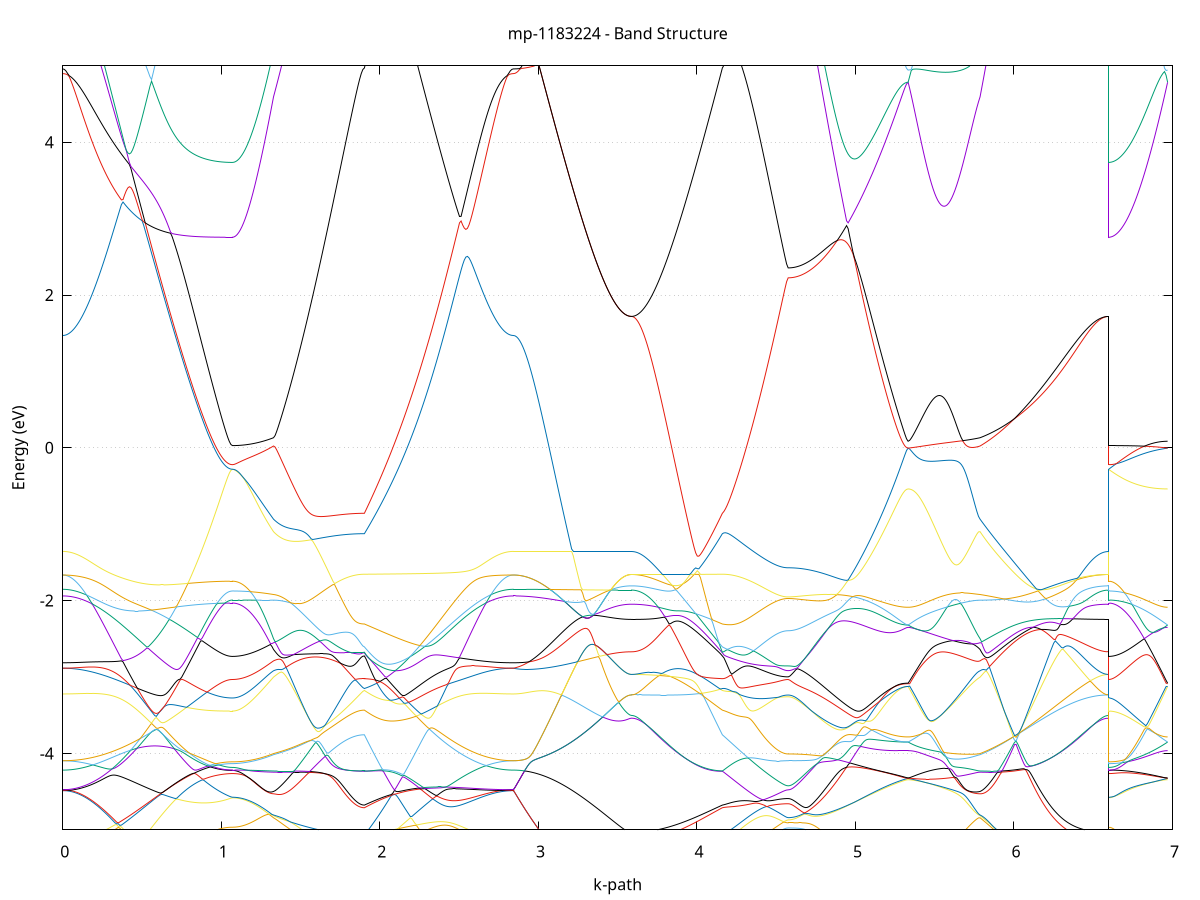 set title 'mp-1183224 - Band Structure'
set xlabel 'k-path'
set ylabel 'Energy (eV)'
set grid y
set yrange [-5:5]
set terminal png size 800,600
set output 'mp-1183224_bands_gnuplot.png'
plot '-' using 1:2 with lines notitle, '-' using 1:2 with lines notitle, '-' using 1:2 with lines notitle, '-' using 1:2 with lines notitle, '-' using 1:2 with lines notitle, '-' using 1:2 with lines notitle, '-' using 1:2 with lines notitle, '-' using 1:2 with lines notitle, '-' using 1:2 with lines notitle, '-' using 1:2 with lines notitle, '-' using 1:2 with lines notitle, '-' using 1:2 with lines notitle, '-' using 1:2 with lines notitle, '-' using 1:2 with lines notitle, '-' using 1:2 with lines notitle, '-' using 1:2 with lines notitle, '-' using 1:2 with lines notitle, '-' using 1:2 with lines notitle, '-' using 1:2 with lines notitle, '-' using 1:2 with lines notitle, '-' using 1:2 with lines notitle, '-' using 1:2 with lines notitle, '-' using 1:2 with lines notitle, '-' using 1:2 with lines notitle, '-' using 1:2 with lines notitle, '-' using 1:2 with lines notitle, '-' using 1:2 with lines notitle, '-' using 1:2 with lines notitle, '-' using 1:2 with lines notitle, '-' using 1:2 with lines notitle, '-' using 1:2 with lines notitle, '-' using 1:2 with lines notitle, '-' using 1:2 with lines notitle, '-' using 1:2 with lines notitle, '-' using 1:2 with lines notitle, '-' using 1:2 with lines notitle, '-' using 1:2 with lines notitle, '-' using 1:2 with lines notitle, '-' using 1:2 with lines notitle, '-' using 1:2 with lines notitle, '-' using 1:2 with lines notitle, '-' using 1:2 with lines notitle, '-' using 1:2 with lines notitle, '-' using 1:2 with lines notitle, '-' using 1:2 with lines notitle, '-' using 1:2 with lines notitle, '-' using 1:2 with lines notitle, '-' using 1:2 with lines notitle, '-' using 1:2 with lines notitle, '-' using 1:2 with lines notitle, '-' using 1:2 with lines notitle, '-' using 1:2 with lines notitle, '-' using 1:2 with lines notitle, '-' using 1:2 with lines notitle, '-' using 1:2 with lines notitle, '-' using 1:2 with lines notitle, '-' using 1:2 with lines notitle, '-' using 1:2 with lines notitle, '-' using 1:2 with lines notitle, '-' using 1:2 with lines notitle, '-' using 1:2 with lines notitle, '-' using 1:2 with lines notitle, '-' using 1:2 with lines notitle, '-' using 1:2 with lines notitle
0.000000 -8.464595
0.009999 -8.464095
0.019998 -8.462695
0.029998 -8.460295
0.039997 -8.456995
0.049996 -8.452695
0.059996 -8.447495
0.069995 -8.441395
0.079994 -8.434295
0.089993 -8.426195
0.099993 -8.417195
0.109992 -8.407295
0.119991 -8.396495
0.129990 -8.384695
0.139990 -8.371995
0.149989 -8.358395
0.159988 -8.343895
0.169987 -8.328395
0.179987 -8.312095
0.189986 -8.294795
0.199985 -8.276695
0.209984 -8.257695
0.219984 -8.237795
0.229983 -8.217095
0.239982 -8.195495
0.249981 -8.172995
0.259981 -8.149695
0.269980 -8.125495
0.279979 -8.100595
0.289978 -8.074795
0.299978 -8.048195
0.309977 -8.020795
0.319976 -7.992595
0.329975 -7.963695
0.339975 -7.933995
0.349974 -7.903495
0.359973 -7.872395
0.369972 -7.840495
0.379972 -7.807895
0.389971 -7.774595
0.399970 -7.740595
0.409969 -7.705995
0.419969 -7.670695
0.429968 -7.634795
0.439967 -7.598295
0.449966 -7.561195
0.459966 -7.523595
0.469965 -7.485395
0.479964 -7.446695
0.489963 -7.407395
0.499963 -7.367695
0.509962 -7.327595
0.519961 -7.286995
0.529960 -7.245995
0.539960 -7.204595
0.549959 -7.162895
0.559958 -7.120895
0.569957 -7.078495
0.579957 -7.035995
0.589956 -6.993195
0.599955 -6.950195
0.609954 -6.907095
0.619954 -6.863895
0.629953 -6.820695
0.639952 -6.777495
0.649951 -6.734295
0.659951 -6.691295
0.669950 -6.648495
0.679949 -6.605895
0.689948 -6.563795
0.699948 -6.522095
0.709947 -6.480995
0.719946 -6.440695
0.729945 -6.401295
0.739945 -6.362995
0.749944 -6.326195
0.759943 -6.291195
0.769942 -6.258295
0.779942 -6.228095
0.789941 -6.201095
0.799940 -6.177695
0.809939 -6.158495
0.819939 -6.143595
0.829938 -6.132895
0.839937 -6.134795
0.849936 -6.151395
0.859936 -6.167495
0.869935 -6.182895
0.879934 -6.197595
0.889933 -6.211595
0.899933 -6.224995
0.909932 -6.237695
0.919931 -6.249695
0.929930 -6.260895
0.939930 -6.271395
0.949929 -6.281195
0.959928 -6.290195
0.969927 -6.298495
0.979927 -6.305995
0.989926 -6.312695
0.999925 -6.318695
1.009924 -6.323795
1.019924 -6.328195
1.029923 -6.331795
1.039922 -6.334595
1.049921 -6.336595
1.059921 -6.337795
1.069920 -6.338195
1.069920 -6.338195
1.079896 -6.338095
1.089871 -6.337795
1.099847 -6.337195
1.109822 -6.336395
1.119798 -6.335495
1.129774 -6.334295
1.139749 -6.332795
1.149725 -6.331195
1.159701 -6.329395
1.169676 -6.327295
1.179652 -6.325095
1.189627 -6.322595
1.199603 -6.319995
1.209579 -6.317195
1.219554 -6.314195
1.229530 -6.310995
1.239506 -6.307595
1.249481 -6.304095
1.259457 -6.300395
1.269432 -6.296495
1.279408 -6.292595
1.289384 -6.288495
1.299359 -6.284195
1.309335 -6.279895
1.319311 -6.275395
1.329286 -6.270895
1.329286 -6.270895
1.339168 -6.267395
1.349050 -6.263495
1.358932 -6.259195
1.368814 -6.254395
1.378695 -6.249095
1.388577 -6.243495
1.398459 -6.237295
1.408341 -6.230795
1.418223 -6.223695
1.428105 -6.216295
1.437987 -6.208395
1.447869 -6.199995
1.457750 -6.191295
1.467632 -6.182095
1.477514 -6.172495
1.487396 -6.162395
1.497278 -6.151895
1.507160 -6.141095
1.517042 -6.129795
1.526923 -6.118095
1.536805 -6.105995
1.546687 -6.093495
1.556569 -6.080595
1.566451 -6.067395
1.576333 -6.053795
1.586215 -6.039795
1.596096 -6.025495
1.605978 -6.010895
1.615860 -5.995895
1.625742 -5.980595
1.635624 -5.964995
1.645506 -5.949195
1.655388 -5.933095
1.665269 -5.916795
1.675151 -5.900195
1.685033 -5.883495
1.694915 -5.866695
1.704797 -5.849695
1.714679 -5.849595
1.724561 -5.854295
1.734442 -5.859395
1.744324 -5.864695
1.754206 -5.870095
1.764088 -5.875495
1.773970 -5.880795
1.783852 -5.885895
1.793734 -5.890795
1.803615 -5.895295
1.813497 -5.899595
1.823379 -5.903495
1.833261 -5.906995
1.843143 -5.910095
1.853025 -5.912695
1.862907 -5.914895
1.872789 -5.916595
1.882670 -5.917795
1.892552 -5.918495
1.902434 -5.918795
1.902434 -5.918795
1.912434 -5.925895
1.922433 -5.934395
1.932432 -5.944295
1.942432 -5.955595
1.952431 -5.968495
1.962431 -5.982795
1.972430 -5.998795
1.982430 -6.016295
1.992429 -6.035495
2.002428 -6.056295
2.012428 -6.078695
2.022427 -6.102795
2.032427 -6.128395
2.042426 -6.155595
2.052426 -6.184295
2.062425 -6.214495
2.072425 -6.246095
2.082424 -6.279095
2.092423 -6.313295
2.102423 -6.348695
2.112422 -6.385295
2.122422 -6.422795
2.132421 -6.461395
2.142421 -6.500695
2.152420 -6.540895
2.162420 -6.581695
2.172419 -6.623095
2.182418 -6.664995
2.192418 -6.707395
2.202417 -6.750095
2.212417 -6.793095
2.222416 -6.836295
2.232416 -6.879595
2.242415 -6.922995
2.252414 -6.966495
2.262414 -7.009795
2.272413 -7.053095
2.282413 -7.096195
2.292412 -7.139095
2.302412 -7.181695
2.312411 -7.223995
2.322411 -7.265995
2.332410 -7.307595
2.342409 -7.348795
2.352409 -7.389595
2.362408 -7.429795
2.372408 -7.469595
2.382407 -7.508795
2.392407 -7.547395
2.402406 -7.585495
2.412406 -7.622895
2.422405 -7.659695
2.432404 -7.695795
2.442404 -7.731295
2.452403 -7.765995
2.462403 -7.800095
2.472402 -7.833395
2.482402 -7.865895
2.492401 -7.897695
2.502400 -7.928795
2.512400 -7.958995
2.522399 -7.988495
2.532399 -8.017095
2.542398 -8.044895
2.552398 -8.071895
2.562397 -8.097995
2.572397 -8.123295
2.582396 -8.147795
2.592395 -8.171395
2.602395 -8.194095
2.612394 -8.215895
2.622394 -8.236795
2.632393 -8.256895
2.642393 -8.275995
2.652392 -8.294295
2.662391 -8.311595
2.672391 -8.327995
2.682390 -8.343595
2.692390 -8.358195
2.702389 -8.371795
2.712389 -8.384595
2.722388 -8.396395
2.732388 -8.407195
2.742387 -8.417195
2.752386 -8.426195
2.762386 -8.434195
2.772385 -8.441295
2.782385 -8.447495
2.792384 -8.452695
2.802384 -8.456995
2.812383 -8.460295
2.822382 -8.462695
2.832382 -8.464095
2.842381 -8.464595
2.842381 -8.464595
2.852315 -8.464095
2.862248 -8.462795
2.872181 -8.460395
2.882114 -8.457195
2.892047 -8.452995
2.901980 -8.447895
2.911913 -8.441895
2.921846 -8.434995
2.931780 -8.427095
2.941713 -8.418395
2.951646 -8.408695
2.961579 -8.398095
2.971512 -8.386595
2.981445 -8.374195
2.991378 -8.360895
3.001311 -8.346595
3.011245 -8.331495
3.021178 -8.315495
3.031111 -8.298695
3.041044 -8.280895
3.050977 -8.262295
3.060910 -8.242795
3.070843 -8.222395
3.080777 -8.201195
3.090710 -8.179095
3.100643 -8.156195
3.110576 -8.132395
3.120509 -8.107795
3.130442 -8.082495
3.140375 -8.056295
3.150308 -8.029295
3.160242 -8.001495
3.170175 -7.972995
3.180108 -7.943695
3.190041 -7.913595
3.199974 -7.882895
3.209907 -7.851395
3.219840 -7.819195
3.229773 -7.786295
3.239707 -7.752795
3.249640 -7.718695
3.259573 -7.683895
3.269506 -7.648495
3.279439 -7.612595
3.289372 -7.576095
3.299305 -7.539095
3.309239 -7.501695
3.319172 -7.463795
3.329105 -7.425395
3.339038 -7.386795
3.348971 -7.347695
3.358904 -7.308495
3.368837 -7.268995
3.378770 -7.229295
3.388704 -7.189495
3.398637 -7.149695
3.408570 -7.109895
3.418503 -7.070195
3.428436 -7.030695
3.438369 -6.991495
3.448302 -6.952795
3.458235 -6.914595
3.468169 -6.877095
3.478102 -6.840495
3.488035 -6.804895
3.497968 -6.770595
3.507901 -6.737895
3.517834 -6.707095
3.527767 -6.678595
3.537701 -6.652795
3.547634 -6.630295
3.557567 -6.611795
3.567500 -6.597895
3.577433 -6.589295
3.587366 -6.586295
3.587366 -6.586295
3.597248 -6.585995
3.607130 -6.584895
3.617012 -6.582995
3.626894 -6.580495
3.636775 -6.577195
3.646657 -6.573095
3.656539 -6.568395
3.666421 -6.562895
3.676303 -6.556695
3.686185 -6.549795
3.696067 -6.542195
3.705948 -6.533795
3.715830 -6.524795
3.725712 -6.514995
3.735594 -6.504595
3.745476 -6.493495
3.755358 -6.481695
3.765240 -6.469195
3.775122 -6.456095
3.785003 -6.442395
3.794885 -6.427895
3.804767 -6.412895
3.814649 -6.397195
3.824531 -6.380895
3.834413 -6.364095
3.844295 -6.346595
3.854176 -6.328595
3.864058 -6.309995
3.873940 -6.290895
3.883822 -6.271195
3.893704 -6.251095
3.903586 -6.230395
3.913468 -6.209295
3.923349 -6.187695
3.933231 -6.165695
3.943113 -6.143295
3.952995 -6.120495
3.962877 -6.097395
3.972759 -6.073895
3.982641 -6.050095
3.992522 -6.025995
4.002404 -6.001695
4.012286 -5.977095
4.022168 -5.952295
4.032050 -5.927395
4.041932 -5.915295
4.051814 -5.911195
4.061695 -5.907695
4.071577 -5.904795
4.081459 -5.902695
4.091341 -5.901395
4.101223 -5.900895
4.111105 -5.901295
4.120987 -5.902595
4.130869 -5.904995
4.140750 -5.908395
4.150632 -5.912995
4.160514 -5.918795
4.160514 -5.918795
4.170400 -5.921795
4.180285 -5.925295
4.190171 -5.929095
4.200056 -5.933095
4.209942 -5.937195
4.219828 -5.941595
4.229713 -5.946095
4.239599 -5.950695
4.249484 -5.955295
4.259370 -5.959995
4.269255 -5.964795
4.279141 -5.969595
4.289027 -5.974395
4.298912 -5.979295
4.308798 -5.983995
4.318683 -5.988795
4.328569 -5.993495
4.338454 -5.998195
4.348340 -6.002795
4.358225 -6.007195
4.368111 -6.011595
4.377997 -6.015795
4.387882 -6.019995
4.397768 -6.023895
4.407653 -6.027695
4.417539 -6.031295
4.427424 -6.034795
4.437310 -6.037995
4.447196 -6.041095
4.457081 -6.043895
4.466967 -6.046595
4.476852 -6.048995
4.486738 -6.051195
4.496623 -6.053195
4.506509 -6.054995
4.516395 -6.056495
4.526280 -6.057795
4.536166 -6.058895
4.546051 -6.059695
4.555937 -6.060295
4.565822 -6.060595
4.575708 -6.060795
4.575708 -6.060795
4.585663 -6.060895
4.595617 -6.061195
4.605572 -6.061695
4.615526 -6.062495
4.625481 -6.063395
4.635435 -6.064595
4.645390 -6.065895
4.655345 -6.067395
4.665299 -6.069095
4.675254 -6.070895
4.685208 -6.072895
4.695163 -6.074995
4.705118 -6.077195
4.715072 -6.079495
4.725027 -6.081895
4.734981 -6.084395
4.744936 -6.086895
4.754890 -6.089495
4.764845 -6.091995
4.774800 -6.094595
4.784754 -6.097195
4.794709 -6.099795
4.804663 -6.102295
4.814618 -6.104795
4.824572 -6.107195
4.834527 -6.109495
4.844482 -6.111795
4.854436 -6.113995
4.864391 -6.116095
4.874345 -6.117995
4.884300 -6.119895
4.894254 -6.121595
4.904209 -6.123195
4.914164 -6.124595
4.924118 -6.125895
4.934073 -6.126995
4.944027 -6.127895
4.953982 -6.128695
4.963936 -6.129295
4.973891 -6.129695
4.983846 -6.129895
4.993800 -6.129895
5.003755 -6.129695
5.013709 -6.129295
5.023664 -6.128695
5.033618 -6.127895
5.043573 -6.126795
5.053528 -6.125495
5.063482 -6.123995
5.073437 -6.122295
5.083391 -6.120295
5.093346 -6.118095
5.103300 -6.115595
5.113255 -6.112895
5.123210 -6.109995
5.133164 -6.106795
5.143119 -6.103395
5.153073 -6.099695
5.163028 -6.095695
5.172982 -6.091495
5.182937 -6.086995
5.192892 -6.082295
5.202846 -6.077295
5.212801 -6.072095
5.222755 -6.066595
5.232710 -6.060795
5.242664 -6.054795
5.252619 -6.048495
5.262574 -6.041995
5.272528 -6.035295
5.282483 -6.028295
5.292437 -6.021195
5.302392 -6.013995
5.312346 -6.006995
5.322301 -6.000895
5.332256 -5.998095
5.332256 -5.998095
5.342123 -6.012995
5.351990 -6.028395
5.361858 -6.043795
5.371725 -6.059095
5.381592 -6.074195
5.391459 -6.089095
5.401327 -6.103695
5.411194 -6.117995
5.421061 -6.131795
5.430929 -6.145295
5.440796 -6.158295
5.450663 -6.170895
5.460531 -6.182895
5.470398 -6.194395
5.480265 -6.205395
5.490132 -6.215795
5.500000 -6.225695
5.509867 -6.234995
5.519734 -6.243595
5.529602 -6.251695
5.539469 -6.259095
5.549336 -6.265995
5.559204 -6.272195
5.569071 -6.277695
5.578938 -6.282695
5.588805 -6.286995
5.598673 -6.290695
5.608540 -6.293795
5.618407 -6.296295
5.628275 -6.298095
5.638142 -6.299395
5.648009 -6.300095
5.657877 -6.300295
5.667744 -6.299995
5.677611 -6.299095
5.687479 -6.297795
5.697346 -6.295995
5.707213 -6.293895
5.717080 -6.291495
5.726948 -6.288695
5.736815 -6.285795
5.746682 -6.282695
5.756550 -6.279595
5.766417 -6.276495
5.776284 -6.273595
5.786152 -6.270895
5.786152 -6.270895
5.796036 -6.266295
5.805921 -6.261595
5.815806 -6.256895
5.825691 -6.252095
5.835576 -6.247295
5.845460 -6.242495
5.855345 -6.237695
5.865230 -6.232895
5.875115 -6.228095
5.885000 -6.223395
5.894884 -6.218695
5.904769 -6.214095
5.914654 -6.209595
5.924539 -6.205295
5.934424 -6.200995
5.944308 -6.196995
5.954193 -6.192995
5.964078 -6.189295
5.973963 -6.185895
5.983848 -6.182595
5.993732 -6.179695
6.003617 -6.176995
6.013502 -6.174695
6.023387 -6.172695
6.033272 -6.170995
6.043156 -6.169795
6.053041 -6.168995
6.062926 -6.168595
6.072811 -6.168695
6.082696 -6.169295
6.092580 -6.170395
6.102465 -6.172095
6.112350 -6.174295
6.122235 -6.177095
6.132120 -6.180495
6.142004 -6.184495
6.151889 -6.189095
6.161774 -6.194295
6.171659 -6.200195
6.181544 -6.206695
6.191428 -6.213795
6.201313 -6.221495
6.211198 -6.229895
6.221083 -6.238795
6.230968 -6.248195
6.240852 -6.258195
6.250737 -6.268695
6.260622 -6.279595
6.270507 -6.290995
6.280391 -6.302695
6.290276 -6.314695
6.300161 -6.326995
6.310046 -6.339495
6.319931 -6.352195
6.329816 -6.364995
6.339700 -6.377895
6.349585 -6.390695
6.359470 -6.403495
6.369355 -6.416195
6.379239 -6.428695
6.389124 -6.440995
6.399009 -6.453095
6.408894 -6.464795
6.418779 -6.476195
6.428663 -6.487195
6.438548 -6.497795
6.448433 -6.507895
6.458318 -6.517495
6.468203 -6.526595
6.478088 -6.535095
6.487972 -6.543095
6.497857 -6.550395
6.507742 -6.557095
6.517627 -6.563195
6.527511 -6.568495
6.537396 -6.573195
6.547281 -6.577195
6.557166 -6.580495
6.567051 -6.582995
6.576935 -6.584895
6.586820 -6.585995
6.596705 -6.586295
6.596705 -6.338195
6.606508 -6.337995
6.616310 -6.337195
6.626112 -6.335995
6.635915 -6.334295
6.645717 -6.332195
6.655520 -6.329495
6.665322 -6.326395
6.675125 -6.322795
6.684927 -6.318695
6.694729 -6.314095
6.704532 -6.308995
6.714334 -6.303495
6.724137 -6.297495
6.733939 -6.290995
6.743742 -6.283995
6.753544 -6.276595
6.763346 -6.268695
6.773149 -6.260295
6.782951 -6.251495
6.792754 -6.242195
6.802556 -6.232395
6.812359 -6.222095
6.822161 -6.211495
6.831963 -6.200295
6.841766 -6.188695
6.851568 -6.176595
6.861371 -6.164095
6.871173 -6.151195
6.880976 -6.137795
6.890778 -6.123995
6.900580 -6.109695
6.910383 -6.094995
6.920185 -6.079895
6.929988 -6.064395
6.939790 -6.048395
6.949593 -6.031995
6.959395 -6.015295
6.969197 -5.998095
e
0.000000 -6.090795
0.009999 -6.090495
0.019998 -6.089595
0.029998 -6.088095
0.039997 -6.085995
0.049996 -6.083395
0.059996 -6.080095
0.069995 -6.076295
0.079994 -6.071995
0.089993 -6.067095
0.099993 -6.061695
0.109992 -6.055795
0.119991 -6.049395
0.129990 -6.042595
0.139990 -6.035295
0.149989 -6.027595
0.159988 -6.019495
0.169987 -6.010995
0.179987 -6.002195
0.189986 -5.992995
0.199985 -5.983595
0.209984 -5.973895
0.219984 -5.963995
0.229983 -5.953795
0.239982 -5.943495
0.249981 -5.932895
0.259981 -5.922195
0.269980 -5.911395
0.279979 -5.900395
0.289978 -5.889195
0.299978 -5.877995
0.309977 -5.866595
0.319976 -5.855095
0.329975 -5.843595
0.339975 -5.831895
0.349974 -5.820095
0.359973 -5.808195
0.369972 -5.796195
0.379972 -5.784095
0.389971 -5.771895
0.399970 -5.759495
0.409969 -5.747095
0.419969 -5.734595
0.429968 -5.721995
0.439967 -5.709195
0.449966 -5.696395
0.459966 -5.683495
0.469965 -5.670495
0.479964 -5.657495
0.489963 -5.644395
0.499963 -5.631295
0.509962 -5.618195
0.519961 -5.605195
0.529960 -5.592195
0.539960 -5.579495
0.549959 -5.567195
0.559958 -5.555495
0.569957 -5.545095
0.579957 -5.541795
0.589956 -5.568095
0.599955 -5.594195
0.609954 -5.620195
0.619954 -5.646095
0.629953 -5.671795
0.639952 -5.697295
0.649951 -5.722595
0.659951 -5.747695
0.669950 -5.772495
0.679949 -5.796995
0.689948 -5.821295
0.699948 -5.845195
0.709947 -5.868795
0.719946 -5.891995
0.729945 -5.914895
0.739945 -5.937295
0.749944 -5.959295
0.759943 -5.980795
0.769942 -6.001895
0.779942 -6.022495
0.789941 -6.042595
0.799940 -6.062195
0.809939 -6.081195
0.819939 -6.099595
0.829938 -6.117495
0.839937 -6.126195
0.849936 -6.122895
0.859936 -6.122195
0.869935 -6.123695
0.879934 -6.126695
0.889933 -6.130795
0.899933 -6.135695
0.909932 -6.141095
0.919931 -6.146695
0.929930 -6.152495
0.939930 -6.158195
0.949929 -6.163695
0.959928 -6.168995
0.969927 -6.173995
0.979927 -6.178595
0.989926 -6.182895
0.999925 -6.186695
1.009924 -6.190095
1.019924 -6.192895
1.029923 -6.195295
1.039922 -6.197195
1.049921 -6.198495
1.059921 -6.199295
1.069920 -6.199595
1.069920 -6.199595
1.079896 -6.199395
1.089871 -6.198895
1.099847 -6.198095
1.109822 -6.196995
1.119798 -6.195495
1.129774 -6.193795
1.139749 -6.191695
1.149725 -6.189295
1.159701 -6.186495
1.169676 -6.183495
1.179652 -6.180195
1.189627 -6.176495
1.199603 -6.172595
1.209579 -6.168295
1.219554 -6.163795
1.229530 -6.158995
1.239506 -6.153895
1.249481 -6.148595
1.259457 -6.142895
1.269432 -6.137095
1.279408 -6.130995
1.289384 -6.124595
1.299359 -6.117995
1.309335 -6.111195
1.319311 -6.104195
1.329286 -6.096995
1.329286 -6.096995
1.339168 -6.091695
1.349050 -6.085995
1.358932 -6.079995
1.368814 -6.073595
1.378695 -6.066895
1.388577 -6.059795
1.398459 -6.052295
1.408341 -6.044595
1.418223 -6.036495
1.428105 -6.027995
1.437987 -6.019295
1.447869 -6.010295
1.457750 -6.001095
1.467632 -5.991495
1.477514 -5.981795
1.487396 -5.971795
1.497278 -5.961695
1.507160 -5.951495
1.517042 -5.941195
1.526923 -5.930895
1.536805 -5.920595
1.546687 -5.910295
1.556569 -5.900295
1.566451 -5.890595
1.576333 -5.881195
1.586215 -5.872395
1.596096 -5.864195
1.605978 -5.856895
1.615860 -5.850395
1.625742 -5.844995
1.635624 -5.840895
1.645506 -5.837895
1.655388 -5.836295
1.665269 -5.835895
1.675151 -5.836795
1.685033 -5.838695
1.694915 -5.841595
1.704797 -5.845295
1.714679 -5.832695
1.724561 -5.815695
1.734442 -5.798695
1.744324 -5.781695
1.754206 -5.764995
1.764088 -5.748495
1.773970 -5.732295
1.783852 -5.716495
1.793734 -5.701195
1.803615 -5.686495
1.813497 -5.672595
1.823379 -5.659595
1.833261 -5.647695
1.843143 -5.636895
1.853025 -5.627395
1.862907 -5.619395
1.872789 -5.613095
1.882670 -5.608395
1.892552 -5.605595
1.902434 -5.604695
1.902434 -5.604695
1.912434 -5.580895
1.922433 -5.557595
1.932432 -5.534595
1.942432 -5.512095
1.952431 -5.489995
1.962431 -5.468495
1.972430 -5.447395
1.982430 -5.426895
1.992429 -5.406895
2.002428 -5.387395
2.012428 -5.368495
2.022427 -5.350095
2.032427 -5.332295
2.042426 -5.314995
2.052426 -5.298195
2.062425 -5.281995
2.072425 -5.266195
2.082424 -5.250895
2.092423 -5.236095
2.102423 -5.221695
2.112422 -5.207695
2.122422 -5.194095
2.132421 -5.180895
2.142421 -5.172595
2.152420 -5.179995
2.162420 -5.188395
2.172419 -5.197895
2.182418 -5.208395
2.192418 -5.219895
2.202417 -5.232195
2.212417 -5.245295
2.222416 -5.259295
2.232416 -5.273895
2.242415 -5.289195
2.252414 -5.305095
2.262414 -5.321595
2.272413 -5.338595
2.282413 -5.355995
2.292412 -5.373895
2.302412 -5.392095
2.312411 -5.410595
2.322411 -5.429395
2.332410 -5.448395
2.342409 -5.467595
2.352409 -5.486895
2.362408 -5.506295
2.372408 -5.525795
2.382407 -5.545295
2.392407 -5.564795
2.402406 -5.584195
2.412406 -5.603595
2.422405 -5.622895
2.432404 -5.641995
2.442404 -5.660995
2.452403 -5.679795
2.462403 -5.698395
2.472402 -5.716795
2.482402 -5.734895
2.492401 -5.752695
2.502400 -5.770195
2.512400 -5.787395
2.522399 -5.804195
2.532399 -5.820695
2.542398 -5.836795
2.552398 -5.852595
2.562397 -5.867895
2.572397 -5.882795
2.582396 -5.897295
2.592395 -5.911295
2.602395 -5.924795
2.612394 -5.937895
2.622394 -5.950595
2.632393 -5.962695
2.642393 -5.974295
2.652392 -5.985395
2.662391 -5.995995
2.672391 -6.006095
2.682390 -6.015595
2.692390 -6.024595
2.702389 -6.032995
2.712389 -6.040895
2.722388 -6.048195
2.732388 -6.054995
2.742387 -6.061095
2.752386 -6.066695
2.762386 -6.071795
2.772385 -6.076195
2.782385 -6.080095
2.792384 -6.083295
2.802384 -6.085995
2.812383 -6.088095
2.822382 -6.089595
2.832382 -6.090495
2.842381 -6.090795
2.842381 -6.090795
2.852315 -6.090595
2.862248 -6.090095
2.872181 -6.089295
2.882114 -6.088095
2.892047 -6.086595
2.901980 -6.084795
2.911913 -6.082595
2.921846 -6.080195
2.931780 -6.077395
2.941713 -6.074295
2.951646 -6.070895
2.961579 -6.067195
2.971512 -6.063195
2.981445 -6.058895
2.991378 -6.054295
3.001311 -6.049495
3.011245 -6.044395
3.021178 -6.038995
3.031111 -6.033395
3.041044 -6.027595
3.050977 -6.021495
3.060910 -6.015295
3.070843 -6.008795
3.080777 -6.002195
3.090710 -5.995395
3.100643 -5.988495
3.110576 -5.981495
3.120509 -5.974295
3.130442 -5.967095
3.140375 -5.959895
3.150308 -5.952695
3.160242 -5.945395
3.170175 -5.938295
3.180108 -5.931195
3.190041 -5.924395
3.199974 -5.917795
3.209907 -5.911495
3.219840 -5.905695
3.229773 -5.900595
3.239707 -5.896395
3.249640 -5.893495
3.259573 -5.892195
3.269506 -5.893195
3.279439 -5.896695
3.289372 -5.902795
3.299305 -5.910995
3.309239 -5.920895
3.319172 -5.931795
3.329105 -5.943395
3.339038 -5.955295
3.348971 -5.967495
3.358904 -5.979595
3.368837 -5.991795
3.378770 -6.003795
3.388704 -6.015695
3.398637 -6.027395
3.408570 -6.039095
3.418503 -6.050595
3.428436 -6.061895
3.438369 -6.073195
3.448302 -6.084395
3.458235 -6.095495
3.468169 -6.106695
3.478102 -6.117795
3.488035 -6.128995
3.497968 -6.140195
3.507901 -6.151495
3.517834 -6.162595
3.527767 -6.173395
3.537701 -6.183795
3.547634 -6.193395
3.557567 -6.201595
3.567500 -6.208095
3.577433 -6.212195
3.587366 -6.213595
3.587366 -6.213595
3.597248 -6.213395
3.607130 -6.212595
3.617012 -6.211395
3.626894 -6.209595
3.636775 -6.207295
3.646657 -6.204595
3.656539 -6.201395
3.666421 -6.197695
3.676303 -6.193495
3.686185 -6.188895
3.696067 -6.183795
3.705948 -6.178295
3.715830 -6.172395
3.725712 -6.166195
3.735594 -6.159495
3.745476 -6.152595
3.755358 -6.145195
3.765240 -6.137595
3.775122 -6.129795
3.785003 -6.121695
3.794885 -6.113295
3.804767 -6.104795
3.814649 -6.096095
3.824531 -6.087295
3.834413 -6.078395
3.844295 -6.069395
3.854176 -6.060395
3.864058 -6.051395
3.873940 -6.042295
3.883822 -6.033295
3.893704 -6.024395
3.903586 -6.015495
3.913468 -6.006695
3.923349 -5.998095
3.933231 -5.989695
3.943113 -5.981395
3.952995 -5.973295
3.962877 -5.965495
3.972759 -5.957895
3.982641 -5.950695
3.992522 -5.943695
4.002404 -5.937195
4.012286 -5.930995
4.022168 -5.925295
4.032050 -5.919995
4.041932 -5.902395
4.051814 -5.877195
4.061695 -5.851995
4.071577 -5.826795
4.081459 -5.801595
4.091341 -5.776395
4.101223 -5.751295
4.111105 -5.726295
4.120987 -5.701495
4.130869 -5.676895
4.140750 -5.652595
4.150632 -5.628495
4.160514 -5.604695
4.160514 -5.604695
4.170400 -5.595295
4.180285 -5.587995
4.190171 -5.582695
4.200056 -5.579095
4.209942 -5.577095
4.219828 -5.576295
4.229713 -5.576495
4.239599 -5.577395
4.249484 -5.578795
4.259370 -5.580595
4.269255 -5.582595
4.279141 -5.584695
4.289027 -5.586795
4.298912 -5.588695
4.308798 -5.590595
4.318683 -5.592195
4.328569 -5.593695
4.338454 -5.594895
4.348340 -5.595795
4.358225 -5.596595
4.368111 -5.597095
4.377997 -5.597295
4.387882 -5.597395
4.397768 -5.597295
4.407653 -5.596995
4.417539 -5.596495
4.427424 -5.595895
4.437310 -5.595195
4.447196 -5.594495
4.457081 -5.593595
4.466967 -5.592695
4.476852 -5.591895
4.486738 -5.590995
4.496623 -5.590095
4.506509 -5.589295
4.516395 -5.588595
4.526280 -5.587995
4.536166 -5.587395
4.546051 -5.586995
4.555937 -5.586695
4.565822 -5.586495
4.575708 -5.586395
4.575708 -5.586395
4.585663 -5.586895
4.595617 -5.588495
4.605572 -5.591095
4.615526 -5.594595
4.625481 -5.599095
4.635435 -5.604495
4.645390 -5.610595
4.655345 -5.617395
4.665299 -5.624895
4.675254 -5.632895
4.685208 -5.641395
4.695163 -5.650395
4.705118 -5.659595
4.715072 -5.669095
4.725027 -5.678895
4.734981 -5.688795
4.744936 -5.698795
4.754890 -5.708895
4.764845 -5.719095
4.774800 -5.729195
4.784754 -5.739295
4.794709 -5.749395
4.804663 -5.759295
4.814618 -5.769195
4.824572 -5.778895
4.834527 -5.788495
4.844482 -5.797895
4.854436 -5.807195
4.864391 -5.816195
4.874345 -5.825095
4.884300 -5.833795
4.894254 -5.842195
4.904209 -5.850395
4.914164 -5.858395
4.924118 -5.866195
4.934073 -5.873795
4.944027 -5.881095
4.953982 -5.888095
4.963936 -5.894995
4.973891 -5.901495
4.983846 -5.907895
4.993800 -5.913995
5.003755 -5.919795
5.013709 -5.925395
5.023664 -5.930695
5.033618 -5.935895
5.043573 -5.940695
5.053528 -5.945395
5.063482 -5.949795
5.073437 -5.953895
5.083391 -5.957895
5.093346 -5.961595
5.103300 -5.965095
5.113255 -5.968395
5.123210 -5.971395
5.133164 -5.974295
5.143119 -5.976995
5.153073 -5.979395
5.163028 -5.981695
5.172982 -5.983795
5.182937 -5.985695
5.192892 -5.987495
5.202846 -5.989095
5.212801 -5.990495
5.222755 -5.991795
5.232710 -5.992995
5.242664 -5.993995
5.252619 -5.994895
5.262574 -5.995695
5.272528 -5.996295
5.282483 -5.996895
5.292437 -5.997295
5.302392 -5.997695
5.312346 -5.997895
5.322301 -5.998095
5.332256 -5.998095
5.332256 -5.998095
5.342123 -5.983495
5.351990 -5.975195
5.361858 -5.976095
5.371725 -5.977795
5.381592 -5.980095
5.391459 -5.982995
5.401327 -5.986495
5.411194 -5.990395
5.421061 -5.994695
5.430929 -5.999295
5.440796 -6.004095
5.450663 -6.008995
5.460531 -6.014095
5.470398 -6.019295
5.480265 -6.024495
5.490132 -6.029595
5.500000 -6.034795
5.509867 -6.039895
5.519734 -6.044895
5.529602 -6.049795
5.539469 -6.054695
5.549336 -6.059295
5.559204 -6.063895
5.569071 -6.068295
5.578938 -6.072495
5.588805 -6.076595
5.598673 -6.080495
5.608540 -6.084195
5.618407 -6.087695
5.628275 -6.090995
5.638142 -6.093995
5.648009 -6.096795
5.657877 -6.099395
5.667744 -6.101695
5.677611 -6.103695
5.687479 -6.105395
5.697346 -6.106795
5.707213 -6.107795
5.717080 -6.108395
5.726948 -6.108595
5.736815 -6.108195
5.746682 -6.107295
5.756550 -6.105795
5.766417 -6.103595
5.776284 -6.100695
5.786152 -6.096995
5.786152 -6.096995
5.796036 -6.089695
5.805921 -6.082195
5.815806 -6.074495
5.825691 -6.066695
5.835576 -6.058795
5.845460 -6.050795
5.855345 -6.042695
5.865230 -6.034395
5.875115 -6.026195
5.885000 -6.017795
5.894884 -6.009495
5.904769 -6.001095
5.914654 -5.992795
5.924539 -5.984495
5.934424 -5.976195
5.944308 -5.968095
5.954193 -5.960095
5.964078 -5.952195
5.973963 -5.944495
5.983848 -5.936995
5.993732 -5.929795
6.003617 -5.922895
6.013502 -5.916295
6.023387 -5.910095
6.033272 -5.904295
6.043156 -5.898895
6.053041 -5.894095
6.062926 -5.889895
6.072811 -5.886295
6.082696 -5.883295
6.092580 -5.881095
6.102465 -5.879695
6.112350 -5.879095
6.122235 -5.879395
6.132120 -5.880595
6.142004 -5.882795
6.151889 -5.885895
6.161774 -5.889995
6.171659 -5.894995
6.181544 -5.900795
6.191428 -5.907595
6.201313 -5.915095
6.211198 -5.923295
6.221083 -5.932095
6.230968 -5.941495
6.240852 -5.951295
6.250737 -5.961495
6.260622 -5.971995
6.270507 -5.982795
6.280391 -5.993695
6.290276 -6.004595
6.300161 -6.015595
6.310046 -6.026595
6.319931 -6.037495
6.329816 -6.048295
6.339700 -6.058995
6.349585 -6.069395
6.359470 -6.079695
6.369355 -6.089695
6.379239 -6.099495
6.389124 -6.108895
6.399009 -6.118095
6.408894 -6.126895
6.418779 -6.135295
6.428663 -6.143395
6.438548 -6.151095
6.448433 -6.158495
6.458318 -6.165395
6.468203 -6.171795
6.478088 -6.177895
6.487972 -6.183495
6.497857 -6.188695
6.507742 -6.193295
6.517627 -6.197595
6.527511 -6.201295
6.537396 -6.204595
6.547281 -6.207295
6.557166 -6.209595
6.567051 -6.211395
6.576935 -6.212595
6.586820 -6.213395
6.596705 -6.213595
6.596705 -6.199595
6.606508 -6.199395
6.616310 -6.198695
6.626112 -6.197495
6.635915 -6.195895
6.645717 -6.193795
6.655520 -6.191295
6.665322 -6.188295
6.675125 -6.184795
6.684927 -6.180995
6.694729 -6.176595
6.704532 -6.171895
6.714334 -6.166695
6.724137 -6.160995
6.733939 -6.154995
6.743742 -6.148495
6.753544 -6.141695
6.763346 -6.134495
6.773149 -6.126895
6.782951 -6.118895
6.792754 -6.110695
6.802556 -6.102095
6.812359 -6.093295
6.822161 -6.084195
6.831963 -6.074895
6.841766 -6.065395
6.851568 -6.055895
6.861371 -6.046295
6.871173 -6.036795
6.880976 -6.027395
6.890778 -6.018295
6.900580 -6.009595
6.910383 -6.001495
6.920185 -5.994095
6.929988 -5.987695
6.939790 -5.982395
6.949593 -5.978395
6.959395 -5.980595
6.969197 -5.998095
e
0.000000 -5.853995
0.009999 -5.853695
0.019998 -5.852995
0.029998 -5.851695
0.039997 -5.849995
0.049996 -5.847795
0.059996 -5.844995
0.069995 -5.841795
0.079994 -5.837995
0.089993 -5.833695
0.099993 -5.828795
0.109992 -5.823395
0.119991 -5.817395
0.129990 -5.810895
0.139990 -5.803695
0.149989 -5.795995
0.159988 -5.787595
0.169987 -5.778595
0.179987 -5.768895
0.189986 -5.758595
0.199985 -5.747595
0.209984 -5.735895
0.219984 -5.723495
0.229983 -5.710395
0.239982 -5.696595
0.249981 -5.682195
0.259981 -5.666895
0.269980 -5.650995
0.279979 -5.634295
0.289978 -5.616995
0.299978 -5.598995
0.309977 -5.580295
0.319976 -5.560995
0.329975 -5.540995
0.339975 -5.520395
0.349974 -5.499295
0.359973 -5.477595
0.369972 -5.455395
0.379972 -5.432595
0.389971 -5.409395
0.399970 -5.385795
0.409969 -5.361695
0.419969 -5.337295
0.429968 -5.312495
0.439967 -5.287395
0.449966 -5.262195
0.459966 -5.236895
0.469965 -5.252495
0.479964 -5.278495
0.489963 -5.304595
0.499963 -5.330895
0.509962 -5.357095
0.519961 -5.383495
0.529960 -5.409895
0.539960 -5.436295
0.549959 -5.462695
0.559958 -5.489095
0.569957 -5.515495
0.579957 -5.536895
0.589956 -5.532595
0.599955 -5.534295
0.609954 -5.542495
0.619954 -5.555695
0.629953 -5.571795
0.639952 -5.589195
0.649951 -5.607395
0.659951 -5.625695
0.669950 -5.643895
0.679949 -5.661895
0.689948 -5.679395
0.699948 -5.696295
0.709947 -5.712495
0.719946 -5.727795
0.729945 -5.742095
0.739945 -5.755195
0.749944 -5.766695
0.759943 -5.776495
0.769942 -5.783995
0.779942 -5.788895
0.789941 -5.790695
0.799940 -5.788895
0.809939 -5.783095
0.819939 -5.773095
0.829938 -5.758995
0.839937 -5.741295
0.849936 -5.720495
0.859936 -5.697295
0.869935 -5.672495
0.879934 -5.646495
0.889933 -5.619895
0.899933 -5.593095
0.909932 -5.566495
0.919931 -5.540395
0.929930 -5.514995
0.939930 -5.490395
0.949929 -5.466995
0.959928 -5.444795
0.969927 -5.423995
0.979927 -5.404695
0.989926 -5.387095
0.999925 -5.371195
1.009924 -5.357295
1.019924 -5.345295
1.029923 -5.335295
1.039922 -5.327495
1.049921 -5.321895
1.059921 -5.318495
1.069920 -5.317395
1.069920 -5.317395
1.079896 -5.316895
1.089871 -5.315395
1.099847 -5.312895
1.109822 -5.309395
1.119798 -5.304895
1.129774 -5.299495
1.139749 -5.293095
1.149725 -5.285895
1.159701 -5.277695
1.169676 -5.268595
1.179652 -5.258795
1.189627 -5.248095
1.199603 -5.236795
1.209579 -5.224695
1.219554 -5.212195
1.229530 -5.199095
1.239506 -5.185695
1.249481 -5.172095
1.259457 -5.158395
1.269432 -5.144795
1.279408 -5.131695
1.289384 -5.119095
1.299359 -5.107495
1.309335 -5.097195
1.319311 -5.088495
1.329286 -5.081695
1.329286 -5.081695
1.339168 -5.079295
1.349050 -5.080095
1.358932 -5.084095
1.368814 -5.091095
1.378695 -5.100795
1.388577 -5.112795
1.398459 -5.126795
1.408341 -5.142195
1.418223 -5.158895
1.428105 -5.176395
1.437987 -5.194595
1.447869 -5.213295
1.457750 -5.232195
1.467632 -5.251295
1.477514 -5.270295
1.487396 -5.289295
1.497278 -5.307995
1.507160 -5.326295
1.517042 -5.344195
1.526923 -5.361595
1.536805 -5.378295
1.546687 -5.394295
1.556569 -5.409495
1.566451 -5.423595
1.576333 -5.436695
1.586215 -5.448495
1.596096 -5.458895
1.605978 -5.467695
1.615860 -5.474795
1.625742 -5.480095
1.635624 -5.483395
1.645506 -5.484695
1.655388 -5.483895
1.665269 -5.481095
1.675151 -5.476395
1.685033 -5.469795
1.694915 -5.461695
1.704797 -5.452095
1.714679 -5.441395
1.724561 -5.429795
1.734442 -5.417595
1.744324 -5.405095
1.754206 -5.392795
1.764088 -5.381095
1.773970 -5.370495
1.783852 -5.361595
1.793734 -5.354795
1.803615 -5.350195
1.813497 -5.347295
1.823379 -5.345895
1.833261 -5.345395
1.843143 -5.345495
1.853025 -5.345995
1.862907 -5.346495
1.872789 -5.347695
1.882670 -5.348595
1.892552 -5.349095
1.902434 -5.349295
1.902434 -5.349295
1.912434 -5.333395
1.922433 -5.317295
1.932432 -5.301095
1.942432 -5.284695
1.952431 -5.268095
1.962431 -5.251395
1.972430 -5.237095
1.982430 -5.224195
1.992429 -5.212195
2.002428 -5.201095
2.012428 -5.191095
2.022427 -5.182195
2.032427 -5.174295
2.042426 -5.167695
2.052426 -5.162395
2.062425 -5.158295
2.072425 -5.155495
2.082424 -5.153995
2.092423 -5.153895
2.102423 -5.155095
2.112422 -5.157595
2.122422 -5.161395
2.132421 -5.166395
2.142421 -5.167995
2.152420 -5.155495
2.162420 -5.143295
2.172419 -5.131295
2.182418 -5.119695
2.192418 -5.108295
2.202417 -5.097095
2.212417 -5.086195
2.222416 -5.075395
2.232416 -5.064895
2.242415 -5.054595
2.252414 -5.044495
2.262414 -5.034595
2.272413 -5.060795
2.282413 -5.087995
2.292412 -5.114795
2.302412 -5.141195
2.312411 -5.166995
2.322411 -5.192495
2.332410 -5.217395
2.342409 -5.241895
2.352409 -5.265895
2.362408 -5.289495
2.372408 -5.312595
2.382407 -5.335195
2.392407 -5.357395
2.402406 -5.378995
2.412406 -5.400295
2.422405 -5.420995
2.432404 -5.441295
2.442404 -5.460995
2.452403 -5.480395
2.462403 -5.499195
2.472402 -5.517495
2.482402 -5.535395
2.492401 -5.552795
2.502400 -5.569695
2.512400 -5.586095
2.522399 -5.602095
2.532399 -5.617495
2.542398 -5.632495
2.552398 -5.646995
2.562397 -5.660995
2.572397 -5.674495
2.582396 -5.687495
2.592395 -5.700095
2.602395 -5.712095
2.612394 -5.723595
2.622394 -5.734695
2.632393 -5.745295
2.642393 -5.755395
2.652392 -5.764995
2.662391 -5.774095
2.672391 -5.782695
2.682390 -5.790895
2.692390 -5.798495
2.702389 -5.805595
2.712389 -5.812295
2.722388 -5.818395
2.732388 -5.824095
2.742387 -5.829295
2.752386 -5.833995
2.762386 -5.838195
2.772385 -5.841895
2.782385 -5.845095
2.792384 -5.847795
2.802384 -5.849995
2.812383 -5.851695
2.822382 -5.852995
2.832382 -5.853695
2.842381 -5.853995
2.842381 -5.853995
2.852315 -5.853795
2.862248 -5.853295
2.872181 -5.852595
2.882114 -5.851495
2.892047 -5.850095
2.901980 -5.848295
2.911913 -5.846295
2.921846 -5.843995
2.931780 -5.841295
2.941713 -5.838395
2.951646 -5.835095
2.961579 -5.831495
2.971512 -5.827695
2.981445 -5.823495
2.991378 -5.818995
3.001311 -5.814195
3.011245 -5.809095
3.021178 -5.803695
3.031111 -5.797995
3.041044 -5.791995
3.050977 -5.785795
3.060910 -5.779195
3.070843 -5.772295
3.080777 -5.765195
3.090710 -5.757695
3.100643 -5.749995
3.110576 -5.741995
3.120509 -5.733695
3.130442 -5.725195
3.140375 -5.716395
3.150308 -5.707295
3.160242 -5.697995
3.170175 -5.688295
3.180108 -5.678395
3.190041 -5.690495
3.199974 -5.706895
3.209907 -5.722895
3.219840 -5.738295
3.229773 -5.752995
3.239707 -5.766795
3.249640 -5.779295
3.259573 -5.789995
3.269506 -5.798595
3.279439 -5.804695
3.289372 -5.809795
3.299305 -5.825595
3.309239 -5.840895
3.319172 -5.855795
3.329105 -5.870295
3.339038 -5.884395
3.348971 -5.897995
3.358904 -5.911095
3.368837 -5.923695
3.378770 -5.935895
3.388704 -5.947495
3.398637 -5.958695
3.408570 -5.969295
3.418503 -5.979395
3.428436 -5.988895
3.438369 -5.997895
3.448302 -6.006395
3.458235 -6.014295
3.468169 -6.021595
3.478102 -6.028395
3.488035 -6.034595
3.497968 -6.040195
3.507901 -6.045295
3.517834 -6.049695
3.527767 -6.053595
3.537701 -6.056895
3.547634 -6.059495
3.557567 -6.061595
3.567500 -6.063095
3.577433 -6.063995
3.587366 -6.064295
3.587366 -6.064295
3.597248 -6.064095
3.607130 -6.063495
3.617012 -6.062395
3.626894 -6.060895
3.636775 -6.058895
3.646657 -6.056495
3.656539 -6.053695
3.666421 -6.050395
3.676303 -6.046695
3.686185 -6.042595
3.696067 -6.037995
3.705948 -6.032895
3.715830 -6.027395
3.725712 -6.021395
3.735594 -6.014895
3.745476 -6.007995
3.755358 -6.000595
3.765240 -5.992595
3.775122 -5.984195
3.785003 -5.975295
3.794885 -5.965795
3.804767 -5.955795
3.814649 -5.945295
3.824531 -5.934295
3.834413 -5.922695
3.844295 -5.910595
3.854176 -5.897995
3.864058 -5.884795
3.873940 -5.871195
3.883822 -5.856995
3.893704 -5.842295
3.903586 -5.827095
3.913468 -5.811495
3.923349 -5.795395
3.933231 -5.778895
3.943113 -5.761995
3.952995 -5.744695
3.962877 -5.726995
3.972759 -5.708995
3.982641 -5.690695
3.992522 -5.672195
4.002404 -5.653395
4.012286 -5.634395
4.022168 -5.615195
4.032050 -5.595795
4.041932 -5.576395
4.051814 -5.556895
4.061695 -5.537295
4.071577 -5.517695
4.081459 -5.498095
4.091341 -5.478595
4.101223 -5.459295
4.111105 -5.439995
4.120987 -5.420995
4.130869 -5.402195
4.140750 -5.383695
4.150632 -5.365495
4.160514 -5.349295
4.160514 -5.349295
4.170400 -5.342195
4.180285 -5.334795
4.190171 -5.327095
4.200056 -5.319095
4.209942 -5.310795
4.219828 -5.302095
4.229713 -5.293195
4.239599 -5.283995
4.249484 -5.275295
4.259370 -5.267395
4.269255 -5.259395
4.279141 -5.251495
4.289027 -5.243495
4.298912 -5.235395
4.308798 -5.227195
4.318683 -5.218895
4.328569 -5.210495
4.338454 -5.201995
4.348340 -5.193295
4.358225 -5.184495
4.368111 -5.175495
4.377997 -5.166295
4.387882 -5.156995
4.397768 -5.147495
4.407653 -5.137795
4.417539 -5.127895
4.427424 -5.117895
4.437310 -5.107795
4.447196 -5.097395
4.457081 -5.086995
4.466967 -5.076395
4.476852 -5.065695
4.486738 -5.054895
4.496623 -5.044095
4.506509 -5.033295
4.516395 -5.022495
4.526280 -5.011995
4.536166 -5.001795
4.546051 -4.992395
4.555937 -4.984295
4.565822 -4.978595
4.575708 -4.976395
4.575708 -4.976395
4.585663 -4.976495
4.595617 -4.976695
4.605572 -4.976995
4.615526 -4.977595
4.625481 -4.978395
4.635435 -4.979695
4.645390 -4.981495
4.655345 -4.983895
4.665299 -4.987295
4.675254 -4.991695
4.685208 -4.997495
4.695163 -5.004795
4.705118 -5.013795
4.715072 -5.024395
4.725027 -5.036695
4.734981 -5.050395
4.744936 -5.065395
4.754890 -5.081495
4.764845 -5.098495
4.774800 -5.116195
4.784754 -5.134395
4.794709 -5.152995
4.804663 -5.171995
4.814618 -5.191195
4.824572 -5.210495
4.834527 -5.229995
4.844482 -5.249495
4.854436 -5.268995
4.864391 -5.288495
4.874345 -5.307895
4.884300 -5.327295
4.894254 -5.346595
4.904209 -5.365895
4.914164 -5.384895
4.924118 -5.403895
4.934073 -5.422695
4.944027 -5.441295
4.953982 -5.459795
4.963936 -5.478095
4.973891 -5.496195
4.983846 -5.514095
4.993800 -5.531795
5.003755 -5.549295
5.013709 -5.566595
5.023664 -5.583695
5.033618 -5.600495
5.043573 -5.617095
5.053528 -5.633495
5.063482 -5.649695
5.073437 -5.665595
5.083391 -5.681195
5.093346 -5.696595
5.103300 -5.711795
5.113255 -5.726695
5.123210 -5.741295
5.133164 -5.755695
5.143119 -5.769795
5.153073 -5.783695
5.163028 -5.797195
5.172982 -5.810495
5.182937 -5.823595
5.192892 -5.836295
5.202846 -5.848795
5.212801 -5.860895
5.222755 -5.872795
5.232710 -5.884495
5.242664 -5.895795
5.252619 -5.906795
5.262574 -5.917495
5.272528 -5.927895
5.282483 -5.937895
5.292437 -5.947595
5.302392 -5.956695
5.312346 -5.965095
5.322301 -5.971995
5.332256 -5.975095
5.332256 -5.975095
5.342123 -5.974995
5.351990 -5.968495
5.361858 -5.952895
5.371725 -5.936895
5.381592 -5.920495
5.391459 -5.903595
5.401327 -5.886195
5.411194 -5.868395
5.421061 -5.850195
5.430929 -5.831595
5.440796 -5.812595
5.450663 -5.793195
5.460531 -5.773395
5.470398 -5.753195
5.480265 -5.732695
5.490132 -5.711795
5.500000 -5.690595
5.509867 -5.669095
5.519734 -5.647195
5.529602 -5.625095
5.539469 -5.602695
5.549336 -5.580095
5.559204 -5.557195
5.569071 -5.533995
5.578938 -5.510695
5.588805 -5.487195
5.598673 -5.463595
5.608540 -5.439795
5.618407 -5.415995
5.628275 -5.392095
5.638142 -5.368095
5.648009 -5.344195
5.657877 -5.320295
5.667744 -5.296595
5.677611 -5.273095
5.687479 -5.249895
5.697346 -5.227095
5.707213 -5.204795
5.717080 -5.183295
5.726948 -5.162695
5.736815 -5.143295
5.746682 -5.125495
5.756550 -5.109795
5.766417 -5.096795
5.776284 -5.087195
5.786152 -5.081695
5.786152 -5.081695
5.796036 -5.077095
5.805921 -5.074995
5.815806 -5.075295
5.825691 -5.078195
5.835576 -5.083595
5.845460 -5.091195
5.855345 -5.100895
5.865230 -5.112495
5.875115 -5.125695
5.885000 -5.140195
5.894884 -5.155895
5.904769 -5.172495
5.914654 -5.189895
5.924539 -5.207995
5.934424 -5.226595
5.944308 -5.245595
5.954193 -5.264895
5.964078 -5.284495
5.973963 -5.304195
5.983848 -5.324095
5.993732 -5.344095
6.003617 -5.364095
6.013502 -5.383995
6.023387 -5.403995
6.033272 -5.423795
6.043156 -5.443595
6.053041 -5.463295
6.062926 -5.482795
6.072811 -5.502095
6.082696 -5.521295
6.092580 -5.540195
6.102465 -5.558995
6.112350 -5.577495
6.122235 -5.595795
6.132120 -5.613795
6.142004 -5.631595
6.151889 -5.649095
6.161774 -5.666395
6.171659 -5.683295
6.181544 -5.699995
6.191428 -5.716295
6.201313 -5.732295
6.211198 -5.747995
6.221083 -5.763395
6.230968 -5.778495
6.240852 -5.793195
6.250737 -5.807595
6.260622 -5.821595
6.270507 -5.835295
6.280391 -5.848595
6.290276 -5.861495
6.300161 -5.874095
6.310046 -5.886295
6.319931 -5.898195
6.329816 -5.909595
6.339700 -5.920695
6.349585 -5.931295
6.359470 -5.941595
6.369355 -5.951495
6.379239 -5.960995
6.389124 -5.970095
6.399009 -5.978695
6.408894 -5.986995
6.418779 -5.994895
6.428663 -6.002295
6.438548 -6.009395
6.448433 -6.015995
6.458318 -6.022195
6.468203 -6.027995
6.478088 -6.033295
6.487972 -6.038295
6.497857 -6.042795
6.507742 -6.046895
6.517627 -6.050495
6.527511 -6.053695
6.537396 -6.056495
6.547281 -6.058895
6.557166 -6.060895
6.567051 -6.062395
6.576935 -6.063495
6.586820 -6.064095
6.596705 -6.064295
6.596705 -5.317395
6.606508 -5.318595
6.616310 -5.322295
6.626112 -5.328495
6.635915 -5.336795
6.645717 -5.347295
6.655520 -5.359695
6.665322 -5.373795
6.675125 -5.389295
6.684927 -5.406195
6.694729 -5.424095
6.704532 -5.442995
6.714334 -5.462695
6.724137 -5.482995
6.733939 -5.503895
6.743742 -5.525095
6.753544 -5.546595
6.763346 -5.568395
6.773149 -5.590295
6.782951 -5.612395
6.792754 -5.634395
6.802556 -5.656395
6.812359 -5.678395
6.822161 -5.700195
6.831963 -5.721895
6.841766 -5.743395
6.851568 -5.764795
6.861371 -5.785895
6.871173 -5.806695
6.880976 -5.827295
6.890778 -5.847595
6.900580 -5.867595
6.910383 -5.887295
6.920185 -5.906695
6.929988 -5.925695
6.939790 -5.944295
6.949593 -5.962595
6.959395 -5.975995
6.969197 -5.975095
e
0.000000 -5.246395
0.009999 -5.246195
0.019998 -5.245395
0.029998 -5.244195
0.039997 -5.242495
0.049996 -5.240295
0.059996 -5.237595
0.069995 -5.234395
0.079994 -5.230695
0.089993 -5.226495
0.099993 -5.221895
0.109992 -5.216795
0.119991 -5.211195
0.129990 -5.205195
0.139990 -5.198695
0.149989 -5.191695
0.159988 -5.184295
0.169987 -5.176495
0.179987 -5.168195
0.189986 -5.159495
0.199985 -5.150295
0.209984 -5.140695
0.219984 -5.130795
0.229983 -5.120395
0.239982 -5.109595
0.249981 -5.098395
0.259981 -5.086895
0.269980 -5.074995
0.279979 -5.062695
0.289978 -5.050095
0.299978 -5.037195
0.309977 -5.023895
0.319976 -5.010395
0.329975 -4.996495
0.339975 -4.982295
0.349974 -4.967895
0.359973 -4.979195
0.369972 -5.002795
0.379972 -5.026695
0.389971 -5.050895
0.399970 -5.075295
0.409969 -5.099995
0.419969 -5.124895
0.429968 -5.150095
0.439967 -5.175395
0.449966 -5.200995
0.459966 -5.226695
0.469965 -5.212895
0.479964 -5.214095
0.489963 -5.235395
0.499963 -5.257695
0.509962 -5.279995
0.519961 -5.302195
0.529960 -5.324195
0.539960 -5.345795
0.549959 -5.366795
0.559958 -5.386895
0.569957 -5.405495
0.579957 -5.421695
0.589956 -5.433695
0.599955 -5.439495
0.609954 -5.438295
0.619954 -5.431895
0.629953 -5.422195
0.639952 -5.410695
0.649951 -5.398095
0.659951 -5.384895
0.669950 -5.371295
0.679949 -5.357395
0.689948 -5.343195
0.699948 -5.328995
0.709947 -5.314695
0.719946 -5.300295
0.729945 -5.285995
0.739945 -5.271595
0.749944 -5.257395
0.759943 -5.243095
0.769942 -5.228995
0.779942 -5.214995
0.789941 -5.201095
0.799940 -5.187295
0.809939 -5.173695
0.819939 -5.160395
0.829938 -5.147195
0.839937 -5.134295
0.849936 -5.121695
0.859936 -5.109395
0.869935 -5.097395
0.879934 -5.085695
0.889933 -5.074395
0.899933 -5.063595
0.909932 -5.053095
0.919931 -5.043195
0.929930 -5.033695
0.939930 -5.024795
0.949929 -5.016395
0.959928 -5.008595
0.969927 -5.001395
0.979927 -4.994895
0.989926 -4.988995
0.999925 -4.983695
1.009924 -4.979195
1.019924 -4.975295
1.029923 -4.972095
1.039922 -4.969595
1.049921 -4.967895
1.059921 -4.966795
1.069920 -4.966395
1.069920 -4.966395
1.079896 -4.965995
1.089871 -4.964595
1.099847 -4.962395
1.109822 -4.959195
1.119798 -4.955195
1.129774 -4.950295
1.139749 -4.944495
1.149725 -4.937895
1.159701 -4.930495
1.169676 -4.922295
1.179652 -4.913395
1.189627 -4.903795
1.199603 -4.893495
1.209579 -4.882695
1.219554 -4.871495
1.229530 -4.859995
1.239506 -4.848395
1.249481 -4.836895
1.259457 -4.825795
1.269432 -4.815695
1.279408 -4.806995
1.289384 -4.800395
1.299359 -4.796495
1.309335 -4.809995
1.319311 -4.826395
1.329286 -4.843095
1.329286 -4.843095
1.339168 -4.855595
1.349050 -4.869295
1.358932 -4.883595
1.368814 -4.898195
1.378695 -4.912995
1.388577 -4.927795
1.398459 -4.942495
1.408341 -4.957095
1.418223 -4.971595
1.428105 -4.985795
1.437987 -4.999895
1.447869 -5.013795
1.457750 -5.027395
1.467632 -5.040895
1.477514 -5.053995
1.487396 -5.066995
1.497278 -5.079695
1.507160 -5.092095
1.517042 -5.104295
1.526923 -5.116295
1.536805 -5.127895
1.546687 -5.139295
1.556569 -5.150395
1.566451 -5.161295
1.576333 -5.171795
1.586215 -5.182095
1.596096 -5.192095
1.605978 -5.201795
1.615860 -5.211195
1.625742 -5.220295
1.635624 -5.229095
1.645506 -5.237595
1.655388 -5.245895
1.665269 -5.253795
1.675151 -5.261395
1.685033 -5.268695
1.694915 -5.275695
1.704797 -5.282295
1.714679 -5.288695
1.724561 -5.294795
1.734442 -5.300495
1.744324 -5.305895
1.754206 -5.311095
1.764088 -5.315895
1.773970 -5.320395
1.783852 -5.324595
1.793734 -5.328395
1.803615 -5.331995
1.813497 -5.335195
1.823379 -5.338095
1.833261 -5.340695
1.843143 -5.342895
1.853025 -5.344895
1.862907 -5.346395
1.872789 -5.346995
1.882670 -5.347395
1.892552 -5.347695
1.902434 -5.347795
1.902434 -5.347795
1.912434 -5.330195
1.922433 -5.313095
1.932432 -5.296595
1.942432 -5.280695
1.952431 -5.265395
1.962431 -5.250895
1.972430 -5.234595
1.982430 -5.217595
1.992429 -5.200495
2.002428 -5.183295
2.012428 -5.165995
2.022427 -5.148595
2.032427 -5.131095
2.042426 -5.113495
2.052426 -5.095695
2.062425 -5.077995
2.072425 -5.060095
2.082424 -5.042195
2.092423 -5.024195
2.102423 -5.006195
2.112422 -4.988095
2.122422 -4.982695
2.132421 -4.978295
2.142421 -4.973995
2.152420 -4.969695
2.162420 -4.965495
2.172419 -4.961295
2.182418 -4.957195
2.192418 -4.953095
2.202417 -4.948995
2.212417 -4.944895
2.222416 -4.940795
2.232416 -4.947395
2.242415 -4.976395
2.252414 -5.004995
2.262414 -5.033095
2.272413 -5.024995
2.282413 -5.015595
2.292412 -5.006395
2.302412 -4.997495
2.312411 -4.988895
2.322411 -4.980695
2.332410 -4.972995
2.342409 -4.965695
2.352409 -4.959095
2.362408 -4.953095
2.372408 -4.947995
2.382407 -4.943895
2.392407 -4.940895
2.402406 -4.939295
2.412406 -4.939095
2.422405 -4.940495
2.432404 -4.943495
2.442404 -4.947995
2.452403 -4.953995
2.462403 -4.961295
2.472402 -4.969695
2.482402 -4.979095
2.492401 -4.989195
2.502400 -4.999795
2.512400 -5.010895
2.522399 -5.022195
2.532399 -5.033595
2.542398 -5.045095
2.552398 -5.056695
2.562397 -5.068095
2.572397 -5.079395
2.582396 -5.090395
2.592395 -5.101295
2.602395 -5.111895
2.612394 -5.122295
2.622394 -5.132295
2.632393 -5.141895
2.642393 -5.151295
2.652392 -5.160195
2.662391 -5.168795
2.672391 -5.176895
2.682390 -5.184695
2.692390 -5.191995
2.702389 -5.198895
2.712389 -5.205295
2.722388 -5.211295
2.732388 -5.216895
2.742387 -5.221995
2.752386 -5.226595
2.762386 -5.230695
2.772385 -5.234395
2.782385 -5.237595
2.792384 -5.240295
2.802384 -5.242495
2.812383 -5.244195
2.822382 -5.245395
2.832382 -5.246195
2.842381 -5.246395
2.842381 -5.246395
2.852315 -5.246895
2.862248 -5.248595
2.872181 -5.251295
2.882114 -5.255095
2.892047 -5.259895
2.901980 -5.265695
2.911913 -5.272495
2.921846 -5.280295
2.931780 -5.288995
2.941713 -5.298595
2.951646 -5.309095
2.961579 -5.320295
2.971512 -5.332295
2.981445 -5.344995
2.991378 -5.358295
3.001311 -5.372195
3.011245 -5.386695
3.021178 -5.401695
3.031111 -5.417195
3.041044 -5.433095
3.050977 -5.449295
3.060910 -5.465895
3.070843 -5.482695
3.080777 -5.499795
3.090710 -5.516995
3.100643 -5.534395
3.110576 -5.551895
3.120509 -5.569495
3.130442 -5.587095
3.140375 -5.604595
3.150308 -5.622095
3.160242 -5.639495
3.170175 -5.656695
3.180108 -5.673695
3.190041 -5.668295
3.199974 -5.657895
3.209907 -5.671595
3.219840 -5.689895
3.229773 -5.707895
3.239707 -5.725695
3.249640 -5.743195
3.259573 -5.760395
3.269506 -5.777195
3.279439 -5.793695
3.289372 -5.808295
3.299305 -5.809795
3.309239 -5.809895
3.319172 -5.808995
3.329105 -5.807695
3.339038 -5.806295
3.348971 -5.804995
3.358904 -5.803895
3.368837 -5.803395
3.378770 -5.803295
3.388704 -5.803795
3.398637 -5.804895
3.408570 -5.806695
3.418503 -5.809195
3.428436 -5.812395
3.438369 -5.816195
3.448302 -5.820695
3.458235 -5.825695
3.468169 -5.831295
3.478102 -5.837195
3.488035 -5.843495
3.497968 -5.849795
3.507901 -5.856195
3.517834 -5.862395
3.527767 -5.868195
3.537701 -5.873495
3.547634 -5.878095
3.557567 -5.881795
3.567500 -5.884595
3.577433 -5.886295
3.587366 -5.886795
3.587366 -5.886795
3.597248 -5.886495
3.607130 -5.885595
3.617012 -5.884095
3.626894 -5.881995
3.636775 -5.879295
3.646657 -5.875995
3.656539 -5.872095
3.666421 -5.867595
3.676303 -5.862495
3.686185 -5.856795
3.696067 -5.850595
3.705948 -5.843695
3.715830 -5.836295
3.725712 -5.828395
3.735594 -5.819795
3.745476 -5.810695
3.755358 -5.801095
3.765240 -5.792995
3.775122 -5.787195
3.785003 -5.781095
3.794885 -5.774695
3.804767 -5.767995
3.814649 -5.760995
3.824531 -5.753695
3.834413 -5.746095
3.844295 -5.738195
3.854176 -5.730095
3.864058 -5.721595
3.873940 -5.712795
3.883822 -5.703795
3.893704 -5.694495
3.903586 -5.684895
3.913468 -5.675095
3.923349 -5.664895
3.933231 -5.654495
3.943113 -5.643895
3.952995 -5.632895
3.962877 -5.621795
3.972759 -5.610295
3.982641 -5.598595
3.992522 -5.586695
4.002404 -5.574495
4.012286 -5.561995
4.022168 -5.549395
4.032050 -5.536495
4.041932 -5.523295
4.051814 -5.509895
4.061695 -5.496395
4.071577 -5.482595
4.081459 -5.468495
4.091341 -5.454295
4.101223 -5.439895
4.111105 -5.425295
4.120987 -5.410395
4.130869 -5.395395
4.140750 -5.380195
4.150632 -5.364795
4.160514 -5.347795
4.160514 -5.347795
4.170400 -5.339895
4.180285 -5.331895
4.190171 -5.323795
4.200056 -5.315595
4.209942 -5.307495
4.219828 -5.299395
4.229713 -5.291295
4.239599 -5.283295
4.249484 -5.274495
4.259370 -5.264695
4.269255 -5.254695
4.279141 -5.244395
4.289027 -5.233795
4.298912 -5.222995
4.308798 -5.211895
4.318683 -5.200595
4.328569 -5.189095
4.338454 -5.177395
4.348340 -5.165495
4.358225 -5.153295
4.368111 -5.140995
4.377997 -5.128495
4.387882 -5.115795
4.397768 -5.102895
4.407653 -5.089895
4.417539 -5.076695
4.427424 -5.063395
4.437310 -5.049995
4.447196 -5.036495
4.457081 -5.022895
4.466967 -5.009295
4.476852 -4.995495
4.486738 -4.981795
4.496623 -4.967895
4.506509 -4.954095
4.516395 -4.940395
4.526280 -4.926695
4.536166 -4.913195
4.546051 -4.899895
4.555937 -4.901595
4.565822 -4.907295
4.575708 -4.909495
4.575708 -4.909495
4.585663 -4.909495
4.595617 -4.909495
4.605572 -4.909495
4.615526 -4.909395
4.625481 -4.909295
4.635435 -4.909195
4.645390 -4.909095
4.655345 -4.909095
4.665299 -4.909395
4.675254 -4.910195
4.685208 -4.911595
4.695163 -4.914095
4.705118 -4.917895
4.715072 -4.923295
4.725027 -4.930695
4.734981 -4.939995
4.744936 -4.951195
4.754890 -4.964095
4.764845 -4.978295
4.774800 -4.993495
4.784754 -5.009495
4.794709 -5.026095
4.804663 -5.043095
4.814618 -5.060295
4.824572 -5.077695
4.834527 -5.095195
4.844482 -5.112695
4.854436 -5.130195
4.864391 -5.147695
4.874345 -5.165095
4.884300 -5.182395
4.894254 -5.199495
4.904209 -5.216495
4.914164 -5.233295
4.924118 -5.249895
4.934073 -5.266295
4.944027 -5.282495
4.953982 -5.298495
4.963936 -5.314195
4.973891 -5.329695
4.983846 -5.344895
4.993800 -5.359795
5.003755 -5.374495
5.013709 -5.388795
5.023664 -5.402895
5.033618 -5.416595
5.043573 -5.429995
5.053528 -5.443095
5.063482 -5.455895
5.073437 -5.468295
5.083391 -5.480295
5.093346 -5.491995
5.103300 -5.503295
5.113255 -5.514195
5.123210 -5.524695
5.133164 -5.534795
5.143119 -5.544495
5.153073 -5.553795
5.163028 -5.562695
5.172982 -5.571095
5.182937 -5.579095
5.192892 -5.586595
5.202846 -5.593595
5.212801 -5.600095
5.222755 -5.606195
5.232710 -5.611795
5.242664 -5.616895
5.252619 -5.621395
5.262574 -5.625495
5.272528 -5.628995
5.282483 -5.631995
5.292437 -5.634495
5.302392 -5.636395
5.312346 -5.637695
5.322301 -5.638595
5.332256 -5.638795
5.332256 -5.638795
5.342123 -5.637895
5.351990 -5.635095
5.361858 -5.630495
5.371725 -5.624095
5.381592 -5.616195
5.391459 -5.606795
5.401327 -5.595995
5.411194 -5.583895
5.421061 -5.570795
5.430929 -5.556595
5.440796 -5.541395
5.450663 -5.525395
5.460531 -5.508695
5.470398 -5.491195
5.480265 -5.473095
5.490132 -5.454395
5.500000 -5.435095
5.509867 -5.415395
5.519734 -5.395195
5.529602 -5.374595
5.539469 -5.353595
5.549336 -5.332295
5.559204 -5.310695
5.569071 -5.288795
5.578938 -5.266695
5.588805 -5.244395
5.598673 -5.221895
5.608540 -5.199195
5.618407 -5.176395
5.628275 -5.153595
5.638142 -5.130695
5.648009 -5.107795
5.657877 -5.084995
5.667744 -5.062195
5.677611 -5.039595
5.687479 -5.017195
5.697346 -4.995095
5.707213 -4.973395
5.717080 -4.952095
5.726948 -4.931395
5.736815 -4.911395
5.746682 -4.892295
5.756550 -4.874295
5.766417 -4.857995
5.776284 -4.844995
5.786152 -4.843095
5.786152 -4.843095
5.796036 -4.859895
5.805921 -4.876895
5.815806 -4.894095
5.825691 -4.911595
5.835576 -4.929095
5.845460 -4.946795
5.855345 -4.964695
5.865230 -4.982595
5.875115 -5.000595
5.885000 -5.018695
5.894884 -5.036795
5.904769 -5.054995
5.914654 -5.073195
5.924539 -5.091395
5.934424 -5.111195
5.944308 -5.134495
5.954193 -5.157695
5.964078 -5.180695
5.973963 -5.203595
5.983848 -5.226095
5.993732 -5.248395
6.003617 -5.270295
6.013502 -5.291995
6.023387 -5.313195
6.033272 -5.333995
6.043156 -5.354295
6.053041 -5.374195
6.062926 -5.393495
6.072811 -5.412195
6.082696 -5.430295
6.092580 -5.447795
6.102465 -5.464595
6.112350 -5.480695
6.122235 -5.495995
6.132120 -5.510595
6.142004 -5.524495
6.151889 -5.537595
6.161774 -5.549995
6.171659 -5.561695
6.181544 -5.572795
6.191428 -5.583395
6.201313 -5.593395
6.211198 -5.602995
6.221083 -5.612295
6.230968 -5.621395
6.240852 -5.630295
6.250737 -5.639195
6.260622 -5.647995
6.270507 -5.656795
6.280391 -5.665795
6.290276 -5.674795
6.300161 -5.683895
6.310046 -5.693195
6.319931 -5.702595
6.329816 -5.712095
6.339700 -5.721695
6.349585 -5.731395
6.359470 -5.741095
6.369355 -5.750795
6.379239 -5.760395
6.389124 -5.769995
6.399009 -5.779395
6.408894 -5.788595
6.418779 -5.797695
6.428663 -5.806395
6.438548 -5.814895
6.448433 -5.822995
6.458318 -5.830695
6.468203 -5.838095
6.478088 -5.844995
6.487972 -5.851495
6.497857 -5.857395
6.507742 -5.862895
6.517627 -5.867795
6.527511 -5.872195
6.537396 -5.876095
6.547281 -5.879295
6.557166 -5.881995
6.567051 -5.884095
6.576935 -5.885595
6.586820 -5.886495
6.596705 -5.886795
6.596705 -4.966395
6.606508 -4.968595
6.616310 -4.975095
6.626112 -4.985395
6.635915 -4.998995
6.645717 -5.015395
6.655520 -5.034095
6.665322 -5.054395
6.675125 -5.076095
6.684927 -5.098895
6.694729 -5.122295
6.704532 -5.146295
6.714334 -5.170595
6.724137 -5.195195
6.733939 -5.219795
6.743742 -5.244395
6.753544 -5.268995
6.763346 -5.293395
6.773149 -5.317495
6.782951 -5.341395
6.792754 -5.364895
6.802556 -5.388095
6.812359 -5.410695
6.822161 -5.432895
6.831963 -5.454495
6.841766 -5.475395
6.851568 -5.495695
6.861371 -5.515095
6.871173 -5.533695
6.880976 -5.551295
6.890778 -5.567695
6.900580 -5.582995
6.910383 -5.596795
6.920185 -5.608895
6.929988 -5.619295
6.939790 -5.627695
6.949593 -5.633795
6.959395 -5.637595
6.969197 -5.638795
e
0.000000 -5.146795
0.009999 -5.146595
0.019998 -5.145995
0.029998 -5.144895
0.039997 -5.143495
0.049996 -5.141595
0.059996 -5.139295
0.069995 -5.136595
0.079994 -5.133495
0.089993 -5.129995
0.099993 -5.125995
0.109992 -5.121695
0.119991 -5.116995
0.129990 -5.111895
0.139990 -5.106295
0.149989 -5.100395
0.159988 -5.094095
0.169987 -5.087495
0.179987 -5.080395
0.189986 -5.072995
0.199985 -5.065295
0.209984 -5.057095
0.219984 -5.048695
0.229983 -5.039795
0.239982 -5.030695
0.249981 -5.021195
0.259981 -5.011395
0.269980 -5.001195
0.279979 -4.990795
0.289978 -4.979995
0.299978 -4.968995
0.309977 -4.957695
0.319976 -4.946095
0.329975 -4.934195
0.339975 -4.932995
0.349974 -4.955995
0.359973 -4.953195
0.369972 -4.964295
0.379972 -4.986095
0.389971 -5.008095
0.399970 -5.030295
0.409969 -5.052595
0.419969 -5.075095
0.429968 -5.097595
0.439967 -5.120195
0.449966 -5.142695
0.459966 -5.165095
0.469965 -5.185895
0.479964 -5.181395
0.489963 -5.156595
0.499963 -5.130495
0.509962 -5.104095
0.519961 -5.077595
0.529960 -5.051095
0.539960 -5.024495
0.549959 -4.997995
0.559958 -4.971495
0.569957 -4.945195
0.579957 -4.918995
0.589956 -4.892895
0.599955 -4.866995
0.609954 -4.841495
0.619954 -4.816095
0.629953 -4.791095
0.639952 -4.766495
0.649951 -4.742195
0.659951 -4.718295
0.669950 -4.694895
0.679949 -4.671995
0.689948 -4.649495
0.699948 -4.627595
0.709947 -4.606195
0.719946 -4.596895
0.729945 -4.602495
0.739945 -4.607795
0.749944 -4.612795
0.759943 -4.617495
0.769942 -4.621995
0.779942 -4.626095
0.789941 -4.629895
0.799940 -4.633295
0.809939 -4.636495
0.819939 -4.639195
0.829938 -4.641695
0.839937 -4.643795
0.849936 -4.645495
0.859936 -4.646795
0.869935 -4.647795
0.879934 -4.648395
0.889933 -4.648595
0.899933 -4.648395
0.909932 -4.647695
0.919931 -4.646695
0.929930 -4.645195
0.939930 -4.643395
0.949929 -4.641095
0.959928 -4.638295
0.969927 -4.635095
0.979927 -4.631495
0.989926 -4.627395
0.999925 -4.622895
1.009924 -4.617995
1.019924 -4.612495
1.029923 -4.606595
1.039922 -4.600295
1.049921 -4.593595
1.059921 -4.586695
1.069920 -4.581895
1.069920 -4.581895
1.079896 -4.582395
1.089871 -4.583795
1.099847 -4.586095
1.109822 -4.589395
1.119798 -4.593595
1.129774 -4.598595
1.139749 -4.604595
1.149725 -4.611295
1.159701 -4.618895
1.169676 -4.627295
1.179652 -4.636495
1.189627 -4.646395
1.199603 -4.656995
1.209579 -4.668195
1.219554 -4.680095
1.229530 -4.692595
1.239506 -4.705695
1.249481 -4.719195
1.259457 -4.733295
1.269432 -4.747895
1.279408 -4.762795
1.289384 -4.778195
1.299359 -4.793995
1.309335 -4.796095
1.319311 -4.799495
1.329286 -4.814595
1.329286 -4.814595
1.339168 -4.825095
1.349050 -4.834295
1.358932 -4.842595
1.368814 -4.850395
1.378695 -4.857795
1.388577 -4.864995
1.398459 -4.871995
1.408341 -4.878895
1.418223 -4.885595
1.428105 -4.892295
1.437987 -4.900595
1.447869 -4.913195
1.457750 -4.926295
1.467632 -4.939695
1.477514 -4.953395
1.487396 -4.967295
1.497278 -4.981195
1.507160 -4.995195
1.517042 -5.009195
1.526923 -5.023095
1.536805 -5.036795
1.546687 -5.050495
1.556569 -5.063895
1.566451 -5.077195
1.576333 -5.090195
1.586215 -5.102895
1.596096 -5.115395
1.605978 -5.127595
1.615860 -5.139395
1.625742 -5.150895
1.635624 -5.161995
1.645506 -5.172695
1.655388 -5.182995
1.665269 -5.192895
1.675151 -5.202395
1.685033 -5.211295
1.694915 -5.219695
1.704797 -5.227495
1.714679 -5.234595
1.724561 -5.241095
1.734442 -5.246595
1.744324 -5.251095
1.754206 -5.254195
1.764088 -5.255795
1.773970 -5.255295
1.783852 -5.252395
1.793734 -5.246895
1.803615 -5.238795
1.813497 -5.228695
1.823379 -5.217095
1.833261 -5.204895
1.843143 -5.192695
1.853025 -5.181095
1.862907 -5.170595
1.872789 -5.161795
1.882670 -5.155095
1.892552 -5.150895
1.902434 -5.149495
1.902434 -5.149495
1.912434 -5.136195
1.922433 -5.123495
1.932432 -5.111595
1.942432 -5.100295
1.952431 -5.089695
1.962431 -5.079695
1.972430 -5.070495
1.982430 -5.061795
1.992429 -5.053795
2.002428 -5.046295
2.012428 -5.039295
2.022427 -5.032795
2.032427 -5.026795
2.042426 -5.021095
2.052426 -5.015595
2.062425 -5.010495
2.072425 -5.005495
2.082424 -5.000795
2.092423 -4.996095
2.102423 -4.991495
2.112422 -4.987095
2.122422 -4.969995
2.132421 -4.951895
2.142421 -4.933795
2.152420 -4.915595
2.162420 -4.897495
2.172419 -4.879295
2.182418 -4.861195
2.192418 -4.843095
2.202417 -4.857695
2.212417 -4.887995
2.222416 -4.917895
2.232416 -4.936795
2.242415 -4.932795
2.252414 -4.928895
2.262414 -4.924995
2.272413 -4.921195
2.282413 -4.917495
2.292412 -4.913895
2.302412 -4.910395
2.312411 -4.907195
2.322411 -4.904095
2.332410 -4.901395
2.342409 -4.898895
2.352409 -4.896895
2.362408 -4.895295
2.372408 -4.894195
2.382407 -4.893795
2.392407 -4.893995
2.402406 -4.894895
2.412406 -4.896695
2.422405 -4.899195
2.432404 -4.902595
2.442404 -4.906795
2.452403 -4.911795
2.462403 -4.917595
2.472402 -4.924095
2.482402 -4.931095
2.492401 -4.938695
2.502400 -4.946695
2.512400 -4.955095
2.522399 -4.963695
2.532399 -4.972595
2.542398 -4.981495
2.552398 -4.990495
2.562397 -4.999495
2.572397 -5.008495
2.582396 -5.017395
2.592395 -5.026195
2.602395 -5.034795
2.612394 -5.043195
2.622394 -5.051395
2.632393 -5.059295
2.642393 -5.066995
2.652392 -5.074495
2.662391 -5.081595
2.672391 -5.088395
2.682390 -5.094795
2.692390 -5.100995
2.702389 -5.106695
2.712389 -5.112095
2.722388 -5.117195
2.732388 -5.121895
2.742387 -5.126095
2.752386 -5.129995
2.762386 -5.133495
2.772385 -5.136595
2.782385 -5.139295
2.792384 -5.141595
2.802384 -5.143495
2.812383 -5.144895
2.822382 -5.145995
2.832382 -5.146595
2.842381 -5.146795
2.842381 -5.146795
2.852315 -5.147395
2.862248 -5.149195
2.872181 -5.152195
2.882114 -5.156295
2.892047 -5.161595
2.901980 -5.167995
2.911913 -5.175395
2.921846 -5.183895
2.931780 -5.193495
2.941713 -5.203995
2.951646 -5.215395
2.961579 -5.227595
2.971512 -5.240695
2.981445 -5.254595
2.991378 -5.269195
3.001311 -5.284395
3.011245 -5.300195
3.021178 -5.316595
3.031111 -5.333495
3.041044 -5.350795
3.050977 -5.368595
3.060910 -5.386695
3.070843 -5.405095
3.080777 -5.423695
3.090710 -5.442595
3.100643 -5.461595
3.110576 -5.480795
3.120509 -5.500095
3.130442 -5.519395
3.140375 -5.538695
3.150308 -5.557995
3.160242 -5.577195
3.170175 -5.596395
3.180108 -5.615395
3.190041 -5.634295
3.199974 -5.653095
3.209907 -5.647195
3.219840 -5.636295
3.229773 -5.625195
3.239707 -5.613795
3.249640 -5.602195
3.259573 -5.590295
3.269506 -5.590995
3.279439 -5.606495
3.289372 -5.621595
3.299305 -5.636095
3.309239 -5.650195
3.319172 -5.663795
3.329105 -5.676895
3.339038 -5.689495
3.348971 -5.701595
3.358904 -5.713195
3.368837 -5.724295
3.378770 -5.734995
3.388704 -5.745095
3.398637 -5.754795
3.408570 -5.763895
3.418503 -5.772595
3.428436 -5.780795
3.438369 -5.788395
3.448302 -5.795595
3.458235 -5.802295
3.468169 -5.808495
3.478102 -5.814195
3.488035 -5.819395
3.497968 -5.824095
3.507901 -5.828295
3.517834 -5.832095
3.527767 -5.835295
3.537701 -5.837995
3.547634 -5.840195
3.557567 -5.841895
3.567500 -5.843195
3.577433 -5.843895
3.587366 -5.844195
3.587366 -5.844195
3.597248 -5.843995
3.607130 -5.843495
3.617012 -5.842695
3.626894 -5.841595
3.636775 -5.840195
3.646657 -5.838495
3.656539 -5.836395
3.666421 -5.833995
3.676303 -5.831295
3.686185 -5.828295
3.696067 -5.824995
3.705948 -5.821395
3.715830 -5.817395
3.725712 -5.813095
3.735594 -5.808595
3.745476 -5.803695
3.755358 -5.798495
3.765240 -5.790895
3.775122 -5.780195
3.785003 -5.768895
3.794885 -5.757195
3.804767 -5.744895
3.814649 -5.732195
3.824531 -5.718995
3.834413 -5.705295
3.844295 -5.691195
3.854176 -5.676595
3.864058 -5.662395
3.873940 -5.649195
3.883822 -5.635595
3.893704 -5.621495
3.903586 -5.606895
3.913468 -5.591795
3.923349 -5.576295
3.933231 -5.560395
3.943113 -5.543995
3.952995 -5.527095
3.962877 -5.509795
3.972759 -5.491995
3.982641 -5.473795
3.992522 -5.455095
4.002404 -5.435995
4.012286 -5.416395
4.022168 -5.396395
4.032050 -5.375895
4.041932 -5.354995
4.051814 -5.333595
4.061695 -5.311795
4.071577 -5.291795
4.081459 -5.274295
4.091341 -5.257095
4.101223 -5.240295
4.111105 -5.223895
4.120987 -5.207995
4.130869 -5.192495
4.140750 -5.177595
4.150632 -5.163195
4.160514 -5.149495
4.160514 -5.149495
4.170400 -5.142595
4.180285 -5.133795
4.190171 -5.123195
4.200056 -5.111095
4.209942 -5.097595
4.219828 -5.082995
4.229713 -5.067495
4.239599 -5.051295
4.249484 -5.034795
4.259370 -5.017995
4.269255 -5.001195
4.279141 -4.984595
4.289027 -4.968095
4.298912 -4.952095
4.308798 -4.936495
4.318683 -4.921495
4.328569 -4.906995
4.338454 -4.893295
4.348340 -4.880295
4.358225 -4.868095
4.368111 -4.856895
4.377997 -4.846695
4.387882 -4.837595
4.397768 -4.829895
4.407653 -4.823495
4.417539 -4.818795
4.427424 -4.815895
4.437310 -4.814795
4.447196 -4.815795
4.457081 -4.818695
4.466967 -4.823395
4.476852 -4.829695
4.486738 -4.837195
4.496623 -4.845795
4.506509 -4.855095
4.516395 -4.864795
4.526280 -4.874695
4.536166 -4.884395
4.546051 -4.893595
4.555937 -4.887295
4.565822 -4.876395
4.575708 -4.871095
4.575708 -4.871095
4.585663 -4.870095
4.595617 -4.867295
4.605572 -4.862795
4.615526 -4.856495
4.625481 -4.848795
4.635435 -4.839695
4.645390 -4.829595
4.655345 -4.818595
4.665299 -4.807495
4.675254 -4.797395
4.685208 -4.791695
4.695163 -4.801495
4.705118 -4.809695
4.715072 -4.815895
4.725027 -4.820195
4.734981 -4.822795
4.744936 -4.823695
4.754890 -4.823295
4.764845 -4.821595
4.774800 -4.818895
4.784754 -4.815195
4.794709 -4.810695
4.804663 -4.805595
4.814618 -4.799795
4.824572 -4.793495
4.834527 -4.786795
4.844482 -4.779495
4.854436 -4.771895
4.864391 -4.763995
4.874345 -4.755695
4.884300 -4.747095
4.894254 -4.738195
4.904209 -4.729095
4.914164 -4.719695
4.924118 -4.710195
4.934073 -4.700395
4.944027 -4.690495
4.953982 -4.680395
4.963936 -4.670195
4.973891 -4.659895
4.983846 -4.649395
4.993800 -4.638895
5.003755 -4.629295
5.013709 -4.619595
5.023664 -4.609895
5.033618 -4.600195
5.043573 -4.590395
5.053528 -4.580595
5.063482 -4.570795
5.073437 -4.560995
5.083391 -4.551195
5.093346 -4.541495
5.103300 -4.531795
5.113255 -4.522095
5.123210 -4.512495
5.133164 -4.502895
5.143119 -4.493395
5.153073 -4.483995
5.163028 -4.474695
5.172982 -4.465495
5.182937 -4.456395
5.192892 -4.447495
5.202846 -4.438595
5.212801 -4.429895
5.222755 -4.421295
5.232710 -4.412895
5.242664 -4.404595
5.252619 -4.396495
5.262574 -4.388495
5.272528 -4.380795
5.282483 -4.373195
5.292437 -4.365895
5.302392 -4.358895
5.312346 -4.352395
5.322301 -4.346895
5.332256 -4.344395
5.332256 -4.344395
5.342123 -4.345495
5.351990 -4.347595
5.361858 -4.350295
5.371725 -4.353295
5.381592 -4.356595
5.391459 -4.360095
5.401327 -4.363895
5.411194 -4.367795
5.421061 -4.371995
5.430929 -4.376295
5.440796 -4.380895
5.450663 -4.386195
5.460531 -4.391995
5.470398 -4.397995
5.480265 -4.404095
5.490132 -4.410295
5.500000 -4.416695
5.509867 -4.423095
5.519734 -4.429695
5.529602 -4.436495
5.539469 -4.443295
5.549336 -4.450295
5.559204 -4.457495
5.569071 -4.464795
5.578938 -4.472395
5.588805 -4.480195
5.598673 -4.488295
5.608540 -4.496895
5.618407 -4.505995
5.628275 -4.515895
5.638142 -4.526895
5.648009 -4.539295
5.657877 -4.553595
5.667744 -4.569995
5.677611 -4.588795
5.687479 -4.609695
5.697346 -4.632395
5.707213 -4.656095
5.717080 -4.680295
5.726948 -4.704395
5.736815 -4.727795
5.746682 -4.749995
5.756550 -4.770495
5.766417 -4.788495
5.776284 -4.803395
5.786152 -4.814595
5.786152 -4.814595
5.796036 -4.830695
5.805921 -4.847195
5.815806 -4.863895
5.825691 -4.880795
5.835576 -4.897995
5.845460 -4.915395
5.855345 -4.932895
5.865230 -4.950595
5.875115 -4.971295
5.885000 -4.994295
5.894884 -5.017495
5.904769 -5.040895
5.914654 -5.064295
5.924539 -5.087795
5.934424 -5.109495
5.944308 -5.127695
5.954193 -5.145795
5.964078 -5.163795
5.973963 -5.181795
5.983848 -5.199695
5.993732 -5.217495
6.003617 -5.235195
6.013502 -5.252795
6.023387 -5.270295
6.033272 -5.287595
6.043156 -5.304895
6.053041 -5.321895
6.062926 -5.338795
6.072811 -5.355595
6.082696 -5.372095
6.092580 -5.388495
6.102465 -5.404695
6.112350 -5.420695
6.122235 -5.436495
6.132120 -5.451995
6.142004 -5.467395
6.151889 -5.482495
6.161774 -5.497395
6.171659 -5.512095
6.181544 -5.526495
6.191428 -5.540595
6.201313 -5.554495
6.211198 -5.568195
6.221083 -5.581495
6.230968 -5.594595
6.240852 -5.607395
6.250737 -5.619895
6.260622 -5.632095
6.270507 -5.643995
6.280391 -5.655595
6.290276 -5.666895
6.300161 -5.677895
6.310046 -5.688495
6.319931 -5.698895
6.329816 -5.708895
6.339700 -5.718495
6.349585 -5.727895
6.359470 -5.736795
6.369355 -5.745495
6.379239 -5.753795
6.389124 -5.761695
6.399009 -5.769295
6.408894 -5.776495
6.418779 -5.783395
6.428663 -5.789895
6.438548 -5.796095
6.448433 -5.801895
6.458318 -5.807295
6.468203 -5.812395
6.478088 -5.817095
6.487972 -5.821395
6.497857 -5.825295
6.507742 -5.828895
6.517627 -5.832095
6.527511 -5.834895
6.537396 -5.837395
6.547281 -5.839495
6.557166 -5.841195
6.567051 -5.842495
6.576935 -5.843395
6.586820 -5.843995
6.596705 -5.844195
6.596705 -4.581895
6.606508 -4.580295
6.616310 -4.575595
6.626112 -4.568295
6.635915 -4.559995
6.645717 -4.552795
6.655520 -4.544495
6.665322 -4.535395
6.675125 -4.525895
6.684927 -4.516095
6.694729 -4.506295
6.704532 -4.496495
6.714334 -4.487095
6.724137 -4.477895
6.733939 -4.469195
6.743742 -4.460795
6.753544 -4.452895
6.763346 -4.445295
6.773149 -4.438095
6.782951 -4.431095
6.792754 -4.424495
6.802556 -4.418095
6.812359 -4.411995
6.822161 -4.405995
6.831963 -4.400195
6.841766 -4.394495
6.851568 -4.388895
6.861371 -4.383495
6.871173 -4.378095
6.880976 -4.373095
6.890778 -4.368895
6.900580 -4.364795
6.910383 -4.360795
6.920185 -4.356895
6.929988 -4.353295
6.939790 -4.349895
6.949593 -4.347095
6.959395 -4.345095
6.969197 -4.344395
e
0.000000 -4.487295
0.009999 -4.487795
0.019998 -4.489095
0.029998 -4.491395
0.039997 -4.494495
0.049996 -4.498595
0.059996 -4.503495
0.069995 -4.509295
0.079994 -4.515995
0.089993 -4.523495
0.099993 -4.531795
0.109992 -4.540995
0.119991 -4.550895
0.129990 -4.561695
0.139990 -4.573195
0.149989 -4.585395
0.159988 -4.598395
0.169987 -4.612095
0.179987 -4.626495
0.189986 -4.641595
0.199985 -4.657295
0.209984 -4.673595
0.219984 -4.690495
0.229983 -4.707995
0.239982 -4.725995
0.249981 -4.744595
0.259981 -4.763795
0.269980 -4.783395
0.279979 -4.803495
0.289978 -4.823995
0.299978 -4.844995
0.309977 -4.866395
0.319976 -4.888195
0.329975 -4.910395
0.339975 -4.922095
0.349974 -4.921195
0.359973 -4.942595
0.369972 -4.938295
0.379972 -4.923195
0.389971 -4.907795
0.399970 -4.892195
0.409969 -4.876495
0.419969 -4.860595
0.429968 -4.844495
0.439967 -4.828295
0.449966 -4.811895
0.459966 -4.795495
0.469965 -4.778995
0.479964 -4.762395
0.489963 -4.745695
0.499963 -4.728995
0.509962 -4.712195
0.519961 -4.695495
0.529960 -4.678795
0.539960 -4.661995
0.549959 -4.645395
0.559958 -4.628795
0.569957 -4.612295
0.579957 -4.595895
0.589956 -4.579695
0.599955 -4.563795
0.609954 -4.548795
0.619954 -4.537595
0.629953 -4.538295
0.639952 -4.544395
0.649951 -4.551395
0.659951 -4.558395
0.669950 -4.565295
0.679949 -4.572095
0.689948 -4.578595
0.699948 -4.584995
0.709947 -4.591095
0.719946 -4.585395
0.729945 -4.565295
0.739945 -4.545695
0.749944 -4.526795
0.759943 -4.508595
0.769942 -4.491095
0.779942 -4.474295
0.789941 -4.458195
0.799940 -4.442795
0.809939 -4.428195
0.819939 -4.414295
0.829938 -4.401195
0.839937 -4.388795
0.849936 -4.377095
0.859936 -4.366095
0.869935 -4.355895
0.879934 -4.346395
0.889933 -4.352495
0.899933 -4.369095
0.909932 -4.385295
0.919931 -4.400995
0.929930 -4.416295
0.939930 -4.430995
0.949929 -4.445295
0.959928 -4.459095
0.969927 -4.472395
0.979927 -4.485195
0.989926 -4.497495
0.999925 -4.509195
1.009924 -4.520495
1.019924 -4.531295
1.029923 -4.541495
1.039922 -4.551195
1.049921 -4.560395
1.059921 -4.568695
1.069920 -4.573995
1.069920 -4.573995
1.079896 -4.574495
1.089871 -4.575695
1.099847 -4.577695
1.109822 -4.580595
1.119798 -4.584195
1.129774 -4.588695
1.139749 -4.593895
1.149725 -4.599895
1.159701 -4.606695
1.169676 -4.614195
1.179652 -4.622395
1.189627 -4.631195
1.199603 -4.640795
1.209579 -4.650995
1.219554 -4.661795
1.229530 -4.673195
1.239506 -4.685195
1.249481 -4.697695
1.259457 -4.710795
1.269432 -4.724395
1.279408 -4.738395
1.289384 -4.752795
1.299359 -4.767695
1.309335 -4.782995
1.319311 -4.798595
1.329286 -4.806595
1.329286 -4.806595
1.339168 -4.813095
1.349050 -4.819595
1.358932 -4.826295
1.368814 -4.833095
1.378695 -4.840395
1.388577 -4.848395
1.398459 -4.857095
1.408341 -4.866795
1.418223 -4.877295
1.428105 -4.888595
1.437987 -4.898895
1.447869 -4.905395
1.457750 -4.911795
1.467632 -4.918095
1.477514 -4.924395
1.487396 -4.930495
1.497278 -4.936495
1.507160 -4.942495
1.517042 -4.948295
1.526923 -4.953995
1.536805 -4.959695
1.546687 -4.965195
1.556569 -4.970595
1.566451 -4.975895
1.576333 -4.981095
1.586215 -4.986095
1.596096 -4.990995
1.605978 -4.995795
1.615860 -5.000495
1.625742 -5.004995
1.635624 -5.009395
1.645506 -5.013695
1.655388 -5.017795
1.665269 -5.021795
1.675151 -5.025595
1.685033 -5.029295
1.694915 -5.032895
1.704797 -5.036195
1.714679 -5.039495
1.724561 -5.042495
1.734442 -5.045395
1.744324 -5.048195
1.754206 -5.050795
1.764088 -5.053195
1.773970 -5.055495
1.783852 -5.057595
1.793734 -5.059495
1.803615 -5.061295
1.813497 -5.062895
1.823379 -5.064295
1.833261 -5.065595
1.843143 -5.066595
1.853025 -5.067595
1.862907 -5.068295
1.872789 -5.068895
1.882670 -5.069295
1.892552 -5.069595
1.902434 -5.069595
1.902434 -5.069595
1.912434 -5.042695
1.922433 -5.015395
1.932432 -4.987595
1.942432 -4.959295
1.952431 -4.930695
1.962431 -4.901595
1.972430 -4.871995
1.982430 -4.841995
1.992429 -4.811595
2.002428 -4.780795
2.012428 -4.749495
2.022427 -4.717795
2.032427 -4.685695
2.042426 -4.653195
2.052426 -4.620195
2.062425 -4.586795
2.072425 -4.552995
2.082424 -4.543995
2.092423 -4.537095
2.102423 -4.546095
2.112422 -4.571895
2.122422 -4.602895
2.132421 -4.635195
2.142421 -4.667795
2.152420 -4.700295
2.162420 -4.732495
2.172419 -4.764395
2.182418 -4.795895
2.192418 -4.826995
2.202417 -4.824995
2.212417 -4.806995
2.222416 -4.788995
2.232416 -4.770995
2.242415 -4.753195
2.252414 -4.735395
2.262414 -4.717695
2.272413 -4.700095
2.282413 -4.682595
2.292412 -4.665295
2.302412 -4.647995
2.312411 -4.630895
2.322411 -4.613995
2.332410 -4.597295
2.342409 -4.607795
2.352409 -4.622395
2.362408 -4.636195
2.372408 -4.648995
2.382407 -4.660795
2.392407 -4.671195
2.402406 -4.680095
2.412406 -4.687495
2.422405 -4.692995
2.432404 -4.696795
2.442404 -4.698695
2.452403 -4.698995
2.462403 -4.697695
2.472402 -4.694995
2.482402 -4.691195
2.492401 -4.686395
2.502400 -4.680695
2.512400 -4.674395
2.522399 -4.667595
2.532399 -4.660295
2.542398 -4.652695
2.552398 -4.644895
2.562397 -4.636895
2.572397 -4.628795
2.582396 -4.620595
2.592395 -4.612495
2.602395 -4.604295
2.612394 -4.596195
2.622394 -4.588295
2.632393 -4.580395
2.642393 -4.572695
2.652392 -4.565295
2.662391 -4.557995
2.672391 -4.550995
2.682390 -4.544195
2.692390 -4.537795
2.702389 -4.531595
2.712389 -4.525795
2.722388 -4.520295
2.732388 -4.515195
2.742387 -4.510495
2.752386 -4.506195
2.762386 -4.502295
2.772385 -4.498895
2.782385 -4.495795
2.792384 -4.493295
2.802384 -4.491095
2.812383 -4.489495
2.822382 -4.488295
2.832382 -4.487595
2.842381 -4.487295
2.842381 -4.487295
2.852315 -4.516795
2.862248 -4.551095
2.872181 -4.585095
2.882114 -4.618795
2.892047 -4.652095
2.901980 -4.684995
2.911913 -4.717495
2.921846 -4.749695
2.931780 -4.781395
2.941713 -4.812695
2.951646 -4.843495
2.961579 -4.873995
2.971512 -4.903995
2.981445 -4.933595
2.991378 -4.962695
3.001311 -4.991395
3.011245 -5.019595
3.021178 -5.047395
3.031111 -5.074695
3.041044 -5.101595
3.050977 -5.128095
3.060910 -5.153995
3.070843 -5.179595
3.080777 -5.204595
3.090710 -5.229195
3.100643 -5.253295
3.110576 -5.276995
3.120509 -5.300195
3.130442 -5.322895
3.140375 -5.345195
3.150308 -5.366895
3.160242 -5.388195
3.170175 -5.409095
3.180108 -5.429395
3.190041 -5.449295
3.199974 -5.468695
3.209907 -5.487595
3.219840 -5.505995
3.229773 -5.523995
3.239707 -5.541495
3.249640 -5.558495
3.259573 -5.574995
3.269506 -5.590995
3.279439 -5.606495
3.289372 -5.621595
3.299305 -5.636095
3.309239 -5.650195
3.319172 -5.663795
3.329105 -5.676895
3.339038 -5.689495
3.348971 -5.701595
3.358904 -5.713195
3.368837 -5.724295
3.378770 -5.734995
3.388704 -5.745095
3.398637 -5.754795
3.408570 -5.763895
3.418503 -5.772595
3.428436 -5.780795
3.438369 -5.788395
3.448302 -5.795595
3.458235 -5.802295
3.468169 -5.808495
3.478102 -5.814195
3.488035 -5.819395
3.497968 -5.824095
3.507901 -5.828295
3.517834 -5.832095
3.527767 -5.835295
3.537701 -5.837995
3.547634 -5.840195
3.557567 -5.841895
3.567500 -5.843195
3.577433 -5.843895
3.587366 -5.844195
3.587366 -5.844195
3.597248 -5.843995
3.607130 -5.843295
3.617012 -5.842095
3.626894 -5.840495
3.636775 -5.838395
3.646657 -5.835895
3.656539 -5.832795
3.666421 -5.829395
3.676303 -5.825395
3.686185 -5.820995
3.696067 -5.816095
3.705948 -5.810795
3.715830 -5.804995
3.725712 -5.798695
3.735594 -5.791995
3.745476 -5.784795
3.755358 -5.777195
3.765240 -5.768995
3.775122 -5.760495
3.785003 -5.751395
3.794885 -5.741895
3.804767 -5.731895
3.814649 -5.721495
3.824531 -5.710595
3.834413 -5.699295
3.844295 -5.687495
3.854176 -5.675195
3.864058 -5.661595
3.873940 -5.646195
3.883822 -5.630395
3.893704 -5.614295
3.903586 -5.597795
3.913468 -5.580995
3.923349 -5.563895
3.933231 -5.546495
3.943113 -5.528895
3.952995 -5.510995
3.962877 -5.492995
3.972759 -5.474795
3.982641 -5.456395
3.992522 -5.437995
4.002404 -5.419495
4.012286 -5.400995
4.022168 -5.382495
4.032050 -5.364095
4.041932 -5.345795
4.051814 -5.327595
4.061695 -5.309595
4.071577 -5.289595
4.081459 -5.266895
4.091341 -5.243795
4.101223 -5.220195
4.111105 -5.196195
4.120987 -5.171695
4.130869 -5.146895
4.140750 -5.121595
4.150632 -5.095795
4.160514 -5.069595
4.160514 -5.069595
4.170400 -5.057695
4.180285 -5.045095
4.190171 -5.032095
4.200056 -5.018595
4.209942 -5.004595
4.219828 -4.990295
4.229713 -4.975695
4.239599 -4.960795
4.249484 -4.945795
4.259370 -4.930495
4.269255 -4.915095
4.279141 -4.899695
4.289027 -4.884295
4.298912 -4.868995
4.308798 -4.853695
4.318683 -4.838595
4.328569 -4.823795
4.338454 -4.809195
4.348340 -4.794995
4.358225 -4.781195
4.368111 -4.767895
4.377997 -4.755195
4.387882 -4.743095
4.397768 -4.731695
4.407653 -4.721195
4.417539 -4.711695
4.427424 -4.703195
4.437310 -4.695895
4.447196 -4.699095
4.457081 -4.708995
4.466967 -4.719295
4.476852 -4.729995
4.486738 -4.741095
4.496623 -4.752595
4.506509 -4.764395
4.516395 -4.776395
4.526280 -4.788695
4.536166 -4.800995
4.546051 -4.813395
4.555937 -4.825395
4.565822 -4.835995
4.575708 -4.841095
4.575708 -4.841095
4.585663 -4.840595
4.595617 -4.838895
4.605572 -4.836095
4.615526 -4.832095
4.625481 -4.827095
4.635435 -4.820995
4.645390 -4.813795
4.655345 -4.805495
4.665299 -4.796195
4.675254 -4.786395
4.685208 -4.789995
4.695163 -4.787195
4.705118 -4.789095
4.715072 -4.793295
4.725027 -4.797695
4.734981 -4.801195
4.744936 -4.803195
4.754890 -4.803695
4.764845 -4.802895
4.774800 -4.800795
4.784754 -4.797695
4.794709 -4.793895
4.804663 -4.789295
4.814618 -4.784095
4.824572 -4.778395
4.834527 -4.772295
4.844482 -4.765695
4.854436 -4.758795
4.864391 -4.751595
4.874345 -4.744095
4.884300 -4.736395
4.894254 -4.728395
4.904209 -4.720195
4.914164 -4.711695
4.924118 -4.703095
4.934073 -4.694395
4.944027 -4.685395
4.953982 -4.676295
4.963936 -4.667095
4.973891 -4.657795
4.983846 -4.648395
4.993800 -4.638895
5.003755 -4.628295
5.013709 -4.617695
5.023664 -4.606995
5.033618 -4.596195
5.043573 -4.585495
5.053528 -4.574795
5.063482 -4.564095
5.073437 -4.553395
5.083391 -4.542695
5.093346 -4.532195
5.103300 -4.521695
5.113255 -4.511295
5.123210 -4.500895
5.133164 -4.490695
5.143119 -4.480695
5.153073 -4.470695
5.163028 -4.460895
5.172982 -4.451295
5.182937 -4.441895
5.192892 -4.432595
5.202846 -4.423495
5.212801 -4.414595
5.222755 -4.405895
5.232710 -4.397395
5.242664 -4.389095
5.252619 -4.380995
5.262574 -4.373195
5.272528 -4.365595
5.282483 -4.358195
5.292437 -4.351095
5.302392 -4.344095
5.312346 -4.337495
5.322301 -4.331295
5.332256 -4.327495
5.332256 -4.327495
5.342123 -4.331495
5.351990 -4.335695
5.361858 -4.340095
5.371725 -4.344595
5.381592 -4.349295
5.391459 -4.354095
5.401327 -4.359095
5.411194 -4.364195
5.421061 -4.369495
5.430929 -4.374895
5.440796 -4.380495
5.450663 -4.385495
5.460531 -4.390395
5.470398 -4.395395
5.480265 -4.400495
5.490132 -4.405695
5.500000 -4.410995
5.509867 -4.416495
5.519734 -4.421995
5.529602 -4.427595
5.539469 -4.433295
5.549336 -4.439095
5.559204 -4.444895
5.569071 -4.450795
5.578938 -4.456695
5.588805 -4.462695
5.598673 -4.468795
5.608540 -4.474895
5.618407 -4.481195
5.628275 -4.487595
5.638142 -4.494295
5.648009 -4.501395
5.657877 -4.509395
5.667744 -4.518695
5.677611 -4.530495
5.687479 -4.546095
5.697346 -4.566395
5.707213 -4.590895
5.717080 -4.618295
5.726948 -4.647195
5.736815 -4.676795
5.746682 -4.706495
5.756550 -4.735895
5.766417 -4.764495
5.776284 -4.790695
5.786152 -4.806595
5.786152 -4.806595
5.796036 -4.817295
5.805921 -4.830895
5.815806 -4.846895
5.825691 -4.864895
5.835576 -4.884395
5.845460 -4.905095
5.855345 -4.926595
5.865230 -4.948695
5.875115 -4.968495
5.885000 -4.986395
5.894884 -5.004495
5.904769 -5.022695
5.914654 -5.040895
5.924539 -5.059195
5.934424 -5.077495
5.944308 -5.095895
5.954193 -5.114195
5.964078 -5.132495
5.973963 -5.150895
5.983848 -5.169095
5.993732 -5.187395
6.003617 -5.205495
6.013502 -5.223595
6.023387 -5.241595
6.033272 -5.259495
6.043156 -5.277295
6.053041 -5.294895
6.062926 -5.312395
6.072811 -5.329795
6.082696 -5.346995
6.092580 -5.363995
6.102465 -5.380895
6.112350 -5.397495
6.122235 -5.413995
6.132120 -5.430195
6.142004 -5.446295
6.151889 -5.462095
6.161774 -5.477695
6.171659 -5.493095
6.181544 -5.508195
6.191428 -5.522995
6.201313 -5.537595
6.211198 -5.551895
6.221083 -5.565895
6.230968 -5.579695
6.240852 -5.593095
6.250737 -5.606295
6.260622 -5.619095
6.270507 -5.631695
6.280391 -5.643895
6.290276 -5.655795
6.300161 -5.667395
6.310046 -5.678595
6.319931 -5.689595
6.329816 -5.700195
6.339700 -5.710395
6.349585 -5.720295
6.359470 -5.729795
6.369355 -5.738995
6.379239 -5.747795
6.389124 -5.756195
6.399009 -5.764295
6.408894 -5.771995
6.418779 -5.779295
6.428663 -5.786195
6.438548 -5.792795
6.448433 -5.798995
6.458318 -5.804795
6.468203 -5.810195
6.478088 -5.815195
6.487972 -5.819795
6.497857 -5.823995
6.507742 -5.827795
6.517627 -5.831295
6.527511 -5.834295
6.537396 -5.836895
6.547281 -5.839095
6.557166 -5.840895
6.567051 -5.842395
6.576935 -5.843395
6.586820 -5.843995
6.596705 -5.844195
6.596705 -4.573995
6.606508 -4.573095
6.616310 -4.570395
6.626112 -4.565895
6.635915 -4.558895
6.645717 -4.548095
6.655520 -4.536495
6.665322 -4.524495
6.675125 -4.512695
6.684927 -4.501195
6.694729 -4.490295
6.704532 -4.480195
6.714334 -4.470695
6.724137 -4.461895
6.733939 -4.453795
6.743742 -4.446395
6.753544 -4.439395
6.763346 -4.432895
6.773149 -4.426795
6.782951 -4.420995
6.792754 -4.415495
6.802556 -4.410195
6.812359 -4.405095
6.822161 -4.400195
6.831963 -4.395495
6.841766 -4.390795
6.851568 -4.386295
6.861371 -4.381795
6.871173 -4.377395
6.880976 -4.372795
6.890778 -4.367595
6.900580 -4.362395
6.910383 -4.357295
6.920185 -4.352195
6.929988 -4.347095
6.939790 -4.342095
6.949593 -4.337195
6.959395 -4.332295
6.969197 -4.327495
e
0.000000 -4.487295
0.009999 -4.487095
0.019998 -4.486395
0.029998 -4.485195
0.039997 -4.483495
0.049996 -4.486895
0.059996 -4.491795
0.069995 -4.497495
0.079994 -4.503995
0.089993 -4.511395
0.099993 -4.519495
0.109992 -4.528495
0.119991 -4.538195
0.129990 -4.548695
0.139990 -4.559795
0.149989 -4.571695
0.159988 -4.584295
0.169987 -4.597495
0.179987 -4.611295
0.189986 -4.625795
0.199985 -4.640795
0.209984 -4.656395
0.219984 -4.672595
0.229983 -4.689195
0.239982 -4.706395
0.249981 -4.723995
0.259981 -4.741995
0.269980 -4.760495
0.279979 -4.779395
0.289978 -4.798695
0.299978 -4.818295
0.309977 -4.838295
0.319976 -4.858595
0.329975 -4.879195
0.339975 -4.900095
0.349974 -4.909795
0.359973 -4.897195
0.369972 -4.884395
0.379972 -4.871295
0.389971 -4.858095
0.399970 -4.844695
0.409969 -4.831095
0.419969 -4.817295
0.429968 -4.803395
0.439967 -4.789295
0.449966 -4.775095
0.459966 -4.760695
0.469965 -4.746195
0.479964 -4.731695
0.489963 -4.716995
0.499963 -4.702295
0.509962 -4.687495
0.519961 -4.672695
0.529960 -4.657795
0.539960 -4.642895
0.549959 -4.627995
0.559958 -4.613095
0.569957 -4.598195
0.579957 -4.583295
0.589956 -4.568495
0.599955 -4.553695
0.609954 -4.538995
0.619954 -4.524395
0.629953 -4.510795
0.639952 -4.496595
0.649951 -4.481595
0.659951 -4.466995
0.669950 -4.452895
0.679949 -4.439095
0.689948 -4.425295
0.699948 -4.411795
0.709947 -4.398495
0.719946 -4.385395
0.729945 -4.372495
0.739945 -4.359795
0.749944 -4.347395
0.759943 -4.335195
0.769942 -4.323295
0.779942 -4.311695
0.789941 -4.300395
0.799940 -4.289295
0.809939 -4.278595
0.819939 -4.268195
0.829938 -4.261995
0.839937 -4.269795
0.849936 -4.284195
0.859936 -4.300995
0.869935 -4.318195
0.879934 -4.335495
0.889933 -4.337495
0.899933 -4.329295
0.909932 -4.321695
0.919931 -4.314795
0.929930 -4.308295
0.939930 -4.302495
0.949929 -4.297095
0.959928 -4.292095
0.969927 -4.287695
0.979927 -4.283595
0.989926 -4.279795
0.999925 -4.276495
1.009924 -4.273395
1.019924 -4.270795
1.029923 -4.268595
1.039922 -4.266695
1.049921 -4.265395
1.059921 -4.264595
1.069920 -4.264295
1.069920 -4.264295
1.079896 -4.264595
1.089871 -4.265595
1.099847 -4.267195
1.109822 -4.269795
1.119798 -4.273395
1.129774 -4.278295
1.139749 -4.284695
1.149725 -4.292795
1.159701 -4.302695
1.169676 -4.314895
1.179652 -4.330895
1.189627 -4.347495
1.199603 -4.364395
1.209579 -4.381495
1.219554 -4.398695
1.229530 -4.415795
1.239506 -4.432495
1.249481 -4.448795
1.259457 -4.464295
1.269432 -4.478895
1.279408 -4.492295
1.289384 -4.504095
1.299359 -4.513995
1.309335 -4.521695
1.319311 -4.526895
1.329286 -4.529095
1.329286 -4.529095
1.339168 -4.531695
1.349050 -4.535495
1.358932 -4.538095
1.368814 -4.538495
1.378695 -4.536495
1.388577 -4.531895
1.398459 -4.524795
1.408341 -4.515395
1.418223 -4.503795
1.428105 -4.490495
1.437987 -4.475495
1.447869 -4.459195
1.457750 -4.441895
1.467632 -4.423595
1.477514 -4.404695
1.487396 -4.385095
1.497278 -4.365095
1.507160 -4.344695
1.517042 -4.324095
1.526923 -4.303395
1.536805 -4.282595
1.546687 -4.262195
1.556569 -4.249995
1.566451 -4.249795
1.576333 -4.250695
1.586215 -4.251795
1.596096 -4.253095
1.605978 -4.254595
1.615860 -4.256395
1.625742 -4.258495
1.635624 -4.260895
1.645506 -4.263795
1.655388 -4.267195
1.665269 -4.274595
1.675151 -4.284295
1.685033 -4.296595
1.694915 -4.312195
1.704797 -4.331095
1.714679 -4.353195
1.724561 -4.377695
1.734442 -4.403895
1.744324 -4.430895
1.754206 -4.458195
1.764088 -4.485395
1.773970 -4.512095
1.783852 -4.537895
1.793734 -4.562695
1.803615 -4.586195
1.813497 -4.608195
1.823379 -4.628595
1.833261 -4.647095
1.843143 -4.663595
1.853025 -4.677895
1.862907 -4.689795
1.872789 -4.699295
1.882670 -4.706195
1.892552 -4.710295
1.902434 -4.711695
1.902434 -4.711695
1.912434 -4.700695
1.922433 -4.689795
1.932432 -4.679095
1.942432 -4.668495
1.952431 -4.658095
1.962431 -4.647895
1.972430 -4.637895
1.982430 -4.628095
1.992429 -4.618495
2.002428 -4.609095
2.012428 -4.599995
2.022427 -4.591195
2.032427 -4.582595
2.042426 -4.574295
2.052426 -4.566295
2.062425 -4.558495
2.072425 -4.551095
2.082424 -4.534795
2.092423 -4.534595
2.102423 -4.530595
2.112422 -4.524295
2.122422 -4.518395
2.132421 -4.512795
2.142421 -4.507395
2.152420 -4.502395
2.162420 -4.497595
2.172419 -4.493195
2.182418 -4.488995
2.192418 -4.485095
2.202417 -4.481495
2.212417 -4.478195
2.222416 -4.474995
2.232416 -4.472195
2.242415 -4.469595
2.252414 -4.467195
2.262414 -4.476895
2.272413 -4.493795
2.282413 -4.510695
2.292412 -4.527495
2.302412 -4.544195
2.312411 -4.560595
2.322411 -4.576795
2.332410 -4.592495
2.342409 -4.580695
2.352409 -4.564395
2.362408 -4.560595
2.372408 -4.570995
2.382407 -4.580495
2.392407 -4.589195
2.402406 -4.596795
2.412406 -4.603395
2.422405 -4.608795
2.432404 -4.613195
2.442404 -4.616395
2.452403 -4.618595
2.462403 -4.619595
2.472402 -4.619695
2.482402 -4.618895
2.492401 -4.617295
2.502400 -4.614895
2.512400 -4.611895
2.522399 -4.608195
2.532399 -4.604095
2.542398 -4.599595
2.552398 -4.594795
2.562397 -4.589595
2.572397 -4.584195
2.582396 -4.578595
2.592395 -4.572895
2.602395 -4.567095
2.612394 -4.561195
2.622394 -4.555395
2.632393 -4.549495
2.642393 -4.543695
2.652392 -4.537995
2.662391 -4.532395
2.672391 -4.526995
2.682390 -4.521695
2.692390 -4.516595
2.702389 -4.511695
2.712389 -4.507095
2.722388 -4.502695
2.732388 -4.498595
2.742387 -4.494795
2.752386 -4.491295
2.762386 -4.488095
2.772385 -4.485995
2.782385 -4.486395
2.792384 -4.486695
2.802384 -4.486895
2.812383 -4.487095
2.822382 -4.487195
2.832382 -4.487295
2.842381 -4.487295
2.842381 -4.487295
2.852315 -4.516795
2.862248 -4.551095
2.872181 -4.585095
2.882114 -4.618795
2.892047 -4.652095
2.901980 -4.684995
2.911913 -4.717495
2.921846 -4.749695
2.931780 -4.781395
2.941713 -4.812695
2.951646 -4.843495
2.961579 -4.873995
2.971512 -4.903995
2.981445 -4.933595
2.991378 -4.962695
3.001311 -4.991395
3.011245 -5.019595
3.021178 -5.047395
3.031111 -5.074695
3.041044 -5.101595
3.050977 -5.128095
3.060910 -5.153995
3.070843 -5.179595
3.080777 -5.204595
3.090710 -5.229195
3.100643 -5.253295
3.110576 -5.276995
3.120509 -5.300195
3.130442 -5.322895
3.140375 -5.345195
3.150308 -5.366895
3.160242 -5.388195
3.170175 -5.409095
3.180108 -5.429395
3.190041 -5.449295
3.199974 -5.468695
3.209907 -5.487595
3.219840 -5.505995
3.229773 -5.523995
3.239707 -5.541495
3.249640 -5.558495
3.259573 -5.574995
3.269506 -5.578195
3.279439 -5.565895
3.289372 -5.553395
3.299305 -5.540695
3.309239 -5.527695
3.319172 -5.514595
3.329105 -5.501295
3.339038 -5.487695
3.348971 -5.473995
3.358904 -5.460095
3.368837 -5.445995
3.378770 -5.431795
3.388704 -5.417395
3.398637 -5.402795
3.408570 -5.388095
3.418503 -5.373295
3.428436 -5.358395
3.438369 -5.343295
3.448302 -5.328195
3.458235 -5.312995
3.468169 -5.297695
3.478102 -5.282395
3.488035 -5.267095
3.497968 -5.251895
3.507901 -5.236795
3.517834 -5.221795
3.527767 -5.207195
3.537701 -5.192995
3.547634 -5.179695
3.557567 -5.167695
3.567500 -5.157695
3.577433 -5.150895
3.587366 -5.148395
3.587366 -5.148395
3.597248 -5.148295
3.607130 -5.147795
3.617012 -5.146995
3.626894 -5.145795
3.636775 -5.144395
3.646657 -5.142595
3.656539 -5.140495
3.666421 -5.138095
3.676303 -5.135395
3.686185 -5.132395
3.696067 -5.128995
3.705948 -5.125395
3.715830 -5.121395
3.725712 -5.117095
3.735594 -5.112495
3.745476 -5.107595
3.755358 -5.102495
3.765240 -5.096995
3.775122 -5.091195
3.785003 -5.085095
3.794885 -5.078795
3.804767 -5.072195
3.814649 -5.065295
3.824531 -5.058095
3.834413 -5.050695
3.844295 -5.043095
3.854176 -5.035095
3.864058 -5.026895
3.873940 -5.018495
3.883822 -5.009895
3.893704 -5.000995
3.903586 -4.991895
3.913468 -4.982595
3.923349 -4.973095
3.933231 -4.963395
3.943113 -4.953495
3.952995 -4.943495
3.962877 -4.933195
3.972759 -4.922795
3.982641 -4.912295
3.992522 -4.901595
4.002404 -4.890895
4.012286 -4.879895
4.022168 -4.868895
4.032050 -4.857795
4.041932 -4.846695
4.051814 -4.835395
4.061695 -4.824195
4.071577 -4.812795
4.081459 -4.801495
4.091341 -4.790195
4.101223 -4.778795
4.111105 -4.767495
4.120987 -4.756195
4.130869 -4.744995
4.140750 -4.733795
4.150632 -4.722695
4.160514 -4.711695
4.160514 -4.711695
4.170400 -4.707695
4.180285 -4.704795
4.190171 -4.702695
4.200056 -4.700995
4.209942 -4.699395
4.219828 -4.697695
4.229713 -4.695995
4.239599 -4.694095
4.249484 -4.691995
4.259370 -4.689595
4.269255 -4.686995
4.279141 -4.684095
4.289027 -4.680995
4.298912 -4.677595
4.308798 -4.673995
4.318683 -4.670095
4.328569 -4.666095
4.338454 -4.661795
4.348340 -4.657595
4.358225 -4.653695
4.368111 -4.650995
4.377997 -4.650895
4.387882 -4.653895
4.397768 -4.659095
4.407653 -4.665495
4.417539 -4.672895
4.427424 -4.680995
4.437310 -4.689795
4.447196 -4.689795
4.457081 -4.684695
4.466967 -4.680495
4.476852 -4.676995
4.486738 -4.673795
4.496623 -4.670995
4.506509 -4.668495
4.516395 -4.666195
4.526280 -4.664095
4.536166 -4.662395
4.546051 -4.661095
4.555937 -4.660095
4.565822 -4.659495
4.575708 -4.659295
4.575708 -4.659295
4.585663 -4.661795
4.595617 -4.668895
4.605572 -4.679495
4.615526 -4.692495
4.625481 -4.706895
4.635435 -4.722095
4.645390 -4.737295
4.655345 -4.752195
4.665299 -4.766395
4.675254 -4.778895
4.685208 -4.773795
4.695163 -4.761495
4.705118 -4.748095
4.715072 -4.733695
4.725027 -4.718195
4.734981 -4.701895
4.744936 -4.684595
4.754890 -4.666395
4.764845 -4.647395
4.774800 -4.627495
4.784754 -4.606695
4.794709 -4.585195
4.804663 -4.562795
4.814618 -4.539695
4.824572 -4.515795
4.834527 -4.491195
4.844482 -4.465895
4.854436 -4.439895
4.864391 -4.413295
4.874345 -4.385995
4.884300 -4.358195
4.894254 -4.329795
4.904209 -4.300895
4.914164 -4.271395
4.924118 -4.241495
4.934073 -4.211095
4.944027 -4.183495
4.953982 -4.179895
4.963936 -4.177895
4.973891 -4.177195
4.983846 -4.177395
4.993800 -4.178295
5.003755 -4.179795
5.013709 -4.181695
5.023664 -4.184095
5.033618 -4.186695
5.043573 -4.189695
5.053528 -4.192895
5.063482 -4.196295
5.073437 -4.199995
5.083391 -4.203795
5.093346 -4.207695
5.103300 -4.211795
5.113255 -4.215995
5.123210 -4.220295
5.133164 -4.224795
5.143119 -4.229295
5.153073 -4.233895
5.163028 -4.238595
5.172982 -4.243395
5.182937 -4.248295
5.192892 -4.253295
5.202846 -4.258395
5.212801 -4.263595
5.222755 -4.268795
5.232710 -4.274195
5.242664 -4.279695
5.252619 -4.285195
5.262574 -4.290895
5.272528 -4.296695
5.282483 -4.302595
5.292437 -4.308495
5.302392 -4.314395
5.312346 -4.320095
5.322301 -4.325095
5.332256 -4.327495
5.332256 -4.327495
5.342123 -4.325895
5.351990 -4.327295
5.361858 -4.328995
5.371725 -4.330695
5.381592 -4.332295
5.391459 -4.333595
5.401327 -4.334795
5.411194 -4.335795
5.421061 -4.336595
5.430929 -4.337295
5.440796 -4.337695
5.450663 -4.337895
5.460531 -4.337895
5.470398 -4.337695
5.480265 -4.337395
5.490132 -4.336795
5.500000 -4.336095
5.509867 -4.335195
5.519734 -4.334095
5.529602 -4.332795
5.539469 -4.331295
5.549336 -4.329695
5.559204 -4.327895
5.569071 -4.325995
5.578938 -4.323895
5.588805 -4.321595
5.598673 -4.319295
5.608540 -4.316995
5.618407 -4.314895
5.628275 -4.327795
5.638142 -4.357095
5.648009 -4.384495
5.657877 -4.409595
5.667744 -4.431795
5.677611 -4.450795
5.687479 -4.466795
5.697346 -4.479995
5.707213 -4.490895
5.717080 -4.499995
5.726948 -4.507495
5.736815 -4.513795
5.746682 -4.518895
5.756550 -4.522995
5.766417 -4.526095
5.776284 -4.528095
5.786152 -4.529095
5.786152 -4.529095
5.796036 -4.527995
5.805921 -4.523595
5.815806 -4.515595
5.825691 -4.504095
5.835576 -4.489095
5.845460 -4.470695
5.855345 -4.449195
5.865230 -4.424795
5.875115 -4.397795
5.885000 -4.368295
5.894884 -4.336595
5.904769 -4.302895
5.914654 -4.267395
5.924539 -4.244495
5.934424 -4.243295
5.944308 -4.241995
5.954193 -4.240495
5.964078 -4.238795
5.973963 -4.236895
5.983848 -4.234895
5.993732 -4.232595
6.003617 -4.230095
6.013502 -4.227395
6.023387 -4.224495
6.033272 -4.221495
6.043156 -4.218395
6.053041 -4.215295
6.062926 -4.212795
6.072811 -4.212695
6.082696 -4.248195
6.092580 -4.291595
6.102465 -4.335495
6.112350 -4.378695
6.122235 -4.420795
6.132120 -4.461595
6.142004 -4.501195
6.151889 -4.539395
6.161774 -4.576295
6.171659 -4.611695
6.181544 -4.645695
6.191428 -4.678295
6.201313 -4.709395
6.211198 -4.739195
6.221083 -4.767495
6.230968 -4.794395
6.240852 -4.819995
6.250737 -4.844195
6.260622 -4.867095
6.270507 -4.888795
6.280391 -4.909195
6.290276 -4.928295
6.300161 -4.946395
6.310046 -4.963295
6.319931 -4.979095
6.329816 -4.993995
6.339700 -5.007795
6.349585 -5.020795
6.359470 -5.032795
6.369355 -5.043995
6.379239 -5.054495
6.389124 -5.064195
6.399009 -5.073195
6.408894 -5.081495
6.418779 -5.089195
6.428663 -5.096295
6.438548 -5.102795
6.448433 -5.108795
6.458318 -5.114295
6.468203 -5.119295
6.478088 -5.123895
6.487972 -5.127995
6.497857 -5.131595
6.507742 -5.134895
6.517627 -5.137795
6.527511 -5.140395
6.537396 -5.142495
6.547281 -5.144295
6.557166 -5.145795
6.567051 -5.146995
6.576935 -5.147795
6.586820 -5.148295
6.596705 -5.148395
6.596705 -4.264295
6.606508 -4.263995
6.616310 -4.263095
6.626112 -4.261695
6.635915 -4.260095
6.645717 -4.258295
6.655520 -4.256595
6.665322 -4.255195
6.675125 -4.254095
6.684927 -4.253495
6.694729 -4.253295
6.704532 -4.253495
6.714334 -4.254095
6.724137 -4.254995
6.733939 -4.256195
6.743742 -4.257595
6.753544 -4.259395
6.763346 -4.261295
6.773149 -4.263395
6.782951 -4.265695
6.792754 -4.268095
6.802556 -4.270695
6.812359 -4.273495
6.822161 -4.276295
6.831963 -4.279295
6.841766 -4.282395
6.851568 -4.285595
6.861371 -4.288795
6.871173 -4.292195
6.880976 -4.295595
6.890778 -4.298995
6.900580 -4.302495
6.910383 -4.305895
6.920185 -4.309295
6.929988 -4.312595
6.939790 -4.315695
6.949593 -4.318295
6.959395 -4.322695
6.969197 -4.327495
e
0.000000 -4.475795
0.009999 -4.476295
0.019998 -4.477595
0.029998 -4.479795
0.039997 -4.482895
0.049996 -4.481295
0.059996 -4.478695
0.069995 -4.475495
0.079994 -4.471895
0.089993 -4.467795
0.099993 -4.463295
0.109992 -4.458195
0.119991 -4.452695
0.129990 -4.446695
0.139990 -4.440295
0.149989 -4.433395
0.159988 -4.425995
0.169987 -4.418095
0.179987 -4.409795
0.189986 -4.401095
0.199985 -4.391895
0.209984 -4.382295
0.219984 -4.372295
0.229983 -4.361995
0.239982 -4.351395
0.249981 -4.340495
0.259981 -4.329595
0.269980 -4.318695
0.279979 -4.308295
0.289978 -4.298795
0.299978 -4.290995
0.309977 -4.285795
0.319976 -4.283695
0.329975 -4.284795
0.339975 -4.288395
0.349974 -4.293595
0.359973 -4.299995
0.369972 -4.307195
0.379972 -4.314895
0.389971 -4.322995
0.399970 -4.331495
0.409969 -4.340095
0.419969 -4.348895
0.429968 -4.357895
0.439967 -4.366895
0.449966 -4.376095
0.459966 -4.385195
0.469965 -4.394495
0.479964 -4.403695
0.489963 -4.412895
0.499963 -4.422095
0.509962 -4.431295
0.519961 -4.440395
0.529960 -4.449495
0.539960 -4.458395
0.549959 -4.467295
0.559958 -4.476095
0.569957 -4.484795
0.579957 -4.493195
0.589956 -4.501495
0.599955 -4.509395
0.609954 -4.516395
0.619954 -4.519595
0.629953 -4.509895
0.639952 -4.495395
0.649951 -4.481195
0.659951 -4.466495
0.669950 -4.451395
0.679949 -4.436495
0.689948 -4.421795
0.699948 -4.407395
0.709947 -4.393195
0.719946 -4.379195
0.729945 -4.365495
0.739945 -4.352195
0.749944 -4.339095
0.759943 -4.326395
0.769942 -4.314095
0.779942 -4.302195
0.789941 -4.290795
0.799940 -4.280195
0.809939 -4.270695
0.819939 -4.263595
0.829938 -4.258095
0.839937 -4.248395
0.849936 -4.238995
0.859936 -4.229995
0.869935 -4.221295
0.879934 -4.212995
0.889933 -4.205095
0.899933 -4.197595
0.909932 -4.190495
0.919931 -4.183795
0.929930 -4.177495
0.939930 -4.182495
0.949929 -4.188595
0.959928 -4.194295
0.969927 -4.199395
0.979927 -4.203995
0.989926 -4.207995
0.999925 -4.211595
1.009924 -4.214595
1.019924 -4.217195
1.029923 -4.219195
1.039922 -4.220795
1.049921 -4.221795
1.059921 -4.222495
1.069920 -4.222695
1.069920 -4.222695
1.079896 -4.223795
1.089871 -4.227095
1.099847 -4.232595
1.109822 -4.239895
1.119798 -4.249095
1.129774 -4.259795
1.139749 -4.271895
1.149725 -4.285295
1.159701 -4.299695
1.169676 -4.314395
1.179652 -4.327795
1.189627 -4.342395
1.199603 -4.358095
1.209579 -4.374595
1.219554 -4.391695
1.229530 -4.408995
1.239506 -4.426195
1.249481 -4.443095
1.259457 -4.459095
1.269432 -4.473795
1.279408 -4.486595
1.289384 -4.496795
1.299359 -4.503595
1.309335 -4.506395
1.319311 -4.504695
1.329286 -4.498395
1.329286 -4.498395
1.339168 -4.488495
1.349050 -4.473695
1.358932 -4.456595
1.368814 -4.438095
1.378695 -4.418395
1.388577 -4.397795
1.398459 -4.376395
1.408341 -4.354395
1.418223 -4.331795
1.428105 -4.308595
1.437987 -4.284795
1.447869 -4.260695
1.457750 -4.245595
1.467632 -4.245395
1.477514 -4.245395
1.487396 -4.245395
1.497278 -4.245495
1.507160 -4.245695
1.517042 -4.245995
1.526923 -4.246295
1.536805 -4.246695
1.546687 -4.246595
1.556569 -4.238495
1.566451 -4.238395
1.576333 -4.239995
1.586215 -4.241795
1.596096 -4.243895
1.605978 -4.246295
1.615860 -4.248995
1.625742 -4.252295
1.635624 -4.256295
1.645506 -4.261095
1.655388 -4.267095
1.665269 -4.271295
1.675151 -4.276295
1.685033 -4.282595
1.694915 -4.290495
1.704797 -4.300495
1.714679 -4.313195
1.724561 -4.328795
1.734442 -4.347595
1.744324 -4.368995
1.754206 -4.392595
1.764088 -4.417695
1.773970 -4.443595
1.783852 -4.469795
1.793734 -4.495895
1.803615 -4.521495
1.813497 -4.546195
1.823379 -4.569895
1.833261 -4.592095
1.843143 -4.612595
1.853025 -4.630895
1.862907 -4.646695
1.872789 -4.659595
1.882670 -4.669095
1.892552 -4.674995
1.902434 -4.676995
1.902434 -4.676995
1.912434 -4.667595
1.922433 -4.658295
1.932432 -4.649095
1.942432 -4.639995
1.952431 -4.631095
1.962431 -4.622195
1.972430 -4.613495
1.982430 -4.604995
1.992429 -4.596595
2.002428 -4.588395
2.012428 -4.580395
2.022427 -4.572595
2.032427 -4.565095
2.042426 -4.557895
2.052426 -4.551095
2.062425 -4.544695
2.072425 -4.539095
2.082424 -4.518695
2.092423 -4.484095
2.102423 -4.497495
2.112422 -4.500495
2.122422 -4.498095
2.132421 -4.494195
2.142421 -4.489895
2.152420 -4.485595
2.162420 -4.481295
2.172419 -4.477195
2.182418 -4.473295
2.192418 -4.469695
2.202417 -4.466195
2.212417 -4.462995
2.222416 -4.459995
2.232416 -4.457195
2.242415 -4.454595
2.252414 -4.460095
2.262414 -4.464995
2.272413 -4.462995
2.282413 -4.461295
2.292412 -4.472095
2.302412 -4.485895
2.312411 -4.499395
2.322411 -4.512595
2.332410 -4.525495
2.342409 -4.537795
2.352409 -4.549495
2.362408 -4.548495
2.372408 -4.532795
2.382407 -4.517695
2.392407 -4.503395
2.402406 -4.490395
2.412406 -4.479495
2.422405 -4.471895
2.432404 -4.467495
2.442404 -4.465195
2.452403 -4.464195
2.462403 -4.463795
2.472402 -4.463795
2.482402 -4.464095
2.492401 -4.464495
2.502400 -4.465095
2.512400 -4.465795
2.522399 -4.466495
2.532399 -4.467295
2.542398 -4.468195
2.552398 -4.469095
2.562397 -4.469995
2.572397 -4.470895
2.582396 -4.471895
2.592395 -4.472795
2.602395 -4.473795
2.612394 -4.474695
2.622394 -4.475595
2.632393 -4.476495
2.642393 -4.477395
2.652392 -4.478295
2.662391 -4.479195
2.672391 -4.479995
2.682390 -4.480795
2.692390 -4.481495
2.702389 -4.482195
2.712389 -4.482895
2.722388 -4.483495
2.732388 -4.484095
2.742387 -4.484695
2.752386 -4.485195
2.762386 -4.485595
2.772385 -4.485295
2.782385 -4.482795
2.792384 -4.480695
2.802384 -4.478895
2.812383 -4.477595
2.822382 -4.476595
2.832382 -4.475995
2.842381 -4.475795
2.842381 -4.475795
2.852315 -4.445995
2.862248 -4.410795
2.872181 -4.375195
2.882114 -4.339495
2.892047 -4.303595
2.901980 -4.267895
2.911913 -4.232495
2.921846 -4.231995
2.931780 -4.235495
2.941713 -4.239295
2.951646 -4.243595
2.961579 -4.248295
2.971512 -4.253295
2.981445 -4.258695
2.991378 -4.264595
3.001311 -4.270795
3.011245 -4.277295
3.021178 -4.284295
3.031111 -4.291595
3.041044 -4.299295
3.050977 -4.307295
3.060910 -4.315695
3.070843 -4.324395
3.080777 -4.333495
3.090710 -4.342895
3.100643 -4.352695
3.110576 -4.362795
3.120509 -4.373195
3.130442 -4.383895
3.140375 -4.394895
3.150308 -4.406195
3.160242 -4.417795
3.170175 -4.429695
3.180108 -4.441895
3.190041 -4.454395
3.199974 -4.467095
3.209907 -4.479995
3.219840 -4.493295
3.229773 -4.506695
3.239707 -4.520395
3.249640 -4.534295
3.259573 -4.548495
3.269506 -4.562795
3.279439 -4.577295
3.289372 -4.591995
3.299305 -4.606995
3.309239 -4.622095
3.319172 -4.637295
3.329105 -4.652695
3.339038 -4.668295
3.348971 -4.683995
3.358904 -4.699795
3.368837 -4.715695
3.378770 -4.731795
3.388704 -4.747895
3.398637 -4.764095
3.408570 -4.780395
3.418503 -4.796795
3.428436 -4.813195
3.438369 -4.829595
3.448302 -4.846095
3.458235 -4.862495
3.468169 -4.878895
3.478102 -4.895295
3.488035 -4.911595
3.497968 -4.927695
3.507901 -4.943695
3.517834 -4.959295
3.527767 -4.974595
3.537701 -4.989195
3.547634 -5.002995
3.557567 -5.015395
3.567500 -5.025595
3.577433 -5.032495
3.587366 -5.034995
3.587366 -5.034995
3.597248 -5.034895
3.607130 -5.034495
3.617012 -5.033895
3.626894 -5.032995
3.636775 -5.031795
3.646657 -5.030395
3.656539 -5.028695
3.666421 -5.026795
3.676303 -5.024595
3.686185 -5.022095
3.696067 -5.019395
3.705948 -5.016395
3.715830 -5.013195
3.725712 -5.009795
3.735594 -5.006095
3.745476 -5.002195
3.755358 -4.997995
3.765240 -4.993495
3.775122 -4.988895
3.785003 -4.983995
3.794885 -4.978895
3.804767 -4.973495
3.814649 -4.967995
3.824531 -4.962195
3.834413 -4.956195
3.844295 -4.949995
3.854176 -4.943495
3.864058 -4.936895
3.873940 -4.930095
3.883822 -4.923095
3.893704 -4.915895
3.903586 -4.908495
3.913468 -4.900895
3.923349 -4.893195
3.933231 -4.885295
3.943113 -4.877295
3.952995 -4.869095
3.962877 -4.860695
3.972759 -4.852295
3.982641 -4.843695
3.992522 -4.834895
4.002404 -4.826095
4.012286 -4.817095
4.022168 -4.808095
4.032050 -4.798995
4.041932 -4.789795
4.051814 -4.780495
4.061695 -4.771195
4.071577 -4.761795
4.081459 -4.752395
4.091341 -4.742895
4.101223 -4.733495
4.111105 -4.723995
4.120987 -4.714495
4.130869 -4.705095
4.140750 -4.695695
4.150632 -4.686295
4.160514 -4.676995
4.160514 -4.676995
4.170400 -4.672295
4.180285 -4.666495
4.190171 -4.660395
4.200056 -4.654195
4.209942 -4.648195
4.219828 -4.642495
4.229713 -4.637395
4.239599 -4.632795
4.249484 -4.628795
4.259370 -4.625395
4.269255 -4.622795
4.279141 -4.620795
4.289027 -4.619495
4.298912 -4.618895
4.308798 -4.619095
4.318683 -4.619895
4.328569 -4.621295
4.338454 -4.623395
4.348340 -4.625895
4.358225 -4.628395
4.368111 -4.630295
4.377997 -4.629795
4.387882 -4.626595
4.397768 -4.621595
4.407653 -4.615595
4.417539 -4.608995
4.427424 -4.614895
4.437310 -4.618795
4.447196 -4.620695
4.457081 -4.620495
4.466967 -4.618895
4.476852 -4.616095
4.486738 -4.612595
4.496623 -4.608895
4.506509 -4.605295
4.516395 -4.601795
4.526280 -4.598795
4.536166 -4.596195
4.546051 -4.594095
4.555937 -4.592495
4.565822 -4.591595
4.575708 -4.591295
4.575708 -4.591295
4.585663 -4.593695
4.595617 -4.600595
4.605572 -4.610895
4.615526 -4.623495
4.625481 -4.637495
4.635435 -4.652195
4.645390 -4.666995
4.655345 -4.681195
4.665299 -4.693995
4.675254 -4.704095
4.685208 -4.709395
4.695163 -4.707695
4.705118 -4.698795
4.715072 -4.684595
4.725027 -4.666995
4.734981 -4.647195
4.744936 -4.625795
4.754890 -4.603195
4.764845 -4.579595
4.774800 -4.555195
4.784754 -4.530095
4.794709 -4.504295
4.804663 -4.477995
4.814618 -4.451295
4.824572 -4.424295
4.834527 -4.397095
4.844482 -4.369995
4.854436 -4.342995
4.864391 -4.316495
4.874345 -4.290895
4.884300 -4.266695
4.894254 -4.244695
4.904209 -4.225495
4.914164 -4.209795
4.924118 -4.197895
4.934073 -4.189295
4.944027 -4.180395
4.953982 -4.149295
4.963936 -4.124595
4.973891 -4.130195
4.983846 -4.135895
4.993800 -4.141695
5.003755 -4.147495
5.013709 -4.153295
5.023664 -4.158995
5.033618 -4.164795
5.043573 -4.170495
5.053528 -4.176095
5.063482 -4.181695
5.073437 -4.187195
5.083391 -4.192695
5.093346 -4.198095
5.103300 -4.203395
5.113255 -4.208595
5.123210 -4.213795
5.133164 -4.218995
5.143119 -4.224095
5.153073 -4.229095
5.163028 -4.234095
5.172982 -4.238995
5.182937 -4.243895
5.192892 -4.248895
5.202846 -4.253795
5.212801 -4.258695
5.222755 -4.263695
5.232710 -4.268595
5.242664 -4.273695
5.252619 -4.278795
5.262574 -4.283995
5.272528 -4.289295
5.282483 -4.294695
5.292437 -4.300195
5.302392 -4.305795
5.312346 -4.311495
5.322301 -4.317095
5.332256 -4.320795
5.332256 -4.320795
5.342123 -4.317495
5.351990 -4.310195
5.361858 -4.302295
5.371725 -4.294395
5.381592 -4.286495
5.391459 -4.278795
5.401327 -4.271295
5.411194 -4.264095
5.421061 -4.257095
5.430929 -4.250395
5.440796 -4.243995
5.450663 -4.237895
5.460531 -4.232095
5.470398 -4.226695
5.480265 -4.221595
5.490132 -4.216795
5.500000 -4.212395
5.509867 -4.208395
5.519734 -4.204795
5.529602 -4.201595
5.539469 -4.198795
5.549336 -4.196595
5.559204 -4.194895
5.569071 -4.193795
5.578938 -4.193795
5.588805 -4.202495
5.598673 -4.233895
5.608540 -4.265695
5.618407 -4.297195
5.628275 -4.314095
5.638142 -4.320895
5.648009 -4.345995
5.657877 -4.376395
5.667744 -4.406095
5.677611 -4.433195
5.687479 -4.455895
5.697346 -4.473195
5.707213 -4.485295
5.717080 -4.493595
5.726948 -4.499295
5.736815 -4.502995
5.746682 -4.504995
5.756550 -4.505595
5.766417 -4.504795
5.776284 -4.502395
5.786152 -4.498395
5.786152 -4.498395
5.796036 -4.487995
5.805921 -4.473795
5.815806 -4.456495
5.825691 -4.436395
5.835576 -4.413995
5.845460 -4.389695
5.855345 -4.363795
5.865230 -4.336295
5.875115 -4.307595
5.885000 -4.277895
5.894884 -4.250695
5.904769 -4.246595
5.914654 -4.245495
5.924539 -4.230195
5.934424 -4.228595
5.944308 -4.227395
5.954193 -4.225995
5.964078 -4.224395
5.973963 -4.222595
5.983848 -4.220595
5.993732 -4.218295
6.003617 -4.215895
6.013502 -4.213195
6.023387 -4.210395
6.033272 -4.207395
6.043156 -4.204395
6.053041 -4.201895
6.062926 -4.201395
6.072811 -4.211495
6.082696 -4.213895
6.092580 -4.226295
6.102465 -4.252895
6.112350 -4.287495
6.122235 -4.324495
6.132120 -4.361995
6.142004 -4.398995
6.151889 -4.435395
6.161774 -4.470895
6.171659 -4.505395
6.181544 -4.538695
6.191428 -4.570995
6.201313 -4.601995
6.211198 -4.631895
6.221083 -4.660495
6.230968 -4.687795
6.240852 -4.713795
6.250737 -4.738595
6.260622 -4.761995
6.270507 -4.784195
6.280391 -4.805095
6.290276 -4.824795
6.300161 -4.843195
6.310046 -4.860395
6.319931 -4.876495
6.329816 -4.891495
6.339700 -4.905295
6.349585 -4.918195
6.359470 -4.930095
6.369355 -4.940995
6.379239 -4.951095
6.389124 -4.960395
6.399009 -4.968895
6.408894 -4.976595
6.418779 -4.983695
6.428663 -4.990195
6.438548 -4.996095
6.448433 -5.001395
6.458318 -5.006295
6.468203 -5.010695
6.478088 -5.014595
6.487972 -5.018095
6.497857 -5.021195
6.507742 -5.023995
6.517627 -5.026395
6.527511 -5.028495
6.537396 -5.030295
6.547281 -5.031695
6.557166 -5.032895
6.567051 -5.033895
6.576935 -5.034495
6.586820 -5.034895
6.596705 -5.034995
6.596705 -4.222695
6.606508 -4.221895
6.616310 -4.219495
6.626112 -4.218795
6.635915 -4.219495
6.645717 -4.220295
6.655520 -4.221195
6.665322 -4.222395
6.675125 -4.223695
6.684927 -4.225195
6.694729 -4.226895
6.704532 -4.228795
6.714334 -4.230795
6.724137 -4.232895
6.733939 -4.235295
6.743742 -4.237795
6.753544 -4.240395
6.763346 -4.243195
6.773149 -4.246095
6.782951 -4.249195
6.792754 -4.252395
6.802556 -4.255695
6.812359 -4.259195
6.822161 -4.262695
6.831963 -4.266395
6.841766 -4.270195
6.851568 -4.274095
6.861371 -4.278095
6.871173 -4.282195
6.880976 -4.286395
6.890778 -4.290695
6.900580 -4.295095
6.910383 -4.299495
6.920185 -4.303995
6.929988 -4.308595
6.939790 -4.313195
6.949593 -4.317895
6.959395 -4.320095
6.969197 -4.320795
e
0.000000 -4.475795
0.009999 -4.475495
0.019998 -4.474695
0.029998 -4.473295
0.039997 -4.471295
0.049996 -4.468695
0.059996 -4.465595
0.069995 -4.461895
0.079994 -4.457695
0.089993 -4.452895
0.099993 -4.447495
0.109992 -4.441595
0.119991 -4.434995
0.129990 -4.427995
0.139990 -4.420395
0.149989 -4.412095
0.159988 -4.403395
0.169987 -4.393995
0.179987 -4.384095
0.189986 -4.373695
0.199985 -4.362595
0.209984 -4.351095
0.219984 -4.338895
0.229983 -4.326195
0.239982 -4.312895
0.249981 -4.299095
0.259981 -4.284695
0.269980 -4.269695
0.279979 -4.254195
0.289978 -4.238095
0.299978 -4.221495
0.309977 -4.204295
0.319976 -4.198495
0.329975 -4.189795
0.339975 -4.178095
0.349974 -4.164395
0.359973 -4.149195
0.369972 -4.132695
0.379972 -4.115295
0.389971 -4.096995
0.399970 -4.077995
0.409969 -4.058295
0.419969 -4.037995
0.429968 -4.017095
0.439967 -3.995595
0.449966 -3.973595
0.459966 -3.951095
0.469965 -3.932395
0.479964 -3.927295
0.489963 -3.922595
0.499963 -3.918395
0.509962 -3.914595
0.519961 -3.911295
0.529960 -3.908495
0.539960 -3.906295
0.549959 -3.904495
0.559958 -3.903195
0.569957 -3.902495
0.579957 -3.902195
0.589956 -3.902495
0.599955 -3.903195
0.609954 -3.904495
0.619954 -3.906195
0.629953 -3.908495
0.639952 -3.911195
0.649951 -3.914295
0.659951 -3.917895
0.669950 -3.921995
0.679949 -3.926595
0.689948 -3.931595
0.699948 -3.937095
0.709947 -3.956695
0.719946 -3.982295
0.729945 -4.007395
0.739945 -4.032095
0.749944 -4.056295
0.759943 -4.080095
0.769942 -4.103295
0.779942 -4.125895
0.789941 -4.147795
0.799940 -4.168795
0.809939 -4.188495
0.819939 -4.205795
0.829938 -4.217295
0.839937 -4.219295
0.849936 -4.214495
0.859936 -4.207395
0.869935 -4.199495
0.879934 -4.191495
0.889933 -4.183695
0.899933 -4.176195
0.909932 -4.168995
0.919931 -4.168595
0.929930 -4.175795
0.939930 -4.171595
0.949929 -4.174795
0.959928 -4.181695
0.969927 -4.187995
0.979927 -4.193695
0.989926 -4.198795
0.999925 -4.203295
1.009924 -4.207195
1.019924 -4.210495
1.029923 -4.213195
1.039922 -4.215295
1.049921 -4.216795
1.059921 -4.217695
1.069920 -4.217995
1.069920 -4.217995
1.079896 -4.217995
1.089871 -4.218095
1.099847 -4.218195
1.109822 -4.218395
1.119798 -4.218695
1.129774 -4.218895
1.139749 -4.219295
1.149725 -4.219695
1.159701 -4.220095
1.169676 -4.222995
1.179652 -4.226195
1.189627 -4.228995
1.199603 -4.231295
1.209579 -4.233195
1.219554 -4.234895
1.229530 -4.236395
1.239506 -4.237695
1.249481 -4.238995
1.259457 -4.240095
1.269432 -4.241095
1.279408 -4.241995
1.289384 -4.242895
1.299359 -4.243695
1.309335 -4.244395
1.319311 -4.245095
1.329286 -4.245695
1.329286 -4.245695
1.339168 -4.245995
1.349050 -4.246195
1.358932 -4.246395
1.368814 -4.246395
1.378695 -4.246395
1.388577 -4.246295
1.398459 -4.246195
1.408341 -4.245995
1.418223 -4.245895
1.428105 -4.245695
1.437987 -4.245495
1.447869 -4.245295
1.457750 -4.235495
1.467632 -4.231295
1.477514 -4.231495
1.487396 -4.231795
1.497278 -4.232195
1.507160 -4.232695
1.517042 -4.233295
1.526923 -4.233995
1.536805 -4.234895
1.546687 -4.235895
1.556569 -4.237095
1.566451 -4.218595
1.576333 -4.197795
1.586215 -4.177095
1.596096 -4.156495
1.605978 -4.136095
1.615860 -4.115795
1.625742 -4.095895
1.635624 -4.076195
1.645506 -4.056895
1.655388 -4.038195
1.665269 -4.064595
1.675151 -4.093695
1.685033 -4.119695
1.694915 -4.141995
1.704797 -4.160295
1.714679 -4.174695
1.724561 -4.185895
1.734442 -4.194495
1.744324 -4.201195
1.754206 -4.206495
1.764088 -4.210795
1.773970 -4.214295
1.783852 -4.217195
1.793734 -4.219595
1.803615 -4.222095
1.813497 -4.224595
1.823379 -4.226695
1.833261 -4.228495
1.843143 -4.229895
1.853025 -4.230995
1.862907 -4.231895
1.872789 -4.232595
1.882670 -4.233095
1.892552 -4.233295
1.902434 -4.233395
1.902434 -4.233395
1.912434 -4.232695
1.922433 -4.231595
1.932432 -4.230795
1.942432 -4.230395
1.952431 -4.229895
1.962431 -4.229295
1.972430 -4.228595
1.982430 -4.228095
1.992429 -4.227695
2.002428 -4.227495
2.012428 -4.227795
2.022427 -4.235195
2.032427 -4.272695
2.042426 -4.309795
2.052426 -4.346395
2.062425 -4.382295
2.072425 -4.417295
2.082424 -4.450795
2.092423 -4.480095
2.102423 -4.449095
2.112422 -4.413695
2.122422 -4.377895
2.132421 -4.341895
2.142421 -4.307895
2.152420 -4.311095
2.162420 -4.323195
2.172419 -4.336295
2.182418 -4.350095
2.192418 -4.364495
2.202417 -4.379495
2.212417 -4.394895
2.222416 -4.410795
2.232416 -4.426995
2.242415 -4.443395
2.252414 -4.452295
2.262414 -4.450195
2.272413 -4.448295
2.282413 -4.458095
2.292412 -4.459695
2.302412 -4.458295
2.312411 -4.456995
2.322411 -4.455895
2.332410 -4.454995
2.342409 -4.454095
2.352409 -4.453195
2.362408 -4.452395
2.372408 -4.451595
2.382407 -4.450495
2.392407 -4.448895
2.402406 -4.446395
2.412406 -4.441995
2.422405 -4.440995
2.432404 -4.441495
2.442404 -4.442195
2.452403 -4.442895
2.462403 -4.443795
2.472402 -4.444595
2.482402 -4.445595
2.492401 -4.446595
2.502400 -4.447595
2.512400 -4.448695
2.522399 -4.449795
2.532399 -4.450995
2.542398 -4.452095
2.552398 -4.453295
2.562397 -4.454495
2.572397 -4.455695
2.582396 -4.456895
2.592395 -4.458095
2.602395 -4.459295
2.612394 -4.460395
2.622394 -4.461595
2.632393 -4.462695
2.642393 -4.463795
2.652392 -4.464895
2.662391 -4.465895
2.672391 -4.466895
2.682390 -4.467895
2.692390 -4.468795
2.702389 -4.469595
2.712389 -4.470395
2.722388 -4.471195
2.732388 -4.471895
2.742387 -4.472595
2.752386 -4.473195
2.762386 -4.473695
2.772385 -4.474195
2.782385 -4.474595
2.792384 -4.474995
2.802384 -4.475295
2.812383 -4.475495
2.822382 -4.475695
2.832382 -4.475795
2.842381 -4.475795
2.842381 -4.475795
2.852315 -4.445995
2.862248 -4.410795
2.872181 -4.375195
2.882114 -4.339495
2.892047 -4.303595
2.901980 -4.267895
2.911913 -4.232495
2.921846 -4.198195
2.931780 -4.166095
2.941713 -4.138095
2.951646 -4.116295
2.961579 -4.100695
2.971512 -4.089395
2.981445 -4.080195
2.991378 -4.072095
3.001311 -4.064395
3.011245 -4.056895
3.021178 -4.049295
3.031111 -4.041495
3.041044 -4.033495
3.050977 -4.025295
3.060910 -4.016695
3.070843 -4.007795
3.080777 -3.998695
3.090710 -3.989195
3.100643 -3.979395
3.110576 -3.969295
3.120509 -3.958795
3.130442 -3.947995
3.140375 -3.936795
3.150308 -3.925295
3.160242 -3.913495
3.170175 -3.901395
3.180108 -3.888895
3.190041 -3.875995
3.199974 -3.862895
3.209907 -3.849395
3.219840 -3.835495
3.229773 -3.821395
3.239707 -3.806995
3.249640 -3.792195
3.259573 -3.777095
3.269506 -3.761695
3.279439 -3.745995
3.289372 -3.729995
3.299305 -3.713795
3.309239 -3.697195
3.319172 -3.680395
3.329105 -3.663295
3.339038 -3.645895
3.348971 -3.628295
3.358904 -3.610495
3.368837 -3.592395
3.378770 -3.574095
3.388704 -3.555595
3.398637 -3.536895
3.408570 -3.526395
3.418503 -3.535095
3.428436 -3.543095
3.438369 -3.550395
3.448302 -3.556895
3.458235 -3.562695
3.468169 -3.567495
3.478102 -3.571295
3.488035 -3.574195
3.497968 -3.575795
3.507901 -3.576295
3.517834 -3.575395
3.527767 -3.573195
3.537701 -3.569595
3.547634 -3.564495
3.557567 -3.557995
3.567500 -3.550495
3.577433 -3.542895
3.587366 -3.539095
3.587366 -3.539095
3.597248 -3.540195
3.607130 -3.543495
3.617012 -3.548895
3.626894 -3.556395
3.636775 -3.565595
3.646657 -3.576595
3.656539 -3.588995
3.666421 -3.602795
3.676303 -3.617595
3.686185 -3.635195
3.696067 -3.654595
3.705948 -3.674195
3.715830 -3.693895
3.725712 -3.713495
3.735594 -3.733195
3.745476 -3.752795
3.755358 -3.772195
3.765240 -3.791495
3.775122 -3.810595
3.785003 -3.829395
3.794885 -3.847995
3.804767 -3.866295
3.814649 -3.884395
3.824531 -3.902095
3.834413 -3.919495
3.844295 -3.936495
3.854176 -3.953195
3.864058 -3.969495
3.873940 -3.985395
3.883822 -4.000895
3.893704 -4.015995
3.903586 -4.030695
3.913468 -4.044895
3.923349 -4.058595
3.933231 -4.071895
3.943113 -4.085495
3.952995 -4.098895
3.962877 -4.111695
3.972759 -4.123895
3.982641 -4.135595
3.992522 -4.146695
4.002404 -4.157195
4.012286 -4.166995
4.022168 -4.176295
4.032050 -4.184795
4.041932 -4.192695
4.051814 -4.199895
4.061695 -4.206395
4.071577 -4.212195
4.081459 -4.217295
4.091341 -4.221695
4.101223 -4.225395
4.111105 -4.228295
4.120987 -4.230595
4.130869 -4.232295
4.140750 -4.233195
4.150632 -4.233595
4.160514 -4.233395
4.160514 -4.233395
4.170400 -4.247695
4.180285 -4.263595
4.190171 -4.279695
4.200056 -4.295795
4.209942 -4.311895
4.219828 -4.327995
4.229713 -4.344195
4.239599 -4.360295
4.249484 -4.376395
4.259370 -4.392395
4.269255 -4.408395
4.279141 -4.424295
4.289027 -4.439995
4.298912 -4.455595
4.308798 -4.470995
4.318683 -4.486295
4.328569 -4.501195
4.338454 -4.515795
4.348340 -4.530095
4.358225 -4.543895
4.368111 -4.557095
4.377997 -4.569595
4.387882 -4.581295
4.397768 -4.591895
4.407653 -4.601195
4.417539 -4.608895
4.427424 -4.601795
4.437310 -4.594295
4.447196 -4.586495
4.457081 -4.578295
4.466967 -4.569795
4.476852 -4.560995
4.486738 -4.551995
4.496623 -4.542695
4.506509 -4.533195
4.516395 -4.523495
4.526280 -4.513795
4.536166 -4.504095
4.546051 -4.494795
4.555937 -4.486295
4.565822 -4.479895
4.575708 -4.477295
4.575708 -4.477295
4.585663 -4.474495
4.595617 -4.466595
4.605572 -4.454595
4.615526 -4.439595
4.625481 -4.422395
4.635435 -4.403695
4.645390 -4.383995
4.655345 -4.363495
4.665299 -4.342395
4.675254 -4.320795
4.685208 -4.298995
4.695163 -4.276995
4.705118 -4.254695
4.715072 -4.232395
4.725027 -4.209995
4.734981 -4.187495
4.744936 -4.165095
4.754890 -4.142795
4.764845 -4.129195
4.774800 -4.121095
4.784754 -4.115695
4.794709 -4.111995
4.804663 -4.109395
4.814618 -4.107295
4.824572 -4.105395
4.834527 -4.103495
4.844482 -4.101495
4.854436 -4.098995
4.864391 -4.095695
4.874345 -4.091395
4.884300 -4.085495
4.894254 -4.086295
4.904209 -4.091395
4.914164 -4.096595
4.924118 -4.101995
4.934073 -4.107395
4.944027 -4.112995
4.953982 -4.118595
4.963936 -4.117595
4.973891 -4.086095
4.983846 -4.054295
4.993800 -4.022495
5.003755 -3.990595
5.013709 -3.959095
5.023664 -3.927995
5.033618 -3.909095
5.043573 -3.913695
5.053528 -3.918295
5.063482 -3.922695
5.073437 -3.926995
5.083391 -3.931095
5.093346 -3.934895
5.103300 -3.938495
5.113255 -3.941895
5.123210 -3.944995
5.133164 -3.947795
5.143119 -3.950395
5.153073 -3.952695
5.163028 -3.954795
5.172982 -3.956695
5.182937 -3.958295
5.192892 -3.959695
5.202846 -3.960895
5.212801 -3.961895
5.222755 -3.962695
5.232710 -3.963295
5.242664 -3.963795
5.252619 -3.964095
5.262574 -3.964295
5.272528 -3.964395
5.282483 -3.964395
5.292437 -3.964395
5.302392 -3.964295
5.312346 -3.964295
5.322301 -3.964195
5.332256 -3.964195
5.332256 -3.964195
5.342123 -3.964695
5.351990 -3.966295
5.361858 -3.968895
5.371725 -3.972495
5.381592 -3.976995
5.391459 -3.982395
5.401327 -3.988495
5.411194 -3.995095
5.421061 -4.002095
5.430929 -4.009295
5.440796 -4.016595
5.450663 -4.023995
5.460531 -4.031295
5.470398 -4.038495
5.480265 -4.045695
5.490132 -4.052795
5.500000 -4.059895
5.509867 -4.066995
5.519734 -4.074595
5.529602 -4.082795
5.539469 -4.092695
5.549336 -4.105395
5.559204 -4.122595
5.569071 -4.145295
5.578938 -4.172495
5.588805 -4.195595
5.598673 -4.201195
5.608540 -4.215795
5.618407 -4.240995
5.628275 -4.270495
5.638142 -4.293595
5.648009 -4.298395
5.657877 -4.296695
5.667744 -4.293795
5.677611 -4.290195
5.687479 -4.286495
5.697346 -4.282495
5.707213 -4.278295
5.717080 -4.273895
5.726948 -4.269495
5.736815 -4.264895
5.746682 -4.260195
5.756550 -4.255595
5.766417 -4.251095
5.776284 -4.247295
5.786152 -4.245695
5.786152 -4.245695
5.796036 -4.246195
5.805921 -4.246595
5.815806 -4.246995
5.825691 -4.247295
5.835576 -4.247495
5.845460 -4.247595
5.855345 -4.247595
5.865230 -4.247395
5.875115 -4.247095
5.885000 -4.246495
5.894884 -4.241995
5.904769 -4.231195
5.914654 -4.230495
5.924539 -4.229595
5.934424 -4.191495
5.944308 -4.151295
5.954193 -4.109795
5.964078 -4.066995
5.973963 -4.023095
5.983848 -3.978095
5.993732 -3.931995
6.003617 -3.884995
6.013502 -3.881695
6.023387 -3.935695
6.033272 -3.988595
6.043156 -4.040095
6.053041 -4.089895
6.062926 -4.135995
6.072811 -4.168995
6.082696 -4.176195
6.092580 -4.173995
6.102465 -4.169495
6.112350 -4.164295
6.122235 -4.160695
6.132120 -4.155195
6.142004 -4.148695
6.151889 -4.141395
6.161774 -4.133395
6.171659 -4.124895
6.181544 -4.115795
6.191428 -4.106195
6.201313 -4.096095
6.211198 -4.085495
6.221083 -4.074495
6.230968 -4.062895
6.240852 -4.050995
6.250737 -4.039395
6.260622 -4.027195
6.270507 -4.014695
6.280391 -4.001795
6.290276 -3.988395
6.300161 -3.974595
6.310046 -3.960495
6.319931 -3.945895
6.329816 -3.930995
6.339700 -3.915595
6.349585 -3.899895
6.359470 -3.883895
6.369355 -3.867495
6.379239 -3.850695
6.389124 -3.833695
6.399009 -3.816395
6.408894 -3.798695
6.418779 -3.780795
6.428663 -3.762695
6.438548 -3.744395
6.448433 -3.725895
6.458318 -3.707195
6.468203 -3.688495
6.478088 -3.669695
6.487972 -3.650995
6.497857 -3.632395
6.507742 -3.616295
6.517627 -3.601895
6.527511 -3.588495
6.537396 -3.576295
6.547281 -3.565495
6.557166 -3.556295
6.567051 -3.548895
6.576935 -3.543495
6.586820 -3.540195
6.596705 -3.539095
6.596705 -4.217995
6.606508 -4.218095
6.616310 -4.218395
6.626112 -4.215495
6.635915 -4.209895
6.645717 -4.202595
6.655520 -4.193595
6.665322 -4.182895
6.675125 -4.170595
6.684927 -4.156795
6.694729 -4.141895
6.704532 -4.126695
6.714334 -4.112395
6.724137 -4.105795
6.733939 -4.101395
6.743742 -4.096695
6.753544 -4.091695
6.763346 -4.086295
6.773149 -4.080795
6.782951 -4.074895
6.792754 -4.068795
6.802556 -4.062495
6.812359 -4.055895
6.822161 -4.049195
6.831963 -4.042195
6.841766 -4.035195
6.851568 -4.027995
6.861371 -4.020795
6.871173 -4.013495
6.880976 -4.006295
6.890778 -3.999295
6.900580 -3.992395
6.910383 -3.985995
6.920185 -3.979995
6.929988 -3.974795
6.939790 -3.970395
6.949593 -3.966995
6.959395 -3.964895
6.969197 -3.964195
e
0.000000 -4.218895
0.009999 -4.218695
0.019998 -4.218095
0.029998 -4.217095
0.039997 -4.215695
0.049996 -4.213995
0.059996 -4.211795
0.069995 -4.209195
0.079994 -4.206295
0.089993 -4.202995
0.099993 -4.199295
0.109992 -4.195195
0.119991 -4.190795
0.129990 -4.186095
0.139990 -4.180995
0.149989 -4.175595
0.159988 -4.169795
0.169987 -4.163795
0.179987 -4.157395
0.189986 -4.151095
0.199985 -4.156695
0.209984 -4.162295
0.219984 -4.168095
0.229983 -4.173995
0.239982 -4.179895
0.249981 -4.185695
0.259981 -4.191395
0.269980 -4.196595
0.279979 -4.201095
0.289978 -4.204295
0.299978 -4.205595
0.309977 -4.203795
0.319976 -4.186495
0.329975 -4.168195
0.339975 -4.149295
0.349974 -4.129895
0.359973 -4.109895
0.369972 -4.089395
0.379972 -4.068395
0.389971 -4.046795
0.399970 -4.024595
0.409969 -4.001995
0.419969 -3.978695
0.429968 -3.956995
0.439967 -3.950295
0.449966 -3.943995
0.459966 -3.937995
0.469965 -3.928195
0.479964 -3.904795
0.489963 -3.880995
0.499963 -3.856895
0.509962 -3.832695
0.519961 -3.808395
0.529960 -3.784295
0.539960 -3.760695
0.549959 -3.738195
0.559958 -3.720195
0.569957 -3.707895
0.579957 -3.695695
0.589956 -3.686595
0.599955 -3.692595
0.609954 -3.708795
0.619954 -3.728795
0.629953 -3.748595
0.639952 -3.773095
0.649951 -3.798895
0.659951 -3.825195
0.669950 -3.851695
0.679949 -3.878195
0.689948 -3.904695
0.699948 -3.930895
0.709947 -3.943195
0.719946 -3.950095
0.729945 -3.957795
0.739945 -3.966995
0.749944 -3.977695
0.759943 -3.989995
0.769942 -4.003095
0.779942 -4.016595
0.789941 -4.029995
0.799940 -4.043295
0.809939 -4.056195
0.819939 -4.068795
0.829938 -4.080895
0.839937 -4.092595
0.849936 -4.103795
0.859936 -4.114595
0.869935 -4.124795
0.879934 -4.134595
0.889933 -4.143895
0.899933 -4.152595
0.909932 -4.160895
0.919931 -4.162095
0.929930 -4.159095
0.939930 -4.167195
0.949929 -4.166095
0.959928 -4.160995
0.969927 -4.156395
0.979927 -4.152195
0.989926 -4.153795
0.999925 -4.160095
1.009924 -4.165795
1.019924 -4.170895
1.029923 -4.175295
1.039922 -4.178895
1.049921 -4.181495
1.059921 -4.183195
1.069920 -4.183695
1.069920 -4.183695
1.079896 -4.184395
1.089871 -4.186395
1.099847 -4.189595
1.109822 -4.193795
1.119798 -4.198795
1.129774 -4.204095
1.139749 -4.209495
1.149725 -4.214595
1.159701 -4.219095
1.169676 -4.220495
1.179652 -4.220995
1.189627 -4.221595
1.199603 -4.222195
1.209579 -4.222795
1.219554 -4.223395
1.229530 -4.223995
1.239506 -4.224695
1.249481 -4.225395
1.259457 -4.225995
1.269432 -4.226695
1.279408 -4.227395
1.289384 -4.227995
1.299359 -4.228695
1.309335 -4.229295
1.319311 -4.229895
1.329286 -4.230495
1.329286 -4.230495
1.339168 -4.230795
1.349050 -4.230995
1.358932 -4.231195
1.368814 -4.231195
1.378695 -4.231195
1.388577 -4.231195
1.398459 -4.231195
1.408341 -4.231095
1.418223 -4.231095
1.428105 -4.230995
1.437987 -4.230995
1.447869 -4.230995
1.457750 -4.231095
1.467632 -4.210395
1.477514 -4.184695
1.487396 -4.158595
1.497278 -4.132095
1.507160 -4.105095
1.517042 -4.077695
1.526923 -4.049895
1.536805 -4.021795
1.546687 -3.993395
1.556569 -3.964795
1.566451 -3.936095
1.576333 -3.907595
1.586215 -3.880095
1.596096 -3.855295
1.605978 -3.875295
1.615860 -3.902995
1.625742 -3.934195
1.635624 -3.967195
1.645506 -4.000495
1.655388 -4.033295
1.665269 -4.021795
1.675151 -4.030995
1.685033 -4.059895
1.694915 -4.088295
1.704797 -4.114495
1.714679 -4.137695
1.724561 -4.157495
1.734442 -4.173595
1.744324 -4.186395
1.754206 -4.196395
1.764088 -4.204195
1.773970 -4.210295
1.783852 -4.215095
1.793734 -4.218895
1.803615 -4.221695
1.813497 -4.223495
1.823379 -4.224995
1.833261 -4.226195
1.843143 -4.227295
1.853025 -4.228095
1.862907 -4.228795
1.872789 -4.229395
1.882670 -4.229695
1.892552 -4.229995
1.902434 -4.229995
1.902434 -4.229995
1.912434 -4.230595
1.922433 -4.230895
1.932432 -4.229995
1.942432 -4.228195
1.952431 -4.226095
1.962431 -4.223895
1.972430 -4.221795
1.982430 -4.219695
1.992429 -4.217895
2.002428 -4.216495
2.012428 -4.215495
2.022427 -4.228495
2.032427 -4.229695
2.042426 -4.231595
2.052426 -4.234295
2.062425 -4.237795
2.072425 -4.242095
2.082424 -4.247295
2.092423 -4.253495
2.102423 -4.260595
2.112422 -4.268695
2.122422 -4.277595
2.132421 -4.287295
2.142421 -4.295595
2.152420 -4.286095
2.162420 -4.297195
2.172419 -4.308795
2.182418 -4.320995
2.192418 -4.333595
2.202417 -4.346595
2.212417 -4.359995
2.222416 -4.373595
2.232416 -4.387495
2.242415 -4.401495
2.252414 -4.415595
2.262414 -4.429795
2.272413 -4.443995
2.282413 -4.446595
2.292412 -4.445095
2.302412 -4.443795
2.312411 -4.442695
2.322411 -4.441795
2.332410 -4.441095
2.342409 -4.440495
2.352409 -4.440095
2.362408 -4.439795
2.372408 -4.439695
2.382407 -4.439695
2.392407 -4.439895
2.402406 -4.440095
2.412406 -4.440495
2.422405 -4.434595
2.432404 -4.424395
2.442404 -4.412295
2.452403 -4.399395
2.462403 -4.385995
2.472402 -4.372595
2.482402 -4.359295
2.492401 -4.346095
2.502400 -4.333095
2.512400 -4.320395
2.522399 -4.307795
2.532399 -4.295595
2.542398 -4.283595
2.552398 -4.271895
2.562397 -4.260595
2.572397 -4.249495
2.582396 -4.238795
2.592395 -4.228495
2.602395 -4.218395
2.612394 -4.208795
2.622394 -4.199495
2.632393 -4.190495
2.642393 -4.181995
2.652392 -4.173795
2.662391 -4.165995
2.672391 -4.161595
2.682390 -4.168095
2.692390 -4.174295
2.702389 -4.179995
2.712389 -4.185395
2.722388 -4.190295
2.732388 -4.194895
2.742387 -4.199095
2.752386 -4.202795
2.762386 -4.206195
2.772385 -4.209195
2.782385 -4.211795
2.792384 -4.213995
2.802384 -4.215695
2.812383 -4.217095
2.822382 -4.218095
2.832382 -4.218695
2.842381 -4.218895
2.842381 -4.218895
2.852315 -4.219095
2.862248 -4.219695
2.872181 -4.220795
2.882114 -4.222195
2.892047 -4.223995
2.901980 -4.226295
2.911913 -4.228995
2.921846 -4.198195
2.931780 -4.166095
2.941713 -4.138095
2.951646 -4.116295
2.961579 -4.100695
2.971512 -4.089395
2.981445 -4.080195
2.991378 -4.072095
3.001311 -4.064395
3.011245 -4.056895
3.021178 -4.049295
3.031111 -4.041495
3.041044 -4.033495
3.050977 -4.025295
3.060910 -4.016695
3.070843 -4.007795
3.080777 -3.998695
3.090710 -3.989195
3.100643 -3.979395
3.110576 -3.969295
3.120509 -3.958795
3.130442 -3.947995
3.140375 -3.936795
3.150308 -3.925295
3.160242 -3.913495
3.170175 -3.901395
3.180108 -3.888895
3.190041 -3.875995
3.199974 -3.862895
3.209907 -3.849395
3.219840 -3.835495
3.229773 -3.821395
3.239707 -3.806995
3.249640 -3.792195
3.259573 -3.777095
3.269506 -3.761695
3.279439 -3.745995
3.289372 -3.729995
3.299305 -3.713795
3.309239 -3.697195
3.319172 -3.680395
3.329105 -3.663295
3.339038 -3.645895
3.348971 -3.628295
3.358904 -3.610495
3.368837 -3.592395
3.378770 -3.574095
3.388704 -3.555595
3.398637 -3.536895
3.408570 -3.517995
3.418503 -3.498995
3.428436 -3.479795
3.438369 -3.460595
3.448302 -3.441295
3.458235 -3.421995
3.468169 -3.402695
3.478102 -3.383495
3.488035 -3.364595
3.497968 -3.345895
3.507901 -3.334095
3.517834 -3.365495
3.527767 -3.394495
3.537701 -3.420795
3.547634 -3.444495
3.557567 -3.465595
3.567500 -3.483595
3.577433 -3.497395
3.587366 -3.503295
3.587366 -3.503295
3.597248 -3.505295
3.607130 -3.511195
3.617012 -3.520395
3.626894 -3.532395
3.636775 -3.546595
3.646657 -3.562495
3.656539 -3.579495
3.666421 -3.597495
3.676303 -3.616095
3.686185 -3.633395
3.696067 -3.649995
3.705948 -3.667195
3.715830 -3.684995
3.725712 -3.703095
3.735594 -3.721595
3.745476 -3.740395
3.755358 -3.759195
3.765240 -3.778195
3.775122 -3.797195
3.785003 -3.816095
3.794885 -3.834995
3.804767 -3.853795
3.814649 -3.872395
3.824531 -3.890695
3.834413 -3.908895
3.844295 -3.926795
3.854176 -3.944395
3.864058 -3.961695
3.873940 -3.978595
3.883822 -3.995195
3.893704 -4.011295
3.903586 -4.027095
3.913468 -4.042395
3.923349 -4.057195
3.933231 -4.071595
3.943113 -4.084695
3.952995 -4.096995
3.962877 -4.108795
3.972759 -4.120095
3.982641 -4.130895
3.992522 -4.141095
4.002404 -4.150895
4.012286 -4.159995
4.022168 -4.168595
4.032050 -4.176695
4.041932 -4.184095
4.051814 -4.190995
4.061695 -4.197295
4.071577 -4.203095
4.081459 -4.208295
4.091341 -4.212895
4.101223 -4.216895
4.111105 -4.220395
4.120987 -4.223295
4.130869 -4.225695
4.140750 -4.227595
4.150632 -4.228995
4.160514 -4.229995
4.160514 -4.229995
4.170400 -4.215995
4.180285 -4.200495
4.190171 -4.185095
4.200056 -4.170195
4.209942 -4.155695
4.219828 -4.141795
4.229713 -4.128695
4.239599 -4.116395
4.249484 -4.105095
4.259370 -4.094895
4.269255 -4.085795
4.279141 -4.077995
4.289027 -4.071395
4.298912 -4.066195
4.308798 -4.062395
4.318683 -4.059695
4.328569 -4.067995
4.338454 -4.085595
4.348340 -4.103095
4.358225 -4.120395
4.368111 -4.137595
4.377997 -4.154495
4.387882 -4.171295
4.397768 -4.187895
4.407653 -4.204295
4.417539 -4.220495
4.427424 -4.236495
4.437310 -4.252195
4.447196 -4.267695
4.457081 -4.282895
4.466967 -4.297895
4.476852 -4.312595
4.486738 -4.326995
4.496623 -4.341095
4.506509 -4.354795
4.516395 -4.368195
4.526280 -4.380995
4.536166 -4.393195
4.546051 -4.404595
4.555937 -4.414495
4.565822 -4.421695
4.575708 -4.424595
4.575708 -4.424595
4.585663 -4.421995
4.595617 -4.414695
4.605572 -4.403595
4.615526 -4.389795
4.625481 -4.374095
4.635435 -4.357095
4.645390 -4.339195
4.655345 -4.320795
4.665299 -4.301895
4.675254 -4.282795
4.685208 -4.263595
4.695163 -4.244395
4.705118 -4.225295
4.715072 -4.206395
4.725027 -4.188095
4.734981 -4.170595
4.744936 -4.154395
4.754890 -4.140295
4.764845 -4.120795
4.774800 -4.099195
4.784754 -4.079095
4.794709 -4.062895
4.804663 -4.055295
4.814618 -4.054795
4.824572 -4.056895
4.834527 -4.059995
4.844482 -4.063595
4.854436 -4.067695
4.864391 -4.071995
4.874345 -4.076595
4.884300 -4.081295
4.894254 -4.077295
4.904209 -4.066195
4.914164 -4.051495
4.924118 -4.033295
4.934073 -4.011795
4.944027 -3.987995
4.953982 -3.962995
4.963936 -3.938295
4.973891 -3.916795
4.983846 -3.902695
4.993800 -3.897395
5.003755 -3.897795
5.013709 -3.900595
5.023664 -3.904595
5.033618 -3.897995
5.043573 -3.869895
5.053528 -3.845595
5.063482 -3.827895
5.073437 -3.818395
5.083391 -3.814995
5.093346 -3.814595
5.103300 -3.815695
5.113255 -3.817495
5.123210 -3.819695
5.133164 -3.822095
5.143119 -3.824495
5.153073 -3.826895
5.163028 -3.829395
5.172982 -3.831695
5.182937 -3.833995
5.192892 -3.836095
5.202846 -3.838195
5.212801 -3.840095
5.222755 -3.841895
5.232710 -3.843595
5.242664 -3.845095
5.252619 -3.846495
5.262574 -3.847795
5.272528 -3.848795
5.282483 -3.849695
5.292437 -3.850495
5.302392 -3.851095
5.312346 -3.851495
5.322301 -3.851695
5.332256 -3.851795
5.332256 -3.851795
5.342123 -3.862695
5.351990 -3.873095
5.361858 -3.882895
5.371725 -3.892095
5.381592 -3.900595
5.391459 -3.908395
5.401327 -3.915695
5.411194 -3.922395
5.421061 -3.928595
5.430929 -3.934395
5.440796 -3.939895
5.450663 -3.945095
5.460531 -3.949995
5.470398 -3.954695
5.480265 -3.959195
5.490132 -3.963495
5.500000 -3.967595
5.509867 -3.971595
5.519734 -3.975495
5.529602 -3.979395
5.539469 -3.984995
5.549336 -4.004495
5.559204 -4.026695
5.569071 -4.043395
5.578938 -4.072595
5.588805 -4.107695
5.598673 -4.138795
5.608540 -4.160895
5.618407 -4.171595
5.628275 -4.176495
5.638142 -4.179395
5.648009 -4.181795
5.657877 -4.183995
5.667744 -4.186395
5.677611 -4.188895
5.687479 -4.191795
5.697346 -4.194895
5.707213 -4.198295
5.717080 -4.201995
5.726948 -4.205995
5.736815 -4.210295
5.746682 -4.214795
5.756550 -4.219395
5.766417 -4.224095
5.776284 -4.228295
5.786152 -4.230495
5.786152 -4.230495
5.796036 -4.230995
5.805921 -4.231395
5.815806 -4.231795
5.825691 -4.232095
5.835576 -4.232395
5.845460 -4.232495
5.855345 -4.232595
5.865230 -4.232595
5.875115 -4.232395
5.885000 -4.232095
5.894884 -4.231695
5.904769 -4.213395
5.914654 -4.180695
5.924539 -4.146895
5.934424 -4.112195
5.944308 -4.076695
5.954193 -4.040595
5.964078 -4.003795
5.973963 -3.966395
5.983848 -3.928695
5.993732 -3.890895
6.003617 -3.855095
6.013502 -3.839795
6.023387 -3.874795
6.033272 -3.919395
6.043156 -3.964595
6.053041 -4.009195
6.062926 -4.052495
6.072811 -4.093395
6.082696 -4.129495
6.092580 -4.154495
6.102465 -4.163995
6.112350 -4.164095
6.122235 -4.158095
6.132120 -4.151595
6.142004 -4.144595
6.151889 -4.137195
6.161774 -4.129295
6.171659 -4.120995
6.181544 -4.112295
6.191428 -4.103095
6.201313 -4.093595
6.211198 -4.083595
6.221083 -4.073195
6.230968 -4.062295
6.240852 -4.050895
6.250737 -4.038495
6.260622 -4.025495
6.270507 -4.012195
6.280391 -3.998395
6.290276 -3.984195
6.300161 -3.969595
6.310046 -3.954495
6.319931 -3.939195
6.329816 -3.923395
6.339700 -3.907295
6.349585 -3.890895
6.359470 -3.874195
6.369355 -3.857195
6.379239 -3.839995
6.389124 -3.822495
6.399009 -3.804995
6.408894 -3.787195
6.418779 -3.769395
6.428663 -3.751595
6.438548 -3.733795
6.448433 -3.715995
6.458318 -3.698495
6.468203 -3.681095
6.478088 -3.664195
6.487972 -3.647595
6.497857 -3.631595
6.507742 -3.613995
6.517627 -3.595895
6.527511 -3.578495
6.537396 -3.561795
6.547281 -3.546195
6.557166 -3.532295
6.567051 -3.520395
6.576935 -3.511195
6.586820 -3.505295
6.596705 -3.503295
6.596705 -4.183695
6.606508 -4.183095
6.616310 -4.181095
6.626112 -4.177495
6.635915 -4.172295
6.645717 -4.165095
6.655520 -4.155695
6.665322 -4.143795
6.675125 -4.129395
6.684927 -4.120495
6.694729 -4.117295
6.704532 -4.113795
6.714334 -4.109995
6.724137 -4.100195
6.733939 -4.090195
6.743742 -4.081695
6.753544 -4.073895
6.763346 -4.066395
6.773149 -4.058895
6.782951 -4.051295
6.792754 -4.043495
6.802556 -4.035495
6.812359 -4.027195
6.822161 -4.018595
6.831963 -4.009695
6.841766 -4.000495
6.851568 -3.990895
6.861371 -3.981095
6.871173 -3.970895
6.880976 -3.960395
6.890778 -3.949595
6.900580 -3.938395
6.910383 -3.926995
6.920185 -3.915195
6.929988 -3.903095
6.939790 -3.890795
6.949593 -3.878095
6.959395 -3.865095
6.969197 -3.851795
e
0.000000 -4.096195
0.009999 -4.096395
0.019998 -4.096895
0.029998 -4.097695
0.039997 -4.098795
0.049996 -4.100195
0.059996 -4.101995
0.069995 -4.104095
0.079994 -4.106395
0.089993 -4.109095
0.099993 -4.112095
0.109992 -4.115395
0.119991 -4.118895
0.129990 -4.122795
0.139990 -4.126895
0.149989 -4.131295
0.159988 -4.135895
0.169987 -4.140795
0.179987 -4.145895
0.189986 -4.150795
0.199985 -4.143795
0.209984 -4.136695
0.219984 -4.129295
0.229983 -4.121595
0.239982 -4.113795
0.249981 -4.105795
0.259981 -4.097595
0.269980 -4.089195
0.279979 -4.080795
0.289978 -4.072195
0.299978 -4.063495
0.309977 -4.054895
0.319976 -4.046095
0.329975 -4.037395
0.339975 -4.028695
0.349974 -4.020095
0.359973 -4.011595
0.369972 -4.003195
0.379972 -3.994895
0.389971 -3.986895
0.399970 -3.978995
0.409969 -3.971395
0.419969 -3.963995
0.429968 -3.954995
0.439967 -3.930795
0.449966 -3.905995
0.459966 -3.880695
0.469965 -3.854895
0.479964 -3.828695
0.489963 -3.803995
0.499963 -3.792495
0.509962 -3.780795
0.519961 -3.768895
0.529960 -3.756895
0.539960 -3.744795
0.549959 -3.732495
0.559958 -3.717695
0.569957 -3.700895
0.579957 -3.689695
0.589956 -3.683695
0.599955 -3.688695
0.609954 -3.706495
0.619954 -3.725795
0.629953 -3.748495
0.639952 -3.768095
0.649951 -3.787495
0.659951 -3.806495
0.669950 -3.825195
0.679949 -3.843495
0.689948 -3.861495
0.699948 -3.878895
0.709947 -3.895795
0.719946 -3.911995
0.729945 -3.927095
0.739945 -3.940695
0.749944 -3.952695
0.759943 -3.962895
0.769942 -3.972095
0.779942 -3.980695
0.789941 -3.989195
0.799940 -3.998495
0.809939 -4.014495
0.819939 -4.029795
0.829938 -4.044595
0.839937 -4.058695
0.849936 -4.072295
0.859936 -4.085295
0.869935 -4.097595
0.879934 -4.109395
0.889933 -4.120495
0.899933 -4.131095
0.909932 -4.140995
0.919931 -4.150395
0.929930 -4.155695
0.939930 -4.149595
0.949929 -4.143895
0.959928 -4.138695
0.969927 -4.139995
0.979927 -4.147095
0.989926 -4.148395
0.999925 -4.145095
1.009924 -4.142195
1.019924 -4.139695
1.029923 -4.137695
1.039922 -4.136095
1.049921 -4.134995
1.059921 -4.134295
1.069920 -4.134095
1.069920 -4.134095
1.079896 -4.133895
1.089871 -4.133095
1.099847 -4.131795
1.109822 -4.130095
1.119798 -4.127995
1.129774 -4.125595
1.139749 -4.122995
1.149725 -4.119995
1.159701 -4.116695
1.169676 -4.113195
1.179652 -4.109395
1.189627 -4.105295
1.199603 -4.100895
1.209579 -4.096195
1.219554 -4.091195
1.229530 -4.085895
1.239506 -4.080395
1.249481 -4.074495
1.259457 -4.068295
1.269432 -4.061795
1.279408 -4.055095
1.289384 -4.047995
1.299359 -4.040595
1.309335 -4.032995
1.319311 -4.024995
1.329286 -4.016795
1.329286 -4.016795
1.339168 -4.010895
1.349050 -4.004895
1.358932 -3.998795
1.368814 -3.992495
1.378695 -3.986195
1.388577 -3.979595
1.398459 -3.972895
1.408341 -3.965995
1.418223 -3.958995
1.428105 -3.951695
1.437987 -3.944195
1.447869 -3.936495
1.457750 -3.928595
1.467632 -3.920395
1.477514 -3.911995
1.487396 -3.903295
1.497278 -3.894395
1.507160 -3.885195
1.517042 -3.875795
1.526923 -3.866195
1.536805 -3.856295
1.546687 -3.846295
1.556569 -3.836195
1.566451 -3.831695
1.576333 -3.832295
1.586215 -3.838995
1.596096 -3.853295
1.605978 -3.839995
1.615860 -3.845595
1.625742 -3.867995
1.635624 -3.897495
1.645506 -3.929495
1.655388 -3.961995
1.665269 -3.992395
1.675151 -3.996795
1.685033 -3.980495
1.694915 -3.963295
1.704797 -3.946395
1.714679 -3.929895
1.724561 -3.913795
1.734442 -3.898395
1.744324 -3.883495
1.754206 -3.869195
1.764088 -3.855595
1.773970 -3.842695
1.783852 -3.830595
1.793734 -3.819295
1.803615 -3.808795
1.813497 -3.799095
1.823379 -3.790395
1.833261 -3.782595
1.843143 -3.775795
1.853025 -3.769895
1.862907 -3.765095
1.872789 -3.761395
1.882670 -3.758695
1.892552 -3.756995
1.902434 -3.756495
1.902434 -3.756495
1.912434 -3.797995
1.922433 -3.839295
1.932432 -3.880395
1.942432 -3.921095
1.952431 -3.961595
1.962431 -4.001695
1.972430 -4.041495
1.982430 -4.080895
1.992429 -4.119995
2.002428 -4.158795
2.012428 -4.197195
2.022427 -4.215195
2.032427 -4.215395
2.042426 -4.216495
2.052426 -4.218395
2.062425 -4.221095
2.072425 -4.224795
2.082424 -4.229395
2.092423 -4.234995
2.102423 -4.241395
2.112422 -4.248795
2.122422 -4.256995
2.132421 -4.265995
2.142421 -4.275695
2.152420 -4.267095
2.162420 -4.230095
2.172419 -4.192495
2.182418 -4.154495
2.192418 -4.116095
2.202417 -4.077495
2.212417 -4.038495
2.222416 -3.999395
2.232416 -3.959995
2.242415 -3.920595
2.252414 -3.881095
2.262414 -3.841795
2.272413 -3.802995
2.282413 -3.765295
2.292412 -3.729795
2.302412 -3.698695
2.312411 -3.681495
2.322411 -3.700695
2.332410 -3.719595
2.342409 -3.738195
2.352409 -3.756595
2.362408 -3.774595
2.372408 -3.792295
2.382407 -3.809695
2.392407 -3.826795
2.402406 -3.843595
2.412406 -3.859995
2.422405 -3.876095
2.432404 -3.891795
2.442404 -3.907195
2.452403 -3.922295
2.462403 -3.936995
2.472402 -3.951395
2.482402 -3.965395
2.492401 -3.979095
2.502400 -3.992395
2.512400 -4.005295
2.522399 -4.017895
2.532399 -4.030095
2.542398 -4.041995
2.552398 -4.053395
2.562397 -4.064495
2.572397 -4.075295
2.582396 -4.085595
2.592395 -4.095595
2.602395 -4.105195
2.612394 -4.114395
2.622394 -4.123195
2.632393 -4.131695
2.642393 -4.139695
2.652392 -4.147395
2.662391 -4.154695
2.672391 -4.158595
2.682390 -4.151495
2.692390 -4.144895
2.702389 -4.138695
2.712389 -4.132895
2.722388 -4.127595
2.732388 -4.122595
2.742387 -4.117995
2.752386 -4.113895
2.762386 -4.110195
2.772385 -4.106895
2.782385 -4.104095
2.792384 -4.101695
2.802384 -4.099695
2.812383 -4.098195
2.822382 -4.097095
2.832382 -4.096395
2.842381 -4.096195
2.842381 -4.096195
2.852315 -4.095995
2.862248 -4.095095
2.872181 -4.093695
2.882114 -4.091595
2.892047 -4.088795
2.901980 -4.085095
2.911913 -4.080195
2.921846 -4.073395
2.931780 -4.063795
2.941713 -4.049295
2.951646 -4.027795
2.961579 -3.999295
2.971512 -3.965995
2.981445 -3.929695
2.991378 -3.891595
3.001311 -3.852495
3.011245 -3.812495
3.021178 -3.771895
3.031111 -3.730895
3.041044 -3.689395
3.050977 -3.647495
3.060910 -3.605295
3.070843 -3.562895
3.080777 -3.520195
3.090710 -3.477295
3.100643 -3.434095
3.110576 -3.390795
3.120509 -3.347395
3.130442 -3.303895
3.140375 -3.260195
3.150308 -3.239495
3.160242 -3.248595
3.170175 -3.257995
3.180108 -3.267895
3.190041 -3.278095
3.199974 -3.288695
3.209907 -3.299595
3.219840 -3.310795
3.229773 -3.322195
3.239707 -3.333795
3.249640 -3.345595
3.259573 -3.357495
3.269506 -3.369495
3.279439 -3.381495
3.289372 -3.393595
3.299305 -3.405695
3.309239 -3.417795
3.319172 -3.429695
3.329105 -3.441595
3.339038 -3.453195
3.348971 -3.464695
3.358904 -3.475895
3.368837 -3.486795
3.378770 -3.497395
3.388704 -3.507495
3.398637 -3.517195
3.408570 -3.517995
3.418503 -3.498995
3.428436 -3.479795
3.438369 -3.460595
3.448302 -3.441295
3.458235 -3.421995
3.468169 -3.402695
3.478102 -3.383495
3.488035 -3.364595
3.497968 -3.345895
3.507901 -3.327595
3.517834 -3.309995
3.527767 -3.293195
3.537701 -3.277595
3.547634 -3.263595
3.557567 -3.251695
3.567500 -3.242595
3.577433 -3.236795
3.587366 -3.234795
3.587366 -3.234795
3.597248 -3.234795
3.607130 -3.234795
3.617012 -3.234795
3.626894 -3.234895
3.636775 -3.234995
3.646657 -3.234995
3.656539 -3.235095
3.666421 -3.235195
3.676303 -3.235395
3.686185 -3.235495
3.696067 -3.235595
3.705948 -3.235695
3.715830 -3.235895
3.725712 -3.235995
3.735594 -3.236095
3.745476 -3.236195
3.755358 -3.236295
3.765240 -3.236395
3.775122 -3.236495
3.785003 -3.236495
3.794885 -3.236595
3.804767 -3.236595
3.814649 -3.236495
3.824531 -3.236395
3.834413 -3.236295
3.844295 -3.236095
3.854176 -3.235795
3.864058 -3.235495
3.873940 -3.235095
3.883822 -3.234695
3.893704 -3.234095
3.903586 -3.233495
3.913468 -3.232695
3.923349 -3.231895
3.933231 -3.230895
3.943113 -3.229795
3.952995 -3.228595
3.962877 -3.227195
3.972759 -3.225595
3.982641 -3.223895
3.992522 -3.221995
4.002404 -3.219895
4.012286 -3.217695
4.022168 -3.222795
4.032050 -3.237595
4.041932 -3.254795
4.051814 -3.295795
4.061695 -3.337395
4.071577 -3.379295
4.081459 -3.421495
4.091341 -3.463695
4.101223 -3.505795
4.111105 -3.547995
4.120987 -3.589995
4.130869 -3.631895
4.140750 -3.673595
4.150632 -3.715195
4.160514 -3.756495
4.160514 -3.756495
4.170400 -3.774695
4.180285 -3.793095
4.190171 -3.811495
4.200056 -3.829995
4.209942 -3.848595
4.219828 -3.867095
4.229713 -3.885695
4.239599 -3.904195
4.249484 -3.922695
4.259370 -3.941195
4.269255 -3.959595
4.279141 -3.977895
4.289027 -3.996095
4.298912 -4.014295
4.308798 -4.032295
4.318683 -4.050195
4.328569 -4.058295
4.338454 -4.057995
4.348340 -4.058695
4.358225 -4.060195
4.368111 -4.062495
4.377997 -4.065295
4.387882 -4.068495
4.397768 -4.071995
4.407653 -4.075695
4.417539 -4.079395
4.427424 -4.082995
4.437310 -4.086495
4.447196 -4.089695
4.457081 -4.092495
4.466967 -4.094995
4.476852 -4.096895
4.486738 -4.098395
4.496623 -4.099395
4.506509 -4.099795
4.516395 -4.099795
4.526280 -4.099295
4.536166 -4.098495
4.546051 -4.097595
4.555937 -4.096695
4.565822 -4.095995
4.575708 -4.095795
4.575708 -4.095795
4.585663 -4.095695
4.595617 -4.095695
4.605572 -4.095595
4.615526 -4.095495
4.625481 -4.095395
4.635435 -4.095195
4.645390 -4.094995
4.655345 -4.094695
4.665299 -4.094395
4.675254 -4.093895
4.685208 -4.093395
4.695163 -4.092695
4.705118 -4.091695
4.715072 -4.090395
4.725027 -4.088595
4.734981 -4.085995
4.744936 -4.081995
4.754890 -4.075895
4.764845 -4.066995
4.774800 -4.055095
4.784754 -4.040595
4.794709 -4.028895
4.804663 -4.017395
4.814618 -3.999095
4.824572 -3.978595
4.834527 -3.957295
4.844482 -3.937995
4.854436 -3.921395
4.864391 -3.905495
4.874345 -3.890695
4.884300 -3.877295
4.894254 -3.865795
4.904209 -3.856595
4.914164 -3.849995
4.924118 -3.846195
4.934073 -3.844695
4.944027 -3.844995
4.953982 -3.845995
4.963936 -3.846095
4.973891 -3.842695
4.983846 -3.831495
4.993800 -3.811095
5.003755 -3.784695
5.013709 -3.764695
5.023664 -3.767095
5.033618 -3.768795
5.043573 -3.768795
5.053528 -3.765695
5.063482 -3.756795
5.073437 -3.741295
5.083391 -3.722695
5.093346 -3.705495
5.103300 -3.693795
5.113255 -3.704895
5.123210 -3.715795
5.133164 -3.726595
5.143119 -3.737095
5.153073 -3.747395
5.163028 -3.757295
5.172982 -3.766895
5.182937 -3.776095
5.192892 -3.784895
5.202846 -3.793295
5.212801 -3.801295
5.222755 -3.808795
5.232710 -3.815795
5.242664 -3.822295
5.252619 -3.828195
5.262574 -3.833495
5.272528 -3.838195
5.282483 -3.842295
5.292437 -3.845695
5.302392 -3.848295
5.312346 -3.850295
5.322301 -3.851395
5.332256 -3.851795
5.332256 -3.851795
5.342123 -3.840495
5.351990 -3.828895
5.361858 -3.816995
5.371725 -3.804595
5.381592 -3.791995
5.391459 -3.779095
5.401327 -3.765895
5.411194 -3.752595
5.421061 -3.742795
5.430929 -3.737695
5.440796 -3.735095
5.450663 -3.736795
5.460531 -3.744995
5.470398 -3.760895
5.480265 -3.783895
5.490132 -3.812095
5.500000 -3.843495
5.509867 -3.876395
5.519734 -3.909795
5.529602 -3.942395
5.539469 -3.971495
5.549336 -3.983395
5.559204 -3.998195
5.569071 -4.035895
5.578938 -4.054795
5.588805 -4.062395
5.598673 -4.067595
5.608540 -4.070995
5.618407 -4.073295
5.628275 -4.074595
5.638142 -4.075095
5.648009 -4.074795
5.657877 -4.073895
5.667744 -4.072395
5.677611 -4.070295
5.687479 -4.067595
5.697346 -4.064395
5.707213 -4.060695
5.717080 -4.056395
5.726948 -4.051595
5.736815 -4.046395
5.746682 -4.040695
5.756550 -4.034595
5.766417 -4.028395
5.776284 -4.022195
5.786152 -4.016795
5.786152 -4.016795
5.796036 -4.008395
5.805921 -3.999695
5.815806 -3.990695
5.825691 -3.981395
5.835576 -3.971895
5.845460 -3.962095
5.855345 -3.952095
5.865230 -3.941795
5.875115 -3.931295
5.885000 -3.920495
5.894884 -3.909495
5.904769 -3.898195
5.914654 -3.886695
5.924539 -3.874995
5.934424 -3.862995
5.944308 -3.850895
5.954193 -3.838495
5.964078 -3.825895
5.973963 -3.813095
5.983848 -3.800095
5.993732 -3.786995
6.003617 -3.826595
6.013502 -3.837195
6.023387 -3.788595
6.033272 -3.740895
6.043156 -3.723995
6.053041 -3.711395
6.062926 -3.698795
6.072811 -3.686195
6.082696 -3.673495
6.092580 -3.660795
6.102465 -3.647995
6.112350 -3.635295
6.122235 -3.622595
6.132120 -3.609895
6.142004 -3.597295
6.151889 -3.584695
6.161774 -3.572095
6.171659 -3.559595
6.181544 -3.547195
6.191428 -3.534895
6.201313 -3.522595
6.211198 -3.510495
6.221083 -3.498495
6.230968 -3.486595
6.240852 -3.474895
6.250737 -3.463295
6.260622 -3.451895
6.270507 -3.440695
6.280391 -3.429695
6.290276 -3.418795
6.300161 -3.408195
6.310046 -3.397795
6.319931 -3.387595
6.329816 -3.377695
6.339700 -3.367995
6.349585 -3.358595
6.359470 -3.349495
6.369355 -3.340595
6.379239 -3.332095
6.389124 -3.323795
6.399009 -3.315895
6.408894 -3.308295
6.418779 -3.300995
6.428663 -3.294095
6.438548 -3.287495
6.448433 -3.281295
6.458318 -3.275395
6.468203 -3.269895
6.478088 -3.264795
6.487972 -3.260095
6.497857 -3.255695
6.507742 -3.251795
6.517627 -3.248195
6.527511 -3.245095
6.537396 -3.242395
6.547281 -3.240095
6.557166 -3.238195
6.567051 -3.236695
6.576935 -3.235595
6.586820 -3.234995
6.596705 -3.234795
6.596705 -4.134095
6.606508 -4.133995
6.616310 -4.133395
6.626112 -4.132595
6.635915 -4.131395
6.645717 -4.129895
6.655520 -4.127995
6.665322 -4.125795
6.675125 -4.123295
6.684927 -4.112395
6.694729 -4.092895
6.704532 -4.075895
6.714334 -4.064395
6.724137 -4.048495
6.733939 -4.028195
6.743742 -4.004295
6.753544 -3.977595
6.763346 -3.948795
6.773149 -3.918095
6.782951 -3.885995
6.792754 -3.852395
6.802556 -3.817695
6.812359 -3.781795
6.822161 -3.744995
6.831963 -3.707295
6.841766 -3.678295
6.851568 -3.690495
6.861371 -3.702395
6.871173 -3.713995
6.880976 -3.725195
6.890778 -3.735795
6.900580 -3.750995
6.910383 -3.766195
6.920185 -3.781095
6.929988 -3.795795
6.939790 -3.810195
6.949593 -3.824395
6.959395 -3.838195
6.969197 -3.851795
e
0.000000 -4.096195
0.009999 -4.096095
0.019998 -4.095795
0.029998 -4.095195
0.039997 -4.094295
0.049996 -4.093295
0.059996 -4.091895
0.069995 -4.090395
0.079994 -4.088595
0.089993 -4.086495
0.099993 -4.084195
0.109992 -4.081695
0.119991 -4.078895
0.129990 -4.075795
0.139990 -4.072495
0.149989 -4.068995
0.159988 -4.065095
0.169987 -4.061095
0.179987 -4.056795
0.189986 -4.052195
0.199985 -4.047295
0.209984 -4.042295
0.219984 -4.036895
0.229983 -4.031295
0.239982 -4.025495
0.249981 -4.019395
0.259981 -4.013095
0.269980 -4.006495
0.279979 -3.999595
0.289978 -3.992595
0.299978 -3.985295
0.309977 -3.977695
0.319976 -3.969895
0.329975 -3.961895
0.339975 -3.953695
0.349974 -3.945195
0.359973 -3.936495
0.369972 -3.927595
0.379972 -3.918395
0.389971 -3.908995
0.399970 -3.899395
0.409969 -3.889695
0.419969 -3.879595
0.429968 -3.869395
0.439967 -3.858995
0.449966 -3.848395
0.459966 -3.837595
0.469965 -3.826595
0.479964 -3.815395
0.489963 -3.801995
0.499963 -3.774795
0.509962 -3.747095
0.519961 -3.719095
0.529960 -3.690595
0.539960 -3.661895
0.549959 -3.632795
0.559958 -3.607495
0.569957 -3.627895
0.579957 -3.648195
0.589956 -3.668495
0.599955 -3.672395
0.609954 -3.662895
0.619954 -3.657795
0.629953 -3.662595
0.639952 -3.677795
0.649951 -3.697895
0.659951 -3.719695
0.669950 -3.741995
0.679949 -3.764295
0.689948 -3.786395
0.699948 -3.808195
0.709947 -3.829495
0.719946 -3.850395
0.729945 -3.870795
0.739945 -3.890695
0.749944 -3.910095
0.759943 -3.928895
0.769942 -3.947195
0.779942 -3.964895
0.789941 -3.981995
0.799940 -3.997495
0.809939 -4.005895
0.819939 -4.014295
0.829938 -4.022795
0.839937 -4.031395
0.849936 -4.039995
0.859936 -4.048595
0.869935 -4.057295
0.879934 -4.065995
0.889933 -4.074695
0.899933 -4.083395
0.909932 -4.091895
0.919931 -4.100395
0.929930 -4.108695
0.939930 -4.116895
0.949929 -4.124895
0.959928 -4.132595
0.969927 -4.133895
0.979927 -4.129495
0.989926 -4.125595
0.999925 -4.122095
1.009924 -4.119095
1.019924 -4.116595
1.029923 -4.114495
1.039922 -4.112795
1.049921 -4.111695
1.059921 -4.110995
1.069920 -4.110695
1.069920 -4.110695
1.079896 -4.110595
1.089871 -4.110095
1.099847 -4.109295
1.109822 -4.108095
1.119798 -4.106695
1.129774 -4.104895
1.139749 -4.102695
1.149725 -4.100295
1.159701 -4.097495
1.169676 -4.094395
1.179652 -4.090995
1.189627 -4.087295
1.199603 -4.083195
1.209579 -4.078895
1.219554 -4.074095
1.229530 -4.069095
1.239506 -4.063795
1.249481 -4.058195
1.259457 -4.052295
1.269432 -4.045995
1.279408 -4.039495
1.289384 -4.032695
1.299359 -4.025595
1.309335 -4.018195
1.319311 -4.010495
1.329286 -4.002495
1.329286 -4.002495
1.339168 -3.996795
1.349050 -3.990895
1.358932 -3.984995
1.368814 -3.978795
1.378695 -3.972495
1.388577 -3.966095
1.398459 -3.959395
1.408341 -3.952495
1.418223 -3.945495
1.428105 -3.938195
1.437987 -3.930695
1.447869 -3.922895
1.457750 -3.914995
1.467632 -3.906895
1.477514 -3.898495
1.487396 -3.890095
1.497278 -3.881495
1.507160 -3.872795
1.517042 -3.864195
1.526923 -3.855795
1.536805 -3.847895
1.546687 -3.840695
1.556569 -3.834995
1.566451 -3.826095
1.576333 -3.816295
1.586215 -3.807195
1.596096 -3.799395
1.605978 -3.791295
1.615860 -3.776495
1.625742 -3.757695
1.635624 -3.740395
1.645506 -3.725095
1.655388 -3.710695
1.665269 -3.696795
1.675151 -3.682895
1.685033 -3.668995
1.694915 -3.655095
1.704797 -3.641095
1.714679 -3.626995
1.724561 -3.612995
1.734442 -3.598895
1.744324 -3.584895
1.754206 -3.570995
1.764088 -3.557195
1.773970 -3.543695
1.783852 -3.530395
1.793734 -3.517495
1.803615 -3.505095
1.813497 -3.493295
1.823379 -3.482095
1.833261 -3.471695
1.843143 -3.462295
1.853025 -3.453995
1.862907 -3.446895
1.872789 -3.441295
1.882670 -3.437095
1.892552 -3.434595
1.902434 -3.433695
1.902434 -3.433695
1.912434 -3.447995
1.922433 -3.461895
1.932432 -3.475295
1.942432 -3.488095
1.952431 -3.500395
1.962431 -3.511895
1.972430 -3.522695
1.982430 -3.532595
1.992429 -3.541595
2.002428 -3.549695
2.012428 -3.556695
2.022427 -3.562595
2.032427 -3.567495
2.042426 -3.571295
2.052426 -3.573995
2.062425 -3.575795
2.072425 -3.576595
2.082424 -3.576495
2.092423 -3.575695
2.102423 -3.574195
2.112422 -3.572095
2.122422 -3.569495
2.132421 -3.566395
2.142421 -3.562795
2.152420 -3.558795
2.162420 -3.554395
2.172419 -3.549495
2.182418 -3.544095
2.192418 -3.538295
2.202417 -3.531895
2.212417 -3.525095
2.222416 -3.517795
2.232416 -3.518295
2.242415 -3.539495
2.252414 -3.560495
2.262414 -3.581295
2.272413 -3.601895
2.282413 -3.622195
2.292412 -3.642195
2.302412 -3.661995
2.312411 -3.676095
2.322411 -3.666095
2.332410 -3.667395
2.342409 -3.675495
2.352409 -3.686995
2.362408 -3.700195
2.372408 -3.714195
2.382407 -3.728595
2.392407 -3.743095
2.402406 -3.757595
2.412406 -3.771995
2.422405 -3.786195
2.432404 -3.800295
2.442404 -3.814095
2.452403 -3.827595
2.462403 -3.840895
2.472402 -3.853895
2.482402 -3.866595
2.492401 -3.878895
2.502400 -3.890995
2.512400 -3.902795
2.522399 -3.914195
2.532399 -3.925295
2.542398 -3.936095
2.552398 -3.946595
2.562397 -3.956695
2.572397 -3.966395
2.582396 -3.975795
2.592395 -3.984895
2.602395 -3.993595
2.612394 -4.001995
2.622394 -4.009995
2.632393 -4.017695
2.642393 -4.024995
2.652392 -4.031995
2.662391 -4.038595
2.672391 -4.044795
2.682390 -4.050695
2.692390 -4.056195
2.702389 -4.061395
2.712389 -4.066195
2.722388 -4.070695
2.732388 -4.074795
2.742387 -4.078495
2.752386 -4.081895
2.762386 -4.084895
2.772385 -4.087595
2.782385 -4.089895
2.792384 -4.091795
2.802384 -4.093395
2.812383 -4.094595
2.822382 -4.095495
2.832382 -4.096095
2.842381 -4.096195
2.842381 -4.096195
2.852315 -4.095995
2.862248 -4.095095
2.872181 -4.093695
2.882114 -4.091595
2.892047 -4.088795
2.901980 -4.085095
2.911913 -4.080195
2.921846 -4.073395
2.931780 -4.063795
2.941713 -4.049295
2.951646 -4.027795
2.961579 -3.999295
2.971512 -3.965995
2.981445 -3.929695
2.991378 -3.891595
3.001311 -3.852495
3.011245 -3.812495
3.021178 -3.771895
3.031111 -3.730895
3.041044 -3.689395
3.050977 -3.647495
3.060910 -3.605295
3.070843 -3.562895
3.080777 -3.520195
3.090710 -3.477295
3.100643 -3.434095
3.110576 -3.390795
3.120509 -3.347395
3.130442 -3.303895
3.140375 -3.260195
3.150308 -3.216595
3.160242 -3.172895
3.170175 -3.129295
3.180108 -3.085895
3.190041 -3.042495
3.199974 -2.999495
3.209907 -2.956795
3.219840 -2.914495
3.229773 -2.872895
3.239707 -2.831995
3.249640 -2.799095
3.259573 -2.794095
3.269506 -2.788995
3.279439 -2.783895
3.289372 -2.778795
3.299305 -2.773595
3.309239 -2.768395
3.319172 -2.763295
3.329105 -2.758095
3.339038 -2.752995
3.348971 -2.747895
3.358904 -2.742795
3.368837 -2.737795
3.378770 -2.732795
3.388704 -2.767195
3.398637 -2.825995
3.408570 -2.883095
3.418503 -2.938495
3.428436 -2.991795
3.438369 -3.042995
3.448302 -3.091895
3.458235 -3.138395
3.468169 -3.182595
3.478102 -3.224195
3.488035 -3.263395
3.497968 -3.299995
3.507901 -3.327595
3.517834 -3.309995
3.527767 -3.293195
3.537701 -3.277595
3.547634 -3.263595
3.557567 -3.251695
3.567500 -3.242595
3.577433 -3.236795
3.587366 -3.234795
3.587366 -3.234795
3.597248 -3.232795
3.607130 -3.226995
3.617012 -3.217895
3.626894 -3.206095
3.636775 -3.192295
3.646657 -3.176795
3.656539 -3.160295
3.666421 -3.143095
3.676303 -3.125395
3.686185 -3.107495
3.696067 -3.089495
3.705948 -3.071695
3.715830 -3.054195
3.725712 -3.037095
3.735594 -3.020495
3.745476 -3.004495
3.755358 -2.989295
3.765240 -2.980495
3.775122 -2.981995
3.785003 -2.983695
3.794885 -2.985395
3.804767 -2.987095
3.814649 -2.988995
3.824531 -2.990895
3.834413 -2.994695
3.844295 -3.003395
3.854176 -3.012395
3.864058 -3.021995
3.873940 -3.031995
3.883822 -3.042295
3.893704 -3.053095
3.903586 -3.064295
3.913468 -3.075795
3.923349 -3.087695
3.933231 -3.099895
3.943113 -3.112495
3.952995 -3.125395
3.962877 -3.138495
3.972759 -3.151895
3.982641 -3.165595
3.992522 -3.179595
4.002404 -3.193795
4.012286 -3.208195
4.022168 -3.215195
4.032050 -3.214695
4.041932 -3.252495
4.051814 -3.267595
4.061695 -3.282795
4.071577 -3.297995
4.081459 -3.313395
4.091341 -3.328695
4.101223 -3.343995
4.111105 -3.359295
4.120987 -3.374595
4.130869 -3.389595
4.140750 -3.404595
4.150632 -3.419295
4.160514 -3.433695
4.160514 -3.433695
4.170400 -3.440395
4.180285 -3.447795
4.190171 -3.455695
4.200056 -3.463895
4.209942 -3.472195
4.219828 -3.480395
4.229713 -3.488195
4.239599 -3.495495
4.249484 -3.502095
4.259370 -3.507895
4.269255 -3.512795
4.279141 -3.516695
4.289027 -3.519795
4.298912 -3.522495
4.308798 -3.525395
4.318683 -3.529995
4.328569 -3.538495
4.338454 -3.553295
4.348340 -3.574495
4.358225 -3.600095
4.368111 -3.627795
4.377997 -3.656295
4.387882 -3.684595
4.397768 -3.712495
4.407653 -3.739695
4.417539 -3.765995
4.427424 -3.791295
4.437310 -3.815495
4.447196 -3.838595
4.457081 -3.860595
4.466967 -3.881295
4.476852 -3.900695
4.486738 -3.918795
4.496623 -3.935595
4.506509 -3.950895
4.516395 -3.964795
4.526280 -3.976995
4.536166 -3.987395
4.546051 -3.995895
4.555937 -4.002295
4.565822 -4.006195
4.575708 -4.007495
4.575708 -4.007495
4.585663 -4.007595
4.595617 -4.007795
4.605572 -4.008095
4.615526 -4.008495
4.625481 -4.008995
4.635435 -4.009695
4.645390 -4.010495
4.655345 -4.011395
4.665299 -4.012495
4.675254 -4.013695
4.685208 -4.014995
4.695163 -4.016395
4.705118 -4.017995
4.715072 -4.019795
4.725027 -4.021595
4.734981 -4.023595
4.744936 -4.025595
4.754890 -4.027695
4.764845 -4.029795
4.774800 -4.031495
4.784754 -4.032095
4.794709 -4.024495
4.804663 -4.007495
4.814618 -3.990095
4.824572 -3.972495
4.834527 -3.955095
4.844482 -3.935895
4.854436 -3.914495
4.864391 -3.893195
4.874345 -3.872395
4.884300 -3.851895
4.894254 -3.832195
4.904209 -3.813395
4.914164 -3.795995
4.924118 -3.780795
4.934073 -3.768495
4.944027 -3.759995
4.953982 -3.755295
4.963936 -3.753695
4.973891 -3.754295
4.983846 -3.756295
4.993800 -3.758895
5.003755 -3.761795
5.013709 -3.755695
5.023664 -3.725595
5.033618 -3.695695
5.043573 -3.668495
5.053528 -3.652095
5.063482 -3.652995
5.073437 -3.661395
5.083391 -3.671695
5.093346 -3.682695
5.103300 -3.693395
5.113255 -3.687795
5.123210 -3.687695
5.133164 -3.691095
5.143119 -3.696595
5.153073 -3.703095
5.163028 -3.710095
5.172982 -3.717295
5.182937 -3.724495
5.192892 -3.731495
5.202846 -3.738195
5.212801 -3.744695
5.222755 -3.750695
5.232710 -3.756395
5.242664 -3.761595
5.252619 -3.766295
5.262574 -3.770495
5.272528 -3.774195
5.282483 -3.777395
5.292437 -3.779995
5.302392 -3.781995
5.312346 -3.783495
5.322301 -3.784295
5.332256 -3.784595
5.332256 -3.784595
5.342123 -3.783895
5.351990 -3.781795
5.361858 -3.778495
5.371725 -3.774095
5.381592 -3.768695
5.391459 -3.762495
5.401327 -3.755895
5.411194 -3.749195
5.421061 -3.739195
5.430929 -3.726095
5.440796 -3.713695
5.450663 -3.703195
5.460531 -3.696595
5.470398 -3.698495
5.480265 -3.713295
5.490132 -3.739495
5.500000 -3.772195
5.509867 -3.808095
5.519734 -3.845395
5.529602 -3.883495
5.539469 -3.921795
5.549336 -3.960095
5.559204 -3.987295
5.569071 -3.990295
5.578938 -3.993095
5.588805 -3.995595
5.598673 -3.997995
5.608540 -4.000095
5.618407 -4.002095
5.628275 -4.003895
5.638142 -4.005495
5.648009 -4.006895
5.657877 -4.008095
5.667744 -4.009095
5.677611 -4.009995
5.687479 -4.010695
5.697346 -4.011095
5.707213 -4.011395
5.717080 -4.011495
5.726948 -4.011395
5.736815 -4.011095
5.746682 -4.010495
5.756550 -4.009595
5.766417 -4.008295
5.776284 -4.006095
5.786152 -4.002495
5.786152 -4.002495
5.796036 -3.994395
5.805921 -3.985995
5.815806 -3.977295
5.825691 -3.968395
5.835576 -3.959195
5.845460 -3.949895
5.855345 -3.940195
5.865230 -3.930395
5.875115 -3.920395
5.885000 -3.910095
5.894884 -3.899595
5.904769 -3.888995
5.914654 -3.878095
5.924539 -3.867095
5.934424 -3.855895
5.944308 -3.844595
5.954193 -3.832995
5.964078 -3.821395
5.973963 -3.809595
5.983848 -3.797695
5.993732 -3.785695
6.003617 -3.773595
6.013502 -3.789795
6.023387 -3.762095
6.033272 -3.736495
6.043156 -3.719295
6.053041 -3.704695
6.062926 -3.690295
6.072811 -3.675795
6.082696 -3.661195
6.092580 -3.646395
6.102465 -3.631595
6.112350 -3.616595
6.122235 -3.601495
6.132120 -3.586295
6.142004 -3.570995
6.151889 -3.555695
6.161774 -3.540195
6.171659 -3.524695
6.181544 -3.509095
6.191428 -3.493395
6.201313 -3.477695
6.211198 -3.461995
6.221083 -3.446195
6.230968 -3.430295
6.240852 -3.414495
6.250737 -3.398695
6.260622 -3.382795
6.270507 -3.366895
6.280391 -3.351095
6.290276 -3.335295
6.300161 -3.319495
6.310046 -3.303695
6.319931 -3.287995
6.329816 -3.272395
6.339700 -3.256795
6.349585 -3.241295
6.359470 -3.225895
6.369355 -3.210595
6.379239 -3.195495
6.389124 -3.180495
6.399009 -3.165595
6.408894 -3.150895
6.418779 -3.136395
6.428663 -3.122195
6.438548 -3.108195
6.448433 -3.094495
6.458318 -3.081095
6.468203 -3.068095
6.478088 -3.055495
6.487972 -3.065795
6.497857 -3.088095
6.507742 -3.109895
6.517627 -3.130895
6.527511 -3.150995
6.537396 -3.169995
6.547281 -3.187395
6.557166 -3.202995
6.567051 -3.216095
6.576935 -3.226195
6.586820 -3.232595
6.596705 -3.234795
6.596705 -4.110695
6.606508 -4.110495
6.616310 -4.109795
6.626112 -4.108695
6.635915 -4.107095
6.645717 -4.104995
6.655520 -4.102395
6.665322 -4.099195
6.675125 -4.095195
6.684927 -4.090395
6.694729 -4.084195
6.704532 -4.070995
6.714334 -4.046895
6.724137 -4.020795
6.733939 -3.992895
6.743742 -3.963395
6.753544 -3.932395
6.763346 -3.900095
6.773149 -3.866695
6.782951 -3.832295
6.792754 -3.796995
6.802556 -3.760895
6.812359 -3.724095
6.822161 -3.686695
6.831963 -3.665795
6.841766 -3.668795
6.851568 -3.671395
6.861371 -3.687795
6.871173 -3.703895
6.880976 -3.719895
6.890778 -3.735495
6.900580 -3.745795
6.910383 -3.755095
6.920185 -3.763395
6.929988 -3.770595
6.939790 -3.776495
6.949593 -3.780995
6.959395 -3.783695
6.969197 -3.784595
e
0.000000 -3.221895
0.009999 -3.221795
0.019998 -3.221695
0.029998 -3.221395
0.039997 -3.221095
0.049996 -3.220695
0.059996 -3.220295
0.069995 -3.219795
0.079994 -3.219195
0.089993 -3.218595
0.099993 -3.217995
0.109992 -3.217395
0.119991 -3.216795
0.129990 -3.216295
0.139990 -3.215895
0.149989 -3.215495
0.159988 -3.215195
0.169987 -3.215095
0.179987 -3.215095
0.189986 -3.215295
0.199985 -3.215695
0.209984 -3.216395
0.219984 -3.217295
0.229983 -3.218595
0.239982 -3.220195
0.249981 -3.222195
0.259981 -3.224595
0.269980 -3.227395
0.279979 -3.230795
0.289978 -3.234695
0.299978 -3.239195
0.309977 -3.244395
0.319976 -3.250195
0.329975 -3.256695
0.339975 -3.264095
0.349974 -3.272195
0.359973 -3.281095
0.369972 -3.290895
0.379972 -3.301595
0.389971 -3.313095
0.399970 -3.325395
0.409969 -3.338595
0.419969 -3.352595
0.429968 -3.367295
0.439967 -3.382795
0.449966 -3.398995
0.459966 -3.415895
0.469965 -3.433295
0.479964 -3.451295
0.489963 -3.469695
0.499963 -3.488595
0.509962 -3.507795
0.519961 -3.527295
0.529960 -3.547095
0.539960 -3.567095
0.549959 -3.587295
0.559958 -3.603395
0.569957 -3.573995
0.579957 -3.544495
0.589956 -3.529995
0.599955 -3.554095
0.609954 -3.575995
0.619954 -3.592995
0.629953 -3.599695
0.639952 -3.595495
0.649951 -3.585795
0.659951 -3.573795
0.669950 -3.560795
0.679949 -3.547195
0.689948 -3.533195
0.699948 -3.518895
0.709947 -3.504395
0.719946 -3.489695
0.729945 -3.474895
0.739945 -3.459995
0.749944 -3.444895
0.759943 -3.429695
0.769942 -3.414395
0.779942 -3.399095
0.789941 -3.400895
0.799940 -3.404795
0.809939 -3.408595
0.819939 -3.412195
0.829938 -3.415595
0.839937 -3.418895
0.849936 -3.421895
0.859936 -3.424795
0.869935 -3.427395
0.879934 -3.429795
0.889933 -3.432095
0.899933 -3.434095
0.909932 -3.435895
0.919931 -3.437595
0.929930 -3.438995
0.939930 -3.440295
0.949929 -3.441395
0.959928 -3.442395
0.969927 -3.443195
0.979927 -3.443895
0.989926 -3.444395
0.999925 -3.444795
1.009924 -3.445195
1.019924 -3.445495
1.029923 -3.445695
1.039922 -3.445795
1.049921 -3.445895
1.059921 -3.445995
1.069920 -3.445995
1.069920 -3.445995
1.079896 -3.444895
1.089871 -3.441595
1.099847 -3.436195
1.109822 -3.428895
1.119798 -3.419595
1.129774 -3.408495
1.139749 -3.395795
1.149725 -3.381595
1.159701 -3.366095
1.169676 -3.349395
1.179652 -3.331595
1.189627 -3.312895
1.199603 -3.293395
1.209579 -3.273095
1.219554 -3.252295
1.229530 -3.230895
1.239506 -3.208995
1.249481 -3.186795
1.259457 -3.164295
1.269432 -3.141495
1.279408 -3.118495
1.289384 -3.095295
1.299359 -3.071995
1.309335 -3.048695
1.319311 -3.025295
1.329286 -3.001795
1.329286 -3.001795
1.339168 -2.985595
1.349050 -2.969795
1.358932 -2.954795
1.368814 -2.941595
1.378695 -2.934995
1.388577 -2.943895
1.398459 -2.964995
1.408341 -2.992295
1.418223 -3.023595
1.428105 -3.057195
1.437987 -3.092695
1.447869 -3.129295
1.457750 -3.166895
1.467632 -3.205095
1.477514 -3.243895
1.487396 -3.282995
1.497278 -3.322295
1.507160 -3.361795
1.517042 -3.401395
1.526923 -3.440895
1.536805 -3.480195
1.546687 -3.519195
1.556569 -3.557695
1.566451 -3.595295
1.576333 -3.631495
1.586215 -3.665195
1.596096 -3.693795
1.605978 -3.712195
1.615860 -3.715295
1.625742 -3.704495
1.635624 -3.683795
1.645506 -3.657195
1.655388 -3.632995
1.665269 -3.619595
1.675151 -3.605295
1.685033 -3.590295
1.694915 -3.574595
1.704797 -3.558395
1.714679 -3.541695
1.724561 -3.524595
1.734442 -3.506995
1.744324 -3.488995
1.754206 -3.470695
1.764088 -3.452095
1.773970 -3.433195
1.783852 -3.413895
1.793734 -3.394395
1.803615 -3.374595
1.813497 -3.354495
1.823379 -3.334195
1.833261 -3.313695
1.843143 -3.292995
1.853025 -3.272095
1.862907 -3.251095
1.872789 -3.229995
1.882670 -3.208995
1.892552 -3.188895
1.902434 -3.176295
1.902434 -3.176295
1.912434 -3.189695
1.922433 -3.202895
1.932432 -3.215595
1.942432 -3.227895
1.952431 -3.239495
1.962431 -3.250495
1.972430 -3.260795
1.982430 -3.270195
1.992429 -3.278695
2.002428 -3.286195
2.012428 -3.292695
2.022427 -3.297895
2.032427 -3.301995
2.042426 -3.304695
2.052426 -3.306195
2.062425 -3.306195
2.072425 -3.316595
2.082424 -3.328995
2.092423 -3.338895
2.102423 -3.346195
2.112422 -3.351095
2.122422 -3.353795
2.132421 -3.354195
2.142421 -3.352695
2.152420 -3.349495
2.162420 -3.364895
2.172419 -3.387195
2.182418 -3.409395
2.192418 -3.431495
2.202417 -3.453395
2.212417 -3.475195
2.222416 -3.496795
2.232416 -3.509995
2.242415 -3.501695
2.252414 -3.492995
2.262414 -3.489895
2.272413 -3.506295
2.282413 -3.521195
2.292412 -3.533295
2.302412 -3.540295
2.312411 -3.538195
2.322411 -3.523095
2.332410 -3.496095
2.342409 -3.461795
2.352409 -3.423495
2.362408 -3.382995
2.372408 -3.368395
2.382407 -3.357495
2.392407 -3.346895
2.402406 -3.336395
2.412406 -3.326095
2.422405 -3.316095
2.432404 -3.306395
2.442404 -3.297095
2.452403 -3.288195
2.462403 -3.279795
2.472402 -3.271795
2.482402 -3.264295
2.492401 -3.257395
2.502400 -3.250995
2.512400 -3.245095
2.522399 -3.239795
2.532399 -3.235095
2.542398 -3.230895
2.552398 -3.227295
2.562397 -3.224095
2.572397 -3.221395
2.582396 -3.219195
2.592395 -3.217395
2.602395 -3.215895
2.612394 -3.214795
2.622394 -3.214095
2.632393 -3.213495
2.642393 -3.213295
2.652392 -3.213195
2.662391 -3.213295
2.672391 -3.213595
2.682390 -3.213995
2.692390 -3.214495
2.702389 -3.215095
2.712389 -3.215695
2.722388 -3.216395
2.732388 -3.217095
2.742387 -3.217795
2.752386 -3.218495
2.762386 -3.219095
2.772385 -3.219695
2.782385 -3.220195
2.792384 -3.220695
2.802384 -3.221095
2.812383 -3.221395
2.822382 -3.221695
2.832382 -3.221795
2.842381 -3.221895
2.842381 -3.221895
2.852315 -3.221595
2.862248 -3.220695
2.872181 -3.219295
2.882114 -3.217395
2.892047 -3.214995
2.901980 -3.212295
2.911913 -3.209095
2.921846 -3.205795
2.931780 -3.202195
2.941713 -3.198595
2.951646 -3.194995
2.961579 -3.191595
2.971512 -3.188395
2.981445 -3.185595
2.991378 -3.183195
3.001311 -3.181295
3.011245 -3.180095
3.021178 -3.179595
3.031111 -3.179695
3.041044 -3.180695
3.050977 -3.182395
3.060910 -3.184895
3.070843 -3.188195
3.080777 -3.192295
3.090710 -3.197095
3.100643 -3.202595
3.110576 -3.208795
3.120509 -3.215595
3.130442 -3.222995
3.140375 -3.230995
3.150308 -3.216595
3.160242 -3.172895
3.170175 -3.129295
3.180108 -3.085895
3.190041 -3.042495
3.199974 -2.999495
3.209907 -2.956795
3.219840 -2.914495
3.229773 -2.872895
3.239707 -2.831995
3.249640 -2.792195
3.259573 -2.753695
3.269506 -2.716995
3.279439 -2.682595
3.289372 -2.651395
3.299305 -2.624095
3.309239 -2.601795
3.319172 -2.585495
3.329105 -2.575695
3.339038 -2.572395
3.348971 -2.574995
3.358904 -2.585395
3.368837 -2.646295
3.378770 -2.707095
3.388704 -2.727995
3.398637 -2.723195
3.408570 -2.718495
3.418503 -2.713995
3.428436 -2.709495
3.438369 -2.720995
3.448302 -2.742095
3.458235 -2.763295
3.468169 -2.784495
3.478102 -2.805595
3.488035 -2.826395
3.497968 -2.846895
3.507901 -2.866795
3.517834 -2.885895
3.527767 -2.904095
3.537701 -2.920795
3.547634 -2.935795
3.557567 -2.948395
3.567500 -2.958095
3.577433 -2.964195
3.587366 -2.966295
3.587366 -2.966295
3.597248 -2.966395
3.607130 -2.966495
3.617012 -2.966695
3.626894 -2.967095
3.636775 -2.967495
3.646657 -2.967995
3.656539 -2.968495
3.666421 -2.969195
3.676303 -2.969995
3.686185 -2.970795
3.696067 -2.971695
3.705948 -2.972795
3.715830 -2.973795
3.725712 -2.974995
3.735594 -2.976295
3.745476 -2.977595
3.755358 -2.978995
3.765240 -2.974995
3.775122 -2.961495
3.785003 -2.959295
3.794885 -2.965295
3.804767 -2.971795
3.814649 -2.978895
3.824531 -2.986595
3.834413 -2.992895
3.844295 -2.994895
3.854176 -2.997095
3.864058 -2.999395
3.873940 -3.001695
3.883822 -3.004195
3.893704 -3.006795
3.903586 -3.009695
3.913468 -3.012695
3.923349 -3.016095
3.933231 -3.019995
3.943113 -3.024595
3.952995 -3.030295
3.962877 -3.037595
3.972759 -3.047495
3.982641 -3.061595
3.992522 -3.081595
4.002404 -3.107995
4.012286 -3.140095
4.022168 -3.176095
4.032050 -3.212495
4.041932 -3.209495
4.051814 -3.206295
4.061695 -3.202795
4.071577 -3.199095
4.081459 -3.195095
4.091341 -3.190795
4.101223 -3.186095
4.111105 -3.181095
4.120987 -3.175795
4.130869 -3.170095
4.140750 -3.164095
4.150632 -3.162695
4.160514 -3.176295
4.160514 -3.176295
4.170400 -3.181495
4.180285 -3.185295
4.190171 -3.187995
4.200056 -3.189595
4.209942 -3.190395
4.219828 -3.190895
4.229713 -3.193895
4.239599 -3.203295
4.249484 -3.212495
4.259370 -3.221295
4.269255 -3.238995
4.279141 -3.271295
4.289027 -3.305995
4.298912 -3.340595
4.308798 -3.373295
4.318683 -3.402395
4.328569 -3.425295
4.338454 -3.439595
4.348340 -3.445195
4.358225 -3.444295
4.368111 -3.439095
4.377997 -3.431195
4.387882 -3.421495
4.397768 -3.410395
4.407653 -3.398395
4.417539 -3.385695
4.427424 -3.372595
4.437310 -3.359295
4.447196 -3.345795
4.457081 -3.332495
4.466967 -3.319395
4.476852 -3.306695
4.486738 -3.294695
4.496623 -3.283295
4.506509 -3.272895
4.516395 -3.265395
4.526280 -3.263495
4.536166 -3.261895
4.546051 -3.260595
4.555937 -3.259695
4.565822 -3.259095
4.575708 -3.258895
4.575708 -3.258895
4.585663 -3.260395
4.595617 -3.264895
4.605572 -3.272095
4.615526 -3.281495
4.625481 -3.292895
4.635435 -3.305795
4.645390 -3.319795
4.655345 -3.334595
4.665299 -3.350095
4.675254 -3.365895
4.685208 -3.381995
4.695163 -3.398095
4.705118 -3.414295
4.715072 -3.430395
4.725027 -3.448095
4.734981 -3.466795
4.744936 -3.485295
4.754890 -3.503595
4.764845 -3.521395
4.774800 -3.538895
4.784754 -3.555995
4.794709 -3.572495
4.804663 -3.588595
4.814618 -3.603995
4.824572 -3.618795
4.834527 -3.632695
4.844482 -3.645895
4.854436 -3.657895
4.864391 -3.668795
4.874345 -3.678095
4.884300 -3.685495
4.894254 -3.690695
4.904209 -3.692995
4.914164 -3.692195
4.924118 -3.688095
4.934073 -3.680995
4.944027 -3.671395
4.953982 -3.659895
4.963936 -3.647195
4.973891 -3.633795
4.983846 -3.620495
4.993800 -3.608395
5.003755 -3.599295
5.013709 -3.595795
5.023664 -3.598495
5.033618 -3.604695
5.043573 -3.609995
5.053528 -3.605295
5.063482 -3.583695
5.073437 -3.577995
5.083391 -3.580295
5.093346 -3.578295
5.103300 -3.569895
5.113255 -3.554495
5.123210 -3.533295
5.133164 -3.508495
5.143119 -3.481795
5.153073 -3.454095
5.163028 -3.426195
5.172982 -3.398295
5.182937 -3.370895
5.192892 -3.344195
5.202846 -3.318295
5.212801 -3.293295
5.222755 -3.269495
5.232710 -3.246995
5.242664 -3.225995
5.252619 -3.206395
5.262574 -3.188595
5.272528 -3.172595
5.282483 -3.158595
5.292437 -3.146595
5.302392 -3.136995
5.312346 -3.129895
5.322301 -3.125495
5.332256 -3.123995
5.332256 -3.123995
5.342123 -3.159895
5.351990 -3.196495
5.361858 -3.233595
5.371725 -3.270995
5.381592 -3.308595
5.391459 -3.346095
5.401327 -3.383395
5.411194 -3.419995
5.421061 -3.455395
5.430929 -3.488895
5.440796 -3.519195
5.450663 -3.544295
5.460531 -3.562195
5.470398 -3.576795
5.480265 -3.584795
5.490132 -3.580895
5.500000 -3.569895
5.509867 -3.555195
5.519734 -3.538395
5.529602 -3.520195
5.539469 -3.500895
5.549336 -3.483095
5.559204 -3.464695
5.569071 -3.445595
5.578938 -3.425995
5.588805 -3.405895
5.598673 -3.385295
5.608540 -3.364395
5.618407 -3.343095
5.628275 -3.321495
5.638142 -3.299695
5.648009 -3.277695
5.657877 -3.255595
5.667744 -3.233495
5.677611 -3.211395
5.687479 -3.189395
5.697346 -3.167595
5.707213 -3.146195
5.717080 -3.125195
5.726948 -3.104695
5.736815 -3.084895
5.746682 -3.065995
5.756550 -3.048095
5.766417 -3.031295
5.776284 -3.015795
5.786152 -3.001795
5.786152 -3.001795
5.796036 -2.978695
5.805921 -2.955495
5.815806 -2.932495
5.825691 -2.920995
5.835576 -2.949895
5.845460 -2.987295
5.855345 -3.029895
5.865230 -3.075395
5.875115 -3.122795
5.885000 -3.171395
5.894884 -3.220895
5.904769 -3.270795
5.914654 -3.321195
5.924539 -3.371695
5.934424 -3.422395
5.944308 -3.478795
5.954193 -3.538495
5.964078 -3.597595
5.973963 -3.655995
5.983848 -3.713695
5.993732 -3.770595
6.003617 -3.773495
6.013502 -3.761295
6.023387 -3.748895
6.033272 -3.730295
6.043156 -3.687595
6.053041 -3.641895
6.062926 -3.600095
6.072811 -3.557895
6.082696 -3.515395
6.092580 -3.472595
6.102465 -3.429595
6.112350 -3.386495
6.122235 -3.343195
6.132120 -3.299895
6.142004 -3.256595
6.151889 -3.213395
6.161774 -3.170195
6.171659 -3.127295
6.181544 -3.084595
6.191428 -3.042195
6.201313 -3.000295
6.211198 -2.958795
6.221083 -2.917995
6.230968 -2.877895
6.240852 -2.838795
6.250737 -2.800795
6.260622 -2.764195
6.270507 -2.729395
6.280391 -2.696795
6.290276 -2.667195
6.300161 -2.641195
6.310046 -2.637195
6.319931 -2.660395
6.329816 -2.683895
6.339700 -2.707595
6.349585 -2.731495
6.359470 -2.755395
6.369355 -2.779595
6.379239 -2.803795
6.389124 -2.827995
6.399009 -2.852295
6.408894 -2.876495
6.418779 -2.900695
6.428663 -2.924895
6.438548 -2.948895
6.448433 -2.972795
6.458318 -2.996495
6.468203 -3.019895
6.478088 -3.042995
6.487972 -3.043295
6.497857 -3.031695
6.507742 -3.020695
6.517627 -3.010395
6.527511 -3.000895
6.537396 -2.992295
6.547281 -2.984795
6.557166 -2.978395
6.567051 -2.973195
6.576935 -2.969395
6.586820 -2.967095
6.596705 -2.966295
6.596705 -3.445995
6.606508 -3.446495
6.616310 -3.448295
6.626112 -3.451095
6.635915 -3.454995
6.645717 -3.459995
6.655520 -3.465995
6.665322 -3.472895
6.675125 -3.480595
6.684927 -3.489195
6.694729 -3.498395
6.704532 -3.508295
6.714334 -3.518695
6.724137 -3.529695
6.733939 -3.540995
6.743742 -3.552795
6.753544 -3.564795
6.763346 -3.577095
6.773149 -3.589595
6.782951 -3.602295
6.792754 -3.614995
6.802556 -3.627795
6.812359 -3.640495
6.822161 -3.653195
6.831963 -3.648695
6.841766 -3.654795
6.851568 -3.629495
6.861371 -3.589595
6.871173 -3.549095
6.880976 -3.508095
6.890778 -3.466495
6.900580 -3.424595
6.910383 -3.382195
6.920185 -3.339595
6.929988 -3.296695
6.939790 -3.253595
6.949593 -3.210395
6.959395 -3.167195
6.969197 -3.123995
e
0.000000 -2.885195
0.009999 -2.885095
0.019998 -2.885395
0.029998 -2.886095
0.039997 -2.887095
0.049996 -2.888495
0.059996 -2.890095
0.069995 -2.891995
0.079994 -2.894195
0.089993 -2.896695
0.099993 -2.899495
0.109992 -2.902595
0.119991 -2.905895
0.129990 -2.909495
0.139990 -2.913395
0.149989 -2.917595
0.159988 -2.921895
0.169987 -2.926595
0.179987 -2.931495
0.189986 -2.936595
0.199985 -2.941995
0.209984 -2.947595
0.219984 -2.953495
0.229983 -2.959495
0.239982 -2.965795
0.249981 -2.972195
0.259981 -2.978895
0.269980 -2.985695
0.279979 -2.992695
0.289978 -2.999895
0.299978 -3.007195
0.309977 -3.014695
0.319976 -3.022395
0.329975 -3.030095
0.339975 -3.037995
0.349974 -3.045995
0.359973 -3.054095
0.369972 -3.062295
0.379972 -3.070595
0.389971 -3.078895
0.399970 -3.087295
0.409969 -3.095695
0.419969 -3.104195
0.429968 -3.120595
0.439967 -3.143595
0.449966 -3.167195
0.459966 -3.191495
0.469965 -3.216395
0.479964 -3.241795
0.489963 -3.267495
0.499963 -3.293595
0.509962 -3.319995
0.519961 -3.346495
0.529960 -3.373095
0.539960 -3.399695
0.549959 -3.426295
0.559958 -3.452795
0.569957 -3.478995
0.579957 -3.504795
0.589956 -3.515295
0.599955 -3.486495
0.609954 -3.458595
0.619954 -3.437795
0.629953 -3.412995
0.639952 -3.389495
0.649951 -3.375095
0.659951 -3.366195
0.669950 -3.361695
0.679949 -3.360595
0.689948 -3.361695
0.699948 -3.364095
0.709947 -3.367395
0.719946 -3.371195
0.729945 -3.375295
0.739945 -3.379595
0.749944 -3.383895
0.759943 -3.388295
0.769942 -3.392595
0.779942 -3.396795
0.789941 -3.383695
0.799940 -3.368195
0.809939 -3.352695
0.819939 -3.337195
0.829938 -3.321595
0.839937 -3.305995
0.849936 -3.290395
0.859936 -3.274895
0.869935 -3.259395
0.879934 -3.243895
0.889933 -3.228495
0.899933 -3.213295
0.909932 -3.198095
0.919931 -3.206695
0.929930 -3.214995
0.939930 -3.222795
0.949929 -3.230095
0.959928 -3.236895
0.969927 -3.243295
0.979927 -3.249095
0.989926 -3.254295
0.999925 -3.258995
1.009924 -3.263095
1.019924 -3.266595
1.029923 -3.269495
1.039922 -3.271695
1.049921 -3.273395
1.059921 -3.274395
1.069920 -3.274695
1.069920 -3.274695
1.079896 -3.273795
1.089871 -3.271095
1.099847 -3.266695
1.109822 -3.260695
1.119798 -3.252995
1.129774 -3.243895
1.139749 -3.233395
1.149725 -3.221595
1.159701 -3.208595
1.169676 -3.194595
1.179652 -3.179695
1.189627 -3.163995
1.199603 -3.147595
1.209579 -3.130595
1.219554 -3.113095
1.229530 -3.095195
1.239506 -3.076995
1.249481 -3.058595
1.259457 -3.039995
1.269432 -3.021395
1.279408 -3.002795
1.289384 -2.984495
1.299359 -2.966595
1.309335 -2.949295
1.319311 -2.933095
1.329286 -2.918595
1.329286 -2.918595
1.339168 -2.910195
1.349050 -2.904095
1.358932 -2.901195
1.368814 -2.902095
1.378695 -2.903595
1.388577 -2.897295
1.398459 -2.885395
1.408341 -2.872895
1.418223 -2.917395
1.428105 -2.963295
1.437987 -3.009995
1.447869 -3.057195
1.457750 -3.104595
1.467632 -3.151995
1.477514 -3.199295
1.487396 -3.246395
1.497278 -3.293095
1.507160 -3.339295
1.517042 -3.384895
1.526923 -3.429595
1.536805 -3.473095
1.546687 -3.515095
1.556569 -3.554695
1.566451 -3.591095
1.576333 -3.622595
1.586215 -3.646995
1.596096 -3.662595
1.605978 -3.669495
1.615860 -3.669295
1.625742 -3.664195
1.635624 -3.655795
1.645506 -3.645195
1.655388 -3.627495
1.665269 -3.596095
1.675151 -3.563495
1.685033 -3.530195
1.694915 -3.496395
1.704797 -3.462095
1.714679 -3.427495
1.724561 -3.392695
1.734442 -3.357795
1.744324 -3.322795
1.754206 -3.287895
1.764088 -3.253195
1.773970 -3.218995
1.783852 -3.185495
1.793734 -3.153095
1.803615 -3.122495
1.813497 -3.094695
1.823379 -3.070595
1.833261 -3.051495
1.843143 -3.037895
1.853025 -3.051495
1.862907 -3.073795
1.872789 -3.095795
1.882670 -3.117495
1.892552 -3.138095
1.902434 -3.150795
1.902434 -3.150795
1.912434 -3.143495
1.922433 -3.135695
1.932432 -3.127495
1.942432 -3.118795
1.952431 -3.109595
1.962431 -3.099995
1.972430 -3.089795
1.982430 -3.082995
1.992429 -3.119895
2.002428 -3.153995
2.012428 -3.185495
2.022427 -3.214095
2.032427 -3.240095
2.042426 -3.263295
2.052426 -3.283695
2.062425 -3.301495
2.072425 -3.304895
2.082424 -3.302195
2.092423 -3.298095
2.102423 -3.292695
2.112422 -3.285995
2.122422 -3.278095
2.132421 -3.298095
2.142421 -3.320295
2.152420 -3.342595
2.162420 -3.344595
2.172419 -3.338295
2.182418 -3.334195
2.192418 -3.354995
2.202417 -3.375495
2.212417 -3.395695
2.222416 -3.415595
2.232416 -3.434995
2.242415 -3.453895
2.252414 -3.472295
2.262414 -3.483895
2.272413 -3.474495
2.282413 -3.464695
2.292412 -3.454595
2.302412 -3.444295
2.312411 -3.433695
2.322411 -3.422995
2.332410 -3.412095
2.342409 -3.401195
2.352409 -3.390195
2.362408 -3.379295
2.372408 -3.341195
2.382407 -3.298595
2.392407 -3.255395
2.402406 -3.211795
2.412406 -3.168095
2.422405 -3.124195
2.432404 -3.091195
2.442404 -3.084195
2.452403 -3.077195
2.462403 -3.070395
2.472402 -3.063595
2.482402 -3.056795
2.492401 -3.050095
2.502400 -3.043295
2.512400 -3.036495
2.522399 -3.029595
2.532399 -3.022695
2.542398 -3.015795
2.552398 -3.008795
2.562397 -3.001895
2.572397 -2.994895
2.582396 -2.987995
2.592395 -2.981095
2.602395 -2.974295
2.612394 -2.967595
2.622394 -2.960995
2.632393 -2.954595
2.642393 -2.948295
2.652392 -2.942295
2.662391 -2.936495
2.672391 -2.930895
2.682390 -2.925695
2.692390 -2.920695
2.702389 -2.915995
2.712389 -2.911595
2.722388 -2.907495
2.732388 -2.903795
2.742387 -2.900395
2.752386 -2.897395
2.762386 -2.894595
2.772385 -2.892295
2.782385 -2.890295
2.792384 -2.888595
2.802384 -2.887195
2.812383 -2.886095
2.822382 -2.885395
2.832382 -2.885095
2.842381 -2.885195
2.842381 -2.885195
2.852315 -2.888995
2.862248 -2.892295
2.872181 -2.894995
2.882114 -2.897195
2.892047 -2.898895
2.901980 -2.899995
2.911913 -2.900795
2.921846 -2.901095
2.931780 -2.901095
2.941713 -2.900795
2.951646 -2.900095
2.961579 -2.899195
2.971512 -2.898095
2.981445 -2.896595
2.991378 -2.894995
3.001311 -2.893195
3.011245 -2.891095
3.021178 -2.888895
3.031111 -2.886495
3.041044 -2.883895
3.050977 -2.881095
3.060910 -2.878195
3.070843 -2.874995
3.080777 -2.871795
3.090710 -2.868395
3.100643 -2.864895
3.110576 -2.861295
3.120509 -2.857495
3.130442 -2.853595
3.140375 -2.849595
3.150308 -2.845495
3.160242 -2.841195
3.170175 -2.836895
3.180108 -2.832495
3.190041 -2.827895
3.199974 -2.823295
3.209907 -2.818595
3.219840 -2.813795
3.229773 -2.808995
3.239707 -2.804095
3.249640 -2.792195
3.259573 -2.753695
3.269506 -2.716995
3.279439 -2.682595
3.289372 -2.651395
3.299305 -2.624095
3.309239 -2.601795
3.319172 -2.585495
3.329105 -2.575695
3.339038 -2.572395
3.348971 -2.574995
3.358904 -2.582295
3.368837 -2.593495
3.378770 -2.607495
3.388704 -2.623595
3.398637 -2.641295
3.408570 -2.660195
3.418503 -2.679895
3.428436 -2.700295
3.438369 -2.720995
3.448302 -2.742095
3.458235 -2.763295
3.468169 -2.784495
3.478102 -2.805595
3.488035 -2.826395
3.497968 -2.846895
3.507901 -2.866795
3.517834 -2.885895
3.527767 -2.904095
3.537701 -2.920795
3.547634 -2.935795
3.557567 -2.948395
3.567500 -2.958095
3.577433 -2.964195
3.587366 -2.966295
3.587366 -2.966295
3.597248 -2.965795
3.607130 -2.964395
3.617012 -2.961995
3.626894 -2.958995
3.636775 -2.955495
3.646657 -2.951895
3.656539 -2.948195
3.666421 -2.944795
3.676303 -2.941795
3.686185 -2.939495
3.696067 -2.937895
3.705948 -2.937095
3.715830 -2.937095
3.725712 -2.937895
3.735594 -2.939595
3.745476 -2.942095
3.755358 -2.945295
3.765240 -2.949295
3.775122 -2.953995
3.785003 -2.949095
3.794885 -2.937695
3.804767 -2.927495
3.814649 -2.918495
3.824531 -2.910795
3.834413 -2.904295
3.844295 -2.898995
3.854176 -2.895095
3.864058 -2.892395
3.873940 -2.890895
3.883822 -2.890695
3.893704 -2.891695
3.903586 -2.893695
3.913468 -2.896895
3.923349 -2.901095
3.933231 -2.906295
3.943113 -2.912395
3.952995 -2.919295
3.962877 -2.927095
3.972759 -2.935595
3.982641 -2.944795
3.992522 -2.954695
4.002404 -2.965195
4.012286 -2.978395
4.022168 -2.987795
4.032050 -2.999795
4.041932 -3.012195
4.051814 -3.024995
4.061695 -3.038095
4.071577 -3.051495
4.081459 -3.065095
4.091341 -3.078895
4.101223 -3.092895
4.111105 -3.106895
4.120987 -3.120895
4.130869 -3.134895
4.140750 -3.148895
4.150632 -3.157595
4.160514 -3.150795
4.160514 -3.150795
4.170400 -3.149795
4.180285 -3.152595
4.190171 -3.158395
4.200056 -3.166095
4.209942 -3.174895
4.219828 -3.184295
4.229713 -3.191595
4.239599 -3.193695
4.249484 -3.199595
4.259370 -3.213795
4.269255 -3.229595
4.279141 -3.237395
4.289027 -3.244595
4.298912 -3.251195
4.308798 -3.257195
4.318683 -3.262595
4.328569 -3.267295
4.338454 -3.271395
4.348340 -3.274795
4.358225 -3.277695
4.368111 -3.279895
4.377997 -3.281595
4.387882 -3.282695
4.397768 -3.283195
4.407653 -3.283295
4.417539 -3.282895
4.427424 -3.282095
4.437310 -3.280995
4.447196 -3.279495
4.457081 -3.277795
4.466967 -3.275895
4.476852 -3.273795
4.486738 -3.271695
4.496623 -3.269495
4.506509 -3.267395
4.516395 -3.263595
4.526280 -3.255495
4.536166 -3.248695
4.546051 -3.243295
4.555937 -3.239395
4.565822 -3.237095
4.575708 -3.236295
4.575708 -3.236295
4.585663 -3.237695
4.595617 -3.242095
4.605572 -3.249195
4.615526 -3.258895
4.625481 -3.270895
4.635435 -3.284895
4.645390 -3.300495
4.655345 -3.317295
4.665299 -3.334995
4.675254 -3.353295
4.685208 -3.371995
4.695163 -3.390995
4.705118 -3.410095
4.715072 -3.429095
4.725027 -3.446295
4.734981 -3.461995
4.744936 -3.477395
4.754890 -3.492495
4.764845 -3.507295
4.774800 -3.521695
4.784754 -3.535695
4.794709 -3.549195
4.804663 -3.562295
4.814618 -3.574895
4.824572 -3.586995
4.834527 -3.598495
4.844482 -3.609495
4.854436 -3.619895
4.864391 -3.629595
4.874345 -3.638595
4.884300 -3.646795
4.894254 -3.653895
4.904209 -3.659795
4.914164 -3.663995
4.924118 -3.665895
4.934073 -3.664695
4.944027 -3.659695
4.953982 -3.650795
4.963936 -3.638795
4.973891 -3.624995
4.983846 -3.610495
4.993800 -3.596295
5.003755 -3.583395
5.013709 -3.572995
5.023664 -3.566295
5.033618 -3.563795
5.043573 -3.565095
5.053528 -3.568895
5.063482 -3.573695
5.073437 -3.554895
5.083391 -3.524395
5.093346 -3.493595
5.103300 -3.462895
5.113255 -3.432495
5.123210 -3.402695
5.133164 -3.373695
5.143119 -3.345695
5.153073 -3.321495
5.163028 -3.304195
5.172982 -3.288395
5.182937 -3.272995
5.192892 -3.258095
5.202846 -3.243495
5.212801 -3.229295
5.222755 -3.215595
5.232710 -3.202495
5.242664 -3.189995
5.252619 -3.178095
5.262574 -3.166995
5.272528 -3.156795
5.282483 -3.147695
5.292437 -3.139695
5.302392 -3.133095
5.312346 -3.128095
5.322301 -3.124995
5.332256 -3.123995
5.332256 -3.123995
5.342123 -3.119395
5.351990 -3.154595
5.361858 -3.190595
5.371725 -3.227395
5.381592 -3.264595
5.391459 -3.302295
5.401327 -3.340295
5.411194 -3.378395
5.421061 -3.416495
5.430929 -3.454095
5.440796 -3.490695
5.450663 -3.525295
5.460531 -3.555495
5.470398 -3.571495
5.480265 -3.572695
5.490132 -3.567895
5.500000 -3.558795
5.509867 -3.546795
5.519734 -3.532795
5.529602 -3.517295
5.539469 -3.500595
5.549336 -3.480795
5.559204 -3.459995
5.569071 -3.438495
5.578938 -3.416495
5.588805 -3.393995
5.598673 -3.370995
5.608540 -3.347495
5.618407 -3.323495
5.628275 -3.299095
5.638142 -3.274395
5.648009 -3.249195
5.657877 -3.223795
5.667744 -3.197995
5.677611 -3.171995
5.687479 -3.145795
5.697346 -3.119495
5.707213 -3.093095
5.717080 -3.066695
5.726948 -3.040595
5.736815 -3.014995
5.746682 -2.990295
5.756550 -2.966995
5.766417 -2.946195
5.776284 -2.929495
5.786152 -2.918595
5.786152 -2.918595
5.796036 -2.907295
5.805921 -2.901395
5.815806 -2.904695
5.825691 -2.909495
5.835576 -2.886695
5.845460 -2.871695
5.855345 -2.930295
5.865230 -2.990395
5.875115 -3.051395
5.885000 -3.112695
5.894884 -3.174195
5.904769 -3.235595
5.914654 -3.296895
5.924539 -3.357895
5.934424 -3.418595
5.944308 -3.472895
5.954193 -3.523395
5.964078 -3.573595
5.973963 -3.623395
5.983848 -3.672595
5.993732 -3.720795
6.003617 -3.766195
6.013502 -3.759995
6.023387 -3.746095
6.033272 -3.723495
6.043156 -3.683095
6.053041 -3.636895
6.062926 -3.585295
6.072811 -3.532995
6.082696 -3.480095
6.092580 -3.426795
6.102465 -3.372995
6.112350 -3.318695
6.122235 -3.264195
6.132120 -3.209295
6.142004 -3.154195
6.151889 -3.098895
6.161774 -3.043495
6.171659 -2.988095
6.181544 -2.932595
6.191428 -2.877395
6.201313 -2.822295
6.211198 -2.767595
6.221083 -2.713295
6.230968 -2.659795
6.240852 -2.607295
6.250737 -2.556595
6.260622 -2.526995
6.270507 -2.548095
6.280391 -2.569695
6.290276 -2.591795
6.300161 -2.614295
6.310046 -2.619895
6.319931 -2.604295
6.329816 -2.595095
6.339700 -2.592395
6.349585 -2.595595
6.359470 -2.603695
6.369355 -2.615595
6.379239 -2.630195
6.389124 -2.646895
6.399009 -2.664995
6.408894 -2.684095
6.418779 -2.703795
6.428663 -2.723995
6.438548 -2.744395
6.448433 -2.764795
6.458318 -2.785095
6.468203 -2.805095
6.478088 -2.824595
6.487972 -2.843695
6.497857 -2.861995
6.507742 -2.879395
6.517627 -2.895795
6.527511 -2.910995
6.537396 -2.924795
6.547281 -2.936895
6.557166 -2.947095
6.567051 -2.955395
6.576935 -2.961395
6.586820 -2.965095
6.596705 -2.966295
6.596705 -3.274695
6.606508 -3.276495
6.616310 -3.281595
6.626112 -3.289795
6.635915 -3.300395
6.645717 -3.312895
6.655520 -3.326995
6.665322 -3.342195
6.675125 -3.358195
6.684927 -3.374795
6.694729 -3.391895
6.704532 -3.409195
6.714334 -3.426895
6.724137 -3.444595
6.733939 -3.462495
6.743742 -3.480395
6.753544 -3.498295
6.763346 -3.516095
6.773149 -3.533895
6.782951 -3.551595
6.792754 -3.569195
6.802556 -3.586595
6.812359 -3.603895
6.822161 -3.621095
6.831963 -3.637995
6.841766 -3.610195
6.851568 -3.571195
6.861371 -3.531795
6.871173 -3.492095
6.880976 -3.452095
6.890778 -3.411795
6.900580 -3.371295
6.910383 -3.330595
6.920185 -3.289795
6.929988 -3.248795
6.939790 -3.207695
6.949593 -3.166695
6.959395 -3.125595
6.969197 -3.123995
e
0.000000 -2.884795
0.009999 -2.884895
0.019998 -2.884795
0.029998 -2.884295
0.039997 -2.883595
0.049996 -2.882795
0.059996 -2.881795
0.069995 -2.880595
0.079994 -2.879395
0.089993 -2.878095
0.099993 -2.876795
0.109992 -2.875395
0.119991 -2.874095
0.129990 -2.872795
0.139990 -2.871695
0.149989 -2.870695
0.159988 -2.869895
0.169987 -2.869395
0.179987 -2.869195
0.189986 -2.869395
0.199985 -2.869895
0.209984 -2.870995
0.219984 -2.872595
0.229983 -2.874895
0.239982 -2.877795
0.249981 -2.881495
0.259981 -2.885895
0.269980 -2.891295
0.279979 -2.897495
0.289978 -2.904695
0.299978 -2.912995
0.309977 -2.922295
0.319976 -2.932695
0.329975 -2.944195
0.339975 -2.956895
0.349974 -2.970695
0.359973 -2.985695
0.369972 -3.001895
0.379972 -3.019095
0.389971 -3.037395
0.399970 -3.056795
0.409969 -3.077195
0.419969 -3.098495
0.429968 -3.112695
0.439967 -3.121195
0.449966 -3.129795
0.459966 -3.138295
0.469965 -3.146695
0.479964 -3.182595
0.489963 -3.218195
0.499963 -3.253195
0.509962 -3.287395
0.519961 -3.320695
0.529960 -3.352795
0.539960 -3.383395
0.549959 -3.411795
0.559958 -3.437295
0.569957 -3.458095
0.579957 -3.472295
0.589956 -3.477295
0.599955 -3.472195
0.609954 -3.458295
0.619954 -3.432495
0.629953 -3.408995
0.639952 -3.385195
0.649951 -3.355395
0.659951 -3.323895
0.669950 -3.291195
0.679949 -3.257595
0.689948 -3.222995
0.699948 -3.187795
0.709947 -3.151795
0.719946 -3.115295
0.729945 -3.078195
0.739945 -3.040695
0.749944 -3.029995
0.759943 -3.036495
0.769942 -3.045795
0.779942 -3.056395
0.789941 -3.067795
0.799940 -3.079595
0.809939 -3.091395
0.819939 -3.103195
0.829938 -3.114895
0.839937 -3.126395
0.849936 -3.137595
0.859936 -3.148495
0.869935 -3.159195
0.879934 -3.169395
0.889933 -3.179395
0.899933 -3.188895
0.909932 -3.197995
0.919931 -3.183195
0.929930 -3.168395
0.939930 -3.153895
0.949929 -3.139595
0.959928 -3.125795
0.969927 -3.112395
0.979927 -3.099595
0.989926 -3.087395
0.999925 -3.075895
1.009924 -3.065495
1.019924 -3.056095
1.029923 -3.048095
1.039922 -3.041495
1.049921 -3.036695
1.059921 -3.033695
1.069920 -3.032695
1.069920 -3.032695
1.079896 -3.032195
1.089871 -3.030895
1.099847 -3.028595
1.109822 -3.025495
1.119798 -3.021495
1.129774 -3.016695
1.139749 -3.010995
1.149725 -3.004495
1.159701 -2.997195
1.169676 -2.989195
1.179652 -2.980495
1.189627 -2.971095
1.199603 -2.960995
1.209579 -2.950295
1.219554 -2.938995
1.229530 -2.927195
1.239506 -2.914895
1.249481 -2.902095
1.259457 -2.888795
1.269432 -2.875195
1.279408 -2.861295
1.289384 -2.846995
1.299359 -2.832595
1.309335 -2.817995
1.319311 -2.803395
1.329286 -2.788995
1.329286 -2.788995
1.339168 -2.779895
1.349050 -2.772595
1.358932 -2.767695
1.368814 -2.766995
1.378695 -2.774595
1.388577 -2.796495
1.398459 -2.831395
1.408341 -2.872195
1.418223 -2.858995
1.428105 -2.846095
1.437987 -2.833695
1.447869 -2.821795
1.457750 -2.810695
1.467632 -2.800295
1.477514 -2.790595
1.487396 -2.781795
1.497278 -2.773795
1.507160 -2.766595
1.517042 -2.760195
1.526923 -2.754695
1.536805 -2.749995
1.546687 -2.746095
1.556569 -2.742895
1.566451 -2.740495
1.576333 -2.738795
1.586215 -2.737895
1.596096 -2.737695
1.605978 -2.738195
1.615860 -2.739395
1.625742 -2.741295
1.635624 -2.743795
1.645506 -2.746995
1.655388 -2.750895
1.665269 -2.755495
1.675151 -2.760695
1.685033 -2.766595
1.694915 -2.773095
1.704797 -2.780195
1.714679 -2.787795
1.724561 -2.795995
1.734442 -2.804595
1.744324 -2.813495
1.754206 -2.826395
1.764088 -2.848595
1.773970 -2.870995
1.783852 -2.893495
1.793734 -2.916095
1.803615 -2.938695
1.813497 -2.961295
1.823379 -2.983995
1.833261 -3.006495
1.843143 -3.029095
1.853025 -3.029395
1.862907 -3.024895
1.872789 -3.022795
1.882670 -3.022095
1.892552 -3.021895
1.902434 -3.021895
1.902434 -3.021895
1.912434 -3.023195
1.922433 -3.024695
1.932432 -3.026495
1.942432 -3.028695
1.952431 -3.031395
1.962431 -3.034995
1.972430 -3.043395
1.982430 -3.079195
1.992429 -3.067995
2.002428 -3.061395
2.012428 -3.071995
2.022427 -3.084395
2.032427 -3.098595
2.042426 -3.114495
2.052426 -3.131695
2.062425 -3.150195
2.072425 -3.169695
2.082424 -3.189895
2.092423 -3.210795
2.102423 -3.232195
2.112422 -3.253895
2.122422 -3.275895
2.132421 -3.269195
2.142421 -3.259695
2.152420 -3.270395
2.162420 -3.291795
2.172419 -3.313095
2.182418 -3.330895
2.192418 -3.322495
2.202417 -3.313195
2.212417 -3.303295
2.222416 -3.292995
2.232416 -3.282195
2.242415 -3.271195
2.252414 -3.260095
2.262414 -3.248895
2.272413 -3.237795
2.282413 -3.226695
2.292412 -3.215795
2.302412 -3.205095
2.312411 -3.194595
2.322411 -3.184395
2.332410 -3.174495
2.342409 -3.164895
2.352409 -3.155495
2.362408 -3.146495
2.372408 -3.137795
2.382407 -3.129395
2.392407 -3.121295
2.402406 -3.113495
2.412406 -3.105895
2.422405 -3.098495
2.432404 -3.080495
2.442404 -3.037195
2.452403 -2.995095
2.462403 -2.955495
2.472402 -2.921495
2.482402 -2.897495
2.492401 -2.883095
2.502400 -2.874295
2.512400 -2.868395
2.522399 -2.864095
2.532399 -2.860895
2.542398 -2.858595
2.552398 -2.856795
2.562397 -2.855595
2.572397 -2.854795
2.582396 -2.854495
2.592395 -2.854495
2.602395 -2.854795
2.612394 -2.855495
2.622394 -2.856395
2.632393 -2.857495
2.642393 -2.858795
2.652392 -2.860295
2.662391 -2.861895
2.672391 -2.863595
2.682390 -2.865295
2.692390 -2.867195
2.702389 -2.868995
2.712389 -2.870795
2.722388 -2.872595
2.732388 -2.874395
2.742387 -2.876095
2.752386 -2.877695
2.762386 -2.879095
2.772385 -2.880495
2.782385 -2.881695
2.792384 -2.882695
2.802384 -2.883595
2.812383 -2.884195
2.822382 -2.884795
2.832382 -2.884895
2.842381 -2.884795
2.842381 -2.884795
2.852315 -2.880195
2.862248 -2.874695
2.872181 -2.868395
2.882114 -2.861195
2.892047 -2.853195
2.901980 -2.844295
2.911913 -2.834495
2.921846 -2.823795
2.931780 -2.812195
2.941713 -2.801095
2.951646 -2.797695
2.961579 -2.793695
2.971512 -2.788895
2.981445 -2.783495
2.991378 -2.777295
3.001311 -2.770195
3.011245 -2.762295
3.021178 -2.753495
3.031111 -2.743795
3.041044 -2.733295
3.050977 -2.721895
3.060910 -2.709695
3.070843 -2.696695
3.080777 -2.683095
3.090710 -2.668795
3.100643 -2.653895
3.110576 -2.638495
3.120509 -2.622595
3.130442 -2.606395
3.140375 -2.589895
3.150308 -2.573195
3.160242 -2.556295
3.170175 -2.539295
3.180108 -2.522295
3.190041 -2.505295
3.199974 -2.488495
3.209907 -2.471795
3.219840 -2.455395
3.229773 -2.439495
3.239707 -2.423995
3.249640 -2.409295
3.259573 -2.395495
3.269506 -2.383095
3.279439 -2.372695
3.289372 -2.365395
3.299305 -2.363095
3.309239 -2.369195
3.319172 -2.388195
3.329105 -2.422795
3.339038 -2.470395
3.348971 -2.525995
3.358904 -2.582295
3.368837 -2.593495
3.378770 -2.607495
3.388704 -2.623595
3.398637 -2.641295
3.408570 -2.660195
3.418503 -2.679895
3.428436 -2.700295
3.438369 -2.705295
3.448302 -2.701195
3.458235 -2.697195
3.468169 -2.693495
3.478102 -2.689995
3.488035 -2.686695
3.497968 -2.683695
3.507901 -2.680995
3.517834 -2.678495
3.527767 -2.676295
3.537701 -2.674495
3.547634 -2.672895
3.557567 -2.671695
3.567500 -2.670895
3.577433 -2.670295
3.587366 -2.670195
3.587366 -2.670195
3.597248 -2.669495
3.607130 -2.667595
3.617012 -2.664295
3.626894 -2.659595
3.636775 -2.653395
3.646657 -2.645795
3.656539 -2.636595
3.666421 -2.625795
3.676303 -2.613395
3.686185 -2.599395
3.696067 -2.583995
3.705948 -2.567095
3.715830 -2.548895
3.725712 -2.529595
3.735594 -2.509295
3.745476 -2.488195
3.755358 -2.466395
3.765240 -2.444295
3.775122 -2.421895
3.785003 -2.399595
3.794885 -2.377595
3.804767 -2.356395
3.814649 -2.336195
3.824531 -2.317595
3.834413 -2.340095
3.844295 -2.377195
3.854176 -2.415095
3.864058 -2.453695
3.873940 -2.492995
3.883822 -2.532895
3.893704 -2.573195
3.903586 -2.613795
3.913468 -2.654595
3.923349 -2.695495
3.933231 -2.736195
3.943113 -2.776495
3.952995 -2.815895
3.962877 -2.853895
3.972759 -2.889295
3.982641 -2.920595
3.992522 -2.946095
4.002404 -2.965095
4.012286 -2.976195
4.022168 -2.987695
4.032050 -2.994295
4.041932 -2.999295
4.051814 -3.003195
4.061695 -3.006395
4.071577 -3.008895
4.081459 -3.011095
4.091341 -3.012995
4.101223 -3.014595
4.111105 -3.016095
4.120987 -3.017295
4.130869 -3.018495
4.140750 -3.019695
4.150632 -3.020795
4.160514 -3.021895
4.160514 -3.021895
4.170400 -3.020095
4.180285 -3.013995
4.190171 -3.004295
4.200056 -2.992295
4.209942 -2.978695
4.219828 -2.980695
4.229713 -3.024495
4.239599 -3.065295
4.249484 -3.100695
4.259370 -3.126295
4.269255 -3.139295
4.279141 -3.143695
4.289027 -3.143795
4.298912 -3.141795
4.308798 -3.138895
4.318683 -3.135495
4.328569 -3.131795
4.338454 -3.127895
4.348340 -3.123895
4.358225 -3.119995
4.368111 -3.116095
4.377997 -3.112295
4.387882 -3.108595
4.397768 -3.104995
4.407653 -3.101395
4.417539 -3.097795
4.427424 -3.094295
4.437310 -3.090795
4.447196 -3.087195
4.457081 -3.083495
4.466967 -3.079595
4.476852 -3.075595
4.486738 -3.071195
4.496623 -3.066595
4.506509 -3.061695
4.516395 -3.056495
4.526280 -3.051095
4.536166 -3.045795
4.546051 -3.040795
4.555937 -3.036595
4.565822 -3.033795
4.575708 -3.032795
4.575708 -3.032795
4.585663 -3.040995
4.595617 -3.055495
4.605572 -3.070095
4.615526 -3.083595
4.625481 -3.095895
4.635435 -3.107095
4.645390 -3.117395
4.655345 -3.127095
4.665299 -3.136395
4.675254 -3.145395
4.685208 -3.154495
4.695163 -3.163495
4.705118 -3.172795
4.715072 -3.182295
4.725027 -3.191995
4.734981 -3.202095
4.744936 -3.212395
4.754890 -3.222995
4.764845 -3.233995
4.774800 -3.245295
4.784754 -3.256795
4.794709 -3.268695
4.804663 -3.280795
4.814618 -3.293195
4.824572 -3.305795
4.834527 -3.318595
4.844482 -3.331595
4.854436 -3.344795
4.864391 -3.358195
4.874345 -3.371695
4.884300 -3.385295
4.894254 -3.398895
4.904209 -3.412595
4.914164 -3.426395
4.924118 -3.440095
4.934073 -3.453695
4.944027 -3.467195
4.953982 -3.480495
4.963936 -3.493495
4.973891 -3.505895
4.983846 -3.517295
4.993800 -3.526795
5.003755 -3.532695
5.013709 -3.532395
5.023664 -3.525095
5.033618 -3.513195
5.043573 -3.498895
5.053528 -3.483395
5.063482 -3.467295
5.073437 -3.450895
5.083391 -3.434195
5.093346 -3.417595
5.103300 -3.400895
5.113255 -3.384195
5.123210 -3.367695
5.133164 -3.351095
5.143119 -3.334395
5.153073 -3.315095
5.163028 -3.290095
5.172982 -3.265095
5.182937 -3.241095
5.192892 -3.218495
5.202846 -3.197395
5.212801 -3.177995
5.222755 -3.160195
5.232710 -3.144295
5.242664 -3.130995
5.252619 -3.121495
5.262574 -3.113195
5.272528 -3.105995
5.282483 -3.100095
5.292437 -3.095395
5.302392 -3.091895
5.312346 -3.089595
5.322301 -3.088295
5.332256 -3.087895
5.332256 -3.087895
5.342123 -3.088095
5.351990 -3.053195
5.361858 -3.018795
5.371725 -2.985295
5.381592 -2.952995
5.391459 -2.922195
5.401327 -2.892995
5.411194 -2.865595
5.421061 -2.839795
5.430929 -2.815795
5.440796 -2.793395
5.450663 -2.772695
5.460531 -2.753695
5.470398 -2.736595
5.480265 -2.721195
5.490132 -2.707795
5.500000 -2.696495
5.509867 -2.687295
5.519734 -2.680295
5.529602 -2.675395
5.539469 -2.672495
5.549336 -2.671295
5.559204 -2.671695
5.569071 -2.673395
5.578938 -2.676295
5.588805 -2.679995
5.598673 -2.684395
5.608540 -2.689495
5.618407 -2.694995
5.628275 -2.700995
5.638142 -2.707295
5.648009 -2.713895
5.657877 -2.720795
5.667744 -2.727895
5.677611 -2.735195
5.687479 -2.742595
5.697346 -2.750095
5.707213 -2.757595
5.717080 -2.765095
5.726948 -2.772395
5.736815 -2.779495
5.746682 -2.785895
5.756550 -2.791095
5.766417 -2.794295
5.776284 -2.794095
5.786152 -2.788995
5.786152 -2.788995
5.796036 -2.775495
5.805921 -2.763895
5.815806 -2.758695
5.825691 -2.773995
5.835576 -2.816895
5.845460 -2.864095
5.855345 -2.841595
5.865230 -2.819295
5.875115 -2.797195
5.885000 -2.775395
5.894884 -2.753795
5.904769 -2.732495
5.914654 -2.711495
5.924539 -2.690795
5.934424 -2.670495
5.944308 -2.650595
5.954193 -2.631095
5.964078 -2.611995
5.973963 -2.593395
5.983848 -2.575195
5.993732 -2.557595
6.003617 -2.540595
6.013502 -2.524095
6.023387 -2.508295
6.033272 -2.493195
6.043156 -2.478895
6.053041 -2.465295
6.062926 -2.452495
6.072811 -2.440595
6.082696 -2.429695
6.092580 -2.419695
6.102465 -2.410795
6.112350 -2.402895
6.122235 -2.396095
6.132120 -2.390295
6.142004 -2.385595
6.151889 -2.381995
6.161774 -2.379495
6.171659 -2.378795
6.181544 -2.390095
6.191428 -2.402995
6.201313 -2.417395
6.211198 -2.433095
6.221083 -2.449995
6.230968 -2.467895
6.240852 -2.486795
6.250737 -2.506495
6.260622 -2.509395
6.270507 -2.470595
6.280391 -2.448695
6.290276 -2.442995
6.300161 -2.444695
6.310046 -2.449495
6.319931 -2.455695
6.329816 -2.462695
6.339700 -2.470395
6.349585 -2.478495
6.359470 -2.486995
6.369355 -2.495795
6.379239 -2.504795
6.389124 -2.513995
6.399009 -2.523295
6.408894 -2.532795
6.418779 -2.542295
6.428663 -2.551995
6.438548 -2.561595
6.448433 -2.571295
6.458318 -2.580895
6.468203 -2.590395
6.478088 -2.599695
6.487972 -2.608895
6.497857 -2.617695
6.507742 -2.626295
6.517627 -2.634395
6.527511 -2.641895
6.537396 -2.648795
6.547281 -2.654995
6.557166 -2.660195
6.567051 -2.664495
6.576935 -2.667595
6.586820 -2.669495
6.596705 -2.670195
6.596705 -3.032695
6.606508 -3.030895
6.616310 -3.025595
6.626112 -3.017295
6.635915 -3.006495
6.645717 -2.993795
6.655520 -2.979395
6.665322 -2.963995
6.675125 -2.947695
6.684927 -2.930695
6.694729 -2.913295
6.704532 -2.895695
6.714334 -2.877895
6.724137 -2.859995
6.733939 -2.842295
6.743742 -2.824695
6.753544 -2.807395
6.763346 -2.790495
6.773149 -2.774295
6.782951 -2.758795
6.792754 -2.744495
6.802556 -2.731595
6.812359 -2.720795
6.822161 -2.712695
6.831963 -2.708295
6.841766 -2.708695
6.851568 -2.714995
6.861371 -2.727995
6.871173 -2.747595
6.880976 -2.773295
6.890778 -2.803895
6.900580 -2.838095
6.910383 -2.875195
6.920185 -2.914195
6.929988 -2.954595
6.939790 -2.996095
6.949593 -3.038295
6.959395 -3.080995
6.969197 -3.087895
e
0.000000 -2.813695
0.009999 -2.813595
0.019998 -2.813495
0.029998 -2.813195
0.039997 -2.812895
0.049996 -2.812495
0.059996 -2.811995
0.069995 -2.811495
0.079994 -2.810795
0.089993 -2.810095
0.099993 -2.809395
0.109992 -2.808595
0.119991 -2.807795
0.129990 -2.806995
0.139990 -2.806195
0.149989 -2.805395
0.159988 -2.804695
0.169987 -2.803895
0.179987 -2.803195
0.189986 -2.802595
0.199985 -2.802095
0.209984 -2.801595
0.219984 -2.801195
0.229983 -2.800795
0.239982 -2.800495
0.249981 -2.800295
0.259981 -2.800095
0.269980 -2.799995
0.279979 -2.799795
0.289978 -2.799495
0.299978 -2.799195
0.309977 -2.798695
0.319976 -2.797995
0.329975 -2.796895
0.339975 -2.795595
0.349974 -2.793795
0.359973 -2.791495
0.369972 -2.788595
0.379972 -2.801895
0.389971 -2.841295
0.399970 -2.880595
0.409969 -2.919595
0.419969 -2.958295
0.429968 -2.996695
0.439967 -3.034695
0.449966 -3.072295
0.459966 -3.109595
0.469965 -3.146295
0.479964 -3.155195
0.489963 -3.163495
0.499963 -3.171795
0.509962 -3.179995
0.519961 -3.187995
0.529960 -3.195895
0.539960 -3.203495
0.549959 -3.210895
0.559958 -3.217995
0.569957 -3.224595
0.579957 -3.230695
0.589956 -3.236095
0.599955 -3.240395
0.609954 -3.243295
0.619954 -3.243995
0.629953 -3.241495
0.639952 -3.234595
0.649951 -3.222195
0.659951 -3.204095
0.669950 -3.181295
0.679949 -3.155195
0.689948 -3.127495
0.699948 -3.099395
0.709947 -3.072695
0.719946 -3.050095
0.729945 -3.034595
0.739945 -3.028295
0.749944 -3.002695
0.759943 -2.964295
0.769942 -2.925495
0.779942 -2.886395
0.789941 -2.846995
0.799940 -2.807395
0.809939 -2.767495
0.819939 -2.727595
0.829938 -2.687495
0.839937 -2.647395
0.849936 -2.607395
0.859936 -2.567395
0.869935 -2.527595
0.879934 -2.527195
0.889933 -2.541795
0.899933 -2.556195
0.909932 -2.570695
0.919931 -2.584895
0.929930 -2.599095
0.939930 -2.612995
0.949929 -2.626695
0.959928 -2.639995
0.969927 -2.652895
0.979927 -2.665395
0.989926 -2.677195
0.999925 -2.688295
1.009924 -2.698495
1.019924 -2.707595
1.029923 -2.715495
1.039922 -2.721895
1.049921 -2.726595
1.059921 -2.729495
1.069920 -2.730495
1.069920 -2.730495
1.079896 -2.730195
1.089871 -2.729195
1.099847 -2.727595
1.109822 -2.725395
1.119798 -2.722495
1.129774 -2.719095
1.139749 -2.714995
1.149725 -2.710395
1.159701 -2.705195
1.169676 -2.699395
1.179652 -2.693095
1.189627 -2.686295
1.199603 -2.678995
1.209579 -2.671295
1.219554 -2.663095
1.229530 -2.654495
1.239506 -2.645495
1.249481 -2.636195
1.259457 -2.626495
1.269432 -2.616595
1.279408 -2.606295
1.289384 -2.595795
1.299359 -2.585095
1.309335 -2.574195
1.319311 -2.600295
1.329286 -2.639595
1.329286 -2.639595
1.339168 -2.666195
1.349050 -2.691395
1.358932 -2.713895
1.368814 -2.731795
1.378695 -2.743895
1.388577 -2.749595
1.398459 -2.749795
1.408341 -2.746195
1.418223 -2.740095
1.428105 -2.732195
1.437987 -2.723295
1.447869 -2.713695
1.457750 -2.707195
1.467632 -2.705895
1.477514 -2.704595
1.487396 -2.703495
1.497278 -2.702495
1.507160 -2.701495
1.517042 -2.700595
1.526923 -2.699795
1.536805 -2.699095
1.546687 -2.698395
1.556569 -2.697795
1.566451 -2.697195
1.576333 -2.696695
1.586215 -2.696295
1.596096 -2.695895
1.605978 -2.695595
1.615860 -2.695295
1.625742 -2.695195
1.635624 -2.695195
1.645506 -2.695495
1.655388 -2.695995
1.665269 -2.697095
1.675151 -2.699195
1.685033 -2.703395
1.694915 -2.711495
1.704797 -2.724795
1.714679 -2.742195
1.724561 -2.761995
1.734442 -2.782895
1.744324 -2.804395
1.754206 -2.822495
1.764088 -2.831395
1.773970 -2.839995
1.783852 -2.847695
1.793734 -2.854195
1.803615 -2.858695
1.813497 -2.860095
1.823379 -2.857195
1.833261 -2.848895
1.843143 -2.834495
1.853025 -2.814595
1.862907 -2.790595
1.872789 -2.765095
1.882670 -2.742195
1.892552 -2.728395
1.902434 -2.724695
1.902434 -2.724695
1.912434 -2.761595
1.922433 -2.809895
1.932432 -2.860195
1.942432 -2.909395
1.952431 -2.956495
1.962431 -3.001195
1.972430 -3.039595
1.982430 -3.045295
1.992429 -3.052495
2.002428 -3.056295
2.012428 -3.043995
2.022427 -3.031195
2.032427 -3.017895
2.042426 -3.019195
2.052426 -3.042795
2.062425 -3.066195
2.072425 -3.089495
2.082424 -3.112695
2.092423 -3.135695
2.102423 -3.158495
2.112422 -3.181095
2.122422 -3.203595
2.132421 -3.225795
2.142421 -3.247295
2.152420 -3.247295
2.162420 -3.235695
2.172419 -3.222995
2.182418 -3.209695
2.192418 -3.195795
2.202417 -3.181495
2.212417 -3.166795
2.222416 -3.151895
2.232416 -3.136695
2.242415 -3.121495
2.252414 -3.106395
2.262414 -3.091195
2.272413 -3.076295
2.282413 -3.061495
2.292412 -3.046995
2.302412 -3.032795
2.312411 -3.018995
2.322411 -3.005495
2.332410 -2.992495
2.342409 -2.979995
2.352409 -2.967895
2.362408 -2.956395
2.372408 -2.945295
2.382407 -2.934795
2.392407 -2.924795
2.402406 -2.915195
2.412406 -2.906095
2.422405 -2.897295
2.432404 -2.888695
2.442404 -2.879995
2.452403 -2.870595
2.462403 -2.859195
2.472402 -2.842495
2.482402 -2.816495
2.492401 -2.781295
2.502400 -2.749995
2.512400 -2.753095
2.522399 -2.756195
2.532399 -2.759195
2.542398 -2.762195
2.552398 -2.765095
2.562397 -2.767995
2.572397 -2.770895
2.582396 -2.773695
2.592395 -2.776495
2.602395 -2.779195
2.612394 -2.781895
2.622394 -2.784495
2.632393 -2.786995
2.642393 -2.789495
2.652392 -2.791895
2.662391 -2.794195
2.672391 -2.796295
2.682390 -2.798395
2.692390 -2.800395
2.702389 -2.802195
2.712389 -2.803895
2.722388 -2.805495
2.732388 -2.806895
2.742387 -2.808195
2.752386 -2.809295
2.762386 -2.810295
2.772385 -2.811095
2.782385 -2.811795
2.792384 -2.812395
2.802384 -2.812895
2.812383 -2.813195
2.822382 -2.813495
2.832382 -2.813595
2.842381 -2.813695
2.842381 -2.813695
2.852315 -2.813595
2.862248 -2.813295
2.872181 -2.812795
2.882114 -2.812095
2.892047 -2.811095
2.901980 -2.809895
2.911913 -2.808295
2.921846 -2.806295
2.931780 -2.803995
2.941713 -2.799795
2.951646 -2.786495
2.961579 -2.772495
2.971512 -2.757595
2.981445 -2.741995
2.991378 -2.725795
3.001311 -2.708895
3.011245 -2.691395
3.021178 -2.673395
3.031111 -2.654895
3.041044 -2.635895
3.050977 -2.616595
3.060910 -2.596995
3.070843 -2.577095
3.080777 -2.556995
3.090710 -2.536795
3.100643 -2.516395
3.110576 -2.495995
3.120509 -2.475695
3.130442 -2.455395
3.140375 -2.435195
3.150308 -2.415195
3.160242 -2.395495
3.170175 -2.376095
3.180108 -2.356995
3.190041 -2.338495
3.199974 -2.320595
3.209907 -2.303295
3.219840 -2.286795
3.229773 -2.271195
3.239707 -2.256695
3.249640 -2.243495
3.259573 -2.231495
3.269506 -2.221095
3.279439 -2.212295
3.289372 -2.221595
3.299305 -2.228295
3.309239 -2.230495
3.319172 -2.227195
3.329105 -2.217895
3.339038 -2.202695
3.348971 -2.191895
3.358904 -2.193195
3.368837 -2.195095
3.378770 -2.197295
3.388704 -2.199995
3.398637 -2.202895
3.408570 -2.205995
3.418503 -2.209195
3.428436 -2.212495
3.438369 -2.215795
3.448302 -2.218995
3.458235 -2.222195
3.468169 -2.225395
3.478102 -2.228295
3.488035 -2.231195
3.497968 -2.233795
3.507901 -2.236295
3.517834 -2.238495
3.527767 -2.240395
3.537701 -2.242095
3.547634 -2.243495
3.557567 -2.244595
3.567500 -2.245395
3.577433 -2.245895
3.587366 -2.246095
3.587366 -2.246095
3.597248 -2.245995
3.607130 -2.245995
3.617012 -2.245895
3.626894 -2.245695
3.636775 -2.245495
3.646657 -2.245195
3.656539 -2.244795
3.666421 -2.244195
3.676303 -2.243595
3.686185 -2.242695
3.696067 -2.241695
3.705948 -2.240395
3.715830 -2.238895
3.725712 -2.237195
3.735594 -2.235095
3.745476 -2.232695
3.755358 -2.229895
3.765240 -2.226895
3.775122 -2.223495
3.785003 -2.219795
3.794885 -2.215995
3.804767 -2.234695
3.814649 -2.268795
3.824531 -2.303895
3.834413 -2.301195
3.844295 -2.287395
3.854176 -2.277095
3.864058 -2.270395
3.873940 -2.267595
3.883822 -2.268395
3.893704 -2.272395
3.903586 -2.278995
3.913468 -2.287695
3.923349 -2.297995
3.933231 -2.309795
3.943113 -2.322695
3.952995 -2.336495
3.962877 -2.351195
3.972759 -2.366595
3.982641 -2.382595
3.992522 -2.399195
4.002404 -2.416195
4.012286 -2.433695
4.022168 -2.451595
4.032050 -2.469695
4.041932 -2.488195
4.051814 -2.506895
4.061695 -2.525795
4.071577 -2.544795
4.081459 -2.563895
4.091341 -2.583095
4.101223 -2.602295
4.111105 -2.621495
4.120987 -2.640795
4.130869 -2.660095
4.140750 -2.679695
4.150632 -2.700295
4.160514 -2.724695
4.160514 -2.724695
4.170400 -2.749495
4.180285 -2.793195
4.190171 -2.840695
4.200056 -2.888295
4.209942 -2.935195
4.219828 -2.964195
4.229713 -2.949295
4.239599 -2.934195
4.249484 -2.919295
4.259370 -2.904895
4.269255 -2.891495
4.279141 -2.879395
4.289027 -2.869295
4.298912 -2.861695
4.308798 -2.856795
4.318683 -2.854995
4.328569 -2.855795
4.338454 -2.858795
4.348340 -2.863595
4.358225 -2.869495
4.368111 -2.876295
4.377997 -2.883595
4.387882 -2.891395
4.397768 -2.899295
4.407653 -2.907395
4.417539 -2.915495
4.427424 -2.923595
4.437310 -2.931495
4.447196 -2.939295
4.457081 -2.946795
4.466967 -2.954095
4.476852 -2.960895
4.486738 -2.967395
4.496623 -2.973495
4.506509 -2.978995
4.516395 -2.983895
4.526280 -2.988195
4.536166 -2.991795
4.546051 -2.994595
4.555937 -2.996695
4.565822 -2.997895
4.575708 -2.998395
4.575708 -2.998395
4.585663 -2.988795
4.595617 -2.969995
4.605572 -2.948495
4.615526 -2.925595
4.625481 -2.901595
4.635435 -2.892095
4.645390 -2.899195
4.655345 -2.908595
4.665299 -2.919495
4.675254 -2.931395
4.685208 -2.944295
4.695163 -2.957895
4.705118 -2.972095
4.715072 -2.986895
4.725027 -3.002195
4.734981 -3.017795
4.744936 -3.033895
4.754890 -3.050195
4.764845 -3.066795
4.774800 -3.083595
4.784754 -3.100595
4.794709 -3.117695
4.804663 -3.134895
4.814618 -3.152095
4.824572 -3.169495
4.834527 -3.186795
4.844482 -3.204095
4.854436 -3.221295
4.864391 -3.238495
4.874345 -3.255595
4.884300 -3.272495
4.894254 -3.289295
4.904209 -3.305795
4.914164 -3.322195
4.924118 -3.338195
4.934073 -3.353895
4.944027 -3.369195
4.953982 -3.383995
4.963936 -3.398095
4.973891 -3.411295
4.983846 -3.423495
4.993800 -3.433995
5.003755 -3.442195
5.013709 -3.447095
5.023664 -3.447695
5.033618 -3.443295
5.043573 -3.434395
5.053528 -3.422095
5.063482 -3.407595
5.073437 -3.391695
5.083391 -3.374895
5.093346 -3.357695
5.103300 -3.340295
5.113255 -3.322795
5.123210 -3.305395
5.133164 -3.288095
5.143119 -3.271195
5.153073 -3.254495
5.163028 -3.238295
5.172982 -3.222495
5.182937 -3.207295
5.192892 -3.192595
5.202846 -3.178695
5.212801 -3.165495
5.222755 -3.153095
5.232710 -3.141595
5.242664 -3.130195
5.252619 -3.118095
5.262574 -3.107895
5.272528 -3.099495
5.282483 -3.092895
5.292437 -3.087995
5.302392 -3.084595
5.312346 -3.082295
5.322301 -3.081095
5.332256 -3.080795
5.332256 -3.080795
5.342123 -3.050395
5.351990 -3.017195
5.361858 -2.984195
5.371725 -2.951395
5.381592 -2.918595
5.391459 -2.885795
5.401327 -2.852995
5.411194 -2.820195
5.421061 -2.787695
5.430929 -2.755995
5.440796 -2.725495
5.450663 -2.696695
5.460531 -2.670095
5.470398 -2.646495
5.480265 -2.626095
5.490132 -2.609195
5.500000 -2.595295
5.509867 -2.583995
5.519734 -2.574495
5.529602 -2.566395
5.539469 -2.559195
5.549336 -2.552595
5.559204 -2.546595
5.569071 -2.541095
5.578938 -2.536195
5.588805 -2.531895
5.598673 -2.528295
5.608540 -2.525295
5.618407 -2.525395
5.628275 -2.530895
5.638142 -2.536195
5.648009 -2.541195
5.657877 -2.545995
5.667744 -2.550395
5.677611 -2.554495
5.687479 -2.558095
5.697346 -2.561195
5.707213 -2.563795
5.717080 -2.565695
5.726948 -2.566895
5.736815 -2.567195
5.746682 -2.575295
5.756550 -2.587695
5.766417 -2.602295
5.776284 -2.619395
5.786152 -2.639595
5.786152 -2.639595
5.796036 -2.676695
5.805921 -2.709395
5.815806 -2.733895
5.825691 -2.746295
5.835576 -2.747095
5.845460 -2.740095
5.855345 -2.728695
5.865230 -2.714995
5.875115 -2.699995
5.885000 -2.684295
5.894884 -2.668195
5.904769 -2.651995
5.914654 -2.635695
5.924539 -2.619395
5.934424 -2.603295
5.944308 -2.587295
5.954193 -2.571595
5.964078 -2.555995
5.973963 -2.540695
5.983848 -2.525595
5.993732 -2.510795
6.003617 -2.496195
6.013502 -2.481995
6.023387 -2.468095
6.033272 -2.454495
6.043156 -2.441195
6.053041 -2.428195
6.062926 -2.415595
6.072811 -2.403295
6.082696 -2.391495
6.092580 -2.379995
6.102465 -2.368895
6.112350 -2.358195
6.122235 -2.349395
6.132120 -2.351495
6.142004 -2.355495
6.151889 -2.361395
6.161774 -2.369195
6.171659 -2.377895
6.181544 -2.377295
6.191428 -2.377495
6.201313 -2.378495
6.211198 -2.380195
6.221083 -2.382395
6.230968 -2.384995
6.240852 -2.387495
6.250737 -2.389495
6.260622 -2.389095
6.270507 -2.381595
6.280391 -2.358395
6.290276 -2.320495
6.300161 -2.312395
6.310046 -2.314695
6.319931 -2.313295
6.329816 -2.307295
6.339700 -2.296495
6.349585 -2.281395
6.359470 -2.262895
6.369355 -2.242295
6.379239 -2.238595
6.389124 -2.239095
6.399009 -2.239595
6.408894 -2.240095
6.418779 -2.240595
6.428663 -2.241095
6.438548 -2.241595
6.448433 -2.241995
6.458318 -2.242495
6.468203 -2.242995
6.478088 -2.243395
6.487972 -2.243795
6.497857 -2.244195
6.507742 -2.244495
6.517627 -2.244795
6.527511 -2.245095
6.537396 -2.245395
6.547281 -2.245595
6.557166 -2.245695
6.567051 -2.245895
6.576935 -2.245995
6.586820 -2.245995
6.596705 -2.246095
6.596705 -2.730495
6.606508 -2.729895
6.616310 -2.727995
6.626112 -2.724895
6.635915 -2.720595
6.645717 -2.715095
6.655520 -2.708495
6.665322 -2.700895
6.675125 -2.692395
6.684927 -2.682995
6.694729 -2.672695
6.704532 -2.661695
6.714334 -2.650095
6.724137 -2.637895
6.733939 -2.625095
6.743742 -2.611895
6.753544 -2.598395
6.763346 -2.584495
6.773149 -2.570395
6.782951 -2.556095
6.792754 -2.541595
6.802556 -2.527095
6.812359 -2.512595
6.822161 -2.498195
6.831963 -2.533795
6.841766 -2.570195
6.851568 -2.607195
6.861371 -2.644895
6.871173 -2.683095
6.880976 -2.721795
6.890778 -2.760895
6.900580 -2.800395
6.910383 -2.840295
6.920185 -2.880395
6.929988 -2.920895
6.939790 -2.961495
6.949593 -3.002295
6.959395 -3.043195
6.969197 -3.080795
e
0.000000 -1.938795
0.009999 -1.939095
0.019998 -1.939995
0.029998 -1.941595
0.039997 -1.943795
0.049996 -1.946595
0.059996 -1.950095
0.069995 -1.954095
0.079994 -1.958795
0.089993 -1.964095
0.099993 -1.969895
0.109992 -1.976395
0.119991 -1.983495
0.129990 -1.991095
0.139990 -1.999295
0.149989 -2.007995
0.159988 -2.017295
0.169987 -2.027095
0.179987 -2.037395
0.189986 -2.059395
0.199985 -2.095195
0.209984 -2.131695
0.219984 -2.168795
0.229983 -2.206595
0.239982 -2.244895
0.249981 -2.283595
0.259981 -2.322695
0.269980 -2.362095
0.279979 -2.401795
0.289978 -2.441695
0.299978 -2.481695
0.309977 -2.521795
0.319976 -2.561895
0.329975 -2.602095
0.339975 -2.642295
0.349974 -2.682295
0.359973 -2.722295
0.369972 -2.762195
0.379972 -2.785095
0.389971 -2.780895
0.399970 -2.775895
0.409969 -2.769995
0.419969 -2.763295
0.429968 -2.755695
0.439967 -2.747095
0.449966 -2.737395
0.459966 -2.726795
0.469965 -2.714995
0.479964 -2.702195
0.489963 -2.688295
0.499963 -2.673295
0.509962 -2.657195
0.519961 -2.639995
0.529960 -2.621595
0.539960 -2.626295
0.549959 -2.644795
0.559958 -2.663195
0.569957 -2.681595
0.579957 -2.699795
0.589956 -2.717795
0.599955 -2.735695
0.609954 -2.753295
0.619954 -2.770695
0.629953 -2.787895
0.639952 -2.804695
0.649951 -2.821095
0.659951 -2.836995
0.669950 -2.852295
0.679949 -2.866795
0.689948 -2.879995
0.699948 -2.891295
0.709947 -2.899495
0.719946 -2.902395
0.729945 -2.896995
0.739945 -2.881395
0.749944 -2.857095
0.759943 -2.827095
0.769942 -2.793595
0.779942 -2.757995
0.789941 -2.721095
0.799940 -2.683295
0.809939 -2.644795
0.819939 -2.605895
0.829938 -2.566695
0.839937 -2.527295
0.849936 -2.487695
0.859936 -2.498095
0.869935 -2.512595
0.879934 -2.487995
0.889933 -2.448895
0.899933 -2.410095
0.909932 -2.371995
0.919931 -2.334595
0.929930 -2.297995
0.939930 -2.262395
0.949929 -2.227995
0.959928 -2.195095
0.969927 -2.163695
0.979927 -2.134095
0.989926 -2.106695
0.999925 -2.081595
1.009924 -2.059095
1.019924 -2.039495
1.029923 -2.032695
1.039922 -2.032395
1.049921 -2.032195
1.059921 -2.032095
1.069920 -2.032095
1.069920 -2.032095
1.079896 -2.032995
1.089871 -2.035795
1.099847 -2.040595
1.109822 -2.047195
1.119798 -2.055695
1.129774 -2.066195
1.139749 -2.078495
1.149725 -2.092795
1.159701 -2.108895
1.169676 -2.126995
1.179652 -2.146895
1.189627 -2.168795
1.199603 -2.192395
1.209579 -2.217995
1.219554 -2.245295
1.229530 -2.274395
1.239506 -2.305095
1.249481 -2.337595
1.259457 -2.371595
1.269432 -2.406995
1.279408 -2.443795
1.289384 -2.481795
1.299359 -2.520795
1.309335 -2.560395
1.319311 -2.563095
1.329286 -2.551795
1.329286 -2.551795
1.339168 -2.543395
1.349050 -2.577595
1.358932 -2.617395
1.368814 -2.655195
1.378695 -2.686495
1.388577 -2.704995
1.398459 -2.711995
1.408341 -2.713395
1.418223 -2.712895
1.428105 -2.711595
1.437987 -2.710195
1.447869 -2.708695
1.457750 -2.703595
1.467632 -2.693095
1.477514 -2.682295
1.487396 -2.671395
1.497278 -2.660295
1.507160 -2.649095
1.517042 -2.637895
1.526923 -2.626695
1.536805 -2.615495
1.546687 -2.604395
1.556569 -2.593595
1.566451 -2.582895
1.576333 -2.572395
1.586215 -2.562295
1.596096 -2.552495
1.605978 -2.543295
1.615860 -2.534595
1.625742 -2.539695
1.635624 -2.558695
1.645506 -2.577995
1.655388 -2.597495
1.665269 -2.616795
1.675151 -2.635495
1.685033 -2.652395
1.694915 -2.665695
1.704797 -2.673895
1.714679 -2.678295
1.724561 -2.680595
1.734442 -2.681795
1.744324 -2.682495
1.754206 -2.682995
1.764088 -2.683195
1.773970 -2.683295
1.783852 -2.683395
1.793734 -2.683395
1.803615 -2.683395
1.813497 -2.683395
1.823379 -2.683495
1.833261 -2.688695
1.843143 -2.693095
1.853025 -2.696495
1.862907 -2.698595
1.872789 -2.698895
1.882670 -2.695095
1.892552 -2.684295
1.902434 -2.683195
1.902434 -2.683195
1.912434 -2.714495
1.922433 -2.738795
1.932432 -2.757995
1.942432 -2.779395
1.952431 -2.803495
1.962431 -2.827595
1.972430 -2.851795
1.982430 -2.875895
1.992429 -2.899895
2.002428 -2.923895
2.012428 -2.947895
2.022427 -2.971795
2.032427 -2.995495
2.042426 -3.003995
2.052426 -2.989495
2.062425 -2.974495
2.072425 -2.958895
2.082424 -2.942795
2.092423 -2.926095
2.102423 -2.917995
2.112422 -2.917295
2.122422 -2.915495
2.132421 -2.912395
2.142421 -2.908195
2.152420 -2.902795
2.162420 -2.896295
2.172419 -2.888795
2.182418 -2.880195
2.192418 -2.870695
2.202417 -2.860295
2.212417 -2.849095
2.222416 -2.837195
2.232416 -2.824695
2.242415 -2.811695
2.252414 -2.798395
2.262414 -2.784895
2.272413 -2.771595
2.282413 -2.758695
2.292412 -2.746595
2.302412 -2.735795
2.312411 -2.726695
2.322411 -2.719695
2.332410 -2.714795
2.342409 -2.711995
2.352409 -2.710895
2.362408 -2.711095
2.372408 -2.712195
2.382407 -2.713995
2.392407 -2.716295
2.402406 -2.718995
2.412406 -2.721795
2.422405 -2.724795
2.432404 -2.727895
2.442404 -2.731095
2.452403 -2.734295
2.462403 -2.737495
2.472402 -2.740595
2.482402 -2.743795
2.492401 -2.746895
2.502400 -2.740895
2.512400 -2.698295
2.522399 -2.654595
2.532399 -2.610395
2.542398 -2.566095
2.552398 -2.521695
2.562397 -2.477395
2.572397 -2.433295
2.582396 -2.389595
2.592395 -2.346195
2.602395 -2.303195
2.612394 -2.260795
2.622394 -2.218995
2.632393 -2.177895
2.642393 -2.137595
2.652392 -2.098095
2.662391 -2.059595
2.672391 -2.028495
2.682390 -2.018395
2.692390 -2.008895
2.702389 -1.999895
2.712389 -1.991595
2.722388 -1.983795
2.732388 -1.976695
2.742387 -1.970095
2.752386 -1.964195
2.762386 -1.958895
2.772385 -1.954195
2.782385 -1.950095
2.792384 -1.946595
2.802384 -1.943795
2.812383 -1.941595
2.822382 -1.939995
2.832382 -1.939095
2.842381 -1.938795
2.842381 -1.938795
2.852315 -1.938795
2.862248 -1.939095
2.872181 -1.939495
2.882114 -1.939995
2.892047 -1.940795
2.901980 -1.941695
2.911913 -1.942695
2.921846 -1.943895
2.931780 -1.945295
2.941713 -1.946795
2.951646 -1.948395
2.961579 -1.950295
2.971512 -1.952195
2.981445 -1.954295
2.991378 -1.956495
3.001311 -1.958895
3.011245 -1.961395
3.021178 -1.963995
3.031111 -1.966695
3.041044 -1.969595
3.050977 -1.972495
3.060910 -1.975595
3.070843 -1.978695
3.080777 -1.981895
3.090710 -1.985095
3.100643 -1.988495
3.110576 -1.991795
3.120509 -1.995195
3.130442 -1.998495
3.140375 -2.001895
3.150308 -2.005195
3.160242 -2.008395
3.170175 -2.020095
3.180108 -2.038795
3.190041 -2.057595
3.199974 -2.076495
3.209907 -2.095295
3.219840 -2.113895
3.229773 -2.132295
3.239707 -2.150195
3.249640 -2.167395
3.259573 -2.183595
3.269506 -2.198495
3.279439 -2.211395
3.289372 -2.221595
3.299305 -2.228295
3.309239 -2.230495
3.319172 -2.227195
3.329105 -2.217895
3.339038 -2.202695
3.348971 -2.182395
3.358904 -2.176895
3.368837 -2.170795
3.378770 -2.163095
3.388704 -2.154595
3.398637 -2.145795
3.408570 -2.136895
3.418503 -2.128095
3.428436 -2.119495
3.438369 -2.111295
3.448302 -2.103395
3.458235 -2.095995
3.468169 -2.088995
3.478102 -2.082395
3.488035 -2.076395
3.497968 -2.070995
3.507901 -2.065995
3.517834 -2.061595
3.527767 -2.057795
3.537701 -2.054595
3.547634 -2.051895
3.557567 -2.049795
3.567500 -2.048395
3.577433 -2.047495
3.587366 -2.047195
3.587366 -2.047195
3.597248 -2.047295
3.607130 -2.047695
3.617012 -2.048395
3.626894 -2.049295
3.636775 -2.050495
3.646657 -2.051995
3.656539 -2.053795
3.666421 -2.055795
3.676303 -2.058095
3.686185 -2.060595
3.696067 -2.063495
3.705948 -2.066595
3.715830 -2.069995
3.725712 -2.073695
3.735594 -2.077595
3.745476 -2.081795
3.755358 -2.086195
3.765240 -2.111295
3.775122 -2.140095
3.785003 -2.170295
3.794885 -2.201895
3.804767 -2.211895
3.814649 -2.207895
3.824531 -2.203995
3.834413 -2.200395
3.844295 -2.197295
3.854176 -2.194895
3.864058 -2.193595
3.873940 -2.193595
3.883822 -2.194995
3.893704 -2.198095
3.903586 -2.202795
3.913468 -2.209395
3.923349 -2.217695
3.933231 -2.227595
3.943113 -2.239195
3.952995 -2.252095
3.962877 -2.266295
3.972759 -2.281595
3.982641 -2.297995
3.992522 -2.315295
4.002404 -2.333395
4.012286 -2.352195
4.022168 -2.371695
4.032050 -2.391795
4.041932 -2.412295
4.051814 -2.433295
4.061695 -2.454695
4.071577 -2.476495
4.081459 -2.498595
4.091341 -2.520895
4.101223 -2.543595
4.111105 -2.566395
4.120987 -2.589495
4.130869 -2.612695
4.140750 -2.636095
4.150632 -2.659595
4.160514 -2.683195
4.160514 -2.683195
4.170400 -2.710695
4.180285 -2.723795
4.190171 -2.732695
4.200056 -2.740695
4.209942 -2.748295
4.219828 -2.755695
4.229713 -2.762895
4.239599 -2.769895
4.249484 -2.776695
4.259370 -2.783195
4.269255 -2.789495
4.279141 -2.795595
4.289027 -2.801395
4.298912 -2.806995
4.308798 -2.812195
4.318683 -2.817195
4.328569 -2.821795
4.338454 -2.826195
4.348340 -2.830195
4.358225 -2.833895
4.368111 -2.837295
4.377997 -2.840395
4.387882 -2.843195
4.397768 -2.845795
4.407653 -2.847995
4.417539 -2.850095
4.427424 -2.851895
4.437310 -2.853595
4.447196 -2.855095
4.457081 -2.856495
4.466967 -2.857895
4.476852 -2.859495
4.486738 -2.861495
4.496623 -2.864495
4.506509 -2.869495
4.516395 -2.876995
4.526280 -2.886195
4.536166 -2.895495
4.546051 -2.903995
4.555937 -2.910795
4.565822 -2.915295
4.575708 -2.916895
4.575708 -2.916895
4.585663 -2.915195
4.595617 -2.910195
4.605572 -2.902795
4.615526 -2.894395
4.625481 -2.889595
4.635435 -2.876795
4.645390 -2.851395
4.655345 -2.825395
4.665299 -2.799095
4.675254 -2.772295
4.685208 -2.748095
4.695163 -2.724395
4.705118 -2.699895
4.715072 -2.674795
4.725027 -2.649095
4.734981 -2.622995
4.744936 -2.596495
4.754890 -2.569595
4.764845 -2.542395
4.774800 -2.514895
4.784754 -2.487095
4.794709 -2.459095
4.804663 -2.430995
4.814618 -2.402795
4.824572 -2.374495
4.834527 -2.353295
4.844482 -2.334295
4.854436 -2.317495
4.864391 -2.302995
4.874345 -2.290995
4.884300 -2.281395
4.894254 -2.274195
4.904209 -2.269195
4.914164 -2.266095
4.924118 -2.264795
4.934073 -2.264995
4.944027 -2.266395
4.953982 -2.268895
4.963936 -2.272395
4.973891 -2.276695
4.983846 -2.281595
4.993800 -2.287195
5.003755 -2.293195
5.013709 -2.299595
5.023664 -2.306395
5.033618 -2.313495
5.043573 -2.320795
5.053528 -2.328295
5.063482 -2.335895
5.073437 -2.343595
5.083391 -2.351295
5.093346 -2.358895
5.103300 -2.366395
5.113255 -2.373795
5.123210 -2.380895
5.133164 -2.387595
5.143119 -2.393995
5.153073 -2.399895
5.163028 -2.405295
5.172982 -2.409895
5.182937 -2.413795
5.192892 -2.416895
5.202846 -2.418995
5.212801 -2.419995
5.222755 -2.419895
5.232710 -2.418495
5.242664 -2.415895
5.252619 -2.411995
5.262574 -2.406795
5.272528 -2.400395
5.282483 -2.392695
5.292437 -2.383895
5.302392 -2.374295
5.312346 -2.364195
5.322301 -2.354895
5.332256 -2.350195
5.332256 -2.350195
5.342123 -2.351895
5.351990 -2.355595
5.361858 -2.360295
5.371725 -2.365495
5.381592 -2.370995
5.391459 -2.377995
5.401327 -2.384695
5.411194 -2.390195
5.421061 -2.395795
5.430929 -2.402395
5.440796 -2.409095
5.450663 -2.415795
5.460531 -2.422495
5.470398 -2.429295
5.480265 -2.435995
5.490132 -2.442795
5.500000 -2.449495
5.509867 -2.456195
5.519734 -2.462895
5.529602 -2.469495
5.539469 -2.476095
5.549336 -2.482595
5.559204 -2.489095
5.569071 -2.495395
5.578938 -2.501695
5.588805 -2.507795
5.598673 -2.513795
5.608540 -2.519695
5.618407 -2.523195
5.628275 -2.521695
5.638142 -2.521095
5.648009 -2.521295
5.657877 -2.522395
5.667744 -2.524295
5.677611 -2.527095
5.687479 -2.530695
5.697346 -2.535395
5.707213 -2.540995
5.717080 -2.547695
5.726948 -2.555595
5.736815 -2.564695
5.746682 -2.566495
5.756550 -2.564695
5.766417 -2.561795
5.776284 -2.557495
5.786152 -2.551795
5.786152 -2.551795
5.796036 -2.553195
5.805921 -2.606995
5.815806 -2.655195
5.825691 -2.683595
5.835576 -2.685095
5.845460 -2.675095
5.855345 -2.661595
5.865230 -2.646795
5.875115 -2.631395
5.885000 -2.615795
5.894884 -2.599995
5.904769 -2.584095
5.914654 -2.568295
5.924539 -2.552595
5.934424 -2.537095
5.944308 -2.521695
5.954193 -2.506595
5.964078 -2.491695
5.973963 -2.477195
5.983848 -2.462995
5.993732 -2.449295
6.003617 -2.436095
6.013502 -2.423495
6.023387 -2.411495
6.033272 -2.400195
6.043156 -2.389795
6.053041 -2.380195
6.062926 -2.371695
6.072811 -2.364395
6.082696 -2.358295
6.092580 -2.353695
6.102465 -2.350495
6.112350 -2.349095
6.122235 -2.347995
6.132120 -2.338195
6.142004 -2.328995
6.151889 -2.320395
6.161774 -2.312395
6.171659 -2.304995
6.181544 -2.298495
6.191428 -2.292795
6.201313 -2.288195
6.211198 -2.284795
6.221083 -2.282695
6.230968 -2.282095
6.240852 -2.283095
6.250737 -2.285895
6.260622 -2.290095
6.270507 -2.295595
6.280391 -2.301695
6.290276 -2.307695
6.300161 -2.276795
6.310046 -2.236195
6.319931 -2.236395
6.329816 -2.236695
6.339700 -2.236995
6.349585 -2.237395
6.359470 -2.237795
6.369355 -2.238195
6.379239 -2.220495
6.389124 -2.198295
6.399009 -2.176495
6.408894 -2.155795
6.418779 -2.136595
6.428663 -2.119695
6.438548 -2.105395
6.448433 -2.093695
6.458318 -2.084395
6.468203 -2.076995
6.478088 -2.071195
6.487972 -2.066395
6.497857 -2.062495
6.507742 -2.059195
6.517627 -2.056395
6.527511 -2.054095
6.537396 -2.052195
6.547281 -2.050595
6.557166 -2.049395
6.567051 -2.048395
6.576935 -2.047695
6.586820 -2.047295
6.596705 -2.047195
6.596705 -2.032095
6.606508 -2.033095
6.616310 -2.036095
6.626112 -2.041195
6.635915 -2.048295
6.645717 -2.057395
6.655520 -2.068395
6.665322 -2.081295
6.675125 -2.096095
6.684927 -2.112695
6.694729 -2.131095
6.704532 -2.151095
6.714334 -2.172795
6.724137 -2.195995
6.733939 -2.220695
6.743742 -2.246795
6.753544 -2.274295
6.763346 -2.302995
6.773149 -2.332995
6.782951 -2.363995
6.792754 -2.396195
6.802556 -2.429295
6.812359 -2.463295
6.822161 -2.498095
6.831963 -2.483695
6.841766 -2.469495
6.851568 -2.455595
6.861371 -2.441895
6.871173 -2.428695
6.880976 -2.417095
6.890778 -2.413795
6.900580 -2.406995
6.910383 -2.397795
6.920185 -2.386895
6.929988 -2.374695
6.939790 -2.361695
6.949593 -2.354095
6.959395 -2.351195
6.969197 -2.350195
e
0.000000 -1.852095
0.009999 -1.852495
0.019998 -1.853595
0.029998 -1.855395
0.039997 -1.857895
0.049996 -1.861095
0.059996 -1.864995
0.069995 -1.869595
0.079994 -1.874795
0.089993 -1.880595
0.099993 -1.887095
0.109992 -1.894095
0.119991 -1.901595
0.129990 -1.909595
0.139990 -1.918095
0.149989 -1.926895
0.159988 -1.957595
0.169987 -1.990495
0.179987 -2.024495
0.189986 -2.048195
0.199985 -2.059595
0.209984 -2.071395
0.219984 -2.083595
0.229983 -2.096295
0.239982 -2.109495
0.249981 -2.123095
0.259981 -2.137095
0.269980 -2.151395
0.279979 -2.166195
0.289978 -2.181295
0.299978 -2.196695
0.309977 -2.212495
0.319976 -2.228595
0.329975 -2.244895
0.339975 -2.261595
0.349974 -2.278495
0.359973 -2.295595
0.369972 -2.312995
0.379972 -2.330595
0.389971 -2.348295
0.399970 -2.366295
0.409969 -2.384395
0.419969 -2.402595
0.429968 -2.420995
0.439967 -2.439395
0.449966 -2.457995
0.459966 -2.476595
0.469965 -2.495295
0.479964 -2.513995
0.489963 -2.532795
0.499963 -2.551495
0.509962 -2.570295
0.519961 -2.588995
0.529960 -2.607595
0.539960 -2.602095
0.549959 -2.581495
0.559958 -2.559795
0.569957 -2.536995
0.579957 -2.513095
0.589956 -2.487995
0.599955 -2.461895
0.609954 -2.434695
0.619954 -2.406395
0.629953 -2.377095
0.639952 -2.346695
0.649951 -2.315295
0.659951 -2.282795
0.669950 -2.249295
0.679949 -2.252695
0.689948 -2.264795
0.699948 -2.277295
0.709947 -2.289895
0.719946 -2.302695
0.729945 -2.315795
0.739945 -2.328995
0.749944 -2.342395
0.759943 -2.355895
0.769942 -2.369595
0.779942 -2.383495
0.789941 -2.397495
0.799940 -2.411595
0.809939 -2.425795
0.819939 -2.440095
0.829938 -2.454495
0.839937 -2.468995
0.849936 -2.483495
0.859936 -2.448195
0.869935 -2.408795
0.879934 -2.369595
0.889933 -2.330695
0.899933 -2.292095
0.909932 -2.254195
0.919931 -2.216795
0.929930 -2.180295
0.939930 -2.144795
0.949929 -2.110495
0.959928 -2.077495
0.969927 -2.045995
0.979927 -2.035495
0.989926 -2.034795
0.999925 -2.034095
1.009924 -2.033595
1.019924 -2.033095
1.029923 -2.023095
1.039922 -2.009995
1.049921 -2.000595
1.059921 -1.994795
1.069920 -1.992895
1.069920 -1.992895
1.079896 -1.992895
1.089871 -1.992895
1.099847 -1.992895
1.109822 -1.992995
1.119798 -1.993095
1.129774 -1.993095
1.139749 -1.993195
1.149725 -1.993295
1.159701 -1.993495
1.169676 -1.993595
1.179652 -1.993695
1.189627 -1.993795
1.199603 -1.993995
1.209579 -1.994095
1.219554 -1.994195
1.229530 -2.024595
1.239506 -2.062395
1.249481 -2.102595
1.259457 -2.145195
1.269432 -2.189995
1.279408 -2.237095
1.289384 -2.286095
1.299359 -2.336995
1.309335 -2.389595
1.319311 -2.443495
1.329286 -2.498395
1.329286 -2.498395
1.339168 -2.537595
1.349050 -2.533895
1.358932 -2.523495
1.368814 -2.512295
1.378695 -2.500395
1.388577 -2.488095
1.398459 -2.475395
1.408341 -2.462795
1.418223 -2.450195
1.428105 -2.438195
1.437987 -2.426795
1.447869 -2.416395
1.457750 -2.407195
1.467632 -2.399595
1.477514 -2.393795
1.487396 -2.390095
1.497278 -2.388595
1.507160 -2.389495
1.517042 -2.392795
1.526923 -2.398295
1.536805 -2.405995
1.546687 -2.415595
1.556569 -2.426995
1.566451 -2.439895
1.576333 -2.454095
1.586215 -2.469495
1.596096 -2.485895
1.605978 -2.503195
1.615860 -2.521095
1.625742 -2.526795
1.635624 -2.520095
1.645506 -2.515395
1.655388 -2.513695
1.665269 -2.516295
1.675151 -2.523695
1.685033 -2.534595
1.694915 -2.547395
1.704797 -2.560995
1.714679 -2.574595
1.724561 -2.587995
1.734442 -2.600895
1.744324 -2.613195
1.754206 -2.624695
1.764088 -2.635495
1.773970 -2.645495
1.783852 -2.654695
1.793734 -2.663095
1.803615 -2.670695
1.813497 -2.677495
1.823379 -2.683395
1.833261 -2.683295
1.843143 -2.683295
1.853025 -2.683295
1.862907 -2.683195
1.872789 -2.683195
1.882670 -2.683195
1.892552 -2.683195
1.902434 -2.675895
1.902434 -2.675895
1.912434 -2.707095
1.922433 -2.731195
1.932432 -2.755195
1.942432 -2.775395
1.952431 -2.791695
1.962431 -2.806995
1.972430 -2.821395
1.982430 -2.834995
1.992429 -2.847695
2.002428 -2.859495
2.012428 -2.870295
2.022427 -2.880095
2.032427 -2.888795
2.042426 -2.896495
2.052426 -2.902995
2.062425 -2.908395
2.072425 -2.912595
2.082424 -2.915595
2.092423 -2.917395
2.102423 -2.908895
2.112422 -2.891095
2.122422 -2.872695
2.132421 -2.853795
2.142421 -2.834395
2.152420 -2.814495
2.162420 -2.794095
2.172419 -2.773095
2.182418 -2.751695
2.192418 -2.732395
2.202417 -2.719795
2.212417 -2.706695
2.222416 -2.693095
2.232416 -2.678995
2.242415 -2.664495
2.252414 -2.649695
2.262414 -2.634395
2.272413 -2.618795
2.282413 -2.602795
2.292412 -2.598095
2.302412 -2.596695
2.312411 -2.592895
2.322411 -2.586595
2.332410 -2.577595
2.342409 -2.566095
2.352409 -2.552595
2.362408 -2.537395
2.372408 -2.520895
2.382407 -2.503495
2.392407 -2.485495
2.402406 -2.466995
2.412406 -2.448095
2.422405 -2.428995
2.432404 -2.409795
2.442404 -2.390595
2.452403 -2.371395
2.462403 -2.352295
2.472402 -2.333395
2.482402 -2.314595
2.492401 -2.296095
2.502400 -2.277795
2.512400 -2.259695
2.522399 -2.241995
2.532399 -2.224695
2.542398 -2.207695
2.552398 -2.191095
2.562397 -2.174895
2.572397 -2.159095
2.582396 -2.143795
2.592395 -2.128995
2.602395 -2.114595
2.612394 -2.100695
2.622394 -2.087395
2.632393 -2.074495
2.642393 -2.062195
2.652392 -2.050395
2.662391 -2.039195
2.672391 -2.022195
2.682390 -1.985995
2.692390 -1.951095
2.702389 -1.921295
2.712389 -1.911995
2.722388 -1.903395
2.732388 -1.895295
2.742387 -1.887895
2.752386 -1.881195
2.762386 -1.875195
2.772385 -1.869795
2.782385 -1.865095
2.792384 -1.861195
2.802384 -1.857895
2.812383 -1.855395
2.822382 -1.853595
2.832382 -1.852495
2.842381 -1.852095
2.842381 -1.852095
2.852315 -1.852095
2.862248 -1.852095
2.872181 -1.852195
2.882114 -1.852195
2.892047 -1.852295
2.901980 -1.852295
2.911913 -1.852395
2.921846 -1.852395
2.931780 -1.852495
2.941713 -1.852595
2.951646 -1.852695
2.961579 -1.852795
2.971512 -1.852895
2.981445 -1.853095
2.991378 -1.853195
3.001311 -1.853395
3.011245 -1.853495
3.021178 -1.853695
3.031111 -1.853795
3.041044 -1.853995
3.050977 -1.854195
3.060910 -1.854295
3.070843 -1.854495
3.080777 -1.864295
3.090710 -1.880095
3.100643 -1.896295
3.110576 -1.912895
3.120509 -1.929995
3.130442 -1.947395
3.140375 -1.965195
3.150308 -1.983195
3.160242 -2.001595
3.170175 -2.020095
3.180108 -2.038795
3.190041 -2.057595
3.199974 -2.076495
3.209907 -2.095295
3.219840 -2.113895
3.229773 -2.132295
3.239707 -2.150195
3.249640 -2.167395
3.259573 -2.183595
3.269506 -2.198495
3.279439 -2.211395
3.289372 -2.205195
3.299305 -2.199595
3.309239 -2.195595
3.319172 -2.193095
3.329105 -2.191695
3.339038 -2.191395
3.348971 -2.182395
3.358904 -2.157895
3.368837 -2.130395
3.378770 -2.100795
3.388704 -2.069895
3.398637 -2.038295
3.408570 -2.006595
3.418503 -1.974995
3.428436 -1.943795
3.438369 -1.913495
3.448302 -1.883995
3.458235 -1.861695
3.468169 -1.861795
3.478102 -1.861895
3.488035 -1.861995
3.497968 -1.862095
3.507901 -1.862195
3.517834 -1.862195
3.527767 -1.862295
3.537701 -1.862295
3.547634 -1.862395
3.557567 -1.862395
3.567500 -1.862395
3.577433 -1.862395
3.587366 -1.862395
3.587366 -1.862395
3.597248 -1.863195
3.607130 -1.865395
3.617012 -1.869095
3.626894 -1.874195
3.636775 -1.880895
3.646657 -1.889095
3.656539 -1.898895
3.666421 -1.910195
3.676303 -1.922995
3.686185 -1.937495
3.696067 -1.953495
3.705948 -1.971195
3.715830 -1.990595
3.725712 -2.011495
3.735594 -2.034095
3.745476 -2.058295
3.755358 -2.083995
3.765240 -2.090895
3.775122 -2.095795
3.785003 -2.100795
3.794885 -2.105895
3.804767 -2.111095
3.814649 -2.116095
3.824531 -2.120895
3.834413 -2.125195
3.844295 -2.128795
3.854176 -2.131495
3.864058 -2.133095
3.873940 -2.133895
3.883822 -2.134195
3.893704 -2.134395
3.903586 -2.134995
3.913468 -2.136295
3.923349 -2.138295
3.933231 -2.141195
3.943113 -2.144795
3.952995 -2.149095
3.962877 -2.153995
3.972759 -2.159495
3.982641 -2.165295
3.992522 -2.171595
4.002404 -2.195995
4.012286 -2.221695
4.022168 -2.247495
4.032050 -2.273395
4.041932 -2.299295
4.051814 -2.325295
4.061695 -2.351195
4.071577 -2.377195
4.081459 -2.403095
4.091341 -2.428995
4.101223 -2.454795
4.111105 -2.480495
4.120987 -2.505995
4.130869 -2.531295
4.140750 -2.563995
4.150632 -2.623095
4.160514 -2.675895
4.160514 -2.675895
4.170400 -2.667695
4.180285 -2.655295
4.190171 -2.643395
4.200056 -2.647295
4.209942 -2.657295
4.219828 -2.666895
4.229713 -2.676095
4.239599 -2.684895
4.249484 -2.692995
4.259370 -2.700095
4.269255 -2.706095
4.279141 -2.710495
4.289027 -2.712895
4.298912 -2.712595
4.308798 -2.709295
4.318683 -2.703095
4.328569 -2.694095
4.338454 -2.682795
4.348340 -2.669795
4.358225 -2.659395
4.368111 -2.670395
4.377997 -2.681795
4.387882 -2.693795
4.397768 -2.706095
4.407653 -2.718695
4.417539 -2.731695
4.427424 -2.744895
4.437310 -2.758195
4.447196 -2.771695
4.457081 -2.785095
4.466967 -2.798495
4.476852 -2.811495
4.486738 -2.823795
4.496623 -2.834795
4.506509 -2.843295
4.516395 -2.848695
4.526280 -2.851595
4.536166 -2.853195
4.546051 -2.854095
4.555937 -2.854695
4.565822 -2.854995
4.575708 -2.855095
4.575708 -2.855095
4.585663 -2.855695
4.595617 -2.857595
4.605572 -2.860195
4.615526 -2.862195
4.625481 -2.859395
4.635435 -2.848495
4.645390 -2.832395
4.655345 -2.813495
4.665299 -2.792895
4.675254 -2.770995
4.685208 -2.745195
4.695163 -2.717895
4.705118 -2.690395
4.715072 -2.662695
4.725027 -2.634995
4.734981 -2.607195
4.744936 -2.579595
4.754890 -2.551995
4.764845 -2.524695
4.774800 -2.497695
4.784754 -2.471295
4.794709 -2.445495
4.804663 -2.420595
4.814618 -2.396695
4.824572 -2.374195
4.834527 -2.346095
4.844482 -2.317895
4.854436 -2.289995
4.864391 -2.262395
4.874345 -2.235595
4.884300 -2.209995
4.894254 -2.186495
4.904209 -2.166295
4.914164 -2.150095
4.924118 -2.137895
4.934073 -2.128695
4.944027 -2.121595
4.953982 -2.115995
4.963936 -2.111495
4.973891 -2.107995
4.983846 -2.105495
4.993800 -2.103795
5.003755 -2.102895
5.013709 -2.102895
5.023664 -2.103695
5.033618 -2.105295
5.043573 -2.107795
5.053528 -2.111195
5.063482 -2.115395
5.073437 -2.120395
5.083391 -2.126295
5.093346 -2.132995
5.103300 -2.140295
5.113255 -2.148395
5.123210 -2.156995
5.133164 -2.166195
5.143119 -2.175795
5.153073 -2.185695
5.163028 -2.195995
5.172982 -2.206295
5.182937 -2.216795
5.192892 -2.227295
5.202846 -2.237695
5.212801 -2.247795
5.222755 -2.257695
5.232710 -2.267195
5.242664 -2.276195
5.252619 -2.284595
5.262574 -2.292395
5.272528 -2.299295
5.282483 -2.305395
5.292437 -2.310495
5.302392 -2.314495
5.312346 -2.317495
5.322301 -2.319295
5.332256 -2.319795
5.332256 -2.319795
5.342123 -2.331295
5.351990 -2.342195
5.361858 -2.352295
5.371725 -2.361695
5.381592 -2.370295
5.391459 -2.376895
5.401327 -2.383095
5.411194 -2.389395
5.421061 -2.394395
5.430929 -2.396795
5.440796 -2.397195
5.450663 -2.394895
5.460531 -2.389595
5.470398 -2.380395
5.480265 -2.367095
5.490132 -2.349495
5.500000 -2.327695
5.509867 -2.302395
5.519734 -2.274295
5.529602 -2.244095
5.539469 -2.212395
5.549336 -2.179995
5.559204 -2.147395
5.569071 -2.115295
5.578938 -2.084195
5.588805 -2.076695
5.598673 -2.070795
5.608540 -2.064895
5.618407 -2.059195
5.628275 -2.053695
5.638142 -2.048195
5.648009 -2.042895
5.657877 -2.037795
5.667744 -2.044995
5.677611 -2.076695
5.687479 -2.112095
5.697346 -2.149895
5.707213 -2.189395
5.717080 -2.229795
5.726948 -2.270695
5.736815 -2.311595
5.746682 -2.352095
5.756550 -2.391595
5.766417 -2.429695
5.776284 -2.465495
5.786152 -2.498395
5.786152 -2.498395
5.796036 -2.540595
5.805921 -2.529195
5.815806 -2.517795
5.825691 -2.506395
5.835576 -2.494895
5.845460 -2.483395
5.855345 -2.471995
5.865230 -2.460695
5.875115 -2.449395
5.885000 -2.438295
5.894884 -2.427295
5.904769 -2.416395
5.914654 -2.405695
5.924539 -2.395295
5.934424 -2.384995
5.944308 -2.375095
5.954193 -2.365395
5.964078 -2.355995
5.973963 -2.346995
5.983848 -2.338195
5.993732 -2.329895
6.003617 -2.321895
6.013502 -2.314295
6.023387 -2.307095
6.033272 -2.300295
6.043156 -2.293895
6.053041 -2.287895
6.062926 -2.282295
6.072811 -2.277095
6.082696 -2.272195
6.092580 -2.267795
6.102465 -2.263795
6.112350 -2.260095
6.122235 -2.256695
6.132120 -2.253695
6.142004 -2.250895
6.151889 -2.248495
6.161774 -2.246295
6.171659 -2.244395
6.181544 -2.242795
6.191428 -2.241295
6.201313 -2.240095
6.211198 -2.238995
6.221083 -2.238195
6.230968 -2.237495
6.240852 -2.236895
6.250737 -2.236495
6.260622 -2.236195
6.270507 -2.235995
6.280391 -2.235895
6.290276 -2.235895
6.300161 -2.235995
6.310046 -2.231795
6.319931 -2.187295
6.329816 -2.144095
6.339700 -2.102795
6.349585 -2.073495
6.359470 -2.069895
6.369355 -2.065895
6.379239 -2.061395
6.389124 -2.056395
6.399009 -2.050595
6.408894 -2.043995
6.418779 -2.036195
6.428663 -2.026895
6.438548 -2.015895
6.448433 -2.003295
6.458318 -1.989495
6.468203 -1.975095
6.478088 -1.960495
6.487972 -1.946195
6.497857 -1.932595
6.507742 -1.919895
6.517627 -1.908295
6.527511 -1.897795
6.537396 -1.888595
6.547281 -1.880695
6.557166 -1.874095
6.567051 -1.868995
6.576935 -1.865395
6.586820 -1.863195
6.596705 -1.862395
6.596705 -1.992895
6.606508 -1.993095
6.616310 -1.993895
6.626112 -1.995195
6.635915 -1.996995
6.645717 -1.999295
6.655520 -2.002095
6.665322 -2.005395
6.675125 -2.009195
6.684927 -2.013495
6.694729 -2.018295
6.704532 -2.023495
6.714334 -2.029295
6.724137 -2.035595
6.733939 -2.042295
6.743742 -2.049495
6.753544 -2.078595
6.763346 -2.113895
6.773149 -2.149795
6.782951 -2.185895
6.792754 -2.221695
6.802556 -2.256995
6.812359 -2.290995
6.822161 -2.322895
6.831963 -2.351895
6.841766 -2.376595
6.851568 -2.395895
6.861371 -2.408995
6.871173 -2.415795
6.880976 -2.415995
6.890778 -2.403995
6.900580 -2.392795
6.910383 -2.382395
6.920185 -2.373195
6.929988 -2.365295
6.939790 -2.358895
6.949593 -2.347995
6.959395 -2.334095
6.969197 -2.319795
e
0.000000 -1.664995
0.009999 -1.666295
0.019998 -1.670195
0.029998 -1.676695
0.039997 -1.685695
0.049996 -1.697195
0.059996 -1.710995
0.069995 -1.727195
0.079994 -1.745495
0.089993 -1.765895
0.099993 -1.788295
0.109992 -1.812595
0.119991 -1.838695
0.129990 -1.866295
0.139990 -1.895395
0.149989 -1.925895
0.159988 -1.936095
0.169987 -1.945695
0.179987 -1.955395
0.189986 -1.965395
0.199985 -1.975495
0.209984 -1.985695
0.219984 -1.995895
0.229983 -2.006095
0.239982 -2.016195
0.249981 -2.026195
0.259981 -2.035895
0.269980 -2.045395
0.279979 -2.054495
0.289978 -2.063295
0.299978 -2.071695
0.309977 -2.079595
0.319976 -2.087095
0.329975 -2.093995
0.339975 -2.100395
0.349974 -2.106295
0.359973 -2.111595
0.369972 -2.116395
0.379972 -2.120595
0.389971 -2.124295
0.399970 -2.127395
0.409969 -2.129995
0.419969 -2.132195
0.429968 -2.133795
0.439967 -2.134995
0.449966 -2.135795
0.459966 -2.136195
0.469965 -2.136195
0.479964 -2.135895
0.489963 -2.135295
0.499963 -2.134395
0.509962 -2.133195
0.519961 -2.131795
0.529960 -2.130195
0.539960 -2.128395
0.549959 -2.126395
0.559958 -2.125895
0.569957 -2.135095
0.579957 -2.144495
0.589956 -2.154195
0.599955 -2.164095
0.609954 -2.174195
0.619954 -2.184695
0.629953 -2.195395
0.639952 -2.206295
0.649951 -2.217495
0.659951 -2.228995
0.669950 -2.240695
0.679949 -2.214795
0.689948 -2.179295
0.699948 -2.142895
0.709947 -2.105395
0.719946 -2.081995
0.729945 -2.079295
0.739945 -2.076695
0.749944 -2.074195
0.759943 -2.071695
0.769942 -2.069295
0.779942 -2.066995
0.789941 -2.064695
0.799940 -2.062495
0.809939 -2.060295
0.819939 -2.058195
0.829938 -2.056195
0.839937 -2.054295
0.849936 -2.052395
0.859936 -2.050595
0.869935 -2.048895
0.879934 -2.047295
0.889933 -2.045695
0.899933 -2.044295
0.909932 -2.042895
0.919931 -2.041595
0.929930 -2.040395
0.939930 -2.039195
0.949929 -2.038195
0.959928 -2.037195
0.969927 -2.036295
0.979927 -2.016395
0.989926 -1.988895
0.999925 -1.963595
1.009924 -1.940995
1.019924 -1.921295
1.029923 -1.904695
1.039922 -1.891595
1.049921 -1.881995
1.059921 -1.876195
1.069920 -1.874195
1.069920 -1.874195
1.079896 -1.874295
1.089871 -1.874495
1.099847 -1.874895
1.109822 -1.875395
1.119798 -1.875995
1.129774 -1.876795
1.139749 -1.877695
1.149725 -1.878795
1.159701 -1.879995
1.169676 -1.881295
1.179652 -1.882795
1.189627 -1.898595
1.199603 -1.926295
1.209579 -1.956595
1.219554 -1.989295
1.229530 -1.994395
1.239506 -1.994495
1.249481 -1.994595
1.259457 -1.994695
1.269432 -1.994695
1.279408 -1.994795
1.289384 -1.994795
1.299359 -1.994795
1.309335 -1.994695
1.319311 -1.994595
1.329286 -1.994495
1.329286 -1.994495
1.339168 -1.994695
1.349050 -1.995495
1.358932 -1.997095
1.368814 -1.999395
1.378695 -2.002295
1.388577 -2.005895
1.398459 -2.010095
1.408341 -2.014595
1.418223 -2.019395
1.428105 -2.024295
1.437987 -2.030095
1.447869 -2.046595
1.457750 -2.063895
1.467632 -2.081695
1.477514 -2.100095
1.487396 -2.118995
1.497278 -2.138195
1.507160 -2.157795
1.517042 -2.177595
1.526923 -2.197595
1.536805 -2.217795
1.546687 -2.237995
1.556569 -2.258295
1.566451 -2.278495
1.576333 -2.298695
1.586215 -2.318695
1.596096 -2.338395
1.605978 -2.357795
1.615860 -2.376595
1.625742 -2.394695
1.635624 -2.411595
1.645506 -2.426595
1.655388 -2.438595
1.665269 -2.446095
1.675151 -2.448695
1.685033 -2.447495
1.694915 -2.444295
1.704797 -2.440095
1.714679 -2.435495
1.724561 -2.430895
1.734442 -2.426495
1.744324 -2.422495
1.754206 -2.418995
1.764088 -2.416195
1.773970 -2.414195
1.783852 -2.413295
1.793734 -2.413895
1.803615 -2.416295
1.813497 -2.421295
1.823379 -2.429695
1.833261 -2.442495
1.843143 -2.460095
1.853025 -2.482595
1.862907 -2.508995
1.872789 -2.537695
1.882670 -2.566995
1.892552 -2.593095
1.902434 -2.605695
1.902434 -2.605695
1.912434 -2.629895
1.922433 -2.653595
1.932432 -2.676695
1.942432 -2.698895
1.952431 -2.720095
1.962431 -2.740095
1.972430 -2.758695
1.982430 -2.775595
1.992429 -2.790495
2.002428 -2.803395
2.012428 -2.813895
2.022427 -2.821995
2.032427 -2.827895
2.042426 -2.831595
2.052426 -2.833195
2.062425 -2.833095
2.072425 -2.831295
2.082424 -2.828195
2.092423 -2.823795
2.102423 -2.818195
2.112422 -2.811695
2.122422 -2.804295
2.132421 -2.796095
2.142421 -2.787095
2.152420 -2.777395
2.162420 -2.766995
2.172419 -2.756095
2.182418 -2.744495
2.192418 -2.729795
2.202417 -2.707395
2.212417 -2.684595
2.222416 -2.661395
2.232416 -2.637695
2.242415 -2.613695
2.252414 -2.589295
2.262414 -2.592495
2.272413 -2.595595
2.282413 -2.597595
2.292412 -2.586495
2.302412 -2.569895
2.312411 -2.553095
2.322411 -2.535995
2.332410 -2.518595
2.342409 -2.501095
2.352409 -2.483295
2.362408 -2.465395
2.372408 -2.447295
2.382407 -2.429095
2.392407 -2.410895
2.402406 -2.392495
2.412406 -2.374095
2.422405 -2.355595
2.432404 -2.337095
2.442404 -2.318695
2.452403 -2.300295
2.462403 -2.281895
2.472402 -2.263695
2.482402 -2.245495
2.492401 -2.227495
2.502400 -2.209595
2.512400 -2.191995
2.522399 -2.174495
2.532399 -2.157195
2.542398 -2.140195
2.552398 -2.123495
2.562397 -2.107095
2.572397 -2.090995
2.582396 -2.075295
2.592395 -2.059895
2.602395 -2.044895
2.612394 -2.030395
2.622394 -2.016195
2.632393 -2.002495
2.642393 -1.989295
2.652392 -1.976595
2.662391 -1.964495
2.672391 -1.952795
2.682390 -1.941795
2.692390 -1.931195
2.702389 -1.917595
2.712389 -1.885595
2.722388 -1.855295
2.732388 -1.826795
2.742387 -1.800195
2.752386 -1.775595
2.762386 -1.753195
2.772385 -1.733095
2.782385 -1.715395
2.792384 -1.700195
2.802384 -1.687695
2.812383 -1.677795
2.822382 -1.670695
2.832382 -1.666495
2.842381 -1.664995
2.842381 -1.664995
2.852315 -1.665395
2.862248 -1.666495
2.872181 -1.668295
2.882114 -1.670895
2.892047 -1.674195
2.901980 -1.678195
2.911913 -1.682995
2.921846 -1.688395
2.931780 -1.694595
2.941713 -1.701495
2.951646 -1.708995
2.961579 -1.717195
2.971512 -1.726095
2.981445 -1.735695
2.991378 -1.745895
3.001311 -1.756695
3.011245 -1.768195
3.021178 -1.780295
3.031111 -1.792895
3.041044 -1.806095
3.050977 -1.819895
3.060910 -1.834195
3.070843 -1.848995
3.080777 -1.864295
3.090710 -1.880095
3.100643 -1.896295
3.110576 -1.912895
3.120509 -1.929995
3.130442 -1.947395
3.140375 -1.965195
3.150308 -1.983195
3.160242 -2.001595
3.170175 -2.011495
3.180108 -2.014395
3.190041 -2.017095
3.199974 -2.019395
3.209907 -2.021495
3.219840 -2.022995
3.229773 -2.023995
3.239707 -2.024295
3.249640 -2.023695
3.259573 -2.022095
3.269506 -2.019495
3.279439 -2.015695
3.289372 -2.010695
3.299305 -2.042795
3.309239 -2.099195
3.319172 -2.141595
3.329105 -2.167095
3.339038 -2.178395
3.348971 -2.180295
3.358904 -2.157895
3.368837 -2.130395
3.378770 -2.100795
3.388704 -2.069895
3.398637 -2.038295
3.408570 -2.006595
3.418503 -1.974995
3.428436 -1.943795
3.438369 -1.913495
3.448302 -1.883995
3.458235 -1.856895
3.468169 -1.849695
3.478102 -1.842995
3.488035 -1.836895
3.497968 -1.831295
3.507901 -1.826295
3.517834 -1.821795
3.527767 -1.817895
3.537701 -1.814595
3.547634 -1.811895
3.557567 -1.809795
3.567500 -1.808295
3.577433 -1.807395
3.587366 -1.807095
3.587366 -1.807095
3.597248 -1.807295
3.607130 -1.807895
3.617012 -1.808895
3.626894 -1.810295
3.636775 -1.812095
3.646657 -1.814295
3.656539 -1.816795
3.666421 -1.819695
3.676303 -1.822895
3.686185 -1.826395
3.696067 -1.830195
3.705948 -1.834195
3.715830 -1.838395
3.725712 -1.842795
3.735594 -1.847295
3.745476 -1.851795
3.755358 -1.856295
3.765240 -1.860595
3.775122 -1.864695
3.785003 -1.868395
3.794885 -1.871595
3.804767 -1.873995
3.814649 -1.875495
3.824531 -1.875695
3.834413 -1.874295
3.844295 -1.870995
3.854176 -1.865495
3.864058 -1.857495
3.873940 -1.872695
3.883822 -1.896695
3.893704 -1.920895
3.903586 -1.945295
3.913468 -1.969695
3.923349 -1.994295
3.933231 -2.019095
3.943113 -2.043995
3.952995 -2.068995
3.962877 -2.094195
3.972759 -2.119395
3.982641 -2.144895
3.992522 -2.170395
4.002404 -2.178195
4.012286 -2.184995
4.022168 -2.192195
4.032050 -2.199495
4.041932 -2.206995
4.051814 -2.214695
4.061695 -2.222495
4.071577 -2.230395
4.081459 -2.238495
4.091341 -2.246695
4.101223 -2.300095
4.111105 -2.369295
4.120987 -2.436495
4.130869 -2.501495
4.140750 -2.556395
4.150632 -2.581195
4.160514 -2.605695
4.160514 -2.605695
4.170400 -2.616295
4.180285 -2.626795
4.190171 -2.637195
4.200056 -2.632495
4.209942 -2.622795
4.219828 -2.614595
4.229713 -2.608095
4.239599 -2.603195
4.249484 -2.599995
4.259370 -2.598695
4.269255 -2.598995
4.279141 -2.600895
4.289027 -2.604395
4.298912 -2.609195
4.308798 -2.615195
4.318683 -2.622295
4.328569 -2.630395
4.338454 -2.639295
4.348340 -2.648995
4.358225 -2.655595
4.368111 -2.640595
4.377997 -2.624995
4.387882 -2.609095
4.397768 -2.592995
4.407653 -2.576795
4.417539 -2.560695
4.427424 -2.544795
4.437310 -2.529095
4.447196 -2.513795
4.457081 -2.498895
4.466967 -2.484595
4.476852 -2.470795
4.486738 -2.457895
4.496623 -2.445695
4.506509 -2.434595
4.516395 -2.424495
4.526280 -2.415695
4.536166 -2.408295
4.546051 -2.402395
4.555937 -2.397995
4.565822 -2.395395
4.575708 -2.394495
4.575708 -2.394495
4.585663 -2.393895
4.595617 -2.391995
4.605572 -2.388795
4.615526 -2.384595
4.625481 -2.379195
4.635435 -2.372895
4.645390 -2.365695
4.655345 -2.357795
4.665299 -2.349195
4.675254 -2.340095
4.685208 -2.330595
4.695163 -2.320695
4.705118 -2.310495
4.715072 -2.300095
4.725027 -2.289595
4.734981 -2.278995
4.744936 -2.268295
4.754890 -2.257695
4.764845 -2.247095
4.774800 -2.236595
4.784754 -2.226195
4.794709 -2.215895
4.804663 -2.205795
4.814618 -2.195795
4.824572 -2.185995
4.834527 -2.176395
4.844482 -2.166895
4.854436 -2.157395
4.864391 -2.147795
4.874345 -2.137995
4.884300 -2.127395
4.894254 -2.115295
4.904209 -2.100795
4.914164 -2.083095
4.924118 -2.062695
4.934073 -2.040795
4.944027 -2.018795
4.953982 -1.997695
4.963936 -1.978695
4.973891 -1.962395
4.983846 -1.949695
4.993800 -1.952695
5.003755 -1.957595
5.013709 -1.962895
5.023664 -1.968595
5.033618 -1.974695
5.043573 -1.981095
5.053528 -1.988095
5.063482 -1.995395
5.073437 -2.003195
5.083391 -2.011395
5.093346 -2.020095
5.103300 -2.029295
5.113255 -2.038795
5.123210 -2.048895
5.133164 -2.059395
5.143119 -2.070395
5.153073 -2.081795
5.163028 -2.093595
5.172982 -2.105895
5.182937 -2.118495
5.192892 -2.131595
5.202846 -2.144995
5.212801 -2.158795
5.222755 -2.172895
5.232710 -2.187295
5.242664 -2.201895
5.252619 -2.216695
5.262574 -2.231495
5.272528 -2.246395
5.282483 -2.261195
5.292437 -2.275795
5.302392 -2.289995
5.312346 -2.303295
5.322301 -2.314495
5.332256 -2.319795
5.332256 -2.319795
5.342123 -2.306795
5.351990 -2.292795
5.361858 -2.278895
5.371725 -2.265495
5.381592 -2.252495
5.391459 -2.240095
5.401327 -2.228295
5.411194 -2.217095
5.421061 -2.206495
5.430929 -2.196395
5.440796 -2.186795
5.450663 -2.177595
5.460531 -2.168795
5.470398 -2.160295
5.480265 -2.152195
5.490132 -2.144395
5.500000 -2.136795
5.509867 -2.129495
5.519734 -2.122295
5.529602 -2.115295
5.539469 -2.108495
5.549336 -2.101895
5.559204 -2.095395
5.569071 -2.088995
5.578938 -2.082795
5.588805 -2.055195
5.598673 -2.029195
5.608540 -2.007695
5.618407 -1.992495
5.628275 -1.985295
5.638142 -1.987195
5.648009 -1.998595
5.657877 -2.018395
5.667744 -2.032795
5.677611 -2.027995
5.687479 -2.023395
5.697346 -2.018895
5.707213 -2.014695
5.717080 -2.010695
5.726948 -2.006995
5.736815 -2.003695
5.746682 -2.000695
5.756550 -1.998195
5.766417 -1.996295
5.776284 -1.994995
5.786152 -1.994495
5.786152 -1.994495
5.796036 -1.994295
5.805921 -1.993995
5.815806 -1.993695
5.825691 -1.993295
5.835576 -1.992695
5.845460 -1.992095
5.855345 -1.991395
5.865230 -1.990595
5.875115 -1.989595
5.885000 -1.988495
5.894884 -1.987295
5.904769 -1.985795
5.914654 -1.984195
5.924539 -1.982495
5.934424 -1.980495
5.944308 -1.981495
5.954193 -1.985495
5.964078 -1.989295
5.973963 -1.993095
5.983848 -1.996695
5.993732 -2.000195
6.003617 -2.003495
6.013502 -2.006595
6.023387 -2.009395
6.033272 -2.011895
6.043156 -2.014095
6.053041 -2.015895
6.062926 -2.017295
6.072811 -2.018195
6.082696 -2.018595
6.092580 -2.018495
6.102465 -2.017695
6.112350 -2.016195
6.122235 -2.014095
6.132120 -2.011395
6.142004 -2.007895
6.151889 -2.003795
6.161774 -1.998995
6.171659 -1.993495
6.181544 -1.987495
6.191428 -1.980995
6.201313 -1.978595
6.211198 -1.997295
6.221083 -2.014495
6.230968 -2.030195
6.240852 -2.043795
6.250737 -2.055395
6.260622 -2.064695
6.270507 -2.071795
6.280391 -2.076795
6.290276 -2.079895
6.300161 -2.081395
6.310046 -2.081595
6.319931 -2.080695
6.329816 -2.078995
6.339700 -2.076495
6.349585 -2.063995
6.359470 -2.028295
6.369355 -1.996095
6.379239 -1.967795
6.389124 -1.943495
6.399009 -1.922895
6.408894 -1.905695
6.418779 -1.891295
6.428663 -1.879095
6.438548 -1.868595
6.448433 -1.859595
6.458318 -1.851695
6.468203 -1.844695
6.478088 -1.838595
6.487972 -1.833195
6.497857 -1.828395
6.507742 -1.824195
6.517627 -1.820495
6.527511 -1.817295
6.537396 -1.814495
6.547281 -1.812195
6.557166 -1.810395
6.567051 -1.808995
6.576935 -1.807895
6.586820 -1.807295
6.596705 -1.807095
6.596705 -1.874195
6.606508 -1.874395
6.616310 -1.875095
6.626112 -1.876295
6.635915 -1.877895
6.645717 -1.879895
6.655520 -1.882395
6.665322 -1.885295
6.675125 -1.888695
6.684927 -1.892495
6.694729 -1.896695
6.704532 -1.917295
6.714334 -1.946795
6.724137 -1.977895
6.733939 -2.010295
6.743742 -2.043895
6.753544 -2.057095
6.763346 -2.065195
6.773149 -2.073795
6.782951 -2.082795
6.792754 -2.092195
6.802556 -2.102095
6.812359 -2.112295
6.822161 -2.122995
6.831963 -2.134095
6.841766 -2.145495
6.851568 -2.157295
6.861371 -2.169395
6.871173 -2.181895
6.880976 -2.194695
6.890778 -2.207795
6.900580 -2.221195
6.910383 -2.234795
6.920185 -2.248695
6.929988 -2.262695
6.939790 -2.276895
6.949593 -2.291195
6.959395 -2.305495
6.969197 -2.319795
e
0.000000 -1.664995
0.009999 -1.665195
0.019998 -1.665695
0.029998 -1.666495
0.039997 -1.667695
0.049996 -1.669095
0.059996 -1.670995
0.069995 -1.673195
0.079994 -1.675695
0.089993 -1.678595
0.099993 -1.681895
0.109992 -1.685595
0.119991 -1.689795
0.129990 -1.694295
0.139990 -1.699395
0.149989 -1.704895
0.159988 -1.710995
0.169987 -1.717595
0.179987 -1.724795
0.189986 -1.732595
0.199985 -1.740995
0.209984 -1.750095
0.219984 -1.759895
0.229983 -1.770295
0.239982 -1.781395
0.249981 -1.793095
0.259981 -1.805295
0.269980 -1.817995
0.279979 -1.830995
0.289978 -1.844395
0.299978 -1.857895
0.309977 -1.871495
0.319976 -1.884995
0.329975 -1.898395
0.339975 -1.911595
0.349974 -1.924495
0.359973 -1.937095
0.369972 -1.949295
0.379972 -1.961095
0.389971 -1.972395
0.399970 -1.983295
0.409969 -1.993695
0.419969 -2.003795
0.429968 -2.013495
0.439967 -2.022795
0.449966 -2.031795
0.459966 -2.040595
0.469965 -2.049195
0.479964 -2.057695
0.489963 -2.065995
0.499963 -2.074395
0.509962 -2.082695
0.519961 -2.091095
0.529960 -2.099595
0.539960 -2.108195
0.549959 -2.116995
0.559958 -2.124195
0.569957 -2.121995
0.579957 -2.119595
0.589956 -2.117095
0.599955 -2.114595
0.609954 -2.111895
0.619954 -2.109295
0.629953 -2.106495
0.639952 -2.103795
0.649951 -2.100995
0.659951 -2.098295
0.669950 -2.095495
0.679949 -2.092695
0.689948 -2.089995
0.699948 -2.087295
0.709947 -2.084495
0.719946 -2.066895
0.729945 -2.027495
0.739945 -1.987095
0.749944 -1.945795
0.759943 -1.903495
0.769942 -1.860295
0.779942 -1.816195
0.789941 -1.774695
0.799940 -1.772995
0.809939 -1.771295
0.819939 -1.769595
0.829938 -1.767895
0.839937 -1.766295
0.849936 -1.764695
0.859936 -1.763195
0.869935 -1.761695
0.879934 -1.760195
0.889933 -1.758795
0.899933 -1.757495
0.909932 -1.756195
0.919931 -1.754995
0.929930 -1.753795
0.939930 -1.752695
0.949929 -1.751695
0.959928 -1.750795
0.969927 -1.749895
0.979927 -1.749195
0.989926 -1.748495
0.999925 -1.747795
1.009924 -1.747295
1.019924 -1.746795
1.029923 -1.746395
1.039922 -1.746095
1.049921 -1.745895
1.059921 -1.745795
1.069920 -1.745795
1.069920 -1.745795
1.079896 -1.746795
1.089871 -1.749795
1.099847 -1.754895
1.109822 -1.762095
1.119798 -1.771295
1.129774 -1.782695
1.139749 -1.796295
1.149725 -1.812095
1.159701 -1.830095
1.169676 -1.850595
1.179652 -1.873395
1.189627 -1.884395
1.199603 -1.886095
1.209579 -1.887995
1.219554 -1.889995
1.229530 -1.892095
1.239506 -1.894395
1.249481 -1.896795
1.259457 -1.899295
1.269432 -1.901895
1.279408 -1.904695
1.289384 -1.907495
1.299359 -1.910495
1.309335 -1.913595
1.319311 -1.916795
1.329286 -1.920095
1.329286 -1.920095
1.339168 -1.923195
1.349050 -1.927895
1.358932 -1.933995
1.368814 -1.941695
1.378695 -1.950695
1.388577 -1.961095
1.398459 -1.972695
1.408341 -1.985495
1.418223 -1.999395
1.428105 -2.014295
1.437987 -2.028995
1.447869 -2.033295
1.457750 -2.036995
1.467632 -2.039695
1.477514 -2.041195
1.487396 -2.041195
1.497278 -2.039595
1.507160 -2.036195
1.517042 -2.030995
1.526923 -2.024195
1.536805 -2.015795
1.546687 -2.005995
1.556569 -1.994995
1.566451 -1.982995
1.576333 -1.970295
1.586215 -1.956895
1.596096 -1.943095
1.605978 -1.928995
1.615860 -1.914595
1.625742 -1.900195
1.635624 -1.885795
1.645506 -1.871395
1.655388 -1.857195
1.665269 -1.843195
1.675151 -1.829395
1.685033 -1.815995
1.694915 -1.802795
1.704797 -1.790095
1.714679 -1.790795
1.724561 -1.833595
1.734442 -1.876095
1.744324 -1.918295
1.754206 -1.960095
1.764088 -2.001295
1.773970 -2.041795
1.783852 -2.081195
1.793734 -2.119295
1.803615 -2.155495
1.813497 -2.189195
1.823379 -2.219295
1.833261 -2.244995
1.843143 -2.265495
1.853025 -2.280795
1.862907 -2.291395
1.872789 -2.298495
1.882670 -2.302995
1.892552 -2.305395
1.902434 -2.306095
1.902434 -2.306095
1.912434 -2.314995
1.922433 -2.323795
1.932432 -2.332695
1.942432 -2.341595
1.952431 -2.350595
1.962431 -2.359495
1.972430 -2.368495
1.982430 -2.377395
1.992429 -2.386395
2.002428 -2.395295
2.012428 -2.404295
2.022427 -2.413195
2.032427 -2.421995
2.042426 -2.430895
2.052426 -2.439595
2.062425 -2.448395
2.072425 -2.456995
2.082424 -2.465595
2.092423 -2.474195
2.102423 -2.482595
2.112422 -2.490995
2.122422 -2.499195
2.132421 -2.507295
2.142421 -2.515295
2.152420 -2.523195
2.162420 -2.530895
2.172419 -2.538395
2.182418 -2.545695
2.192418 -2.552795
2.202417 -2.559695
2.212417 -2.566195
2.222416 -2.572395
2.232416 -2.578295
2.242415 -2.583595
2.252414 -2.588395
2.262414 -2.564495
2.272413 -2.539495
2.282413 -2.513995
2.292412 -2.488395
2.302412 -2.462395
2.312411 -2.436195
2.322411 -2.409795
2.332410 -2.383195
2.342409 -2.356395
2.352409 -2.329495
2.362408 -2.302495
2.372408 -2.275395
2.382407 -2.248195
2.392407 -2.220995
2.402406 -2.193795
2.412406 -2.166695
2.422405 -2.139595
2.432404 -2.112695
2.442404 -2.085895
2.452403 -2.059295
2.462403 -2.032895
2.472402 -2.006795
2.482402 -1.981095
2.492401 -1.955695
2.502400 -1.930795
2.512400 -1.906495
2.522399 -1.882795
2.532399 -1.859895
2.542398 -1.837795
2.552398 -1.816795
2.562397 -1.796895
2.572397 -1.778495
2.582396 -1.761495
2.592395 -1.746395
2.602395 -1.732995
2.612394 -1.721495
2.622394 -1.711795
2.632393 -1.703695
2.642393 -1.696995
2.652392 -1.691595
2.662391 -1.686995
2.672391 -1.683295
2.682390 -1.680195
2.692390 -1.677595
2.702389 -1.675395
2.712389 -1.673595
2.722388 -1.671995
2.732388 -1.670695
2.742387 -1.669495
2.752386 -1.668595
2.762386 -1.667795
2.772385 -1.667095
2.782385 -1.666495
2.792384 -1.665995
2.802384 -1.665695
2.812383 -1.665395
2.822382 -1.665195
2.832382 -1.665095
2.842381 -1.664995
2.842381 -1.664995
2.852315 -1.665395
2.862248 -1.666495
2.872181 -1.668295
2.882114 -1.670895
2.892047 -1.674195
2.901980 -1.678195
2.911913 -1.682995
2.921846 -1.688395
2.931780 -1.694595
2.941713 -1.701495
2.951646 -1.708995
2.961579 -1.717195
2.971512 -1.726095
2.981445 -1.735695
2.991378 -1.745895
3.001311 -1.756695
3.011245 -1.768195
3.021178 -1.780295
3.031111 -1.792895
3.041044 -1.806095
3.050977 -1.819895
3.060910 -1.834195
3.070843 -1.848995
3.080777 -1.854695
3.090710 -1.854895
3.100643 -1.855095
3.110576 -1.855295
3.120509 -1.855495
3.130442 -1.855695
3.140375 -1.855895
3.150308 -1.856195
3.160242 -1.856395
3.170175 -1.856595
3.180108 -1.856795
3.190041 -1.856995
3.199974 -1.857195
3.209907 -1.857395
3.219840 -1.857695
3.229773 -1.857895
3.239707 -1.858095
3.249640 -1.858295
3.259573 -1.858495
3.269506 -1.858695
3.279439 -1.904695
3.289372 -1.976795
3.299305 -2.004495
3.309239 -1.997195
3.319172 -1.988995
3.329105 -1.979995
3.339038 -1.970395
3.348971 -1.960395
3.358904 -1.950195
3.368837 -1.939795
3.378770 -1.929495
3.388704 -1.919395
3.398637 -1.909395
3.408570 -1.899695
3.418503 -1.890295
3.428436 -1.881295
3.438369 -1.872695
3.448302 -1.864495
3.458235 -1.855795
3.468169 -1.828795
3.478102 -1.803395
3.488035 -1.779495
3.497968 -1.757495
3.507901 -1.737395
3.517834 -1.719295
3.527767 -1.703395
3.537701 -1.689795
3.547634 -1.678495
3.557567 -1.669595
3.567500 -1.663295
3.577433 -1.659395
3.587366 -1.658095
3.587366 -1.658095
3.597248 -1.658395
3.607130 -1.659295
3.617012 -1.660895
3.626894 -1.662995
3.636775 -1.665695
3.646657 -1.668995
3.656539 -1.672795
3.666421 -1.677195
3.676303 -1.682095
3.686185 -1.687595
3.696067 -1.693495
3.705948 -1.699895
3.715830 -1.706695
3.725712 -1.713795
3.735594 -1.721295
3.745476 -1.729095
3.755358 -1.737095
3.765240 -1.745195
3.775122 -1.753295
3.785003 -1.761395
3.794885 -1.769195
3.804767 -1.776795
3.814649 -1.783895
3.824531 -1.790195
3.834413 -1.795695
3.844295 -1.801295
3.854176 -1.824995
3.864058 -1.848795
3.873940 -1.846595
3.883822 -1.832895
3.893704 -1.816295
3.903586 -1.796895
3.913468 -1.778895
3.923349 -1.767095
3.933231 -1.753195
3.943113 -1.737295
3.952995 -1.719595
3.962877 -1.700295
3.972759 -1.679395
3.982641 -1.657195
3.992522 -1.656695
4.002404 -1.656595
4.012286 -1.656495
4.022168 -1.699295
4.032050 -1.775095
4.041932 -1.852495
4.051814 -1.929895
4.061695 -2.006595
4.071577 -2.082195
4.081459 -2.156395
4.091341 -2.229095
4.101223 -2.254995
4.111105 -2.263295
4.120987 -2.271795
4.130869 -2.280295
4.140750 -2.288795
4.150632 -2.297495
4.160514 -2.306095
4.160514 -2.306095
4.170400 -2.309695
4.180285 -2.312495
4.190171 -2.314495
4.200056 -2.315695
4.209942 -2.315895
4.219828 -2.314995
4.229713 -2.312895
4.239599 -2.309395
4.249484 -2.304595
4.259370 -2.298495
4.269255 -2.291095
4.279141 -2.282595
4.289027 -2.272895
4.298912 -2.262395
4.308798 -2.251095
4.318683 -2.239095
4.328569 -2.226595
4.338454 -2.213795
4.348340 -2.200495
4.358225 -2.187095
4.368111 -2.173595
4.377997 -2.159895
4.387882 -2.146295
4.397768 -2.132695
4.407653 -2.119195
4.417539 -2.105895
4.427424 -2.092895
4.437310 -2.080095
4.447196 -2.067595
4.457081 -2.055595
4.466967 -2.043995
4.476852 -2.032995
4.486738 -2.022595
4.496623 -2.012895
4.506509 -2.003995
4.516395 -1.995995
4.526280 -1.989095
4.536166 -1.983195
4.546051 -1.978495
4.555937 -1.975095
4.565822 -1.972995
4.575708 -1.972295
4.575708 -1.972295
4.585663 -1.972695
4.595617 -1.973495
4.605572 -1.974795
4.615526 -1.976495
4.625481 -1.978295
4.635435 -1.980395
4.645390 -1.982495
4.655345 -1.984595
4.665299 -1.986795
4.675254 -1.988995
4.685208 -1.991195
4.695163 -1.993295
4.705118 -1.995295
4.715072 -1.997295
4.725027 -1.998995
4.734981 -2.000595
4.744936 -2.001895
4.754890 -2.002995
4.764845 -2.003595
4.774800 -2.003695
4.784754 -2.003095
4.794709 -2.001795
4.804663 -1.999495
4.814618 -1.995995
4.824572 -1.990995
4.834527 -1.984295
4.844482 -1.975695
4.854436 -1.964795
4.864391 -1.951495
4.874345 -1.935795
4.884300 -1.922895
4.894254 -1.923195
4.904209 -1.924595
4.914164 -1.926495
4.924118 -1.928595
4.934073 -1.930995
4.944027 -1.933795
4.953982 -1.936895
4.963936 -1.940295
4.973891 -1.944095
4.983846 -1.948195
4.993800 -1.940895
5.003755 -1.935695
5.013709 -1.933695
5.023664 -1.934195
5.033618 -1.936695
5.043573 -1.940495
5.053528 -1.945395
5.063482 -1.950795
5.073437 -1.956695
5.083391 -1.962895
5.093346 -1.969295
5.103300 -1.975695
5.113255 -1.982195
5.123210 -1.988595
5.133164 -1.995095
5.143119 -2.001495
5.153073 -2.007995
5.163028 -2.014295
5.172982 -2.020695
5.182937 -2.026895
5.192892 -2.033095
5.202846 -2.039195
5.212801 -2.045195
5.222755 -2.050895
5.232710 -2.056395
5.242664 -2.061695
5.252619 -2.066595
5.262574 -2.071095
5.272528 -2.075195
5.282483 -2.078695
5.292437 -2.081695
5.302392 -2.084095
5.312346 -2.085795
5.322301 -2.086795
5.332256 -2.087195
5.332256 -2.087195
5.342123 -2.086595
5.351990 -2.084695
5.361858 -2.081695
5.371725 -2.077695
5.381592 -2.072795
5.391459 -2.066995
5.401327 -2.060395
5.411194 -2.053195
5.421061 -2.045495
5.430929 -2.037395
5.440796 -2.028995
5.450663 -2.020395
5.460531 -2.011695
5.470398 -2.002995
5.480265 -1.994295
5.490132 -1.985795
5.500000 -1.977495
5.509867 -1.969395
5.519734 -1.961595
5.529602 -1.954195
5.539469 -1.947195
5.549336 -1.940595
5.559204 -1.934395
5.569071 -1.928695
5.578938 -1.923395
5.588805 -1.918695
5.598673 -1.914495
5.608540 -1.910795
5.618407 -1.907595
5.628275 -1.904995
5.638142 -1.902895
5.648009 -1.901295
5.657877 -1.900195
5.667744 -1.899595
5.677611 -1.899595
5.687479 -1.899995
5.697346 -1.900895
5.707213 -1.902095
5.717080 -1.903795
5.726948 -1.905795
5.736815 -1.908095
5.746682 -1.910495
5.756550 -1.913095
5.766417 -1.915595
5.776284 -1.917995
5.786152 -1.920095
5.786152 -1.920095
5.796036 -1.923495
5.805921 -1.926895
5.815806 -1.930495
5.825691 -1.934095
5.835576 -1.937795
5.845460 -1.941595
5.855345 -1.945495
5.865230 -1.949395
5.875115 -1.953295
5.885000 -1.957295
5.894884 -1.961395
5.904769 -1.965395
5.914654 -1.969495
5.924539 -1.973495
5.934424 -1.977495
5.944308 -1.978195
5.954193 -1.975795
5.964078 -1.973095
5.973963 -1.970195
5.983848 -1.966995
5.993732 -1.963495
6.003617 -1.959795
6.013502 -1.955795
6.023387 -1.951495
6.033272 -1.946895
6.043156 -1.941995
6.053041 -1.936895
6.062926 -1.931395
6.072811 -1.925795
6.082696 -1.919895
6.092580 -1.913695
6.102465 -1.907295
6.112350 -1.900795
6.122235 -1.894095
6.132120 -1.887195
6.142004 -1.880095
6.151889 -1.872995
6.161774 -1.894095
6.171659 -1.916295
6.181544 -1.937895
6.191428 -1.958695
6.201313 -1.973995
6.211198 -1.966495
6.221083 -1.958595
6.230968 -1.950395
6.240852 -1.941795
6.250737 -1.932995
6.260622 -1.923895
6.270507 -1.914395
6.280391 -1.904795
6.290276 -1.894695
6.300161 -1.884295
6.310046 -1.873495
6.319931 -1.861995
6.329816 -1.849695
6.339700 -1.836295
6.349585 -1.821595
6.359470 -1.804995
6.369355 -1.786395
6.379239 -1.765295
6.389124 -1.741795
6.399009 -1.725295
6.408894 -1.719095
6.418779 -1.713095
6.428663 -1.707395
6.438548 -1.701995
6.448433 -1.696795
6.458318 -1.691995
6.468203 -1.687395
6.478088 -1.683195
6.487972 -1.679195
6.497857 -1.675595
6.507742 -1.672295
6.517627 -1.669395
6.527511 -1.666795
6.537396 -1.664495
6.547281 -1.662495
6.557166 -1.660895
6.567051 -1.659695
6.576935 -1.658795
6.586820 -1.658295
6.596705 -1.658095
6.596705 -1.745795
6.606508 -1.747295
6.616310 -1.751895
6.626112 -1.759595
6.635915 -1.770295
6.645717 -1.783795
6.655520 -1.799995
6.665322 -1.818895
6.675125 -1.840195
6.684927 -1.863795
6.694729 -1.889595
6.704532 -1.901295
6.714334 -1.906395
6.724137 -1.911795
6.733939 -1.917695
6.743742 -1.923895
6.753544 -1.930495
6.763346 -1.937395
6.773149 -1.944695
6.782951 -1.952295
6.792754 -1.960095
6.802556 -1.968295
6.812359 -1.976695
6.822161 -1.985295
6.831963 -1.993995
6.841766 -2.002895
6.851568 -2.011895
6.861371 -2.020795
6.871173 -2.029695
6.880976 -2.038495
6.890778 -2.046895
6.900580 -2.054995
6.910383 -2.062595
6.920185 -2.069495
6.929988 -2.075495
6.939790 -2.080395
6.949593 -2.084095
6.959395 -2.086395
6.969197 -2.087195
e
0.000000 -1.355995
0.009999 -1.356495
0.019998 -1.358095
0.029998 -1.360595
0.039997 -1.364195
0.049996 -1.368795
0.059996 -1.374295
0.069995 -1.380695
0.079994 -1.388095
0.089993 -1.396295
0.099993 -1.405295
0.109992 -1.415195
0.119991 -1.425695
0.129990 -1.436795
0.139990 -1.448495
0.149989 -1.460695
0.159988 -1.473295
0.169987 -1.486195
0.179987 -1.499295
0.189986 -1.512495
0.199985 -1.525695
0.209984 -1.538795
0.219984 -1.551695
0.229983 -1.564395
0.239982 -1.576695
0.249981 -1.588595
0.259981 -1.600095
0.269980 -1.611095
0.279979 -1.621695
0.289978 -1.631795
0.299978 -1.641495
0.309977 -1.650795
0.319976 -1.659795
0.329975 -1.668395
0.339975 -1.676695
0.349974 -1.684595
0.359973 -1.692395
0.369972 -1.699795
0.379972 -1.706995
0.389971 -1.713995
0.399970 -1.720695
0.409969 -1.727095
0.419969 -1.733395
0.429968 -1.739295
0.439967 -1.744995
0.449966 -1.750495
0.459966 -1.755595
0.469965 -1.760495
0.479964 -1.764995
0.489963 -1.769295
0.499963 -1.773195
0.509962 -1.776795
0.519961 -1.779995
0.529960 -1.782895
0.539960 -1.785495
0.549959 -1.787695
0.559958 -1.789595
0.569957 -1.791195
0.579957 -1.792495
0.589956 -1.793495
0.599955 -1.794195
0.609954 -1.794595
0.619954 -1.794695
0.629953 -1.794695
0.639952 -1.794395
0.649951 -1.793895
0.659951 -1.793195
0.669950 -1.792295
0.679949 -1.791295
0.689948 -1.790195
0.699948 -1.788895
0.709947 -1.787595
0.719946 -1.786095
0.729945 -1.784595
0.739945 -1.782995
0.749944 -1.781395
0.759943 -1.779795
0.769942 -1.778095
0.779942 -1.776395
0.789941 -1.771095
0.799940 -1.725095
0.809939 -1.678195
0.819939 -1.630295
0.829938 -1.581595
0.839937 -1.531895
0.849936 -1.481395
0.859936 -1.429995
0.869935 -1.377595
0.879934 -1.324395
0.889933 -1.270395
0.899933 -1.215495
0.909932 -1.159695
0.919931 -1.103095
0.929930 -1.045695
0.939930 -0.987495
0.949929 -0.928495
0.959928 -0.868895
0.969927 -0.808595
0.979927 -0.747695
0.989926 -0.686395
0.999925 -0.624795
1.009924 -0.563195
1.019924 -0.502095
1.029923 -0.442295
1.039922 -0.385395
1.049921 -0.334595
1.059921 -0.296395
1.069920 -0.281395
1.069920 -0.281395
1.079896 -0.285595
1.089871 -0.296395
1.099847 -0.311195
1.109822 -0.328595
1.119798 -0.347995
1.129774 -0.369095
1.139749 -0.396295
1.149725 -0.428295
1.159701 -0.462795
1.169676 -0.499495
1.179652 -0.537695
1.189627 -0.577095
1.199603 -0.617295
1.209579 -0.657895
1.219554 -0.698495
1.229530 -0.738895
1.239506 -0.778895
1.249481 -0.818195
1.259457 -0.856595
1.269432 -0.894195
1.279408 -0.930695
1.289384 -0.966195
1.299359 -1.000595
1.309335 -1.033895
1.319311 -1.066295
1.329286 -1.097695
1.329286 -1.097695
1.339168 -1.118195
1.349050 -1.136595
1.358932 -1.152795
1.368814 -1.166995
1.378695 -1.179395
1.388577 -1.189995
1.398459 -1.198895
1.408341 -1.206195
1.418223 -1.212195
1.428105 -1.216895
1.437987 -1.220395
1.447869 -1.222795
1.457750 -1.224295
1.467632 -1.224995
1.477514 -1.224895
1.487396 -1.224195
1.497278 -1.222895
1.507160 -1.221095
1.517042 -1.218895
1.526923 -1.216395
1.536805 -1.213595
1.546687 -1.210495
1.556569 -1.207195
1.566451 -1.203795
1.576333 -1.220895
1.586215 -1.254195
1.596096 -1.290095
1.605978 -1.327895
1.615860 -1.367195
1.625742 -1.407595
1.635624 -1.448895
1.645506 -1.490795
1.655388 -1.533095
1.665269 -1.575795
1.675151 -1.618695
1.685033 -1.661695
1.694915 -1.704795
1.704797 -1.747795
1.714679 -1.777795
1.724561 -1.765895
1.734442 -1.754495
1.744324 -1.743695
1.754206 -1.733295
1.764088 -1.723595
1.773970 -1.714295
1.783852 -1.705695
1.793734 -1.697795
1.803615 -1.690395
1.813497 -1.683695
1.823379 -1.677695
1.833261 -1.672395
1.843143 -1.667695
1.853025 -1.663795
1.862907 -1.660495
1.872789 -1.657995
1.882670 -1.656195
1.892552 -1.655095
1.902434 -1.654695
1.902434 -1.654695
1.912434 -1.654595
1.922433 -1.654395
1.932432 -1.654195
1.942432 -1.654095
1.952431 -1.653895
1.962431 -1.653795
1.972430 -1.653595
1.982430 -1.653395
1.992429 -1.653195
2.002428 -1.652995
2.012428 -1.652795
2.022427 -1.652595
2.032427 -1.652395
2.042426 -1.652195
2.052426 -1.651995
2.062425 -1.651795
2.072425 -1.651595
2.082424 -1.651395
2.092423 -1.651095
2.102423 -1.650895
2.112422 -1.650695
2.122422 -1.650395
2.132421 -1.650195
2.142421 -1.649895
2.152420 -1.649595
2.162420 -1.649395
2.172419 -1.649095
2.182418 -1.648795
2.192418 -1.648495
2.202417 -1.648195
2.212417 -1.647895
2.222416 -1.647595
2.232416 -1.647195
2.242415 -1.646895
2.252414 -1.646595
2.262414 -1.646195
2.272413 -1.645795
2.282413 -1.645395
2.292412 -1.644995
2.302412 -1.644595
2.312411 -1.644195
2.322411 -1.643695
2.332410 -1.643295
2.342409 -1.642795
2.352409 -1.642195
2.362408 -1.641695
2.372408 -1.641095
2.382407 -1.640495
2.392407 -1.639895
2.402406 -1.639195
2.412406 -1.638395
2.422405 -1.637595
2.432404 -1.636695
2.442404 -1.635795
2.452403 -1.634695
2.462403 -1.633595
2.472402 -1.632295
2.482402 -1.630895
2.492401 -1.629295
2.502400 -1.627395
2.512400 -1.625295
2.522399 -1.622895
2.532399 -1.620095
2.542398 -1.616795
2.552398 -1.612795
2.562397 -1.608195
2.572397 -1.602595
2.582396 -1.595895
2.592395 -1.588095
2.602395 -1.578995
2.612394 -1.568695
2.622394 -1.557195
2.632393 -1.544695
2.642393 -1.531495
2.652392 -1.517895
2.662391 -1.504095
2.672391 -1.490295
2.682390 -1.476695
2.692390 -1.463495
2.702389 -1.450695
2.712389 -1.438395
2.722388 -1.426895
2.732388 -1.415995
2.742387 -1.405895
2.752386 -1.396695
2.762386 -1.388295
2.772385 -1.380895
2.782385 -1.374295
2.792384 -1.368795
2.802384 -1.364195
2.812383 -1.360595
2.822382 -1.358095
2.832382 -1.356495
2.842381 -1.355995
2.842381 -1.355995
2.852315 -1.355995
2.862248 -1.355995
2.872181 -1.355995
2.882114 -1.355995
2.892047 -1.355995
2.901980 -1.355995
2.911913 -1.356095
2.921846 -1.356095
2.931780 -1.356095
2.941713 -1.356095
2.951646 -1.356095
2.961579 -1.356095
2.971512 -1.356095
2.981445 -1.356095
2.991378 -1.356195
3.001311 -1.356195
3.011245 -1.356195
3.021178 -1.356195
3.031111 -1.356195
3.041044 -1.356195
3.050977 -1.356295
3.060910 -1.356295
3.070843 -1.356295
3.080777 -1.356295
3.090710 -1.356395
3.100643 -1.356395
3.110576 -1.356395
3.120509 -1.356395
3.130442 -1.356495
3.140375 -1.356495
3.150308 -1.356495
3.160242 -1.356495
3.170175 -1.356595
3.180108 -1.356595
3.190041 -1.356595
3.199974 -1.356595
3.209907 -1.356695
3.219840 -1.412595
3.229773 -1.499095
3.239707 -1.584195
3.249640 -1.667695
3.259573 -1.749295
3.269506 -1.828495
3.279439 -1.858895
3.289372 -1.859095
3.299305 -1.859295
3.309239 -1.859495
3.319172 -1.859695
3.329105 -1.859895
3.339038 -1.860095
3.348971 -1.860195
3.358904 -1.860395
3.368837 -1.860595
3.378770 -1.860695
3.388704 -1.860895
3.398637 -1.860995
3.408570 -1.861195
3.418503 -1.861295
3.428436 -1.861395
3.438369 -1.861495
3.448302 -1.861595
3.458235 -1.855795
3.468169 -1.828795
3.478102 -1.803395
3.488035 -1.779495
3.497968 -1.757495
3.507901 -1.737395
3.517834 -1.719295
3.527767 -1.703395
3.537701 -1.689795
3.547634 -1.678495
3.557567 -1.669595
3.567500 -1.663295
3.577433 -1.659395
3.587366 -1.658095
3.587366 -1.658095
3.597248 -1.658095
3.607130 -1.658095
3.617012 -1.658095
3.626894 -1.658095
3.636775 -1.658095
3.646657 -1.658095
3.656539 -1.658095
3.666421 -1.658095
3.676303 -1.658095
3.686185 -1.658095
3.696067 -1.658095
3.705948 -1.657995
3.715830 -1.657995
3.725712 -1.657995
3.735594 -1.657995
3.745476 -1.657995
3.755358 -1.657895
3.765240 -1.657895
3.775122 -1.657895
3.785003 -1.661495
3.794885 -1.684495
3.804767 -1.707595
3.814649 -1.730895
3.824531 -1.754195
3.834413 -1.777695
3.844295 -1.799895
3.854176 -1.802795
3.864058 -1.804095
3.873940 -1.803395
3.883822 -1.800695
3.893704 -1.795695
3.903586 -1.788495
3.913468 -1.775095
3.923349 -1.751195
3.933231 -1.725395
3.943113 -1.698295
3.952995 -1.670095
3.962877 -1.656895
3.972759 -1.656795
3.982641 -1.656695
3.992522 -1.633695
4.002404 -1.609195
4.012286 -1.629995
4.022168 -1.656395
4.032050 -1.656295
4.041932 -1.656195
4.051814 -1.656095
4.061695 -1.655995
4.071577 -1.655895
4.081459 -1.655795
4.091341 -1.655595
4.101223 -1.655495
4.111105 -1.655395
4.120987 -1.655295
4.130869 -1.655095
4.140750 -1.654995
4.150632 -1.654795
4.160514 -1.654695
4.160514 -1.654695
4.170400 -1.654895
4.180285 -1.655795
4.190171 -1.657195
4.200056 -1.659295
4.209942 -1.661995
4.219828 -1.665195
4.229713 -1.668995
4.239599 -1.673395
4.249484 -1.678295
4.259370 -1.683795
4.269255 -1.689795
4.279141 -1.696295
4.289027 -1.703195
4.298912 -1.710695
4.308798 -1.718595
4.318683 -1.726895
4.328569 -1.735695
4.338454 -1.744795
4.348340 -1.754195
4.358225 -1.763995
4.368111 -1.774095
4.377997 -1.784395
4.387882 -1.794995
4.397768 -1.805795
4.407653 -1.816695
4.417539 -1.827695
4.427424 -1.838695
4.437310 -1.849695
4.447196 -1.860695
4.457081 -1.871395
4.466967 -1.881995
4.476852 -1.892195
4.486738 -1.902095
4.496623 -1.911395
4.506509 -1.919995
4.516395 -1.927895
4.526280 -1.934795
4.536166 -1.940795
4.546051 -1.945495
4.555937 -1.948995
4.565822 -1.951195
4.575708 -1.951895
4.575708 -1.951895
4.585663 -1.951595
4.595617 -1.950795
4.605572 -1.949495
4.615526 -1.947995
4.625481 -1.946295
4.635435 -1.944495
4.645390 -1.942595
4.655345 -1.940595
4.665299 -1.938695
4.675254 -1.936795
4.685208 -1.934895
4.695163 -1.933095
4.705118 -1.931295
4.715072 -1.929595
4.725027 -1.927995
4.734981 -1.926495
4.744936 -1.925095
4.754890 -1.923695
4.764845 -1.922595
4.774800 -1.921495
4.784754 -1.920595
4.794709 -1.919795
4.804663 -1.919195
4.814618 -1.918795
4.824572 -1.918495
4.834527 -1.918495
4.844482 -1.918595
4.854436 -1.918895
4.864391 -1.919495
4.874345 -1.919995
4.884300 -1.915495
4.894254 -1.895495
4.904209 -1.872395
4.914164 -1.847095
4.924118 -1.819895
4.934073 -1.791095
4.944027 -1.760895
4.953982 -1.735495
4.963936 -1.733295
4.973891 -1.727595
4.983846 -1.717895
4.993800 -1.703895
5.003755 -1.685795
5.013709 -1.663995
5.023664 -1.639295
5.033618 -1.611995
5.043573 -1.582895
5.053528 -1.552195
5.063482 -1.520195
5.073437 -1.487095
5.083391 -1.453095
5.093346 -1.418195
5.103300 -1.382595
5.113255 -1.346295
5.123210 -1.309295
5.133164 -1.271595
5.143119 -1.233295
5.153073 -1.194395
5.163028 -1.154895
5.172982 -1.114795
5.182937 -1.074095
5.192892 -1.032895
5.202846 -0.991195
5.212801 -0.948995
5.222755 -0.906495
5.232710 -0.863695
5.242664 -0.820795
5.252619 -0.778095
5.262574 -0.735895
5.272528 -0.694695
5.282483 -0.655295
5.292437 -0.618795
5.302392 -0.586595
5.312346 -0.560895
5.322301 -0.544095
5.332256 -0.538195
5.332256 -0.538195
5.342123 -0.539995
5.351990 -0.545795
5.361858 -0.555695
5.371725 -0.569995
5.381592 -0.588595
5.391459 -0.611495
5.401327 -0.638395
5.411194 -0.668895
5.421061 -0.702595
5.430929 -0.739095
5.440796 -0.777895
5.450663 -0.818495
5.460531 -0.860595
5.470398 -0.903895
5.480265 -0.948095
5.490132 -0.993095
5.500000 -1.038495
5.509867 -1.084095
5.519734 -1.129895
5.529602 -1.175495
5.539469 -1.220695
5.549336 -1.265395
5.559204 -1.309095
5.569071 -1.351495
5.578938 -1.391995
5.588805 -1.429795
5.598673 -1.463895
5.608540 -1.492895
5.618407 -1.515195
5.628275 -1.528995
5.638142 -1.533195
5.648009 -1.527395
5.657877 -1.512695
5.667744 -1.490795
5.677611 -1.463195
5.687479 -1.431595
5.697346 -1.396895
5.707213 -1.360095
5.717080 -1.321795
5.726948 -1.282395
5.736815 -1.242595
5.746682 -1.202695
5.756550 -1.163795
5.766417 -1.127895
5.776284 -1.100395
5.786152 -1.097695
5.786152 -1.097695
5.796036 -1.127895
5.805921 -1.157195
5.815806 -1.185795
5.825691 -1.213695
5.835576 -1.240895
5.845460 -1.267495
5.855345 -1.293595
5.865230 -1.319095
5.875115 -1.344295
5.885000 -1.368995
5.894884 -1.393395
5.904769 -1.417395
5.914654 -1.441095
5.924539 -1.464495
5.934424 -1.487595
5.944308 -1.510495
5.954193 -1.532995
5.964078 -1.555195
5.973963 -1.577095
5.983848 -1.598695
5.993732 -1.619995
6.003617 -1.640795
6.013502 -1.661195
6.023387 -1.680995
6.033272 -1.700395
6.043156 -1.718995
6.053041 -1.736995
6.062926 -1.754095
6.072811 -1.770195
6.082696 -1.785295
6.092580 -1.799195
6.102465 -1.811895
6.112350 -1.823095
6.122235 -1.832795
6.132120 -1.840895
6.142004 -1.848095
6.151889 -1.871295
6.161774 -1.865795
6.171659 -1.858495
6.181544 -1.857795
6.191428 -1.856795
6.201313 -1.854695
6.211198 -1.851495
6.221083 -1.847495
6.230968 -1.842595
6.240852 -1.837095
6.250737 -1.831095
6.260622 -1.824695
6.270507 -1.817895
6.280391 -1.810895
6.290276 -1.803595
6.300161 -1.796295
6.310046 -1.788895
6.319931 -1.781395
6.329816 -1.773995
6.339700 -1.766595
6.349585 -1.759295
6.359470 -1.752195
6.369355 -1.745195
6.379239 -1.738295
6.389124 -1.731695
6.399009 -1.716195
6.408894 -1.702795
6.418779 -1.698295
6.428663 -1.694095
6.438548 -1.689995
6.448433 -1.686195
6.458318 -1.682695
6.468203 -1.679295
6.478088 -1.676195
6.487972 -1.673395
6.497857 -1.670695
6.507742 -1.668395
6.517627 -1.666195
6.527511 -1.664295
6.537396 -1.662695
6.547281 -1.661295
6.557166 -1.660095
6.567051 -1.659295
6.576935 -1.658595
6.586820 -1.658295
6.596705 -1.658095
6.596705 -0.281395
6.606508 -0.295195
6.616310 -0.309295
6.626112 -0.323095
6.635915 -0.336495
6.645717 -0.349595
6.655520 -0.362295
6.665322 -0.374495
6.675125 -0.386195
6.684927 -0.397495
6.694729 -0.408395
6.704532 -0.418695
6.714334 -0.428495
6.724137 -0.437795
6.733939 -0.446695
6.743742 -0.454995
6.753544 -0.462895
6.763346 -0.470295
6.773149 -0.477295
6.782951 -0.483795
6.792754 -0.489795
6.802556 -0.495395
6.812359 -0.500695
6.822161 -0.505495
6.831963 -0.509895
6.841766 -0.513995
6.851568 -0.517795
6.861371 -0.521095
6.871173 -0.524195
6.880976 -0.526895
6.890778 -0.529295
6.900580 -0.531395
6.910383 -0.533195
6.920185 -0.534795
6.929988 -0.535995
6.939790 -0.536895
6.949593 -0.537595
6.959395 -0.537995
6.969197 -0.538195
e
0.000000 1.470505
0.009999 1.472305
0.019998 1.477605
0.029998 1.486505
0.039997 1.498805
0.049996 1.514605
0.059996 1.533605
0.069995 1.556005
0.079994 1.581405
0.089993 1.609905
0.099993 1.641405
0.109992 1.675605
0.119991 1.712505
0.129990 1.752005
0.139990 1.793905
0.149989 1.838205
0.159988 1.884605
0.169987 1.933105
0.179987 1.983605
0.189986 2.035905
0.199985 2.090105
0.209984 2.145805
0.219984 2.203205
0.229983 2.262005
0.239982 2.322305
0.249981 2.383805
0.259981 2.446605
0.269980 2.510505
0.279979 2.575505
0.289978 2.641405
0.299978 2.708205
0.309977 2.775805
0.319976 2.843905
0.329975 2.912605
0.339975 2.981405
0.349974 3.050305
0.359973 3.118605
0.369972 3.185705
0.379972 3.217605
0.389971 3.191405
0.399970 3.166205
0.409969 3.142305
0.419969 3.119505
0.429968 3.097705
0.439967 3.077005
0.449966 3.057305
0.459966 3.038605
0.469965 3.020805
0.479964 3.003905
0.489963 2.987905
0.499963 2.972705
0.509962 2.915205
0.519961 2.842305
0.529960 2.769005
0.539960 2.695505
0.549959 2.621905
0.559958 2.548205
0.569957 2.474605
0.579957 2.401105
0.589956 2.327705
0.599955 2.254505
0.609954 2.181405
0.619954 2.108605
0.629953 2.036105
0.639952 1.963805
0.649951 1.891805
0.659951 1.820205
0.669950 1.748905
0.679949 1.677905
0.689948 1.607405
0.699948 1.537205
0.709947 1.467505
0.719946 1.398305
0.729945 1.329505
0.739945 1.261205
0.749944 1.193505
0.759943 1.126305
0.769942 1.059705
0.779942 0.993705
0.789941 0.928405
0.799940 0.863805
0.809939 0.799905
0.819939 0.736805
0.829938 0.674505
0.839937 0.613105
0.849936 0.552705
0.859936 0.493305
0.869935 0.434905
0.879934 0.377805
0.889933 0.321905
0.899933 0.267305
0.909932 0.214305
0.919931 0.162805
0.929930 0.113205
0.939930 0.065405
0.949929 0.019805
0.959928 -0.023595
0.969927 -0.064395
0.979927 -0.102495
0.989926 -0.137595
0.999925 -0.169495
1.009924 -0.197795
1.019924 -0.222295
1.029923 -0.242795
1.039922 -0.258995
1.049921 -0.270795
1.059921 -0.277895
1.069920 -0.280295
1.069920 -0.280295
1.079896 -0.282795
1.089871 -0.290495
1.099847 -0.302995
1.109822 -0.320195
1.119798 -0.341795
1.129774 -0.367295
1.139749 -0.391595
1.149725 -0.415495
1.159701 -0.440495
1.169676 -0.466595
1.179652 -0.493595
1.189627 -0.521395
1.199603 -0.549895
1.209579 -0.578895
1.219554 -0.608295
1.229530 -0.637995
1.239506 -0.667995
1.249481 -0.697995
1.259457 -0.728095
1.269432 -0.758095
1.279408 -0.787895
1.289384 -0.817595
1.299359 -0.847095
1.309335 -0.876395
1.319311 -0.905295
1.329286 -0.933995
1.329286 -0.933995
1.339168 -0.953095
1.349050 -0.970395
1.358932 -0.985995
1.368814 -0.999795
1.378695 -1.011895
1.388577 -1.022495
1.398459 -1.031595
1.408341 -1.039295
1.418223 -1.045995
1.428105 -1.051595
1.437987 -1.056395
1.447869 -1.060595
1.457750 -1.064395
1.467632 -1.068095
1.477514 -1.071895
1.487396 -1.076295
1.497278 -1.081595
1.507160 -1.088195
1.517042 -1.096895
1.526923 -1.108195
1.536805 -1.122795
1.546687 -1.141295
1.556569 -1.163895
1.566451 -1.190595
1.576333 -1.200295
1.586215 -1.196595
1.596096 -1.192995
1.605978 -1.189295
1.615860 -1.185495
1.625742 -1.181895
1.635624 -1.178195
1.645506 -1.174595
1.655388 -1.171095
1.665269 -1.167595
1.675151 -1.164195
1.685033 -1.160995
1.694915 -1.157795
1.704797 -1.154795
1.714679 -1.151795
1.724561 -1.148995
1.734442 -1.146395
1.744324 -1.143895
1.754206 -1.141495
1.764088 -1.139195
1.773970 -1.137195
1.783852 -1.135195
1.793734 -1.133395
1.803615 -1.131795
1.813497 -1.130295
1.823379 -1.128995
1.833261 -1.127795
1.843143 -1.126795
1.853025 -1.125895
1.862907 -1.125195
1.872789 -1.124695
1.882670 -1.124295
1.892552 -1.124095
1.902434 -1.123995
1.902434 -1.123995
1.912434 -1.089195
1.922433 -1.053895
1.932432 -1.018295
1.942432 -0.982195
1.952431 -0.945695
1.962431 -0.908695
1.972430 -0.871295
1.982430 -0.833495
1.992429 -0.795095
2.002428 -0.756295
2.012428 -0.716895
2.022427 -0.676995
2.032427 -0.636595
2.042426 -0.595595
2.052426 -0.553995
2.062425 -0.511695
2.072425 -0.468795
2.082424 -0.425295
2.092423 -0.380995
2.102423 -0.336095
2.112422 -0.290295
2.122422 -0.243795
2.132421 -0.196495
2.142421 -0.148295
2.152420 -0.099295
2.162420 -0.049395
2.172419 0.001405
2.182418 0.053205
2.192418 0.105905
2.202417 0.159605
2.212417 0.214305
2.222416 0.270105
2.232416 0.326905
2.242415 0.384805
2.252414 0.443805
2.262414 0.503805
2.272413 0.565005
2.282413 0.627305
2.292412 0.690705
2.302412 0.755205
2.312411 0.820905
2.322411 0.887705
2.332410 0.955605
2.342409 1.024605
2.352409 1.094705
2.362408 1.166005
2.372408 1.238305
2.382407 1.311605
2.392407 1.386005
2.402406 1.461305
2.412406 1.537605
2.422405 1.614805
2.432404 1.692805
2.442404 1.771605
2.452403 1.851105
2.462403 1.931005
2.472402 2.011305
2.482402 2.091605
2.492401 2.171505
2.502400 2.250105
2.512400 2.326205
2.522399 2.396905
2.532399 2.457005
2.542398 2.496805
2.552398 2.506205
2.562397 2.486205
2.572397 2.447905
2.582396 2.400205
2.592395 2.348205
2.602395 2.294205
2.612394 2.239605
2.622394 2.185105
2.632393 2.131205
2.642393 2.078205
2.652392 2.026305
2.662391 1.975905
2.672391 1.927005
2.682390 1.879705
2.692390 1.834405
2.702389 1.791005
2.712389 1.749805
2.722388 1.710905
2.732388 1.674505
2.742387 1.640605
2.752386 1.609405
2.762386 1.581105
2.772385 1.555805
2.782385 1.533505
2.792384 1.514505
2.802384 1.498805
2.812383 1.486505
2.822382 1.477605
2.832382 1.472305
2.842381 1.470505
2.842381 1.470505
2.852315 1.466205
2.862248 1.453405
2.872181 1.432305
2.882114 1.403205
2.892047 1.366505
2.901980 1.322705
2.911913 1.272405
2.921846 1.216105
2.931780 1.154405
2.941713 1.087805
2.951646 1.017005
2.961579 0.942205
2.971512 0.864205
2.981445 0.783105
2.991378 0.699605
3.001311 0.613805
3.011245 0.526105
3.021178 0.436905
3.031111 0.346305
3.041044 0.254605
3.050977 0.162005
3.060910 0.068705
3.070843 -0.025095
3.080777 -0.119395
3.090710 -0.213795
3.100643 -0.308395
3.110576 -0.402895
3.120509 -0.497295
3.130442 -0.591495
3.140375 -0.685295
3.150308 -0.778695
3.160242 -0.871595
3.170175 -0.963895
3.180108 -1.055395
3.190041 -1.146195
3.199974 -1.235995
3.209907 -1.324895
3.219840 -1.356695
3.229773 -1.356695
3.239707 -1.356795
3.249640 -1.356795
3.259573 -1.356795
3.269506 -1.356795
3.279439 -1.356895
3.289372 -1.356895
3.299305 -1.356895
3.309239 -1.356895
3.319172 -1.356995
3.329105 -1.356995
3.339038 -1.356995
3.348971 -1.356995
3.358904 -1.357095
3.368837 -1.357095
3.378770 -1.357095
3.388704 -1.357095
3.398637 -1.357095
3.408570 -1.357195
3.418503 -1.357195
3.428436 -1.357195
3.438369 -1.357195
3.448302 -1.357195
3.458235 -1.357195
3.468169 -1.357195
3.478102 -1.357295
3.488035 -1.357295
3.497968 -1.357295
3.507901 -1.357295
3.517834 -1.357295
3.527767 -1.357295
3.537701 -1.357295
3.547634 -1.357295
3.557567 -1.357295
3.567500 -1.357295
3.577433 -1.357295
3.587366 -1.357295
3.587366 -1.357295
3.597248 -1.358395
3.607130 -1.361395
3.617012 -1.366595
3.626894 -1.373595
3.636775 -1.382595
3.646657 -1.393395
3.656539 -1.405795
3.666421 -1.419795
3.676303 -1.435295
3.686185 -1.451995
3.696067 -1.469895
3.705948 -1.488795
3.715830 -1.508495
3.725712 -1.528995
3.735594 -1.550095
3.745476 -1.571695
3.755358 -1.593695
3.765240 -1.616095
3.775122 -1.638695
3.785003 -1.657795
3.794885 -1.657795
3.804767 -1.657795
3.814649 -1.657695
3.824531 -1.657695
3.834413 -1.657695
3.844295 -1.657595
3.854176 -1.657595
3.864058 -1.657495
3.873940 -1.657495
3.883822 -1.657395
3.893704 -1.657395
3.903586 -1.657295
3.913468 -1.657195
3.923349 -1.657195
3.933231 -1.657095
3.943113 -1.656995
3.952995 -1.656995
3.962877 -1.641495
3.972759 -1.613495
3.982641 -1.588195
3.992522 -1.571795
4.002404 -1.581595
4.012286 -1.583695
4.022168 -1.557295
4.032050 -1.530095
4.041932 -1.502195
4.051814 -1.473495
4.061695 -1.444295
4.071577 -1.414395
4.081459 -1.383995
4.091341 -1.353095
4.101223 -1.321695
4.111105 -1.289795
4.120987 -1.257495
4.130869 -1.224695
4.140750 -1.191595
4.150632 -1.157995
4.160514 -1.123995
4.160514 -1.123995
4.170400 -1.113695
4.180285 -1.111895
4.190171 -1.116395
4.200056 -1.124995
4.209942 -1.136195
4.219828 -1.149095
4.229713 -1.163095
4.239599 -1.177595
4.249484 -1.192595
4.259370 -1.207795
4.269255 -1.223095
4.279141 -1.238495
4.289027 -1.253895
4.298912 -1.269195
4.308798 -1.284395
4.318683 -1.299495
4.328569 -1.314495
4.338454 -1.329295
4.348340 -1.343995
4.358225 -1.358495
4.368111 -1.372895
4.377997 -1.386995
4.387882 -1.400895
4.397768 -1.414595
4.407653 -1.427995
4.417539 -1.441195
4.427424 -1.453995
4.437310 -1.466495
4.447196 -1.478595
4.457081 -1.490195
4.466967 -1.501395
4.476852 -1.511995
4.486738 -1.521995
4.496623 -1.531295
4.506509 -1.539895
4.516395 -1.547495
4.526280 -1.554195
4.536166 -1.559795
4.546051 -1.564295
4.555937 -1.567595
4.565822 -1.569595
4.575708 -1.570295
4.575708 -1.570295
4.585663 -1.570395
4.595617 -1.570895
4.605572 -1.571695
4.615526 -1.572795
4.625481 -1.574195
4.635435 -1.575895
4.645390 -1.577895
4.655345 -1.580195
4.665299 -1.582895
4.675254 -1.585795
4.685208 -1.588995
4.695163 -1.592595
4.705118 -1.596395
4.715072 -1.600495
4.725027 -1.604895
4.734981 -1.609595
4.744936 -1.614495
4.754890 -1.619695
4.764845 -1.625195
4.774800 -1.630895
4.784754 -1.636895
4.794709 -1.642995
4.804663 -1.649395
4.814618 -1.655995
4.824572 -1.662695
4.834527 -1.669595
4.844482 -1.676595
4.854436 -1.683595
4.864391 -1.690695
4.874345 -1.697795
4.884300 -1.704695
4.894254 -1.711395
4.904209 -1.717695
4.914164 -1.723495
4.924118 -1.728595
4.934073 -1.732595
4.944027 -1.735095
4.953982 -1.729295
4.963936 -1.696695
4.973891 -1.662995
4.983846 -1.628395
4.993800 -1.592995
5.003755 -1.556795
5.013709 -1.519795
5.023664 -1.482195
5.033618 -1.443895
5.043573 -1.404995
5.053528 -1.365395
5.063482 -1.325095
5.073437 -1.284295
5.083391 -1.242795
5.093346 -1.200595
5.103300 -1.157795
5.113255 -1.114395
5.123210 -1.070195
5.133164 -1.025395
5.143119 -0.979895
5.153073 -0.933695
5.163028 -0.886795
5.172982 -0.839095
5.182937 -0.790695
5.192892 -0.741395
5.202846 -0.691395
5.212801 -0.640595
5.222755 -0.588995
5.232710 -0.536495
5.242664 -0.483195
5.252619 -0.429095
5.262574 -0.374095
5.272528 -0.318295
5.282483 -0.261795
5.292437 -0.204595
5.302392 -0.146895
5.312346 -0.089595
5.322301 -0.035395
5.332256 -0.004095
5.332256 -0.004095
5.342123 -0.016295
5.351990 -0.039095
5.361858 -0.063595
5.371725 -0.086495
5.381592 -0.106795
5.391459 -0.124095
5.401327 -0.138395
5.411194 -0.149695
5.421061 -0.158495
5.430929 -0.165095
5.440796 -0.169795
5.450663 -0.173095
5.460531 -0.175095
5.470398 -0.176095
5.480265 -0.176295
5.490132 -0.175995
5.500000 -0.175195
5.509867 -0.173995
5.519734 -0.172595
5.529602 -0.170995
5.539469 -0.169295
5.549336 -0.167595
5.559204 -0.165995
5.569071 -0.164495
5.578938 -0.163295
5.588805 -0.162495
5.598673 -0.162295
5.608540 -0.162795
5.618407 -0.164395
5.628275 -0.167695
5.638142 -0.173295
5.648009 -0.182395
5.657877 -0.196695
5.667744 -0.218295
5.677611 -0.249495
5.687479 -0.291695
5.697346 -0.344195
5.707213 -0.405195
5.717080 -0.472195
5.726948 -0.543195
5.736815 -0.616495
5.746682 -0.690695
5.756550 -0.764495
5.766417 -0.835295
5.776284 -0.897295
5.786152 -0.933995
5.786152 -0.933995
5.796036 -0.962095
5.805921 -0.989995
5.815806 -1.017495
5.825691 -1.044795
5.835576 -1.071795
5.845460 -1.098595
5.855345 -1.125095
5.865230 -1.151395
5.875115 -1.177595
5.885000 -1.203495
5.894884 -1.229295
5.904769 -1.254895
5.914654 -1.280395
5.924539 -1.305795
5.934424 -1.331095
5.944308 -1.356295
5.954193 -1.381395
5.964078 -1.406395
5.973963 -1.431495
5.983848 -1.456395
5.993732 -1.481395
6.003617 -1.506195
6.013502 -1.531095
6.023387 -1.555895
6.033272 -1.580695
6.043156 -1.605495
6.053041 -1.630195
6.062926 -1.654895
6.072811 -1.679495
6.082696 -1.703995
6.092580 -1.728395
6.102465 -1.752695
6.112350 -1.776895
6.122235 -1.800895
6.132120 -1.824595
6.142004 -1.847495
6.151889 -1.852395
6.161774 -1.855695
6.171659 -1.857395
6.181544 -1.851095
6.191428 -1.843695
6.201313 -1.836295
6.211198 -1.828895
6.221083 -1.821495
6.230968 -1.814195
6.240852 -1.806895
6.250737 -1.799695
6.260622 -1.792595
6.270507 -1.785495
6.280391 -1.778595
6.290276 -1.771795
6.300161 -1.765095
6.310046 -1.758595
6.319931 -1.752195
6.329816 -1.745995
6.339700 -1.739895
6.349585 -1.733995
6.359470 -1.728295
6.369355 -1.722795
6.379239 -1.717495
6.389124 -1.712395
6.399009 -1.707495
6.408894 -1.689095
6.418779 -1.661095
6.428663 -1.632795
6.438548 -1.604695
6.448433 -1.577295
6.458318 -1.550795
6.468203 -1.525495
6.478088 -1.501695
6.487972 -1.479395
6.497857 -1.458695
6.507742 -1.439795
6.517627 -1.422695
6.527511 -1.407595
6.537396 -1.394295
6.547281 -1.383095
6.557166 -1.373795
6.567051 -1.366595
6.576935 -1.361495
6.586820 -1.358395
6.596705 -1.357295
6.596705 -0.280295
6.606508 -0.266295
6.616310 -0.251495
6.626112 -0.236595
6.635915 -0.221595
6.645717 -0.207995
6.655520 -0.202795
6.665322 -0.196895
6.675125 -0.190295
6.684927 -0.183195
6.694729 -0.175695
6.704532 -0.167795
6.714334 -0.159695
6.724137 -0.151495
6.733939 -0.143195
6.743742 -0.134795
6.753544 -0.126595
6.763346 -0.118395
6.773149 -0.110395
6.782951 -0.102495
6.792754 -0.094895
6.802556 -0.087495
6.812359 -0.080395
6.822161 -0.073595
6.831963 -0.066995
6.841766 -0.060795
6.851568 -0.054795
6.861371 -0.049095
6.871173 -0.043695
6.880976 -0.038595
6.890778 -0.033795
6.900580 -0.029195
6.910383 -0.024895
6.920185 -0.020895
6.929988 -0.017095
6.939790 -0.013495
6.949593 -0.010095
6.959395 -0.006995
6.969197 -0.004095
e
0.000000 4.898605
0.009999 4.896905
0.019998 4.891905
0.029998 4.883605
0.039997 4.860805
0.049996 4.812505
0.059996 4.758905
0.069995 4.701605
0.079994 4.641705
0.089993 4.580305
0.099993 4.518105
0.109992 4.455705
0.119991 4.393405
0.129990 4.331605
0.139990 4.270505
0.149989 4.210405
0.159988 4.151305
0.169987 4.093505
0.179987 4.037005
0.189986 3.981905
0.199985 3.928205
0.209984 3.875905
0.219984 3.825205
0.229983 3.776105
0.239982 3.728405
0.249981 3.682305
0.259981 3.637805
0.269980 3.594805
0.279979 3.553305
0.289978 3.513405
0.299978 3.474905
0.309977 3.437905
0.319976 3.402305
0.329975 3.368205
0.339975 3.335405
0.349974 3.304005
0.359973 3.273905
0.369972 3.245205
0.379972 3.250505
0.389971 3.310905
0.399970 3.363405
0.409969 3.401805
0.419969 3.418005
0.429968 3.406905
0.439967 3.372305
0.449966 3.322005
0.459966 3.262405
0.469965 3.197505
0.479964 3.129305
0.489963 3.059105
0.499963 2.987605
0.509962 2.958305
0.519961 2.944805
0.529960 2.867705
0.539960 2.790505
0.549959 2.713605
0.559958 2.637005
0.569957 2.560705
0.579957 2.484805
0.589956 2.409305
0.599955 2.334105
0.609954 2.259305
0.619954 2.184905
0.629953 2.110905
0.639952 2.037205
0.649951 1.964005
0.659951 1.891305
0.669950 1.819005
0.679949 1.747105
0.689948 1.675705
0.699948 1.604805
0.709947 1.534405
0.719946 1.464605
0.729945 1.395205
0.739945 1.326505
0.749944 1.258305
0.759943 1.190705
0.769942 1.123805
0.779942 1.057505
0.789941 0.991905
0.799940 0.927105
0.809939 0.863005
0.819939 0.799705
0.829938 0.737305
0.839937 0.675805
0.849936 0.615205
0.859936 0.555705
0.869935 0.497205
0.879934 0.440005
0.889933 0.384005
0.899933 0.329405
0.909932 0.276205
0.919931 0.224705
0.929930 0.174905
0.939930 0.127005
0.949929 0.081205
0.959928 0.037705
0.969927 -0.003295
0.979927 -0.041595
0.989926 -0.076895
0.999925 -0.108895
1.009924 -0.137495
1.019924 -0.162195
1.029923 -0.182795
1.039922 -0.199195
1.049921 -0.211095
1.059921 -0.218195
1.069920 -0.220595
1.069920 -0.220595
1.079896 -0.217595
1.089871 -0.210195
1.099847 -0.200795
1.109822 -0.190995
1.119798 -0.181095
1.129774 -0.171495
1.139749 -0.162095
1.149725 -0.152995
1.159701 -0.143995
1.169676 -0.135195
1.179652 -0.126495
1.189627 -0.117795
1.199603 -0.109095
1.209579 -0.100195
1.219554 -0.091295
1.229530 -0.082195
1.239506 -0.072795
1.249481 -0.063295
1.259457 -0.053495
1.269432 -0.043395
1.279408 -0.032995
1.289384 -0.022295
1.299359 -0.011295
1.309335 0.000005
1.319311 0.011805
1.329286 0.023905
1.329286 0.023905
1.339168 0.010005
1.349050 -0.026595
1.358932 -0.068995
1.368814 -0.113095
1.378695 -0.157995
1.388577 -0.203095
1.398459 -0.248195
1.408341 -0.293295
1.418223 -0.338195
1.428105 -0.382795
1.437987 -0.427095
1.447869 -0.470895
1.457750 -0.514195
1.467632 -0.556695
1.477514 -0.598395
1.487396 -0.638895
1.497278 -0.677895
1.507160 -0.714995
1.517042 -0.749595
1.526923 -0.781295
1.536805 -0.809295
1.546687 -0.833095
1.556569 -0.852595
1.566451 -0.867895
1.576333 -0.879395
1.586215 -0.887595
1.596096 -0.893195
1.605978 -0.896795
1.615860 -0.898795
1.625742 -0.899695
1.635624 -0.899595
1.645506 -0.898795
1.655388 -0.897495
1.665269 -0.895795
1.675151 -0.893895
1.685033 -0.891695
1.694915 -0.889395
1.704797 -0.887095
1.714679 -0.884595
1.724561 -0.882195
1.734442 -0.879795
1.744324 -0.877495
1.754206 -0.875195
1.764088 -0.873095
1.773970 -0.870995
1.783852 -0.868995
1.793734 -0.867195
1.803615 -0.865495
1.813497 -0.863895
1.823379 -0.862495
1.833261 -0.861295
1.843143 -0.860195
1.853025 -0.859195
1.862907 -0.858495
1.872789 -0.857895
1.882670 -0.857395
1.892552 -0.857195
1.902434 -0.857095
1.902434 -0.857095
1.912434 -0.813595
1.922433 -0.769595
1.932432 -0.725195
1.942432 -0.680295
1.952431 -0.634895
1.962431 -0.588995
1.972430 -0.542595
1.982430 -0.495695
1.992429 -0.448295
2.002428 -0.400395
2.012428 -0.351795
2.022427 -0.302795
2.032427 -0.253095
2.042426 -0.202795
2.052426 -0.151895
2.062425 -0.100395
2.072425 -0.048195
2.082424 0.004605
2.092423 0.058105
2.102423 0.112305
2.112422 0.167205
2.122422 0.222905
2.132421 0.279305
2.142421 0.336505
2.152420 0.394405
2.162420 0.453105
2.172419 0.512605
2.182418 0.573005
2.192418 0.634205
2.202417 0.696205
2.212417 0.759005
2.222416 0.822705
2.232416 0.887305
2.242415 0.952805
2.252414 1.019105
2.262414 1.086305
2.272413 1.154405
2.282413 1.223405
2.292412 1.293205
2.302412 1.364005
2.312411 1.435605
2.322411 1.508105
2.332410 1.581405
2.342409 1.655705
2.352409 1.730705
2.362408 1.806605
2.372408 1.883405
2.382407 1.960905
2.392407 2.039205
2.402406 2.118305
2.412406 2.198205
2.422405 2.278705
2.432404 2.360005
2.442404 2.441905
2.452403 2.524405
2.462403 2.607505
2.472402 2.691205
2.482402 2.775305
2.492401 2.859905
2.502400 2.944805
2.512400 2.969305
2.522399 2.917205
2.532399 2.877305
2.542398 2.859205
2.552398 2.873105
2.562397 2.917805
2.572397 2.982405
2.582396 3.057805
2.592395 3.139105
2.602395 3.223905
2.612394 3.310805
2.622394 3.399105
2.632393 3.488305
2.642393 3.578005
2.652392 3.668005
2.662391 3.758105
2.672391 3.847905
2.682390 3.937405
2.692390 4.026305
2.702389 4.114405
2.712389 4.201305
2.722388 4.286905
2.732388 4.370605
2.742387 4.452205
2.752386 4.531005
2.762386 4.606605
2.772385 4.678005
2.782385 4.744305
2.792384 4.804505
2.802384 4.857105
2.812383 4.883305
2.822382 4.891905
2.832382 4.896905
2.842381 4.898605
2.842381 4.898605
2.852315 4.902205
2.862248 4.912805
2.872181 4.930205
2.882114 4.954105
2.892047 4.966005
2.901980 4.968405
2.911913 4.971305
2.921846 4.974605
2.931780 4.978305
2.941713 4.982405
2.951646 4.987005
2.961579 4.991905
2.971512 4.997205
2.981445 5.002905
2.991378 5.009005
3.001311 5.015505
3.011245 4.949705
3.021178 4.872305
3.031111 4.794905
3.041044 4.717605
3.050977 4.640505
3.060910 4.563605
3.070843 4.486805
3.080777 4.410305
3.090710 4.334005
3.100643 4.258005
3.110576 4.182305
3.120509 4.106905
3.130442 4.031805
3.140375 3.957205
3.150308 3.882905
3.160242 3.809105
3.170175 3.735705
3.180108 3.662805
3.190041 3.590505
3.199974 3.518605
3.209907 3.447305
3.219840 3.376705
3.229773 3.306705
3.239707 3.237305
3.249640 3.168705
3.259573 3.100805
3.269506 3.033705
3.279439 2.967405
3.289372 2.902005
3.299305 2.837605
3.309239 2.774105
3.319172 2.711705
3.329105 2.650405
3.339038 2.590205
3.348971 2.531305
3.358904 2.473605
3.368837 2.417405
3.378770 2.362505
3.388704 2.309305
3.398637 2.257605
3.408570 2.207605
3.418503 2.159505
3.428436 2.113205
3.438369 2.069005
3.448302 2.026905
3.458235 1.987005
3.468169 1.949505
3.478102 1.914405
3.488035 1.881905
3.497968 1.852105
3.507901 1.825005
3.517834 1.800905
3.527767 1.779805
3.537701 1.761705
3.547634 1.746805
3.557567 1.735205
3.567500 1.726805
3.577433 1.721805
3.587366 1.720105
3.587366 1.720105
3.597248 1.716005
3.607130 1.703805
3.617012 1.683705
3.626894 1.656005
3.636775 1.620905
3.646657 1.579005
3.656539 1.530705
3.666421 1.476505
3.676303 1.416805
3.686185 1.352305
3.696067 1.283405
3.705948 1.210505
3.715830 1.134205
3.725712 1.054705
3.735594 0.972605
3.745476 0.888105
3.755358 0.801505
3.765240 0.713205
3.775122 0.623405
3.785003 0.532305
3.794885 0.440205
3.804767 0.347205
3.814649 0.253505
3.824531 0.159405
3.834413 0.064805
3.844295 -0.029895
3.854176 -0.124795
3.864058 -0.219595
3.873940 -0.314295
3.883822 -0.408695
3.893704 -0.502795
3.903586 -0.596395
3.913468 -0.689495
3.923349 -0.781895
3.933231 -0.873395
3.943113 -0.963895
3.952995 -1.053195
3.962877 -1.140795
3.972759 -1.225795
3.982641 -1.306095
3.992522 -1.375595
4.002404 -1.417195
4.012286 -1.418095
4.022168 -1.396395
4.032050 -1.366395
4.041932 -1.332795
4.051814 -1.297195
4.061695 -1.260395
4.071577 -1.222695
4.081459 -1.184195
4.091341 -1.145095
4.101223 -1.105395
4.111105 -1.065195
4.120987 -1.024495
4.130869 -0.983295
4.140750 -0.941695
4.150632 -0.899595
4.160514 -0.857095
4.160514 -0.857095
4.170400 -0.832595
4.180285 -0.797995
4.190171 -0.755495
4.200056 -0.707395
4.209942 -0.655095
4.219828 -0.599695
4.229713 -0.541795
4.239599 -0.481695
4.249484 -0.419795
4.259370 -0.356195
4.269255 -0.291095
4.279141 -0.224495
4.289027 -0.156595
4.298912 -0.087295
4.308798 -0.016695
4.318683 0.055205
4.328569 0.128305
4.338454 0.202605
4.348340 0.278005
4.358225 0.354705
4.368111 0.432405
4.377997 0.511305
4.387882 0.591305
4.397768 0.672305
4.407653 0.754405
4.417539 0.837505
4.427424 0.921605
4.437310 1.006705
4.447196 1.092805
4.457081 1.179805
4.466967 1.267605
4.476852 1.356405
4.486738 1.445905
4.496623 1.536205
4.506509 1.627305
4.516395 1.719005
4.526280 1.811205
4.536166 1.903805
4.546051 1.996405
4.555937 2.087905
4.565822 2.174405
4.575708 2.225405
4.575708 2.225405
4.585663 2.225905
4.595617 2.227505
4.605572 2.230105
4.615526 2.233805
4.625481 2.238505
4.635435 2.244305
4.645390 2.251105
4.655345 2.258905
4.665299 2.267805
4.675254 2.277705
4.685208 2.288605
4.695163 2.300605
4.705118 2.313505
4.715072 2.327505
4.725027 2.342505
4.734981 2.358405
4.744936 2.375405
4.754890 2.393305
4.764845 2.412205
4.774800 2.432005
4.784754 2.452905
4.794709 2.474605
4.804663 2.497305
4.814618 2.521005
4.824572 2.545505
4.834527 2.571005
4.844482 2.597405
4.854436 2.624705
4.864391 2.652805
4.874345 2.681805
4.884300 2.711805
4.894254 2.720105
4.904209 2.723805
4.914164 2.723305
4.924118 2.717705
4.934073 2.706105
4.944027 2.687905
4.953982 2.662505
4.963936 2.629805
4.973891 2.589705
4.983846 2.542805
4.993800 2.468005
5.003755 2.370205
5.013709 2.273305
5.023664 2.177505
5.033618 2.082705
5.043573 1.989005
5.053528 1.896405
5.063482 1.804805
5.073437 1.714305
5.083391 1.625005
5.093346 1.536805
5.103300 1.449805
5.113255 1.364105
5.123210 1.279505
5.133164 1.196205
5.143119 1.114205
5.153073 1.033505
5.163028 0.954205
5.172982 0.876305
5.182937 0.799905
5.192892 0.725005
5.202846 0.651705
5.212801 0.580105
5.222755 0.510305
5.232710 0.442505
5.242664 0.376905
5.252619 0.313805
5.262574 0.253405
5.272528 0.196505
5.282483 0.143705
5.292437 0.096205
5.302392 0.055405
5.312346 0.023605
5.322301 0.003105
5.332256 -0.004095
5.332256 -0.004095
5.342123 -0.001595
5.351990 0.001005
5.361858 0.003705
5.371725 0.006505
5.381592 0.009405
5.391459 0.012405
5.401327 0.015505
5.411194 0.018505
5.421061 0.021605
5.430929 0.024705
5.440796 0.027805
5.450663 0.030805
5.460531 0.033805
5.470398 0.036805
5.480265 0.039805
5.490132 0.042805
5.500000 0.045705
5.509867 0.048505
5.519734 0.051305
5.529602 0.054105
5.539469 0.056905
5.549336 0.059605
5.559204 0.062305
5.569071 0.064905
5.578938 0.067505
5.588805 0.070105
5.598673 0.072705
5.608540 0.075305
5.618407 0.077905
5.628275 0.080505
5.638142 0.083105
5.648009 0.085805
5.657877 0.088405
5.667744 0.091105
5.677611 0.088605
5.687479 0.056405
5.697346 0.033805
5.707213 0.019205
5.717080 0.010405
5.726948 0.005905
5.736815 0.004505
5.746682 0.005405
5.756550 0.008105
5.766417 0.012105
5.776284 0.017505
5.786152 0.023905
5.786152 0.023905
5.796036 0.036205
5.805921 0.048905
5.815806 0.062005
5.825691 0.075505
5.835576 0.089405
5.845460 0.103605
5.855345 0.118205
5.865230 0.133305
5.875115 0.148705
5.885000 0.164505
5.894884 0.180605
5.904769 0.197205
5.914654 0.214205
5.924539 0.231505
5.934424 0.249205
5.944308 0.267305
5.954193 0.285805
5.964078 0.304605
5.973963 0.323905
5.983848 0.343405
5.993732 0.363405
6.003617 0.382105
6.013502 0.397205
6.023387 0.412705
6.033272 0.428605
6.043156 0.444805
6.053041 0.461405
6.062926 0.478305
6.072811 0.495605
6.082696 0.513305
6.092580 0.531305
6.102465 0.549805
6.112350 0.568605
6.122235 0.587905
6.132120 0.607505
6.142004 0.627605
6.151889 0.648105
6.161774 0.669005
6.171659 0.690305
6.181544 0.712105
6.191428 0.734405
6.201313 0.757105
6.211198 0.780205
6.221083 0.803905
6.230968 0.828005
6.240852 0.852605
6.250737 0.877705
6.260622 0.903305
6.270507 0.929405
6.280391 0.955905
6.290276 0.983005
6.300161 1.010505
6.310046 1.038505
6.319931 1.066905
6.329816 1.095805
6.339700 1.125005
6.349585 1.154605
6.359470 1.184605
6.369355 1.214805
6.379239 1.245205
6.389124 1.275805
6.399009 1.306405
6.408894 1.337005
6.418779 1.367505
6.428663 1.397705
6.438548 1.427605
6.448433 1.457005
6.458318 1.485705
6.468203 1.513605
6.478088 1.540505
6.487972 1.566205
6.497857 1.590605
6.507742 1.613405
6.517627 1.634505
6.527511 1.653605
6.537396 1.670705
6.547281 1.685405
6.557166 1.697705
6.567051 1.707405
6.576935 1.714405
6.586820 1.718705
6.596705 1.720105
6.596705 -0.220595
6.606508 -0.220095
6.616310 -0.218595
6.626112 -0.215995
6.635915 -0.212495
6.645717 -0.206595
6.655520 -0.191595
6.665322 -0.176695
6.675125 -0.161895
6.684927 -0.147195
6.694729 -0.132795
6.704532 -0.118595
6.714334 -0.104695
6.724137 -0.091095
6.733939 -0.077895
6.743742 -0.064995
6.753544 -0.052595
6.763346 -0.040595
6.773149 -0.029095
6.782951 -0.018095
6.792754 -0.007595
6.802556 0.002405
6.812359 0.011905
6.822161 0.020805
6.831963 0.020705
6.841766 0.019705
6.851568 0.018605
6.861371 0.017405
6.871173 0.016105
6.880976 0.014705
6.890778 0.013205
6.900580 0.011605
6.910383 0.009805
6.920185 0.007905
6.929988 0.005805
6.939790 0.003605
6.949593 0.001205
6.959395 -0.001295
6.969197 -0.004095
e
0.000000 4.960505
0.009999 4.953605
0.019998 4.933505
0.029998 4.901905
0.039997 4.872105
0.049996 4.857505
0.059996 4.840005
0.069995 4.819805
0.079994 4.796905
0.089993 4.771805
0.099993 4.744505
0.109992 4.715405
0.119991 4.684605
0.129990 4.652405
0.139990 4.619105
0.149989 4.584805
0.159988 4.549705
0.169987 4.514105
0.179987 4.478105
0.189986 4.441805
0.199985 4.405405
0.209984 4.369105
0.219984 4.332905
0.229983 4.296905
0.239982 4.261205
0.249981 4.226005
0.259981 4.191105
0.269980 4.156805
0.279979 4.123005
0.289978 4.089705
0.299978 4.057105
0.309977 4.025005
0.319976 3.993505
0.329975 3.962705
0.339975 3.932405
0.349974 3.902705
0.359973 3.873605
0.369972 3.845105
0.379972 3.817105
0.389971 3.789505
0.399970 3.762505
0.409969 3.735805
0.419969 3.709505
0.429968 3.655105
0.439967 3.575205
0.449966 3.495605
0.459966 3.416305
0.469965 3.337105
0.479964 3.258205
0.489963 3.179505
0.499963 3.101205
0.509962 3.023005
0.519961 2.945205
0.529960 2.931905
0.539960 2.919805
0.549959 2.908305
0.559958 2.897505
0.569957 2.887305
0.579957 2.877705
0.589956 2.868705
0.599955 2.860305
0.609954 2.852305
0.619954 2.844905
0.629953 2.837905
0.639952 2.831305
0.649951 2.825205
0.659951 2.819505
0.669950 2.814205
0.679949 2.809305
0.689948 2.764005
0.699948 2.702205
0.709947 2.638105
0.719946 2.571705
0.729945 2.503205
0.739945 2.432805
0.749944 2.360605
0.759943 2.287005
0.769942 2.212005
0.779942 2.135805
0.789941 2.058605
0.799940 1.980605
0.809939 1.901905
0.819939 1.822605
0.829938 1.742905
0.839937 1.662805
0.849936 1.582605
0.859936 1.502205
0.869935 1.421905
0.879934 1.341505
0.889933 1.261405
0.899933 1.181405
0.909932 1.101805
0.919931 1.022505
0.929930 0.943705
0.939930 0.865305
0.949929 0.787605
0.959928 0.710505
0.969927 0.634205
0.979927 0.558705
0.989926 0.484305
0.999925 0.411105
1.009924 0.339405
1.019924 0.269705
1.029923 0.202805
1.039922 0.140405
1.049921 0.085605
1.059921 0.045005
1.069920 0.029305
1.069920 0.029305
1.079896 0.029505
1.089871 0.029905
1.099847 0.030705
1.109822 0.031705
1.119798 0.033105
1.129774 0.034805
1.139749 0.036705
1.149725 0.039005
1.159701 0.041605
1.169676 0.044505
1.179652 0.047605
1.189627 0.051105
1.199603 0.054905
1.209579 0.059005
1.219554 0.063405
1.229530 0.068105
1.239506 0.073105
1.249481 0.078505
1.259457 0.084105
1.269432 0.090005
1.279408 0.096305
1.289384 0.102805
1.299359 0.109705
1.309335 0.116905
1.319311 0.124405
1.329286 0.132205
1.329286 0.132205
1.339168 0.161105
1.349050 0.214205
1.358932 0.274705
1.368814 0.338505
1.378695 0.404405
1.388577 0.472005
1.398459 0.541205
1.408341 0.611705
1.418223 0.683605
1.428105 0.756705
1.437987 0.831005
1.447869 0.906505
1.457750 0.983205
1.467632 1.061005
1.477514 1.140005
1.487396 1.220005
1.497278 1.301105
1.507160 1.383205
1.517042 1.466405
1.526923 1.550605
1.536805 1.635705
1.546687 1.721805
1.556569 1.808805
1.566451 1.896705
1.576333 1.985505
1.586215 2.075105
1.596096 2.165605
1.605978 2.256805
1.615860 2.348805
1.625742 2.441505
1.635624 2.534905
1.645506 2.629005
1.655388 2.723705
1.665269 2.819005
1.675151 2.914805
1.685033 3.011205
1.694915 3.107905
1.704797 3.205105
1.714679 3.302705
1.724561 3.400605
1.734442 3.498705
1.744324 3.597005
1.754206 3.695405
1.764088 3.793805
1.773970 3.892205
1.783852 3.990405
1.793734 4.088405
1.803615 4.185905
1.813497 4.282905
1.823379 4.379005
1.833261 4.474005
1.843143 4.567305
1.853025 4.658405
1.862907 4.745905
1.872789 4.827605
1.882670 4.899205
1.892552 4.952005
1.902434 4.972405
1.902434 4.972405
1.912434 5.051905
1.922433 5.131505
1.932432 5.211305
1.942432 5.291305
1.952431 5.340305
1.962431 5.330405
1.972430 5.321005
1.982430 5.312005
1.992429 5.303405
2.002428 5.295305
2.012428 5.287705
2.022427 5.280505
2.032427 5.273805
2.042426 5.267505
2.052426 5.261805
2.062425 5.256505
2.072425 5.251705
2.082424 5.247405
2.092423 5.243505
2.102423 5.240205
2.112422 5.237305
2.122422 5.234905
2.132421 5.232905
2.142421 5.231505
2.152420 5.230505
2.162420 5.229905
2.172419 5.229905
2.182418 5.230205
2.192418 5.231005
2.202417 5.232205
2.212417 5.211505
2.222416 5.131505
2.232416 5.051605
2.242415 4.971805
2.252414 4.892205
2.262414 4.812805
2.272413 4.733505
2.282413 4.654505
2.292412 4.575605
2.302412 4.497005
2.312411 4.418605
2.322411 4.340605
2.332410 4.262805
2.342409 4.185305
2.352409 4.108205
2.362408 4.031505
2.372408 3.955205
2.382407 3.879305
2.392407 3.803905
2.402406 3.729005
2.412406 3.654705
2.422405 3.581005
2.432404 3.507905
2.442404 3.435605
2.452403 3.364205
2.462403 3.293805
2.472402 3.224605
2.482402 3.156905
2.492401 3.091205
2.502400 3.028205
2.512400 3.030105
2.522399 3.115605
2.532399 3.201205
2.542398 3.286905
2.552398 3.372505
2.562397 3.458005
2.572397 3.543205
2.582396 3.627905
2.592395 3.711905
2.602395 3.795205
2.612394 3.877405
2.622394 3.958305
2.632393 4.037605
2.642393 4.115205
2.652392 4.190505
2.662391 4.263305
2.672391 4.333305
2.682390 4.400005
2.692390 4.463105
2.702389 4.522305
2.712389 4.577305
2.722388 4.627905
2.732388 4.673905
2.742387 4.715305
2.752386 4.752105
2.762386 4.784405
2.772385 4.812205
2.782385 4.835905
2.792384 4.855505
2.802384 4.871305
2.812383 4.900605
2.822382 4.933205
2.832382 4.953605
2.842381 4.960505
2.842381 4.960505
2.852315 4.960705
2.862248 4.961405
2.872181 4.962505
2.882114 4.964005
2.892047 4.983805
2.901980 5.018705
2.911913 5.058205
2.921846 5.101505
2.931780 5.147805
2.941713 5.196405
2.951646 5.246605
2.961579 5.297605
2.971512 5.259505
2.981445 5.182205
2.991378 5.104705
3.001311 5.027205
3.011245 4.949705
3.021178 4.872305
3.031111 4.794905
3.041044 4.717605
3.050977 4.640505
3.060910 4.563605
3.070843 4.486805
3.080777 4.410305
3.090710 4.334005
3.100643 4.258005
3.110576 4.182305
3.120509 4.106905
3.130442 4.031805
3.140375 3.957205
3.150308 3.882905
3.160242 3.809105
3.170175 3.735705
3.180108 3.662805
3.190041 3.590505
3.199974 3.518605
3.209907 3.447305
3.219840 3.376705
3.229773 3.306705
3.239707 3.237305
3.249640 3.168705
3.259573 3.100805
3.269506 3.033705
3.279439 2.967405
3.289372 2.902005
3.299305 2.837605
3.309239 2.774105
3.319172 2.711705
3.329105 2.650405
3.339038 2.590205
3.348971 2.531305
3.358904 2.473605
3.368837 2.417405
3.378770 2.362505
3.388704 2.309305
3.398637 2.257605
3.408570 2.207605
3.418503 2.159505
3.428436 2.113205
3.438369 2.069005
3.448302 2.026905
3.458235 1.987005
3.468169 1.949505
3.478102 1.914405
3.488035 1.881905
3.497968 1.852105
3.507901 1.825005
3.517834 1.800905
3.527767 1.779805
3.537701 1.761705
3.547634 1.746805
3.557567 1.735205
3.567500 1.726805
3.577433 1.721805
3.587366 1.720105
3.587366 1.720105
3.597248 1.721805
3.607130 1.727005
3.617012 1.735505
3.626894 1.747405
3.636775 1.762705
3.646657 1.781105
3.656539 1.802705
3.666421 1.827405
3.676303 1.855005
3.686185 1.885305
3.696067 1.918405
3.705948 1.954105
3.715830 1.992305
3.725712 2.032805
3.735594 2.075505
3.745476 2.120305
3.755358 2.167105
3.765240 2.215905
3.775122 2.266405
3.785003 2.318505
3.794885 2.372305
3.804767 2.427605
3.814649 2.484305
3.824531 2.542405
3.834413 2.601705
3.844295 2.662305
3.854176 2.724005
3.864058 2.786705
3.873940 2.850505
3.883822 2.915205
3.893704 2.980905
3.903586 3.047405
3.913468 3.114705
3.923349 3.182805
3.933231 3.251705
3.943113 3.321205
3.952995 3.391405
3.962877 3.462305
3.972759 3.533705
3.982641 3.605805
3.992522 3.678305
4.002404 3.751405
4.012286 3.825005
4.022168 3.899005
4.032050 3.973505
4.041932 4.048405
4.051814 4.123705
4.061695 4.199305
4.071577 4.275405
4.081459 4.351705
4.091341 4.428405
4.101223 4.505305
4.111105 4.582605
4.120987 4.660105
4.130869 4.737805
4.140750 4.815805
4.150632 4.894005
4.160514 4.972405
4.160514 4.972405
4.170400 5.007805
4.180285 5.044605
4.190171 5.082905
4.200056 5.122605
4.209942 5.163705
4.219828 5.206205
4.229713 5.250005
4.239599 5.218705
4.249484 5.175305
4.259370 5.126905
4.269255 5.073705
4.279141 5.015805
4.289027 4.953305
4.298912 4.886605
4.308798 4.816005
4.318683 4.741605
4.328569 4.663805
4.338454 4.583005
4.348340 4.499405
4.358225 4.413405
4.368111 4.325205
4.377997 4.235005
4.387882 4.143305
4.397768 4.050005
4.407653 3.955605
4.417539 3.860105
4.427424 3.763705
4.437310 3.666605
4.447196 3.569005
4.457081 3.471005
4.466967 3.372605
4.476852 3.274005
4.486738 3.175405
4.496623 3.076805
4.506509 2.978405
4.516395 2.880105
4.526280 2.782305
4.536166 2.685105
4.546051 2.588905
4.555937 2.494805
4.565822 2.406805
4.575708 2.355205
4.575708 2.355205
4.585663 2.355805
4.595617 2.357305
4.605572 2.359805
4.615526 2.363405
4.625481 2.367905
4.635435 2.373505
4.645390 2.380005
4.655345 2.387505
4.665299 2.395905
4.675254 2.405305
4.685208 2.415505
4.695163 2.426705
4.705118 2.438605
4.715072 2.451405
4.725027 2.465005
4.734981 2.479205
4.744936 2.494205
4.754890 2.509705
4.764845 2.525805
4.774800 2.542405
4.784754 2.559305
4.794709 2.576505
4.804663 2.593805
4.814618 2.611205
4.824572 2.628305
4.834527 2.645105
4.844482 2.661305
4.854436 2.676505
4.864391 2.690505
4.874345 2.702805
4.884300 2.712805
4.894254 2.742505
4.904209 2.774105
4.914164 2.806605
4.924118 2.839905
4.934073 2.874005
4.944027 2.908905
4.953982 2.868905
4.963936 2.767305
4.973891 2.666605
4.983846 2.566805
4.993800 2.489605
5.003755 2.431005
5.013709 2.367805
5.023664 2.300705
5.033618 2.230705
5.043573 2.158205
5.053528 2.083805
5.063482 2.008005
5.073437 1.931205
5.083391 1.853605
5.093346 1.775605
5.103300 1.697405
5.113255 1.619005
5.123210 1.540805
5.133164 1.462805
5.143119 1.385105
5.153073 1.307805
5.163028 1.231005
5.172982 1.154805
5.182937 1.079205
5.192892 1.004305
5.202846 0.930105
5.212801 0.856705
5.222755 0.784105
5.232710 0.712405
5.242664 0.641505
5.252619 0.571505
5.262574 0.502505
5.272528 0.434505
5.282483 0.367505
5.292437 0.301805
5.302392 0.237505
5.312346 0.175405
5.322301 0.118305
5.332256 0.086005
5.332256 0.086005
5.342123 0.098205
5.351990 0.125405
5.361858 0.158905
5.371725 0.195505
5.381592 0.234105
5.391459 0.273905
5.401327 0.314405
5.411194 0.355205
5.421061 0.395905
5.430929 0.436005
5.440796 0.475105
5.450663 0.512705
5.460531 0.548205
5.470398 0.581005
5.480265 0.610505
5.490132 0.636105
5.500000 0.657005
5.509867 0.672505
5.519734 0.682105
5.529602 0.685205
5.539469 0.681205
5.549336 0.670005
5.559204 0.651505
5.569071 0.625805
5.578938 0.593205
5.588805 0.554205
5.598673 0.509505
5.608540 0.459905
5.618407 0.406405
5.628275 0.350105
5.638142 0.292405
5.648009 0.235005
5.657877 0.180105
5.667744 0.130405
5.677611 0.093905
5.687479 0.096805
5.697346 0.099705
5.707213 0.102705
5.717080 0.105805
5.726948 0.109105
5.736815 0.112505
5.746682 0.116005
5.756550 0.119705
5.766417 0.123705
5.776284 0.127805
5.786152 0.132205
5.786152 0.132205
5.796036 0.140205
5.805921 0.148605
5.815806 0.157205
5.825691 0.166205
5.835576 0.175505
5.845460 0.185005
5.855345 0.194905
5.865230 0.205205
5.875115 0.215705
5.885000 0.226505
5.894884 0.237705
5.904769 0.249205
5.914654 0.261005
5.924539 0.273105
5.934424 0.285605
5.944308 0.298405
5.954193 0.311505
5.964078 0.325005
5.973963 0.338705
5.983848 0.352805
5.993732 0.367305
6.003617 0.383705
6.013502 0.404405
6.023387 0.425405
6.033272 0.446705
6.043156 0.468405
6.053041 0.490505
6.062926 0.512905
6.072811 0.535605
6.082696 0.558605
6.092580 0.582005
6.102465 0.605605
6.112350 0.629605
6.122235 0.653905
6.132120 0.678505
6.142004 0.703405
6.151889 0.728505
6.161774 0.754005
6.171659 0.779705
6.181544 0.805705
6.191428 0.831905
6.201313 0.858405
6.211198 0.885105
6.221083 0.912105
6.230968 0.939205
6.240852 0.966605
6.250737 0.994105
6.260622 1.021805
6.270507 1.049605
6.280391 1.077505
6.290276 1.105505
6.300161 1.133605
6.310046 1.161705
6.319931 1.189805
6.329816 1.217805
6.339700 1.245805
6.349585 1.273605
6.359470 1.301205
6.369355 1.328605
6.379239 1.355705
6.389124 1.382405
6.399009 1.408805
6.408894 1.434605
6.418779 1.459805
6.428663 1.484405
6.438548 1.508305
6.448433 1.531305
6.458318 1.553405
6.468203 1.574505
6.478088 1.594605
6.487972 1.613405
6.497857 1.631005
6.507742 1.647305
6.517627 1.662005
6.527511 1.675305
6.537396 1.687005
6.547281 1.696905
6.557166 1.705205
6.567051 1.711705
6.576935 1.716305
6.586820 1.719105
6.596705 1.720105
6.596705 0.029305
6.606508 0.029305
6.616310 0.029305
6.626112 0.029205
6.635915 0.029205
6.645717 0.029105
6.655520 0.028905
6.665322 0.028805
6.675125 0.028605
6.684927 0.028405
6.694729 0.028205
6.704532 0.028005
6.714334 0.027705
6.724137 0.027405
6.733939 0.027005
6.743742 0.026605
6.753544 0.026205
6.763346 0.025705
6.773149 0.025205
6.782951 0.024605
6.792754 0.024005
6.802556 0.023205
6.812359 0.022505
6.822161 0.021605
6.831963 0.029205
6.841766 0.037005
6.851568 0.044205
6.861371 0.050905
6.871173 0.057005
6.880976 0.062505
6.890778 0.067405
6.900580 0.071805
6.910383 0.075605
6.920185 0.078805
6.929988 0.081405
6.939790 0.083405
6.949593 0.084905
6.959395 0.085805
6.969197 0.086005
e
0.000000 6.086505
0.009999 6.083905
0.019998 6.076305
0.029998 6.063605
0.039997 6.046105
0.049996 6.023905
0.059996 5.997105
0.069995 5.966005
0.079994 5.930805
0.089993 5.891805
0.099993 5.849205
0.109992 5.803405
0.119991 5.754505
0.129990 5.702805
0.139990 5.648605
0.149989 5.592005
0.159988 5.533305
0.169987 5.472605
0.179987 5.410205
0.189986 5.346305
0.199985 5.280905
0.209984 5.214205
0.219984 5.146405
0.229983 5.077605
0.239982 5.007905
0.249981 4.937505
0.259981 4.866405
0.269980 4.794705
0.279979 4.722505
0.289978 4.650105
0.299978 4.577305
0.309977 4.504505
0.319976 4.431605
0.329975 4.359005
0.339975 4.286805
0.349974 4.215305
0.359973 4.145005
0.369972 4.076505
0.379972 4.011105
0.389971 3.950705
0.399970 3.895605
0.409969 3.815305
0.419969 3.735105
0.429968 3.683505
0.439967 3.657805
0.449966 3.632205
0.459966 3.606805
0.469965 3.581405
0.479964 3.556005
0.489963 3.530405
0.499963 3.504505
0.509962 3.478305
0.519961 3.451605
0.529960 3.424305
0.539960 3.396105
0.549959 3.367105
0.559958 3.336905
0.569957 3.305405
0.579957 3.272505
0.589956 3.237805
0.599955 3.201305
0.609954 3.162805
0.619954 3.122005
0.629953 3.078705
0.639952 3.033005
0.649951 2.984605
0.659951 2.933505
0.669950 2.879705
0.679949 2.823105
0.689948 2.804705
0.699948 2.800405
0.709947 2.796405
0.719946 2.792705
0.729945 2.789305
0.739945 2.786205
0.749944 2.783305
0.759943 2.780605
0.769942 2.778205
0.779942 2.775905
0.789941 2.773905
0.799940 2.772005
0.809939 2.770305
0.819939 2.768705
0.829938 2.767305
0.839937 2.766005
0.849936 2.764905
0.859936 2.763805
0.869935 2.762905
0.879934 2.762005
0.889933 2.761305
0.899933 2.760605
0.909932 2.760005
0.919931 2.759505
0.929930 2.759005
0.939930 2.758605
0.949929 2.758205
0.959928 2.757905
0.969927 2.757705
0.979927 2.757405
0.989926 2.757205
0.999925 2.757105
1.009924 2.756905
1.019924 2.756805
1.029923 2.756705
1.039922 2.756705
1.049921 2.756605
1.059921 2.756605
1.069920 2.756605
1.069920 2.756605
1.079896 2.760505
1.089871 2.772305
1.099847 2.791805
1.109822 2.818805
1.119798 2.852905
1.129774 2.893905
1.139749 2.941205
1.149725 2.994605
1.159701 3.053605
1.169676 3.117805
1.179652 3.186805
1.189627 3.260105
1.199603 3.337505
1.209579 3.418705
1.219554 3.503205
1.229530 3.590805
1.239506 3.681405
1.249481 3.774505
1.259457 3.870205
1.269432 3.968005
1.279408 4.068005
1.289384 4.169905
1.299359 4.273705
1.309335 4.379105
1.319311 4.486105
1.329286 4.594505
1.329286 4.594505
1.339168 4.671505
1.349050 4.749505
1.358932 4.828405
1.368814 4.908405
1.378695 4.989405
1.388577 5.071305
1.398459 5.154105
1.408341 5.238005
1.418223 5.322705
1.428105 5.408305
1.437987 5.494905
1.447869 5.582405
1.457750 5.670705
1.467632 5.759905
1.477514 5.849905
1.487396 5.940805
1.497278 6.032605
1.507160 6.125105
1.517042 6.218405
1.526923 6.312505
1.536805 6.407405
1.546687 6.503105
1.556569 6.599405
1.566451 6.696505
1.576333 6.794205
1.586215 6.892605
1.596096 6.991705
1.605978 7.072805
1.615860 7.069105
1.625742 7.053905
1.635624 7.029705
1.645506 6.998505
1.655388 6.962005
1.665269 6.921105
1.675151 6.876705
1.685033 6.829205
1.694915 6.778805
1.704797 6.725905
1.714679 6.670605
1.724561 6.612905
1.734442 6.552905
1.744324 6.490605
1.754206 6.426205
1.764088 6.359605
1.773970 6.290905
1.783852 6.220105
1.793734 6.147505
1.803615 6.073005
1.813497 5.996905
1.823379 5.919405
1.833261 5.840805
1.843143 5.761605
1.853025 5.682505
1.862907 5.604705
1.872789 5.530605
1.882670 5.464305
1.892552 5.414805
1.902434 5.395505
1.902434 5.395505
1.912434 5.383705
1.922433 5.372305
1.932432 5.361205
1.942432 5.350605
1.952431 5.371305
1.962431 5.451505
1.972430 5.531705
1.982430 5.612005
1.992429 5.692305
2.002428 5.772705
2.012428 5.853105
2.022427 5.933505
2.032427 6.013905
2.042426 6.094205
2.052426 6.174505
2.062425 6.254705
2.072425 6.334505
2.082424 6.254605
2.092423 6.174505
2.102423 6.094405
2.112422 6.014205
2.122422 5.934005
2.132421 5.853705
2.142421 5.773305
2.152420 5.693005
2.162420 5.612605
2.172419 5.532305
2.182418 5.452005
2.192418 5.371805
2.202417 5.291605
2.212417 5.233905
2.222416 5.236005
2.232416 5.238405
2.242415 5.241305
2.252414 5.244505
2.262414 5.248205
2.272413 5.252105
2.282413 5.256505
2.292412 5.261205
2.302412 5.266205
2.312411 5.271505
2.322411 5.277205
2.332410 5.283105
2.342409 5.289405
2.352409 5.295905
2.362408 5.302605
2.372408 5.309705
2.382407 5.317005
2.392407 5.324505
2.402406 5.332305
2.412406 5.340405
2.422405 5.348605
2.432404 5.357105
2.442404 5.365905
2.452403 5.374805
2.462403 5.384105
2.472402 5.393605
2.482402 5.403305
2.492401 5.413405
2.502400 5.423805
2.512400 5.434505
2.522399 5.445605
2.532399 5.457105
2.542398 5.469205
2.552398 5.481705
2.562397 5.494905
2.572397 5.508805
2.582396 5.523505
2.592395 5.539205
2.602395 5.555905
2.612394 5.573805
2.622394 5.593105
2.632393 5.614005
2.642393 5.636805
2.652392 5.661605
2.662391 5.688705
2.672391 5.718405
2.682390 5.751005
2.692390 5.786605
2.702389 5.825505
2.712389 5.867705
2.722388 5.913405
2.732388 5.962505
2.742387 6.014805
2.752386 6.070005
2.762386 6.127805
2.772385 6.132805
2.782385 6.120505
2.792384 6.110205
2.802384 6.101605
2.812383 6.095005
2.822382 6.090305
2.832382 6.087405
2.842381 6.086505
2.842381 6.086505
2.852315 6.073205
2.862248 6.037205
2.872181 5.985705
2.882114 5.924805
2.892047 5.858105
2.901980 5.787905
2.911913 5.715305
2.921846 5.641205
2.931780 5.566005
2.941713 5.490005
2.951646 5.413605
2.961579 5.336705
2.971512 5.259505
2.981445 5.182205
2.991378 5.104705
3.001311 5.027205
3.011245 5.022305
3.021178 5.029505
3.031111 5.037005
3.041044 5.044805
3.050977 5.052905
3.060910 5.061305
3.070843 5.070005
3.080777 5.078905
3.090710 5.088105
3.100643 5.097505
3.110576 5.107105
3.120509 5.117005
3.130442 5.127005
3.140375 5.137105
3.150308 5.147505
3.160242 5.157905
3.170175 5.168405
3.180108 5.179005
3.190041 5.189705
3.199974 5.200505
3.209907 5.211205
3.219840 5.222005
3.229773 5.232705
3.239707 5.243505
3.249640 5.254105
3.259573 5.264705
3.269506 5.275205
3.279439 5.285605
3.289372 5.295905
3.299305 5.306005
3.309239 5.316005
3.319172 5.325705
3.329105 5.335305
3.339038 5.344705
3.348971 5.353805
3.358904 5.362605
3.368837 5.371205
3.378770 5.379605
3.388704 5.387605
3.398637 5.395305
3.408570 5.402705
3.418503 5.409805
3.428436 5.416605
3.438369 5.422905
3.448302 5.429005
3.458235 5.434605
3.468169 5.439905
3.478102 5.444705
3.488035 5.449205
3.497968 5.453305
3.507901 5.456905
3.517834 5.460205
3.527767 5.463005
3.537701 5.465405
3.547634 5.467305
3.557567 5.468905
3.567500 5.470005
3.577433 5.470605
3.587366 5.470805
3.587366 5.470805
3.597248 5.473505
3.607130 5.481305
3.617012 5.493905
3.626894 5.510905
3.636775 5.531705
3.646657 5.555405
3.656539 5.581205
3.666421 5.608305
3.676303 5.635605
3.686185 5.662405
3.696067 5.688005
3.705948 5.711705
3.715830 5.733205
3.725712 5.752105
3.735594 5.768305
3.745476 5.781705
3.755358 5.792605
3.765240 5.800905
3.775122 5.806805
3.785003 5.810605
3.794885 5.812305
3.804767 5.812305
3.814649 5.810605
3.824531 5.807405
3.834413 5.802905
3.844295 5.797205
3.854176 5.790305
3.864058 5.782505
3.873940 5.773905
3.883822 5.764405
3.893704 5.754205
3.903586 5.743305
3.913468 5.731905
3.923349 5.720005
3.933231 5.707605
3.943113 5.694905
3.952995 5.681805
3.962877 5.668305
3.972759 5.654705
3.982641 5.640805
3.992522 5.626805
4.002404 5.612605
4.012286 5.598405
4.022168 5.584105
4.032050 5.569805
4.041932 5.555505
4.051814 5.541305
4.061695 5.527105
4.071577 5.513005
4.081459 5.499105
4.091341 5.485305
4.101223 5.471805
4.111105 5.458405
4.120987 5.445305
4.130869 5.432405
4.140750 5.419805
4.150632 5.407505
4.160514 5.395505
4.160514 5.395505
4.170400 5.388405
4.180285 5.377505
4.190171 5.362505
4.200056 5.343105
4.209942 5.319205
4.219828 5.290605
4.229713 5.257105
4.239599 5.295205
4.249484 5.341605
4.259370 5.389405
4.269255 5.438405
4.279141 5.488705
4.289027 5.540205
4.298912 5.592805
4.308798 5.646705
4.318683 5.701705
4.328569 5.757805
4.338454 5.815005
4.348340 5.873205
4.358225 5.932505
4.368111 5.992805
4.377997 6.054005
4.387882 6.116105
4.397768 6.179205
4.407653 6.243105
4.417539 6.307805
4.427424 6.373205
4.437310 6.439305
4.447196 6.506005
4.457081 6.573205
4.466967 6.640805
4.476852 6.708605
4.486738 6.776505
4.496623 6.844105
4.506509 6.911105
4.516395 6.976805
4.526280 7.040405
4.536166 7.100505
4.546051 7.154705
4.555937 7.199605
4.565822 7.230105
4.575708 7.241105
4.575708 7.241105
4.585663 7.158405
4.595617 7.037105
4.605572 6.912405
4.615526 6.787205
4.625481 6.662005
4.635435 6.537105
4.645390 6.412605
4.655345 6.288505
4.665299 6.164905
4.675254 6.041905
4.685208 5.919305
4.695163 5.797405
4.705118 5.676005
4.715072 5.555205
4.725027 5.435005
4.734981 5.315405
4.744936 5.196505
4.754890 5.078305
4.764845 4.960705
4.774800 4.843705
4.784754 4.727505
4.794709 4.611905
4.804663 4.497105
4.814618 4.383005
4.824572 4.269705
4.834527 4.157105
4.844482 4.045205
4.854436 3.934205
4.864391 3.823905
4.874345 3.714405
4.884300 3.605805
4.894254 3.497905
4.904209 3.390905
4.914164 3.284805
4.924118 3.179505
4.934073 3.075105
4.944027 2.971705
4.953982 2.944905
4.963936 2.981405
4.973891 3.018805
4.983846 3.056905
4.993800 3.095905
5.003755 3.135605
5.013709 3.176105
5.023664 3.217405
5.033618 3.259405
5.043573 3.302205
5.053528 3.345705
5.063482 3.390005
5.073437 3.435005
5.083391 3.480805
5.093346 3.527305
5.103300 3.574505
5.113255 3.622505
5.123210 3.671205
5.133164 3.720505
5.143119 3.770605
5.153073 3.821505
5.163028 3.873005
5.172982 3.925205
5.182937 3.978105
5.192892 4.031805
5.202846 4.086105
5.212801 4.141005
5.222755 4.196705
5.232710 4.253005
5.242664 4.309905
5.252619 4.367405
5.262574 4.425505
5.272528 4.484005
5.282483 4.542805
5.292437 4.601605
5.302392 4.659705
5.312346 4.715505
5.322301 4.763505
5.332256 4.786005
5.332256 4.786005
5.342123 4.704105
5.351990 4.614605
5.361858 4.521205
5.371725 4.425505
5.381592 4.328805
5.391459 4.231805
5.401327 4.135205
5.411194 4.039805
5.421061 3.946105
5.430929 3.854705
5.440796 3.766205
5.450663 3.681205
5.460531 3.600205
5.470398 3.524005
5.480265 3.453205
5.490132 3.388505
5.500000 3.330705
5.509867 3.280405
5.519734 3.238405
5.529602 3.205105
5.539469 3.181205
5.549336 3.166805
5.559204 3.162105
5.569071 3.167005
5.578938 3.181305
5.588805 3.204505
5.598673 3.236205
5.608540 3.275605
5.618407 3.322205
5.628275 3.375205
5.638142 3.434105
5.648009 3.498205
5.657877 3.566805
5.667744 3.639405
5.677611 3.715505
5.687479 3.794605
5.697346 3.876105
5.707213 3.959405
5.717080 4.044005
5.726948 4.129105
5.736815 4.214105
5.746682 4.297805
5.756550 4.379205
5.766417 4.456705
5.776284 4.529005
5.786152 4.594505
5.786152 4.594505
5.796036 4.703305
5.805921 4.813405
5.815806 4.924805
5.825691 5.037205
5.835576 5.150705
5.845460 5.265305
5.855345 5.380805
5.865230 5.497305
5.875115 5.614605
5.885000 5.732805
5.894884 5.851805
5.904769 5.971505
5.914654 6.092105
5.924539 6.213305
5.934424 6.335205
5.944308 6.457805
5.954193 6.581005
5.964078 6.704805
5.973963 6.829305
5.983848 6.954305
5.993732 7.079905
6.003617 7.206005
6.013502 7.332705
6.023387 7.459805
6.033272 7.587505
6.043156 7.715605
6.053041 7.844305
6.062926 7.973405
6.072811 8.102905
6.082696 8.232905
6.092580 8.335905
6.102465 8.303905
6.112350 8.269205
6.122235 8.231505
6.132120 8.191005
6.142004 8.147505
6.151889 8.101005
6.161774 8.051605
6.171659 7.999305
6.181544 7.944105
6.191428 7.886205
6.201313 7.825705
6.211198 7.762605
6.221083 7.697305
6.230968 7.629805
6.240852 7.560305
6.250737 7.489005
6.260622 7.416105
6.270507 7.341905
6.280391 7.266405
6.290276 7.190005
6.300161 7.112805
6.310046 7.035005
6.319931 6.956905
6.329816 6.878605
6.339700 6.800305
6.349585 6.722205
6.359470 6.644605
6.369355 6.567605
6.379239 6.491505
6.389124 6.416405
6.399009 6.342505
6.408894 6.270105
6.418779 6.199305
6.428663 6.130505
6.438548 6.063705
6.448433 5.999305
6.458318 5.937505
6.468203 5.878405
6.478088 5.822405
6.487972 5.769705
6.497857 5.720505
6.507742 5.675105
6.517627 5.633805
6.527511 5.596605
6.537396 5.563905
6.547281 5.535905
6.557166 5.512705
6.567051 5.494505
6.576935 5.481405
6.586820 5.473505
6.596705 5.470805
6.596705 2.756605
6.606508 2.758305
6.616310 2.763405
6.626112 2.771905
6.635915 2.783805
6.645717 2.799005
6.655520 2.817605
6.665322 2.839405
6.675125 2.864505
6.684927 2.892705
6.694729 2.924105
6.704532 2.958605
6.714334 2.996005
6.724137 3.036405
6.733939 3.079705
6.743742 3.125705
6.753544 3.174505
6.763346 3.225905
6.773149 3.279905
6.782951 3.336305
6.792754 3.395205
6.802556 3.456405
6.812359 3.519805
6.822161 3.585405
6.831963 3.653105
6.841766 3.722905
6.851568 3.794605
6.861371 3.868205
6.871173 3.943705
6.880976 4.020905
6.890778 4.099805
6.900580 4.180405
6.910383 4.262505
6.920185 4.346205
6.929988 4.431405
6.939790 4.518005
6.949593 4.606005
6.959395 4.695305
6.969197 4.786005
e
0.000000 6.086505
0.009999 6.095105
0.019998 6.120205
0.029998 6.160205
0.039997 6.213105
0.049996 6.276505
0.059996 6.340405
0.069995 6.302905
0.079994 6.267405
0.089993 6.234205
0.099993 6.202905
0.109992 6.146305
0.119991 6.082205
0.129990 6.015505
0.139990 5.946605
0.149989 5.875905
0.159988 5.803505
0.169987 5.729705
0.179987 5.654705
0.189986 5.578705
0.199985 5.501705
0.209984 5.424005
0.219984 5.345605
0.229983 5.266705
0.239982 5.187305
0.249981 5.107505
0.259981 5.027305
0.269980 4.946905
0.279979 4.866305
0.289978 4.785505
0.299978 4.704605
0.309977 4.623605
0.319976 4.542605
0.329975 4.461505
0.339975 4.380505
0.349974 4.299405
0.359973 4.218505
0.369972 4.137605
0.379972 4.056805
0.389971 3.976205
0.399970 3.898905
0.409969 3.861905
0.419969 3.847805
0.429968 3.861605
0.439967 3.899705
0.449966 3.954205
0.459966 4.018605
0.469965 4.089105
0.479964 4.163605
0.489963 4.240705
0.499963 4.319905
0.509962 4.400705
0.519961 4.482705
0.529960 4.565805
0.539960 4.649905
0.549959 4.734705
0.559958 4.800305
0.569957 4.742505
0.579957 4.684905
0.589956 4.627705
0.599955 4.571405
0.609954 4.516305
0.619954 4.462605
0.629953 4.410705
0.639952 4.360805
0.649951 4.313105
0.659951 4.267805
0.669950 4.225005
0.679949 4.184805
0.689948 4.147205
0.699948 4.112105
0.709947 4.079605
0.719946 4.049505
0.729945 4.021705
0.739945 3.996105
0.749944 3.972605
0.759943 3.950905
0.769942 3.931005
0.779942 3.912805
0.789941 3.896005
0.799940 3.880605
0.809939 3.866505
0.819939 3.853605
0.829938 3.841705
0.839937 3.830805
0.849936 3.820805
0.859936 3.811605
0.869935 3.803205
0.879934 3.795505
0.889933 3.788405
0.899933 3.782005
0.909932 3.776105
0.919931 3.770705
0.929930 3.765805
0.939930 3.761405
0.949929 3.757405
0.959928 3.753805
0.969927 3.750605
0.979927 3.747705
0.989926 3.745205
0.999925 3.743005
1.009924 3.741205
1.019924 3.739605
1.029923 3.738305
1.039922 3.737405
1.049921 3.736705
1.059921 3.736305
1.069920 3.736105
1.069920 3.736105
1.079896 3.738805
1.089871 3.746905
1.099847 3.760205
1.109822 3.778805
1.119798 3.802505
1.129774 3.831305
1.139749 3.864905
1.149725 3.903205
1.159701 3.946105
1.169676 3.993305
1.179652 4.044705
1.189627 4.100105
1.199603 4.159305
1.209579 4.222105
1.219554 4.288205
1.229530 4.357605
1.239506 4.430105
1.249481 4.505505
1.259457 4.583605
1.269432 4.664205
1.279408 4.747305
1.289384 4.832705
1.299359 4.920205
1.309335 5.009805
1.319311 5.101305
1.329286 5.194705
1.329286 5.194705
1.339168 5.261205
1.349050 5.328805
1.358932 5.397505
1.368814 5.467205
1.378695 5.537905
1.388577 5.609505
1.398459 5.682105
1.408341 5.755505
1.418223 5.829805
1.428105 5.904905
1.437987 5.980705
1.447869 6.057205
1.457750 6.134205
1.467632 6.211705
1.477514 6.289505
1.487396 6.367605
1.497278 6.445605
1.507160 6.523305
1.517042 6.600305
1.526923 6.676105
1.536805 6.750005
1.546687 6.820905
1.556569 6.887405
1.566451 6.947505
1.576333 6.998505
1.586215 7.037705
1.596096 7.062705
1.605978 7.091305
1.615860 7.191505
1.625742 7.292305
1.635624 7.393405
1.645506 7.495005
1.655388 7.596805
1.665269 7.698605
1.675151 7.799605
1.685033 7.896405
1.694915 7.960205
1.704797 7.952105
1.714679 7.927905
1.724561 7.902405
1.734442 7.877405
1.744324 7.853405
1.754206 7.830605
1.764088 7.809105
1.773970 7.788905
1.783852 7.770205
1.793734 7.752805
1.803615 7.736905
1.813497 7.722505
1.823379 7.709605
1.833261 7.698105
1.843143 7.688205
1.853025 7.679805
1.862907 7.672905
1.872789 7.667505
1.882670 7.663705
1.892552 7.661305
1.902434 7.660605
1.902434 7.660605
1.912434 7.585105
1.922433 7.509205
1.932432 7.432905
1.942432 7.356205
1.952431 7.279205
1.962431 7.201805
1.972430 7.124205
1.982430 7.046305
1.992429 6.968005
2.002428 6.889605
2.012428 6.810805
2.022427 6.731905
2.032427 6.652805
2.042426 6.573405
2.052426 6.493905
2.062425 6.414305
2.072425 6.334905
2.082424 6.414905
2.092423 6.494805
2.102423 6.574505
2.112422 6.654105
2.122422 6.733405
2.132421 6.812505
2.142421 6.891405
2.152420 6.970005
2.162420 7.048205
2.172419 7.126105
2.182418 7.203605
2.192418 7.280605
2.202417 7.357005
2.212417 7.432905
2.222416 7.508005
2.232416 7.582305
2.242415 7.655505
2.252414 7.727505
2.262414 7.797705
2.272413 7.865705
2.282413 7.866405
2.292412 7.832405
2.302412 7.799005
2.312411 7.766405
2.322411 7.734305
2.332410 7.702805
2.342409 7.671905
2.352409 7.641605
2.362408 7.611805
2.372408 7.582505
2.382407 7.553705
2.392407 7.525305
2.402406 7.497305
2.412406 7.469705
2.422405 7.442505
2.432404 7.415505
2.442404 7.388905
2.452403 7.359105
2.462403 7.301305
2.472402 7.244405
2.482402 7.188605
2.492401 7.133705
2.502400 7.079805
2.512400 7.027005
2.522399 6.975405
2.532399 6.924805
2.542398 6.875405
2.552398 6.827205
2.562397 6.780205
2.572397 6.734405
2.582396 6.690005
2.592395 6.646905
2.602395 6.605105
2.612394 6.564705
2.622394 6.525705
2.632393 6.488205
2.642393 6.452205
2.652392 6.417705
2.662391 6.384805
2.672391 6.353405
2.682390 6.323605
2.692390 6.295505
2.702389 6.269105
2.712389 6.244305
2.722388 6.221305
2.732388 6.200005
2.742387 6.180505
2.752386 6.162805
2.762386 6.146905
2.772385 6.187705
2.782385 6.237705
2.792384 6.197205
2.802384 6.160805
2.812383 6.130005
2.822382 6.106505
2.832382 6.091605
2.842381 6.086505
2.842381 6.086505
2.852315 6.073205
2.862248 6.037205
2.872181 5.985705
2.882114 5.924805
2.892047 5.858105
2.901980 5.787905
2.911913 5.715305
2.921846 5.641205
2.931780 5.566005
2.941713 5.490005
2.951646 5.413605
2.961579 5.336705
2.971512 5.348805
2.981445 5.399805
2.991378 5.449905
3.001311 5.498905
3.011245 5.546505
3.021178 5.592405
3.031111 5.636505
3.041044 5.678805
3.050977 5.719205
3.060910 5.757805
3.070843 5.794705
3.080777 5.829905
3.090710 5.863605
3.100643 5.895905
3.110576 5.927005
3.120509 5.956805
3.130442 5.985605
3.140375 6.013405
3.150308 6.040305
3.160242 6.066405
3.170175 6.091805
3.180108 6.116505
3.190041 6.140605
3.199974 6.164105
3.209907 6.187005
3.219840 6.209505
3.229773 6.231405
3.239707 6.252905
3.249640 6.273905
3.259573 6.294505
3.269506 6.314705
3.279439 6.334305
3.289372 6.353605
3.299305 6.372405
3.309239 6.390705
3.319172 6.408605
3.329105 6.425905
3.339038 6.442805
3.348971 6.459205
3.358904 6.475105
3.368837 6.490405
3.378770 6.505205
3.388704 6.519405
3.398637 6.533105
3.408570 6.546205
3.418503 6.558605
3.428436 6.570405
3.438369 6.581605
3.448302 6.592205
3.458235 6.602105
3.468169 6.611305
3.478102 6.619805
3.488035 6.627605
3.497968 6.634705
3.507901 6.641105
3.517834 6.646705
3.527767 6.651605
3.537701 6.655805
3.547634 6.659205
3.557567 6.661905
3.567500 6.663805
3.577433 6.664905
3.587366 6.665305
3.587366 6.665305
3.597248 6.667205
3.607130 6.673005
3.617012 6.682805
3.626894 6.696905
3.636775 6.715405
3.646657 6.738905
3.656539 6.767605
3.666421 6.801905
3.676303 6.842405
3.686185 6.889205
3.696067 6.942705
3.705948 7.002905
3.715830 7.070005
3.725712 7.143705
3.735594 7.223805
3.745476 7.310105
3.755358 7.402205
3.765240 7.499605
3.775122 7.602005
3.785003 7.708905
3.794885 7.820105
3.804767 7.935005
3.814649 8.053405
3.824531 8.175005
3.834413 8.299505
3.844295 8.426705
3.854176 8.556305
3.864058 8.688005
3.873940 8.821805
3.883822 8.957405
3.893704 9.094505
3.903586 9.233105
3.913468 9.327905
3.923349 9.271305
3.933231 9.213605
3.943113 9.154805
3.952995 9.095105
3.962877 9.034305
3.972759 8.972705
3.982641 8.910105
3.992522 8.846605
4.002404 8.782305
4.012286 8.717105
4.022168 8.651205
4.032050 8.584505
4.041932 8.517105
4.051814 8.448905
4.061695 8.380105
4.071577 8.310705
4.081459 8.240605
4.091341 8.170005
4.101223 8.098705
4.111105 8.026905
4.120987 7.954605
4.130869 7.881805
4.140750 7.808505
4.150632 7.734805
4.160514 7.660605
4.160514 7.660605
4.170400 7.625405
4.180285 7.586205
4.190171 7.544005
4.200056 7.500105
4.209942 7.455505
4.219828 7.411105
4.229713 7.367805
4.239599 7.326305
4.249484 7.287205
4.259370 7.251005
4.269255 7.217805
4.279141 7.188005
4.289027 7.161605
4.298912 7.138605
4.308798 7.119005
4.318683 7.102605
4.328569 7.089405
4.338454 7.079105
4.348340 7.071705
4.358225 7.066805
4.368111 7.064505
4.377997 7.064505
4.387882 7.066605
4.397768 7.070805
4.407653 7.076905
4.417539 7.084805
4.427424 7.094505
4.437310 7.105805
4.447196 7.118605
4.457081 7.132905
4.466967 7.148605
4.476852 7.165705
4.486738 7.184105
4.496623 7.203705
4.506509 7.224305
4.516395 7.245905
4.526280 7.268305
4.536166 7.290905
4.546051 7.313205
4.555937 7.333705
4.565822 7.349405
4.575708 7.355505
4.575708 7.355505
4.585663 7.438605
4.595617 7.361805
4.605572 7.253905
4.615526 7.140705
4.625481 7.025505
4.635435 6.909505
4.645390 6.793305
4.655345 6.677105
4.665299 6.561305
4.675254 6.445905
4.685208 6.331005
4.695163 6.216705
4.705118 6.103005
4.715072 5.990105
4.725027 5.878005
4.734981 5.766705
4.744936 5.656305
4.754890 5.546805
4.764845 5.438405
4.774800 5.331105
4.784754 5.225005
4.794709 5.120205
4.804663 5.016905
4.814618 4.915205
4.824572 4.815205
4.834527 4.717105
4.844482 4.621205
4.854436 4.527805
4.864391 4.437305
4.874345 4.350005
4.884300 4.266405
4.894254 4.187205
4.904209 4.113005
4.914164 4.044705
4.924118 3.982905
4.934073 3.928605
4.944027 3.882405
4.953982 3.844905
4.963936 3.816305
4.973891 3.796405
4.983846 3.784905
4.993800 3.781105
5.003755 3.784105
5.013709 3.793205
5.023664 3.807505
5.033618 3.826305
5.043573 3.848805
5.053528 3.874605
5.063482 3.903205
5.073437 3.934205
5.083391 3.967105
5.093346 4.001905
5.103300 4.038005
5.113255 4.075505
5.123210 4.114005
5.133164 4.153405
5.143119 4.193605
5.153073 4.234305
5.163028 4.275305
5.172982 4.316705
5.182937 4.358005
5.192892 4.399305
5.202846 4.440205
5.212801 4.480505
5.222755 4.520005
5.232710 4.558305
5.242664 4.595205
5.252619 4.630305
5.262574 4.663105
5.272528 4.693105
5.282483 4.719805
5.292437 4.742705
5.302392 4.761205
5.312346 4.774805
5.322301 4.783105
5.332256 4.786005
5.332256 4.786005
5.342123 4.861805
5.351990 4.938705
5.361858 4.955605
5.371725 4.957805
5.381592 4.958505
5.391459 4.958105
5.401327 4.956705
5.411194 4.954605
5.421061 4.951905
5.430929 4.948805
5.440796 4.945505
5.450663 4.942105
5.460531 4.938605
5.470398 4.935205
5.480265 4.932005
5.490132 4.929005
5.500000 4.926205
5.509867 4.923705
5.519734 4.921505
5.529602 4.919605
5.539469 4.918205
5.549336 4.917105
5.559204 4.916405
5.569071 4.916205
5.578938 4.916505
5.588805 4.917205
5.598673 4.918405
5.608540 4.920205
5.618407 4.922505
5.628275 4.925505
5.638142 4.929005
5.648009 4.933305
5.657877 4.938405
5.667744 4.944305
5.677611 4.951205
5.687479 4.959305
5.697346 4.968605
5.707213 4.979505
5.717080 4.992305
5.726948 5.007505
5.736815 5.025605
5.746682 5.047305
5.756550 5.073805
5.766417 5.106305
5.776284 5.146105
5.786152 5.194705
5.786152 5.194705
5.796036 5.288805
5.805921 5.384605
5.815806 5.481805
5.825691 5.580505
5.835576 5.680505
5.845460 5.781705
5.855345 5.884105
5.865230 5.987505
5.875115 6.092005
5.885000 6.197405
5.894884 6.303705
5.904769 6.410805
5.914654 6.518505
5.924539 6.626905
5.934424 6.735805
5.944308 6.845005
5.954193 6.954605
5.964078 7.064305
5.973963 7.174005
5.983848 7.283605
5.993732 7.392705
6.003617 7.501105
6.013502 7.608505
6.023387 7.714505
6.033272 7.818505
6.043156 7.919805
6.053041 8.017605
6.062926 8.110905
6.072811 8.198405
6.082696 8.278805
6.092580 8.350405
6.102465 8.412105
6.112350 8.462805
6.122235 8.502005
6.132120 8.529905
6.142004 8.547105
6.151889 8.554305
6.161774 8.552605
6.171659 8.542905
6.181544 8.525905
6.191428 8.502405
6.201313 8.473105
6.211198 8.438505
6.221083 8.399005
6.230968 8.355305
6.240852 8.307805
6.250737 8.256905
6.260622 8.203005
6.270507 8.146605
6.280391 8.088105
6.290276 8.027905
6.300161 7.966205
6.310046 7.903505
6.319931 7.840005
6.329816 7.776205
6.339700 7.712105
6.349585 7.648205
6.359470 7.584705
6.369355 7.521705
6.379239 7.459605
6.389124 7.398605
6.399009 7.338805
6.408894 7.280405
6.418779 7.223705
6.428663 7.168905
6.438548 7.116005
6.448433 7.065305
6.458318 7.017005
6.468203 6.971205
6.478088 6.928105
6.487972 6.887805
6.497857 6.850505
6.507742 6.816305
6.517627 6.785305
6.527511 6.757605
6.537396 6.733405
6.547281 6.712805
6.557166 6.695805
6.567051 6.682505
6.576935 6.672905
6.586820 6.667205
6.596705 6.665305
6.596705 3.736105
6.606508 3.737405
6.616310 3.741205
6.626112 3.747505
6.635915 3.756305
6.645717 3.767605
6.655520 3.781405
6.665322 3.797705
6.675125 3.816305
6.684927 3.837405
6.694729 3.860805
6.704532 3.886505
6.714334 3.914505
6.724137 3.944605
6.733939 3.977005
6.743742 4.011405
6.753544 4.047805
6.763346 4.086105
6.773149 4.126405
6.782951 4.168305
6.792754 4.211905
6.802556 4.257105
6.812359 4.303605
6.822161 4.351405
6.831963 4.400305
6.841766 4.450005
6.851568 4.500305
6.861371 4.550905
6.871173 4.601505
6.880976 4.651705
6.890778 4.700805
6.900580 4.748205
6.910383 4.793105
6.920185 4.834505
6.929988 4.871205
6.939790 4.901905
6.949593 4.925105
6.959395 4.877805
6.969197 4.786005
e
0.000000 6.548505
0.009999 6.534805
0.019998 6.502305
0.029998 6.462505
0.039997 6.420905
0.049996 6.379905
0.059996 6.348605
0.069995 6.369405
0.079994 6.319605
0.089993 6.265505
0.099993 6.207605
0.109992 6.173705
0.119991 6.146305
0.129990 6.120505
0.139990 6.096305
0.149989 6.073405
0.159988 6.051705
0.169987 6.031005
0.179987 6.011105
0.189986 5.992005
0.199985 5.973505
0.209984 5.955405
0.219984 5.937605
0.229983 5.920105
0.239982 5.902605
0.249981 5.885205
0.259981 5.867605
0.269980 5.849805
0.279979 5.831605
0.289978 5.813005
0.299978 5.793905
0.309977 5.774105
0.319976 5.753605
0.329975 5.732305
0.339975 5.709905
0.349974 5.686505
0.359973 5.661905
0.369972 5.635905
0.379972 5.608505
0.389971 5.579505
0.399970 5.548905
0.409969 5.516405
0.419969 5.482105
0.429968 5.445705
0.439967 5.407305
0.449966 5.366805
0.459966 5.324205
0.469965 5.279505
0.479964 5.232605
0.489963 5.183805
0.499963 5.133105
0.509962 5.080705
0.519961 5.026705
0.529960 4.971405
0.539960 4.915105
0.549959 4.857905
0.559958 4.820405
0.569957 4.906705
0.579957 4.993605
0.589956 5.081205
0.599955 5.169305
0.609954 5.258005
0.619954 5.347105
0.629953 5.436805
0.639952 5.527005
0.649951 5.617605
0.659951 5.708705
0.669950 5.800205
0.679949 5.892205
0.689948 5.984505
0.699948 6.077305
0.709947 6.170405
0.719946 6.263905
0.729945 6.357805
0.739945 6.452005
0.749944 6.546605
0.759943 6.641505
0.769942 6.736805
0.779942 6.832305
0.789941 6.928205
0.799940 7.024405
0.809939 7.120805
0.819939 7.217505
0.829938 7.263805
0.839937 7.299905
0.849936 7.337905
0.859936 7.377605
0.869935 7.419105
0.879934 7.462305
0.889933 7.507305
0.899933 7.554005
0.909932 7.602505
0.919931 7.652705
0.929930 7.704605
0.939930 7.758205
0.949929 7.813405
0.959928 7.870305
0.969927 7.928805
0.979927 7.988805
0.989926 8.050205
0.999925 8.112905
1.009924 8.176705
1.019924 8.241305
1.029923 8.306005
1.039922 8.369605
1.049921 8.429205
1.059921 8.477405
1.069920 8.497805
1.069920 8.497805
1.079896 8.497905
1.089871 8.498205
1.099847 8.498705
1.109822 8.499405
1.119798 8.500305
1.129774 8.501405
1.139749 8.502805
1.149725 8.504205
1.159701 8.505905
1.169676 8.507805
1.179652 8.509805
1.189627 8.511905
1.199603 8.514305
1.209579 8.516705
1.219554 8.519305
1.229530 8.522105
1.239506 8.524905
1.249481 8.527805
1.259457 8.530805
1.269432 8.533805
1.279408 8.536905
1.289384 8.540005
1.299359 8.543205
1.309335 8.546305
1.319311 8.549305
1.329286 8.552305
1.329286 8.552305
1.339168 8.545405
1.349050 8.523405
1.358932 8.491505
1.368814 8.454005
1.378695 8.413205
1.388577 8.370805
1.398459 8.327305
1.408341 8.283505
1.418223 8.239505
1.428105 8.195605
1.437987 8.152005
1.447869 8.108805
1.457750 8.066005
1.467632 8.023905
1.477514 7.982405
1.487396 7.941805
1.497278 7.902205
1.507160 7.863905
1.517042 7.827205
1.526923 7.792505
1.536805 7.760505
1.546687 7.732305
1.556569 7.709005
1.566451 7.692805
1.576333 7.686105
1.586215 7.691605
1.596096 7.711605
1.605978 7.746605
1.615860 7.795505
1.625742 7.855705
1.635624 7.924805
1.645506 8.000505
1.655388 8.081005
1.665269 8.094505
1.675151 8.063105
1.685033 8.037305
1.694915 8.046205
1.704797 8.128505
1.714679 8.228205
1.724561 8.330705
1.734442 8.434005
1.744324 8.537405
1.754206 8.640705
1.764088 8.743505
1.773970 8.845705
1.783852 8.946805
1.793734 9.046605
1.803615 9.144505
1.813497 9.190305
1.823379 9.168805
1.833261 9.146105
1.843143 9.124505
1.853025 9.105305
1.862907 9.089005
1.872789 9.076105
1.882670 9.066705
1.892552 9.061105
1.902434 9.059205
1.902434 9.059205
1.912434 9.045905
1.922433 9.033205
1.932432 9.021005
1.942432 9.009305
1.952431 8.998105
1.962431 8.987205
1.972430 8.976605
1.982430 8.966305
1.992429 8.956005
2.002428 8.945805
2.012428 8.935405
2.022427 8.924705
2.032427 8.913505
2.042426 8.901305
2.052426 8.867805
2.062425 8.814505
2.072425 8.762205
2.082424 8.710805
2.092423 8.660405
2.102423 8.610905
2.112422 8.562305
2.122422 8.514605
2.132421 8.467805
2.142421 8.421905
2.152420 8.376805
2.162420 8.332705
2.172419 8.289405
2.182418 8.246905
2.192418 8.205305
2.202417 8.164605
2.212417 8.124605
2.222416 8.085405
2.232416 8.047005
2.242415 8.009405
2.252414 7.972605
2.262414 7.936505
2.272413 7.901105
2.282413 7.930605
2.292412 7.990905
2.302412 8.044105
2.312411 8.083205
2.322411 8.052805
2.332410 8.023105
2.342409 7.994205
2.352409 7.965905
2.362408 7.916705
2.372408 7.851705
2.382407 7.787405
2.392407 7.723905
2.402406 7.661005
2.412406 7.599005
2.422405 7.537805
2.432404 7.477305
2.442404 7.417705
2.452403 7.362405
2.462403 7.336105
2.472402 7.310005
2.482402 7.283905
2.492401 7.257905
2.502400 7.231805
2.512400 7.205705
2.522399 7.179405
2.532399 7.152905
2.542398 7.126105
2.552398 7.099005
2.562397 7.071405
2.572397 7.043305
2.582396 7.014705
2.592395 6.985305
2.602395 6.955305
2.612394 6.924305
2.622394 6.892405
2.632393 6.859505
2.642393 6.825505
2.652392 6.790405
2.662391 6.753905
2.672391 6.716205
2.682390 6.677205
2.692390 6.636805
2.702389 6.595105
2.712389 6.552205
2.722388 6.508205
2.732388 6.463205
2.742387 6.417605
2.752386 6.371605
2.762386 6.325805
2.772385 6.280905
2.782385 6.249005
2.792384 6.311005
2.802384 6.372605
2.812383 6.432305
2.822382 6.487105
2.832382 6.530505
2.842381 6.548505
2.842381 6.548505
2.852315 6.561705
2.862248 6.597405
2.872181 6.648305
2.882114 6.708605
2.892047 6.774305
2.901980 6.827105
2.911913 6.852205
2.921846 6.881705
2.931780 6.915705
2.941713 6.954505
2.951646 6.998305
2.961579 7.047305
2.971512 7.101505
2.981445 7.161105
2.991378 7.226305
3.001311 7.297005
3.011245 7.373105
3.021178 7.454705
3.031111 7.541505
3.041044 7.633405
3.050977 7.730305
3.060910 7.831705
3.070843 7.937505
3.080777 8.047505
3.090710 8.161305
3.100643 8.278805
3.110576 8.371005
3.120509 8.439805
3.130442 8.508005
3.140375 8.575505
3.150308 8.642305
3.160242 8.708305
3.170175 8.773605
3.180108 8.838105
3.190041 8.901805
3.199974 8.964605
3.209907 9.026505
3.219840 9.087505
3.229773 9.147505
3.239707 9.206605
3.249640 9.264605
3.259573 9.321505
3.269506 9.377405
3.279439 9.432105
3.289372 9.485605
3.299305 9.538005
3.309239 9.589005
3.319172 9.638805
3.329105 9.687305
3.339038 9.734405
3.348971 9.780005
3.358904 9.824205
3.368837 9.866905
3.378770 9.908105
3.388704 9.947705
3.398637 9.985705
3.408570 10.022005
3.418503 10.056705
3.428436 10.089605
3.438369 10.120505
3.448302 10.150005
3.458235 10.177505
3.468169 10.203005
3.478102 10.226705
3.488035 10.248405
3.497968 10.264405
3.507901 10.274405
3.517834 10.283305
3.527767 10.291205
3.537701 10.297905
3.547634 10.303505
3.557567 10.307805
3.567500 10.310905
3.577433 10.312805
3.587366 10.313505
3.587366 10.313505
3.597248 10.313505
3.607130 10.313305
3.617012 10.312405
3.626894 10.310005
3.636775 10.305305
3.646657 10.297705
3.656539 10.287205
3.666421 10.273905
3.676303 10.258105
3.686185 10.239905
3.696067 10.219405
3.705948 10.196805
3.715830 10.172205
3.725712 10.145605
3.735594 10.117105
3.745476 10.086705
3.755358 10.054605
3.765240 10.020605
3.775122 9.985005
3.785003 9.947605
3.794885 9.908605
3.804767 9.868005
3.814649 9.825905
3.824531 9.782305
3.834413 9.737105
3.844295 9.690605
3.854176 9.642605
3.864058 9.593305
3.873940 9.542705
3.883822 9.490805
3.893704 9.437705
3.903586 9.383405
3.913468 9.372505
3.923349 9.510205
3.933231 9.537405
3.943113 9.510805
3.952995 9.483805
3.962877 9.457105
3.972759 9.431005
3.982641 9.405505
3.992522 9.380605
4.002404 9.356305
4.012286 9.332705
4.022168 9.309705
4.032050 9.287405
4.041932 9.265805
4.051814 9.244905
4.061695 9.224705
4.071577 9.205105
4.081459 9.186305
4.091341 9.168105
4.101223 9.150605
4.111105 9.133805
4.120987 9.117605
4.130869 9.102105
4.140750 9.087205
4.150632 9.072905
4.160514 9.059205
4.160514 9.059205
4.170400 9.057705
4.180285 9.064305
4.190171 9.077905
4.200056 9.096705
4.209942 9.118505
4.219828 9.139305
4.229713 9.152105
4.239599 9.146905
4.249484 9.118405
4.259370 9.072005
4.269255 9.015805
4.279141 8.954805
4.289027 8.891705
4.298912 8.827605
4.308798 8.763505
4.318683 8.699605
4.328569 8.636305
4.338454 8.573805
4.348340 8.512205
4.358225 8.451605
4.368111 8.392105
4.377997 8.333705
4.387882 8.276505
4.397768 8.220605
4.407653 8.165905
4.417539 8.112505
4.427424 8.060405
4.437310 8.009705
4.447196 7.960305
4.457081 7.912205
4.466967 7.865605
4.476852 7.820405
4.486738 7.776705
4.496623 7.734605
4.506509 7.694005
4.516395 7.655205
4.526280 7.618305
4.536166 7.583705
4.546051 7.552205
4.555937 7.525105
4.565822 7.505505
4.575708 7.498005
4.575708 7.498005
4.585663 7.454505
4.595617 7.561105
4.605572 7.687905
4.615526 7.816005
4.625481 7.944805
4.635435 8.074205
4.645390 8.204005
4.655345 8.334105
4.665299 8.464405
4.675254 8.595005
4.685208 8.725805
4.695163 8.856705
4.705118 8.987705
4.715072 9.118805
4.725027 9.249805
4.734981 9.380705
4.744936 9.511405
4.754890 9.641305
4.764845 9.748305
4.774800 9.655805
4.784754 9.552205
4.794709 9.448505
4.804663 9.345205
4.814618 9.242405
4.824572 9.140105
4.834527 9.038305
4.844482 8.937105
4.854436 8.836505
4.864391 8.736505
4.874345 8.637205
4.884300 8.538405
4.894254 8.440405
4.904209 8.343005
4.914164 8.246405
4.924118 8.150405
4.934073 8.055105
4.944027 7.960505
4.953982 7.866705
4.963936 7.773605
4.973891 7.681205
4.983846 7.589605
4.993800 7.498705
5.003755 7.408605
5.013709 7.319305
5.023664 7.230705
5.033618 7.142905
5.043573 7.055805
5.053528 6.969505
5.063482 6.884105
5.073437 6.799305
5.083391 6.715405
5.093346 6.632305
5.103300 6.549905
5.113255 6.468405
5.123210 6.387605
5.133164 6.307605
5.143119 6.228405
5.153073 6.150005
5.163028 6.072405
5.172982 5.995605
5.182937 5.919605
5.192892 5.844405
5.202846 5.770105
5.212801 5.696505
5.222755 5.623705
5.232710 5.551805
5.242664 5.480805
5.252619 5.410705
5.262574 5.341505
5.272528 5.273305
5.282483 5.206305
5.292437 5.140905
5.302392 5.077605
5.312346 5.018105
5.322301 4.967905
5.332256 4.944705
5.332256 4.944705
5.342123 4.947605
5.351990 4.952105
5.361858 5.016405
5.371725 5.095105
5.381592 5.174705
5.391459 5.255105
5.401327 5.336405
5.411194 5.418405
5.421061 5.501305
5.430929 5.585005
5.440796 5.669405
5.450663 5.754505
5.460531 5.840305
5.470398 5.926805
5.480265 6.014005
5.490132 6.101805
5.500000 6.190205
5.509867 6.279205
5.519734 6.368805
5.529602 6.458805
5.539469 6.549405
5.549336 6.640405
5.559204 6.731905
5.569071 6.823705
5.578938 6.915905
5.588805 7.008405
5.598673 7.101105
5.608540 7.194005
5.618407 7.287105
5.628275 7.380105
5.638142 7.473005
5.648009 7.565805
5.657877 7.658205
5.667744 7.750005
5.677611 7.841005
5.687479 7.930905
5.697346 8.019205
5.707213 8.105505
5.717080 8.188905
5.726948 8.268405
5.736815 8.342705
5.746682 8.409805
5.756550 8.467205
5.766417 8.512005
5.776284 8.541205
5.786152 8.552305
5.786152 8.552305
5.796036 8.555205
5.805921 8.557905
5.815806 8.560505
5.825691 8.562905
5.835576 8.565105
5.845460 8.567005
5.855345 8.568605
5.865230 8.569805
5.875115 8.570705
5.885000 8.571105
5.894884 8.571105
5.904769 8.570405
5.914654 8.569205
5.924539 8.567205
5.934424 8.564505
5.944308 8.561005
5.954193 8.556505
5.964078 8.551005
5.973963 8.544405
5.983848 8.536605
5.993732 8.527405
6.003617 8.516805
6.013502 8.504705
6.023387 8.490805
6.033272 8.475205
6.043156 8.457605
6.053041 8.438005
6.062926 8.416105
6.072811 8.391905
6.082696 8.365205
6.092580 8.363305
6.102465 8.494105
6.112350 8.625305
6.122235 8.756905
6.132120 8.888805
6.142004 9.021205
6.151889 9.153905
6.161774 9.286905
6.171659 9.420305
6.181544 9.554005
6.191428 9.688005
6.201313 9.822305
6.211198 9.956905
6.221083 10.091805
6.230968 10.155905
6.240852 10.166905
6.250737 10.177705
6.260622 10.188305
6.270507 10.198705
6.280391 10.208805
6.290276 10.218605
6.300161 10.228205
6.310046 10.237605
6.319931 10.246605
6.329816 10.255405
6.339700 10.264005
6.349585 10.272205
6.359470 10.280205
6.369355 10.287805
6.379239 10.295205
6.389124 10.302205
6.399009 10.309005
6.408894 10.314905
6.418779 10.317105
6.428663 10.316805
6.438548 10.316605
6.448433 10.316305
6.458318 10.316005
6.468203 10.315705
6.478088 10.315505
6.487972 10.315205
6.497857 10.314905
6.507742 10.314705
6.517627 10.314405
6.527511 10.314205
6.537396 10.314005
6.547281 10.313805
6.557166 10.313705
6.567051 10.313605
6.576935 10.313505
6.586820 10.313505
6.596705 10.313505
6.596705 8.497805
6.606508 8.482605
6.616310 8.439605
6.626112 8.375005
6.635915 8.295105
6.645717 8.205105
6.655520 8.108105
6.665322 8.006705
6.675125 7.902105
6.684927 7.795405
6.694729 7.687405
6.704532 7.578405
6.714334 7.468905
6.724137 7.359205
6.733939 7.249305
6.743742 7.139405
6.753544 7.029805
6.763346 6.920505
6.773149 6.811505
6.782951 6.702905
6.792754 6.594905
6.802556 6.487505
6.812359 6.380605
6.822161 6.274405
6.831963 6.168905
6.841766 6.064205
6.851568 5.960205
6.861371 5.857105
6.871173 5.754705
6.880976 5.653305
6.890778 5.552805
6.900580 5.453205
6.910383 5.354705
6.920185 5.257105
6.929988 5.160605
6.939790 5.065205
6.949593 4.970905
6.959395 4.939705
6.969197 4.944705
e
0.000000 6.548505
0.009999 6.544605
0.019998 6.532805
0.029998 6.513405
0.039997 6.486805
0.049996 6.453605
0.059996 6.414305
0.069995 6.427805
0.079994 6.512705
0.089993 6.602605
0.099993 6.696505
0.109992 6.793905
0.119991 6.894405
0.129990 6.997605
0.139990 7.103205
0.149989 7.211105
0.159988 7.320905
0.169987 7.432705
0.179987 7.546105
0.189986 7.661205
0.199985 7.777705
0.209984 7.895705
0.219984 8.015105
0.229983 8.135705
0.239982 8.257505
0.249981 8.380405
0.259981 8.504405
0.269980 8.629505
0.279979 8.755505
0.289978 8.738605
0.299978 8.657205
0.309977 8.572405
0.319976 8.486305
0.329975 8.399905
0.339975 8.313905
0.349974 8.228705
0.359973 8.144705
0.369972 8.062105
0.379972 7.981205
0.389971 7.902305
0.399970 7.825605
0.409969 7.751405
0.419969 7.679805
0.429968 7.611005
0.439967 7.545205
0.449966 7.482605
0.459966 7.423305
0.469965 7.367505
0.479964 7.315105
0.489963 7.266305
0.499963 7.221105
0.509962 7.179405
0.519961 7.141305
0.529960 7.106705
0.539960 7.075405
0.549959 7.047605
0.559958 7.022905
0.569957 7.001405
0.579957 6.982905
0.589956 6.967205
0.599955 6.954405
0.609954 6.944305
0.619954 6.936705
0.629953 6.931605
0.639952 6.928905
0.649951 6.928505
0.659951 6.930305
0.669950 6.934405
0.679949 6.940505
0.689948 6.948805
0.699948 6.959005
0.709947 6.971205
0.719946 6.985405
0.729945 7.001505
0.739945 7.019405
0.749944 7.039305
0.759943 7.061005
0.769942 7.084505
0.779942 7.109905
0.789941 7.137105
0.799940 7.166105
0.809939 7.196805
0.819939 7.229405
0.829938 7.314505
0.839937 7.411705
0.849936 7.509205
0.859936 7.606905
0.869935 7.704705
0.879934 7.802705
0.889933 7.900905
0.899933 7.999205
0.909932 8.097605
0.919931 8.196005
0.929930 8.294405
0.939930 8.392705
0.949929 8.490805
0.959928 8.588705
0.969927 8.686205
0.979927 8.783005
0.989926 8.878905
0.999925 8.973505
1.009924 9.066105
1.019924 9.050505
1.029923 8.971805
1.039922 8.897305
1.049921 8.829905
1.059921 8.777005
1.069920 8.755105
1.069920 8.755105
1.079896 8.755205
1.089871 8.755805
1.099847 8.756705
1.109822 8.758105
1.119798 8.759705
1.129774 8.761805
1.139749 8.764205
1.149725 8.767005
1.159701 8.770105
1.169676 8.773605
1.179652 8.777505
1.189627 8.781705
1.199603 8.786305
1.209579 8.791205
1.219554 8.796405
1.229530 8.802005
1.239506 8.807905
1.249481 8.814105
1.259457 8.820605
1.269432 8.827505
1.279408 8.834605
1.289384 8.842005
1.299359 8.849805
1.309335 8.857705
1.319311 8.866005
1.329286 8.874505
1.329286 8.874505
1.339168 8.890305
1.349050 8.922905
1.358932 8.967005
1.368814 9.018405
1.378695 9.074705
1.388577 9.134305
1.398459 9.196505
1.408341 9.260705
1.418223 9.254205
1.428105 9.200905
1.437987 9.147305
1.447869 9.093805
1.457750 9.040505
1.467632 8.987505
1.477514 8.934905
1.487396 8.882905
1.497278 8.831405
1.507160 8.780705
1.517042 8.730605
1.526923 8.681305
1.536805 8.632805
1.546687 8.585205
1.556569 8.538405
1.566451 8.492605
1.576333 8.447805
1.586215 8.403905
1.596096 8.361105
1.605978 8.319405
1.615860 8.278705
1.625742 8.239205
1.635624 8.201005
1.645506 8.164005
1.655388 8.128405
1.665269 8.165105
1.675151 8.252005
1.685033 8.340905
1.694915 8.431305
1.704797 8.522705
1.714679 8.614805
1.724561 8.707005
1.734442 8.798705
1.744324 8.889005
1.754206 8.976405
1.764088 9.058405
1.773970 9.129705
1.783852 9.181905
1.793734 9.206505
1.803615 9.205805
1.813497 9.240105
1.823379 9.332505
1.833261 9.420805
1.843143 9.503805
1.853025 9.580005
1.862907 9.647505
1.872789 9.703905
1.882670 9.746705
1.892552 9.773605
1.902434 9.782805
1.902434 9.782805
1.912434 9.714905
1.922433 9.648105
1.932432 9.582205
1.942432 9.517305
1.952431 9.453305
1.962431 9.390405
1.972430 9.328405
1.982430 9.267405
1.992429 9.207405
2.002428 9.148405
2.012428 9.090405
2.022427 9.033305
2.032427 8.977205
2.042426 8.922005
2.052426 8.888105
2.062425 8.873305
2.072425 8.856705
2.082424 8.837805
2.092423 8.816505
2.102423 8.792605
2.112422 8.766105
2.122422 8.737205
2.132421 8.706105
2.142421 8.673305
2.152420 8.639105
2.162420 8.603905
2.172419 8.567905
2.182418 8.531605
2.192418 8.495005
2.202417 8.458405
2.212417 8.422005
2.222416 8.385805
2.232416 8.350005
2.242415 8.314605
2.252414 8.279705
2.262414 8.245405
2.272413 8.211705
2.282413 8.178605
2.292412 8.146105
2.302412 8.114305
2.312411 8.086605
2.322411 8.113505
2.332410 8.115505
2.342409 8.048605
2.352409 7.982305
2.362408 7.938305
2.372408 7.911505
2.382407 7.885405
2.392407 7.859905
2.402406 7.835205
2.412406 7.807505
2.422405 7.757505
2.432404 7.707705
2.442404 7.658205
2.452403 7.609205
2.462403 7.560805
2.472402 7.513005
2.482402 7.466005
2.492401 7.419805
2.502400 7.374405
2.512400 7.329905
2.522399 7.286405
2.532399 7.243805
2.542398 7.202305
2.552398 7.161705
2.562397 7.122305
2.572397 7.084005
2.582396 7.046805
2.592395 7.010705
2.602395 6.975905
2.612394 6.942205
2.622394 6.909805
2.632393 6.878705
2.642393 6.848805
2.652392 6.820305
2.662391 6.793005
2.672391 6.767105
2.682390 6.742605
2.692390 6.719505
2.702389 6.697705
2.712389 6.677405
2.722388 6.658505
2.732388 6.641105
2.742387 6.625205
2.752386 6.610705
2.762386 6.597705
2.772385 6.586205
2.782385 6.576205
2.792384 6.567805
2.802384 6.560905
2.812383 6.555505
2.822382 6.551605
2.832382 6.549305
2.842381 6.548505
2.842381 6.548505
2.852315 6.561705
2.862248 6.597405
2.872181 6.648305
2.882114 6.708605
2.892047 6.774305
2.901980 6.843405
2.911913 6.914605
2.921846 6.987105
2.931780 7.060505
2.941713 7.134405
2.951646 7.208705
2.961579 7.283105
2.971512 7.357505
2.981445 7.431905
2.991378 7.506205
3.001311 7.580305
3.011245 7.654205
3.021178 7.727805
3.031111 7.801005
3.041044 7.873905
3.050977 7.946405
3.060910 8.018405
3.070843 8.090005
3.080777 8.161105
3.090710 8.231605
3.100643 8.301605
3.110576 8.371005
3.120509 8.439805
3.130442 8.508005
3.140375 8.575505
3.150308 8.642305
3.160242 8.708305
3.170175 8.773605
3.180108 8.838105
3.190041 8.901805
3.199974 8.964605
3.209907 9.026505
3.219840 9.087505
3.229773 9.147505
3.239707 9.206605
3.249640 9.264605
3.259573 9.321505
3.269506 9.377405
3.279439 9.432105
3.289372 9.485605
3.299305 9.538005
3.309239 9.589005
3.319172 9.638805
3.329105 9.687305
3.339038 9.734405
3.348971 9.780005
3.358904 9.824205
3.368837 9.866905
3.378770 9.908105
3.388704 9.947705
3.398637 9.985705
3.408570 10.022005
3.418503 10.056705
3.428436 10.089605
3.438369 10.120705
3.448302 10.150005
3.458235 10.177505
3.468169 10.203005
3.478102 10.226705
3.488035 10.248405
3.497968 10.268105
3.507901 10.285905
3.517834 10.301605
3.527767 10.315305
3.537701 10.326805
3.547634 10.336405
3.557567 10.343805
3.567500 10.349105
3.577433 10.352305
3.587366 10.353305
3.587366 10.353305
3.597248 10.352205
3.607130 10.349005
3.617012 10.343505
3.626894 10.336005
3.636775 10.326305
3.646657 10.314705
3.656539 10.301105
3.666421 10.285705
3.676303 10.268505
3.686185 10.249605
3.696067 10.229105
3.705948 10.207205
3.715830 10.183905
3.725712 10.159405
3.735594 10.133805
3.745476 10.107105
3.755358 10.079605
3.765240 10.051305
3.775122 10.022305
3.785003 9.992805
3.794885 9.962705
3.804767 9.932405
3.814649 9.901705
3.824531 9.870905
3.834413 9.839905
3.844295 9.809005
3.854176 9.778105
3.864058 9.747305
3.873940 9.716705
3.883822 9.686405
3.893704 9.656405
3.903586 9.626905
3.913468 9.598105
3.923349 9.572505
3.933231 9.658605
3.943113 9.799505
3.952995 9.941505
3.962877 10.083105
3.972759 10.223505
3.982641 10.361305
3.992522 10.494505
4.002404 10.619705
4.012286 10.730805
4.022168 10.817905
4.032050 10.738705
4.041932 10.660105
4.051814 10.582205
4.061695 10.505105
4.071577 10.428805
4.081459 10.353405
4.091341 10.278805
4.101223 10.205205
4.111105 10.132405
4.120987 10.060605
4.130869 9.989705
4.140750 9.919805
4.150632 9.850805
4.160514 9.782805
4.160514 9.782805
4.170400 9.747105
4.180285 9.701005
4.190171 9.647805
4.200056 9.590905
4.209942 9.534005
4.219828 9.481805
4.229713 9.441405
4.239599 9.423105
4.249484 9.432005
4.259370 9.462705
4.269255 9.506905
4.279141 9.559505
4.289027 9.617805
4.298912 9.680205
4.308798 9.746005
4.318683 9.797605
4.328569 9.705905
4.338454 9.614505
4.348340 9.523505
4.358225 9.433005
4.368111 9.342905
4.377997 9.253305
4.387882 9.164205
4.397768 9.075705
4.407653 8.987705
4.417539 8.900405
4.427424 8.813705
4.437310 8.727705
4.447196 8.642605
4.457081 8.558305
4.466967 8.475005
4.476852 8.392905
4.486738 8.312105
4.496623 8.232905
4.506509 8.155805
4.516395 8.081205
4.526280 8.010205
4.536166 7.944005
4.546051 7.885105
4.555937 7.836805
4.565822 7.804205
4.575708 7.792605
4.575708 7.792605
4.585663 7.836505
4.595617 7.930405
4.605572 8.040505
4.615526 8.156605
4.625481 8.275605
4.635435 8.396205
4.645390 8.517805
4.655345 8.640205
4.665299 8.762905
4.675254 8.886005
4.685208 9.009205
4.695163 9.132305
4.705118 9.255205
4.715072 9.377605
4.725027 9.498905
4.734981 9.618305
4.744936 9.733905
4.754890 9.840505
4.764845 9.787005
4.774800 9.904905
4.784754 9.902805
4.794709 9.830405
4.804663 9.747705
4.814618 9.660805
4.824572 9.572005
4.834527 9.482305
4.844482 9.392105
4.854436 9.301905
4.864391 9.211805
4.874345 9.121905
4.884300 9.032305
4.894254 8.943105
4.904209 8.854305
4.914164 8.766005
4.924118 8.678205
4.934073 8.591005
4.944027 8.504305
4.953982 8.418205
4.963936 8.332805
4.973891 8.248005
4.983846 8.163905
4.993800 8.080405
5.003755 7.997705
5.013709 7.915705
5.023664 7.834505
5.033618 7.754105
5.043573 7.674505
5.053528 7.595705
5.063482 7.517705
5.073437 7.440705
5.083391 7.364505
5.093346 7.289405
5.103300 7.215205
5.113255 7.142105
5.123210 7.070005
5.133164 6.999105
5.143119 6.929405
5.153073 6.861105
5.163028 6.794105
5.172982 6.728605
5.182937 6.664705
5.192892 6.602505
5.202846 6.542305
5.212801 6.484205
5.222755 6.428405
5.232710 6.375205
5.242664 6.325005
5.252619 6.278105
5.262574 6.234905
5.272528 6.195805
5.282483 6.161505
5.292437 6.132405
5.302392 6.109105
5.312346 6.092005
5.322301 6.081605
5.332256 6.078105
5.332256 6.078105
5.342123 6.083305
5.351990 6.098105
5.361858 6.121305
5.371725 6.151905
5.381592 6.188805
5.391459 6.231005
5.401327 6.278005
5.411194 6.329005
5.421061 6.383505
5.430929 6.441105
5.440796 6.501405
5.450663 6.564005
5.460531 6.628705
5.470398 6.695405
5.480265 6.763705
5.490132 6.833505
5.500000 6.904705
5.509867 6.977105
5.519734 7.050705
5.529602 7.125305
5.539469 7.200805
5.549336 7.277105
5.559204 7.354205
5.569071 7.431905
5.578938 7.510205
5.588805 7.589005
5.598673 7.668105
5.608540 7.747505
5.618407 7.827005
5.628275 7.906605
5.638142 7.986005
5.648009 8.065105
5.657877 8.143805
5.667744 8.221605
5.677611 8.298505
5.687479 8.373905
5.697346 8.447505
5.707213 8.518605
5.717080 8.586505
5.726948 8.650405
5.736815 8.709105
5.746682 8.761305
5.756550 8.805405
5.766417 8.839905
5.776284 8.863305
5.786152 8.874505
5.786152 8.874505
5.796036 8.883205
5.805921 8.892105
5.815806 8.901205
5.825691 8.910505
5.835576 8.920105
5.845460 8.929805
5.855345 8.939705
5.865230 8.949805
5.875115 8.960005
5.885000 8.970505
5.894884 8.981005
5.904769 8.991705
5.914654 9.002605
5.924539 9.013605
5.934424 9.024805
5.944308 9.036105
5.954193 9.047705
5.964078 9.059505
5.973963 9.071605
5.983848 9.084105
5.993732 9.097005
6.003617 9.110705
6.013502 9.125105
6.023387 9.140805
6.033272 9.158005
6.043156 9.177205
6.053041 9.199205
6.062926 9.224705
6.072811 9.254905
6.082696 9.290905
6.092580 9.334105
6.102465 9.385505
6.112350 9.445905
6.122235 9.515405
6.132120 9.593905
6.142004 9.680305
6.151889 9.773705
6.161774 9.872705
6.171659 9.976005
6.181544 10.082205
6.191428 10.109705
6.201313 10.121505
6.211198 10.133205
6.221083 10.144605
6.230968 10.226805
6.240852 10.311005
6.250737 10.312405
6.260622 10.313405
6.270507 10.314305
6.280391 10.315005
6.290276 10.315705
6.300161 10.316205
6.310046 10.316705
6.319931 10.317105
6.329816 10.317305
6.339700 10.314105
6.349585 10.311905
6.359470 10.310705
6.369355 10.310305
6.379239 10.310605
6.389124 10.311605
6.399009 10.313005
6.408894 10.315505
6.418779 10.317205
6.428663 10.319605
6.438548 10.322305
6.448433 10.325105
6.458318 10.328005
6.468203 10.330905
6.478088 10.333705
6.487972 10.336505
6.497857 10.339105
6.507742 10.341605
6.517627 10.343905
6.527511 10.346005
6.537396 10.347905
6.547281 10.349505
6.557166 10.350905
6.567051 10.351905
6.576935 10.352705
6.586820 10.353205
6.596705 10.353305
6.596705 8.755105
6.606508 8.745905
6.616310 8.719405
6.626112 8.677305
6.635915 8.622505
6.645717 8.557505
6.655520 8.484605
6.665322 8.405805
6.675125 8.322705
6.684927 8.236205
6.694729 8.147305
6.704532 8.056805
6.714334 7.965005
6.724137 7.872405
6.733939 7.779505
6.743742 7.686305
6.753544 7.593305
6.763346 7.500505
6.773149 7.408205
6.782951 7.316505
6.792754 7.225605
6.802556 7.135605
6.812359 7.046805
6.822161 6.959305
6.831963 6.873205
6.841766 6.788905
6.851568 6.706605
6.861371 6.626405
6.871173 6.548905
6.880976 6.474505
6.890778 6.403705
6.900580 6.337105
6.910383 6.275505
6.920185 6.220105
6.929988 6.171905
6.939790 6.132305
6.949593 6.102705
6.959395 6.084305
6.969197 6.078105
e
0.000000 6.759805
0.009999 6.776405
0.019998 6.817705
0.029998 6.872205
0.039997 6.934105
0.049996 7.001005
0.059996 7.071805
0.069995 7.145905
0.079994 7.222905
0.089993 7.302505
0.099993 7.384505
0.109992 7.468805
0.119991 7.555205
0.129990 7.643605
0.139990 7.733905
0.149989 7.826005
0.159988 7.919705
0.169987 8.014905
0.179987 8.111605
0.189986 8.209505
0.199985 8.308405
0.209984 8.408005
0.219984 8.507905
0.229983 8.607005
0.239982 8.703105
0.249981 8.790805
0.259981 8.853405
0.269980 8.859605
0.279979 8.811205
0.289978 8.882505
0.299978 9.010405
0.309977 9.139205
0.319976 9.268705
0.329975 9.399005
0.339975 9.530105
0.349974 9.661805
0.359973 9.794205
0.369972 9.927205
0.379972 10.060805
0.389971 10.195005
0.399970 10.329705
0.409969 10.464805
0.419969 10.600505
0.429968 10.736505
0.439967 10.872905
0.449966 11.009705
0.459966 11.146805
0.469965 11.284105
0.479964 11.421805
0.489963 11.559605
0.499963 11.697705
0.509962 11.835805
0.519961 11.974205
0.529960 12.112505
0.539960 12.251005
0.549959 12.389405
0.559958 12.527905
0.569957 12.666205
0.579957 12.804505
0.589956 12.942705
0.599955 13.080605
0.609954 13.167805
0.619954 13.154105
0.629953 13.066905
0.639952 12.961705
0.649951 12.851505
0.659951 12.739405
0.669950 12.626605
0.679949 12.513505
0.689948 12.400405
0.699948 12.287505
0.709947 12.174805
0.719946 12.062305
0.729945 11.950305
0.739945 11.838605
0.749944 11.727505
0.759943 11.616805
0.769942 11.506705
0.779942 11.397105
0.789941 11.288205
0.799940 11.180005
0.809939 11.072405
0.819939 10.965605
0.829938 10.859605
0.839937 10.754405
0.849936 10.650005
0.859936 10.546605
0.869935 10.444005
0.879934 10.342505
0.889933 10.241905
0.899933 10.142405
0.909932 10.044005
0.919931 9.946805
0.929930 9.850705
0.939930 9.755805
0.949929 9.662305
0.959928 9.570005
0.969927 9.479205
0.979927 9.389905
0.989926 9.302205
0.999925 9.216205
1.009924 9.132205
1.019924 9.155605
1.029923 9.240505
1.039922 9.317705
1.049921 9.382705
1.059921 9.427705
1.069920 9.444205
1.069920 9.444205
1.079896 9.444405
1.089871 9.445105
1.099847 9.446205
1.109822 9.447805
1.119798 9.449805
1.129774 9.452205
1.139749 9.455105
1.149725 9.458505
1.159701 9.462305
1.169676 9.466505
1.179652 9.471105
1.189627 9.476105
1.199603 9.481605
1.209579 9.487505
1.219554 9.493805
1.229530 9.500405
1.239506 9.507505
1.249481 9.514905
1.259457 9.522805
1.269432 9.530905
1.279408 9.539505
1.289384 9.548305
1.299359 9.557505
1.309335 9.567105
1.319311 9.576905
1.329286 9.587105
1.329286 9.587105
1.339168 9.585705
1.349050 9.568705
1.358932 9.539305
1.368814 9.501205
1.378695 9.457105
1.388577 9.409305
1.398459 9.358905
1.408341 9.307005
1.418223 9.326705
1.428105 9.394205
1.437987 9.463205
1.447869 9.533305
1.457750 9.604705
1.467632 9.677105
1.477514 9.750605
1.487396 9.825105
1.497278 9.900505
1.507160 9.976805
1.517042 10.053805
1.526923 10.131505
1.536805 10.209805
1.546687 10.288405
1.556569 10.367105
1.566451 10.445305
1.576333 10.522105
1.586215 10.595505
1.596096 10.660805
1.605978 10.705105
1.615860 10.704305
1.625742 10.651905
1.635624 10.572505
1.645506 10.483605
1.655388 10.392205
1.665269 10.300905
1.675151 10.211305
1.685033 10.123905
1.694915 10.039505
1.704797 9.958505
1.714679 9.881205
1.724561 9.808105
1.734442 9.739805
1.744324 9.677305
1.754206 9.621805
1.764088 9.576105
1.773970 9.545005
1.783852 9.537105
1.793734 9.560405
1.803615 9.612405
1.813497 9.682205
1.823379 9.760505
1.833261 9.841605
1.843143 9.922205
1.853025 9.999505
1.862907 10.070805
1.872789 10.132905
1.882670 10.181805
1.892552 10.213605
1.902434 10.224605
1.902434 10.224605
1.912434 10.160105
1.922433 10.096405
1.932432 10.033505
1.942432 9.971605
1.952431 9.910705
1.962431 9.850905
1.972430 9.792305
1.982430 9.735105
1.992429 9.679205
2.002428 9.625005
2.012428 9.572505
2.022427 9.521905
2.032427 9.473505
2.042426 9.427505
2.052426 9.384205
2.062425 9.344105
2.072425 9.307505
2.082424 9.274705
2.092423 9.246005
2.102423 9.221505
2.112422 9.201205
2.122422 9.185005
2.132421 9.172605
2.142421 9.163505
2.152420 9.157505
2.162420 9.154205
2.172419 9.153205
2.182418 9.154205
2.192418 9.104705
2.202417 9.031405
2.212417 8.958405
2.222416 8.885805
2.232416 8.813605
2.242415 8.741705
2.252414 8.670205
2.262414 8.599205
2.272413 8.528605
2.282413 8.458505
2.292412 8.388805
2.302412 8.319705
2.312411 8.251005
2.322411 8.183005
2.332410 8.120605
2.342409 8.108405
2.352409 8.081105
2.362408 8.044205
2.372408 8.001305
2.382407 7.955005
2.392407 7.906705
2.402406 7.857305
2.412406 7.811105
2.422405 7.787705
2.432404 7.764905
2.442404 7.742805
2.452403 7.721305
2.462403 7.700405
2.472402 7.680105
2.482402 7.660305
2.492401 7.641105
2.502400 7.622305
2.512400 7.604005
2.522399 7.586205
2.532399 7.568705
2.542398 7.551605
2.552398 7.534705
2.562397 7.518205
2.572397 7.501805
2.582396 7.485505
2.592395 7.469305
2.602395 7.453105
2.612394 7.436705
2.622394 7.420205
2.632393 7.403305
2.642393 7.386105
2.652392 7.368205
2.662391 7.349705
2.672391 7.330205
2.682390 7.309705
2.692390 7.288005
2.702389 7.264805
2.712389 7.239805
2.722388 7.213005
2.732388 7.184005
2.742387 7.152505
2.752386 7.118505
2.762386 7.081705
2.772385 7.042205
2.782385 6.999805
2.792384 6.954905
2.802384 6.907905
2.812383 6.860105
2.822382 6.814105
2.832382 6.776005
2.842381 6.759805
2.842381 6.759805
2.852315 6.761605
2.862248 6.767105
2.872181 6.776305
2.882114 6.789305
2.892047 6.806105
2.901980 6.843405
2.911913 6.914605
2.921846 6.987105
2.931780 7.060505
2.941713 7.134405
2.951646 7.208705
2.961579 7.283105
2.971512 7.357505
2.981445 7.431905
2.991378 7.506205
3.001311 7.580305
3.011245 7.654205
3.021178 7.727805
3.031111 7.801005
3.041044 7.873905
3.050977 7.946405
3.060910 8.018405
3.070843 8.090005
3.080777 8.161105
3.090710 8.231605
3.100643 8.301605
3.110576 8.399605
3.120509 8.523505
3.130442 8.650405
3.140375 8.780005
3.150308 8.912105
3.160242 9.046505
3.170175 9.183005
3.180108 9.255605
3.190041 9.284205
3.199974 9.313505
3.209907 9.343505
3.219840 9.374305
3.229773 9.405605
3.239707 9.437605
3.249640 9.470205
3.259573 9.503305
3.269506 9.536905
3.279439 9.571005
3.289372 9.605505
3.299305 9.640305
3.309239 9.675405
3.319172 9.710805
3.329105 9.746205
3.339038 9.781805
3.348971 9.817305
3.358904 9.852805
3.368837 9.888105
3.378770 9.923005
3.388704 9.957605
3.398637 9.991705
3.408570 10.025105
3.418503 10.057805
3.428436 10.089605
3.438369 10.120705
3.448302 10.150205
3.458235 10.178605
3.468169 10.205605
3.478102 10.231105
3.488035 10.253505
3.497968 10.268105
3.507901 10.285905
3.517834 10.301605
3.527767 10.315305
3.537701 10.326805
3.547634 10.336405
3.557567 10.343805
3.567500 10.349105
3.577433 10.352305
3.587366 10.353305
3.587366 10.353305
3.597248 10.354205
3.607130 10.357005
3.617012 10.361605
3.626894 10.368005
3.636775 10.376205
3.646657 10.386205
3.656539 10.395105
3.666421 10.406205
3.676303 10.419605
3.686185 10.435105
3.696067 10.452705
3.705948 10.472105
3.715830 10.493405
3.725712 10.516505
3.735594 10.541305
3.745476 10.567805
3.755358 10.596005
3.765240 10.625905
3.775122 10.657405
3.785003 10.690505
3.794885 10.725205
3.804767 10.761405
3.814649 10.799105
3.824531 10.838305
3.834413 10.878905
3.844295 10.920905
3.854176 10.964205
3.864058 11.008705
3.873940 11.054405
3.883822 11.100905
3.893704 11.148105
3.903586 11.195505
3.913468 11.242105
3.923349 11.286005
3.933231 11.322705
3.943113 11.341605
3.952995 11.326705
3.962877 11.277705
3.972759 11.210205
3.982641 11.135105
3.992522 11.056805
4.002404 10.977305
4.012286 10.897505
4.022168 10.819005
4.032050 10.873805
4.041932 10.891105
4.051814 10.876605
4.061695 10.841005
4.071577 10.792505
4.081459 10.736605
4.091341 10.676305
4.101223 10.613405
4.111105 10.549105
4.120987 10.484205
4.130869 10.418905
4.140750 10.353805
4.150632 10.288905
4.160514 10.224605
4.160514 10.224605
4.170400 10.203205
4.180285 10.194405
4.190171 10.195505
4.200056 10.203805
4.209942 10.217305
4.219828 10.234405
4.229713 10.254305
4.239599 10.276405
4.249484 10.300005
4.259370 10.325105
4.269255 10.261405
4.279141 10.168105
4.289027 10.075005
4.298912 9.982205
4.308798 9.889705
4.318683 9.814505
4.328569 9.885405
4.338454 9.958405
4.348340 10.033305
4.358225 10.109805
4.368111 10.187805
4.377997 10.267005
4.387882 10.347405
4.397768 10.428705
4.407653 10.510705
4.417539 10.593005
4.427424 10.675005
4.437310 10.755905
4.447196 10.833905
4.457081 10.906405
4.466967 10.970905
4.476852 11.027305
4.486738 11.078005
4.496623 11.125705
4.506509 11.171805
4.516395 11.217305
4.526280 11.262605
4.536166 11.307905
4.546051 11.353205
4.555937 11.398505
4.565822 11.443105
4.575708 11.476105
4.575708 11.476105
4.585663 11.462105
4.595617 11.422505
4.605572 11.362505
4.615526 11.287805
4.625481 11.203105
4.635435 11.111405
4.645390 11.015105
4.655345 10.915505
4.665299 10.813705
4.675254 10.710405
4.685208 10.606005
4.695163 10.501005
4.705118 10.395505
4.715072 10.289805
4.725027 10.184105
4.734981 10.078505
4.744936 9.973105
4.754890 9.868505
4.764845 9.922805
4.774800 9.945505
4.784754 10.033905
4.794709 10.162805
4.804663 10.291205
4.814618 10.418805
4.824572 10.545505
4.834527 10.671005
4.844482 10.795205
4.854436 10.917705
4.864391 11.038305
4.874345 11.156605
4.884300 11.272305
4.894254 11.384905
4.904209 11.494005
4.914164 11.599205
4.924118 11.699905
4.934073 11.795705
4.944027 11.886305
4.953982 11.971405
4.963936 12.036905
4.973891 12.088505
4.983846 12.137005
4.993800 12.182905
5.003755 12.226905
5.013709 12.269405
5.023664 12.310805
5.033618 12.351405
5.043573 12.391505
5.053528 12.431305
5.063482 12.471005
5.073437 12.510605
5.083391 12.550305
5.093346 12.590205
5.103300 12.630305
5.113255 12.670805
5.123210 12.711605
5.133164 12.752805
5.143119 12.794505
5.153073 12.836605
5.163028 12.879205
5.172982 12.922405
5.182937 12.966005
5.192892 13.010205
5.202846 13.055005
5.212801 13.100305
5.222755 13.146105
5.232710 13.192505
5.242664 13.239505
5.252619 13.287005
5.262574 13.335105
5.272528 13.383705
5.282483 13.432805
5.292437 13.482405
5.302392 13.532305
5.312346 13.582305
5.322301 13.631105
5.332256 13.664105
5.332256 13.664105
5.342123 13.572105
5.351990 13.479105
5.361858 13.385205
5.371725 13.290505
5.381592 13.195205
5.391459 13.099105
5.401327 13.002405
5.411194 12.905205
5.421061 12.807605
5.430929 12.709405
5.440796 12.610905
5.450663 12.512105
5.460531 12.413005
5.470398 12.313605
5.480265 12.214105
5.490132 12.114305
5.500000 12.014505
5.509867 11.914605
5.519734 11.814705
5.529602 11.714805
5.539469 11.614905
5.549336 11.515205
5.559204 11.415605
5.569071 11.316205
5.578938 11.217105
5.588805 11.118305
5.598673 11.019905
5.608540 10.921905
5.618407 10.824505
5.628275 10.727605
5.638142 10.631605
5.648009 10.536305
5.657877 10.442205
5.667744 10.349205
5.677611 10.257805
5.687479 10.168105
5.697346 10.080705
5.707213 9.996005
5.717080 9.914905
5.726948 9.838405
5.736815 9.767805
5.746682 9.705105
5.756550 9.652805
5.766417 9.613705
5.776284 9.591005
5.786152 9.587105
5.786152 9.587105
5.796036 9.597405
5.805921 9.608005
5.815806 9.618905
5.825691 9.630105
5.835576 9.641505
5.845460 9.653105
5.855345 9.664905
5.865230 9.677005
5.875115 9.689205
5.885000 9.701705
5.894884 9.714305
5.904769 9.727005
5.914654 9.739905
5.924539 9.752905
5.934424 9.766105
5.944308 9.779305
5.954193 9.792705
5.964078 9.806105
5.973963 9.819605
5.983848 9.833205
5.993732 9.846805
6.003617 9.860405
6.013502 9.874105
6.023387 9.887705
6.033272 9.901405
6.043156 9.915005
6.053041 9.928605
6.062926 9.942205
6.072811 9.955705
6.082696 9.969105
6.092580 9.982505
6.102465 9.995805
6.112350 10.009005
6.122235 10.022005
6.132120 10.035005
6.142004 10.047805
6.151889 10.060505
6.161774 10.073005
6.171659 10.085405
6.181544 10.097605
6.191428 10.189305
6.201313 10.293005
6.211198 10.307405
6.221083 10.308905
6.230968 10.310305
6.240852 10.362605
6.250737 10.401105
6.260622 10.384605
6.270507 10.369505
6.280391 10.356405
6.290276 10.345105
6.300161 10.335805
6.310046 10.328105
6.319931 10.322105
6.329816 10.317505
6.339700 10.317505
6.349585 10.317705
6.359470 10.317705
6.369355 10.317705
6.379239 10.317705
6.389124 10.317605
6.399009 10.317405
6.408894 10.317305
6.418779 10.321605
6.428663 10.327405
6.438548 10.333005
6.448433 10.338205
6.458318 10.343005
6.468203 10.347605
6.478088 10.351805
6.487972 10.352305
6.497857 10.352205
6.507742 10.352305
6.517627 10.352405
6.527511 10.352505
6.537396 10.352705
6.547281 10.352805
6.557166 10.353005
6.567051 10.353105
6.576935 10.353205
6.586820 10.353305
6.596705 10.353305
6.596705 9.444205
6.606508 9.459805
6.616310 9.504005
6.626112 9.570705
6.635915 9.653405
6.645717 9.747205
6.655520 9.848605
6.665322 9.955405
6.675125 10.066105
6.684927 10.179705
6.694729 10.295505
6.704532 10.413005
6.714334 10.531805
6.724137 10.651705
6.733939 10.772505
6.743742 10.893905
6.753544 11.015905
6.763346 11.138305
6.773149 11.261105
6.782951 11.384105
6.792754 11.507305
6.802556 11.630605
6.812359 11.753905
6.822161 11.877105
6.831963 12.000305
6.841766 12.123205
6.851568 12.245905
6.861371 12.368305
6.871173 12.490205
6.880976 12.611605
6.890778 12.732505
6.900580 12.852605
6.910383 12.972005
6.920185 13.090405
6.929988 13.207905
6.939790 13.324105
6.949593 13.439005
6.959395 13.552405
6.969197 13.664105
e
0.000000 8.773005
0.009999 8.777205
0.019998 8.789605
0.029998 8.810005
0.039997 8.838005
0.049996 8.873005
0.059996 8.914605
0.069995 8.962105
0.079994 9.014905
0.089993 9.072405
0.099993 9.134105
0.109992 9.199505
0.119991 9.268205
0.129990 9.339805
0.139990 9.414005
0.149989 9.490305
0.159988 9.568605
0.169987 9.648705
0.179987 9.730305
0.189986 9.684305
0.199985 9.601605
0.209984 9.518005
0.219984 9.434205
0.229983 9.351305
0.239982 9.271705
0.249981 9.201205
0.259981 9.156405
0.269980 9.168805
0.279979 9.236905
0.289978 9.330205
0.299978 9.433605
0.309977 9.542005
0.319976 9.653305
0.329975 9.766705
0.339975 9.881605
0.349974 9.997805
0.359973 10.115205
0.369972 10.233605
0.379972 10.352905
0.389971 10.473005
0.399970 10.593905
0.409969 10.715505
0.419969 10.837805
0.429968 10.960705
0.439967 11.084305
0.449966 11.208305
0.459966 11.332905
0.469965 11.457905
0.479964 11.583405
0.489963 11.709205
0.499963 11.835405
0.509962 11.961905
0.519961 12.088605
0.529960 12.215505
0.539960 12.342405
0.549959 12.469305
0.559958 12.596005
0.569957 12.722205
0.579957 12.847205
0.589956 12.969505
0.599955 13.084005
0.609954 13.218405
0.619954 13.355805
0.629953 13.493005
0.639952 13.612805
0.649951 13.699305
0.659951 13.786105
0.669950 13.809005
0.679949 13.732805
0.689948 13.649105
0.699948 13.560605
0.709947 13.468905
0.719946 13.375005
0.729945 13.279405
0.739945 13.182505
0.749944 13.084605
0.759943 12.985805
0.769942 12.886205
0.779942 12.786105
0.789941 12.685405
0.799940 12.584305
0.809939 12.482805
0.819939 12.381005
0.829938 12.278905
0.839937 12.176605
0.849936 12.074105
0.859936 11.971505
0.869935 11.868805
0.879934 11.766105
0.889933 11.663405
0.899933 11.560705
0.909932 11.458105
0.919931 11.355605
0.929930 11.253405
0.939930 11.151505
0.949929 11.049905
0.959928 10.948905
0.969927 10.848505
0.979927 10.749105
0.989926 10.650805
0.999925 10.554105
1.009924 10.459705
1.019924 10.368505
1.029923 10.282405
1.039922 10.204105
1.049921 10.138505
1.059921 10.093005
1.069920 10.076405
1.069920 10.076405
1.079896 10.076505
1.089871 10.076805
1.099847 10.077405
1.109822 10.078105
1.119798 10.079105
1.129774 10.080305
1.139749 10.081705
1.149725 10.083305
1.159701 10.085105
1.169676 10.087105
1.179652 10.089305
1.189627 10.091705
1.199603 10.094205
1.209579 10.097005
1.219554 10.099905
1.229530 10.103005
1.239506 10.106305
1.249481 10.109705
1.259457 10.113305
1.269432 10.117005
1.279408 10.120905
1.289384 10.124905
1.299359 10.129005
1.309335 10.133205
1.319311 10.137605
1.329286 10.142005
1.329286 10.142005
1.339168 10.153905
1.349050 10.181805
1.358932 10.222605
1.368814 10.272505
1.378695 10.328705
1.388577 10.389105
1.398459 10.452405
1.408341 10.517605
1.418223 10.584205
1.428105 10.651705
1.437987 10.719805
1.447869 10.788305
1.457750 10.857005
1.467632 10.925705
1.477514 10.994405
1.487396 11.063005
1.497278 11.131305
1.507160 11.199305
1.517042 11.266905
1.526923 11.334105
1.536805 11.400905
1.546687 11.467005
1.556569 11.532605
1.566451 11.425105
1.576333 11.314905
1.586215 11.210505
1.596096 11.116905
1.605978 11.046805
1.615860 11.024705
1.625742 11.056905
1.635624 11.119005
1.645506 11.193605
1.655388 11.273905
1.665269 11.357205
1.675151 11.442205
1.685033 11.528305
1.694915 11.615105
1.704797 11.702305
1.714679 11.789605
1.724561 11.876805
1.734442 11.963705
1.744324 12.050105
1.754206 12.135905
1.764088 12.220805
1.773970 12.257305
1.783852 12.160705
1.793734 12.061505
1.803615 11.962005
1.813497 11.863905
1.823379 11.768605
1.833261 11.677305
1.843143 11.591405
1.853025 11.512605
1.862907 11.443005
1.872789 11.384805
1.882670 11.340705
1.892552 11.308305
1.902434 11.296605
1.902434 11.296605
1.912434 11.223105
1.922433 11.149405
1.932432 11.074605
1.942432 10.998105
1.952431 10.921605
1.962431 10.845005
1.972430 10.768405
1.982430 10.691805
1.992429 10.615205
2.002428 10.538605
2.012428 10.462105
2.022427 10.385605
2.032427 10.309105
2.042426 10.232705
2.052426 10.156405
2.062425 10.080205
2.072425 10.004105
2.082424 9.928105
2.092423 9.852205
2.102423 9.776505
2.112422 9.701005
2.122422 9.625705
2.132421 9.550505
2.142421 9.475605
2.152420 9.400905
2.162420 9.326405
2.172419 9.252305
2.182418 9.178305
2.192418 9.157105
2.202417 9.161705
2.212417 9.100505
2.222416 9.036605
2.232416 8.973705
2.242415 8.911905
2.252414 8.851605
2.262414 8.793005
2.272413 8.736905
2.282413 8.684005
2.292412 8.635805
2.302412 8.594705
2.312411 8.564505
2.322411 8.550005
2.332410 8.555305
2.342409 8.580205
2.352409 8.620005
2.362408 8.669705
2.372408 8.725305
2.382407 8.784405
2.392407 8.845605
2.402406 8.907905
2.412406 8.970705
2.422405 9.033705
2.432404 9.096505
2.442404 9.159005
2.452403 9.221005
2.462403 9.282405
2.472402 9.343105
2.482402 9.403105
2.492401 9.462105
2.502400 9.520305
2.512400 9.577505
2.522399 9.633705
2.532399 9.688805
2.542398 9.742705
2.552398 9.795505
2.562397 9.847005
2.572397 9.897305
2.582396 9.946205
2.592395 9.993805
2.602395 10.039905
2.612394 10.084605
2.622394 10.127805
2.632393 10.151705
2.642393 10.098705
2.652392 10.004005
2.662391 9.901305
2.672391 9.798505
2.682390 9.697505
2.692390 9.599205
2.702389 9.504305
2.712389 9.413105
2.722388 9.326305
2.732388 9.244105
2.742387 9.167105
2.752386 9.095805
2.762386 9.030605
2.772385 8.972005
2.782385 8.920305
2.792384 8.876005
2.802384 8.839205
2.812383 8.810405
2.822382 8.789705
2.832382 8.777205
2.842381 8.773005
2.842381 8.773005
2.852315 8.773405
2.862248 8.774705
2.872181 8.776705
2.882114 8.779605
2.892047 8.783405
2.901980 8.787905
2.911913 8.793305
2.921846 8.799505
2.931780 8.806505
2.941713 8.814405
2.951646 8.823105
2.961579 8.832605
2.971512 8.843005
2.981445 8.854205
2.991378 8.866305
3.001311 8.879205
3.011245 8.893005
3.021178 8.907605
3.031111 8.923005
3.041044 8.939305
3.050977 8.956505
3.060910 8.974505
3.070843 8.993305
3.080777 9.013005
3.090710 9.033605
3.100643 9.055005
3.110576 9.077205
3.120509 9.100305
3.130442 9.124105
3.140375 9.148805
3.150308 9.174305
3.160242 9.200605
3.170175 9.227705
3.180108 9.321505
3.190041 9.461605
3.199974 9.602305
3.209907 9.735705
3.219840 9.793505
3.229773 9.813905
3.239707 9.831805
3.249640 9.849305
3.259573 9.866905
3.269506 9.884605
3.279439 9.902505
3.289372 9.920605
3.299305 9.938805
3.309239 9.957105
3.319172 9.975505
3.329105 9.993905
3.339038 10.012305
3.348971 10.030705
3.358904 10.049005
3.368837 10.067205
3.378770 10.085205
3.388704 10.102905
3.398637 10.120405
3.408570 10.137505
3.418503 10.154105
3.428436 10.170305
3.438369 10.185905
3.448302 10.200905
3.458235 10.215205
3.468169 10.228805
3.478102 10.241605
3.488035 10.255005
3.497968 10.277005
3.507901 10.297105
3.517834 10.315105
3.527767 10.331005
3.537701 10.344705
3.547634 10.355905
3.557567 10.364805
3.567500 10.371205
3.577433 10.375005
3.587366 10.376305
3.587366 10.376305
3.597248 10.376105
3.607130 10.375805
3.617012 10.375905
3.626894 10.377305
3.636775 10.380605
3.646657 10.386505
3.656539 10.398105
3.666421 10.411805
3.676303 10.427205
3.686185 10.444505
3.696067 10.463505
3.705948 10.484305
3.715830 10.506905
3.725712 10.531205
3.735594 10.557205
3.745476 10.585005
3.755358 10.614405
3.765240 10.645605
3.775122 10.678305
3.785003 10.712805
3.794885 10.748805
3.804767 10.786505
3.814649 10.825805
3.824531 10.866605
3.834413 10.908905
3.844295 10.952805
3.854176 10.998205
3.864058 11.045005
3.873940 11.093305
3.883822 11.143005
3.893704 11.194005
3.903586 11.246405
3.913468 11.300105
3.923349 11.355005
3.933231 11.411105
3.943113 11.468405
3.952995 11.526605
3.962877 11.585905
3.972759 11.645905
3.982641 11.706405
3.992522 11.669105
4.002404 11.616405
4.012286 11.579605
4.022168 11.567705
4.032050 11.591005
4.041932 11.653705
4.051814 11.749805
4.061695 11.868905
4.071577 11.923405
4.081459 11.862005
4.091341 11.795805
4.101223 11.727105
4.111105 11.656905
4.120987 11.585705
4.130869 11.513905
4.140750 11.441705
4.150632 11.369305
4.160514 11.296605
4.160514 11.296605
4.170400 11.205305
4.180285 11.110605
4.190171 11.015805
4.200056 10.921005
4.209942 10.826305
4.219828 10.731705
4.229713 10.637305
4.239599 10.543005
4.249484 10.448905
4.259370 10.355105
4.269255 10.351305
4.279141 10.378605
4.289027 10.406805
4.298912 10.435805
4.308798 10.465705
4.318683 10.496305
4.328569 10.527705
4.338454 10.559905
4.348340 10.592805
4.358225 10.626505
4.368111 10.660905
4.377997 10.696105
4.387882 10.732305
4.397768 10.769405
4.407653 10.807505
4.417539 10.847105
4.427424 10.888505
4.437310 10.932505
4.447196 10.980705
4.457081 11.035505
4.466967 11.099505
4.476852 11.172505
4.486738 11.251805
4.496623 11.334305
4.506509 11.417905
4.516395 11.500505
4.526280 11.578305
4.536166 11.633705
4.546051 11.623305
4.555937 11.583705
4.565822 11.540205
4.575708 11.507505
4.575708 11.507505
4.585663 11.500405
4.595617 11.479605
4.605572 11.445905
4.615526 11.400805
4.625481 11.345905
4.635435 11.282805
4.645390 11.213205
4.655345 11.138405
4.665299 11.059505
4.675254 10.977405
4.685208 10.892905
4.695163 10.806605
4.705118 10.719305
4.715072 10.631305
4.725027 10.543505
4.734981 10.456805
4.744936 10.373505
4.754890 10.298505
4.764845 10.247405
4.774800 10.255405
4.784754 10.328305
4.794709 10.430205
4.804663 10.541905
4.814618 10.656905
4.824572 10.772705
4.834527 10.888205
4.844482 11.002305
4.854436 11.114505
4.864391 11.224005
4.874345 11.330105
4.884300 11.432005
4.894254 11.528805
4.904209 11.620005
4.914164 11.705005
4.924118 11.783405
4.934073 11.855305
4.944027 11.921105
4.953982 11.981405
4.963936 12.051005
4.973891 12.125105
4.983846 12.194005
4.993800 12.258005
5.003755 12.317605
5.013709 12.373305
5.023664 12.425605
5.033618 12.475005
5.043573 12.522005
5.053528 12.567005
5.063482 12.610405
5.073437 12.652505
5.083391 12.693605
5.093346 12.733805
5.103300 12.773505
5.113255 12.812805
5.123210 12.851805
5.133164 12.890605
5.143119 12.929405
5.153073 12.968205
5.163028 13.007205
5.172982 13.046405
5.182937 13.085705
5.192892 13.125405
5.202846 13.165405
5.212801 13.205705
5.222755 13.246405
5.232710 13.287505
5.242664 13.328905
5.252619 13.370705
5.262574 13.412805
5.272528 13.455105
5.282483 13.497405
5.292437 13.539505
5.302392 13.580605
5.312346 13.619105
5.322301 13.650505
5.332256 13.664105
5.332256 13.664105
5.342123 13.663805
5.351990 13.586905
5.361858 13.504305
5.371725 13.419805
5.381592 13.334005
5.391459 13.247305
5.401327 13.159805
5.411194 13.071705
5.421061 12.983105
5.430929 12.894105
5.440796 12.804605
5.450663 12.714805
5.460531 12.624805
5.470398 12.534505
5.480265 12.444005
5.490132 12.353405
5.500000 12.262805
5.509867 12.172105
5.519734 12.081405
5.529602 11.990805
5.539469 11.900305
5.549336 11.810005
5.559204 11.720005
5.569071 11.630205
5.578938 11.540805
5.588805 11.451805
5.598673 11.363405
5.608540 11.275605
5.618407 11.188405
5.628275 11.102205
5.638142 11.016905
5.648009 10.932705
5.657877 10.849905
5.667744 10.768705
5.677611 10.689305
5.687479 10.612305
5.697346 10.537905
5.707213 10.466805
5.717080 10.399805
5.726948 10.337605
5.736815 10.281505
5.746682 10.232705
5.756550 10.192905
5.766417 10.163505
5.776284 10.146205
5.786152 10.142005
5.786152 10.142005
5.796036 10.146505
5.805921 10.151005
5.815806 10.155605
5.825691 10.160305
5.835576 10.165005
5.845460 10.169805
5.855345 10.174605
5.865230 10.179505
5.875115 10.184305
5.885000 10.189205
5.894884 10.194005
5.904769 10.198905
5.914654 10.203705
5.924539 10.208505
5.934424 10.213305
5.944308 10.218005
5.954193 10.222705
5.964078 10.227305
5.973963 10.231805
5.983848 10.236305
5.993732 10.240705
6.003617 10.245005
6.013502 10.249205
6.023387 10.253305
6.033272 10.257305
6.043156 10.261205
6.053041 10.265005
6.062926 10.268605
6.072811 10.272205
6.082696 10.275605
6.092580 10.278905
6.102465 10.282005
6.112350 10.285005
6.122235 10.287905
6.132120 10.290605
6.142004 10.293205
6.151889 10.295605
6.161774 10.297905
6.171659 10.300105
6.181544 10.302105
6.191428 10.304005
6.201313 10.305705
6.211198 10.381405
6.221083 10.428105
6.230968 10.431305
6.240852 10.418005
6.250737 10.498005
6.260622 10.505105
6.270507 10.485105
6.280391 10.467305
6.290276 10.451305
6.300161 10.437105
6.310046 10.424405
6.319931 10.413305
6.329816 10.403505
6.339700 10.394905
6.349585 10.387505
6.359470 10.381005
6.369355 10.375505
6.379239 10.370805
6.389124 10.366805
6.399009 10.363505
6.408894 10.360705
6.418779 10.358505
6.428663 10.356705
6.438548 10.355305
6.448433 10.354205
6.458318 10.353405
6.468203 10.352805
6.478088 10.352505
6.487972 10.355705
6.497857 10.359305
6.507742 10.362505
6.517627 10.365405
6.527511 10.367905
6.537396 10.370105
6.547281 10.372005
6.557166 10.373605
6.567051 10.374805
6.576935 10.375605
6.586820 10.376105
6.596705 10.376305
6.596705 10.076405
6.606508 10.086005
6.616310 10.114005
6.626112 10.158505
6.635915 10.216805
6.645717 10.286205
6.655520 10.364405
6.665322 10.449505
6.675125 10.540105
6.684927 10.634805
6.694729 10.733005
6.704532 10.833905
6.714334 10.937105
6.724137 11.042005
6.733939 11.148405
6.743742 11.256005
6.753544 11.364505
6.763346 11.474005
6.773149 11.584005
6.782951 11.694605
6.792754 11.805605
6.802556 11.916905
6.812359 12.028305
6.822161 12.139905
6.831963 12.251505
6.841766 12.363005
6.851568 12.474305
6.861371 12.585305
6.871173 12.696005
6.880976 12.806205
6.890778 12.915905
6.900580 13.024905
6.910383 13.133005
6.920185 13.240205
6.929988 13.346105
6.939790 13.450505
6.949593 13.552705
6.959395 13.649905
6.969197 13.664105
e
0.000000 9.487405
0.009999 9.490205
0.019998 9.498405
0.029998 9.512005
0.039997 9.530905
0.049996 9.554905
0.059996 9.583805
0.069995 9.617405
0.079994 9.655405
0.089993 9.697705
0.099993 9.743905
0.109992 9.793805
0.119991 9.847105
0.129990 9.903505
0.139990 9.963005
0.149989 9.997705
0.159988 9.922705
0.169987 9.845205
0.179987 9.765705
0.189986 9.813205
0.199985 9.897305
0.209984 9.982405
0.219984 10.068405
0.229983 10.155205
0.239982 10.242605
0.249981 10.330605
0.259981 10.419005
0.269980 10.507805
0.279979 10.596805
0.289978 10.685905
0.299978 10.775105
0.309977 10.864205
0.319976 10.953105
0.329975 11.041805
0.339975 11.130005
0.349974 11.217805
0.359973 11.305005
0.369972 11.391505
0.379972 11.477205
0.389971 11.562105
0.399970 11.646205
0.409969 11.729405
0.419969 11.811805
0.429968 11.893405
0.439967 11.974405
0.449966 12.054905
0.459966 12.135005
0.469965 12.214805
0.479964 12.294505
0.489963 12.374205
0.499963 12.454005
0.509962 12.533905
0.519961 12.614205
0.529960 12.694705
0.539960 12.775705
0.549959 12.857105
0.559958 12.939005
0.569957 13.021405
0.579957 13.104305
0.589956 13.187705
0.599955 13.271705
0.609954 13.356205
0.619954 13.435605
0.629953 13.526805
0.639952 13.629805
0.649951 13.766205
0.659951 13.872405
0.669950 13.873305
0.679949 13.960805
0.689948 14.048505
0.699948 14.136205
0.709947 14.223805
0.719946 14.311205
0.729945 14.397905
0.739945 14.483705
0.749944 14.568205
0.759943 14.650505
0.769942 14.729905
0.779942 14.805405
0.789941 14.875705
0.799940 14.939705
0.809939 14.996305
0.819939 15.045005
0.829938 15.085805
0.839937 15.119305
0.849936 15.146005
0.859936 15.166905
0.869935 15.177305
0.879934 15.181505
0.889933 15.183605
0.899933 15.183905
0.909932 15.182605
0.919931 15.180205
0.929930 15.176805
0.939930 15.172705
0.949929 15.168105
0.959928 15.163205
0.969927 15.158305
0.979927 15.153405
0.989926 15.148705
0.999925 15.144405
1.009924 15.140405
1.019924 15.136905
1.029923 15.133905
1.039922 15.131605
1.049921 15.129905
1.059921 15.128805
1.069920 15.128505
1.069920 15.128505
1.079896 15.128805
1.089871 15.130005
1.099847 15.131805
1.109822 15.134405
1.119798 15.137805
1.129774 15.141805
1.139749 15.146605
1.149725 15.152205
1.159701 15.158405
1.169676 15.165305
1.179652 15.172905
1.189627 15.181305
1.199603 15.190205
1.209579 15.199905
1.219554 15.210105
1.229530 15.221105
1.239506 15.229205
1.249481 15.235205
1.259457 15.239105
1.269432 15.182705
1.279408 15.061505
1.289384 14.940705
1.299359 14.820305
1.309335 14.700205
1.319311 14.580505
1.329286 14.461205
1.329286 14.461205
1.339168 14.349105
1.349050 14.220105
1.358932 14.088805
1.368814 13.956905
1.378695 13.824905
1.388577 13.692805
1.398459 13.560805
1.408341 13.429005
1.418223 13.297605
1.428105 13.166505
1.437987 13.035905
1.447869 12.905905
1.457750 12.776405
1.467632 12.647705
1.477514 12.519705
1.487396 12.392705
1.497278 12.266605
1.507160 12.141605
1.517042 12.017905
1.526923 11.895605
1.536805 11.774805
1.546687 11.655805
1.556569 11.539105
1.566451 11.597405
1.576333 11.661605
1.586215 11.724905
1.596096 11.787405
1.605978 11.849005
1.615860 11.909505
1.625742 11.968905
1.635624 12.027105
1.645506 12.084005
1.655388 12.139305
1.665269 12.193105
1.675151 12.245005
1.685033 12.294605
1.694915 12.341505
1.704797 12.384905
1.714679 12.423305
1.724561 12.453705
1.734442 12.470105
1.744324 12.461805
1.754206 12.418905
1.764088 12.346405
1.773970 12.304405
1.783852 12.223205
1.793734 12.117805
1.803615 12.013805
1.813497 11.911805
1.823379 11.812305
1.833261 11.716105
1.843143 11.624405
1.853025 11.538605
1.862907 11.460905
1.872789 11.394105
1.882670 11.341905
1.892552 11.313005
1.902434 11.303605
1.902434 11.303605
1.912434 11.227305
1.922433 11.151005
1.932432 11.075805
1.942432 11.002205
1.952431 10.928605
1.962431 10.855205
1.972430 10.781805
1.982430 10.708605
1.992429 10.635505
2.002428 10.562505
2.012428 10.489805
2.022427 10.417205
2.032427 10.344905
2.042426 10.272705
2.052426 10.200805
2.062425 10.129205
2.072425 10.057905
2.082424 9.986805
2.092423 9.916105
2.102423 9.845605
2.112422 9.775605
2.122422 9.705905
2.132421 9.636605
2.142421 9.567705
2.152420 9.499305
2.162420 9.431405
2.172419 9.363905
2.182418 9.297105
2.192418 9.230905
2.202417 9.165305
2.212417 9.167705
2.222416 9.175205
2.232416 9.183905
2.242415 9.193805
2.252414 9.204905
2.262414 9.217005
2.272413 9.230205
2.282413 9.244405
2.292412 9.259505
2.302412 9.275605
2.312411 9.292705
2.322411 9.310605
2.332410 9.329405
2.342409 9.349105
2.352409 9.369605
2.362408 9.391005
2.372408 9.413205
2.382407 9.436205
2.392407 9.460005
2.402406 9.484505
2.412406 9.509905
2.422405 9.535905
2.432404 9.562705
2.442404 9.590205
2.452403 9.618305
2.462403 9.647105
2.472402 9.676505
2.482402 9.706405
2.492401 9.736905
2.502400 9.767905
2.512400 9.799405
2.522399 9.831305
2.532399 9.863505
2.542398 9.896005
2.552398 9.928705
2.562397 9.961505
2.572397 9.994305
2.582396 10.027005
2.592395 10.059205
2.602395 10.090705
2.612394 10.120505
2.622394 10.145405
2.632393 10.169505
2.642393 10.209505
2.652392 10.247905
2.662391 10.284705
2.672391 10.243005
2.682390 10.160905
2.692390 10.082805
2.702389 10.008805
2.712389 9.939205
2.722388 9.874105
2.732388 9.813605
2.742387 9.758005
2.752386 9.707305
2.762386 9.661605
2.772385 9.621105
2.782385 9.585805
2.792384 9.555905
2.802384 9.531305
2.812383 9.512105
2.822382 9.498405
2.832382 9.490205
2.842381 9.487405
2.842381 9.487405
2.852315 9.487605
2.862248 9.488305
2.872181 9.489305
2.882114 9.490905
2.892047 9.492805
2.901980 9.495205
2.911913 9.498005
2.921846 9.501205
2.931780 9.504905
2.941713 9.509005
2.951646 9.513605
2.961579 9.518605
2.971512 9.524005
2.981445 9.529805
2.991378 9.536205
3.001311 9.542905
3.011245 9.550105
3.021178 9.557705
3.031111 9.565805
3.041044 9.574305
3.050977 9.583305
3.060910 9.592705
3.070843 9.602605
3.080777 9.612905
3.090710 9.623605
3.100643 9.634805
3.110576 9.646505
3.120509 9.658605
3.130442 9.671105
3.140375 9.684105
3.150308 9.697505
3.160242 9.711405
3.170175 9.725805
3.180108 9.740805
3.190041 9.756505
3.199974 9.773805
3.209907 9.800405
3.219840 9.904705
3.229773 10.048105
3.239707 10.195905
3.249640 10.345705
3.259573 10.497005
3.269506 10.649705
3.279439 10.803505
3.289372 10.958605
3.299305 11.114705
3.309239 11.271805
3.319172 11.429805
3.329105 11.588805
3.339038 11.748605
3.348971 11.909205
3.358904 12.070505
3.368837 12.232505
3.378770 12.395105
3.388704 12.558405
3.398637 12.722105
3.408570 12.886205
3.418503 13.050805
3.428436 13.215605
3.438369 13.380505
3.448302 13.519505
3.458235 13.601405
3.468169 13.683905
3.478102 13.766605
3.488035 13.849705
3.497968 13.932905
3.507901 14.016005
3.517834 14.098805
3.527767 14.180905
3.537701 14.261605
3.547634 14.339905
3.557567 14.413505
3.567500 14.478405
3.577433 14.526405
3.587366 14.544905
3.587366 14.544905
3.597248 14.537805
3.607130 14.516805
3.617012 14.482905
3.626894 14.437205
3.636775 14.381205
3.646657 14.316605
3.656539 14.244705
3.666421 14.166705
3.676303 14.084005
3.686185 13.997305
3.696067 13.907505
3.705948 13.815205
3.715830 13.721105
3.725712 13.625405
3.735594 13.528705
3.745476 13.431105
3.755358 13.333105
3.765240 13.234705
3.775122 13.136205
3.785003 13.037705
3.794885 12.939405
3.804767 12.841405
3.814649 12.743805
3.824531 12.646705
3.834413 12.550205
3.844295 12.454405
3.854176 12.359405
3.864058 12.265305
3.873940 12.172205
3.883822 12.080405
3.893704 11.990105
3.903586 11.901805
3.913468 11.816405
3.923349 11.735905
3.933231 11.664805
3.943113 11.613705
3.952995 11.598505
3.962877 11.619705
3.972759 11.661405
3.982641 11.713005
3.992522 11.767105
4.002404 11.827305
4.012286 11.885905
4.022168 11.940605
4.032050 11.986405
4.041932 12.013305
4.051814 12.009505
4.061695 11.975705
4.071577 11.975505
4.081459 11.901505
4.091341 11.827405
4.101223 11.753005
4.111105 11.678505
4.120987 11.603805
4.130869 11.529005
4.140750 11.454005
4.150632 11.378805
4.160514 11.303605
4.160514 11.303605
4.170400 11.329605
4.180285 11.359005
4.190171 11.388705
4.200056 11.418605
4.209942 11.448605
4.219828 11.478705
4.229713 11.509005
4.239599 11.539405
4.249484 11.570005
4.259370 11.600705
4.269255 11.631405
4.279141 11.662305
4.289027 11.693305
4.298912 11.724305
4.308798 11.755505
4.318683 11.786605
4.328569 11.817805
4.338454 11.849005
4.348340 11.880205
4.358225 11.911405
4.368111 11.942505
4.377997 11.973505
4.387882 12.004305
4.397768 12.035005
4.407653 12.065505
4.417539 12.095605
4.427424 12.125405
4.437310 12.154705
4.447196 12.138505
4.457081 12.088305
4.466967 12.038105
4.476852 11.988205
4.486738 11.938505
4.496623 11.889305
4.506509 11.840905
4.516395 11.793905
4.526280 11.750905
4.536166 11.727905
4.546051 11.765205
4.555937 11.822105
4.565822 11.865705
4.575708 11.882205
4.575708 11.882205
4.585663 11.882105
4.595617 11.881905
4.605572 11.882005
4.615526 11.882705
4.625481 11.884305
4.635435 11.887005
4.645390 11.890705
4.655345 11.895405
4.665299 11.901205
4.675254 11.908005
4.685208 11.915905
4.695163 11.924705
4.705118 11.934505
4.715072 11.945405
4.725027 11.957305
4.734981 11.970305
4.744936 11.984405
4.754890 11.999705
4.764845 12.016305
4.774800 12.034205
4.784754 12.053505
4.794709 12.074405
4.804663 12.097005
4.814618 12.121505
4.824572 12.148205
4.834527 12.177405
4.844482 12.209405
4.854436 12.244705
4.864391 12.283805
4.874345 12.327305
4.884300 12.376005
4.894254 12.430505
4.904209 12.491505
4.914164 12.559505
4.924118 12.634805
4.934073 12.717205
4.944027 12.806405
4.953982 12.901705
4.963936 13.002305
4.973891 13.107305
4.983846 13.216105
4.993800 13.327705
5.003755 13.441705
5.013709 13.557405
5.023664 13.674505
5.033618 13.792605
5.043573 13.911205
5.053528 14.030105
5.063482 14.149005
5.073437 14.267405
5.083391 14.385005
5.093346 14.500705
5.103300 14.612805
5.113255 14.714805
5.123210 14.781505
5.133164 14.777505
5.143119 14.730805
5.153073 14.676805
5.163028 14.622005
5.172982 14.567105
5.182937 14.512405
5.192892 14.457905
5.202846 14.403805
5.212801 14.347305
5.222755 14.290705
5.232710 14.234205
5.242664 14.178005
5.252619 14.122205
5.262574 14.066705
5.272528 14.011705
5.282483 13.957005
5.292437 13.902905
5.302392 13.849505
5.312346 13.796905
5.322301 13.746605
5.332256 13.713105
5.332256 13.713105
5.342123 13.744605
5.351990 13.801805
5.361858 13.853105
5.371725 13.902305
5.381592 13.950805
5.391459 13.998705
5.401327 14.046405
5.411194 14.093705
5.421061 14.140705
5.430929 14.187305
5.440796 14.233605
5.450663 14.279405
5.460531 14.324705
5.470398 14.369405
5.480265 14.413505
5.490132 14.456905
5.500000 14.499605
5.509867 14.541305
5.519734 14.582205
5.529602 14.622105
5.539469 14.660905
5.549336 14.698705
5.559204 14.735305
5.569071 14.770705
5.578938 14.805005
5.588805 14.838105
5.598673 14.870005
5.608540 14.900805
5.618407 14.930405
5.628275 14.958905
5.638142 14.986405
5.648009 15.012905
5.657877 15.038405
5.667744 15.062905
5.677611 15.086105
5.687479 15.105905
5.697346 15.069905
5.707213 15.002505
5.717080 14.934905
5.726948 14.867205
5.736815 14.799405
5.746682 14.731605
5.756550 14.663805
5.766417 14.596205
5.776284 14.528605
5.786152 14.461205
5.786152 14.461205
5.796036 14.343505
5.805921 14.226305
5.815806 14.109605
5.825691 13.993405
5.835576 13.877805
5.845460 13.762805
5.855345 13.648505
5.865230 13.534905
5.875115 13.422105
5.885000 13.310005
5.894884 13.198805
5.904769 13.088605
5.914654 12.979305
5.924539 12.871005
5.934424 12.763905
5.944308 12.657905
5.954193 12.553205
5.964078 12.449905
5.973963 12.348105
5.983848 12.247805
5.993732 12.149205
6.003617 12.052405
6.013502 11.957505
6.023387 11.864605
6.033272 11.773905
6.043156 11.685405
6.053041 11.599505
6.062926 11.516105
6.072811 11.435405
6.082696 11.357505
6.092580 11.274105
6.102465 11.193405
6.112350 11.115905
6.122235 11.041805
6.132120 10.971305
6.142004 10.904805
6.151889 10.842405
6.161774 10.784505
6.171659 10.731605
6.181544 10.684105
6.191428 10.643605
6.201313 10.613505
6.211198 10.605305
6.221083 10.608305
6.230968 10.578705
6.240852 10.551705
6.250737 10.527205
6.260622 10.633705
6.270507 10.769705
6.280391 10.905805
6.290276 11.042005
6.300161 11.178405
6.310046 11.314805
6.319931 11.451305
6.329816 11.587705
6.339700 11.724205
6.349585 11.860505
6.359470 11.996705
6.369355 12.132605
6.379239 12.268305
6.389124 12.403605
6.399009 12.538405
6.408894 12.672705
6.418779 12.806205
6.428663 12.938805
6.438548 13.070405
6.448433 13.200705
6.458318 13.329305
6.468203 13.456105
6.478088 13.580505
6.487972 13.702105
6.497857 13.820205
6.507742 13.934205
6.517627 14.043105
6.527511 14.145605
6.537396 14.240505
6.547281 14.326105
6.557166 14.400505
6.567051 14.461505
6.576935 14.507105
6.586820 14.535305
6.596705 14.544905
6.596705 15.128505
6.606508 15.128505
6.616310 15.128405
6.626112 15.128305
6.635915 15.128105
6.645717 15.127805
6.655520 15.127205
6.665322 15.126405
6.675125 15.125105
6.684927 15.123305
6.694729 15.120905
6.704532 15.117505
6.714334 15.113105
6.724137 15.107405
6.733939 15.100005
6.743742 15.090805
6.753544 15.079305
6.763346 15.065205
6.773149 15.048005
6.782951 15.027305
6.792754 15.002605
6.802556 14.973705
6.812359 14.940005
6.822161 14.901305
6.831963 14.857405
6.841766 14.808105
6.851568 14.753505
6.861371 14.693505
6.871173 14.627005
6.880976 14.548505
6.890778 14.465105
6.900580 14.377005
6.910383 14.284705
6.920185 14.188705
6.929988 14.089205
6.939790 13.986705
6.949593 13.881505
6.959395 13.773905
6.969197 13.713105
e
0.000000 10.619605
0.009999 10.616505
0.019998 10.607105
0.029998 10.591605
0.039997 10.570005
0.049996 10.542505
0.059996 10.509305
0.069995 10.470705
0.079994 10.426805
0.089993 10.377905
0.099993 10.324405
0.109992 10.266505
0.119991 10.204605
0.129990 10.138905
0.139990 10.069905
0.149989 10.025105
0.159988 10.089705
0.169987 10.156605
0.179987 10.225705
0.189986 10.296705
0.199985 10.369505
0.209984 10.443905
0.219984 10.519805
0.229983 10.597205
0.239982 10.675705
0.249981 10.755505
0.259981 10.836305
0.269980 10.918105
0.279979 11.000805
0.289978 11.084305
0.299978 11.168505
0.309977 11.253405
0.319976 11.338905
0.329975 11.424905
0.339975 11.511405
0.349974 11.598405
0.359973 11.685705
0.369972 11.773305
0.379972 11.861205
0.389971 11.949405
0.399970 12.037705
0.409969 12.126105
0.419969 12.211905
0.429968 12.291805
0.439967 12.373405
0.449966 12.456705
0.459966 12.541505
0.469965 12.627505
0.479964 12.714505
0.489963 12.802505
0.499963 12.891205
0.509962 12.980505
0.519961 13.070305
0.529960 13.160305
0.539960 13.250505
0.549959 13.340705
0.559958 13.426905
0.569957 13.507605
0.579957 13.586405
0.589956 13.582505
0.599955 13.480405
0.609954 13.409205
0.619954 13.441205
0.629953 13.535605
0.639952 13.653805
0.649951 13.777005
0.659951 13.902105
0.669950 14.028005
0.679949 14.154205
0.689948 14.280305
0.699948 14.406205
0.709947 14.531905
0.719946 14.657105
0.729945 14.764205
0.739945 14.816505
0.749944 14.866005
0.759943 14.912305
0.769942 14.955205
0.779942 14.994505
0.789941 15.029905
0.799940 15.061405
0.809939 15.088905
0.819939 15.112505
0.829938 15.132205
0.839937 15.148305
0.849936 15.161005
0.859936 15.170505
0.869935 15.182805
0.879934 15.194405
0.889933 15.202305
0.899933 15.207305
0.909932 15.209905
0.919931 15.210405
0.929930 15.209505
0.939930 15.207405
0.949929 15.204405
0.959928 15.200805
0.969927 15.196905
0.979927 15.192805
0.989926 15.188705
0.999925 15.184905
1.009924 15.181305
1.019924 15.178105
1.029923 15.175305
1.039922 15.173205
1.049921 15.171605
1.059921 15.170605
1.069920 15.170305
1.069920 15.170305
1.079896 15.170505
1.089871 15.171105
1.099847 15.172205
1.109822 15.173705
1.119798 15.175705
1.129774 15.178005
1.139749 15.180805
1.149725 15.184005
1.159701 15.187505
1.169676 15.191505
1.179652 15.195905
1.189627 15.200605
1.199603 15.205705
1.209579 15.211205
1.219554 15.216905
1.229530 15.223005
1.239506 15.232605
1.249481 15.244705
1.259457 15.257405
1.269432 15.195405
1.279408 15.086805
1.289384 14.973805
1.299359 14.860005
1.309335 14.745905
1.319311 14.631605
1.329286 14.517205
1.329286 14.517205
1.339168 14.466105
1.349050 14.432205
1.358932 14.401105
1.368814 14.371305
1.378695 14.342305
1.388577 14.314105
1.398459 14.286605
1.408341 14.259805
1.418223 14.233605
1.428105 14.208005
1.437987 14.183005
1.447869 14.158605
1.457750 14.134705
1.467632 14.111305
1.477514 14.088405
1.487396 14.066005
1.497278 14.043905
1.507160 14.022205
1.517042 14.000805
1.526923 13.979605
1.536805 13.958505
1.546687 13.937405
1.556569 13.916105
1.566451 13.894405
1.576333 13.872005
1.586215 13.848405
1.596096 13.822905
1.605978 13.794705
1.615860 13.762205
1.625742 13.723405
1.635624 13.675805
1.645506 13.617305
1.655388 13.547105
1.665269 13.466205
1.675151 13.376805
1.685033 13.281205
1.694915 13.181205
1.704797 13.078305
1.714679 12.973305
1.724561 12.867005
1.734442 12.759905
1.744324 12.652205
1.754206 12.544505
1.764088 12.436805
1.773970 12.329805
1.783852 12.386905
1.793734 12.467605
1.803615 12.546305
1.813497 12.622605
1.823379 12.696205
1.833261 12.766605
1.843143 12.833105
1.853025 12.895005
1.862907 12.951105
1.872789 12.975005
1.882670 12.982105
1.892552 12.986405
1.902434 12.987805
1.902434 12.987805
1.912434 13.069505
1.922433 13.152005
1.932432 13.235305
1.942432 13.319305
1.952431 13.404105
1.962431 13.489505
1.972430 13.575505
1.982430 13.662205
1.992429 13.749505
2.002428 13.837305
2.012428 13.925605
2.022427 14.014505
2.032427 14.103805
2.042426 14.193605
2.052426 14.283705
2.062425 14.374205
2.072425 14.465105
2.082424 14.556205
2.092423 14.647605
2.102423 14.739105
2.112422 14.830805
2.122422 14.922605
2.132421 15.014405
2.142421 15.106205
2.152420 15.197705
2.162420 15.288905
2.172419 15.379605
2.182418 15.469205
2.192418 15.556905
2.202417 15.640505
2.212417 15.702905
2.222416 15.586105
2.232416 15.464005
2.242415 15.338105
2.252414 15.209505
2.262414 15.078905
2.272413 14.946805
2.282413 14.813505
2.292412 14.679305
2.302412 14.544505
2.312411 14.409305
2.322411 14.273705
2.332410 14.137805
2.342409 14.001905
2.352409 13.865905
2.362408 13.729805
2.372408 13.593905
2.382407 13.458105
2.392407 13.322405
2.402406 13.187005
2.412406 13.051905
2.422405 12.917005
2.432404 12.782605
2.442404 12.648505
2.452403 12.514905
2.462403 12.381805
2.472402 12.249205
2.482402 12.117205
2.492401 11.985905
2.502400 11.855205
2.512400 11.725305
2.522399 11.596205
2.532399 11.467905
2.542398 11.340705
2.552398 11.214505
2.562397 11.089405
2.572397 10.965705
2.582396 10.843405
2.592395 10.722805
2.602395 10.604505
2.612394 10.489305
2.622394 10.380405
2.632393 10.291805
2.642393 10.264005
2.652392 10.279605
2.662391 10.305005
2.672391 10.319705
2.682390 10.352905
2.692390 10.384405
2.702389 10.414105
2.712389 10.440405
2.722388 10.464905
2.732388 10.488005
2.742387 10.509705
2.752386 10.529705
2.762386 10.547905
2.772385 10.564305
2.782385 10.578705
2.792384 10.591005
2.802384 10.601205
2.812383 10.609305
2.822382 10.615005
2.832382 10.618505
2.842381 10.619605
2.842381 10.619605
2.852315 10.620605
2.862248 10.623305
2.872181 10.627805
2.882114 10.634205
2.892047 10.642305
2.901980 10.652305
2.911913 10.664105
2.921846 10.677705
2.931780 10.693005
2.941713 10.710105
2.951646 10.729005
2.961579 10.749705
2.971512 10.772105
2.981445 10.796205
2.991378 10.822005
3.001311 10.849605
3.011245 10.878805
3.021178 10.909805
3.031111 10.942305
3.041044 10.976605
3.050977 11.012405
3.060910 11.049905
3.070843 11.088905
3.080777 11.129505
3.090710 11.171705
3.100643 11.215305
3.110576 11.260505
3.120509 11.307205
3.130442 11.355305
3.140375 11.404905
3.150308 11.455805
3.160242 11.508205
3.170175 11.561905
3.180108 11.617005
3.190041 11.673405
3.199974 11.731105
3.209907 11.790105
3.219840 11.850305
3.229773 11.911705
3.239707 11.974405
3.249640 12.038205
3.259573 12.103105
3.269506 12.169205
3.279439 12.236405
3.289372 12.304605
3.299305 12.373905
3.309239 12.444205
3.319172 12.515505
3.329105 12.587705
3.339038 12.660905
3.348971 12.735005
3.358904 12.810005
3.368837 12.885905
3.378770 12.962505
3.388704 13.040005
3.398637 13.118205
3.408570 13.197205
3.418503 13.276805
3.428436 13.357105
3.438369 13.438005
3.448302 13.519505
3.458235 13.601405
3.468169 13.683905
3.478102 13.766605
3.488035 13.849705
3.497968 13.932905
3.507901 14.016005
3.517834 14.098805
3.527767 14.180905
3.537701 14.261605
3.547634 14.339905
3.557567 14.413505
3.567500 14.478405
3.577433 14.526405
3.587366 14.544905
3.587366 14.544905
3.597248 14.543005
3.607130 14.537505
3.617012 14.528305
3.626894 14.515505
3.636775 14.499205
3.646657 14.479505
3.656539 14.456505
3.666421 14.430205
3.676303 14.400905
3.686185 14.368705
3.696067 14.311905
3.705948 14.222305
3.715830 14.131205
3.725712 14.038805
3.735594 13.945505
3.745476 13.851505
3.755358 13.757005
3.765240 13.662205
3.775122 13.567405
3.785003 13.472505
3.794885 13.377805
3.804767 13.283305
3.814649 13.189105
3.824531 13.095305
3.834413 13.002105
3.844295 12.909405
3.854176 12.817405
3.864058 12.726105
3.873940 12.635505
3.883822 12.545905
3.893704 12.457205
3.903586 12.369505
3.913468 12.283005
3.923349 12.197805
3.933231 12.114105
3.943113 12.032205
3.952995 11.952305
3.962877 11.875005
3.972759 11.801105
3.982641 11.731805
3.992522 11.769805
4.002404 11.829905
4.012286 11.892505
4.022168 11.956905
4.032050 12.023005
4.041932 12.090605
4.051814 12.122605
4.061695 12.049205
4.071577 12.002605
4.081459 12.145405
4.091341 12.294305
4.101223 12.447405
4.111105 12.596705
4.120987 12.673105
4.130869 12.750505
4.140750 12.828705
4.150632 12.907905
4.160514 12.987805
4.160514 12.987805
4.170400 13.017505
4.180285 13.036905
4.190171 13.047705
4.200056 13.051405
4.209942 13.049005
4.219828 13.041105
4.229713 13.028505
4.239599 13.011405
4.249484 12.990405
4.259370 12.965705
4.269255 12.937705
4.279141 12.906705
4.289027 12.872905
4.298912 12.836705
4.308798 12.798305
4.318683 12.758005
4.328569 12.715905
4.338454 12.672305
4.348340 12.627305
4.358225 12.581205
4.368111 12.534205
4.377997 12.486305
4.387882 12.437805
4.397768 12.388605
4.407653 12.339105
4.417539 12.289205
4.427424 12.239105
4.437310 12.188805
4.447196 12.183505
4.457081 12.211605
4.466967 12.238905
4.476852 12.265305
4.486738 12.290505
4.496623 12.314305
4.506509 12.336605
4.516395 12.356905
4.526280 12.375005
4.536166 12.390505
4.546051 12.403105
4.555937 12.412305
4.565822 12.418005
4.575708 12.418305
4.575708 12.418305
4.585663 12.416105
4.595617 12.416505
4.605572 12.417905
4.615526 12.420005
4.625481 12.422805
4.635435 12.426205
4.645390 12.430305
4.655345 12.435105
4.665299 12.440505
4.675254 12.446605
4.685208 12.453405
4.695163 12.461005
4.705118 12.469305
4.715072 12.478505
4.725027 12.488405
4.734981 12.499305
4.744936 12.511005
4.754890 12.523805
4.764845 12.537605
4.774800 12.552505
4.784754 12.568505
4.794709 12.585905
4.804663 12.604705
4.814618 12.625005
4.824572 12.647005
4.834527 12.670805
4.844482 12.696705
4.854436 12.724905
4.864391 12.755705
4.874345 12.789305
4.884300 12.826205
4.894254 12.866705
4.904209 12.911305
4.914164 12.960405
4.924118 13.014405
4.934073 13.073805
4.944027 13.138905
4.953982 13.209805
4.963936 13.286705
4.973891 13.369305
4.983846 13.457505
4.993800 13.550705
5.003755 13.648605
5.013709 13.750405
5.023664 13.855605
5.033618 13.963605
5.043573 14.073905
5.053528 14.185805
5.063482 14.298705
5.073437 14.412105
5.083391 14.525105
5.093346 14.636205
5.103300 14.741105
5.113255 14.820205
5.123210 14.823905
5.133164 14.782305
5.143119 14.736205
5.153073 14.684905
5.163028 14.630405
5.172982 14.574405
5.182937 14.517905
5.192892 14.461005
5.202846 14.404205
5.212801 14.350205
5.222755 14.297105
5.232710 14.244605
5.242664 14.192705
5.252619 14.141405
5.262574 14.090905
5.272528 14.041305
5.282483 13.992705
5.292437 13.945505
5.302392 13.900305
5.312346 13.859005
5.322301 13.825805
5.332256 13.811705
5.332256 13.811705
5.342123 13.870305
5.351990 13.976205
5.361858 14.089605
5.371725 14.202805
5.381592 14.313305
5.391459 14.420005
5.401327 14.522105
5.411194 14.618905
5.421061 14.709705
5.430929 14.794105
5.440796 14.871605
5.450663 14.941905
5.460531 15.004905
5.470398 15.060605
5.480265 15.109205
5.490132 15.151105
5.500000 15.186905
5.509867 15.217205
5.519734 15.242505
5.529602 15.263605
5.539469 15.280905
5.549336 15.295105
5.559204 15.306705
5.569071 15.316005
5.578938 15.323505
5.588805 15.329305
5.598673 15.333805
5.608540 15.337005
5.618407 15.339105
5.628275 15.339905
5.638142 15.338605
5.648009 15.332505
5.657877 15.312805
5.667744 15.270505
5.677611 15.204205
5.687479 15.137205
5.697346 15.087005
5.707213 15.028405
5.717080 14.966205
5.726948 14.903005
5.736815 14.839305
5.746682 14.775205
5.756550 14.710905
5.766417 14.646505
5.776284 14.581905
5.786152 14.517205
5.786152 14.517205
5.796036 14.403905
5.805921 14.290505
5.815806 14.177305
5.825691 14.064205
5.835576 13.951305
5.845460 13.838605
5.855345 13.726205
5.865230 13.614105
5.875115 13.502405
5.885000 13.391105
5.894884 13.280205
5.904769 13.169905
5.914654 13.060105
5.924539 12.950905
5.934424 12.842505
5.944308 12.734705
5.954193 12.627805
5.964078 12.521805
5.973963 12.416805
5.983848 12.312805
5.993732 12.210005
6.003617 12.108505
6.013502 12.008405
6.023387 11.909705
6.033272 11.812705
6.043156 11.717405
6.053041 11.624205
6.062926 11.533005
6.072811 11.444105
6.082696 11.357805
6.092580 11.282705
6.102465 11.210905
6.112350 11.142305
6.122235 11.077005
6.132120 11.015105
6.142004 10.956505
6.151889 10.901405
6.161774 10.849705
6.171659 10.801405
6.181544 10.756405
6.191428 10.714705
6.201313 10.676205
6.211198 10.640805
6.221083 10.644905
6.230968 10.733505
6.240852 10.843805
6.250737 10.962305
6.260622 11.084805
6.270507 11.209705
6.280391 11.336205
6.290276 11.463905
6.300161 11.592705
6.310046 11.722205
6.319931 11.852305
6.329816 11.983005
6.339700 12.114105
6.349585 12.245505
6.359470 12.377205
6.369355 12.509005
6.379239 12.640905
6.389124 12.772805
6.399009 12.904605
6.408894 13.036105
6.418779 13.167205
6.428663 13.297805
6.438548 13.427805
6.448433 13.556905
6.458318 13.684805
6.468203 13.811405
6.478088 13.936205
6.487972 14.058805
6.497857 14.178805
6.507742 14.295505
6.517627 14.407905
6.527511 14.515205
6.537396 14.567705
6.547281 14.560705
6.557166 14.555005
6.567051 14.550605
6.576935 14.547405
6.586820 14.545505
6.596705 14.544905
6.596705 15.170305
6.606508 15.170305
6.616310 15.170405
6.626112 15.170505
6.635915 15.170605
6.645717 15.170605
6.655520 15.170505
6.665322 15.170105
6.675125 15.169405
6.684927 15.168105
6.694729 15.166205
6.704532 15.163405
6.714334 15.159405
6.724137 15.154105
6.733939 15.147005
6.743742 15.137805
6.753544 15.126005
6.763346 15.111305
6.773149 15.093205
6.782951 15.071005
6.792754 15.044305
6.802556 15.012705
6.812359 14.975605
6.822161 14.932605
6.831963 14.883705
6.841766 14.828605
6.851568 14.767305
6.861371 14.700005
6.871173 14.628505
6.880976 14.558605
6.890778 14.484205
6.900580 14.405705
6.910383 14.323305
6.920185 14.237505
6.929988 14.148805
6.939790 14.057605
6.949593 13.964705
6.959395 13.873105
6.969197 13.811705
e
0.000000 10.619605
0.009999 10.620505
0.019998 10.623205
0.029998 10.627705
0.039997 10.634005
0.049996 10.642105
0.059996 10.652005
0.069995 10.663705
0.079994 10.677105
0.089993 10.692305
0.099993 10.709305
0.109992 10.728105
0.119991 10.748705
0.129990 10.771005
0.139990 10.795105
0.149989 10.820905
0.159988 10.848505
0.169987 10.877905
0.179987 10.909005
0.189986 10.941805
0.199985 10.976405
0.209984 11.012705
0.219984 11.050805
0.229983 11.090605
0.239982 11.132205
0.249981 11.175605
0.259981 11.220805
0.269980 11.267705
0.279979 11.316505
0.289978 11.367105
0.299978 11.419705
0.309977 11.474105
0.319976 11.530505
0.329975 11.589005
0.339975 11.649505
0.349974 11.712105
0.359973 11.776805
0.369972 11.843805
0.379972 11.913105
0.389971 11.984505
0.399970 12.058205
0.409969 12.134005
0.419969 12.214605
0.429968 12.303105
0.439967 12.391605
0.449966 12.480005
0.459966 12.568205
0.469965 12.656305
0.479964 12.744105
0.489963 12.831605
0.499963 12.918705
0.509962 13.005305
0.519961 13.091305
0.529960 13.176605
0.539960 13.261105
0.549959 13.344605
0.559958 13.430905
0.569957 13.520805
0.579957 13.610505
0.589956 13.662605
0.599955 13.735205
0.609954 13.802405
0.619954 13.860905
0.629953 13.905005
0.639952 13.925605
0.649951 13.914305
0.659951 13.902205
0.669950 14.037605
0.679949 14.172505
0.689948 14.306805
0.699948 14.440305
0.709947 14.573205
0.719946 14.705205
0.729945 14.781705
0.739945 14.905805
0.749944 14.984905
0.759943 15.052305
0.769942 15.119105
0.779942 15.186105
0.789941 15.254305
0.799940 15.324805
0.809939 15.398605
0.819939 15.476105
0.829938 15.557405
0.839937 15.642405
0.849936 15.730605
0.859936 15.821405
0.869935 15.914405
0.879934 16.009205
0.889933 16.105505
0.899933 16.202905
0.909932 16.301205
0.919931 16.400305
0.929930 16.499805
0.939930 16.599605
0.949929 16.699405
0.959928 16.798805
0.969927 16.897305
0.979927 16.959105
0.989926 16.961005
0.999925 16.963105
1.009924 16.965105
1.019924 16.967105
1.029923 16.968905
1.039922 16.970505
1.049921 16.971705
1.059921 16.972405
1.069920 16.972705
1.069920 16.972705
1.079896 16.962705
1.089871 16.933505
1.099847 16.887505
1.109822 16.827305
1.119798 16.755905
1.129774 16.675505
1.139749 16.588205
1.149725 16.495505
1.159701 16.398505
1.169676 16.298205
1.179652 16.195105
1.189627 16.089805
1.199603 15.982805
1.209579 15.874305
1.219554 15.764705
1.229530 15.654105
1.239506 15.542805
1.249481 15.425705
1.259457 15.304005
1.269432 15.259705
1.279408 15.262405
1.289384 15.269505
1.299359 15.277305
1.309335 15.285605
1.319311 15.294205
1.329286 15.303105
1.329286 15.303105
1.339168 15.309405
1.349050 15.315405
1.358932 15.321205
1.368814 15.326405
1.378695 15.331005
1.388577 15.334605
1.398459 15.337105
1.408341 15.337905
1.418223 15.336805
1.428105 15.333105
1.437987 15.326305
1.447869 15.315605
1.457750 15.300205
1.467632 15.279205
1.477514 15.251805
1.487396 15.217005
1.497278 15.174405
1.507160 15.123805
1.517042 15.065305
1.526923 14.999405
1.536805 14.927005
1.546687 14.848905
1.556569 14.766105
1.566451 14.679705
1.576333 14.590705
1.586215 14.498205
1.596096 14.389905
1.605978 14.280005
1.615860 14.168805
1.625742 14.056605
1.635624 13.943705
1.645506 13.830305
1.655388 13.716605
1.665269 13.602805
1.675151 13.489405
1.685033 13.376605
1.694915 13.265105
1.704797 13.155605
1.714679 13.049805
1.724561 12.950605
1.734442 12.864105
1.744324 12.801105
1.754206 12.771505
1.764088 12.770605
1.773970 12.785405
1.783852 12.807005
1.793734 12.831005
1.803615 12.855205
1.813497 12.878505
1.823379 12.900205
1.833261 12.920005
1.843143 12.937505
1.853025 12.952605
1.862907 12.965205
1.872789 12.999905
1.882670 13.039005
1.892552 13.064905
1.902434 13.074105
1.902434 13.074105
1.912434 13.156605
1.922433 13.240005
1.932432 13.324305
1.942432 13.409405
1.952431 13.495305
1.962431 13.582005
1.972430 13.669305
1.982430 13.757305
1.992429 13.845905
2.002428 13.935105
2.012428 14.024805
2.022427 14.115105
2.032427 14.205905
2.042426 14.297105
2.052426 14.388705
2.062425 14.480805
2.072425 14.573105
2.082424 14.665905
2.092423 14.758905
2.102423 14.852105
2.112422 14.945605
2.122422 15.039205
2.132421 15.133005
2.142421 15.226905
2.152420 15.320805
2.162420 15.414805
2.172419 15.508805
2.182418 15.602705
2.192418 15.696505
2.202417 15.790205
2.212417 15.713005
2.222416 15.747105
2.232416 15.694705
2.242415 15.585005
2.252414 15.458005
2.262414 15.325105
2.272413 15.189405
2.282413 15.052305
2.292412 14.914505
2.302412 14.776105
2.312411 14.637605
2.322411 14.498905
2.332410 14.360305
2.342409 14.221905
2.352409 14.083705
2.362408 13.945805
2.372408 13.808305
2.382407 13.671305
2.392407 13.534805
2.402406 13.398805
2.412406 13.263505
2.422405 13.128905
2.432404 12.995105
2.442404 12.862105
2.452403 12.730105
2.462403 12.599005
2.472402 12.468905
2.482402 12.340005
2.492401 12.212305
2.502400 12.085805
2.512400 11.960805
2.522399 11.837205
2.532399 11.715205
2.542398 11.594805
2.552398 11.476305
2.562397 11.359605
2.572397 11.245005
2.582396 11.132605
2.592395 11.022405
2.602395 10.914705
2.612394 10.809605
2.622394 10.707305
2.632393 10.607905
2.642393 10.511605
2.652392 10.418605
2.662391 10.329005
2.672391 10.332605
2.682390 10.360505
2.692390 10.388005
2.702389 10.414705
2.712389 10.441805
2.722388 10.467705
2.732388 10.491605
2.742387 10.513605
2.752386 10.533505
2.762386 10.551505
2.772385 10.567405
2.782385 10.581205
2.792384 10.592905
2.802384 10.602505
2.812383 10.610005
2.822382 10.615405
2.832382 10.618605
2.842381 10.619605
2.842381 10.619605
2.852315 10.620605
2.862248 10.623305
2.872181 10.627805
2.882114 10.634205
2.892047 10.642305
2.901980 10.652305
2.911913 10.664105
2.921846 10.677705
2.931780 10.693005
2.941713 10.710105
2.951646 10.729005
2.961579 10.749705
2.971512 10.772105
2.981445 10.796205
2.991378 10.822005
3.001311 10.849605
3.011245 10.878805
3.021178 10.909805
3.031111 10.942305
3.041044 10.976605
3.050977 11.012405
3.060910 11.049905
3.070843 11.088905
3.080777 11.129505
3.090710 11.171705
3.100643 11.215305
3.110576 11.260505
3.120509 11.307205
3.130442 11.355305
3.140375 11.404905
3.150308 11.455805
3.160242 11.508205
3.170175 11.561905
3.180108 11.617005
3.190041 11.673405
3.199974 11.731105
3.209907 11.790105
3.219840 11.850305
3.229773 11.911705
3.239707 11.974405
3.249640 12.038205
3.259573 12.103105
3.269506 12.169205
3.279439 12.236405
3.289372 12.304605
3.299305 12.373905
3.309239 12.444205
3.319172 12.515505
3.329105 12.587705
3.339038 12.660905
3.348971 12.735005
3.358904 12.810005
3.368837 12.885905
3.378770 12.962505
3.388704 13.040005
3.398637 13.118205
3.408570 13.197205
3.418503 13.276805
3.428436 13.357105
3.438369 13.438005
3.448302 13.545605
3.458235 13.710505
3.468169 13.875205
3.478102 14.039405
3.488035 14.202805
3.497968 14.365105
3.507901 14.525805
3.517834 14.684105
3.527767 14.839205
3.537701 14.989405
3.547634 15.132505
3.557567 15.093005
3.567500 15.026605
3.577433 14.977705
3.587366 14.958905
3.587366 14.958905
3.597248 14.950805
3.607130 14.927405
3.617012 14.890105
3.626894 14.841205
3.636775 14.782605
3.646657 14.716305
3.656539 14.643705
3.666421 14.566005
3.676303 14.484305
3.686185 14.399405
3.696067 14.333805
3.705948 14.296205
3.715830 14.256105
3.725712 14.213705
3.735594 14.169005
3.745476 14.122305
3.755358 14.073705
3.765240 14.023305
3.775122 13.971105
3.785003 13.917405
3.794885 13.862205
3.804767 13.805605
3.814649 13.747705
3.824531 13.688605
3.834413 13.628305
3.844295 13.567005
3.854176 13.504705
3.864058 13.441505
3.873940 13.377405
3.883822 13.312505
3.893704 13.246905
3.903586 13.180505
3.913468 13.113405
3.923349 13.045705
3.933231 12.977405
3.943113 12.908605
3.952995 12.839205
3.962877 12.769305
3.972759 12.699005
3.982641 12.628205
3.992522 12.557105
4.002404 12.485505
4.012286 12.413605
4.022168 12.341305
4.032050 12.268705
4.041932 12.195805
4.051814 12.159405
4.061695 12.229605
4.071577 12.300805
4.081459 12.373205
4.091341 12.446705
4.101223 12.521205
4.111105 12.603605
4.120987 12.758705
4.130869 12.835705
4.140750 12.914005
4.150632 12.993505
4.160514 13.074105
4.160514 13.074105
4.170400 13.108805
4.180285 13.141405
4.190171 13.171805
4.200056 13.199805
4.209942 13.225505
4.219828 13.248805
4.229713 13.269605
4.239599 13.288005
4.249484 13.304005
4.259370 13.317505
4.269255 13.328705
4.279141 13.337405
4.289027 13.343905
4.298912 13.348105
4.308798 13.350105
4.318683 13.350005
4.328569 13.347805
4.338454 13.343705
4.348340 13.337705
4.358225 13.330005
4.368111 13.320605
4.377997 13.309705
4.387882 13.297305
4.397768 13.283705
4.407653 13.268905
4.417539 13.253105
4.427424 13.236405
4.437310 13.218905
4.447196 13.200905
4.457081 13.182505
4.466967 13.163905
4.476852 13.145305
4.486738 13.093705
4.496623 12.996505
4.506509 12.900805
4.516395 12.807105
4.526280 12.716405
4.536166 12.630205
4.546051 12.551005
4.555937 12.483605
4.565822 12.436005
4.575708 12.419905
4.575708 12.419905
4.585663 12.436705
4.595617 12.477705
4.605572 12.539305
4.615526 12.616105
4.625481 12.703605
4.635435 12.798505
4.645390 12.898705
4.655345 13.002605
4.665299 13.109305
4.675254 13.218005
4.685208 13.328305
4.695163 13.439705
4.705118 13.552005
4.715072 13.665005
4.725027 13.778305
4.734981 13.891905
4.744936 14.005705
4.754890 14.119405
4.764845 14.233005
4.774800 14.346405
4.784754 14.459305
4.794709 14.571705
4.804663 14.683405
4.814618 14.794305
4.824572 14.904105
4.834527 15.012805
4.844482 15.120005
4.854436 15.225605
4.864391 15.329205
4.874345 15.430505
4.884300 15.512505
4.894254 15.587705
4.904209 15.659305
4.914164 15.727005
4.924118 15.790405
4.934073 15.836705
4.944027 15.803005
4.953982 15.764105
4.963936 15.723105
4.973891 15.680105
4.983846 15.635305
4.993800 15.588705
5.003755 15.540505
5.013709 15.490805
5.023664 15.439905
5.033618 15.387905
5.043573 15.334305
5.053528 15.275505
5.063482 15.217105
5.073437 15.159205
5.083391 15.102405
5.093346 15.047805
5.103300 14.999305
5.113255 14.971705
5.123210 14.964005
5.133164 15.025805
5.143119 15.123305
5.153073 15.229205
5.163028 15.336605
5.172982 15.443105
5.182937 15.547905
5.192892 15.650105
5.202846 15.749005
5.212801 15.844005
5.222755 15.934305
5.232710 16.018805
5.242664 16.096605
5.252619 16.153105
5.262574 16.196205
5.272528 16.231305
5.282483 16.258805
5.292437 16.279705
5.302392 16.294905
5.312346 16.305105
5.322301 16.310905
5.332256 16.312805
5.332256 16.312805
5.342123 16.310005
5.351990 16.303305
5.361858 16.295305
5.371725 16.287005
5.381592 16.279005
5.391459 16.271405
5.401327 16.264205
5.411194 16.257405
5.421061 16.250905
5.430929 16.244705
5.440796 16.238605
5.450663 16.232305
5.460531 16.224905
5.470398 16.215205
5.480265 16.201205
5.490132 16.181105
5.500000 16.154605
5.509867 16.122705
5.519734 16.086405
5.529602 16.046605
5.539469 16.003905
5.549336 15.958605
5.559204 15.911005
5.569071 15.861605
5.578938 15.810305
5.588805 15.757605
5.598673 15.703505
5.608540 15.648305
5.618407 15.592305
5.628275 15.532805
5.638142 15.468105
5.648009 15.402905
5.657877 15.337105
5.667744 15.270805
5.677611 15.216205
5.687479 15.160405
5.697346 15.140805
5.707213 15.159305
5.717080 15.180305
5.726948 15.201305
5.736815 15.222005
5.746682 15.242105
5.756550 15.261505
5.766417 15.279405
5.776284 15.294205
5.786152 15.303105
5.786152 15.303105
5.796036 15.312105
5.805921 15.321305
5.815806 15.330605
5.825691 15.340105
5.835576 15.349705
5.845460 15.359405
5.855345 15.369205
5.865230 15.379005
5.875115 15.388905
5.885000 15.398805
5.894884 15.408705
5.904769 15.418605
5.914654 15.428505
5.924539 15.438305
5.934424 15.448105
5.944308 15.457705
5.954193 15.467205
5.964078 15.476605
5.973963 15.485905
5.983848 15.495005
5.993732 15.503905
6.003617 15.512605
6.013502 15.521005
6.023387 15.529305
6.033272 15.537305
6.043156 15.545005
6.053041 15.552405
6.062926 15.559505
6.072811 15.566305
6.082696 15.572805
6.092580 15.578905
6.102465 15.584705
6.112350 15.590105
6.122235 15.595205
6.132120 15.599905
6.142004 15.604205
6.151889 15.608105
6.161774 15.611605
6.171659 15.585805
6.181544 15.543405
6.191428 15.501505
6.201313 15.460105
6.211198 15.419305
6.221083 15.379205
6.230968 15.339605
6.240852 15.300805
6.250737 15.262605
6.260622 15.225205
6.270507 15.188505
6.280391 15.152705
6.290276 15.117605
6.300161 15.083305
6.310046 15.049905
6.319931 15.017405
6.329816 14.985905
6.339700 14.955205
6.349585 14.925505
6.359470 14.896805
6.369355 14.869005
6.379239 14.842305
6.389124 14.816705
6.399009 14.792005
6.408894 14.768505
6.418779 14.746105
6.428663 14.724705
6.438548 14.704605
6.448433 14.685505
6.458318 14.667605
6.468203 14.650905
6.478088 14.635405
6.487972 14.621005
6.497857 14.607905
6.507742 14.596005
6.517627 14.585305
6.527511 14.575905
6.537396 14.616005
6.547281 14.708705
6.557166 14.790905
6.567051 14.860305
6.576935 14.913505
6.586820 14.947205
6.596705 14.958905
6.596705 16.972705
6.606508 16.971805
6.616310 16.969305
6.626112 16.965005
6.635915 16.959105
6.645717 16.951305
6.655520 16.941605
6.665322 16.930005
6.675125 16.916105
6.684927 16.899705
6.694729 16.880205
6.704532 16.856905
6.714334 16.829305
6.724137 16.796805
6.733939 16.760005
6.743742 16.719805
6.753544 16.677205
6.763346 16.633505
6.773149 16.589705
6.782951 16.546605
6.792754 16.505105
6.802556 16.465705
6.812359 16.429205
6.822161 16.396105
6.831963 16.366705
6.841766 16.341305
6.851568 16.320005
6.861371 16.302905
6.871173 16.289905
6.880976 16.280905
6.890778 16.275505
6.900580 16.273505
6.910383 16.274605
6.920185 16.278505
6.929988 16.284605
6.939790 16.292505
6.949593 16.301405
6.959395 16.309305
6.969197 16.312805
e
0.000000 15.929705
0.009999 15.930005
0.019998 15.931105
0.029998 15.932905
0.039997 15.935405
0.049996 15.938605
0.059996 15.942505
0.069995 15.947105
0.079994 15.952205
0.089993 15.957905
0.099993 15.964205
0.109992 15.971005
0.119991 15.978205
0.129990 15.985905
0.139990 15.993805
0.149989 16.002105
0.159988 16.010505
0.169987 16.019005
0.179987 16.027505
0.189986 16.035905
0.199985 16.044105
0.209984 16.051905
0.219984 16.059305
0.229983 16.066005
0.239982 16.071905
0.249981 16.076805
0.259981 16.080605
0.269980 16.083105
0.279979 16.083905
0.289978 16.083005
0.299978 16.080105
0.309977 16.075005
0.319976 16.067405
0.329975 16.057105
0.339975 16.044005
0.349974 16.027805
0.359973 16.008405
0.369972 15.985505
0.379972 15.959205
0.389971 15.887505
0.399970 15.772805
0.409969 15.657805
0.419969 15.542505
0.429968 15.427005
0.439967 15.311305
0.449966 15.195405
0.459966 15.079305
0.469965 14.963205
0.479964 14.847005
0.489963 14.730805
0.499963 14.614605
0.509962 14.498405
0.519961 14.382205
0.529960 14.266205
0.539960 14.150405
0.549959 14.034805
0.559958 13.919805
0.569957 13.805505
0.579957 13.692505
0.589956 13.699805
0.599955 13.788605
0.609954 13.876805
0.619954 13.964305
0.629953 14.051005
0.639952 14.136705
0.649951 14.221405
0.659951 14.304805
0.669950 14.387005
0.679949 14.467705
0.689948 14.538405
0.699948 14.595805
0.709947 14.653305
0.719946 14.709605
0.729945 14.836305
0.739945 14.916205
0.749944 15.029105
0.759943 15.151605
0.769942 15.273205
0.779942 15.393705
0.789941 15.513205
0.799940 15.631305
0.809939 15.748105
0.819939 15.863405
0.829938 15.977105
0.839937 16.088905
0.849936 16.198705
0.859936 16.306405
0.869935 16.411705
0.879934 16.514505
0.889933 16.614305
0.899933 16.710905
0.909932 16.803505
0.919931 16.889605
0.929930 16.943805
0.939930 16.952105
0.949929 16.954305
0.959928 16.955805
0.969927 16.957405
0.979927 16.994205
0.989926 17.088405
0.999925 17.145805
1.009924 17.161305
1.019924 17.174705
1.029923 17.185905
1.039922 17.194605
1.049921 17.200905
1.059921 17.204705
1.069920 17.206005
1.069920 17.206005
1.079896 17.206205
1.089871 17.206805
1.099847 17.207905
1.109822 17.123605
1.119798 17.007405
1.129774 16.888605
1.139749 16.768505
1.149725 16.647405
1.159701 16.525705
1.169676 16.403705
1.179652 16.281405
1.189627 16.159105
1.199603 16.036605
1.209579 15.914205
1.219554 15.791905
1.229530 15.669605
1.239506 15.547605
1.249481 15.431405
1.259457 15.321905
1.269432 15.270705
1.279408 15.284505
1.289384 15.298805
1.299359 15.313605
1.309335 15.328905
1.319311 15.344705
1.329286 15.360905
1.329286 15.360905
1.339168 15.372405
1.349050 15.383905
1.358932 15.395305
1.368814 15.406305
1.378695 15.416905
1.388577 15.426605
1.398459 15.435305
1.408341 15.442605
1.418223 15.447805
1.428105 15.450205
1.437987 15.449105
1.447869 15.443305
1.457750 15.431405
1.467632 15.411905
1.477514 15.383305
1.487396 15.344405
1.497278 15.294505
1.507160 15.233905
1.517042 15.163405
1.526923 15.084305
1.536805 14.998005
1.546687 14.905905
1.556569 14.809005
1.566451 14.708305
1.576333 14.604505
1.586215 14.500005
1.596096 14.408905
1.605978 14.318805
1.615860 14.231405
1.625742 14.149105
1.635624 14.074505
1.645506 14.010105
1.655388 13.956705
1.665269 13.913605
1.675151 13.878605
1.685033 13.849405
1.694915 13.824405
1.704797 13.802205
1.714679 13.781905
1.724561 13.762905
1.734442 13.744705
1.744324 13.727005
1.754206 13.709505
1.764088 13.691905
1.773970 13.674105
1.783852 13.655805
1.793734 13.636805
1.803615 13.617005
1.813497 13.596205
1.823379 13.574305
1.833261 13.551305
1.843143 13.527205
1.853025 13.502205
1.862907 13.477105
1.872789 13.452905
1.882670 13.431805
1.892552 13.416705
1.902434 13.411105
1.902434 13.411105
1.912434 13.577905
1.922433 13.745305
1.932432 13.913205
1.942432 14.081505
1.952431 14.249905
1.962431 14.418105
1.972430 14.586005
1.982430 14.753005
1.992429 14.918705
2.002428 15.082305
2.012428 15.242805
2.022427 15.398405
2.032427 15.546805
2.042426 15.684605
2.052426 15.807505
2.062425 15.911205
2.072425 15.993705
2.082424 16.055905
2.092423 16.101505
2.102423 16.134105
2.112422 16.156405
2.122422 16.169905
2.132421 16.174505
2.142421 16.169105
2.152420 16.151305
2.162420 16.118205
2.172419 16.067305
2.182418 15.998005
2.192418 15.911905
2.202417 15.812505
2.212417 15.883605
2.222416 15.976905
2.232416 16.010305
2.242415 16.073805
2.252414 16.153605
2.262414 16.238405
2.272413 16.325105
2.282413 16.412505
2.292412 16.500105
2.302412 16.587405
2.312411 16.674405
2.322411 16.753605
2.332410 16.727305
2.342409 16.701205
2.352409 16.675305
2.362408 16.649605
2.372408 16.624005
2.382407 16.598705
2.392407 16.573705
2.402406 16.548905
2.412406 16.524305
2.422405 16.500105
2.432404 16.476205
2.442404 16.452605
2.452403 16.429305
2.462403 16.406405
2.472402 16.383805
2.482402 16.361605
2.492401 16.339905
2.502400 16.318505
2.512400 16.297605
2.522399 16.277105
2.532399 16.257105
2.542398 16.237505
2.552398 16.218505
2.562397 16.199905
2.572397 16.181905
2.582396 16.164405
2.592395 16.147405
2.602395 16.131005
2.612394 16.115105
2.622394 16.099905
2.632393 16.085205
2.642393 16.071105
2.652392 16.057705
2.662391 16.044805
2.672391 16.032605
2.682390 16.021105
2.692390 16.010205
2.702389 15.999905
2.712389 15.990405
2.722388 15.981505
2.732388 15.973305
2.742387 15.965805
2.752386 15.958905
2.762386 15.952805
2.772385 15.947405
2.782385 15.942705
2.792384 15.938705
2.802384 15.935505
2.812383 15.932905
2.822382 15.931105
2.832382 15.930005
2.842381 15.929705
2.842381 15.929705
2.852315 15.930005
2.862248 15.931105
2.872181 15.933005
2.882114 15.935605
2.892047 15.938905
2.901980 15.942905
2.911913 15.947705
2.921846 15.953105
2.931780 15.959305
2.941713 15.966205
2.951646 15.973805
2.961579 15.982105
2.971512 15.991105
2.981445 16.000805
2.991378 16.011105
3.001311 16.022105
3.011245 16.033805
3.021178 16.046005
3.031111 16.058905
3.041044 16.072505
3.050977 16.086605
3.060910 16.101305
3.070843 16.116505
3.080777 16.132405
3.090710 16.148705
3.100643 16.165605
3.110576 16.183005
3.120509 16.200905
3.130442 16.219305
3.140375 16.238105
3.150308 16.257405
3.160242 16.277005
3.170175 16.297105
3.180108 16.317505
3.190041 16.338305
3.199974 16.359405
3.209907 16.380805
3.219840 16.402505
3.229773 16.424505
3.239707 16.446605
3.249640 16.469005
3.259573 16.491605
3.269506 16.514305
3.279439 16.537105
3.289372 16.533505
3.299305 16.522905
3.309239 16.512105
3.319172 16.501205
3.329105 16.490205
3.339038 16.478905
3.348971 16.467505
3.358904 16.455805
3.368837 16.443905
3.378770 16.431605
3.388704 16.419005
3.398637 16.406005
3.408570 16.392705
3.418503 16.310605
3.428436 16.221105
3.438369 16.131505
3.448302 16.041905
3.458235 15.952205
3.468169 15.862505
3.478102 15.773105
3.488035 15.683905
3.497968 15.595105
3.507901 15.507005
3.517834 15.419705
3.527767 15.333705
3.537701 15.249705
3.547634 15.168705
3.557567 15.093005
3.567500 15.026605
3.577433 14.977705
3.587366 14.958905
3.587366 14.958905
3.597248 14.955705
3.607130 14.946405
3.617012 14.931005
3.626894 14.909805
3.636775 14.883205
3.646657 14.851605
3.656539 14.815305
3.666421 14.774805
3.676303 14.730505
3.686185 14.682905
3.696067 14.632205
3.705948 14.578905
3.715830 14.523205
3.725712 14.465405
3.735594 14.405805
3.745476 14.344505
3.755358 14.281705
3.765240 14.217705
3.775122 14.152605
3.785003 14.086405
3.794885 14.019405
3.804767 13.951505
3.814649 13.883005
3.824531 13.813905
3.834413 13.744205
3.844295 13.674005
3.854176 13.603405
3.864058 13.532405
3.873940 13.461105
3.883822 13.389505
3.893704 13.317705
3.903586 13.245705
3.913468 13.173605
3.923349 13.101305
3.933231 13.029105
3.943113 12.956905
3.952995 12.884805
3.962877 12.812905
3.972759 12.741405
3.982641 12.670505
3.992522 12.600505
4.002404 12.532105
4.012286 12.466505
4.022168 12.405905
4.032050 12.355205
4.041932 12.324605
4.051814 12.325605
4.061695 12.357805
4.071577 12.409305
4.081459 12.471105
4.091341 12.538705
4.101223 12.609705
4.111105 12.683305
4.120987 12.762105
4.130869 12.922405
4.140750 13.084205
4.150632 13.247105
4.160514 13.411105
4.160514 13.411105
4.170400 13.487005
4.180285 13.567905
4.190171 13.651905
4.200056 13.737205
4.209942 13.823005
4.219828 13.908305
4.229713 13.992605
4.239599 14.075705
4.249484 14.157205
4.259370 14.236805
4.269255 14.314505
4.279141 14.389705
4.289027 14.461805
4.298912 14.529305
4.308798 14.588105
4.318683 14.626605
4.328569 14.620405
4.338454 14.563805
4.348340 14.481705
4.358225 14.389705
4.368111 14.293405
4.377997 14.195005
4.387882 14.095405
4.397768 13.995105
4.407653 13.894405
4.417539 13.793505
4.427424 13.692605
4.437310 13.591805
4.447196 13.491205
4.457081 13.391005
4.466967 13.291205
4.476852 13.192005
4.486738 13.127005
4.496623 13.109105
4.506509 13.092105
4.516395 13.076205
4.526280 13.061905
4.536166 13.049405
4.546051 13.039105
4.555937 13.031505
4.565822 13.026805
4.575708 13.025205
4.575708 13.025205
4.585663 13.032905
4.595617 13.055705
4.605572 13.092305
4.615526 13.140805
4.625481 13.199505
4.635435 13.266505
4.645390 13.340105
4.655345 13.419205
4.665299 13.502505
4.675254 13.589205
4.685208 13.678605
4.695163 13.770105
4.705118 13.863205
4.715072 13.957605
4.725027 14.052905
4.734981 14.148805
4.744936 14.245205
4.754890 14.341605
4.764845 14.438005
4.774800 14.534205
4.784754 14.629805
4.794709 14.724805
4.804663 14.818905
4.814618 14.911905
4.824572 15.003705
4.834527 15.093805
4.844482 15.182205
4.854436 15.268605
4.864391 15.352605
4.874345 15.434005
4.884300 15.529205
4.894254 15.624605
4.904209 15.716405
4.914164 15.803805
4.924118 15.875805
4.934073 15.853905
4.944027 15.905405
4.953982 15.853905
4.963936 15.798805
4.973891 15.742505
4.983846 15.685405
4.993800 15.627705
5.003755 15.569405
5.013709 15.510905
5.023664 15.452105
5.033618 15.393205
5.043573 15.334905
5.053528 15.281105
5.063482 15.226805
5.073437 15.172305
5.083391 15.117805
5.093346 15.064305
5.103300 15.013505
5.113255 14.976405
5.123210 15.028005
5.133164 15.124005
5.143119 15.228405
5.153073 15.333505
5.163028 15.437105
5.172982 15.537905
5.182937 15.635305
5.192892 15.728305
5.202846 15.816205
5.212801 15.898205
5.222755 15.973505
5.232710 16.041505
5.242664 16.101505
5.252619 16.166105
5.262574 16.225805
5.272528 16.274105
5.282483 16.310405
5.292437 16.335505
5.302392 16.351905
5.312346 16.362005
5.322301 16.367405
5.332256 16.369105
5.332256 16.369105
5.342123 16.371805
5.351990 16.377705
5.361858 16.384205
5.371725 16.389605
5.381592 16.393205
5.391459 16.394505
5.401327 16.393005
5.411194 16.388705
5.421061 16.381505
5.430929 16.371505
5.440796 16.359005
5.450663 16.344305
5.460531 16.328605
5.470398 16.313305
5.480265 16.300705
5.490132 16.292805
5.500000 16.276305
5.509867 16.228605
5.519734 16.178805
5.529602 16.127105
5.539469 16.073605
5.549336 16.018405
5.559204 15.961705
5.569071 15.903705
5.578938 15.844405
5.588805 15.783905
5.598673 15.722505
5.608540 15.660105
5.618407 15.596805
5.628275 15.536005
5.638142 15.480205
5.648009 15.428005
5.657877 15.388405
5.667744 15.370505
5.677611 15.364305
5.687479 15.361705
5.697346 15.360205
5.707213 15.359205
5.717080 15.358305
5.726948 15.357305
5.736815 15.356205
5.746682 15.355005
5.756550 15.353805
5.766417 15.353305
5.776284 15.354805
5.786152 15.360905
5.786152 15.360905
5.796036 15.377405
5.805921 15.394205
5.815806 15.411405
5.825691 15.428905
5.835576 15.446705
5.845460 15.464805
5.855345 15.483205
5.865230 15.501705
5.875115 15.520505
5.885000 15.539405
5.894884 15.558405
5.904769 15.577605
5.914654 15.596805
5.924539 15.616005
5.934424 15.635305
5.944308 15.654505
5.954193 15.673605
5.964078 15.692605
5.973963 15.711605
5.983848 15.730305
5.993732 15.748805
6.003617 15.767105
6.013502 15.785205
6.023387 15.802905
6.033272 15.820305
6.043156 15.837305
6.053041 15.853805
6.062926 15.870005
6.072811 15.885705
6.082696 15.900805
6.092580 15.915505
6.102465 15.894405
6.112350 15.849305
6.122235 15.804505
6.132120 15.760005
6.142004 15.715805
6.151889 15.672005
6.161774 15.628705
6.171659 15.614705
6.181544 15.617405
6.191428 15.619805
6.201313 15.621705
6.211198 15.623205
6.221083 15.624405
6.230968 15.602705
6.240852 15.570405
6.250737 15.538705
6.260622 15.507605
6.270507 15.477305
6.280391 15.447605
6.290276 15.418705
6.300161 15.390605
6.310046 15.363205
6.319931 15.336505
6.329816 15.310705
6.339700 15.285705
6.349585 15.261605
6.359470 15.238305
6.369355 15.215805
6.379239 15.194305
6.389124 15.173605
6.399009 15.153805
6.408894 15.135005
6.418779 15.117105
6.428663 15.100105
6.438548 15.084005
6.448433 15.068905
6.458318 15.054805
6.468203 15.041605
6.478088 15.029405
6.487972 15.018205
6.497857 15.007905
6.507742 14.998605
6.517627 14.990205
6.527511 14.982905
6.537396 14.976505
6.547281 14.971105
6.557166 14.966705
6.567051 14.963305
6.576935 14.960805
6.586820 14.959405
6.596705 14.958905
6.596705 17.206005
6.606508 17.203805
6.616310 17.197205
6.626112 17.186305
6.635915 17.171205
6.645717 17.152205
6.655520 17.129605
6.665322 17.103705
6.675125 17.075005
6.684927 17.044305
6.694729 17.012305
6.704532 16.980305
6.714334 16.949205
6.724137 16.920105
6.733939 16.892905
6.743742 16.867405
6.753544 16.842905
6.763346 16.819005
6.773149 16.787105
6.782951 16.735405
6.792754 16.686405
6.802556 16.640605
6.812359 16.598805
6.822161 16.561505
6.831963 16.529005
6.841766 16.501605
6.851568 16.479405
6.861371 16.462405
6.871173 16.450505
6.880976 16.443305
6.890778 16.440705
6.900580 16.442105
6.910383 16.447405
6.920185 16.442005
6.929988 16.421805
6.939790 16.403105
6.949593 16.386705
6.959395 16.374205
6.969197 16.369105
e
0.000000 16.841405
0.009999 16.844005
0.019998 16.851705
0.029998 16.864305
0.039997 16.881705
0.049996 16.903605
0.059996 16.929605
0.069995 16.959305
0.079994 16.992105
0.089993 17.027505
0.099993 17.064805
0.109992 17.103505
0.119991 17.142705
0.129990 17.181805
0.139990 17.220105
0.149989 17.256805
0.159988 17.291205
0.169987 17.322505
0.179987 17.350205
0.189986 17.373205
0.199985 17.390705
0.209984 17.401105
0.219984 17.402505
0.229983 17.391605
0.239982 17.364605
0.249981 17.318705
0.259981 17.254105
0.269980 17.174605
0.279979 17.084605
0.289978 16.987405
0.299978 16.885605
0.309977 16.780405
0.319976 16.672905
0.329975 16.563605
0.339975 16.453005
0.349974 16.341305
0.359973 16.228705
0.369972 16.115505
0.379972 16.001705
0.389971 15.929205
0.399970 15.895605
0.409969 15.858305
0.419969 15.817305
0.429968 15.772705
0.439967 15.724605
0.449966 15.673105
0.459966 15.618305
0.469965 15.560305
0.479964 15.499305
0.489963 15.435505
0.499963 15.369005
0.509962 15.300105
0.519961 15.228905
0.529960 15.155705
0.539960 15.080605
0.549959 15.003905
0.559958 14.926005
0.569957 14.847005
0.579957 14.767705
0.589956 14.688505
0.599955 14.610605
0.609954 14.535705
0.619954 14.467105
0.629953 14.410605
0.639952 14.375205
0.649951 14.369005
0.659951 14.391105
0.669950 14.431905
0.679949 14.482805
0.689948 14.546905
0.699948 14.624305
0.709947 14.700005
0.719946 14.773905
0.729945 14.845905
0.739945 14.966405
0.749944 15.095405
0.759943 15.223405
0.769942 15.350005
0.779942 15.475405
0.789941 15.599205
0.799940 15.721505
0.809939 15.842105
0.819939 15.960905
0.829938 16.077605
0.839937 16.192305
0.849936 16.304705
0.859936 16.414605
0.869935 16.521805
0.879934 16.626205
0.889933 16.727505
0.899933 16.825605
0.909932 16.920105
0.919931 16.965505
0.929930 16.991405
0.939930 17.016805
0.949929 17.041405
0.959928 17.065205
0.969927 17.087705
0.979927 17.108805
0.989926 17.128205
0.999925 17.177805
1.009924 17.259505
1.019924 17.329305
1.029923 17.383705
1.039922 17.421905
1.049921 17.446305
1.059921 17.455705
1.069920 17.454205
1.069920 17.454205
1.079896 17.420005
1.089871 17.338205
1.099847 17.235505
1.109822 17.209305
1.119798 17.211205
1.129774 17.213505
1.139749 17.216105
1.149725 17.219105
1.159701 17.222505
1.169676 17.226205
1.179652 17.230205
1.189627 17.234605
1.199603 17.239205
1.209579 17.244105
1.219554 17.249205
1.229530 17.254505
1.239506 17.260105
1.249481 17.265805
1.259457 17.271605
1.269432 17.277505
1.279408 17.283505
1.289384 17.289605
1.299359 17.295705
1.309335 17.293605
1.319311 17.265805
1.329286 17.237105
1.329286 17.237105
1.339168 17.207305
1.349050 17.152805
1.358932 17.084905
1.368814 17.013705
1.378695 16.939905
1.388577 16.864105
1.398459 16.786705
1.408341 16.708505
1.418223 16.630105
1.428105 16.552305
1.437987 16.476205
1.447869 16.403205
1.457750 16.334605
1.467632 16.272005
1.477514 16.217305
1.487396 16.171605
1.497278 16.135605
1.507160 16.109305
1.517042 16.091905
1.526923 16.082105
1.536805 16.078605
1.546687 16.070605
1.556569 16.063405
1.566451 16.060005
1.576333 16.059805
1.586215 16.062305
1.596096 16.066905
1.605978 16.073105
1.615860 16.080805
1.625742 16.089505
1.635624 16.099105
1.645506 16.109305
1.655388 16.120005
1.665269 16.131005
1.675151 16.142205
1.685033 16.153505
1.694915 16.164705
1.704797 16.175805
1.714679 16.186705
1.724561 16.197405
1.734442 16.207705
1.744324 16.217605
1.754206 16.227005
1.764088 16.235905
1.773970 16.244205
1.783852 16.251705
1.793734 16.258605
1.803615 16.264505
1.813497 16.269405
1.823379 16.273105
1.833261 16.275205
1.843143 16.275405
1.853025 16.273305
1.862907 16.268605
1.872789 16.261805
1.882670 16.254705
1.892552 16.249205
1.902434 16.247205
1.902434 16.247205
1.912434 16.258105
1.922433 16.267105
1.932432 16.275105
1.942432 16.282705
1.952431 16.290605
1.962431 16.299105
1.972430 16.308805
1.982430 16.320005
1.992429 16.333305
2.002428 16.349505
2.012428 16.369605
2.022427 16.395005
2.032427 16.428005
2.042426 16.471805
2.052426 16.530005
2.062425 16.606105
2.072425 16.700505
2.082424 16.808505
2.092423 16.918205
2.102423 17.007105
2.112422 17.003005
2.122422 16.980705
2.132421 16.935505
2.142421 16.866605
2.152420 16.777405
2.162420 16.673405
2.172419 16.559505
2.182418 16.439605
2.192418 16.316505
2.202417 16.194105
2.212417 16.080305
2.222416 16.002705
2.232416 16.069805
2.242415 16.162505
2.252414 16.254705
2.262414 16.346505
2.272413 16.437805
2.282413 16.528605
2.292412 16.618805
2.302412 16.708405
2.312411 16.780005
2.322411 16.760905
2.332410 16.846805
2.342409 16.932005
2.352409 17.016405
2.362408 17.099905
2.372408 17.149805
2.382407 17.191205
2.392407 17.233805
2.402406 17.277505
2.412406 17.322405
2.422405 17.368305
2.432404 17.415305
2.442404 17.463305
2.452403 17.512305
2.462403 17.562305
2.472402 17.613105
2.482402 17.664805
2.492401 17.717305
2.502400 17.770405
2.512400 17.824105
2.522399 17.878205
2.532399 17.932405
2.542398 17.986405
2.552398 18.039305
2.562397 18.089805
2.572397 18.134305
2.582396 18.163105
2.592395 18.156105
2.602395 18.104605
2.612394 18.029005
2.622394 17.945405
2.632393 17.860005
2.642393 17.775305
2.652392 17.692405
2.662391 17.612005
2.672391 17.534505
2.682390 17.460205
2.692390 17.389205
2.702389 17.321905
2.712389 17.258505
2.722388 17.198905
2.732388 17.143505
2.742387 17.092405
2.752386 17.045705
2.762386 17.003505
2.772385 16.966005
2.782385 16.933305
2.792384 16.905405
2.802384 16.882505
2.812383 16.864605
2.822382 16.851705
2.832382 16.844005
2.842381 16.841405
2.842381 16.841405
2.852315 16.841205
2.862248 16.840605
2.872181 16.839605
2.882114 16.838205
2.892047 16.836405
2.901980 16.834205
2.911913 16.831705
2.921846 16.828705
2.931780 16.825405
2.941713 16.821605
2.951646 16.817605
2.961579 16.813105
2.971512 16.808305
2.981445 16.803205
2.991378 16.797705
3.001311 16.791905
3.011245 16.785805
3.021178 16.779405
3.031111 16.772705
3.041044 16.765705
3.050977 16.758505
3.060910 16.751005
3.070843 16.743205
3.080777 16.735205
3.090710 16.727005
3.100643 16.718605
3.110576 16.710005
3.120509 16.701205
3.130442 16.692205
3.140375 16.683105
3.150308 16.673805
3.160242 16.664405
3.170175 16.654905
3.180108 16.645205
3.190041 16.635505
3.199974 16.625605
3.209907 16.615705
3.219840 16.605705
3.229773 16.595605
3.239707 16.585505
3.249640 16.575205
3.259573 16.564905
3.269506 16.554605
3.279439 16.544105
3.289372 16.560005
3.299305 16.582905
3.309239 16.605905
3.319172 16.628905
3.329105 16.651805
3.339038 16.674605
3.348971 16.697305
3.358904 16.719805
3.368837 16.742105
3.378770 16.665705
3.388704 16.577405
3.398637 16.488805
3.408570 16.399805
3.418503 16.310605
3.428436 16.221105
3.438369 16.131505
3.448302 16.041905
3.458235 15.952205
3.468169 15.862505
3.478102 15.773105
3.488035 15.683905
3.497968 15.595105
3.507901 15.507005
3.517834 15.419705
3.527767 15.333705
3.537701 15.249705
3.547634 15.168705
3.557567 15.264305
3.567500 15.377705
3.577433 15.459505
3.587366 15.490505
3.587366 15.490505
3.597248 15.492505
3.607130 15.497905
3.617012 15.505905
3.626894 15.515305
3.636775 15.525205
3.646657 15.535005
3.656539 15.544405
3.666421 15.553405
3.676303 15.561905
3.686185 15.569905
3.696067 15.577705
3.705948 15.585205
3.715830 15.592505
3.725712 15.599805
3.735594 15.607105
3.745476 15.614505
3.755358 15.622005
3.765240 15.629605
3.775122 15.637505
3.785003 15.645605
3.794885 15.654005
3.804767 15.662605
3.814649 15.671605
3.824531 15.681005
3.834413 15.690705
3.844295 15.700805
3.854176 15.711305
3.864058 15.722205
3.873940 15.733505
3.883822 15.745305
3.893704 15.757605
3.903586 15.770305
3.913468 15.783505
3.923349 15.797205
3.933231 15.811405
3.943113 15.826205
3.952995 15.841405
3.962877 15.857205
3.972759 15.873605
3.982641 15.890505
3.992522 15.907905
4.002404 15.926005
4.012286 15.944605
4.022168 15.963705
4.032050 15.983505
4.041932 16.003705
4.051814 16.024505
4.061695 16.045805
4.071577 16.067605
4.081459 16.089705
4.091341 16.112105
4.101223 16.134605
4.111105 16.156905
4.120987 16.178605
4.130869 16.199105
4.140750 16.217805
4.150632 16.233905
4.160514 16.247205
4.160514 16.247205
4.170400 16.232805
4.180285 16.178005
4.190171 16.099005
4.200056 16.010905
4.209942 15.919005
4.219828 15.825105
4.229713 15.730005
4.239599 15.634105
4.249484 15.537605
4.259370 15.440905
4.269255 15.344305
4.279141 15.248105
4.289027 15.153205
4.298912 15.061205
4.308798 14.976405
4.318683 14.910405
4.328569 14.887905
4.338454 14.914505
4.348340 14.965705
4.358225 15.025905
4.368111 15.089605
4.377997 15.154805
4.387882 15.220705
4.397768 15.286805
4.407653 15.352905
4.417539 15.418905
4.427424 15.484605
4.437310 15.550205
4.447196 15.615405
4.457081 15.680205
4.466967 15.744405
4.476852 15.808105
4.486738 15.870905
4.496623 15.932705
4.506509 15.993105
4.516395 16.051605
4.526280 16.107305
4.536166 16.159205
4.546051 16.205205
4.555937 16.242705
4.565822 16.267705
4.575708 16.276605
4.575708 16.276605
4.585663 16.276405
4.595617 16.275805
4.605572 16.274705
4.615526 16.273205
4.625481 16.271305
4.635435 16.268905
4.645390 16.266105
4.655345 16.262805
4.665299 16.259005
4.675254 16.254805
4.685208 16.250105
4.695163 16.244905
4.705118 16.239105
4.715072 16.232805
4.725027 16.225905
4.734981 16.218405
4.744936 16.210305
4.754890 16.201505
4.764845 16.191905
4.774800 16.181605
4.784754 16.170405
4.794709 16.158305
4.804663 16.145205
4.814618 16.131105
4.824572 16.115705
4.834527 16.099205
4.844482 16.081205
4.854436 16.061805
4.864391 16.040705
4.874345 16.018005
4.884300 15.993505
4.894254 15.967005
4.904209 15.938605
4.914164 15.908105
4.924118 15.885205
4.934073 15.943905
4.944027 15.906905
4.953982 15.955205
4.963936 16.000605
4.973891 16.041305
4.983846 16.077705
4.993800 16.110005
5.003755 16.138505
5.013709 16.163505
5.023664 16.185405
5.033618 16.204705
5.043573 16.221705
5.053528 16.236805
5.063482 16.250205
5.073437 16.262305
5.083391 16.273305
5.093346 16.283405
5.103300 16.292805
5.113255 16.301705
5.123210 16.310205
5.133164 16.318505
5.143119 16.326505
5.153073 16.334405
5.163028 16.342205
5.172982 16.350005
5.182937 16.357905
5.192892 16.365905
5.202846 16.374105
5.212801 16.382505
5.222755 16.391205
5.232710 16.400605
5.242664 16.410805
5.252619 16.422405
5.262574 16.436205
5.272528 16.452805
5.282483 16.472205
5.292437 16.493005
5.302392 16.512405
5.312346 16.527905
5.322301 16.537705
5.332256 16.541105
5.332256 16.541105
5.342123 16.523605
5.351990 16.508605
5.361858 16.496405
5.371725 16.487405
5.381592 16.482205
5.391459 16.481305
5.401327 16.485505
5.411194 16.495005
5.421061 16.510505
5.430929 16.530405
5.440796 16.504505
5.450663 16.474705
5.460531 16.441205
5.470398 16.404305
5.480265 16.364305
5.490132 16.321605
5.500000 16.290305
5.509867 16.292405
5.519734 16.298405
5.529602 16.307805
5.539469 16.320105
5.549336 16.335405
5.559204 16.353305
5.569071 16.374005
5.578938 16.397405
5.588805 16.423405
5.598673 16.452005
5.608540 16.483205
5.618407 16.516905
5.628275 16.553005
5.638142 16.591405
5.648009 16.632105
5.657877 16.675005
5.667744 16.719905
5.677611 16.766705
5.687479 16.815405
5.697346 16.865705
5.707213 16.917605
5.717080 16.970805
5.726948 17.025205
5.736815 17.080505
5.746682 17.136205
5.756550 17.176205
5.766417 17.198705
5.776284 17.222205
5.786152 17.237105
5.786152 17.237105
5.796036 17.207905
5.805921 17.177805
5.815806 17.147005
5.825691 17.115405
5.835576 17.083205
5.845460 17.045905
5.855345 17.006505
5.865230 16.966505
5.875115 16.925705
5.885000 16.884405
5.894884 16.842405
5.904769 16.799905
5.914654 16.756905
5.924539 16.713405
5.934424 16.669505
5.944308 16.625205
5.954193 16.580605
5.964078 16.535605
5.973963 16.490305
5.983848 16.444905
5.993732 16.399205
6.003617 16.353305
6.013502 16.307405
6.023387 16.261305
6.033272 16.215205
6.043156 16.169105
6.053041 16.123005
6.062926 16.077005
6.072811 16.031105
6.082696 15.985405
6.092580 15.939805
6.102465 15.929605
6.112350 15.943105
6.122235 15.956005
6.132120 15.955405
6.142004 15.918205
6.151889 15.881305
6.161774 15.844805
6.171659 15.808705
6.181544 15.773105
6.191428 15.737905
6.201313 15.703305
6.211198 15.669205
6.221083 15.635705
6.230968 15.625205
6.240852 15.625605
6.250737 15.625605
6.260622 15.625305
6.270507 15.624705
6.280391 15.623805
6.290276 15.622505
6.300161 15.621005
6.310046 15.619105
6.319931 15.617105
6.329816 15.614705
6.339700 15.612205
6.349585 15.609505
6.359470 15.606505
6.369355 15.603405
6.379239 15.600205
6.389124 15.596805
6.399009 15.593305
6.408894 15.589705
6.418779 15.586005
6.428663 15.582205
6.438548 15.578305
6.448433 15.574305
6.458318 15.570205
6.468203 15.566005
6.478088 15.561605
6.487972 15.557005
6.497857 15.552205
6.507742 15.547005
6.517627 15.541305
6.527511 15.535205
6.537396 15.528405
6.547281 15.520905
6.557166 15.513005
6.567051 15.505005
6.576935 15.497705
6.586820 15.492405
6.596705 15.490505
6.596705 17.454205
6.606508 17.453105
6.616310 17.450005
6.626112 17.439705
6.635915 17.420905
6.645717 17.397205
6.655520 17.368505
6.665322 17.335305
6.675125 17.297805
6.684927 17.256405
6.694729 17.211405
6.704532 17.163405
6.714334 17.112705
6.724137 17.060005
6.733939 17.005805
6.743742 16.950805
6.753544 16.895505
6.763346 16.840705
6.773149 16.795405
6.782951 16.771805
6.792754 16.748105
6.802556 16.724305
6.812359 16.700305
6.822161 16.676105
6.831963 16.651905
6.841766 16.627605
6.851568 16.603405
6.861371 16.579205
6.871173 16.555205
6.880976 16.531605
6.890778 16.508305
6.900580 16.485505
6.910383 16.463305
6.920185 16.456205
6.929988 16.468105
6.939790 16.482805
6.949593 16.500105
6.959395 16.519605
6.969197 16.541105
e
0.000000 18.640705
0.009999 18.641605
0.019998 18.644405
0.029998 18.649005
0.039997 18.655505
0.049996 18.664005
0.059996 18.674505
0.069995 18.686905
0.079994 18.701005
0.089993 18.716105
0.099993 18.730205
0.109992 18.738205
0.119991 18.727905
0.129990 18.687905
0.139990 18.623905
0.149989 18.547105
0.159988 18.463605
0.169987 18.376105
0.179987 18.286305
0.189986 18.195505
0.199985 18.105005
0.209984 18.016405
0.219984 17.932305
0.229983 17.855805
0.239982 17.791305
0.249981 17.741805
0.259981 17.707305
0.269980 17.684505
0.279979 17.669205
0.289978 17.658205
0.299978 17.649505
0.309977 17.641805
0.319976 17.634305
0.329975 17.626705
0.339975 17.618805
0.349974 17.610405
0.359973 17.601405
0.369972 17.591805
0.379972 17.581605
0.389971 17.570905
0.399970 17.559605
0.409969 17.547805
0.419969 17.535505
0.429968 17.522805
0.439967 17.509605
0.449966 17.496105
0.459966 17.482205
0.469965 17.468005
0.479964 17.453505
0.489963 17.438705
0.499963 17.423805
0.509962 17.408605
0.519961 17.393305
0.529960 17.377905
0.539960 17.362405
0.549959 17.346805
0.559958 17.331205
0.569957 17.315505
0.579957 17.299905
0.589956 17.284405
0.599955 17.268905
0.609954 17.253505
0.619954 17.238205
0.629953 17.223205
0.639952 17.208305
0.649951 17.193605
0.659951 17.171505
0.669950 17.122205
0.679949 17.075405
0.689948 17.031305
0.699948 16.990005
0.709947 16.951705
0.719946 16.916605
0.729945 16.884805
0.739945 16.856605
0.749944 16.832105
0.759943 16.811505
0.769942 16.794805
0.779942 16.782305
0.789941 16.774005
0.799940 16.769905
0.809939 16.769905
0.819939 16.773905
0.829938 16.781705
0.839937 16.793105
0.849936 16.807605
0.859936 16.825005
0.869935 16.844805
0.879934 16.866705
0.889933 16.890105
0.899933 16.914705
0.909932 16.940005
0.919931 16.965705
0.929930 16.997305
0.939930 17.071305
0.949929 17.147605
0.959928 17.220205
0.969927 17.288005
0.979927 17.350305
0.989926 17.406205
0.999925 17.453505
1.009924 17.483605
1.019924 17.485205
1.029923 17.476205
1.039922 17.467105
1.049921 17.460005
1.059921 17.459705
1.069920 17.464005
1.069920 17.464005
1.079896 17.464405
1.089871 17.465505
1.099847 17.466905
1.109822 17.468505
1.119798 17.470005
1.129774 17.471505
1.139749 17.472805
1.149725 17.474005
1.159701 17.475205
1.169676 17.476205
1.179652 17.477205
1.189627 17.478105
1.199603 17.479005
1.209579 17.479805
1.219554 17.480505
1.229530 17.481205
1.239506 17.461505
1.249481 17.440605
1.259457 17.418605
1.269432 17.395505
1.279408 17.371505
1.289384 17.346505
1.299359 17.320505
1.309335 17.301805
1.319311 17.299005
1.329286 17.265305
1.329286 17.265305
1.339168 17.216305
1.349050 17.162205
1.358932 17.106905
1.368814 17.044905
1.378695 16.978405
1.388577 16.908705
1.398459 16.836805
1.408341 16.763605
1.418223 16.689905
1.428105 16.616405
1.437987 16.544205
1.447869 16.474005
1.457750 16.407005
1.467632 16.344205
1.477514 16.286605
1.487396 16.235205
1.497278 16.190605
1.507160 16.153305
1.517042 16.123105
1.526923 16.099705
1.536805 16.082505
1.546687 16.080205
1.556569 16.085805
1.566451 16.094505
1.576333 16.105605
1.586215 16.118605
1.596096 16.133005
1.605978 16.148605
1.615860 16.164905
1.625742 16.181905
1.635624 16.199305
1.645506 16.216905
1.655388 16.234705
1.665269 16.252405
1.675151 16.270105
1.685033 16.287505
1.694915 16.304705
1.704797 16.321505
1.714679 16.337905
1.724561 16.353905
1.734442 16.369205
1.744324 16.384005
1.754206 16.398105
1.764088 16.411605
1.773970 16.424305
1.783852 16.436205
1.793734 16.447305
1.803615 16.457505
1.813497 16.466905
1.823379 16.475405
1.833261 16.482905
1.843143 16.489505
1.853025 16.452805
1.862907 16.420505
1.872789 16.398005
1.882670 16.384005
1.892552 16.376605
1.902434 16.374305
1.902434 16.374305
1.912434 16.395905
1.922433 16.420905
1.932432 16.448805
1.942432 16.479005
1.952431 16.511105
1.962431 16.544705
1.972430 16.579805
1.982430 16.616205
1.992429 16.653805
2.002428 16.692705
2.012428 16.732805
2.022427 16.774105
2.032427 16.816805
2.042426 16.860905
2.052426 16.906705
2.062425 16.934505
2.072425 16.959705
2.082424 16.981705
2.092423 16.998505
2.102423 17.011305
2.112422 17.073805
2.122422 17.096605
2.132421 17.064805
2.142421 16.994605
2.152420 16.916305
2.162420 16.845005
2.172419 16.787805
2.182418 16.747105
2.192418 16.722305
2.202417 16.710605
2.212417 16.709005
2.222416 16.715005
2.232416 16.726705
2.242415 16.742805
2.252414 16.762405
2.262414 16.784805
2.272413 16.809605
2.282413 16.836605
2.292412 16.833305
2.302412 16.806605
2.312411 16.797205
2.322411 16.885305
2.332410 16.972505
2.342409 17.033005
2.352409 17.070705
2.362408 17.109605
2.372408 17.182505
2.382407 17.264105
2.392407 17.344705
2.402406 17.424205
2.412406 17.502405
2.422405 17.579505
2.432404 17.655205
2.442404 17.729605
2.452403 17.802605
2.462403 17.874105
2.472402 17.944005
2.482402 18.012405
2.492401 18.079105
2.502400 18.144205
2.512400 18.207505
2.522399 18.268905
2.532399 18.328605
2.542398 18.386305
2.552398 18.442205
2.562397 18.496105
2.572397 18.521005
2.582396 18.447205
2.592395 18.411705
2.602395 18.423305
2.612394 18.461705
2.622394 18.510705
2.632393 18.564305
2.642393 18.619805
2.652392 18.676105
2.662391 18.732605
2.672391 18.788805
2.682390 18.828705
2.692390 18.813505
2.702389 18.796605
2.712389 18.778905
2.722388 18.761105
2.732388 18.743705
2.742387 18.727105
2.752386 18.711605
2.762386 18.697305
2.772385 18.684405
2.782385 18.673005
2.792384 18.663305
2.802384 18.655205
2.812383 18.648905
2.822382 18.644405
2.832382 18.641605
2.842381 18.640705
2.842381 18.640705
2.852315 18.640605
2.862248 18.640105
2.872181 18.639205
2.882114 18.638105
2.892047 18.636505
2.901980 18.634705
2.911913 18.632505
2.921846 18.630005
2.931780 18.627205
2.941713 18.624005
2.951646 18.620505
2.961579 18.616605
2.971512 18.612505
2.981445 18.608005
2.991378 18.603105
3.001311 18.598005
3.011245 18.592505
3.021178 18.586605
3.031111 18.579505
3.041044 18.526905
3.050977 18.473905
3.060910 18.420405
3.070843 18.366705
3.080777 18.312905
3.090710 18.259105
3.100643 18.205305
3.110576 18.151705
3.120509 18.098505
3.130442 18.045505
3.140375 17.993005
3.150308 17.940905
3.160242 17.889405
3.170175 17.838505
3.180108 17.788205
3.190041 17.738505
3.199974 17.689705
3.209907 17.641505
3.219840 17.594205
3.229773 17.547605
3.239707 17.502005
3.249640 17.457205
3.259573 17.413305
3.269506 17.370305
3.279439 17.328305
3.289372 17.287305
3.299305 17.247305
3.309239 17.208305
3.319172 17.170405
3.329105 17.099205
3.339038 17.013705
3.348971 16.927605
3.358904 16.840805
3.368837 16.753505
3.378770 16.665705
3.388704 16.577405
3.398637 16.488805
3.408570 16.399805
3.418503 16.378905
3.428436 16.364705
3.438369 16.350205
3.448302 16.335205
3.458235 16.319905
3.468169 16.304205
3.478102 16.288205
3.488035 16.271705
3.497968 16.254705
3.507901 16.237005
3.517834 16.217905
3.527767 16.196905
3.537701 16.172805
3.547634 16.144105
3.557567 16.109905
3.567500 16.071505
3.577433 16.036805
3.587366 16.021805
3.587366 16.021805
3.597248 16.022405
3.607130 16.024105
3.617012 16.026605
3.626894 16.029605
3.636775 16.033005
3.646657 16.036405
3.656539 16.039805
3.666421 16.043105
3.676303 16.046305
3.686185 16.049405
3.696067 16.052405
3.705948 16.055405
3.715830 16.058405
3.725712 16.061405
3.735594 16.064505
3.745476 16.067705
3.755358 16.070905
3.765240 16.074305
3.775122 16.077905
3.785003 16.081705
3.794885 16.085605
3.804767 16.089805
3.814649 16.094105
3.824531 16.098805
3.834413 16.103705
3.844295 16.108805
3.854176 16.114305
3.864058 16.120105
3.873940 16.126205
3.883822 16.132605
3.893704 16.139405
3.903586 16.146505
3.913468 16.154005
3.923349 16.161905
3.933231 16.170305
3.943113 16.179005
3.952995 16.188205
3.962877 16.197905
3.972759 16.208005
3.982641 16.218605
3.992522 16.229705
4.002404 16.241305
4.012286 16.253405
4.022168 16.266105
4.032050 16.279405
4.041932 16.293205
4.051814 16.307605
4.061695 16.322605
4.071577 16.328905
4.081459 16.326905
4.091341 16.325705
4.101223 16.325505
4.111105 16.326805
4.120987 16.329905
4.130869 16.335505
4.140750 16.344405
4.150632 16.357205
4.160514 16.374305
4.160514 16.374305
4.170400 16.356405
4.180285 16.343705
4.190171 16.353005
4.200056 16.375305
4.209942 16.407005
4.219828 16.447105
4.229713 16.494805
4.239599 16.550005
4.249484 16.612105
4.259370 16.680805
4.269255 16.755705
4.279141 16.836305
4.289027 16.922005
4.298912 17.012105
4.308798 17.105905
4.318683 17.202105
4.328569 17.298805
4.338454 17.392705
4.348340 17.477305
4.358225 17.541105
4.368111 17.574805
4.377997 17.580905
4.387882 17.568705
4.397768 17.544805
4.407653 17.513105
4.417539 17.475705
4.427424 17.434005
4.437310 17.388705
4.447196 17.340805
4.457081 17.290705
4.466967 17.238905
4.476852 17.185805
4.486738 17.132005
4.496623 17.077805
4.506509 17.023705
4.516395 16.970505
4.526280 16.919005
4.536166 16.870505
4.546051 16.827005
4.555937 16.791305
4.565822 16.767305
4.575708 16.758705
4.575708 16.758705
4.585663 16.758305
4.595617 16.756905
4.605572 16.754705
4.615526 16.751605
4.625481 16.747605
4.635435 16.742705
4.645390 16.736805
4.655345 16.730005
4.665299 16.722305
4.675254 16.713605
4.685208 16.703905
4.695163 16.693105
4.705118 16.681305
4.715072 16.668405
4.725027 16.654305
4.734981 16.638905
4.744936 16.622305
4.754890 16.604405
4.764845 16.585005
4.774800 16.564105
4.784754 16.541505
4.794709 16.517305
4.804663 16.491205
4.814618 16.463205
4.824572 16.433205
4.834527 16.401205
4.844482 16.366905
4.854436 16.330505
4.864391 16.291905
4.874345 16.251105
4.884300 16.208205
4.894254 16.163205
4.904209 16.116505
4.914164 16.068205
4.924118 16.019305
4.934073 15.986305
4.944027 16.041705
4.953982 16.105305
4.963936 16.163105
4.973891 16.214005
4.983846 16.257805
4.993800 16.294905
5.003755 16.325705
5.013709 16.350905
5.023664 16.371205
5.033618 16.387305
5.043573 16.400005
5.053528 16.409905
5.063482 16.417605
5.073437 16.423505
5.083391 16.428005
5.093346 16.431505
5.103300 16.434305
5.113255 16.436605
5.123210 16.438505
5.133164 16.440305
5.143119 16.442105
5.153073 16.444005
5.163028 16.446205
5.172982 16.448605
5.182937 16.451405
5.192892 16.454805
5.202846 16.458705
5.212801 16.463405
5.222755 16.468805
5.232710 16.475005
5.242664 16.482205
5.252619 16.490105
5.262574 16.498805
5.272528 16.507705
5.282483 16.516605
5.292437 16.524705
5.302392 16.531505
5.312346 16.536705
5.322301 16.540005
5.332256 16.541105
5.332256 16.541105
5.342123 16.558305
5.351990 16.572405
5.361858 16.582905
5.371725 16.589405
5.381592 16.591505
5.391459 16.588805
5.401327 16.581305
5.411194 16.569005
5.421061 16.552005
5.430929 16.532305
5.440796 16.560505
5.450663 16.595305
5.460531 16.636705
5.470398 16.684205
5.480265 16.737405
5.490132 16.795605
5.500000 16.858105
5.509867 16.923905
5.519734 16.992105
5.529602 17.061805
5.539469 17.132105
5.549336 17.125505
5.559204 17.109705
5.569071 17.095605
5.578938 17.083205
5.588805 17.072605
5.598673 17.063805
5.608540 17.056805
5.618407 17.051705
5.628275 17.048405
5.638142 17.047005
5.648009 17.047505
5.657877 17.049905
5.667744 17.054205
5.677611 17.060305
5.687479 17.068305
5.697346 17.078205
5.707213 17.090005
5.717080 17.103605
5.726948 17.119105
5.736815 17.136305
5.746682 17.155405
5.756550 17.191605
5.766417 17.244805
5.776284 17.290705
5.786152 17.265305
5.786152 17.265305
5.796036 17.230905
5.805921 17.195605
5.815806 17.159405
5.825691 17.122405
5.835576 17.084505
5.845460 17.050205
5.855345 17.016705
5.865230 16.982505
5.875115 16.947705
5.885000 16.912405
5.894884 16.876605
5.904769 16.840305
5.914654 16.803605
5.924539 16.766505
5.934424 16.729005
5.944308 16.691205
5.954193 16.653005
5.964078 16.614705
5.973963 16.576105
5.983848 16.537305
5.993732 16.498305
6.003617 16.459205
6.013502 16.420005
6.023387 16.380805
6.033272 16.341605
6.043156 16.302305
6.053041 16.263205
6.062926 16.224105
6.072811 16.185105
6.082696 16.146305
6.092580 16.107605
6.102465 16.069205
6.112350 16.031005
6.122235 15.993105
6.132120 15.968205
6.142004 15.979805
6.151889 15.990805
6.161774 16.001105
6.171659 16.010705
6.181544 16.019705
6.191428 16.027905
6.201313 16.035505
6.211198 16.042405
6.221083 16.048605
6.230968 16.054205
6.240852 16.059105
6.250737 16.063405
6.260622 16.067105
6.270507 16.070205
6.280391 16.072805
6.290276 16.074805
6.300161 16.076405
6.310046 16.077505
6.319931 16.078105
6.329816 16.078405
6.339700 16.078305
6.349585 16.077805
6.359470 16.077105
6.369355 16.076005
6.379239 16.074705
6.389124 16.073205
6.399009 16.071505
6.408894 16.069605
6.418779 16.067605
6.428663 16.065505
6.438548 16.063205
6.448433 16.060905
6.458318 16.058505
6.468203 16.056005
6.478088 16.053405
6.487972 16.050705
6.497857 16.048005
6.507742 16.045105
6.517627 16.042205
6.527511 16.039105
6.537396 16.035905
6.547281 16.032605
6.557166 16.029405
6.567051 16.026505
6.576935 16.024005
6.586820 16.022405
6.596705 16.021805
6.596705 17.464005
6.606508 17.461305
6.616310 17.453205
6.626112 17.444705
6.635915 17.437305
6.645717 17.427905
6.655520 17.416405
6.665322 17.402905
6.675125 17.387605
6.684927 17.370305
6.694729 17.351305
6.704532 17.330605
6.714334 17.308405
6.724137 17.284605
6.733939 17.259505
6.743742 17.233105
6.753544 17.205605
6.763346 17.177005
6.773149 17.147605
6.782951 17.117305
6.792754 17.086305
6.802556 17.054705
6.812359 17.022705
6.822161 16.990305
6.831963 16.957705
6.841766 16.925005
6.851568 16.892205
6.861371 16.859505
6.871173 16.827105
6.880976 16.794905
6.890778 16.763205
6.900580 16.732105
6.910383 16.701605
6.920185 16.672005
6.929988 16.643305
6.939790 16.615705
6.949593 16.589305
6.959395 16.564405
6.969197 16.541105
e
0.000000 19.203405
0.009999 19.202605
0.019998 19.200105
0.029998 19.196005
0.039997 19.190205
0.049996 19.182805
0.059996 19.173805
0.069995 19.163205
0.079994 19.136305
0.089993 19.078605
0.099993 19.020205
0.109992 18.967305
0.119991 18.932605
0.129990 18.928605
0.139990 18.950405
0.149989 18.987605
0.159988 18.999705
0.169987 18.974805
0.179987 18.948905
0.189986 18.922005
0.199985 18.894305
0.209984 18.865805
0.219984 18.836805
0.229983 18.807405
0.239982 18.777805
0.249981 18.748105
0.259981 18.718605
0.269980 18.689505
0.279979 18.661105
0.289978 18.633605
0.299978 18.607205
0.309977 18.582105
0.319976 18.558805
0.329975 18.537405
0.339975 18.518105
0.349974 18.501105
0.359973 18.486805
0.369972 18.475205
0.379972 18.466405
0.389971 18.460605
0.399970 18.457705
0.409969 18.457605
0.419969 18.460005
0.429968 18.464105
0.439967 18.468405
0.449966 18.468605
0.459966 18.453905
0.469965 18.412205
0.479964 18.350405
0.489963 18.280305
0.499963 18.207405
0.509962 18.133905
0.519961 18.060605
0.529960 17.987905
0.539960 17.916205
0.549959 17.845505
0.559958 17.776105
0.569957 17.708105
0.579957 17.641405
0.589956 17.576305
0.599955 17.512905
0.609954 17.451105
0.619954 17.391105
0.629953 17.333105
0.639952 17.277105
0.649951 17.223105
0.659951 17.179105
0.669950 17.164905
0.679949 17.151005
0.689948 17.137405
0.699948 17.124105
0.709947 17.094405
0.719946 17.059305
0.729945 17.028105
0.739945 17.000805
0.749944 16.977705
0.759943 16.959005
0.769942 16.945005
0.779942 16.935705
0.789941 16.931305
0.799940 16.931805
0.809939 16.937205
0.819939 16.947405
0.829938 16.962105
0.839937 16.981005
0.849936 16.980805
0.859936 16.975805
0.869935 16.971505
0.879934 16.967905
0.889933 16.965105
0.899933 16.963105
0.909932 16.962505
0.919931 17.010805
0.929930 17.097605
0.939930 17.180005
0.949929 17.257905
0.959928 17.330905
0.969927 17.398805
0.979927 17.444105
0.989926 17.478805
0.999925 17.515305
1.009924 17.539605
1.019924 17.560405
1.029923 17.587905
1.039922 17.611505
1.049921 17.628905
1.059921 17.639605
1.069920 17.643105
1.069920 17.643105
1.079896 17.641505
1.089871 17.638405
1.099847 17.634605
1.109822 17.629805
1.119798 17.624005
1.129774 17.617005
1.139749 17.608805
1.149725 17.599405
1.159701 17.588705
1.169676 17.576905
1.179652 17.563905
1.189627 17.549705
1.199603 17.534305
1.209579 17.517805
1.219554 17.500105
1.229530 17.481405
1.239506 17.481705
1.249481 17.482205
1.259457 17.478905
1.269432 17.451705
1.279408 17.423405
1.289384 17.393905
1.299359 17.363305
1.309335 17.331705
1.319311 17.307805
1.329286 17.313805
1.329286 17.313805
1.339168 17.341505
1.349050 17.380905
1.358932 17.422305
1.368814 17.464905
1.378695 17.508405
1.388577 17.552705
1.398459 17.597805
1.408341 17.643605
1.418223 17.690005
1.428105 17.737205
1.437987 17.785005
1.447869 17.833505
1.457750 17.882505
1.467632 17.932205
1.477514 17.982505
1.487396 18.033305
1.497278 18.084705
1.507160 18.136605
1.517042 18.187705
1.526923 18.234005
1.536805 18.280805
1.546687 18.328105
1.556569 18.375805
1.566451 18.424005
1.576333 18.472705
1.586215 18.521805
1.596096 18.571305
1.605978 18.620905
1.615860 18.669305
1.625742 18.637605
1.635624 18.522805
1.645506 18.406105
1.655388 18.289405
1.665269 18.173105
1.675151 18.057405
1.685033 17.942805
1.694915 17.829305
1.704797 17.717405
1.714679 17.607105
1.724561 17.498905
1.734442 17.393005
1.744324 17.289605
1.754206 17.189305
1.764088 17.092205
1.773970 16.998905
1.783852 16.909805
1.793734 16.825405
1.803615 16.746105
1.813497 16.672705
1.823379 16.605905
1.833261 16.546305
1.843143 16.495005
1.853025 16.495105
1.862907 16.499705
1.872789 16.503205
1.882670 16.505805
1.892552 16.507405
1.902434 16.507905
1.902434 16.507905
1.912434 16.530405
1.922433 16.553705
1.932432 16.577605
1.942432 16.602305
1.952431 16.627605
1.962431 16.653605
1.972430 16.680305
1.982430 16.707505
1.992429 16.735305
2.002428 16.763605
2.012428 16.792305
2.022427 16.821305
2.032427 16.850305
2.042426 16.879105
2.052426 16.907405
2.062425 16.954705
2.072425 17.006105
2.082424 17.063605
2.092423 17.133505
2.102423 17.225405
2.112422 17.317305
2.122422 17.290905
2.132421 17.264305
2.142421 17.237705
2.152420 17.211005
2.162420 17.184105
2.172419 17.157205
2.182418 17.130305
2.192418 17.103305
2.202417 17.076205
2.212417 17.049105
2.222416 17.022005
2.232416 16.995005
2.242415 16.967905
2.252414 16.940805
2.262414 16.913805
2.272413 16.886905
2.282413 16.860005
2.292412 16.865405
2.302412 16.895905
2.312411 16.928005
2.322411 16.961605
2.332410 16.996605
2.342409 17.058805
2.352409 17.144205
2.362408 17.228605
2.372408 17.311905
2.382407 17.394005
2.392407 17.474905
2.402406 17.554605
2.412406 17.632905
2.422405 17.709705
2.432404 17.785105
2.442404 17.858905
2.452403 17.931105
2.462403 18.001605
2.472402 18.070305
2.482402 18.137205
2.492401 18.202205
2.502400 18.265105
2.512400 18.326005
2.522399 18.384705
2.532399 18.441105
2.542398 18.495205
2.552398 18.546705
2.562397 18.595605
2.572397 18.547905
2.582396 18.597805
2.592395 18.645605
2.602395 18.691405
2.612394 18.735105
2.622394 18.776805
2.632393 18.816405
2.642393 18.845705
2.652392 18.850605
2.662391 18.848605
2.672391 18.840805
2.682390 18.844305
2.692390 18.898905
2.702389 18.952105
2.712389 19.003805
2.722388 19.053605
2.732388 19.101105
2.742387 19.119505
2.752386 19.135705
2.762386 19.150005
2.772385 19.162605
2.782385 19.173505
2.792384 19.182705
2.802384 19.190205
2.812383 19.196005
2.822382 19.200105
2.832382 19.202605
2.842381 19.203405
2.842381 19.203405
2.852315 19.201205
2.862248 19.194505
2.872181 19.183505
2.882114 19.168305
2.892047 19.149005
2.901980 19.125705
2.911913 19.098805
2.921846 19.068505
2.931780 19.034905
2.941713 18.998405
2.951646 18.959305
2.961579 18.917705
2.971512 18.874005
2.981445 18.828405
2.991378 18.781105
3.001311 18.732305
3.011245 18.682405
3.021178 18.631305
3.031111 18.580505
3.041044 18.574005
3.050977 18.567205
3.060910 18.560105
3.070843 18.552605
3.080777 18.544805
3.090710 18.536705
3.100643 18.528305
3.110576 18.519605
3.120509 18.510605
3.130442 18.501205
3.140375 18.491505
3.150308 18.452605
3.160242 18.389905
3.170175 18.325505
3.180108 18.259305
3.190041 18.191405
3.199974 18.121905
3.209907 18.050805
3.219840 17.978105
3.229773 17.904105
3.239707 17.828705
3.249640 17.751905
3.259573 17.674005
3.269506 17.594805
3.279439 17.514605
3.289372 17.433405
3.299305 17.351105
3.309239 17.268005
3.319172 17.184005
3.329105 17.099205
3.339038 17.013705
3.348971 16.927605
3.358904 16.840805
3.368837 16.753505
3.378770 16.764205
3.388704 16.785905
3.398637 16.807305
3.408570 16.828205
3.418503 16.848705
3.428436 16.837205
3.438369 16.815805
3.448302 16.788405
3.458235 16.721005
3.468169 16.657805
3.478102 16.599005
3.488035 16.544705
3.497968 16.495105
3.507901 16.450305
3.517834 16.410505
3.527767 16.375705
3.537701 16.346005
3.547634 16.321605
3.557567 16.302605
3.567500 16.288905
3.577433 16.280705
3.587366 16.278005
3.587366 16.278005
3.597248 16.279205
3.607130 16.282905
3.617012 16.288905
3.626894 16.296705
3.636775 16.306205
3.646657 16.317005
3.656539 16.328605
3.666421 16.340805
3.676303 16.353105
3.686185 16.365305
3.696067 16.377005
3.705948 16.388105
3.715830 16.398305
3.725712 16.407505
3.735594 16.415605
3.745476 16.422605
3.755358 16.428405
3.765240 16.433005
3.775122 16.436505
3.785003 16.439005
3.794885 16.440505
3.804767 16.441105
3.814649 16.440905
3.824531 16.439905
3.834413 16.438105
3.844295 16.435805
3.854176 16.432905
3.864058 16.429505
3.873940 16.425605
3.883822 16.421405
3.893704 16.416805
3.903586 16.412005
3.913468 16.406905
3.923349 16.401605
3.933231 16.396205
3.943113 16.390705
3.952995 16.385105
3.962877 16.379505
3.972759 16.373905
3.982641 16.368405
3.992522 16.362905
4.002404 16.357605
4.012286 16.352505
4.022168 16.347705
4.032050 16.343105
4.041932 16.338905
4.051814 16.335005
4.061695 16.331705
4.071577 16.338205
4.081459 16.354405
4.091341 16.371305
4.101223 16.388805
4.111105 16.406905
4.120987 16.425805
4.130869 16.445305
4.140750 16.465405
4.150632 16.486305
4.160514 16.507905
4.160514 16.507905
4.170400 16.566005
4.180285 16.663505
4.190171 16.767605
4.200056 16.871805
4.209942 16.973805
4.219828 17.072705
4.229713 17.167505
4.239599 17.257405
4.249484 17.341705
4.259370 17.419705
4.269255 17.490605
4.279141 17.553805
4.289027 17.608905
4.298912 17.655605
4.308798 17.694005
4.318683 17.724705
4.328569 17.749605
4.338454 17.771805
4.348340 17.798205
4.358225 17.840505
4.368111 17.908405
4.377997 17.999905
4.387882 18.106205
4.397768 18.220805
4.407653 18.340405
4.417539 18.445405
4.427424 18.496905
4.437310 18.549405
4.447196 18.602805
4.457081 18.656805
4.466967 18.711205
4.476852 18.765805
4.486738 18.820205
4.496623 18.873905
4.506509 18.926505
4.516395 18.977205
4.526280 19.025105
4.536166 19.068805
4.546051 19.106505
4.555937 19.136105
4.565822 19.155205
4.575708 19.161905
4.575708 19.161905
4.585663 19.154105
4.595617 19.131605
4.605572 19.095905
4.615526 19.049505
4.625481 18.994605
4.635435 18.933405
4.645390 18.867405
4.655345 18.798105
4.665299 18.726505
4.675254 18.653405
4.685208 18.579405
4.695163 18.505105
4.705118 18.430805
4.715072 18.356905
4.725027 18.283705
4.734981 18.211505
4.744936 18.140505
4.754890 18.071005
4.764845 18.003105
4.774800 17.937205
4.784754 17.873405
4.794709 17.812005
4.804663 17.753205
4.814618 17.697305
4.824572 17.644605
4.834527 17.595305
4.844482 17.549705
4.854436 17.508005
4.864391 17.470505
4.874345 17.437605
4.884300 17.409505
4.894254 17.386505
4.904209 17.369005
4.914164 17.357405
4.924118 17.352005
4.934073 17.353305
4.944027 17.361605
4.953982 17.377405
4.963936 17.400605
4.973891 17.431305
4.983846 17.469305
4.993800 17.513805
5.003755 17.564305
5.013709 17.619705
5.023664 17.678905
5.033618 17.741105
5.043573 17.805105
5.053528 17.869405
5.063482 17.906705
5.073437 17.870405
5.083391 17.832905
5.093346 17.796805
5.103300 17.762405
5.113255 17.728805
5.123210 17.694705
5.133164 17.661905
5.143119 17.630505
5.153073 17.600705
5.163028 17.572705
5.172982 17.546605
5.182937 17.522705
5.192892 17.501305
5.202846 17.482505
5.212801 17.466805
5.222755 17.454605
5.232710 17.446005
5.242664 17.441705
5.252619 17.441805
5.262574 17.446705
5.272528 17.456205
5.282483 17.469905
5.292437 17.486905
5.302392 17.505205
5.312346 17.522105
5.322301 17.534405
5.332256 17.538905
5.332256 17.538905
5.342123 17.537605
5.351990 17.533805
5.361858 17.527505
5.371725 17.518605
5.381592 17.506905
5.391459 17.492205
5.401327 17.474605
5.411194 17.454205
5.421061 17.431505
5.430929 17.407105
5.440796 17.381605
5.450663 17.355305
5.460531 17.328905
5.470398 17.302605
5.480265 17.276705
5.490132 17.251605
5.500000 17.227405
5.509867 17.204305
5.519734 17.182405
5.529602 17.161905
5.539469 17.142905
5.549336 17.202005
5.559204 17.270805
5.569071 17.337705
5.578938 17.401805
5.588805 17.462505
5.598673 17.519205
5.608540 17.571205
5.618407 17.618105
5.628275 17.659105
5.638142 17.694005
5.648009 17.722305
5.657877 17.743805
5.667744 17.758205
5.677611 17.765405
5.687479 17.765305
5.697346 17.758005
5.707213 17.710405
5.717080 17.658805
5.726948 17.605405
5.736815 17.550305
5.746682 17.493705
5.756550 17.435605
5.766417 17.376205
5.776284 17.316205
5.786152 17.313805
5.786152 17.313805
5.796036 17.319705
5.805921 17.325405
5.815806 17.331105
5.825691 17.336505
5.835576 17.341805
5.845460 17.346905
5.855345 17.351805
5.865230 17.356405
5.875115 17.360805
5.885000 17.365005
5.894884 17.368905
5.904769 17.372505
5.914654 17.375905
5.924539 17.379005
5.934424 17.381805
5.944308 17.384305
5.954193 17.386605
5.964078 17.388705
5.973963 17.390505
5.983848 17.392005
5.993732 17.392805
6.003617 17.385205
6.013502 17.377405
6.023387 17.369305
6.033272 17.361005
6.043156 17.352505
6.053041 17.343705
6.062926 17.334805
6.072811 17.325805
6.082696 17.316605
6.092580 17.307305
6.102465 17.297905
6.112350 17.288305
6.122235 17.278705
6.132120 17.269105
6.142004 17.259405
6.151889 17.249705
6.161774 17.239905
6.171659 17.230205
6.181544 17.220405
6.191428 17.210705
6.201313 17.200905
6.211198 17.191205
6.221083 17.181405
6.230968 17.171705
6.240852 17.161905
6.250737 17.152105
6.260622 17.142305
6.270507 17.132405
6.280391 17.122305
6.290276 17.112205
6.300161 17.101905
6.310046 17.091405
6.319931 17.080605
6.329816 17.069505
6.339700 17.058105
6.349585 17.038505
6.359470 16.980805
6.369355 16.925205
6.379239 16.871605
6.389124 16.820205
6.399009 16.771005
6.408894 16.724005
6.418779 16.679105
6.428663 16.636505
6.438548 16.596205
6.448433 16.558205
6.458318 16.522505
6.468203 16.489205
6.478088 16.458205
6.487972 16.429705
6.497857 16.403505
6.507742 16.379805
6.517627 16.358505
6.527511 16.339705
6.537396 16.323405
6.547281 16.309505
6.557166 16.298205
6.567051 16.289305
6.576935 16.283005
6.586820 16.279205
6.596705 16.278005
6.596705 17.643105
6.606508 17.643405
6.616310 17.644105
6.626112 17.645305
6.635915 17.647005
6.645717 17.649205
6.655520 17.652005
6.665322 17.655305
6.675125 17.659205
6.684927 17.663605
6.694729 17.668605
6.704532 17.669005
6.714334 17.660605
6.724137 17.652305
6.733939 17.644105
6.743742 17.636205
6.753544 17.628405
6.763346 17.620905
6.773149 17.613705
6.782951 17.606705
6.792754 17.600005
6.802556 17.593705
6.812359 17.587605
6.822161 17.581905
6.831963 17.576405
6.841766 17.571405
6.851568 17.566605
6.861371 17.562305
6.871173 17.558305
6.880976 17.554605
6.890778 17.551405
6.900580 17.548505
6.910383 17.545905
6.920185 17.543805
6.929988 17.542105
6.939790 17.540705
6.949593 17.539705
6.959395 17.539105
6.969197 17.538905
e
0.000000 19.384905
0.009999 19.380705
0.019998 19.368005
0.029998 19.347205
0.039997 19.318505
0.049996 19.282305
0.059996 19.239405
0.069995 19.190405
0.079994 19.151005
0.089993 19.137205
0.099993 19.121905
0.109992 19.105005
0.119991 19.086705
0.129990 19.067005
0.139990 19.045805
0.149989 19.023405
0.159988 19.035105
0.169987 19.090705
0.179987 19.153605
0.189986 19.223305
0.199985 19.299605
0.209984 19.382105
0.219984 19.470705
0.229983 19.564905
0.239982 19.664505
0.249981 19.769105
0.259981 19.878505
0.269980 19.992205
0.279979 20.054805
0.289978 20.034105
0.299978 19.942305
0.309977 19.850905
0.319976 19.759905
0.329975 19.669405
0.339975 19.579505
0.349974 19.490205
0.359973 19.401505
0.369972 19.313505
0.379972 19.226305
0.389971 19.140005
0.399970 19.054605
0.409969 18.970605
0.419969 18.888105
0.429968 18.807905
0.439967 18.731805
0.449966 18.663905
0.459966 18.615005
0.469965 18.597005
0.479964 18.567505
0.489963 18.485205
0.499963 18.404105
0.509962 18.324305
0.519961 18.245805
0.529960 18.168605
0.539960 18.092905
0.549959 18.018605
0.559958 17.945805
0.569957 17.874605
0.579957 17.805105
0.589956 17.737305
0.599955 17.671305
0.609954 17.607105
0.619954 17.545005
0.629953 17.484905
0.639952 17.426905
0.649951 17.371305
0.659951 17.318205
0.669950 17.267605
0.679949 17.219705
0.689948 17.174805
0.699948 17.132905
0.709947 17.111205
0.719946 17.098705
0.729945 17.086605
0.739945 17.074905
0.749944 17.063705
0.759943 17.052905
0.769942 17.042705
0.779942 17.032905
0.789941 17.023705
0.799940 17.015105
0.809939 17.007005
0.819939 16.999505
0.829938 16.992605
0.839937 16.986405
0.849936 17.003705
0.859936 17.029805
0.869935 17.058905
0.879934 17.090405
0.889933 17.123805
0.899933 17.158605
0.909932 17.194405
0.919931 17.230805
0.929930 17.267305
0.939930 17.303605
0.949929 17.339605
0.959928 17.374905
0.969927 17.409605
0.979927 17.461305
0.989926 17.518105
0.999925 17.543505
1.009924 17.555605
1.019924 17.603105
1.029923 17.659705
1.039922 17.708205
1.049921 17.726005
1.059921 17.736705
1.069920 17.740305
1.069920 17.740305
1.079896 17.739605
1.089871 17.737305
1.099847 17.733605
1.109822 17.728305
1.119798 17.721605
1.129774 17.713405
1.139749 17.703705
1.149725 17.692605
1.159701 17.680005
1.169676 17.666005
1.179652 17.650605
1.189627 17.633805
1.199603 17.615605
1.209579 17.596105
1.219554 17.575205
1.229530 17.553005
1.239506 17.529605
1.249481 17.504805
1.259457 17.482505
1.269432 17.482705
1.279408 17.482705
1.289384 17.482605
1.299359 17.482305
1.309335 17.481805
1.319311 17.481105
1.329286 17.480205
1.329286 17.480205
1.339168 17.487305
1.349050 17.506905
1.358932 17.534005
1.368814 17.565705
1.378695 17.600205
1.388577 17.636705
1.398459 17.674505
1.408341 17.713505
1.418223 17.753405
1.428105 17.794105
1.437987 17.835605
1.447869 17.877605
1.457750 17.920305
1.467632 17.963505
1.477514 18.007305
1.487396 18.051705
1.497278 18.096505
1.507160 18.141805
1.517042 18.189005
1.526923 18.242005
1.536805 18.295405
1.546687 18.349205
1.556569 18.403405
1.566451 18.458005
1.576333 18.512805
1.586215 18.567705
1.596096 18.622405
1.605978 18.676105
1.615860 18.726805
1.625742 18.727605
1.635624 18.767105
1.645506 18.726105
1.655388 18.672405
1.665269 18.616005
1.675151 18.559705
1.685033 18.504205
1.694915 18.450005
1.704797 18.397405
1.714679 18.346405
1.724561 18.297105
1.734442 18.249805
1.744324 18.204605
1.754206 18.161405
1.764088 18.120405
1.773970 18.081805
1.783852 18.045505
1.793734 18.011805
1.803615 17.980605
1.813497 17.952105
1.823379 17.926305
1.833261 17.903405
1.843143 17.883405
1.853025 17.866305
1.862907 17.852205
1.872789 17.841305
1.882670 17.833405
1.892552 17.828705
1.902434 17.827105
1.902434 17.827105
1.912434 17.805305
1.922433 17.783305
1.932432 17.760905
1.942432 17.738305
1.952431 17.715405
1.962431 17.692205
1.972430 17.668805
1.982430 17.645105
1.992429 17.621105
2.002428 17.596905
2.012428 17.572505
2.022427 17.547905
2.032427 17.523005
2.042426 17.497905
2.052426 17.472605
2.062425 17.447205
2.072425 17.421505
2.082424 17.395705
2.092423 17.369705
2.102423 17.343605
2.112422 17.327105
2.122422 17.341505
2.132421 17.335005
2.142421 17.362605
2.152420 17.406205
2.162420 17.456505
2.172419 17.510005
2.182418 17.565705
2.192418 17.623005
2.202417 17.681705
2.212417 17.741605
2.222416 17.802705
2.232416 17.864905
2.242415 17.928105
2.252414 17.992505
2.262414 18.048005
2.272413 18.105005
2.282413 18.163405
2.292412 18.223305
2.302412 18.284505
2.312411 18.346905
2.322411 18.410605
2.332410 18.475405
2.342409 18.541405
2.352409 18.608505
2.362408 18.676605
2.372408 18.745905
2.382407 18.816105
2.392407 18.887305
2.402406 18.959505
2.412406 19.032605
2.422405 19.106605
2.432404 19.181505
2.442404 19.257305
2.452403 19.333805
2.462403 19.411205
2.472402 19.469005
2.482402 19.424105
2.492401 19.343805
2.502400 19.246005
2.512400 19.140805
2.522399 19.032805
2.532399 18.924505
2.542398 18.817405
2.552398 18.712805
2.562397 18.612805
2.572397 18.641505
2.582396 18.684305
2.592395 18.723505
2.602395 18.758805
2.612394 18.789405
2.622394 18.814605
2.632393 18.833605
2.642393 18.853905
2.652392 18.889405
2.662391 18.922805
2.672391 18.954205
2.682390 18.983605
2.692390 19.011005
2.702389 19.036505
2.712389 19.060105
2.722388 19.081705
2.732388 19.101505
2.742387 19.146005
2.752386 19.188105
2.762386 19.227005
2.772385 19.262305
2.782385 19.293705
2.792384 19.320805
2.802384 19.343505
2.812383 19.361505
2.822382 19.374405
2.832382 19.382305
2.842381 19.384905
2.842381 19.384905
2.852315 19.384005
2.862248 19.381305
2.872181 19.376805
2.882114 19.370505
2.892047 19.362405
2.901980 19.352405
2.911913 19.340605
2.921846 19.327005
2.931780 19.311405
2.941713 19.293905
2.951646 19.274505
2.961579 19.253205
2.971512 19.229805
2.981445 19.204405
2.991378 19.177005
3.001311 19.147605
3.011245 19.116005
3.021178 19.082405
3.031111 19.046605
3.041044 19.008705
3.050977 18.968705
3.060910 18.926505
3.070843 18.882205
3.080777 18.835805
3.090710 18.787205
3.100643 18.736505
3.110576 18.683705
3.120509 18.628905
3.130442 18.572105
3.140375 18.513305
3.150308 18.452605
3.160242 18.389905
3.170175 18.325505
3.180108 18.259305
3.190041 18.191405
3.199974 18.121905
3.209907 18.050805
3.219840 17.978105
3.229773 17.904105
3.239707 17.828705
3.249640 17.751905
3.259573 17.674005
3.269506 17.594805
3.279439 17.514605
3.289372 17.433405
3.299305 17.351105
3.309239 17.268005
3.319172 17.184005
3.329105 17.133605
3.339038 17.098005
3.348971 17.063605
3.358904 17.030405
3.368837 16.998505
3.378770 16.967905
3.388704 16.938705
3.398637 16.911005
3.408570 16.884905
3.418503 16.860205
3.428436 16.868605
3.438369 16.859905
3.448302 16.796105
3.458235 16.777905
3.468169 16.761305
3.478102 16.746305
3.488035 16.732705
3.497968 16.720405
3.507901 16.709305
3.517834 16.699105
3.527767 16.689405
3.537701 16.679705
3.547634 16.668605
3.557567 16.654605
3.567500 16.636905
3.577433 16.620305
3.587366 16.613405
3.587366 16.613405
3.597248 16.617605
3.607130 16.629905
3.617012 16.649805
3.626894 16.676605
3.636775 16.709405
3.646657 16.747105
3.656539 16.789105
3.666421 16.834705
3.676303 16.883505
3.686185 16.935205
3.696067 16.989705
3.705948 17.047105
3.715830 17.107505
3.725712 17.170905
3.735594 17.237405
3.745476 17.307205
3.755358 17.380305
3.765240 17.456605
3.775122 17.536205
3.785003 17.619005
3.794885 17.705005
3.804767 17.794005
3.814649 17.885905
3.824531 17.980805
3.834413 18.078405
3.844295 18.178705
3.854176 18.281605
3.864058 18.317105
3.873940 18.306105
3.883822 18.294605
3.893704 18.282905
3.903586 18.270705
3.913468 18.258105
3.923349 18.245105
3.933231 18.231805
3.943113 18.218105
3.952995 18.204005
3.962877 18.189505
3.972759 18.174705
3.982641 18.159505
3.992522 18.144005
4.002404 18.128005
4.012286 18.111805
4.022168 18.095105
4.032050 18.078205
4.041932 18.060805
4.051814 18.043205
4.061695 18.025205
4.071577 18.006805
4.081459 17.988105
4.091341 17.969105
4.101223 17.949805
4.111105 17.930105
4.120987 17.910105
4.130869 17.889805
4.140750 17.869205
4.150632 17.848305
4.160514 17.827105
4.160514 17.827105
4.170400 17.818905
4.180285 17.813305
4.190171 17.810405
4.200056 17.810105
4.209942 17.812505
4.219828 17.817705
4.229713 17.825605
4.239599 17.836205
4.249484 17.849605
4.259370 17.865705
4.269255 17.884505
4.279141 17.906005
4.289027 17.930105
4.298912 17.956705
4.308798 17.985905
4.318683 18.017405
4.328569 18.051405
4.338454 18.087505
4.348340 18.125905
4.358225 18.166205
4.368111 18.208605
4.377997 18.252805
4.387882 18.298705
4.397768 18.346205
4.407653 18.395105
4.417539 18.463105
4.427424 18.587505
4.437310 18.712905
4.447196 18.838305
4.457081 18.962805
4.466967 19.085005
4.476852 19.202605
4.486738 19.311105
4.496623 19.402405
4.506509 19.467405
4.516395 19.507905
4.526280 19.533505
4.536166 19.551005
4.546051 19.563405
4.555937 19.571905
4.565822 19.577005
4.575708 19.578705
4.575708 19.578705
4.585663 19.576505
4.595617 19.569405
4.605572 19.556005
4.615526 19.532605
4.625481 19.494005
4.635435 19.438305
4.645390 19.370405
4.655345 19.295905
4.665299 19.218005
4.675254 19.138605
4.685208 19.058505
4.695163 18.978405
4.705118 18.898705
4.715072 18.819605
4.725027 18.741505
4.734981 18.664405
4.744936 18.588705
4.754890 18.514405
4.764845 18.441805
4.774800 18.370905
4.784754 18.302105
4.794709 18.235405
4.804663 18.171205
4.814618 18.109605
4.824572 18.050905
4.834527 17.995405
4.844482 17.943305
4.854436 17.895005
4.864391 17.850705
4.874345 17.810905
4.884300 17.775905
4.894254 17.746005
4.904209 17.721605
4.914164 17.702905
4.924118 17.690305
4.934073 17.683705
4.944027 17.683405
4.953982 17.689205
4.963936 17.701005
4.973891 17.718505
4.983846 17.741105
4.993800 17.768405
5.003755 17.799505
5.013709 17.833505
5.023664 17.869105
5.033618 17.903705
5.043573 17.930305
5.053528 17.931605
5.063482 17.906705
5.073437 17.872705
5.083391 17.836405
5.093346 17.800005
5.103300 17.764005
5.113255 17.730105
5.123210 17.699805
5.133164 17.672005
5.143119 17.646705
5.153073 17.624205
5.163028 17.604905
5.172982 17.589105
5.182937 17.577105
5.192892 17.569405
5.202846 17.566505
5.212801 17.568805
5.222755 17.576705
5.232710 17.590805
5.242664 17.611105
5.252619 17.637905
5.262574 17.671005
5.272528 17.709905
5.282483 17.754005
5.292437 17.802205
5.302392 17.853005
5.312346 17.904105
5.322301 17.949905
5.332256 17.972205
5.332256 17.972205
5.342123 17.955805
5.351990 17.934605
5.361858 17.914105
5.371725 17.897305
5.381592 17.886105
5.391459 17.881605
5.401327 17.884205
5.411194 17.894105
5.421061 17.910805
5.430929 17.933705
5.440796 17.961905
5.450663 17.994305
5.460531 18.030005
5.470398 18.067605
5.480265 18.105305
5.490132 18.141205
5.500000 18.172505
5.509867 18.197105
5.519734 18.213505
5.529602 18.222105
5.539469 18.223705
5.549336 18.219605
5.559204 18.210705
5.569071 18.197505
5.578938 18.180705
5.588805 18.160505
5.598673 18.137105
5.608540 18.110805
5.618407 18.081705
5.628275 18.049805
5.638142 18.015405
5.648009 17.978505
5.657877 17.939305
5.667744 17.897705
5.677611 17.853905
5.687479 17.808105
5.697346 17.760205
5.707213 17.743705
5.717080 17.722705
5.726948 17.695405
5.736815 17.662305
5.746682 17.624105
5.756550 17.582205
5.766417 17.538705
5.776284 17.499405
5.786152 17.480205
5.786152 17.480205
5.796036 17.479105
5.805921 17.477705
5.815806 17.476005
5.825691 17.474105
5.835576 17.471805
5.845460 17.469305
5.855345 17.466505
5.865230 17.463305
5.875115 17.459905
5.885000 17.456105
5.894884 17.451905
5.904769 17.447505
5.914654 17.442705
5.924539 17.437605
5.934424 17.432105
5.944308 17.426305
5.954193 17.420205
5.964078 17.413805
5.973963 17.407105
5.983848 17.400105
5.993732 17.393405
6.003617 17.394605
6.013502 17.395605
6.023387 17.396505
6.033272 17.397205
6.043156 17.397805
6.053041 17.398405
6.062926 17.398905
6.072811 17.399405
6.082696 17.400005
6.092580 17.400505
6.102465 17.401105
6.112350 17.401805
6.122235 17.402605
6.132120 17.403605
6.142004 17.404705
6.151889 17.405905
6.161774 17.407405
6.171659 17.409005
6.181544 17.410805
6.191428 17.412805
6.201313 17.415005
6.211198 17.417405
6.221083 17.419905
6.230968 17.422605
6.240852 17.425505
6.250737 17.428405
6.260622 17.431405
6.270507 17.434405
6.280391 17.437405
6.290276 17.426005
6.300161 17.356705
6.310046 17.289205
6.319931 17.223605
6.329816 17.159905
6.339700 17.098205
6.349585 17.046205
6.359470 17.034005
6.369355 17.021205
6.379239 17.007805
6.389124 16.993905
6.399009 16.979405
6.408894 16.964305
6.418779 16.948705
6.428663 16.932405
6.438548 16.915605
6.448433 16.898305
6.458318 16.880505
6.468203 16.862305
6.478088 16.843605
6.487972 16.824405
6.497857 16.804505
6.507742 16.784005
6.517627 16.762505
6.527511 16.740005
6.537396 16.716605
6.547281 16.692605
6.557166 16.668905
6.567051 16.647205
6.576935 16.629405
6.586820 16.617605
6.596705 16.613405
6.596705 17.740305
6.606508 17.739305
6.616310 17.736205
6.626112 17.731505
6.635915 17.725505
6.645717 17.718505
6.655520 17.710905
6.665322 17.702805
6.675125 17.694505
6.684927 17.686005
6.694729 17.677505
6.704532 17.674105
6.714334 17.680105
6.724137 17.686705
6.733939 17.693705
6.743742 17.701305
6.753544 17.709405
6.763346 17.717905
6.773149 17.726905
6.782951 17.736305
6.792754 17.746105
6.802556 17.756405
6.812359 17.767005
6.822161 17.777905
6.831963 17.789305
6.841766 17.800905
6.851568 17.812905
6.861371 17.825105
6.871173 17.837605
6.880976 17.850305
6.890778 17.863305
6.900580 17.876505
6.910383 17.889805
6.920185 17.903305
6.929988 17.916905
6.939790 17.930605
6.949593 17.944405
6.959395 17.958305
6.969197 17.972205
e
0.000000 19.384905
0.009999 19.385805
0.019998 19.388605
0.029998 19.393205
0.039997 19.399605
0.049996 19.407805
0.059996 19.417905
0.069995 19.429805
0.079994 19.443605
0.089993 19.459105
0.099993 19.476505
0.109992 19.495605
0.119991 19.516505
0.129990 19.539205
0.139990 19.563705
0.149989 19.589905
0.159988 19.617805
0.169987 19.647505
0.179987 19.678805
0.189986 19.711705
0.199985 19.746205
0.209984 19.782305
0.219984 19.819705
0.229983 19.858505
0.239982 19.898305
0.249981 19.938905
0.259981 19.979505
0.269980 20.019005
0.279979 20.109905
0.289978 20.080305
0.299978 20.082305
0.309977 20.047005
0.319976 19.981105
0.329975 19.899905
0.339975 19.812205
0.349974 19.721705
0.359973 19.630005
0.369972 19.538005
0.379972 19.446205
0.389971 19.354705
0.399970 19.263805
0.409969 19.173605
0.419969 19.084105
0.429968 18.995505
0.439967 18.907905
0.449966 18.821205
0.459966 18.735505
0.469965 18.651005
0.479964 18.603105
0.489963 18.621405
0.499963 18.646205
0.509962 18.675405
0.519961 18.708105
0.529960 18.743705
0.539960 18.781805
0.549959 18.822305
0.559958 18.865005
0.569957 18.909605
0.579957 18.956205
0.589956 19.004505
0.599955 19.054505
0.609954 19.106005
0.619954 19.159105
0.629953 19.213605
0.639952 19.269405
0.649951 19.326505
0.659951 19.384905
0.669950 19.360205
0.679949 19.274505
0.689948 19.190605
0.699948 19.108405
0.709947 19.028105
0.719946 18.949605
0.729945 18.873005
0.739945 18.798205
0.749944 18.725305
0.759943 18.654305
0.769942 18.585105
0.779942 18.517805
0.789941 18.452505
0.799940 18.389005
0.809939 18.327405
0.819939 18.267705
0.829938 18.209905
0.839937 18.154105
0.849936 18.100205
0.859936 18.048205
0.869935 17.998105
0.879934 17.950005
0.889933 17.903905
0.899933 17.859805
0.909932 17.817705
0.919931 17.777605
0.929930 17.739705
0.939930 17.703805
0.949929 17.670205
0.959928 17.638905
0.969927 17.610105
0.979927 17.584005
0.989926 17.561205
0.999925 17.569005
1.009924 17.613705
1.019924 17.651905
1.029923 17.683505
1.039922 17.723405
1.049921 17.786805
1.059921 17.837005
1.069920 17.857105
1.069920 17.857105
1.079896 17.892005
1.089871 17.974205
1.099847 18.076205
1.109822 18.186305
1.119798 18.300205
1.129774 18.415705
1.139749 18.531905
1.149725 18.648205
1.159701 18.764205
1.169676 18.879505
1.179652 18.994105
1.189627 19.107505
1.199603 19.199905
1.209579 19.288405
1.219554 19.376005
1.229530 19.462505
1.239506 19.547305
1.249481 19.630205
1.259457 19.710905
1.269432 19.789005
1.279408 19.864205
1.289384 19.936205
1.299359 20.004705
1.309335 20.069305
1.319311 20.129805
1.329286 20.185705
1.329286 20.185705
1.339168 20.221205
1.349050 20.253505
1.358932 20.283505
1.368814 20.311605
1.378695 20.337705
1.388577 20.361205
1.398459 20.380905
1.408341 20.394805
1.418223 20.400005
1.428105 20.390005
1.437987 20.305805
1.447869 20.222405
1.457750 20.139705
1.467632 20.057905
1.477514 19.977005
1.487396 19.896905
1.497278 19.817705
1.507160 19.739405
1.517042 19.662105
1.526923 19.585805
1.536805 19.510405
1.546687 19.436105
1.556569 19.363005
1.566451 19.291005
1.576333 19.218805
1.586215 19.105705
1.596096 18.991205
1.605978 18.876005
1.615860 18.761805
1.625742 18.766105
1.635624 18.776705
1.645506 18.828205
1.655388 18.880305
1.665269 18.933105
1.675151 18.986205
1.685033 19.039705
1.694915 19.093605
1.704797 19.147805
1.714679 19.202305
1.724561 19.257005
1.734442 19.311805
1.744324 19.366605
1.754206 19.421405
1.764088 19.476005
1.773970 19.530305
1.783852 19.584005
1.793734 19.637005
1.803615 19.688905
1.813497 19.739305
1.823379 19.787805
1.833261 19.833905
1.843143 19.876905
1.853025 19.915805
1.862907 19.949805
1.872789 19.977905
1.882670 19.998905
1.892552 20.012005
1.902434 20.016405
1.902434 20.016405
1.912434 19.904405
1.922433 19.789705
1.932432 19.672505
1.942432 19.553205
1.952431 19.432105
1.962431 19.309305
1.972430 19.185205
1.982430 19.059805
1.992429 18.933505
2.002428 18.806305
2.012428 18.678505
2.022427 18.550305
2.032427 18.421805
2.042426 18.293405
2.052426 18.165305
2.062425 18.037905
2.072425 17.912005
2.082424 17.788405
2.092423 17.669305
2.102423 17.559605
2.112422 17.483105
2.122422 17.544405
2.132421 17.628505
2.142421 17.603505
2.152420 17.599605
2.162420 17.611605
2.172419 17.635005
2.182418 17.666305
2.192418 17.703305
2.202417 17.744705
2.212417 17.789405
2.222416 17.837005
2.232416 17.886805
2.242415 17.938805
2.252414 17.992505
2.262414 18.057905
2.272413 18.124305
2.282413 18.191705
2.292412 18.260105
2.302412 18.329505
2.312411 18.399805
2.322411 18.471105
2.332410 18.543305
2.342409 18.616405
2.352409 18.690305
2.362408 18.765005
2.372408 18.840405
2.382407 18.916405
2.392407 18.992805
2.402406 19.069405
2.412406 19.145805
2.422405 19.221405
2.432404 19.295005
2.442404 19.364305
2.452403 19.424705
2.462403 19.465505
2.472402 19.489405
2.482402 19.568305
2.492401 19.648005
2.502400 19.728405
2.512400 19.751005
2.522399 19.695905
2.532399 19.642405
2.542398 19.590805
2.552398 19.541105
2.562397 19.493505
2.572397 19.448305
2.582396 19.405705
2.592395 19.366005
2.602395 19.329905
2.612394 19.297905
2.622394 19.270905
2.632393 19.249605
2.642393 19.234905
2.652392 19.227205
2.662391 19.226005
2.672391 19.230305
2.682390 19.238905
2.692390 19.250305
2.702389 19.263405
2.712389 19.277305
2.722388 19.291305
2.732388 19.305005
2.742387 19.318105
2.752386 19.330205
2.762386 19.341405
2.772385 19.351405
2.782385 19.360205
2.792384 19.367705
2.802384 19.373805
2.812383 19.378705
2.822382 19.382105
2.832382 19.384205
2.842381 19.384905
2.842381 19.384905
2.852315 19.384005
2.862248 19.381305
2.872181 19.376805
2.882114 19.370505
2.892047 19.362405
2.901980 19.352405
2.911913 19.340605
2.921846 19.327005
2.931780 19.311405
2.941713 19.293905
2.951646 19.274505
2.961579 19.253205
2.971512 19.229805
2.981445 19.204405
2.991378 19.177005
3.001311 19.147605
3.011245 19.116005
3.021178 19.082405
3.031111 19.046605
3.041044 19.008705
3.050977 18.968705
3.060910 18.926505
3.070843 18.882205
3.080777 18.835805
3.090710 18.787205
3.100643 18.736505
3.110576 18.683705
3.120509 18.628905
3.130442 18.572105
3.140375 18.513305
3.150308 18.481605
3.160242 18.471305
3.170175 18.460805
3.180108 18.450005
3.190041 18.438805
3.199974 18.427405
3.209907 18.415805
3.219840 18.403805
3.229773 18.391705
3.239707 18.379205
3.249640 18.366505
3.259573 18.353605
3.269506 18.340505
3.279439 18.327205
3.289372 18.313705
3.299305 18.211705
3.309239 18.097305
3.319172 17.985205
3.329105 17.875505
3.339038 17.768305
3.348971 17.663705
3.358904 17.561805
3.368837 17.462705
3.378770 17.366705
3.388704 17.273705
3.398637 17.183905
3.408570 17.097505
3.418503 17.014605
3.428436 16.935405
3.438369 16.888005
3.448302 16.906605
3.458235 16.924505
3.468169 16.941605
3.478102 16.957705
3.488035 16.972905
3.497968 16.987005
3.507901 16.999905
3.517834 17.011505
3.527767 17.021805
3.537701 16.960905
3.547634 16.885505
3.557567 16.821205
3.567500 16.776205
3.577433 16.752505
3.587366 16.745405
3.587366 16.745405
3.597248 16.752805
3.607130 16.774505
3.617012 16.809905
3.626894 16.858205
3.636775 16.917905
3.646657 16.987805
3.656539 17.066505
3.666421 17.152805
3.676303 17.245505
3.686185 17.341505
3.696067 17.395105
3.705948 17.451705
3.715830 17.510905
3.725712 17.572505
3.735594 17.636305
3.745476 17.702005
3.755358 17.769405
3.765240 17.838405
3.775122 17.908805
3.785003 17.980505
3.794885 18.053405
3.804767 18.127305
3.814649 18.202305
3.824531 18.278105
3.834413 18.347605
3.844295 18.337905
3.854176 18.327705
3.864058 18.386905
3.873940 18.494605
3.883822 18.604505
3.893704 18.716605
3.903586 18.830805
3.913468 18.947005
3.923349 19.065005
3.933231 19.157505
3.943113 19.240505
3.952995 19.323905
3.962877 19.407705
3.972759 19.491805
3.982641 19.576105
3.992522 19.660805
4.002404 19.745805
4.012286 19.831005
4.022168 19.916405
4.032050 20.002005
4.041932 20.087705
4.051814 20.173605
4.061695 20.259605
4.071577 20.345705
4.081459 20.431905
4.091341 20.518005
4.101223 20.597305
4.111105 20.513405
4.120987 20.423405
4.130869 20.328005
4.140750 20.228005
4.150632 20.123905
4.160514 20.016405
4.160514 20.016405
4.170400 19.968805
4.180285 19.922605
4.190171 19.878305
4.200056 19.836205
4.209942 19.796505
4.219828 19.759405
4.229713 19.725205
4.239599 19.694005
4.249484 19.665905
4.259370 19.641105
4.269255 19.619405
4.279141 19.600605
4.289027 19.584405
4.298912 19.570405
4.308798 19.558205
4.318683 19.547405
4.328569 19.537905
4.338454 19.529605
4.348340 19.522505
4.358225 19.516705
4.368111 19.512305
4.377997 19.509305
4.387882 19.507805
4.397768 19.507805
4.407653 19.509405
4.417539 19.512605
4.427424 19.517405
4.437310 19.524105
4.447196 19.532705
4.457081 19.543705
4.466967 19.557905
4.476852 19.576905
4.486738 19.604705
4.496623 19.648705
4.506509 19.717105
4.516395 19.807205
4.526280 19.908305
4.536166 19.918405
4.546051 19.879605
4.555937 19.849205
4.565822 19.829605
4.575708 19.822805
4.575708 19.822805
4.585663 19.810605
4.595617 19.777205
4.605572 19.730605
4.615526 19.680305
4.625481 19.636105
4.635435 19.602505
4.645390 19.576505
4.655345 19.553505
4.665299 19.531005
4.675254 19.508005
4.685208 19.483805
4.695163 19.458305
4.705118 19.431305
4.715072 19.402705
4.725027 19.372705
4.734981 19.341105
4.744936 19.308105
4.754890 19.273705
4.764845 19.238005
4.774800 19.201105
4.784754 19.162905
4.794709 19.123705
4.804663 19.083505
4.814618 19.042305
4.824572 19.000305
4.834527 18.957505
4.844482 18.914005
4.854436 18.869905
4.864391 18.825305
4.874345 18.780205
4.884300 18.734705
4.894254 18.689005
4.904209 18.642905
4.914164 18.596805
4.924118 18.550505
4.934073 18.504305
4.944027 18.458105
4.953982 18.412105
4.963936 18.366305
4.973891 18.320805
4.983846 18.274505
4.993800 18.225305
5.003755 18.177005
5.013709 18.129805
5.023664 18.083705
5.033618 18.038805
5.043573 17.995205
5.053528 17.953605
5.063482 17.940405
5.073437 18.001805
5.083391 18.064605
5.093346 18.125605
5.103300 18.183905
5.113255 18.239005
5.123210 18.271005
5.133164 18.296105
5.143119 18.317005
5.153073 18.333205
5.163028 18.344505
5.172982 18.350605
5.182937 18.351405
5.192892 18.346805
5.202846 18.336905
5.212801 18.321605
5.222755 18.301305
5.232710 18.276205
5.242664 18.246805
5.252619 18.213705
5.262574 18.177505
5.272528 18.139305
5.282483 18.100405
5.292437 18.062305
5.302392 18.027405
5.312346 17.998505
5.322301 17.979105
5.332256 17.972205
5.332256 17.972205
5.342123 17.983705
5.351990 17.995605
5.361858 18.008205
5.371725 18.021905
5.381592 18.036905
5.391459 18.053605
5.401327 18.072305
5.411194 18.093305
5.421061 18.116705
5.430929 18.142705
5.440796 18.171505
5.450663 18.203105
5.460531 18.237605
5.470398 18.274905
5.480265 18.315005
5.490132 18.357705
5.500000 18.403105
5.509867 18.451005
5.519734 18.496305
5.529602 18.544905
5.539469 18.599805
5.549336 18.659805
5.559204 18.723405
5.569071 18.783505
5.578938 18.845105
5.588805 18.908205
5.598673 18.972605
5.608540 19.038105
5.618407 19.104805
5.628275 19.172305
5.638142 19.240705
5.648009 19.309705
5.657877 19.379305
5.667744 19.449205
5.677611 19.519405
5.687479 19.589605
5.697346 19.659605
5.707213 19.729105
5.717080 19.797705
5.726948 19.864905
5.736815 19.930105
5.746682 19.992505
5.756550 20.050905
5.766417 20.104005
5.776284 20.149705
5.786152 20.185705
5.786152 20.185705
5.796036 20.236305
5.805921 20.282005
5.815806 20.322205
5.825691 20.357005
5.835576 20.385905
5.845460 20.408805
5.855345 20.425605
5.865230 20.436305
5.875115 20.440705
5.885000 20.438905
5.894884 20.431005
5.904769 20.417105
5.914654 20.397505
5.924539 20.360105
5.934424 20.301905
5.944308 20.244605
5.954193 20.188205
5.964078 20.132705
5.973963 20.078105
5.983848 20.024505
5.993732 19.971805
6.003617 19.920005
6.013502 19.842505
6.023387 19.754705
6.033272 19.665405
6.043156 19.574805
6.053041 19.483305
6.062926 19.391105
6.072811 19.298405
6.082696 19.205405
6.092580 19.112405
6.102465 19.019405
6.112350 18.926705
6.122235 18.834505
6.132120 18.742705
6.142004 18.651705
6.151889 18.561405
6.161774 18.471905
6.171659 18.383505
6.181544 18.296105
6.191428 18.209905
6.201313 18.124905
6.211198 18.041205
6.221083 17.958905
6.230968 17.878005
6.240852 17.798605
6.250737 17.720805
6.260622 17.644505
6.270507 17.570005
6.280391 17.497105
6.290276 17.440405
6.300161 17.443205
6.310046 17.445805
6.319931 17.448205
6.329816 17.450205
6.339700 17.451705
6.349585 17.452605
6.359470 17.452905
6.369355 17.452205
6.379239 17.450405
6.389124 17.447305
6.399009 17.442705
6.408894 17.436105
6.418779 17.427105
6.428663 17.415305
6.438548 17.400105
6.448433 17.380905
6.458318 17.356805
6.468203 17.327205
6.478088 17.291505
6.487972 17.249205
6.497857 17.200605
6.507742 17.146205
6.517627 17.087505
6.527511 17.026305
6.537396 16.965005
6.547281 16.906405
6.557166 16.853305
6.567051 16.808405
6.576935 16.774205
6.586820 16.752705
6.596705 16.745405
6.596705 17.857105
6.606508 17.858205
6.616310 17.861505
6.626112 17.866605
6.635915 17.873205
6.645717 17.880805
6.655520 17.889305
6.665322 17.898305
6.675125 17.907805
6.684927 17.917505
6.694729 17.927305
6.704532 17.937305
6.714334 17.947305
6.724137 17.957205
6.733939 17.967105
6.743742 17.976805
6.753544 17.986405
6.763346 17.995805
6.773149 18.004905
6.782951 18.013805
6.792754 18.022405
6.802556 18.030705
6.812359 18.038605
6.822161 18.046205
6.831963 18.053405
6.841766 18.060305
6.851568 18.066605
6.861371 18.072605
6.871173 18.078105
6.880976 18.083105
6.890778 18.082105
6.900580 18.068605
6.910383 18.055105
6.920185 18.041405
6.929988 18.027705
6.939790 18.013905
6.949593 18.000005
6.959395 17.986105
6.969197 17.972205
e
0.000000 22.357105
0.009999 22.349005
0.019998 22.325405
0.029998 22.287705
0.039997 22.238005
0.049996 22.178505
0.059996 22.111105
0.069995 22.037505
0.079994 21.959105
0.089993 21.877005
0.099993 21.791905
0.109992 21.704605
0.119991 21.615505
0.129990 21.525105
0.139990 21.433605
0.149989 21.341305
0.159988 21.248505
0.169987 21.155105
0.179987 21.061505
0.189986 20.967705
0.199985 20.873805
0.209984 20.779905
0.219984 20.686005
0.229983 20.592205
0.239982 20.498505
0.249981 20.405105
0.259981 20.311905
0.269980 20.219005
0.279979 20.126405
0.289978 20.231305
0.299978 20.356205
0.309977 20.357405
0.319976 20.380205
0.329975 20.420705
0.339975 20.470005
0.349974 20.524505
0.359973 20.582605
0.369972 20.643405
0.379972 20.706505
0.389971 20.771605
0.399970 20.838605
0.409969 20.907305
0.419969 20.977705
0.429968 21.049705
0.439967 21.123305
0.449966 21.198305
0.459966 21.274805
0.469965 21.352705
0.479964 21.285805
0.489963 21.173505
0.499963 21.061905
0.509962 20.951205
0.519961 20.841405
0.529960 20.732705
0.539960 20.625205
0.549959 20.519005
0.559958 20.414005
0.569957 20.310405
0.579957 20.208305
0.589956 20.107605
0.599955 20.008505
0.609954 19.910905
0.619954 19.814905
0.629953 19.720605
0.639952 19.627905
0.649951 19.537005
0.659951 19.447705
0.669950 19.444405
0.679949 19.505005
0.689948 19.566705
0.699948 19.629505
0.709947 19.693205
0.719946 19.757905
0.729945 19.823505
0.739945 19.890105
0.749944 19.957505
0.759943 20.025705
0.769942 20.094805
0.779942 20.164605
0.789941 20.235205
0.799940 20.306605
0.809939 20.378705
0.819939 20.451505
0.829938 20.524905
0.839937 20.599105
0.849936 20.613105
0.859936 20.495605
0.869935 20.378305
0.879934 20.261305
0.889933 20.144705
0.899933 20.028405
0.909932 19.912605
0.919931 19.797205
0.929930 19.682205
0.939930 19.567805
0.949929 19.454105
0.959928 19.341005
0.969927 19.228705
0.979927 19.117405
0.989926 19.007205
0.999925 18.898605
1.009924 18.791905
1.019924 18.688005
1.029923 18.588305
1.039922 18.495205
1.049921 18.413805
1.059921 18.354005
1.069920 18.330905
1.069920 18.330905
1.079896 18.340005
1.089871 18.366405
1.099847 18.408205
1.109822 18.462805
1.119798 18.527505
1.129774 18.600005
1.139749 18.678305
1.149725 18.760705
1.159701 18.846105
1.169676 18.933405
1.179652 19.021905
1.189627 19.110905
1.199603 19.219705
1.209579 19.330305
1.219554 19.439105
1.229530 19.545905
1.239506 19.650405
1.249481 19.752305
1.259457 19.851205
1.269432 19.946805
1.279408 20.038705
1.289384 20.126405
1.299359 20.209505
1.309335 20.287505
1.319311 20.359805
1.329286 20.425805
1.329286 20.425805
1.339168 20.468905
1.349050 20.509105
1.358932 20.544705
1.368814 20.574805
1.378695 20.599005
1.388577 20.617405
1.398459 20.631105
1.408341 20.560805
1.418223 20.475005
1.428105 20.393805
1.437987 20.374405
1.447869 20.341805
1.457750 20.297105
1.467632 20.241705
1.477514 20.176905
1.487396 20.104105
1.497278 20.024205
1.507160 19.938005
1.517042 19.846505
1.526923 19.750305
1.536805 19.650105
1.546687 19.546305
1.556569 19.439505
1.566451 19.330205
1.576333 19.220405
1.586215 19.151205
1.596096 19.083905
1.605978 19.019105
1.615860 18.959005
1.625742 18.912005
1.635624 18.905105
1.645506 18.941805
1.655388 18.993105
1.665269 19.048805
1.675151 19.106405
1.685033 19.165005
1.694915 19.224205
1.704797 19.283805
1.714679 19.343705
1.724561 19.403805
1.734442 19.464005
1.744324 19.524105
1.754206 19.584005
1.764088 19.643705
1.773970 19.702805
1.783852 19.761205
1.793734 19.818605
1.803615 19.874805
1.813497 19.929305
1.823379 19.981605
1.833261 20.031205
1.843143 20.077305
1.853025 20.119005
1.862907 20.155405
1.872789 20.185405
1.882670 20.207805
1.892552 20.221705
1.902434 20.226405
1.902434 20.226405
1.912434 20.122405
1.922433 20.014605
1.932432 19.903605
1.942432 19.789705
1.952431 19.673205
1.962431 19.554505
1.972430 19.433905
1.982430 19.311605
1.992429 19.187805
2.002428 19.062805
2.012428 18.936905
2.022427 18.810405
2.032427 18.683505
2.042426 18.556605
2.052426 18.430305
2.062425 18.305205
2.072425 18.182205
2.082424 18.062705
2.092423 17.948705
2.102423 17.843405
2.112422 17.751405
2.122422 17.678205
2.132421 17.692205
2.142421 17.856305
2.152420 18.027105
2.162420 18.201705
2.172419 18.378905
2.182418 18.558005
2.192418 18.738605
2.202417 18.920405
2.212417 19.103205
2.222416 19.286705
2.232416 19.470905
2.242415 19.655705
2.252414 19.841005
2.262414 20.026605
2.272413 20.212605
2.282413 20.398805
2.292412 20.585105
2.302412 20.771605
2.312411 20.958005
2.322411 21.053005
2.332410 20.974205
2.342409 20.896405
2.352409 20.819705
2.362408 20.744005
2.372408 20.669405
2.382407 20.595905
2.392407 20.523405
2.402406 20.452205
2.412406 20.382105
2.422405 20.313105
2.432404 20.245405
2.442404 20.136105
2.452403 20.031205
2.462403 19.948105
2.472402 19.904905
2.482402 19.912605
2.492401 19.866105
2.502400 19.807805
2.512400 19.809605
2.522399 19.891405
2.532399 19.973905
2.542398 20.057105
2.552398 20.140905
2.562397 20.225305
2.572397 20.310305
2.582396 20.396005
2.592395 20.482205
2.602395 20.568905
2.612394 20.656205
2.622394 20.743905
2.632393 20.832005
2.642393 20.920505
2.652392 21.009305
2.662391 21.098305
2.672391 21.187505
2.682390 21.276705
2.692390 21.365705
2.702389 21.454505
2.712389 21.542805
2.722388 21.630305
2.732388 21.716805
2.742387 21.801805
2.752386 21.884905
2.762386 21.965205
2.772385 22.042105
2.782385 22.114405
2.792384 22.180805
2.802384 22.239505
2.812383 22.288505
2.822382 22.325805
2.832382 22.349105
2.842381 22.357105
2.842381 22.357105
2.852315 22.346705
2.862248 22.316905
2.872181 22.271105
2.882114 22.213305
2.892047 22.146905
2.901980 22.074605
2.911913 21.998205
2.921846 21.919105
2.931780 21.838205
2.941713 21.756205
2.951646 21.673505
2.961579 21.590705
2.971512 21.507805
2.981445 21.425205
2.991378 21.342905
3.001311 21.261105
3.011245 21.180005
3.021178 21.099605
3.031111 21.020005
3.041044 20.941105
3.050977 20.863205
3.060910 20.786205
3.070843 20.710205
3.080777 20.635205
3.090710 20.561105
3.100643 20.488105
3.110576 20.416205
3.120509 20.345305
3.130442 20.275505
3.140375 20.206705
3.150308 20.139105
3.160242 20.002605
3.170175 19.865505
3.180108 19.729505
3.190041 19.594605
3.199974 19.461105
3.209907 19.328805
3.219840 19.197905
3.229773 19.068605
3.239707 18.940805
3.249640 18.814705
3.259573 18.690205
3.269506 18.567705
3.279439 18.447005
3.289372 18.328305
3.299305 18.300005
3.309239 18.286205
3.319172 18.272205
3.329105 18.258105
3.339038 18.243905
3.348971 18.229605
3.358904 18.156805
3.368837 18.077905
3.378770 18.001905
3.388704 17.928705
3.398637 17.858205
3.408570 17.790505
3.418503 17.725305
3.428436 17.662605
3.438369 17.602105
3.448302 17.543305
3.458235 17.485805
3.468169 17.429005
3.478102 17.371805
3.488035 17.313205
3.497968 17.251805
3.507901 17.186105
3.517834 17.115205
3.527767 17.039305
3.537701 17.030705
3.547634 17.038005
3.557567 17.043805
3.567500 17.048005
3.577433 17.050605
3.587366 17.051405
3.587366 17.051405
3.597248 17.054705
3.607130 17.064405
3.617012 17.080505
3.626894 17.102705
3.636775 17.130605
3.646657 17.163805
3.656539 17.201905
3.666421 17.244505
3.676303 17.291105
3.686185 17.343505
3.696067 17.446005
3.705948 17.552305
3.715830 17.661505
3.725712 17.773105
3.735594 17.886405
3.745476 18.000905
3.755358 18.115905
3.765240 18.230505
3.775122 18.343905
3.785003 18.388905
3.794885 18.381905
3.804767 18.374105
3.814649 18.365805
3.824531 18.356905
3.834413 18.354905
3.844295 18.432305
3.854176 18.510605
3.864058 18.589505
3.873940 18.669005
3.883822 18.749205
3.893704 18.829805
3.903586 18.911105
3.913468 18.992805
3.923349 19.074905
3.933231 19.184805
3.943113 19.306405
3.952995 19.429505
3.962877 19.554205
3.972759 19.680305
3.982641 19.807705
3.992522 19.924405
4.002404 19.992705
4.012286 20.062005
4.022168 20.132305
4.032050 20.203605
4.041932 20.275805
4.051814 20.348805
4.061695 20.422705
4.071577 20.497005
4.081459 20.571005
4.091341 20.641905
4.101223 20.604205
4.111105 20.658205
4.120987 20.588605
4.130869 20.507405
4.140750 20.419005
4.150632 20.325105
4.160514 20.226405
4.160514 20.226405
4.170400 20.182605
4.180285 20.140205
4.190171 20.099305
4.200056 20.060205
4.209942 20.023005
4.219828 19.988205
4.229713 19.956105
4.239599 19.927305
4.249484 19.902205
4.259370 19.881505
4.269255 19.866105
4.279141 19.856705
4.289027 19.854305
4.298912 19.859805
4.308798 19.873605
4.318683 19.896005
4.328569 19.927005
4.338454 19.966005
4.348340 20.012105
4.358225 20.064405
4.368111 20.121805
4.377997 20.182905
4.387882 20.246705
4.397768 20.311705
4.407653 20.376205
4.417539 20.427305
4.427424 20.401105
4.437310 20.365305
4.447196 20.330005
4.457081 20.295505
4.466967 20.262205
4.476852 20.230305
4.486738 20.176705
4.496623 20.120405
4.506509 20.065605
4.516395 20.013005
4.526280 19.963505
4.536166 20.011305
4.546051 20.062305
4.555937 20.053405
4.565822 20.047005
4.575708 20.044705
4.575708 20.044705
4.585663 20.042805
4.595617 20.037005
4.605572 20.027305
4.615526 20.013805
4.625481 19.996605
4.635435 19.975805
4.645390 19.951605
4.655345 19.924105
4.665299 19.893505
4.675254 19.860005
4.685208 19.823805
4.695163 19.785205
4.705118 19.744205
4.715072 19.701205
4.725027 19.656305
4.734981 19.609605
4.744936 19.561505
4.754890 19.511905
4.764845 19.461205
4.774800 19.409305
4.784754 19.356605
4.794709 19.303105
4.804663 19.249005
4.814618 19.194305
4.824572 19.139205
4.834527 19.083805
4.844482 19.028205
4.854436 18.972505
4.864391 18.916705
4.874345 18.861105
4.884300 18.805505
4.894254 18.750205
4.904209 18.695305
4.914164 18.640705
4.924118 18.586505
4.934073 18.532805
4.944027 18.479805
4.953982 18.427305
4.963936 18.375605
4.973891 18.324705
4.983846 18.275805
4.993800 18.231305
5.003755 18.187505
5.013709 18.144905
5.023664 18.104005
5.033618 18.066705
5.043573 18.039405
5.053528 18.038905
5.063482 18.065305
5.073437 18.100905
5.083391 18.138305
5.093346 18.175105
5.103300 18.209905
5.113255 18.242105
5.123210 18.290205
5.133164 18.337105
5.143119 18.379105
5.153073 18.415805
5.163028 18.446805
5.172982 18.471705
5.182937 18.490305
5.192892 18.502205
5.202846 18.507405
5.212801 18.505705
5.222755 18.497305
5.232710 18.482205
5.242664 18.460605
5.252619 18.433005
5.262574 18.399605
5.272528 18.361005
5.282483 18.317805
5.292437 18.271005
5.302392 18.221605
5.312346 18.171805
5.322301 18.127005
5.332256 18.105005
5.332256 18.105005
5.342123 18.111905
5.351990 18.127805
5.361858 18.147905
5.371725 18.169605
5.381592 18.191705
5.391459 18.213505
5.401327 18.234705
5.411194 18.255005
5.421061 18.274205
5.430929 18.292505
5.440796 18.309705
5.450663 18.326105
5.460531 18.342105
5.470398 18.358405
5.480265 18.376105
5.490132 18.396805
5.500000 18.422505
5.509867 18.455405
5.519734 18.501305
5.529602 18.553805
5.539469 18.608405
5.549336 18.665005
5.559204 18.723805
5.569071 18.790905
5.578938 18.860605
5.588805 18.932405
5.598673 19.006105
5.608540 19.081305
5.618407 19.157905
5.628275 19.235705
5.638142 19.314505
5.648009 19.394205
5.657877 19.474605
5.667744 19.555605
5.677611 19.636905
5.687479 19.718505
5.697346 19.799905
5.707213 19.881005
5.717080 19.961405
5.726948 20.040605
5.736815 20.117905
5.746682 20.192405
5.756550 20.262805
5.766417 20.327105
5.776284 20.382705
5.786152 20.425805
5.786152 20.425805
5.796036 20.484605
5.805921 20.536205
5.815806 20.580005
5.825691 20.615805
5.835576 20.642905
5.845460 20.661305
5.855345 20.670705
5.865230 20.671005
5.875115 20.662405
5.885000 20.601605
5.894884 20.540005
5.904769 20.479205
5.914654 20.419205
5.924539 20.372305
5.934424 20.341805
5.944308 20.306305
5.954193 20.266205
5.964078 20.221705
5.973963 20.170905
5.983848 20.093005
5.993732 20.012005
6.003617 19.928405
6.013502 19.869205
6.023387 19.819405
6.033272 19.770505
6.043156 19.722505
6.053041 19.675605
6.062926 19.611805
6.072811 19.540805
6.082696 19.468905
6.092580 19.396405
6.102465 19.323405
6.112350 19.250205
6.122235 19.176905
6.132120 19.103505
6.142004 19.030405
6.151889 18.957605
6.161774 18.885205
6.171659 18.813405
6.181544 18.742205
6.191428 18.671905
6.201313 18.602405
6.211198 18.533905
6.221083 18.466405
6.230968 18.400105
6.240852 18.335105
6.250737 18.271405
6.260622 18.209105
6.270507 18.148305
6.280391 18.089105
6.290276 18.031605
6.300161 17.975805
6.310046 17.921805
6.319931 17.869705
6.329816 17.819605
6.339700 17.771505
6.349585 17.725505
6.359470 17.681705
6.369355 17.640005
6.379239 17.600605
6.389124 17.563305
6.399009 17.528205
6.408894 17.495305
6.418779 17.464305
6.428663 17.435205
6.438548 17.407705
6.448433 17.381705
6.458318 17.356805
6.468203 17.332605
6.478088 17.308805
6.487972 17.284905
6.497857 17.260405
6.507742 17.235005
6.517627 17.208405
6.527511 17.180805
6.537396 17.152805
6.547281 17.125705
6.557166 17.100905
6.567051 17.080105
6.576935 17.064405
6.586820 17.054705
6.596705 17.051405
6.596705 18.330905
6.606508 18.330505
6.616310 18.329305
6.626112 18.327305
6.635915 18.324505
6.645717 18.321005
6.655520 18.316805
6.665322 18.312005
6.675125 18.306505
6.684927 18.300505
6.694729 18.294005
6.704532 18.286905
6.714334 18.279405
6.724137 18.271405
6.733939 18.263005
6.743742 18.254205
6.753544 18.244905
6.763346 18.235305
6.773149 18.225305
6.782951 18.215005
6.792754 18.204305
6.802556 18.193305
6.812359 18.182005
6.822161 18.170405
6.831963 18.158505
6.841766 18.146305
6.851568 18.133905
6.861371 18.121205
6.871173 18.108405
6.880976 18.095305
6.890778 18.087605
6.900580 18.091605
6.910383 18.095105
6.920185 18.098105
6.929988 18.100605
6.939790 18.102505
6.949593 18.103905
6.959395 18.104705
6.969197 18.105005
e
0.000000 22.357105
0.009999 22.357505
0.019998 22.358505
0.029998 22.360305
0.039997 22.362805
0.049996 22.366005
0.059996 22.369805
0.069995 22.374405
0.079994 22.379705
0.089993 22.385605
0.099993 22.360605
0.109992 22.251805
0.119991 22.143105
0.129990 22.034605
0.139990 21.926405
0.149989 21.818505
0.159988 21.711005
0.169987 21.604005
0.179987 21.497505
0.189986 21.391505
0.199985 21.286205
0.209984 21.181605
0.219984 21.077905
0.229983 20.975105
0.239982 20.873505
0.249981 20.773505
0.259981 20.675705
0.269980 20.581305
0.279979 20.493105
0.289978 20.417405
0.299978 20.367605
0.309977 20.484105
0.319976 20.614805
0.329975 20.748005
0.339975 20.883505
0.349974 21.020905
0.359973 21.159905
0.369972 21.300105
0.379972 21.440705
0.389971 21.580705
0.399970 21.717105
0.409969 21.838905
0.419969 21.893505
0.429968 21.833305
0.439967 21.732705
0.449966 21.623305
0.459966 21.511305
0.469965 21.398505
0.479964 21.431905
0.489963 21.512505
0.499963 21.594405
0.509962 21.677505
0.519961 21.761905
0.529960 21.847305
0.539960 21.933805
0.549959 22.021205
0.559958 22.109505
0.569957 22.198505
0.579957 22.287805
0.589956 22.377205
0.599955 22.465905
0.609954 22.553005
0.619954 22.636205
0.629953 22.711205
0.639952 22.768305
0.649951 22.789605
0.659951 22.760305
0.669950 22.689205
0.679949 22.595305
0.689948 22.490305
0.699948 22.379505
0.709947 22.265605
0.719946 22.149905
0.729945 22.032905
0.739945 21.915305
0.749944 21.797105
0.759943 21.678705
0.769942 21.560105
0.779942 21.441405
0.789941 21.322705
0.799940 21.204105
0.809939 21.085605
0.819939 20.967205
0.829938 20.848905
0.839937 20.730905
0.849936 20.673905
0.859936 20.749405
0.869935 20.825405
0.879934 20.902105
0.889933 20.979305
0.899933 21.057105
0.909932 21.135505
0.919931 21.214305
0.929930 21.293605
0.939930 21.373405
0.949929 21.453605
0.959928 21.534005
0.969927 21.614805
0.979927 21.695605
0.989926 21.776405
0.999925 21.856905
1.009924 21.936705
1.019924 22.015205
1.029923 22.091205
1.039922 22.162605
1.049921 22.225305
1.059921 22.271405
1.069920 22.289105
1.069920 22.289105
1.079896 22.287105
1.089871 22.281005
1.099847 22.271005
1.109822 22.257205
1.119798 22.239505
1.129774 22.218105
1.139749 22.193305
1.149725 22.165105
1.159701 22.133705
1.169676 22.099405
1.179652 22.062205
1.189627 22.022505
1.199603 21.980405
1.209579 21.936105
1.219554 21.889705
1.229530 21.841505
1.239506 21.791705
1.249481 21.740405
1.259457 21.687705
1.269432 21.633905
1.279408 21.579005
1.289384 21.523205
1.299359 21.466705
1.309335 21.396705
1.319311 21.326905
1.329286 21.257505
1.329286 21.257505
1.339168 21.179405
1.349050 21.090005
1.358932 21.000405
1.368814 20.911205
1.378695 20.822505
1.388577 20.734605
1.398459 20.647305
1.408341 20.641805
1.418223 20.652205
1.428105 20.665305
1.437987 20.683105
1.447869 20.705905
1.457750 20.733105
1.467632 20.763905
1.477514 20.797305
1.487396 20.832905
1.497278 20.870005
1.507160 20.908505
1.517042 20.948105
1.526923 20.988605
1.536805 21.029805
1.546687 21.071705
1.556569 21.114105
1.566451 21.156905
1.576333 21.200005
1.586215 21.238505
1.596096 21.235705
1.605978 21.232905
1.615860 21.230205
1.625742 21.227505
1.635624 21.224905
1.645506 21.222405
1.655388 21.220005
1.665269 21.217605
1.675151 21.215305
1.685033 21.213205
1.694915 21.211105
1.704797 21.209205
1.714679 21.207405
1.724561 21.205705
1.734442 21.204205
1.744324 21.202805
1.754206 21.201605
1.764088 21.200605
1.773970 21.199805
1.783852 21.199205
1.793734 21.199005
1.803615 21.199005
1.813497 21.199505
1.823379 21.200505
1.833261 21.202005
1.843143 21.204405
1.853025 21.207605
1.862907 21.192505
1.872789 21.161105
1.882670 21.137705
1.892552 21.123205
1.902434 21.118305
1.902434 21.118305
1.912434 21.204105
1.922433 21.289405
1.932432 21.374305
1.942432 21.458605
1.952431 21.542205
1.962431 21.625105
1.972430 21.707205
1.982430 21.788305
1.992429 21.868405
2.002428 21.947305
2.012428 22.024905
2.022427 22.101205
2.032427 22.175805
2.042426 22.248705
2.052426 22.319705
2.062425 22.388505
2.072425 22.454905
2.082424 22.518405
2.092423 22.578205
2.102423 22.632905
2.112422 22.678005
2.122422 22.700105
2.132421 22.673205
2.142421 22.604705
2.152420 22.520905
2.162420 22.432305
2.172419 22.342105
2.182418 22.251505
2.192418 22.161105
2.202417 22.071105
2.212417 21.981805
2.222416 21.893105
2.232416 21.805105
2.242415 21.718005
2.252414 21.631605
2.262414 21.546205
2.272413 21.461605
2.282413 21.378005
2.292412 21.295305
2.302412 21.213605
2.312411 21.132805
2.322411 21.144305
2.332410 21.329605
2.342409 21.435105
2.352409 21.302905
2.362408 21.166805
2.372408 21.031205
2.382407 20.896505
2.392407 20.763205
2.402406 20.631405
2.412406 20.501805
2.422405 20.375105
2.432404 20.252405
2.442404 20.178905
2.452403 20.113705
2.462403 20.049705
2.472402 19.987105
2.482402 19.925905
2.492401 19.958305
2.502400 20.024405
2.512400 20.100905
2.522399 20.183205
2.532399 20.269305
2.542398 20.358105
2.552398 20.448805
2.562397 20.541205
2.572397 20.635105
2.582396 20.730105
2.592395 20.826405
2.602395 20.923605
2.612394 21.021905
2.622394 21.121105
2.632393 21.221105
2.642393 21.322005
2.652392 21.423705
2.662391 21.526205
2.672391 21.629405
2.682390 21.733305
2.692390 21.837905
2.702389 21.943105
2.712389 22.048805
2.722388 22.155005
2.732388 22.261605
2.742387 22.368605
2.752386 22.378505
2.762386 22.374005
2.772385 22.370005
2.782385 22.366605
2.792384 22.363705
2.802384 22.361305
2.812383 22.359505
2.822382 22.358205
2.832382 22.357405
2.842381 22.357105
2.842381 22.357105
2.852315 22.346705
2.862248 22.316905
2.872181 22.271105
2.882114 22.213305
2.892047 22.146905
2.901980 22.074605
2.911913 21.998205
2.921846 21.919105
2.931780 21.838205
2.941713 21.756205
2.951646 21.673505
2.961579 21.590705
2.971512 21.507805
2.981445 21.425205
2.991378 21.342905
3.001311 21.261105
3.011245 21.180005
3.021178 21.099605
3.031111 21.020005
3.041044 20.941105
3.050977 20.863205
3.060910 20.786205
3.070843 20.710205
3.080777 20.635205
3.090710 20.561105
3.100643 20.488105
3.110576 20.416205
3.120509 20.345305
3.130442 20.275505
3.140375 20.206705
3.150308 20.139105
3.160242 20.072505
3.170175 20.007005
3.180108 19.942605
3.190041 19.878005
3.199974 19.760205
3.209907 19.644105
3.219840 19.529805
3.229773 19.417305
3.239707 19.306605
3.249640 19.198005
3.259573 19.091405
3.269506 18.987005
3.279439 18.884805
3.289372 18.785005
3.299305 18.687505
3.309239 18.592505
3.319172 18.500005
3.329105 18.410105
3.339038 18.323005
3.348971 18.238505
3.358904 18.215305
3.368837 18.201005
3.378770 18.186705
3.388704 18.172405
3.398637 18.158205
3.408570 18.144205
3.418503 18.130305
3.428436 18.116705
3.438369 18.103305
3.448302 18.090305
3.458235 18.077805
3.468169 18.065605
3.478102 18.054105
3.488035 18.043205
3.497968 18.032905
3.507901 18.023505
3.517834 17.924105
3.527767 17.830805
3.537701 17.754805
3.547634 17.695605
3.557567 17.652005
3.567500 17.622305
3.577433 17.605005
3.587366 17.599405
3.587366 17.599405
3.597248 17.603205
3.607130 17.614905
3.617012 17.634305
3.626894 17.661505
3.636775 17.696505
3.646657 17.739405
3.656539 17.789905
3.666421 17.847805
3.676303 17.912905
3.686185 17.984605
3.696067 18.062405
3.705948 18.145905
3.715830 18.234405
3.725712 18.313505
3.735594 18.353105
3.745476 18.385005
3.755358 18.398505
3.765240 18.399005
3.775122 18.394905
3.785003 18.454805
3.794885 18.561605
3.804767 18.662505
3.814649 18.755705
3.824531 18.840305
3.834413 18.916705
3.844295 18.984205
3.854176 19.047905
3.864058 19.112705
3.873940 19.174505
3.883822 19.234205
3.893704 19.293605
3.903586 19.353305
3.913468 19.413405
3.923349 19.474205
3.933231 19.535705
3.943113 19.598105
3.952995 19.661405
3.962877 19.725605
3.972759 19.790905
3.982641 19.857205
3.992522 19.936305
4.002404 20.066005
4.012286 20.176605
4.022168 20.252005
4.032050 20.327705
4.041932 20.403805
4.051814 20.480205
4.061695 20.556905
4.071577 20.633805
4.081459 20.710905
4.091341 20.673705
4.101223 20.689305
4.111105 20.690205
4.120987 20.776205
4.130869 20.862105
4.140750 20.947705
4.150632 21.033205
4.160514 21.118305
4.160514 21.118305
4.170400 21.152105
4.180285 21.178105
4.190171 21.196705
4.200056 21.208905
4.209942 21.215405
4.219828 21.217205
4.229713 21.190205
4.239599 21.157805
4.249484 21.122905
4.259370 21.086105
4.269255 21.047905
4.279141 21.008605
4.289027 20.968505
4.298912 20.927805
4.308798 20.886705
4.318683 20.845405
4.328569 20.803905
4.338454 20.762405
4.348340 20.721005
4.358225 20.679805
4.368111 20.638905
4.377997 20.598405
4.387882 20.558405
4.397768 20.519105
4.407653 20.481105
4.417539 20.456105
4.427424 20.507005
4.437310 20.462705
4.447196 20.405905
4.457081 20.348705
4.466967 20.291205
4.476852 20.233705
4.486738 20.200005
4.496623 20.171505
4.506509 20.145005
4.516395 20.121005
4.526280 20.099805
4.536166 20.083005
4.546051 20.120105
4.555937 20.216205
4.565822 20.303305
4.575708 20.351305
4.575708 20.351305
4.585663 20.359905
4.595617 20.385405
4.605572 20.425805
4.615526 20.479005
4.625481 20.542805
4.635435 20.614905
4.645390 20.693805
4.655345 20.778105
4.665299 20.866805
4.675254 20.959105
4.685208 21.054505
4.695163 21.152305
4.705118 21.252305
4.715072 21.354205
4.725027 21.457705
4.734981 21.562605
4.744936 21.668805
4.754890 21.776005
4.764845 21.884105
4.774800 21.993005
4.784754 22.102605
4.794709 22.212705
4.804663 22.323105
4.814618 22.433805
4.824572 22.544505
4.834527 22.655105
4.844482 22.765405
4.854436 22.875005
4.864391 22.983805
4.874345 23.091405
4.884300 23.188405
4.894254 23.228205
4.904209 23.257005
4.914164 23.277805
4.924118 23.293005
4.934073 23.304605
4.944027 23.313905
4.953982 23.321705
4.963936 23.328605
4.973891 23.334805
4.983846 23.340705
4.993800 23.346405
5.003755 23.352105
5.013709 23.357705
5.023664 23.363305
5.033618 23.369005
5.043573 23.374805
5.053528 23.380705
5.063482 23.386705
5.073437 23.392705
5.083391 23.398605
5.093346 23.404505
5.103300 23.409905
5.113255 23.413705
5.123210 23.410805
5.133164 23.385705
5.143119 23.346305
5.153073 23.307505
5.163028 23.272805
5.172982 23.243105
5.182937 23.218705
5.192892 23.199705
5.202846 23.186005
5.212801 23.177505
5.222755 23.173905
5.232710 23.174705
5.242664 23.179405
5.252619 23.187205
5.262574 23.197505
5.272528 23.209105
5.282483 23.221205
5.292437 23.232805
5.302392 23.242805
5.312346 23.250605
5.322301 23.255505
5.332256 23.257205
5.332256 23.257205
5.342123 23.255105
5.351990 23.249305
5.361858 23.240405
5.371725 23.228505
5.381592 23.214105
5.391459 23.197005
5.401327 23.177505
5.411194 23.155705
5.421061 23.131605
5.430929 23.105405
5.440796 23.077205
5.450663 23.047005
5.460531 23.014805
5.470398 22.980805
5.480265 22.945005
5.490132 22.907505
5.500000 22.868305
5.509867 22.827505
5.519734 22.785105
5.529602 22.741105
5.539469 22.695705
5.549336 22.648905
5.559204 22.600705
5.569071 22.551305
5.578938 22.500505
5.588805 22.448605
5.598673 22.395605
5.608540 22.341405
5.618407 22.286205
5.628275 22.229805
5.638142 22.172205
5.648009 22.113505
5.657877 22.053605
5.667744 21.992405
5.677611 21.930105
5.687479 21.866505
5.697346 21.802005
5.707213 21.736505
5.717080 21.670505
5.726948 21.604405
5.736815 21.538705
5.746682 21.474305
5.756550 21.412205
5.766417 21.354005
5.776284 21.301705
5.786152 21.257505
5.786152 21.257505
5.796036 21.189205
5.805921 21.121405
5.815806 21.054105
5.825691 20.987405
5.835576 20.921305
5.845460 20.855905
5.855345 20.791205
5.865230 20.727305
5.875115 20.664005
5.885000 20.645005
5.894884 20.619205
5.904769 20.585505
5.914654 20.539705
5.924539 20.483405
5.934424 20.427605
5.944308 20.372305
5.954193 20.315405
5.964078 20.245205
5.973963 20.173305
5.983848 20.121205
5.993732 20.065805
6.003617 20.007505
6.013502 19.946505
6.023387 19.883105
6.033272 19.817705
6.043156 19.750505
6.053041 19.681805
6.062926 19.629605
6.072811 19.584505
6.082696 19.540405
6.092580 19.497305
6.102465 19.455105
6.112350 19.413905
6.122235 19.373605
6.132120 19.334205
6.142004 19.295905
6.151889 19.258405
6.161774 19.221905
6.171659 19.186305
6.181544 19.151605
6.191428 19.117905
6.201313 19.085005
6.211198 19.053105
6.221083 19.022105
6.230968 18.991905
6.240852 18.962705
6.250737 18.934305
6.260622 18.906705
6.270507 18.880105
6.280391 18.854305
6.290276 18.829305
6.300161 18.805105
6.310046 18.781805
6.319931 18.759305
6.329816 18.737505
6.339700 18.716605
6.349585 18.696405
6.359470 18.676905
6.369355 18.658105
6.379239 18.639905
6.389124 18.622305
6.399009 18.605205
6.408894 18.588505
6.418779 18.571705
6.428663 18.554505
6.438548 18.535705
6.448433 18.513105
6.458318 18.481505
6.468203 18.407305
6.478088 18.290505
6.487972 18.179705
6.497857 18.076005
6.507742 17.980705
6.517627 17.895105
6.527511 17.820305
6.537396 17.757105
6.547281 17.705605
6.557166 17.665305
6.567051 17.635505
6.576935 17.615105
6.586820 17.603305
6.596705 17.599405
6.596705 22.289105
6.606508 22.290605
6.616310 22.295005
6.626112 22.302405
6.635915 22.312705
6.645717 22.325905
6.655520 22.341905
6.665322 22.360705
6.675125 22.382105
6.684927 22.406105
6.694729 22.432505
6.704532 22.461305
6.714334 22.492405
6.724137 22.525705
6.733939 22.561005
6.743742 22.598205
6.753544 22.637105
6.763346 22.677805
6.773149 22.719905
6.782951 22.763505
6.792754 22.808405
6.802556 22.854405
6.812359 22.901505
6.822161 22.949505
6.831963 22.998205
6.841766 23.034105
6.851568 23.057005
6.861371 23.079805
6.871173 23.102405
6.880976 23.124605
6.890778 23.146205
6.900580 23.167105
6.910383 23.186905
6.920185 23.205305
6.929988 23.222005
6.939790 23.236305
6.949593 23.247405
6.959395 23.254705
6.969197 23.257205
e
0.000000 23.283705
0.009999 23.256705
0.019998 23.189105
0.029998 23.100805
0.039997 23.002505
0.049996 22.899305
0.059996 22.793505
0.069995 22.686205
0.079994 22.578005
0.089993 22.469405
0.099993 22.392205
0.109992 22.399505
0.119991 22.407505
0.129990 22.416105
0.139990 22.425305
0.149989 22.435205
0.159988 22.445705
0.169987 22.456805
0.179987 22.468505
0.189986 22.480705
0.199985 22.493505
0.209984 22.506905
0.219984 22.520805
0.229983 22.535205
0.239982 22.550105
0.249981 22.565505
0.259981 22.581305
0.269980 22.597605
0.279979 22.614305
0.289978 22.631405
0.299978 22.648805
0.309977 22.666605
0.319976 22.684805
0.329975 22.703205
0.339975 22.721905
0.349974 22.740905
0.359973 22.700405
0.369972 22.586305
0.379972 22.472505
0.389971 22.360005
0.399970 22.251705
0.409969 22.158405
0.419969 22.132405
0.429968 22.221205
0.439967 22.349505
0.449966 22.485105
0.459966 22.620705
0.469965 22.752805
0.479964 22.878305
0.489963 22.994205
0.499963 23.040405
0.509962 23.060205
0.519961 23.079905
0.529960 23.099505
0.539960 23.118905
0.549959 23.138105
0.559958 23.157005
0.569957 23.175705
0.579957 23.194205
0.589956 23.212405
0.599955 23.230305
0.609954 23.247905
0.619954 23.265305
0.629953 23.282205
0.639952 23.290005
0.649951 23.247805
0.659951 23.257305
0.669950 23.309605
0.679949 23.362005
0.689948 23.376805
0.699948 23.391305
0.709947 23.405305
0.719946 23.419005
0.729945 23.432205
0.739945 23.445105
0.749944 23.457505
0.759943 23.469505
0.769942 23.481105
0.779942 23.492305
0.789941 23.500005
0.799940 23.490405
0.809939 23.479605
0.819939 23.467605
0.829938 23.454405
0.839937 23.439905
0.849936 23.424105
0.859936 23.407005
0.869935 23.388605
0.879934 23.369105
0.889933 23.348305
0.899933 23.326505
0.909932 23.303805
0.919931 23.280305
0.929930 23.256105
0.939930 23.231605
0.949929 23.207005
0.959928 23.182505
0.969927 23.158505
0.979927 23.135405
0.989926 23.113405
0.999925 23.092905
1.009924 23.074305
1.019924 22.998505
1.029923 22.917705
1.039922 22.842505
1.049921 22.777105
1.059921 22.729405
1.069920 22.711205
1.069920 22.711205
1.079896 22.706705
1.089871 22.693405
1.099847 22.671805
1.109822 22.642505
1.119798 22.606305
1.129774 22.564105
1.139749 22.516705
1.149725 22.465005
1.159701 22.409505
1.169676 22.350805
1.179652 22.289605
1.189627 22.226205
1.199603 22.161005
1.209579 22.094405
1.219554 22.026605
1.229530 21.957905
1.239506 21.888505
1.249481 21.818705
1.259457 21.748405
1.269432 21.678005
1.279408 21.607505
1.289384 21.537105
1.299359 21.466805
1.309335 21.409505
1.319311 21.351805
1.329286 21.293605
1.329286 21.293605
1.339168 21.282505
1.349050 21.282605
1.358932 21.283305
1.368814 21.283705
1.378695 21.283705
1.388577 21.283505
1.398459 21.282905
1.408341 21.282005
1.418223 21.280805
1.428105 21.279305
1.437987 21.277605
1.447869 21.275705
1.457750 21.273605
1.467632 21.271405
1.477514 21.269005
1.487396 21.266505
1.497278 21.263905
1.507160 21.261205
1.517042 21.258405
1.526923 21.255605
1.536805 21.252805
1.546687 21.249905
1.556569 21.247005
1.566451 21.244205
1.576333 21.241305
1.586215 21.243405
1.596096 21.287005
1.605978 21.330605
1.615860 21.374105
1.625742 21.417505
1.635624 21.460705
1.645506 21.503405
1.655388 21.545705
1.665269 21.587205
1.675151 21.627705
1.685033 21.667005
1.694915 21.704605
1.704797 21.739605
1.714679 21.770805
1.724561 21.795405
1.734442 21.807905
1.744324 21.800405
1.754206 21.769705
1.764088 21.722705
1.773970 21.667405
1.783852 21.608705
1.793734 21.549005
1.803615 21.489705
1.813497 21.431905
1.823379 21.376305
1.833261 21.323605
1.843143 21.274805
1.853025 21.230805
1.862907 21.212005
1.872789 21.217505
1.882670 21.223905
1.892552 21.229705
1.902434 21.232305
1.902434 21.232305
1.912434 21.318505
1.922433 21.405705
1.932432 21.494005
1.942432 21.583205
1.952431 21.673505
1.962431 21.764705
1.972430 21.856905
1.982430 21.933605
1.992429 22.005105
2.002428 22.075205
2.012428 22.143805
2.022427 22.210605
2.032427 22.275605
2.042426 22.338505
2.052426 22.399205
2.062425 22.457305
2.072425 22.512905
2.082424 22.565605
2.092423 22.615305
2.102423 22.661805
2.112422 22.705105
2.122422 22.745005
2.132421 22.781305
2.142421 22.814205
2.152420 22.843505
2.162420 22.869305
2.172419 22.891605
2.182418 22.910605
2.192418 22.926405
2.202417 22.939005
2.212417 22.948705
2.222416 22.955605
2.232416 22.938705
2.242415 22.808305
2.252414 22.675805
2.262414 22.541605
2.272413 22.406105
2.282413 22.269505
2.292412 22.132205
2.302412 21.994405
2.312411 21.856305
2.322411 21.718405
2.332410 21.581505
2.342409 21.524705
2.352409 21.705705
2.362408 21.890905
2.372408 22.076205
2.382407 22.261005
2.392407 22.445305
2.402406 22.628805
2.412406 22.783805
2.422405 22.767905
2.432404 22.752005
2.442404 22.736005
2.452403 22.720005
2.462403 22.704105
2.472402 22.688205
2.482402 22.672605
2.492401 22.657005
2.502400 22.641705
2.512400 22.626605
2.522399 22.611805
2.532399 22.597205
2.542398 22.583005
2.552398 22.569105
2.562397 22.555505
2.572397 22.542205
2.582396 22.529405
2.592395 22.516905
2.602395 22.504805
2.612394 22.493205
2.622394 22.481905
2.632393 22.471105
2.642393 22.460805
2.652392 22.450905
2.662391 22.441405
2.672391 22.432505
2.682390 22.424005
2.692390 22.416005
2.702389 22.408505
2.712389 22.401505
2.722388 22.395005
2.732388 22.389005
2.742387 22.383505
2.752386 22.475705
2.762386 22.582905
2.772385 22.689905
2.782385 22.796205
2.792384 22.901205
2.802384 23.003705
2.812383 23.101405
2.822382 23.189405
2.832382 23.256805
2.842381 23.283705
2.842381 23.283705
2.852315 23.295005
2.862248 23.327305
2.872181 23.377205
2.882114 23.440905
2.892047 23.470205
2.901980 23.412505
2.911913 23.333505
2.921846 23.241605
2.931780 23.140605
2.941713 23.032705
2.951646 22.915905
2.961579 22.790705
2.971512 22.661705
2.981445 22.529505
2.991378 22.394805
3.001311 22.258005
3.011245 22.119605
3.021178 21.979805
3.031111 21.838905
3.041044 21.697305
3.050977 21.555205
3.060910 21.412805
3.070843 21.270105
3.080777 21.127605
3.090710 20.985105
3.100643 20.843005
3.110576 20.701305
3.120509 20.560105
3.130442 20.419505
3.140375 20.279705
3.150308 20.140705
3.160242 20.072505
3.170175 20.007005
3.180108 19.942605
3.190041 19.879305
3.199974 19.817105
3.209907 19.756005
3.219840 19.696005
3.229773 19.637205
3.239707 19.579405
3.249640 19.522805
3.259573 19.467405
3.269506 19.413105
3.279439 19.360105
3.289372 19.308305
3.299305 19.257705
3.309239 19.208405
3.319172 19.160305
3.329105 19.113705
3.339038 19.068305
3.348971 19.024405
3.358904 18.981905
3.368837 18.940805
3.378770 18.901305
3.388704 18.863305
3.398637 18.826805
3.408570 18.792005
3.418503 18.758805
3.428436 18.727305
3.438369 18.697505
3.448302 18.669405
3.458235 18.643105
3.468169 18.594505
3.478102 18.440805
3.488035 18.294705
3.497968 18.158205
3.507901 18.033905
3.517834 18.014905
3.527767 18.007305
3.537701 18.000705
3.547634 17.995205
3.557567 17.990805
3.567500 17.987705
3.577433 17.985805
3.587366 17.985105
3.587366 17.985105
3.597248 17.987005
3.607130 17.992505
3.617012 18.001805
3.626894 18.014605
3.636775 18.031005
3.646657 18.050805
3.656539 18.074005
3.666421 18.100305
3.676303 18.129605
3.686185 18.161805
3.696067 18.196605
3.705948 18.233905
3.715830 18.273105
3.725712 18.327405
3.735594 18.424305
3.745476 18.452805
3.755358 18.482205
3.765240 18.526205
3.775122 18.576105
3.785003 18.629205
3.794885 18.684405
3.804767 18.741505
3.814649 18.800205
3.824531 18.860305
3.834413 18.921605
3.844295 18.986505
3.854176 19.051705
3.864058 19.113905
3.873940 19.178405
3.883822 19.245105
3.893704 19.312605
3.903586 19.381005
3.913468 19.450205
3.923349 19.520105
3.933231 19.590705
3.943113 19.662005
3.952995 19.733905
3.962877 19.806405
3.972759 19.879405
3.982641 19.953005
3.992522 20.027105
4.002404 20.101605
4.012286 20.196605
4.022168 20.327905
4.032050 20.459205
4.041932 20.589405
4.051814 20.713505
4.061695 20.801105
4.071577 20.793005
4.081459 20.740805
4.091341 20.788205
4.101223 20.793305
4.111105 20.833305
4.120987 20.905705
4.130869 20.984405
4.140750 21.065605
4.150632 21.148305
4.160514 21.232305
4.160514 21.232305
4.170400 21.261005
4.180285 21.273805
4.190171 21.273405
4.200056 21.262605
4.209942 21.243805
4.219828 21.219205
4.229713 21.214605
4.239599 21.208005
4.249484 21.197705
4.259370 21.183705
4.269255 21.166405
4.279141 21.145605
4.289027 21.121705
4.298912 21.094605
4.308798 21.064505
4.318683 21.031505
4.328569 20.995805
4.338454 20.957405
4.348340 20.916505
4.358225 20.873205
4.368111 20.827805
4.377997 20.780405
4.387882 20.731105
4.397768 20.680105
4.407653 20.627505
4.417539 20.573705
4.427424 20.518605
4.437310 20.564805
4.447196 20.618505
4.457081 20.666105
4.466967 20.706405
4.476852 20.737905
4.486738 20.759405
4.496623 20.769905
4.506509 20.768405
4.516395 20.754505
4.526280 20.728005
4.536166 20.689305
4.546051 20.639205
4.555937 20.579605
4.565822 20.515405
4.575708 20.475105
4.575708 20.475105
4.585663 20.489305
4.595617 20.528805
4.605572 20.587205
4.615526 20.658705
4.625481 20.738705
4.635435 20.824705
4.645390 20.914905
4.655345 21.008205
4.665299 21.103805
4.675254 21.201205
4.685208 21.300105
4.695163 21.400205
4.705118 21.501305
4.715072 21.603205
4.725027 21.705705
4.734981 21.808705
4.744936 21.912005
4.754890 22.015505
4.764845 22.119005
4.774800 22.222305
4.784754 22.325205
4.794709 22.427405
4.804663 22.528505
4.814618 22.628205
4.824572 22.725605
4.834527 22.820105
4.844482 22.910305
4.854436 22.994505
4.864391 23.070505
4.874345 23.135805
4.884300 23.197505
4.894254 23.301405
4.904209 23.402805
4.914164 23.501005
4.924118 23.595205
4.934073 23.684605
4.944027 23.768205
4.953982 23.814105
4.963936 23.827105
4.973891 23.839005
4.983846 23.849705
4.993800 23.859205
5.003755 23.867305
5.013709 23.873805
5.023664 23.878305
5.033618 23.880205
5.043573 23.878605
5.053528 23.871805
5.063482 23.829905
5.073437 23.763105
5.083391 23.696405
5.093346 23.631705
5.103300 23.570205
5.113255 23.513805
5.123210 23.468205
5.133164 23.449405
5.143119 23.449905
5.153073 23.442705
5.163028 23.401205
5.172982 23.364705
5.182937 23.333705
5.192892 23.308505
5.202846 23.289205
5.212801 23.275805
5.222755 23.268405
5.232710 23.266805
5.242664 23.270705
5.252619 23.279605
5.262574 23.293005
5.272528 23.310105
5.282483 23.330005
5.292437 23.351405
5.302392 23.372505
5.312346 23.391005
5.322301 23.404005
5.332256 23.408705
5.332256 23.408705
5.342123 23.408205
5.351990 23.406905
5.361858 23.405305
5.371725 23.403705
5.381592 23.402305
5.391459 23.401305
5.401327 23.372305
5.411194 23.324105
5.421061 23.276105
5.430929 23.228205
5.440796 23.180405
5.450663 23.132905
5.460531 23.085405
5.470398 23.038105
5.480265 22.990805
5.490132 22.943605
5.500000 22.896405
5.509867 22.849105
5.519734 22.801605
5.529602 22.753905
5.539469 22.705905
5.549336 22.657605
5.559204 22.608705
5.569071 22.559305
5.578938 22.509205
5.588805 22.458405
5.598673 22.406705
5.608540 22.354105
5.618407 22.300405
5.628275 22.245605
5.638142 22.189605
5.648009 22.132305
5.657877 22.073805
5.667744 22.013905
5.677611 21.952805
5.687479 21.890505
5.697346 21.827005
5.707213 21.762505
5.717080 21.697405
5.726948 21.631905
5.736815 21.566705
5.746682 21.502705
5.756550 21.441105
5.766417 21.383705
5.776284 21.333305
5.786152 21.293605
5.786152 21.293605
5.796036 21.235605
5.805921 21.177405
5.815806 21.119005
5.825691 21.060505
5.835576 21.001905
5.845460 20.943405
5.855345 20.885005
5.865230 20.826805
5.875115 20.768805
5.885000 20.711005
5.894884 20.653505
5.904769 20.596405
5.914654 20.544205
5.924539 20.495905
5.934424 20.441305
5.944308 20.381005
5.954193 20.317505
5.964078 20.263305
5.973963 20.209605
5.983848 20.156605
5.993732 20.104205
6.003617 20.052405
6.013502 20.001305
6.023387 19.950905
6.033272 19.901305
6.043156 19.852305
6.053041 19.804105
6.062926 19.756605
6.072811 19.710005
6.082696 19.664105
6.092580 19.619005
6.102465 19.574705
6.112350 19.531205
6.122235 19.488605
6.132120 19.446805
6.142004 19.405805
6.151889 19.365705
6.161774 19.326405
6.171659 19.288005
6.181544 19.250505
6.191428 19.213805
6.201313 19.178005
6.211198 19.143105
6.221083 19.109105
6.230968 19.075905
6.240852 19.043705
6.250737 19.012305
6.260622 18.981905
6.270507 18.952305
6.280391 18.923605
6.290276 18.895805
6.300161 18.868905
6.310046 18.842905
6.319931 18.817805
6.329816 18.793605
6.339700 18.770305
6.349585 18.747905
6.359470 18.726405
6.369355 18.705805
6.379239 18.686005
6.389124 18.667205
6.399009 18.649305
6.408894 18.632205
6.418779 18.616005
6.428663 18.600705
6.438548 18.586305
6.448433 18.572805
6.458318 18.529005
6.468203 18.433605
6.478088 18.370305
6.487972 18.302505
6.497857 18.238505
6.507742 18.181905
6.517627 18.133705
6.527511 18.093805
6.537396 18.061605
6.547281 18.036205
6.557166 18.016805
6.567051 18.002505
6.576935 17.992705
6.586820 17.987005
6.596705 17.985105
6.596705 22.711205
6.606508 22.711605
6.616310 22.712605
6.626112 22.714505
6.635915 22.717205
6.645717 22.720905
6.655520 22.725705
6.665322 22.731705
6.675125 22.739005
6.684927 22.747605
6.694729 22.757505
6.704532 22.768705
6.714334 22.781305
6.724137 22.795205
6.733939 22.810305
6.743742 22.826505
6.753544 22.843905
6.763346 22.862305
6.773149 22.881605
6.782951 22.901705
6.792754 22.922605
6.802556 22.944105
6.812359 22.966105
6.822161 22.988505
6.831963 23.011205
6.841766 23.047705
6.851568 23.097705
6.861371 23.148105
6.871173 23.198905
6.880976 23.249905
6.890778 23.301005
6.900580 23.352105
6.910383 23.403105
6.920185 23.432105
6.929988 23.425705
6.939790 23.419405
6.949593 23.413905
6.959395 23.410105
6.969197 23.408705
e
0.000000 23.283705
0.009999 23.283905
0.019998 23.284405
0.029998 23.285305
0.039997 23.286605
0.049996 23.288205
0.059996 23.290105
0.069995 23.292505
0.079994 23.295105
0.089993 23.298105
0.099993 23.301505
0.109992 23.305205
0.119991 23.309205
0.129990 23.313505
0.139990 23.318205
0.149989 23.323205
0.159988 23.328505
0.169987 23.334105
0.179987 23.340005
0.189986 23.346105
0.199985 23.352605
0.209984 23.359305
0.219984 23.366305
0.229983 23.373505
0.239982 23.381005
0.249981 23.388805
0.259981 23.396805
0.269980 23.405005
0.279979 23.413405
0.289978 23.421105
0.299978 23.359205
0.309977 23.255005
0.319976 23.147705
0.329975 23.038105
0.339975 22.926705
0.349974 22.814005
0.359973 22.760205
0.369972 22.779605
0.379972 22.799205
0.389971 22.819005
0.399970 22.838905
0.409969 22.858905
0.419969 22.879105
0.429968 22.899305
0.439967 22.919505
0.449966 22.939705
0.459966 22.960005
0.469965 22.980205
0.479964 23.000305
0.489963 23.020405
0.499963 23.097105
0.509962 23.184705
0.519961 23.256005
0.529960 23.312505
0.539960 23.356705
0.549959 23.391305
0.559958 23.418905
0.569957 23.441105
0.579957 23.459305
0.589956 23.474405
0.599955 23.487105
0.609954 23.497905
0.619954 23.466805
0.629953 23.368905
0.639952 23.298905
0.649951 23.315205
0.659951 23.331205
0.669950 23.346805
0.679949 23.385605
0.689948 23.473605
0.699948 23.538405
0.709947 23.538005
0.719946 23.536705
0.729945 23.534505
0.739945 23.531305
0.749944 23.527105
0.759943 23.521905
0.769942 23.515705
0.779942 23.508405
0.789941 23.503105
0.799940 23.513405
0.809939 23.523305
0.819939 23.532805
0.829938 23.541805
0.839937 23.550505
0.849936 23.558705
0.859936 23.566505
0.869935 23.573805
0.879934 23.580805
0.889933 23.587305
0.899933 23.593405
0.909932 23.599105
0.919931 23.604405
0.929930 23.609305
0.939930 23.613705
0.949929 23.617805
0.959928 23.530005
0.969927 23.438405
0.979927 23.347605
0.989926 23.257905
0.999925 23.169505
1.009924 23.082805
1.019924 23.058005
1.029923 23.044105
1.039922 23.033005
1.049921 23.024905
1.059921 23.020005
1.069920 23.018405
1.069920 23.018405
1.079896 23.018805
1.089871 23.020005
1.099847 23.022105
1.109822 23.025105
1.119798 23.028805
1.129774 23.033505
1.139749 23.038905
1.149725 23.045205
1.159701 23.052305
1.169676 23.060205
1.179652 23.069005
1.189627 23.078505
1.199603 23.088905
1.209579 23.100105
1.219554 23.112105
1.229530 23.124905
1.239506 23.138505
1.249481 23.152905
1.259457 23.168005
1.269432 23.183905
1.279408 23.200605
1.289384 23.218005
1.299359 23.236105
1.309335 23.254905
1.319311 23.274405
1.329286 23.294605
1.329286 23.294605
1.339168 23.309305
1.349050 23.324405
1.358932 23.339805
1.368814 23.355405
1.378695 23.371305
1.388577 23.387305
1.398459 23.403305
1.408341 23.419505
1.418223 23.435405
1.428105 23.451005
1.437987 23.465505
1.447869 23.478405
1.457750 23.488205
1.467632 23.493405
1.477514 23.491905
1.487396 23.482105
1.497278 23.463205
1.507160 23.435705
1.517042 23.400705
1.526923 23.359405
1.536805 23.313105
1.546687 23.262605
1.556569 23.208605
1.566451 23.151705
1.576333 23.092305
1.586215 23.030905
1.596096 22.967705
1.605978 22.903005
1.615860 22.837005
1.625742 22.770105
1.635624 22.702205
1.645506 22.633805
1.655388 22.564905
1.665269 22.495905
1.675151 22.426905
1.685033 22.358405
1.694915 22.290705
1.704797 22.224805
1.714679 22.161905
1.724561 22.104905
1.734442 22.059305
1.744324 22.032905
1.754206 22.029105
1.764088 22.025105
1.773970 21.956205
1.783852 21.888405
1.793734 21.821905
1.803615 21.757105
1.813497 21.694305
1.823379 21.633805
1.833261 21.576305
1.843143 21.522305
1.853025 21.472505
1.862907 21.427805
1.872789 21.389305
1.882670 21.358305
1.892552 21.337205
1.902434 21.329505
1.902434 21.329505
1.912434 21.407005
1.922433 21.484205
1.932432 21.561005
1.942432 21.637105
1.952431 21.712605
1.962431 21.787205
1.972430 21.860905
1.982430 21.949905
1.992429 22.044005
2.002428 22.138905
2.012428 22.234705
2.022427 22.331405
2.032427 22.429005
2.042426 22.527405
2.052426 22.626705
2.062425 22.726805
2.072425 22.827705
2.082424 22.929305
2.092423 23.031805
2.102423 23.053705
2.112422 22.969205
2.122422 22.905905
2.132421 22.889705
2.142421 22.913105
2.152420 22.949905
2.162420 22.989505
2.172419 23.028705
2.182418 23.066205
2.192418 23.101705
2.202417 23.134805
2.212417 23.165505
2.222416 23.066405
2.232416 22.959905
2.242415 22.961805
2.252414 22.961405
2.262414 22.959105
2.272413 22.954905
2.282413 22.949005
2.292412 22.941605
2.302412 22.932905
2.312411 22.923005
2.322411 22.912005
2.332410 22.900105
2.342409 22.887305
2.352409 22.873905
2.362408 22.859905
2.372408 22.845405
2.382407 22.830405
2.392407 22.815105
2.402406 22.799605
2.412406 22.811505
2.422405 22.993005
2.432404 23.173305
2.442404 23.352005
2.452403 23.383605
2.462403 23.381305
2.472402 23.378705
2.482402 23.375905
2.492401 23.372805
2.502400 23.369605
2.512400 23.366205
2.522399 23.362705
2.532399 23.359005
2.542398 23.355405
2.552398 23.351605
2.562397 23.347905
2.572397 23.344105
2.582396 23.340405
2.592395 23.336705
2.602395 23.333005
2.612394 23.329405
2.622394 23.325905
2.632393 23.322505
2.642393 23.319105
2.652392 23.315905
2.662391 23.312805
2.672391 23.309805
2.682390 23.307005
2.692390 23.304305
2.702389 23.301705
2.712389 23.299305
2.722388 23.297005
2.732388 23.295005
2.742387 23.293005
2.752386 23.291305
2.762386 23.289705
2.772385 23.288305
2.782385 23.287105
2.792384 23.286105
2.802384 23.285205
2.812383 23.284605
2.822382 23.284105
2.832382 23.283805
2.842381 23.283705
2.842381 23.283705
2.852315 23.295005
2.862248 23.327305
2.872181 23.377205
2.882114 23.440905
2.892047 23.514805
2.901980 23.454405
2.911913 23.362105
2.921846 23.260805
2.931780 23.152005
2.941713 23.036705
2.951646 22.919505
2.961579 22.801905
2.971512 22.680905
2.981445 22.557105
2.991378 22.431105
3.001311 22.303405
3.011245 22.174305
3.021178 22.044305
3.031111 21.913705
3.041044 21.782605
3.050977 21.651405
3.060910 21.520205
3.070843 21.389105
3.080777 21.258405
3.090710 21.128205
3.100643 20.998705
3.110576 20.869805
3.120509 20.741805
3.130442 20.614805
3.140375 20.488805
3.150308 20.364005
3.160242 20.240405
3.170175 20.118205
3.180108 19.997305
3.190041 19.879305
3.199974 19.817105
3.209907 19.756005
3.219840 19.696005
3.229773 19.637205
3.239707 19.579405
3.249640 19.522805
3.259573 19.467405
3.269506 19.413105
3.279439 19.360105
3.289372 19.308305
3.299305 19.257705
3.309239 19.208405
3.319172 19.160305
3.329105 19.113705
3.339038 19.068305
3.348971 19.024405
3.358904 18.981905
3.368837 18.940805
3.378770 18.901305
3.388704 18.863305
3.398637 18.826805
3.408570 18.792005
3.418503 18.758805
3.428436 18.727305
3.438369 18.697505
3.448302 18.669405
3.458235 18.643105
3.468169 18.618605
3.478102 18.596005
3.488035 18.575205
3.497968 18.556305
3.507901 18.539405
3.517834 18.524405
3.527767 18.511305
3.537701 18.500205
3.547634 18.491105
3.557567 18.484005
3.567500 18.479005
3.577433 18.475905
3.587366 18.474905
3.587366 18.474905
3.597248 18.474705
3.607130 18.474205
3.617012 18.473205
3.626894 18.471905
3.636775 18.470205
3.646657 18.468205
3.656539 18.465805
3.666421 18.463105
3.676303 18.460105
3.686185 18.456705
3.696067 18.453205
3.705948 18.449605
3.715830 18.446105
3.725712 18.443305
3.735594 18.443305
3.745476 18.524705
3.755358 18.628005
3.765240 18.733905
3.775122 18.841905
3.785003 18.928905
3.794885 18.986305
3.804767 19.051605
3.814649 19.126505
3.824531 19.211505
3.834413 19.306005
3.844295 19.408105
3.854176 19.515505
3.864058 19.626305
3.873940 19.738705
3.883822 19.851605
3.893704 19.963805
3.903586 20.074505
3.913468 20.182805
3.923349 20.287905
3.933231 20.389005
3.943113 20.485305
3.952995 20.575805
3.962877 20.659605
3.972759 20.735805
3.982641 20.803305
3.992522 20.861205
4.002404 20.908705
4.012286 20.945005
4.022168 20.969505
4.032050 20.978505
4.041932 20.961305
4.051814 20.939605
4.061695 20.944105
4.071577 20.915005
4.081459 20.872705
4.091341 20.825205
4.101223 20.865605
4.111105 20.943005
4.120987 21.020505
4.130869 21.098005
4.140750 21.175305
4.150632 21.252505
4.160514 21.329505
4.160514 21.329505
4.170400 21.365805
4.180285 21.407205
4.190171 21.453005
4.200056 21.502305
4.209942 21.553905
4.219828 21.607105
4.229713 21.661105
4.239599 21.715705
4.249484 21.770405
4.259370 21.825105
4.269255 21.879605
4.279141 21.933805
4.289027 21.987605
4.298912 22.040905
4.308798 22.093705
4.318683 22.145905
4.328569 22.197405
4.338454 22.248105
4.348340 22.298205
4.358225 22.347405
4.368111 22.395805
4.377997 22.443405
4.387882 22.490005
4.397768 22.535705
4.407653 22.580405
4.417539 22.624005
4.427424 22.666505
4.437310 22.707805
4.447196 22.747805
4.457081 22.786405
4.466967 22.823505
4.476852 22.859005
4.486738 22.892505
4.496623 22.924005
4.506509 22.953205
4.516395 22.979705
4.526280 23.003205
4.536166 23.023205
4.546051 23.039305
4.555937 23.051205
4.565822 23.058505
4.575708 23.061005
4.575708 23.061005
4.585663 23.062305
4.595617 23.066305
4.605572 23.072705
4.615526 23.081705
4.625481 23.093105
4.635435 23.106705
4.645390 23.122405
4.655345 23.140005
4.665299 23.159405
4.675254 23.180305
4.685208 23.202605
4.695163 23.226105
4.705118 23.250505
4.715072 23.275805
4.725027 23.301705
4.734981 23.328005
4.744936 23.354705
4.754890 23.381505
4.764845 23.408305
4.774800 23.435005
4.784754 23.461505
4.794709 23.462505
4.804663 23.459205
4.814618 23.457705
4.824572 23.458405
4.834527 23.461905
4.844482 23.469105
4.854436 23.481205
4.864391 23.500105
4.874345 23.527705
4.884300 23.565205
4.894254 23.611805
4.904209 23.664805
4.914164 23.720305
4.924118 23.769705
4.934073 23.785605
4.944027 23.800705
4.953982 23.846005
4.963936 23.915705
4.973891 23.971905
4.983846 23.993905
4.993800 24.010305
5.003755 24.020705
5.013709 24.023605
5.023664 24.015705
5.033618 23.992005
5.043573 23.950105
5.053528 23.893905
5.063482 23.857405
5.073437 23.832805
5.083391 23.796905
5.093346 23.751405
5.103300 23.699905
5.113255 23.645705
5.123210 23.591305
5.133164 23.538605
5.143119 23.488805
5.153073 23.455005
5.163028 23.461505
5.172982 23.468705
5.182937 23.476405
5.192892 23.484505
5.202846 23.493105
5.212801 23.502305
5.222755 23.512105
5.232710 23.522805
5.242664 23.534605
5.252619 23.547805
5.262574 23.562805
5.272528 23.579805
5.282483 23.599105
5.292437 23.620905
5.302392 23.644905
5.312346 23.669805
5.322301 23.691605
5.332256 23.701405
5.332256 23.701405
5.342123 23.658705
5.351990 23.612605
5.361858 23.565205
5.371725 23.517205
5.381592 23.468905
5.391459 23.420605
5.401327 23.400505
5.411194 23.399905
5.421061 23.399505
5.430929 23.399205
5.440796 23.398705
5.450663 23.398005
5.460531 23.396905
5.470398 23.395205
5.480265 23.392705
5.490132 23.389305
5.500000 23.384805
5.509867 23.379105
5.519734 23.371905
5.529602 23.363205
5.539469 23.352905
5.549336 23.340805
5.559204 23.327105
5.569071 23.311805
5.578938 23.295005
5.588805 23.277205
5.598673 23.258705
5.608540 23.240005
5.618407 23.221705
5.628275 23.204405
5.638142 23.188605
5.648009 23.175205
5.657877 23.164505
5.667744 23.157205
5.677611 23.153505
5.687479 23.153705
5.697346 23.157805
5.707213 23.165805
5.717080 23.177405
5.726948 23.192005
5.736815 23.208905
5.746682 23.227405
5.756550 23.246405
5.766417 23.264705
5.776284 23.281205
5.786152 23.294605
5.786152 23.294605
5.796036 23.315305
5.805921 23.336705
5.815806 23.358605
5.825691 23.381205
5.835576 23.404305
5.845460 23.428005
5.855345 23.452105
5.865230 23.476805
5.875115 23.501805
5.885000 23.527105
5.894884 23.552605
5.904769 23.578205
5.914654 23.603805
5.924539 23.629105
5.934424 23.653805
5.944308 23.677805
5.954193 23.700505
5.964078 23.721605
5.973963 23.740405
5.983848 23.756305
5.993732 23.768205
6.003617 23.775305
6.013502 23.776405
6.023387 23.769905
6.033272 23.754805
6.043156 23.729705
6.053041 23.693805
6.062926 23.646605
6.072811 23.588105
6.082696 23.518905
6.092580 23.439805
6.102465 23.351605
6.112350 23.255505
6.122235 23.152405
6.132120 23.043305
6.142004 22.928905
6.151889 22.809905
6.161774 22.687005
6.171659 22.560605
6.181544 22.431305
6.191428 22.299405
6.201313 22.165305
6.211198 22.029205
6.221083 21.891505
6.230968 21.752405
6.240852 21.612005
6.250737 21.470605
6.260622 21.328405
6.270507 21.185405
6.280391 21.042005
6.290276 20.898105
6.300161 20.753905
6.310046 20.609605
6.319931 20.465205
6.329816 20.321005
6.339700 20.177005
6.349585 20.033305
6.359470 19.890105
6.369355 19.747605
6.379239 19.605805
6.389124 19.465005
6.399009 19.325405
6.408894 19.187305
6.418779 19.050805
6.428663 18.916305
6.438548 18.784105
6.448433 18.654905
6.458318 18.560105
6.468203 18.548405
6.478088 18.537505
6.487972 18.527505
6.497857 18.518305
6.507742 18.510105
6.517627 18.502705
6.527511 18.496205
6.537396 18.490505
6.547281 18.485805
6.557166 18.481905
6.567051 18.478805
6.576935 18.476605
6.586820 18.475305
6.596705 18.474905
6.596705 23.018405
6.606508 23.020105
6.616310 23.025405
6.626112 23.034105
6.635915 23.045905
6.645717 23.060605
6.655520 23.077805
6.665322 23.097105
6.675125 23.118305
6.684927 23.141005
6.694729 23.164605
6.704532 23.189005
6.714334 23.213705
6.724137 23.238405
6.733939 23.262805
6.743742 23.286505
6.753544 23.309305
6.763346 23.330905
6.773149 23.351105
6.782951 23.369705
6.792754 23.386505
6.802556 23.401505
6.812359 23.414505
6.822161 23.425505
6.831963 23.434405
6.841766 23.441305
6.851568 23.446105
6.861371 23.449005
6.871173 23.450105
6.880976 23.449305
6.890778 23.446905
6.900580 23.443105
6.910383 23.438005
6.920185 23.453905
6.929988 23.504405
6.939790 23.554505
6.949593 23.604105
6.959395 23.653105
6.969197 23.701405
e
0.000000 23.479205
0.009999 23.483005
0.019998 23.494505
0.029998 23.513405
0.039997 23.539205
0.049996 23.571505
0.059996 23.609405
0.069995 23.652405
0.079994 23.699305
0.089993 23.749205
0.099993 23.800905
0.109992 23.853105
0.119991 23.904405
0.129990 23.953205
0.139990 23.997805
0.149989 24.036305
0.159988 24.066805
0.169987 24.087505
0.179987 24.097005
0.189986 24.094005
0.199985 24.078005
0.209984 24.048905
0.219984 24.007405
0.229983 23.954405
0.239982 23.891105
0.249981 23.818705
0.259981 23.738505
0.269980 23.651605
0.279979 23.559205
0.289978 23.462805
0.299978 23.432405
0.309977 23.441205
0.319976 23.450705
0.329975 23.460505
0.339975 23.470705
0.349974 23.481305
0.359973 23.492305
0.369972 23.503805
0.379972 23.515905
0.389971 23.528605
0.399970 23.542205
0.409969 23.556805
0.419969 23.572805
0.429968 23.590505
0.439967 23.610605
0.449966 23.633705
0.459966 23.661205
0.469965 23.694505
0.479964 23.735905
0.489963 23.788205
0.499963 23.854305
0.509962 23.936705
0.519961 24.035805
0.529960 24.150305
0.539960 24.277605
0.549959 24.272605
0.559958 24.153705
0.569957 24.035305
0.579957 23.917605
0.589956 23.801005
0.599955 23.686105
0.609954 23.574005
0.619954 23.507005
0.629953 23.514705
0.639952 23.521105
0.649951 23.526405
0.659951 23.530705
0.669950 23.534005
0.679949 23.536405
0.689948 23.537805
0.699948 23.568105
0.709947 23.666505
0.719946 23.767405
0.729945 23.869905
0.739945 23.973305
0.749944 24.077005
0.759943 24.180105
0.769942 24.281305
0.779942 24.378605
0.789941 24.468005
0.799940 24.541605
0.809939 24.587105
0.819939 24.593805
0.829938 24.566205
0.839937 24.517805
0.849936 24.459105
0.859936 24.395705
0.869935 24.330505
0.879934 24.265305
0.889933 24.183405
0.899933 24.089705
0.909932 23.995805
0.919931 23.902005
0.929930 23.808405
0.939930 23.715105
0.949929 23.622305
0.959928 23.621505
0.969927 23.624805
0.979927 23.627705
0.989926 23.630205
0.999925 23.632505
1.009924 23.631105
1.019924 23.606905
1.029923 23.586905
1.039922 23.571305
1.049921 23.560105
1.059921 23.553305
1.069920 23.551105
1.069920 23.551105
1.079896 23.551405
1.089871 23.552305
1.099847 23.553705
1.109822 23.555805
1.119798 23.558405
1.129774 23.561605
1.139749 23.565405
1.149725 23.569805
1.159701 23.574805
1.169676 23.580305
1.179652 23.586405
1.189627 23.593105
1.199603 23.600305
1.209579 23.608105
1.219554 23.616505
1.229530 23.625405
1.239506 23.635005
1.249481 23.645105
1.259457 23.655905
1.269432 23.667405
1.279408 23.679605
1.289384 23.692605
1.299359 23.706505
1.309335 23.721405
1.319311 23.737505
1.329286 23.754905
1.329286 23.754905
1.339168 23.767105
1.349050 23.778205
1.358932 23.787805
1.368814 23.795605
1.378695 23.801605
1.388577 23.805705
1.398459 23.807705
1.408341 23.807605
1.418223 23.805405
1.428105 23.801305
1.437987 23.795405
1.447869 23.788505
1.457750 23.781405
1.467632 23.776005
1.477514 23.774005
1.487396 23.777405
1.497278 23.787005
1.507160 23.758105
1.517042 23.703405
1.526923 23.647105
1.536805 23.589105
1.546687 23.529705
1.556569 23.469005
1.566451 23.407005
1.576333 23.343805
1.586215 23.279605
1.596096 23.214305
1.605978 23.148005
1.615860 23.080905
1.625742 23.013005
1.635624 22.944305
1.645506 22.875005
1.655388 22.805205
1.665269 22.734805
1.675151 22.664005
1.685033 22.592905
1.694915 22.521605
1.704797 22.450105
1.714679 22.378605
1.724561 22.307205
1.734442 22.236005
1.744324 22.165105
1.754206 22.094805
1.764088 22.041105
1.773970 22.060705
1.783852 22.083505
1.793734 22.106905
1.803615 22.129905
1.813497 22.151805
1.823379 22.172105
1.833261 22.190505
1.843143 22.206805
1.853025 22.220905
1.862907 22.232605
1.872789 22.241805
1.882670 22.248405
1.892552 22.252405
1.902434 22.253805
1.902434 22.253805
1.912434 22.391205
1.922433 22.527505
1.932432 22.662405
1.942432 22.795605
1.952431 22.926505
1.962431 23.054805
1.972430 23.179905
1.982430 23.301105
1.992429 23.417705
2.002428 23.528905
2.012428 23.633605
2.022427 23.730905
2.032427 23.743405
2.042426 23.641205
2.052426 23.539805
2.062425 23.439305
2.072425 23.339905
2.082424 23.241905
2.092423 23.146005
2.102423 23.135005
2.112422 23.238905
2.122422 23.343605
2.132421 23.448805
2.142421 23.554705
2.152420 23.661105
2.162420 23.739005
2.172419 23.642505
2.182418 23.538305
2.192418 23.427705
2.202417 23.311605
2.212417 23.190905
2.222416 23.193805
2.232416 23.219605
2.242415 23.243205
2.252414 23.264505
2.262414 23.283605
2.272413 23.300705
2.282413 23.315905
2.292412 23.329205
2.302412 23.340905
2.312411 23.351005
2.322411 23.359705
2.332410 23.366905
2.342409 23.373005
2.352409 23.377905
2.362408 23.381805
2.372408 23.384805
2.382407 23.386805
2.392407 23.388105
2.402406 23.388705
2.412406 23.388705
2.422405 23.388105
2.432404 23.387005
2.442404 23.385505
2.452403 23.528705
2.462403 23.703105
2.472402 23.874705
2.482402 24.042705
2.492401 24.206305
2.502400 24.364205
2.512400 24.514705
2.522399 24.655505
2.532399 24.783405
2.542398 24.894305
2.552398 24.982805
2.562397 25.025305
2.572397 25.046505
2.582396 25.067805
2.592395 25.043105
2.602395 24.992505
2.612394 24.926205
2.622394 24.849205
2.632393 24.765305
2.642393 24.677105
2.652392 24.586805
2.662391 24.495705
2.672391 24.404905
2.682390 24.315305
2.692390 24.227705
2.702389 24.142705
2.712389 24.060805
2.722388 23.982505
2.732388 23.908405
2.742387 23.838805
2.752386 23.774205
2.762386 23.715005
2.772385 23.661605
2.782385 23.614505
2.792384 23.573905
2.802384 23.540205
2.812383 23.513705
2.822382 23.494605
2.832382 23.483005
2.842381 23.479205
2.842381 23.479205
2.852315 23.481505
2.862248 23.487705
2.872181 23.495205
2.882114 23.495405
2.892047 23.514805
2.901980 23.596305
2.911913 23.682505
2.921846 23.725305
2.931780 23.775605
2.941713 23.831805
2.951646 23.893205
2.961579 23.959005
2.971512 24.028705
2.981445 24.101805
2.991378 24.177405
3.001311 24.255005
3.011245 24.333705
3.021178 24.412205
3.031111 24.489305
3.041044 24.562905
3.050977 24.630405
3.060910 24.688105
3.070843 24.731105
3.080777 24.753605
3.090710 24.749905
3.100643 24.716105
3.110576 24.652205
3.120509 24.561605
3.130442 24.449405
3.140375 24.320805
3.150308 24.179805
3.160242 24.029705
3.170175 23.872605
3.180108 23.710205
3.190041 23.543605
3.199974 23.373805
3.209907 23.201305
3.219840 23.026705
3.229773 22.850505
3.239707 22.672805
3.249640 22.494005
3.259573 22.314205
3.269506 22.133805
3.279439 21.952805
3.289372 21.771305
3.299305 21.589605
3.309239 21.407605
3.319172 21.225705
3.329105 21.043805
3.339038 20.862005
3.348971 20.680605
3.358904 20.499505
3.368837 20.319005
3.378770 20.139205
3.388704 19.960205
3.398637 19.782305
3.408570 19.605705
3.418503 19.430505
3.428436 19.257305
3.438369 19.086505
3.448302 18.918505
3.458235 18.754205
3.468169 18.618605
3.478102 18.596005
3.488035 18.575205
3.497968 18.556305
3.507901 18.539405
3.517834 18.524405
3.527767 18.511305
3.537701 18.500205
3.547634 18.491105
3.557567 18.484005
3.567500 18.479005
3.577433 18.475905
3.587366 18.474905
3.587366 18.474905
3.597248 18.476005
3.607130 18.479205
3.617012 18.484505
3.626894 18.491905
3.636775 18.501505
3.646657 18.513205
3.656539 18.527105
3.666421 18.543105
3.676303 18.561305
3.686185 18.581605
3.696067 18.604205
3.705948 18.629005
3.715830 18.656205
3.725712 18.685705
3.735594 18.717905
3.745476 18.752805
3.755358 18.790805
3.765240 18.832405
3.775122 18.878105
3.785003 18.951605
3.794885 19.062605
3.804767 19.174805
3.814649 19.287605
3.824531 19.400805
3.834413 19.514005
3.844295 19.627005
3.854176 19.739205
3.864058 19.850505
3.873940 19.960305
3.883822 20.068105
3.893704 20.173605
3.903586 20.276005
3.913468 20.374805
3.923349 20.469305
3.933231 20.558705
3.943113 20.642105
3.952995 20.718705
3.962877 20.787405
3.972759 20.847305
3.982641 20.897405
3.992522 20.936805
4.002404 20.964905
4.012286 20.981205
4.022168 20.985605
4.032050 20.982005
4.041932 20.982405
4.051814 20.971005
4.061695 20.948205
4.071577 21.035005
4.081459 21.161405
4.091341 21.294905
4.101223 21.430705
4.111105 21.567605
4.120987 21.705005
4.130869 21.842505
4.140750 21.980005
4.150632 22.117205
4.160514 22.253805
4.160514 22.253805
4.170400 22.323105
4.180285 22.409205
4.190171 22.509505
4.200056 22.620905
4.209942 22.740905
4.219828 22.867605
4.229713 22.999405
4.239599 23.135305
4.249484 23.274405
4.259370 23.416005
4.269255 23.559705
4.279141 23.705205
4.289027 23.852205
4.298912 24.000305
4.308798 24.149505
4.318683 24.299505
4.328569 24.413005
4.338454 24.377405
4.348340 24.342305
4.358225 24.307605
4.368111 24.273205
4.377997 24.239305
4.387882 24.205705
4.397768 24.172605
4.407653 24.139805
4.417539 24.107505
4.427424 24.075705
4.437310 24.044405
4.447196 24.013805
4.457081 23.983805
4.466967 23.954705
4.476852 23.926605
4.486738 23.882205
4.496623 23.833305
4.506509 23.794605
4.516395 23.765905
4.526280 23.746905
4.536166 23.736105
4.546051 23.731605
4.555937 23.731205
4.565822 23.732305
4.575708 23.733005
4.575708 23.733005
4.585663 23.724705
4.595617 23.709805
4.605572 23.693805
4.615526 23.677605
4.625481 23.661305
4.635435 23.645205
4.645390 23.629405
4.655345 23.613905
4.665299 23.598705
4.675254 23.584005
4.685208 23.569805
4.695163 23.556105
4.705118 23.543105
4.715072 23.530705
4.725027 23.519005
4.734981 23.508105
4.744936 23.498005
4.754890 23.488705
4.764845 23.480505
4.774800 23.473305
4.784754 23.467205
4.794709 23.487705
4.804663 23.513505
4.814618 23.538805
4.824572 23.563505
4.834527 23.587605
4.844482 23.611105
4.854436 23.633805
4.864391 23.655705
4.874345 23.676905
4.884300 23.697205
4.894254 23.716605
4.904209 23.735205
4.914164 23.752905
4.924118 23.774705
4.934073 23.825605
4.944027 23.871205
4.953982 23.910805
4.963936 23.944305
4.973891 23.977605
4.983846 24.030905
4.993800 24.075205
5.003755 24.110105
5.013709 24.134805
5.023664 24.148505
5.033618 24.149705
5.043573 24.138005
5.053528 24.115305
5.063482 24.086705
5.073437 24.058805
5.083391 24.036505
5.093346 24.020905
5.103300 24.010605
5.113255 24.003505
5.123210 23.998205
5.133164 23.993605
5.143119 23.989205
5.153073 23.984505
5.163028 23.979205
5.172982 23.972905
5.182937 23.965505
5.192892 23.956705
5.202846 23.946305
5.212801 23.934205
5.222755 23.920005
5.232710 23.903705
5.242664 23.885205
5.252619 23.864505
5.262574 23.841705
5.272528 23.817205
5.282483 23.791605
5.292437 23.765905
5.302392 23.741605
5.312346 23.720905
5.322301 23.706605
5.332256 23.701405
5.332256 23.701405
5.342123 23.742605
5.351990 23.786105
5.361858 23.830305
5.371725 23.831705
5.381592 23.830505
5.391459 23.826605
5.401327 23.819905
5.411194 23.810605
5.421061 23.798805
5.430929 23.784905
5.440796 23.769505
5.450663 23.752905
5.460531 23.735605
5.470398 23.718005
5.480265 23.700305
5.490132 23.683105
5.500000 23.666405
5.509867 23.650505
5.519734 23.635705
5.529602 23.622105
5.539469 23.609905
5.549336 23.599105
5.559204 23.589905
5.569071 23.582305
5.578938 23.576505
5.588805 23.572405
5.598673 23.570005
5.608540 23.569405
5.618407 23.570505
5.628275 23.573305
5.638142 23.577805
5.648009 23.584005
5.657877 23.591605
5.667744 23.600605
5.677611 23.610905
5.687479 23.622405
5.697346 23.634905
5.707213 23.648205
5.717080 23.662005
5.726948 23.676305
5.736815 23.690705
5.746682 23.704905
5.756550 23.718705
5.766417 23.731805
5.776284 23.743905
5.786152 23.754905
5.786152 23.754905
5.796036 23.773605
5.805921 23.794105
5.815806 23.816505
5.825691 23.841205
5.835576 23.868105
5.845460 23.897705
5.855345 23.929905
5.865230 23.964705
5.875115 24.002305
5.885000 24.042405
5.894884 24.084805
5.904769 24.129305
5.914654 24.175505
5.924539 24.217205
5.934424 24.227705
5.944308 24.236305
5.954193 24.242605
5.964078 24.246005
5.973963 24.246005
5.983848 24.241905
5.993732 24.232905
6.003617 24.218105
6.013502 24.196605
6.023387 24.167305
6.033272 24.129605
6.043156 24.082505
6.053041 24.025705
6.062926 23.958905
6.072811 23.882305
6.082696 23.796105
6.092580 23.701205
6.102465 23.598105
6.112350 23.487805
6.122235 23.371105
6.132120 23.248805
6.142004 23.121705
6.151889 22.990305
6.161774 22.855405
6.171659 22.717505
6.181544 22.577005
6.191428 22.434305
6.201313 22.289805
6.211198 22.143805
6.221083 21.996605
6.230968 21.848405
6.240852 21.699405
6.250737 21.549905
6.260622 21.400005
6.270507 21.249905
6.280391 21.099705
6.290276 20.949705
6.300161 20.799905
6.310046 20.650605
6.319931 20.501805
6.329816 20.353805
6.339700 20.206705
6.349585 20.060805
6.359470 19.916305
6.369355 19.773405
6.379239 19.632505
6.389124 19.493905
6.399009 19.358105
6.408894 19.225805
6.418779 19.097805
6.428663 18.975205
6.438548 18.859905
6.448433 18.755005
6.458318 18.666805
6.468203 18.603605
6.478088 18.565405
6.487972 18.542405
6.497857 18.526705
6.507742 18.514905
6.517627 18.505505
6.527511 18.497805
6.537396 18.491405
6.547281 18.486205
6.557166 18.482105
6.567051 18.478905
6.576935 18.476705
6.586820 18.475405
6.596705 18.474905
6.596705 23.551105
6.606508 23.551405
6.616310 23.552405
6.626112 23.554005
6.635915 23.556305
6.645717 23.559205
6.655520 23.562805
6.665322 23.567005
6.675125 23.571805
6.684927 23.577205
6.694729 23.583205
6.704532 23.589805
6.714334 23.597005
6.724137 23.604805
6.733939 23.613005
6.743742 23.621805
6.753544 23.631005
6.763346 23.640705
6.773149 23.650805
6.782951 23.661305
6.792754 23.672005
6.802556 23.683005
6.812359 23.694205
6.822161 23.705505
6.831963 23.716905
6.841766 23.728205
6.851568 23.739305
6.861371 23.750205
6.871173 23.760805
6.880976 23.770905
6.890778 23.780405
6.900580 23.789105
6.910383 23.797105
6.920185 23.804005
6.929988 23.809905
6.939790 23.814505
6.949593 23.795405
6.959395 23.748905
6.969197 23.701405
e
0.000000 23.736605
0.009999 23.744905
0.019998 23.769305
0.029998 23.808305
0.039997 23.859705
0.049996 23.921405
0.059996 23.991405
0.069995 24.068005
0.079994 24.149705
0.089993 24.235405
0.099993 24.324205
0.109992 24.415305
0.119991 24.508005
0.129990 24.601805
0.139990 24.695905
0.149989 24.789605
0.159988 24.882205
0.169987 24.972505
0.179987 25.059005
0.189986 25.139505
0.199985 25.211205
0.209984 25.271105
0.219984 25.317005
0.229983 25.348605
0.239982 25.368305
0.249981 25.379605
0.259981 25.385705
0.269980 25.389105
0.279979 25.391705
0.289978 25.394505
0.299978 25.398305
0.309977 25.403805
0.319976 25.411305
0.329975 25.421005
0.339975 25.433105
0.349974 25.447805
0.359973 25.465105
0.369972 25.485105
0.379972 25.507805
0.389971 25.533205
0.399970 25.561305
0.409969 25.592205
0.419969 25.625705
0.429968 25.662005
0.439967 25.580005
0.449966 25.462305
0.459966 25.344205
0.469965 25.225805
0.479964 25.107105
0.489963 24.988105
0.499963 24.869005
0.509962 24.749705
0.519961 24.630405
0.529960 24.511005
0.539960 24.391705
0.549959 24.414605
0.559958 24.559005
0.569957 24.708805
0.579957 24.862605
0.589956 25.019305
0.599955 25.178305
0.609954 25.338905
0.619954 25.500705
0.629953 25.663405
0.639952 25.826705
0.649951 25.847105
0.659951 25.834405
0.669950 25.821705
0.679949 25.808905
0.689948 25.796005
0.699948 25.783105
0.709947 25.730905
0.719946 25.645105
0.729945 25.560205
0.739945 25.476005
0.749944 25.392505
0.759943 25.309705
0.769942 25.227305
0.779942 25.145205
0.789941 25.063105
0.799940 24.980705
0.809939 24.897605
0.819939 24.813405
0.829938 24.727705
0.839937 24.640405
0.849936 24.551505
0.859936 24.461005
0.869935 24.369305
0.879934 24.276605
0.889933 24.200905
0.899933 24.138005
0.909932 24.077005
0.919931 24.018405
0.929930 23.962305
0.939930 23.909005
0.949929 23.858805
0.959928 23.811705
0.969927 23.768105
0.979927 23.728105
0.989926 23.691805
0.999925 23.659405
1.009924 23.634305
1.019924 23.635905
1.029923 23.637105
1.039922 23.638105
1.049921 23.638705
1.059921 23.639105
1.069920 23.639305
1.069920 23.639305
1.079896 23.641005
1.089871 23.646005
1.099847 23.654005
1.109822 23.664505
1.119798 23.676905
1.129774 23.690705
1.139749 23.705405
1.149725 23.720705
1.159701 23.736305
1.169676 23.752005
1.179652 23.767605
1.189627 23.783105
1.199603 23.798505
1.209579 23.813805
1.219554 23.829005
1.229530 23.844105
1.239506 23.859205
1.249481 23.874305
1.259457 23.889405
1.269432 23.904705
1.279408 23.920105
1.289384 23.935605
1.299359 23.951305
1.309335 23.967105
1.319311 23.983205
1.329286 23.999405
1.329286 23.999405
1.339168 24.010905
1.349050 24.022605
1.358932 24.034305
1.368814 24.046005
1.378695 24.057505
1.388577 24.068505
1.398459 24.078405
1.408341 24.085805
1.418223 24.088005
1.428105 24.081405
1.437987 24.062905
1.447869 24.033705
1.457750 23.997105
1.467632 23.955405
1.477514 23.910005
1.487396 23.861705
1.497278 23.811005
1.507160 23.802605
1.517042 23.823405
1.526923 23.848305
1.536805 23.876505
1.546687 23.907405
1.556569 23.940505
1.566451 23.975505
1.576333 24.012105
1.586215 24.050205
1.596096 24.089605
1.605978 24.130205
1.615860 24.171905
1.625742 24.214705
1.635624 24.258405
1.645506 24.302905
1.655388 24.348305
1.665269 24.394305
1.675151 24.441005
1.685033 24.488205
1.694915 24.535805
1.704797 24.583605
1.714679 24.631605
1.724561 24.679605
1.734442 24.727305
1.744324 24.774405
1.754206 24.820605
1.764088 24.865505
1.773970 24.908405
1.783852 24.948705
1.793734 24.985505
1.803615 25.017805
1.813497 25.044705
1.823379 25.065805
1.833261 25.081305
1.843143 25.092005
1.853025 25.099005
1.862907 25.103305
1.872789 25.105805
1.882670 25.107205
1.892552 25.107805
1.902434 25.108005
1.902434 25.108005
1.912434 25.002805
1.922433 24.897305
1.932432 24.791505
1.942432 24.685605
1.952431 24.579805
1.962431 24.474005
1.972430 24.368505
1.982430 24.263205
1.992429 24.158305
2.002428 24.053805
2.012428 23.949705
2.022427 23.846205
2.032427 23.819305
2.042426 23.897705
2.052426 23.964505
2.062425 24.018505
2.072425 24.058405
2.082424 24.083005
2.092423 24.091805
2.102423 24.084505
2.112422 24.061205
2.122422 24.022705
2.132421 23.969905
2.142421 23.904105
2.152420 23.826705
2.162420 23.768005
2.172419 23.875405
2.182418 23.983005
2.192418 24.090805
2.202417 24.198605
2.212417 24.306205
2.222416 24.413205
2.232416 24.519105
2.242415 24.623105
2.252414 24.724105
2.262414 24.820105
2.272413 24.908105
2.282413 24.983605
2.292412 25.041005
2.302412 25.076805
2.312411 25.091905
2.322411 25.091505
2.332410 25.081505
2.342409 25.066005
2.352409 25.047805
2.362408 25.028705
2.372408 25.009705
2.382407 24.991605
2.392407 24.974805
2.402406 24.959605
2.412406 24.946305
2.422405 24.935105
2.432404 24.926105
2.442404 24.919405
2.452403 24.915105
2.462403 24.913305
2.472402 24.913905
2.482402 24.917005
2.492401 24.922605
2.502400 24.930705
2.512400 24.941205
2.522399 24.954105
2.532399 24.969105
2.542398 24.986205
2.552398 25.005005
2.562397 25.043805
2.572397 25.073605
2.582396 25.072105
2.592395 25.088105
2.602395 25.105805
2.612394 25.118605
2.622394 25.123105
2.632393 25.115305
2.642393 25.091805
2.652392 25.051205
2.662391 24.994905
2.672391 24.926405
2.682390 24.849005
2.692390 24.765805
2.702389 24.678905
2.712389 24.589705
2.722388 24.499705
2.732388 24.409605
2.742387 24.320405
2.752386 24.233005
2.762386 24.148205
2.772385 24.067105
2.782385 23.991005
2.792384 23.921205
2.802384 23.859605
2.812383 23.808205
2.822382 23.769305
2.832382 23.744905
2.842381 23.736605
2.842381 23.736605
2.852315 23.729405
2.862248 23.704105
2.872181 23.662605
2.882114 23.606205
2.892047 23.536205
2.901980 23.596305
2.911913 23.683505
2.921846 23.775105
2.931780 23.870205
2.941713 23.968005
2.951646 24.068105
2.961579 24.170105
2.971512 24.273705
2.981445 24.378805
2.991378 24.485105
3.001311 24.592405
3.011245 24.700705
3.021178 24.809805
3.031111 24.919605
3.041044 25.029905
3.050977 25.140505
3.060910 25.250905
3.070843 25.360005
3.080777 25.463705
3.090710 25.542205
3.100643 25.558405
3.110576 25.545405
3.120509 25.527605
3.130442 25.510005
3.140375 25.493805
3.150308 25.479505
3.160242 25.467405
3.170175 25.457705
3.180108 25.450305
3.190041 25.445305
3.199974 25.442705
3.209907 25.442705
3.219840 25.445105
3.229773 25.449905
3.239707 25.457205
3.249640 25.467005
3.259573 25.479105
3.269506 25.493705
3.279439 25.510605
3.289372 25.529905
3.299305 25.551505
3.309239 25.575305
3.319172 25.601405
3.329105 25.629705
3.339038 25.660105
3.348971 25.692705
3.358904 25.727405
3.368837 25.764105
3.378770 25.802805
3.388704 25.843505
3.398637 25.886105
3.408570 25.930605
3.418503 25.976905
3.428436 26.024905
3.438369 26.074705
3.448302 26.126105
3.458235 26.179105
3.468169 26.233605
3.478102 26.289505
3.488035 26.346605
3.497968 26.404805
3.507901 26.463805
3.517834 26.523305
3.527767 26.582805
3.537701 26.641505
3.547634 26.698205
3.557567 26.750705
3.567500 26.795405
3.577433 26.826705
3.587366 26.838205
3.587366 26.838205
3.597248 26.835405
3.607130 26.827205
3.617012 26.813405
3.626894 26.794305
3.636775 26.769905
3.646657 26.740505
3.656539 26.706005
3.666421 26.666905
3.676303 26.623305
3.686185 26.575305
3.696067 26.523405
3.705948 26.467605
3.715830 26.408305
3.725712 26.345705
3.735594 26.280005
3.745476 26.211605
3.755358 26.140705
3.765240 26.067505
3.775122 25.992305
3.785003 25.915305
3.794885 25.836805
3.804767 25.757105
3.814649 25.676405
3.824531 25.594905
3.834413 25.513105
3.844295 25.431105
3.854176 25.340105
3.864058 25.241305
3.873940 25.144305
3.883822 25.049405
3.893704 24.957105
3.903586 24.868005
3.913468 24.782805
3.923349 24.702205
3.933231 24.626805
3.943113 24.557605
3.952995 24.495505
3.962877 24.441505
3.972759 24.396505
3.982641 24.361505
3.992522 24.337405
4.002404 24.324905
4.012286 24.324505
4.022168 24.336405
4.032050 24.360805
4.041932 24.397205
4.051814 24.445105
4.061695 24.503805
4.071577 24.572405
4.081459 24.649905
4.091341 24.735405
4.101223 24.827805
4.111105 24.926405
4.120987 25.030305
4.130869 25.138605
4.140750 25.250705
4.150632 25.211405
4.160514 25.108005
4.160514 25.108005
4.170400 25.062305
4.180285 25.017105
4.190171 24.972305
4.200056 24.928005
4.209942 24.884405
4.219828 24.841505
4.229713 24.799205
4.239599 24.757605
4.249484 24.716805
4.259370 24.676605
4.269255 24.637205
4.279141 24.598305
4.289027 24.560205
4.298912 24.522605
4.308798 24.485505
4.318683 24.449005
4.328569 24.450205
4.338454 24.601405
4.348340 24.752805
4.358225 24.902205
4.368111 24.932905
4.377997 24.838705
4.387882 24.740405
4.397768 24.640905
4.407653 24.541605
4.417539 24.443405
4.427424 24.347405
4.437310 24.254805
4.447196 24.166605
4.457081 24.084205
4.466967 24.008605
4.476852 23.940905
4.486738 23.899605
4.496623 23.874105
4.506509 23.850105
4.516395 23.828205
4.526280 23.808505
4.536166 23.791705
4.546051 23.777905
4.555937 23.767805
4.565822 23.761505
4.575708 23.759405
4.575708 23.759405
4.585663 23.767705
4.595617 23.782505
4.605572 23.798605
4.615526 23.814905
4.625481 23.831305
4.635435 23.847705
4.645390 23.863905
4.655345 23.880005
4.665299 23.896005
4.675254 23.911805
4.685208 23.927505
4.695163 23.943105
4.705118 23.958505
4.715072 23.973805
4.725027 23.989105
4.734981 24.004305
4.744936 24.019505
4.754890 24.034705
4.764845 24.050005
4.774800 24.065405
4.784754 24.080905
4.794709 24.096705
4.804663 24.112805
4.814618 24.129405
4.824572 24.146505
4.834527 24.164305
4.844482 24.183105
4.854436 24.203005
4.864391 24.224305
4.874345 24.247505
4.884300 24.273005
4.894254 24.301305
4.904209 24.332805
4.914164 24.367705
4.924118 24.405805
4.934073 24.446205
4.944027 24.485905
4.953982 24.519605
4.963936 24.539005
4.973891 24.534905
4.983846 24.504505
4.993800 24.454005
5.003755 24.392705
5.013709 24.328805
5.023664 24.269705
5.033618 24.223005
5.043573 24.193005
5.053528 24.176905
5.063482 24.169005
5.073437 24.165105
5.083391 24.163105
5.093346 24.161705
5.103300 24.160405
5.113255 24.158905
5.123210 24.156905
5.133164 24.154405
5.143119 24.151305
5.153073 24.147405
5.163028 24.142805
5.172982 24.137405
5.182937 24.130905
5.192892 24.123405
5.202846 24.114505
5.212801 24.104105
5.222755 24.091905
5.232710 24.077505
5.242664 24.060505
5.252619 24.040405
5.262574 24.017005
5.272528 23.990005
5.282483 23.959705
5.292437 23.926705
5.302392 23.892605
5.312346 23.859505
5.322301 23.832405
5.332256 23.820705
5.332256 23.820705
5.342123 23.823105
5.351990 23.827105
5.361858 23.830605
5.371725 23.875205
5.381592 23.919405
5.391459 23.962705
5.401327 24.004705
5.411194 24.045205
5.421061 24.084005
5.430929 24.120905
5.440796 24.155905
5.450663 24.188705
5.460531 24.219305
5.470398 24.247705
5.480265 24.273705
5.490132 24.297105
5.500000 24.317905
5.509867 24.318905
5.519734 24.318105
5.529602 24.316905
5.539469 24.315305
5.549336 24.313305
5.559204 24.310905
5.569071 24.308105
5.578938 24.304905
5.588805 24.301405
5.598673 24.293605
5.608540 24.268605
5.618407 24.242905
5.628275 24.217505
5.638142 24.192805
5.648009 24.169105
5.657877 24.146405
5.667744 24.124905
5.677611 24.104605
5.687479 24.085305
5.697346 24.067305
5.707213 24.050505
5.717080 24.035005
5.726948 24.021305
5.736815 24.009505
5.746682 24.000205
5.756550 23.993805
5.766417 23.991205
5.776284 23.992805
5.786152 23.999405
5.786152 23.999405
5.796036 24.015705
5.805921 24.032105
5.815806 24.048605
5.825691 24.065205
5.835576 24.081805
5.845460 24.098405
5.855345 24.114905
5.865230 24.131205
5.875115 24.147205
5.885000 24.162805
5.894884 24.177805
5.904769 24.192005
5.914654 24.205205
5.924539 24.223205
5.934424 24.271905
5.944308 24.321505
5.954193 24.371605
5.964078 24.422005
5.973963 24.472605
5.983848 24.523205
5.993732 24.573805
6.003617 24.624305
6.013502 24.674805
6.023387 24.725305
6.033272 24.775705
6.043156 24.826305
6.053041 24.876905
6.062926 24.876305
6.072811 24.877105
6.082696 24.885105
6.092580 24.899805
6.102465 24.920705
6.112350 24.946905
6.122235 24.977805
6.132120 25.012805
6.142004 25.051205
6.151889 25.092805
6.161774 25.136905
6.171659 25.183405
6.181544 25.232005
6.191428 25.282405
6.201313 25.334505
6.211198 25.388005
6.221083 25.442905
6.230968 25.498905
6.240852 25.556105
6.250737 25.614205
6.260622 25.673205
6.270507 25.733005
6.280391 25.793505
6.290276 25.854605
6.300161 25.916305
6.310046 25.978305
6.319931 26.040705
6.329816 26.099805
6.339700 26.139705
6.349585 26.179605
6.359470 26.219405
6.369355 26.259005
6.379239 26.298405
6.389124 26.337405
6.399009 26.375805
6.408894 26.413705
6.418779 26.450805
6.428663 26.487005
6.438548 26.522305
6.448433 26.556405
6.458318 26.589205
6.468203 26.620605
6.478088 26.650405
6.487972 26.678505
6.497857 26.704705
6.507742 26.729005
6.517627 26.751105
6.527511 26.771005
6.537396 26.788505
6.547281 26.803405
6.557166 26.815805
6.567051 26.825605
6.576935 26.832605
6.586820 26.836805
6.596705 26.838205
6.596705 23.639305
6.606508 23.642005
6.616310 23.650005
6.626112 23.663405
6.635915 23.681805
6.645717 23.705005
6.655520 23.732805
6.665322 23.764605
6.675125 23.800205
6.684927 23.838905
6.694729 23.880205
6.704532 23.923305
6.714334 23.967405
6.724137 24.011705
6.733939 24.053705
6.743742 24.062705
6.753544 24.072405
6.763346 24.082705
6.773149 24.093605
6.782951 24.105105
6.792754 24.117205
6.802556 24.130005
6.812359 24.143305
6.822161 24.157305
6.831963 24.171905
6.841766 24.187005
6.851568 24.176805
6.861371 24.149105
6.871173 24.118205
6.880976 24.084505
6.890778 24.048305
6.900580 24.010105
6.910383 23.970105
6.920185 23.928405
6.929988 23.885305
6.939790 23.841005
6.949593 23.818005
6.959395 23.820005
6.969197 23.820705
e
0.000000 23.738105
0.009999 23.765305
0.019998 23.833705
0.029998 23.923305
0.039997 24.023305
0.049996 24.128805
0.059996 24.237405
0.069995 24.348105
0.079994 24.460105
0.089993 24.573005
0.099993 24.686705
0.109992 24.800905
0.119991 24.915505
0.129990 25.030505
0.139990 25.145705
0.149989 25.261205
0.159988 25.376805
0.169987 25.492605
0.179987 25.608405
0.189986 25.724405
0.199985 25.835305
0.209984 25.852705
0.219984 25.887505
0.229983 25.939705
0.239982 26.007105
0.249981 26.086205
0.259981 26.173805
0.269980 26.267305
0.279979 26.265205
0.289978 26.256605
0.299978 26.247805
0.309977 26.238705
0.319976 26.229405
0.329975 26.219905
0.339975 26.210205
0.349974 26.200305
0.359973 26.190305
0.369972 26.180005
0.379972 26.169605
0.389971 26.159005
0.399970 26.046205
0.409969 25.930505
0.419969 25.814205
0.429968 25.697305
0.439967 25.700905
0.449966 25.742505
0.459966 25.786605
0.469965 25.833305
0.479964 25.882505
0.489963 25.934105
0.499963 25.988105
0.509962 26.021505
0.519961 26.009405
0.529960 25.997205
0.539960 25.984905
0.549959 25.972605
0.559958 25.960205
0.569957 25.947805
0.579957 25.935305
0.589956 25.922805
0.599955 25.910305
0.609954 25.897705
0.619954 25.885105
0.629953 25.872505
0.639952 25.859805
0.649951 25.990205
0.659951 26.153705
0.669950 26.081405
0.679949 25.992805
0.689948 25.904805
0.699948 25.817505
0.709947 25.770205
0.719946 25.711605
0.729945 25.618105
0.739945 25.526805
0.749944 25.437905
0.759943 25.352305
0.769942 25.271105
0.779942 25.196305
0.789941 25.132105
0.799940 25.086005
0.809939 25.070805
0.819939 25.046405
0.829938 24.961805
0.839937 24.881305
0.849936 24.805005
0.859936 24.732705
0.869935 24.664505
0.879934 24.599905
0.889933 24.538905
0.899933 24.481205
0.909932 24.426805
0.919931 24.375505
0.929930 24.327405
0.939930 24.282305
0.949929 24.240405
0.959928 24.201505
0.969927 24.165905
0.979927 24.133405
0.989926 24.104205
0.999925 24.078405
1.009924 24.055805
1.019924 24.036605
1.029923 24.020905
1.039922 24.008605
1.049921 23.999805
1.059921 23.994605
1.069920 23.992805
1.069920 23.992805
1.079896 23.993205
1.089871 23.994505
1.099847 23.996605
1.109822 23.999605
1.119798 24.003405
1.129774 24.008105
1.139749 24.013605
1.149725 24.020105
1.159701 24.027405
1.169676 24.035505
1.179652 24.044605
1.189627 24.054505
1.199603 24.065305
1.209579 24.077005
1.219554 24.089505
1.229530 24.102905
1.239506 24.117205
1.249481 24.132405
1.259457 24.148405
1.269432 24.165305
1.279408 24.183005
1.289384 24.201605
1.299359 24.221005
1.309335 24.241205
1.319311 24.262305
1.329286 24.284105
1.329286 24.284105
1.339168 24.297305
1.349050 24.305405
1.358932 24.307605
1.368814 24.304005
1.378695 24.294805
1.388577 24.280805
1.398459 24.263205
1.408341 24.243805
1.418223 24.225905
1.428105 24.213805
1.437987 24.210905
1.447869 24.216305
1.457750 24.227305
1.467632 24.241705
1.477514 24.258305
1.487396 24.276605
1.497278 24.296205
1.507160 24.317005
1.517042 24.338805
1.526923 24.361505
1.536805 24.385305
1.546687 24.409905
1.556569 24.435505
1.566451 24.461905
1.576333 24.489305
1.586215 24.517505
1.596096 24.546705
1.605978 24.576705
1.615860 24.607605
1.625742 24.639405
1.635624 24.672105
1.645506 24.705705
1.655388 24.740105
1.665269 24.775405
1.675151 24.811505
1.685033 24.848405
1.694915 24.886205
1.704797 24.924805
1.714679 24.964105
1.724561 25.004105
1.734442 25.044905
1.744324 25.086305
1.754206 25.128405
1.764088 25.171005
1.773970 25.214105
1.783852 25.257605
1.793734 25.301405
1.803615 25.337005
1.813497 25.346105
1.823379 25.359905
1.833261 25.377605
1.843143 25.398005
1.853025 25.419305
1.862907 25.439805
1.872789 25.457805
1.882670 25.471805
1.892552 25.480605
1.902434 25.483705
1.902434 25.483705
1.912434 25.604805
1.922433 25.727305
1.932432 25.850705
1.942432 25.974505
1.952431 25.955905
1.962431 25.925905
1.972430 25.897805
1.982430 25.871805
1.992429 25.848005
2.002428 25.826605
2.012428 25.807905
2.022427 25.792005
2.032427 25.779105
2.042426 25.769505
2.052426 25.763405
2.062425 25.761005
2.072425 25.762405
2.082424 25.768005
2.092423 25.777805
2.102423 25.792105
2.112422 25.810905
2.122422 25.834505
2.132421 25.862905
2.142421 25.896105
2.152420 25.934205
2.162420 25.977105
2.172419 26.024805
2.182418 25.988505
2.192418 25.928105
2.202417 25.870305
2.212417 25.815105
2.222416 25.763105
2.232416 25.714605
2.242415 25.670505
2.252414 25.632005
2.262414 25.601005
2.272413 25.580505
2.282413 25.575105
2.292412 25.590305
2.302412 25.629705
2.312411 25.692305
2.322411 25.751805
2.332410 25.718305
2.342409 25.686905
2.352409 25.657505
2.362408 25.630305
2.372408 25.605405
2.382407 25.582705
2.392407 25.562305
2.402406 25.544405
2.412406 25.528905
2.422405 25.515905
2.432404 25.505405
2.442404 25.497405
2.452403 25.492005
2.462403 25.489205
2.472402 25.489105
2.482402 25.491605
2.492401 25.496705
2.502400 25.504505
2.512400 25.515005
2.522399 25.528105
2.532399 25.543805
2.542398 25.562205
2.552398 25.583105
2.562397 25.606505
2.572397 25.632405
2.582396 25.660705
2.592395 25.691405
2.602395 25.724205
2.612394 25.759205
2.622394 25.796205
2.632393 25.753805
2.642393 25.724005
2.652392 25.669205
2.662391 25.565905
2.672391 25.460105
2.682390 25.352305
2.692390 25.243005
2.702389 25.132505
2.712389 25.021105
2.722388 24.909005
2.732388 24.796605
2.742387 24.684005
2.752386 24.571505
2.762386 24.459305
2.772385 24.347805
2.782385 24.237405
2.792384 24.128905
2.802384 24.023405
2.812383 23.923405
2.822382 23.833705
2.832382 23.765305
2.842381 23.738105
2.842381 23.738105
2.852315 23.729505
2.862248 23.708705
2.872181 23.678005
2.882114 23.646905
2.892047 23.634705
2.901980 23.649805
2.911913 23.683505
2.921846 23.775105
2.931780 23.870205
2.941713 23.968005
2.951646 24.068105
2.961579 24.170105
2.971512 24.273705
2.981445 24.378805
2.991378 24.485105
3.001311 24.592405
3.011245 24.700705
3.021178 24.809805
3.031111 24.919605
3.041044 25.029905
3.050977 25.140505
3.060910 25.250905
3.070843 25.360005
3.080777 25.463705
3.090710 25.542205
3.100643 25.558405
3.110576 25.545405
3.120509 25.527605
3.130442 25.510005
3.140375 25.493805
3.150308 25.479505
3.160242 25.467405
3.170175 25.457705
3.180108 25.450305
3.190041 25.445305
3.199974 25.442705
3.209907 25.442705
3.219840 25.445105
3.229773 25.449905
3.239707 25.457205
3.249640 25.467005
3.259573 25.479105
3.269506 25.493705
3.279439 25.510605
3.289372 25.529905
3.299305 25.551505
3.309239 25.575305
3.319172 25.601405
3.329105 25.629705
3.339038 25.660105
3.348971 25.692705
3.358904 25.727405
3.368837 25.764105
3.378770 25.802805
3.388704 25.843505
3.398637 25.886105
3.408570 25.930605
3.418503 25.976905
3.428436 26.024905
3.438369 26.074705
3.448302 26.126105
3.458235 26.179105
3.468169 26.233605
3.478102 26.289505
3.488035 26.346605
3.497968 26.404805
3.507901 26.463805
3.517834 26.523305
3.527767 26.582805
3.537701 26.641505
3.547634 26.698205
3.557567 26.750705
3.567500 26.795405
3.577433 26.826705
3.587366 26.838205
3.587366 26.838205
3.597248 26.838605
3.607130 26.839905
3.617012 26.842005
3.626894 26.845005
3.636775 26.848805
3.646657 26.853305
3.656539 26.858605
3.666421 26.864505
3.676303 26.871205
3.686185 26.878405
3.696067 26.855105
3.705948 26.777805
3.715830 26.696505
3.725712 26.611405
3.735594 26.523205
3.745476 26.432005
3.755358 26.338405
3.765240 26.242605
3.775122 26.145105
3.785003 26.046205
3.794885 25.946105
3.804767 25.845205
3.814649 25.743805
3.824531 25.642305
3.834413 25.540905
3.844295 25.440105
3.854176 25.349305
3.864058 25.268005
3.873940 25.187705
3.883822 25.108705
3.893704 25.031405
3.903586 24.956405
3.913468 24.884205
3.923349 24.815405
3.933231 24.750805
3.943113 24.691105
3.952995 24.637005
3.962877 24.589605
3.972759 24.549705
3.982641 24.518305
3.992522 24.496305
4.002404 24.484505
4.012286 24.483705
4.022168 24.494405
4.032050 24.517005
4.041932 24.551405
4.051814 24.597505
4.061695 24.654905
4.071577 24.722905
4.081459 24.800705
4.091341 24.887705
4.101223 24.982705
4.111105 25.085105
4.120987 25.194005
4.130869 25.308505
4.140750 25.314105
4.150632 25.365905
4.160514 25.483705
4.160514 25.483705
4.170400 25.532705
4.180285 25.574805
4.190171 25.610105
4.200056 25.638705
4.209942 25.660405
4.219828 25.675005
4.229713 25.682105
4.239599 25.681305
4.249484 25.672205
4.259370 25.654405
4.269255 25.627905
4.279141 25.592405
4.289027 25.548205
4.298912 25.495505
4.308798 25.434705
4.318683 25.366505
4.328569 25.291505
4.338454 25.210405
4.348340 25.124505
4.358225 25.036305
4.368111 25.063605
4.377997 25.213205
4.387882 25.365205
4.397768 25.517405
4.407653 25.669305
4.417539 25.750905
4.427424 25.637005
4.437310 25.524305
4.447196 25.413105
4.457081 25.303705
4.466967 25.196505
4.476852 25.092205
4.486738 24.991205
4.496623 24.894305
4.506509 24.802405
4.516395 24.716505
4.526280 24.638205
4.536166 24.569105
4.546051 24.511305
4.555937 24.467305
4.565822 24.439705
4.575708 24.430205
4.575708 24.430205
4.585663 24.430405
4.595617 24.430905
4.605572 24.431905
4.615526 24.433105
4.625481 24.434805
4.635435 24.436905
4.645390 24.439305
4.655345 24.442105
4.665299 24.445205
4.675254 24.448805
4.685208 24.452705
4.695163 24.457105
4.705118 24.461805
4.715072 24.467005
4.725027 24.472605
4.734981 24.478605
4.744936 24.485105
4.754890 24.492005
4.764845 24.499505
4.774800 24.507405
4.784754 24.516005
4.794709 24.525105
4.804663 24.534905
4.814618 24.545505
4.824572 24.556805
4.834527 24.569105
4.844482 24.582405
4.854436 24.596805
4.864391 24.612705
4.874345 24.630105
4.884300 24.649305
4.894254 24.670705
4.904209 24.694705
4.914164 24.721705
4.924118 24.752305
4.934073 24.786805
4.944027 24.825705
4.953982 24.869005
4.963936 24.914705
4.973891 24.948605
4.983846 24.917705
4.993800 24.847205
5.003755 24.772705
5.013709 24.701305
5.023664 24.636805
5.033618 24.582405
5.043573 24.540705
5.053528 24.512505
5.063482 24.495905
5.073437 24.487605
5.083391 24.484705
5.093346 24.484805
5.103300 24.486605
5.113255 24.489105
5.123210 24.491705
5.133164 24.494105
5.143119 24.496005
5.153073 24.497305
5.163028 24.497805
5.172982 24.497505
5.182937 24.496205
5.192892 24.494105
5.202846 24.491005
5.212801 24.486905
5.222755 24.482005
5.232710 24.476405
5.242664 24.470105
5.252619 24.463505
5.262574 24.456805
5.272528 24.450305
5.282483 24.444205
5.292437 24.438805
5.302392 24.434305
5.312346 24.431005
5.322301 24.428905
5.332256 24.428305
5.332256 24.428305
5.342123 24.411405
5.351990 24.395005
5.361858 24.379705
5.371725 24.365805
5.381592 24.353705
5.391459 24.343605
5.401327 24.335605
5.411194 24.329505
5.421061 24.325205
5.430929 24.322405
5.440796 24.320705
5.450663 24.319805
5.460531 24.319505
5.470398 24.319505
5.480265 24.319505
5.490132 24.319505
5.500000 24.319405
5.509867 24.335705
5.519734 24.350105
5.529602 24.360705
5.539469 24.366805
5.549336 24.367905
5.559204 24.363305
5.569071 24.352905
5.578938 24.337105
5.588805 24.316905
5.598673 24.297505
5.608540 24.293405
5.618407 24.289105
5.628275 24.284605
5.638142 24.280005
5.648009 24.275405
5.657877 24.270805
5.667744 24.266305
5.677611 24.262205
5.687479 24.258405
5.697346 24.255205
5.707213 24.252605
5.717080 24.251005
5.726948 24.250405
5.736815 24.251205
5.746682 24.253605
5.756550 24.257805
5.766417 24.264205
5.776284 24.272905
5.786152 24.284105
5.786152 24.284105
5.796036 24.306505
5.805921 24.329705
5.815806 24.353705
5.825691 24.378405
5.835576 24.403905
5.845460 24.430105
5.855345 24.457005
5.865230 24.484705
5.875115 24.513005
5.885000 24.542005
5.894884 24.571705
5.904769 24.602105
5.914654 24.633105
5.924539 24.664705
5.934424 24.697005
5.944308 24.729805
5.954193 24.763305
5.964078 24.797305
5.973963 24.831905
5.983848 24.867105
5.993732 24.902705
6.003617 24.938905
6.013502 24.971605
6.023387 24.942305
6.033272 24.916905
6.043156 24.896705
6.053041 24.883005
6.062926 24.927705
6.072811 24.978605
6.082696 25.029805
6.092580 25.081305
6.102465 25.133005
6.112350 25.185005
6.122235 25.237405
6.132120 25.290105
6.142004 25.343105
6.151889 25.396405
6.161774 25.450105
6.171659 25.504005
6.181544 25.558305
6.191428 25.593405
6.201313 25.623605
6.211198 25.655205
6.221083 25.687905
6.230968 25.721805
6.240852 25.756605
6.250737 25.792405
6.260622 25.828905
6.270507 25.866105
6.280391 25.904005
6.290276 25.942405
6.300161 25.981305
6.310046 26.020505
6.319931 26.060105
6.329816 26.103305
6.339700 26.166105
6.349585 26.228905
6.359470 26.291605
6.369355 26.354105
6.379239 26.416305
6.389124 26.465805
6.399009 26.497505
6.408894 26.528305
6.418779 26.557905
6.428663 26.586305
6.438548 26.613405
6.448433 26.639305
6.458318 26.663805
6.468203 26.687005
6.478088 26.708605
6.487972 26.728705
6.497857 26.747305
6.507742 26.764305
6.517627 26.779505
6.527511 26.793105
6.537396 26.805005
6.547281 26.815105
6.557166 26.823405
6.567051 26.829905
6.576935 26.834505
6.586820 26.837305
6.596705 26.838205
6.596705 23.992805
6.606508 23.993105
6.616310 23.994005
6.626112 23.995605
6.635915 23.997805
6.645717 24.000605
6.655520 24.004005
6.665322 24.008005
6.675125 24.012705
6.684927 24.017905
6.694729 24.023805
6.704532 24.030405
6.714334 24.037505
6.724137 24.045305
6.733939 24.055205
6.743742 24.096805
6.753544 24.135205
6.763346 24.169305
6.773149 24.197905
6.782951 24.219905
6.792754 24.234605
6.802556 24.241705
6.812359 24.241205
6.822161 24.233605
6.831963 24.219805
6.841766 24.200605
6.851568 24.202805
6.861371 24.219105
6.871173 24.235905
6.880976 24.253305
6.890778 24.271205
6.900580 24.289505
6.910383 24.308305
6.920185 24.327605
6.929988 24.347205
6.939790 24.367105
6.949593 24.387305
6.959395 24.407705
6.969197 24.428305
e
0.000000 26.392305
0.009999 26.388505
0.019998 26.377305
0.029998 26.359105
0.039997 26.334805
0.049996 26.305205
0.059996 26.271205
0.069995 26.233805
0.079994 26.194105
0.089993 26.152805
0.099993 26.110805
0.109992 26.068905
0.119991 26.027805
0.129990 25.988105
0.139990 25.950705
0.149989 25.916305
0.159988 25.885905
0.169987 25.860705
0.179987 25.842205
0.189986 25.832805
0.199985 25.840305
0.209984 25.956305
0.219984 26.072205
0.229983 26.188105
0.239982 26.297405
0.249981 26.289705
0.259981 26.281805
0.269980 26.273605
0.279979 26.364905
0.289978 26.465505
0.299978 26.568205
0.309977 26.672405
0.319976 26.777605
0.329975 26.832505
0.339975 26.724105
0.349974 26.613805
0.359973 26.502105
0.369972 26.389405
0.379972 26.275705
0.389971 26.161305
0.399970 26.148205
0.409969 26.137305
0.419969 26.126305
0.429968 26.115105
0.439967 26.103805
0.449966 26.092405
0.459966 26.080805
0.469965 26.069105
0.479964 26.057405
0.489963 26.045505
0.499963 26.033505
0.509962 26.044505
0.519961 26.103005
0.529960 26.163605
0.539960 26.226105
0.549959 26.290205
0.559958 26.355405
0.569957 26.421005
0.579957 26.485105
0.589956 26.543005
0.599955 26.581205
0.609954 26.571505
0.619954 26.513005
0.629953 26.433905
0.639952 26.347905
0.649951 26.259505
0.659951 26.170505
0.669950 26.202305
0.679949 26.101505
0.689948 26.002005
0.699948 25.903705
0.709947 25.806905
0.719946 25.757105
0.729945 25.744005
0.739945 25.730705
0.749944 25.717305
0.759943 25.618605
0.769942 25.517705
0.779942 25.418505
0.789941 25.321305
0.799940 25.226605
0.809939 25.134805
0.819939 25.096805
0.829938 25.159805
0.839937 25.246305
0.849936 25.346005
0.859936 25.453205
0.869935 25.515005
0.879934 25.489905
0.889933 25.462505
0.899933 25.432405
0.909932 25.399505
0.919931 25.363705
0.929930 25.325405
0.939930 25.284805
0.949929 25.242705
0.959928 25.199805
0.969927 25.157205
0.979927 25.115605
0.989926 25.076005
0.999925 25.039205
1.009924 25.005805
1.019924 24.976605
1.029923 24.952005
1.039922 24.932505
1.049921 24.918305
1.059921 24.909705
1.069920 24.906905
1.069920 24.906905
1.079896 24.908505
1.089871 24.913505
1.099847 24.921705
1.109822 24.932605
1.119798 24.946005
1.129774 24.961405
1.139749 24.978205
1.149725 24.996005
1.159701 25.014405
1.169676 25.032805
1.179652 25.051105
1.189627 25.068905
1.199603 25.086105
1.209579 25.102505
1.219554 25.118305
1.229530 25.133305
1.239506 25.147605
1.249481 25.161405
1.259457 25.174805
1.269432 25.187705
1.279408 25.200405
1.289384 25.212905
1.299359 25.225305
1.309335 25.237805
1.319311 25.250305
1.329286 25.263005
1.329286 25.263005
1.339168 25.276105
1.349050 25.283705
1.358932 25.289905
1.368814 25.302005
1.378695 25.319205
1.388577 25.337005
1.398459 25.328205
1.408341 25.302205
1.418223 25.280005
1.428105 25.264605
1.437987 25.256405
1.447869 25.255905
1.457750 25.262605
1.467632 25.276205
1.477514 25.295805
1.487396 25.319905
1.497278 25.347005
1.507160 25.375205
1.517042 25.402305
1.526923 25.426605
1.536805 25.447005
1.546687 25.462805
1.556569 25.474105
1.566451 25.481505
1.576333 25.485505
1.586215 25.486605
1.596096 25.485305
1.605978 25.482105
1.615860 25.477305
1.625742 25.471205
1.635624 25.463905
1.645506 25.455705
1.655388 25.446705
1.665269 25.437005
1.675151 25.426905
1.685033 25.416405
1.694915 25.405705
1.704797 25.395005
1.714679 25.384305
1.724561 25.373805
1.734442 25.363805
1.744324 25.354505
1.754206 25.346205
1.764088 25.339305
1.773970 25.334305
1.783852 25.331705
1.793734 25.332405
1.803615 25.345405
1.813497 25.389305
1.823379 25.433005
1.833261 25.476105
1.843143 25.518005
1.853025 25.558205
1.862907 25.595505
1.872789 25.628505
1.882670 25.655005
1.892552 25.672505
1.902434 25.678705
1.902434 25.678705
1.912434 25.810505
1.922433 25.944705
1.932432 26.020805
1.942432 25.987605
1.952431 26.098005
1.962431 26.220805
1.972430 26.323905
1.982430 26.305605
1.992429 26.289605
2.002428 26.275905
2.012428 26.264505
2.022427 26.255605
2.032427 26.249105
2.042426 26.245205
2.052426 26.244005
2.062425 26.245305
2.072425 26.249305
2.082424 26.255805
2.092423 26.264705
2.102423 26.275805
2.112422 26.288605
2.122422 26.302505
2.132421 26.316305
2.142421 26.251205
2.152420 26.182605
2.162420 26.115805
2.172419 26.051105
2.182418 26.077105
2.192418 26.134105
2.202417 26.195405
2.212417 26.211205
2.222416 26.168305
2.232416 26.123905
2.242415 26.078905
2.252414 26.034005
2.262414 25.989705
2.272413 25.946305
2.282413 25.904205
2.292412 25.863605
2.302412 25.824605
2.312411 25.787305
2.322411 25.772905
2.332410 25.865705
2.342409 25.966405
2.352409 26.072205
2.362408 26.181405
2.372408 26.292805
2.382407 26.405605
2.392407 26.519205
2.402406 26.633105
2.412406 26.746905
2.422405 26.860005
2.432404 26.972005
2.442404 27.009605
2.452403 26.960605
2.462403 26.907905
2.472402 26.851205
2.482402 26.790005
2.492401 26.724105
2.502400 26.654005
2.512400 26.581105
2.522399 26.507705
2.532399 26.437005
2.542398 26.372605
2.552398 26.318205
2.562397 26.251705
2.572397 26.169805
2.582396 26.088305
2.592395 26.008405
2.602395 25.932005
2.612394 25.861705
2.622394 25.800905
2.632393 25.835105
2.642393 25.769105
2.652392 25.712905
2.662391 25.719005
2.672391 25.739205
2.682390 25.769805
2.692390 25.808105
2.702389 25.851705
2.712389 25.899105
2.722388 25.949005
2.732388 26.000405
2.742387 26.052305
2.752386 26.103905
2.762386 26.154305
2.772385 26.202505
2.782385 26.247505
2.792384 26.288305
2.802384 26.323805
2.812383 26.352805
2.822382 26.374405
2.832382 26.387805
2.842381 26.392305
2.842381 26.392305
2.852315 26.389705
2.862248 26.381905
2.872181 26.369205
2.882114 26.351805
2.892047 26.330105
2.901980 26.304405
2.911913 26.275205
2.921846 26.243005
2.931780 26.208305
2.941713 26.171505
2.951646 26.133105
2.961579 26.093505
2.971512 26.053205
2.981445 26.012405
2.991378 25.971705
3.001311 25.931205
3.011245 25.891305
3.021178 25.852305
3.031111 25.814505
3.041044 25.778105
3.050977 25.743605
3.060910 25.711405
3.070843 25.682905
3.080777 25.662105
3.090710 25.668905
3.100643 25.740405
3.110576 25.843705
3.120509 25.954305
3.130442 26.067305
3.140375 26.181305
3.150308 26.295805
3.160242 26.410605
3.170175 26.525505
3.180108 26.640305
3.190041 26.755005
3.199974 26.869305
3.209907 26.983305
3.219840 27.096805
3.229773 27.209605
3.239707 27.321605
3.249640 27.432705
3.259573 27.507105
3.269506 27.553105
3.279439 27.600305
3.289372 27.648705
3.299305 27.698205
3.309239 27.749005
3.319172 27.800905
3.329105 27.854005
3.339038 27.908305
3.348971 27.963805
3.358904 28.020405
3.368837 28.078205
3.378770 28.137105
3.388704 28.197105
3.398637 28.258105
3.408570 28.320205
3.418503 28.383305
3.428436 28.447405
3.438369 28.394405
3.448302 28.303105
3.458235 28.212205
3.468169 28.122105
3.478102 28.033105
3.488035 27.945705
3.497968 27.859905
3.507901 27.776105
3.517834 27.694705
3.527767 27.616205
3.537701 27.541405
3.547634 27.471605
3.557567 27.408905
3.567500 27.356905
3.577433 27.321105
3.587366 27.308205
3.587366 27.308205
3.597248 27.304005
3.607130 27.291705
3.617012 27.271305
3.626894 27.243005
3.636775 27.207105
3.646657 27.164005
3.656539 27.114105
3.666421 27.057805
3.676303 26.995505
3.686185 26.927805
3.696067 26.886105
3.705948 26.894305
3.715830 26.902905
3.725712 26.911705
3.735594 26.920705
3.745476 26.929805
3.755358 26.938805
3.765240 26.947705
3.775122 26.956205
3.785003 26.964205
3.794885 26.971605
3.804767 26.978205
3.814649 26.983905
3.824531 26.988305
3.834413 26.991505
3.844295 26.993205
3.854176 26.993305
3.864058 26.991505
3.873940 26.987805
3.883822 26.982005
3.893704 26.973905
3.903586 26.963705
3.913468 26.944505
3.923349 26.908005
3.933231 26.869305
3.943113 26.828105
3.952995 26.784505
3.962877 26.738105
3.972759 26.688805
3.982641 26.636305
3.992522 26.580405
4.002404 26.520905
4.012286 26.457405
4.022168 26.389905
4.032050 26.318305
4.041932 26.242605
4.051814 26.162805
4.061695 26.079205
4.071577 25.992105
4.081459 25.901905
4.091341 25.808805
4.101223 25.713305
4.111105 25.615805
4.120987 25.516605
4.130869 25.415905
4.140750 25.427905
4.150632 25.551505
4.160514 25.678705
4.160514 25.678705
4.170400 25.737205
4.180285 25.798305
4.190171 25.861205
4.200056 25.924905
4.209942 25.988705
4.219828 26.003405
4.229713 25.984405
4.239599 25.967505
4.249484 25.953105
4.259370 25.941505
4.269255 25.932805
4.279141 25.927205
4.289027 25.924605
4.298912 25.925205
4.308798 25.929005
4.318683 25.935805
4.328569 25.945705
4.338454 25.958605
4.348340 25.974305
4.358225 25.992705
4.368111 26.013705
4.377997 26.037205
4.387882 26.062905
4.397768 25.980505
4.407653 25.865505
4.417539 25.820805
4.427424 25.971405
4.437310 26.120905
4.447196 26.251705
4.457081 26.286705
4.466967 26.321705
4.476852 26.356605
4.486738 26.390905
4.496623 26.424005
4.506509 26.455605
4.516395 26.485005
4.526280 26.511605
4.536166 26.534705
4.546051 26.553605
4.555937 26.567705
4.565822 26.576405
4.575708 26.579305
4.575708 26.579305
4.585663 26.578705
4.595617 26.576705
4.605572 26.573405
4.615526 26.568705
4.625481 26.562805
4.635435 26.555505
4.645390 26.546905
4.655345 26.536905
4.665299 26.525505
4.675254 26.512805
4.685208 26.498605
4.695163 26.483005
4.705118 26.465805
4.715072 26.447005
4.725027 26.426605
4.734981 26.404305
4.744936 26.380105
4.754890 26.353905
4.764845 26.325405
4.774800 26.294605
4.784754 26.261105
4.794709 26.224905
4.804663 26.185705
4.814618 26.143305
4.824572 26.097505
4.834527 26.048205
4.844482 25.995305
4.854436 25.938605
4.864391 25.878205
4.874345 25.796305
4.884300 25.702105
4.894254 25.607905
4.904209 25.514305
4.914164 25.422205
4.924118 25.332805
4.934073 25.248005
4.944027 25.170805
4.953982 25.106605
4.963936 25.063405
4.973891 25.049805
4.983846 25.068205
4.993800 25.112005
5.003755 25.172305
5.013709 25.242205
5.023664 25.317505
5.033618 25.395305
5.043573 25.473605
5.053528 25.550505
5.063482 25.623505
5.073437 25.688805
5.083391 25.738505
5.093346 25.757805
5.103300 25.736005
5.113255 25.682705
5.123210 25.613405
5.133164 25.536805
5.143119 25.456905
5.153073 25.375505
5.163028 25.293705
5.172982 25.212405
5.182937 25.131905
5.192892 25.052905
5.202846 24.975905
5.212801 24.901405
5.222755 24.830005
5.232710 24.762405
5.242664 24.699405
5.252619 24.641905
5.262574 24.590505
5.272528 24.546005
5.282483 24.508805
5.292437 24.478905
5.302392 24.456305
5.312346 24.440605
5.322301 24.431305
5.332256 24.428305
5.332256 24.428305
5.342123 24.446505
5.351990 24.467205
5.361858 24.490605
5.371725 24.516605
5.381592 24.545105
5.391459 24.576205
5.401327 24.609705
5.411194 24.645405
5.421061 24.683205
5.430929 24.722605
5.440796 24.763205
5.450663 24.804305
5.460531 24.845105
5.470398 24.884105
5.480265 24.919305
5.490132 24.947505
5.500000 24.964805
5.509867 24.967105
5.519734 24.953105
5.529602 24.926205
5.539469 24.892405
5.549336 24.857705
5.559204 24.826405
5.569071 24.801405
5.578938 24.783705
5.588805 24.773505
5.598673 24.769805
5.608540 24.771705
5.618407 24.778205
5.628275 24.788305
5.638142 24.801605
5.648009 24.817505
5.657877 24.835905
5.667744 24.856605
5.677611 24.879405
5.687479 24.904305
5.697346 24.931305
5.707213 24.960505
5.717080 24.991805
5.726948 25.025305
5.736815 25.061105
5.746682 25.099005
5.756550 25.139205
5.766417 25.181605
5.776284 25.225605
5.786152 25.263005
5.786152 25.263005
5.796036 25.275805
5.805921 25.266905
5.815806 25.257205
5.825691 25.248505
5.835576 25.241205
5.845460 25.235205
5.855345 25.230505
5.865230 25.227005
5.875115 25.224205
5.885000 25.221705
5.894884 25.218805
5.904769 25.214605
5.914654 25.208205
5.924539 25.199005
5.934424 25.186205
5.944308 25.169505
5.954193 25.149005
5.964078 25.124705
5.973963 25.097205
5.983848 25.067105
5.993732 25.035305
6.003617 25.003005
6.013502 24.975605
6.023387 25.012705
6.033272 25.050305
6.043156 25.088305
6.053041 25.126805
6.062926 25.165605
6.072811 25.204805
6.082696 25.244305
6.092580 25.284205
6.102465 25.324305
6.112350 25.364805
6.122235 25.405405
6.132120 25.446305
6.142004 25.467705
6.151889 25.488805
6.161774 25.512105
6.171659 25.537505
6.181544 25.564605
6.191428 25.612805
6.201313 25.667605
6.211198 25.722605
6.221083 25.777805
6.230968 25.833205
6.240852 25.888705
6.250737 25.942105
6.260622 25.982805
6.270507 26.023105
6.280391 26.063105
6.290276 26.102705
6.300161 26.141905
6.310046 26.180605
6.319931 26.218705
6.329816 26.256205
6.339700 26.293105
6.349585 26.329305
6.359470 26.364705
6.369355 26.399305
6.379239 26.433005
6.389124 26.478105
6.399009 26.539205
6.408894 26.599605
6.418779 26.659005
6.428663 26.717405
6.438548 26.774405
6.448433 26.829905
6.458318 26.883705
6.468203 26.935405
6.478088 26.985005
6.487972 27.032105
6.497857 27.076405
6.507742 27.117605
6.517627 27.155605
6.527511 27.189905
6.537396 27.220305
6.547281 27.246605
6.557166 27.268405
6.567051 27.285705
6.576935 27.298105
6.586820 27.305605
6.596705 27.308205
6.596705 24.906905
6.606508 24.906105
6.616310 24.903905
6.626112 24.900205
6.635915 24.895105
6.645717 24.888605
6.655520 24.880805
6.665322 24.871605
6.675125 24.861205
6.684927 24.849605
6.694729 24.837005
6.704532 24.823405
6.714334 24.809205
6.724137 24.794305
6.733939 24.779105
6.743742 24.764005
6.753544 24.749105
6.763346 24.734805
6.773149 24.721505
6.782951 24.709405
6.792754 24.698705
6.802556 24.689005
6.812359 24.680205
6.822161 24.671605
6.831963 24.662705
6.841766 24.652905
6.851568 24.641905
6.861371 24.629605
6.871173 24.615805
6.880976 24.600705
6.890778 24.584405
6.900580 24.567005
6.910383 24.548605
6.920185 24.529505
6.929988 24.509805
6.939790 24.489705
6.949593 24.469405
6.959395 24.448805
6.969197 24.428305
e
0.000000 26.392305
0.009999 26.392105
0.019998 26.391605
0.029998 26.390705
0.039997 26.389505
0.049996 26.387905
0.059996 26.386005
0.069995 26.383805
0.079994 26.381205
0.089993 26.362405
0.099993 26.319805
0.109992 26.276905
0.119991 26.234905
0.129990 26.195505
0.139990 26.160105
0.149989 26.130705
0.159988 26.109105
0.169987 26.096805
0.179987 26.095505
0.189986 26.106305
0.199985 26.129505
0.209984 26.165105
0.219984 26.212405
0.229983 26.270505
0.239982 26.303905
0.249981 26.412905
0.259981 26.494405
0.269980 26.580705
0.279979 26.670305
0.289978 26.761905
0.299978 26.853905
0.309977 26.945005
0.319976 26.936805
0.329975 26.883605
0.339975 26.989905
0.349974 27.096305
0.359973 27.202505
0.369972 27.308205
0.379972 27.412905
0.389971 27.516205
0.399970 27.605505
0.409969 27.663705
0.419969 27.720805
0.429968 27.776905
0.439967 27.819205
0.449966 27.814905
0.459966 27.804005
0.469965 27.787005
0.479964 27.764605
0.489963 27.737905
0.499963 27.707705
0.509962 27.642905
0.519961 27.547605
0.529960 27.450805
0.539960 27.353505
0.549959 27.256505
0.559958 27.160305
0.569957 27.066005
0.579957 26.975205
0.589956 26.892205
0.599955 26.829905
0.609954 26.814405
0.619954 26.722005
0.629953 26.616105
0.639952 26.511205
0.649951 26.407205
0.659951 26.304205
0.669950 26.317005
0.679949 26.460705
0.689948 26.354205
0.699948 26.247305
0.709947 26.140705
0.719946 26.034605
0.729945 25.929205
0.739945 25.824605
0.749944 25.721005
0.759943 25.703605
0.769942 25.689805
0.779942 25.675605
0.789941 25.661005
0.799940 25.645905
0.809939 25.630305
0.819939 25.613905
0.829938 25.596705
0.839937 25.578505
0.849936 25.558905
0.859936 25.537905
0.869935 25.565005
0.879934 25.679905
0.889933 25.797105
0.899933 25.916005
0.909932 26.036305
0.919931 25.995005
0.929930 25.928305
0.939930 25.866205
0.949929 25.808805
0.959928 25.756105
0.969927 25.708205
0.979927 25.664905
0.989926 25.626405
0.999925 25.592505
1.009924 25.563305
1.019924 25.538705
1.029923 25.518705
1.039922 25.503105
1.049921 25.492105
1.059921 25.485405
1.069920 25.483205
1.069920 25.483205
1.079896 25.482905
1.089871 25.481905
1.099847 25.480305
1.109822 25.478105
1.119798 25.475205
1.129774 25.471705
1.139749 25.467605
1.149725 25.462805
1.159701 25.457505
1.169676 25.451505
1.179652 25.445005
1.189627 25.437805
1.199603 25.430105
1.209579 25.421905
1.219554 25.413005
1.229530 25.403705
1.239506 25.393805
1.249481 25.383405
1.259457 25.372505
1.269432 25.361205
1.279408 25.349505
1.289384 25.337505
1.299359 25.325305
1.309335 25.313105
1.319311 25.300905
1.329286 25.289005
1.329286 25.289005
1.339168 25.283505
1.349050 25.297805
1.358932 25.328405
1.368814 25.368105
1.378695 25.416405
1.388577 25.382405
1.398459 25.384105
1.408341 25.413405
1.418223 25.448505
1.428105 25.485905
1.437987 25.524005
1.447869 25.561505
1.457750 25.597505
1.467632 25.631705
1.477514 25.664505
1.487396 25.696605
1.497278 25.729705
1.507160 25.765605
1.517042 25.806105
1.526923 25.852905
1.536805 25.906905
1.546687 25.968505
1.556569 26.037405
1.566451 26.112705
1.576333 26.193605
1.586215 26.279305
1.596096 26.369005
1.605978 26.462105
1.615860 26.557905
1.625742 26.656005
1.635624 26.756005
1.645506 26.857505
1.655388 26.960105
1.665269 27.063405
1.675151 27.167205
1.685033 27.224105
1.694915 27.161405
1.704797 27.099205
1.714679 27.037605
1.724561 26.976505
1.734442 26.916105
1.744324 26.856305
1.754206 26.797205
1.764088 26.738705
1.773970 26.681005
1.783852 26.624105
1.793734 26.568105
1.803615 26.513005
1.813497 26.459105
1.823379 26.406605
1.833261 26.355805
1.843143 26.307205
1.853025 26.261405
1.862907 26.219505
1.872789 26.183005
1.882670 26.153905
1.892552 26.134905
1.902434 26.128205
1.902434 26.128205
1.912434 26.091305
1.922433 26.055405
1.932432 26.080905
1.942432 26.218305
1.952431 26.356505
1.962431 26.344305
1.972430 26.342205
1.982430 26.461505
1.992429 26.577805
2.002428 26.690305
2.012428 26.797805
2.022427 26.898705
2.032427 26.991205
2.042426 27.020705
2.052426 26.940105
2.062425 26.858905
2.072425 26.778305
2.082424 26.698605
2.092423 26.620205
2.102423 26.543305
2.112422 26.467805
2.122422 26.393905
2.132421 26.321705
2.142421 26.328505
2.152420 26.336705
2.162420 26.338305
2.172419 26.330805
2.182418 26.312905
2.192418 26.285605
2.202417 26.250905
2.212417 26.260905
2.222416 26.330405
2.232416 26.403705
2.242415 26.480605
2.252414 26.560705
2.262414 26.643705
2.272413 26.729405
2.282413 26.817305
2.292412 26.906905
2.302412 26.997605
2.312411 27.088405
2.322411 27.177905
2.332410 27.263905
2.342409 27.342805
2.352409 27.362405
2.362408 27.328305
2.372408 27.293105
2.382407 27.257005
2.392407 27.219705
2.402406 27.181105
2.412406 27.141205
2.422405 27.099505
2.432404 27.055805
2.442404 27.055005
2.452403 27.005105
2.462403 26.951405
2.472402 26.894905
2.482402 26.835305
2.492401 26.772605
2.502400 26.706705
2.512400 26.637505
2.522399 26.565305
2.532399 26.490205
2.542398 26.412505
2.552398 26.332805
2.562397 26.275405
2.572397 26.241405
2.582396 26.207905
2.592395 26.165005
2.602395 26.107605
2.612394 26.036405
2.622394 25.954505
2.632393 25.864705
2.642393 25.875705
2.652392 25.917805
2.662391 25.961305
2.672391 26.005905
2.682390 26.051405
2.692390 26.097605
2.702389 26.144005
2.712389 26.190405
2.722388 26.236505
2.732388 26.281805
2.742387 26.325905
2.752386 26.368205
2.762386 26.408305
2.772385 26.419105
2.782385 26.412005
2.792384 26.405905
2.802384 26.401005
2.812383 26.397205
2.822382 26.394505
2.832382 26.392805
2.842381 26.392305
2.842381 26.392305
2.852315 26.389705
2.862248 26.381905
2.872181 26.369205
2.882114 26.351805
2.892047 26.330105
2.901980 26.304405
2.911913 26.275205
2.921846 26.243005
2.931780 26.208305
2.941713 26.171505
2.951646 26.133105
2.961579 26.093505
2.971512 26.053205
2.981445 26.012405
2.991378 25.971705
3.001311 25.931205
3.011245 25.891305
3.021178 25.852305
3.031111 25.814505
3.041044 25.778105
3.050977 25.743605
3.060910 25.711405
3.070843 25.682905
3.080777 25.662105
3.090710 25.668905
3.100643 25.740405
3.110576 25.843705
3.120509 25.954305
3.130442 26.067305
3.140375 26.181305
3.150308 26.295805
3.160242 26.410605
3.170175 26.525505
3.180108 26.640305
3.190041 26.755005
3.199974 26.869305
3.209907 26.983305
3.219840 27.096805
3.229773 27.209605
3.239707 27.321605
3.249640 27.432705
3.259573 27.542705
3.269506 27.651505
3.279439 27.759005
3.289372 27.864805
3.299305 27.968805
3.309239 28.070705
3.319172 28.170405
3.329105 28.267405
3.339038 28.361205
3.348971 28.451405
3.358904 28.536605
3.368837 28.614805
3.378770 28.680705
3.388704 28.720205
3.398637 28.710205
3.408570 28.652605
3.418503 28.572805
3.428436 28.484905
3.438369 28.394405
3.448302 28.303105
3.458235 28.212205
3.468169 28.122105
3.478102 28.033105
3.488035 27.945705
3.497968 27.859905
3.507901 27.776105
3.517834 27.694705
3.527767 27.616205
3.537701 27.541405
3.547634 27.471605
3.557567 27.408905
3.567500 27.356905
3.577433 27.321105
3.587366 27.308205
3.587366 27.308205
3.597248 27.308105
3.607130 27.308005
3.617012 27.307805
3.626894 27.307505
3.636775 27.307105
3.646657 27.306505
3.656539 27.305705
3.666421 27.304605
3.676303 27.303105
3.686185 27.301305
3.696067 27.299005
3.705948 27.296005
3.715830 27.292505
3.725712 27.288105
3.735594 27.283005
3.745476 27.276805
3.755358 27.269605
3.765240 27.261305
3.775122 27.251705
3.785003 27.240805
3.794885 27.228405
3.804767 27.214505
3.814649 27.199005
3.824531 27.181905
3.834413 27.163005
3.844295 27.142305
3.854176 27.119905
3.864058 27.095605
3.873940 27.069305
3.883822 27.041105
3.893704 27.011005
3.903586 26.978805
3.913468 26.951005
3.923349 26.936105
3.933231 26.918705
3.943113 26.899005
3.952995 26.877105
3.962877 26.852905
3.972759 26.826705
3.982641 26.798505
3.992522 26.768405
4.002404 26.736605
4.012286 26.703305
4.022168 26.668605
4.032050 26.632705
4.041932 26.595805
4.051814 26.558005
4.061695 26.519405
4.071577 26.480305
4.081459 26.440805
4.091341 26.401005
4.101223 26.361205
4.111105 26.321405
4.120987 26.281805
4.130869 26.242505
4.140750 26.203705
4.150632 26.165605
4.160514 26.128205
4.160514 26.128205
4.170400 26.110405
4.180285 26.090105
4.190171 26.068405
4.200056 26.046105
4.209942 26.024205
4.219828 26.052205
4.229713 26.114905
4.239599 26.176505
4.249484 26.236905
4.259370 26.295905
4.269255 26.353205
4.279141 26.408805
4.289027 26.462205
4.298912 26.512905
4.308798 26.559905
4.318683 26.599905
4.328569 26.623605
4.338454 26.605005
4.348340 26.531805
4.358225 26.431905
4.368111 26.322805
4.377997 26.209905
4.387882 26.095505
4.397768 26.090605
4.407653 26.120105
4.417539 26.151205
4.427424 26.183705
4.437310 26.217305
4.447196 26.268705
4.457081 26.414405
4.466967 26.557005
4.476852 26.695405
4.486738 26.827505
4.496623 26.950605
4.506509 27.060605
4.516395 27.152705
4.526280 27.223805
4.536166 27.274605
4.546051 27.309305
4.555937 27.331605
4.565822 27.344205
4.575708 27.348305
4.575708 27.348305
4.585663 27.350405
4.595617 27.356505
4.605572 27.366505
4.615526 27.379405
4.625481 27.386205
4.635435 27.369505
4.645390 27.344205
4.655345 27.314205
4.665299 27.280105
4.675254 27.242105
4.685208 27.200205
4.695163 27.154505
4.705118 27.105205
4.715072 27.052205
4.725027 26.995605
4.734981 26.935505
4.744936 26.872005
4.754890 26.805105
4.764845 26.734905
4.774800 26.661605
4.784754 26.585405
4.794709 26.506205
4.804663 26.424505
4.814618 26.340205
4.824572 26.253705
4.834527 26.165205
4.844482 26.074905
4.854436 25.983105
4.864391 25.890105
4.874345 25.814205
4.884300 25.746605
4.894254 25.675705
4.904209 25.601705
4.914164 25.525005
4.924118 25.446005
4.934073 25.365305
4.944027 25.283405
4.953982 25.201705
4.963936 25.123105
4.973891 25.062705
4.983846 25.074305
4.993800 25.133205
5.003755 25.204905
5.013709 25.282805
5.023664 25.365105
5.033618 25.450305
5.043573 25.537305
5.053528 25.625205
5.063482 25.713205
5.073437 25.800605
5.083391 25.886705
5.093346 25.971005
5.103300 26.052405
5.113255 26.127005
5.123210 26.134105
5.133164 26.067405
5.143119 25.995505
5.153073 25.923305
5.163028 25.852005
5.172982 25.781905
5.182937 25.713705
5.192892 25.647805
5.202846 25.584705
5.212801 25.524905
5.222755 25.468705
5.232710 25.416805
5.242664 25.369305
5.252619 25.326605
5.262574 25.289005
5.272528 25.256505
5.282483 25.229205
5.292437 25.207105
5.302392 25.190005
5.312346 25.177905
5.322301 25.170705
5.332256 25.168305
5.332256 25.168305
5.342123 25.170305
5.351990 25.176205
5.361858 25.186005
5.371725 25.199505
5.381592 25.216805
5.391459 25.237605
5.401327 25.261905
5.411194 25.289505
5.421061 25.320305
5.430929 25.354105
5.440796 25.390705
5.450663 25.429805
5.460531 25.471405
5.470398 25.515105
5.480265 25.560605
5.490132 25.586605
5.500000 25.532305
5.509867 25.500105
5.519734 25.492005
5.529602 25.505105
5.539469 25.534305
5.549336 25.574105
5.559204 25.620705
5.569071 25.671105
5.578938 25.723305
5.588805 25.775305
5.598673 25.824805
5.608540 25.868605
5.618407 25.902405
5.628275 25.920805
5.638142 25.920505
5.648009 25.903205
5.657877 25.873905
5.667744 25.837105
5.677611 25.795705
5.687479 25.751505
5.697346 25.705705
5.707213 25.659005
5.717080 25.611605
5.726948 25.564005
5.736815 25.516205
5.746682 25.468505
5.756550 25.420905
5.766417 25.373605
5.776284 25.326905
5.786152 25.289005
5.786152 25.289005
5.796036 25.277605
5.805921 25.288805
5.815806 25.302005
5.825691 25.315505
5.835576 25.329305
5.845460 25.343305
5.855345 25.357505
5.865230 25.371705
5.875115 25.373705
5.885000 25.382105
5.894884 25.398605
5.904769 25.423105
5.914654 25.439705
5.924539 25.451205
5.934424 25.461305
5.944308 25.469705
5.954193 25.476005
5.964078 25.479905
5.973963 25.481105
5.983848 25.479505
5.993732 25.474905
6.003617 25.467605
6.013502 25.458105
6.023387 25.447005
6.033272 25.435405
6.043156 25.424205
6.053041 25.414405
6.062926 25.407005
6.072811 25.402605
6.082696 25.401605
6.092580 25.404205
6.102465 25.410405
6.112350 25.420105
6.122235 25.433105
6.132120 25.449005
6.142004 25.487405
6.151889 25.528605
6.161774 25.570005
6.171659 25.611405
6.181544 25.652905
6.191428 25.694505
6.201313 25.736005
6.211198 25.777505
6.221083 25.818805
6.230968 25.860105
6.240852 25.901205
6.250737 25.944305
6.260622 25.999805
6.270507 26.055405
6.280391 26.110905
6.290276 26.166305
6.300161 26.221505
6.310046 26.276505
6.319931 26.331105
6.329816 26.385305
6.339700 26.439105
6.349585 26.492205
6.359470 26.544805
6.369355 26.596605
6.379239 26.647505
6.389124 26.697505
6.399009 26.746505
6.408894 26.794305
6.418779 26.840805
6.428663 26.885805
6.438548 26.929405
6.448433 26.971205
6.458318 27.011305
6.468203 27.049305
6.478088 27.085305
6.487972 27.119105
6.497857 27.150505
6.507742 27.179405
6.517627 27.205605
6.527511 27.229105
6.537396 27.249805
6.547281 27.267405
6.557166 27.282005
6.567051 27.293405
6.576935 27.301605
6.586820 27.306505
6.596705 27.308205
6.596705 25.483205
6.606508 25.484405
6.616310 25.487705
6.626112 25.493405
6.635915 25.501405
6.645717 25.511805
6.655520 25.524605
6.665322 25.539905
6.675125 25.557905
6.684927 25.578605
6.694729 25.602205
6.704532 25.628705
6.714334 25.658205
6.724137 25.691005
6.733939 25.727005
6.743742 25.737805
6.753544 25.744405
6.763346 25.756005
6.773149 25.749805
6.782951 25.701805
6.792754 25.654805
6.802556 25.609105
6.812359 25.564705
6.822161 25.521905
6.831963 25.480705
6.841766 25.441405
6.851568 25.404105
6.861371 25.369005
6.871173 25.336105
6.880976 25.305805
6.890778 25.278105
6.900580 25.253105
6.910383 25.231105
6.920185 25.212305
6.929988 25.196605
6.939790 25.184305
6.949593 25.175405
6.959395 25.170105
6.969197 25.168305
e
0.000000 26.582605
0.009999 26.579505
0.019998 26.570405
0.029998 26.555205
0.039997 26.534405
0.049996 26.508305
0.059996 26.477305
0.069995 26.442205
0.079994 26.403605
0.089993 26.378305
0.099993 26.375105
0.109992 26.371505
0.119991 26.367605
0.129990 26.363405
0.139990 26.358905
0.149989 26.354005
0.159988 26.348905
0.169987 26.343505
0.179987 26.337705
0.189986 26.331705
0.199985 26.325405
0.209984 26.318805
0.219984 26.311905
0.229983 26.304805
0.239982 26.337805
0.249981 26.419405
0.259981 26.534805
0.269980 26.649605
0.279979 26.763705
0.289978 26.875905
0.299978 26.980705
0.309977 27.019805
0.319976 27.033905
0.329975 27.119505
0.339975 27.201005
0.349974 27.277905
0.359973 27.350305
0.369972 27.418705
0.379972 27.483505
0.389971 27.545605
0.399970 27.617005
0.409969 27.714105
0.419969 27.805205
0.429968 27.817105
0.439967 27.832505
0.449966 27.887605
0.459966 27.942405
0.469965 27.959805
0.479964 27.899505
0.489963 27.822205
0.499963 27.735305
0.509962 27.674805
0.519961 27.639905
0.529960 27.603705
0.539960 27.566505
0.549959 27.485605
0.559958 27.374405
0.569957 27.263805
0.579957 27.154005
0.589956 27.044805
0.599955 26.936405
0.609954 26.828805
0.619954 26.840905
0.629953 26.864405
0.639952 26.839205
0.649951 26.764605
0.659951 26.669105
0.669950 26.566305
0.679949 26.479705
0.689948 26.641605
0.699948 26.802105
0.709947 26.957705
0.719946 26.927205
0.729945 26.897405
0.739945 26.868305
0.749944 26.839805
0.759943 26.812005
0.769942 26.784805
0.779942 26.758105
0.789941 26.731705
0.799940 26.705505
0.809939 26.679205
0.819939 26.652305
0.829938 26.623905
0.839937 26.592605
0.849936 26.556105
0.859936 26.484005
0.869935 26.392805
0.879934 26.305205
0.889933 26.221405
0.899933 26.141705
0.909932 26.066105
0.919931 26.138305
0.929930 26.085405
0.939930 26.038705
0.949929 25.997905
0.959928 25.962705
0.969927 25.932705
0.979927 25.907405
0.989926 25.886105
0.999925 25.868405
1.009924 25.853905
1.019924 25.842205
1.029923 25.833005
1.039922 25.826005
1.049921 25.821105
1.059921 25.818305
1.069920 25.817305
1.069920 25.817305
1.079896 25.819505
1.089871 25.826005
1.099847 25.836905
1.109822 25.852405
1.119798 25.872505
1.129774 25.897505
1.139749 25.927405
1.149725 25.962405
1.159701 26.002605
1.169676 26.047905
1.179652 26.098405
1.189627 26.153905
1.199603 26.214205
1.209579 26.279105
1.219554 26.348305
1.229530 26.421605
1.239506 26.474805
1.249481 26.368505
1.259457 26.264905
1.269432 26.164605
1.279408 26.068105
1.289384 25.976005
1.299359 25.888705
1.309335 25.806705
1.319311 25.730605
1.329286 25.660805
1.329286 25.660805
1.339168 25.612405
1.349050 25.561805
1.358932 25.511105
1.368814 25.462305
1.378695 25.417705
1.388577 25.472805
1.398459 25.536505
1.408341 25.606805
1.418223 25.682905
1.428105 25.764105
1.437987 25.849805
1.447869 25.939505
1.457750 26.032705
1.467632 26.129105
1.477514 26.228205
1.487396 26.329805
1.497278 26.433705
1.507160 26.537305
1.517042 26.618405
1.526923 26.703105
1.536805 26.790305
1.546687 26.879305
1.556569 26.968805
1.566451 27.057705
1.576333 27.144705
1.586215 27.228005
1.596096 27.305605
1.605978 27.374905
1.615860 27.432905
1.625742 27.476905
1.635624 27.504705
1.645506 27.478905
1.655388 27.414805
1.665269 27.350905
1.675151 27.287305
1.685033 27.271005
1.694915 27.369105
1.704797 27.342705
1.714679 27.294505
1.724561 27.243705
1.734442 27.191305
1.744324 27.138005
1.754206 27.084205
1.764088 27.030205
1.773970 26.976605
1.783852 26.923505
1.793734 26.871305
1.803615 26.820505
1.813497 26.771305
1.823379 26.724405
1.833261 26.680305
1.843143 26.639505
1.853025 26.602805
1.862907 26.571105
1.872789 26.545205
1.882670 26.525905
1.892552 26.514105
1.902434 26.510005
1.902434 26.510005
1.912434 26.477305
1.922433 26.446705
1.932432 26.418005
1.942432 26.391405
1.952431 26.366805
1.962431 26.494705
1.972430 26.632305
1.982430 26.768205
1.992429 26.900605
2.002428 27.025705
2.012428 27.128605
2.022427 27.153205
2.032427 27.097205
2.042426 27.073205
2.052426 27.142405
2.062425 27.197505
2.072425 27.239205
2.082424 27.270705
2.092423 27.205405
2.102423 27.135405
2.112422 27.068905
2.122422 27.006805
2.132421 26.950305
2.142421 26.901005
2.152420 26.861305
2.162420 26.834105
2.172419 26.821805
2.182418 26.825705
2.192418 26.844905
2.202417 26.877305
2.212417 26.920505
2.222416 26.972605
2.232416 27.031905
2.242415 27.097505
2.252414 27.168605
2.262414 27.244405
2.272413 27.324705
2.282413 27.409005
2.292412 27.497105
2.302412 27.516705
2.312411 27.488305
2.322411 27.458605
2.332410 27.427605
2.342409 27.395505
2.352409 27.408905
2.362408 27.404105
2.372408 27.364705
2.382407 27.324505
2.392407 27.283405
2.402406 27.241105
2.412406 27.197605
2.422405 27.152505
2.432404 27.105805
2.442404 27.084205
2.452403 27.190405
2.462403 27.191105
2.472402 27.150605
2.482402 27.110805
2.492401 27.071805
2.502400 27.033605
2.512400 26.996405
2.522399 26.960305
2.532399 26.925205
2.542398 26.885505
2.552398 26.823205
2.562397 26.771105
2.572397 26.734805
2.582396 26.721705
2.592395 26.737005
2.602395 26.710505
2.612394 26.684305
2.622394 26.659305
2.632393 26.635405
2.642393 26.612705
2.652392 26.591005
2.662391 26.570605
2.672391 26.551205
2.682390 26.533005
2.692390 26.515905
2.702389 26.499905
2.712389 26.485005
2.722388 26.471205
2.732388 26.458605
2.742387 26.447105
2.752386 26.436605
2.762386 26.427305
2.772385 26.445605
2.782385 26.479505
2.792384 26.509505
2.802384 26.535005
2.812383 26.555405
2.822382 26.570405
2.832382 26.579505
2.842381 26.582605
2.842381 26.582605
2.852315 26.583105
2.862248 26.584605
2.872181 26.587105
2.882114 26.590705
2.892047 26.595205
2.901980 26.600805
2.911913 26.607305
2.921846 26.614905
2.931780 26.623505
2.941713 26.633205
2.951646 26.643805
2.961579 26.655505
2.971512 26.668205
2.981445 26.682005
2.991378 26.696805
3.001311 26.712605
3.011245 26.729505
3.021178 26.747405
3.031111 26.692905
3.041044 26.569705
3.050977 26.452505
3.060910 26.345105
3.070843 26.252505
3.080777 26.180605
3.090710 26.135305
3.100643 26.120505
3.110576 26.136305
3.120509 26.179405
3.130442 26.244505
3.140375 26.326805
3.150308 26.422205
3.160242 26.527405
3.170175 26.640405
3.180108 26.759505
3.190041 26.883505
3.199974 27.011705
3.209907 27.143305
3.219840 27.278005
3.229773 27.376205
3.239707 27.418605
3.249640 27.462305
3.259573 27.542705
3.269506 27.651505
3.279439 27.759005
3.289372 27.864805
3.299305 27.968805
3.309239 28.070705
3.319172 28.170405
3.329105 28.267405
3.339038 28.361205
3.348971 28.451405
3.358904 28.536605
3.368837 28.614805
3.378770 28.680705
3.388704 28.720205
3.398637 28.710205
3.408570 28.652605
3.418503 28.572805
3.428436 28.484905
3.438369 28.512305
3.448302 28.578005
3.458235 28.644405
3.468169 28.711205
3.478102 28.778405
3.488035 28.845705
3.497968 28.912605
3.507901 28.978905
3.517834 29.043705
3.527767 29.106305
3.537701 29.165405
3.547634 29.219305
3.557567 29.266005
3.567500 29.302505
3.577433 29.326105
3.587366 29.334305
3.587366 29.334305
3.597248 29.333505
3.607130 29.331205
3.617012 29.327305
3.626894 29.321905
3.636775 29.315005
3.646657 29.306705
3.656539 29.297105
3.666421 29.286105
3.676303 29.273805
3.686185 29.260105
3.696067 29.245105
3.705948 29.228605
3.715830 29.210605
3.725712 29.190805
3.735594 29.168905
3.745476 29.144705
3.755358 29.117905
3.765240 29.087905
3.775122 29.054405
3.785003 29.017105
3.794885 28.975705
3.804767 28.929905
3.814649 28.879605
3.824531 28.824905
3.834413 28.765805
3.844295 28.702505
3.854176 28.635205
3.864058 28.564105
3.873940 28.489605
3.883822 28.411905
3.893704 28.331605
3.903586 28.248805
3.913468 28.164105
3.923349 28.077805
3.933231 27.990305
3.943113 27.902205
3.952995 27.813805
3.962877 27.725605
3.972759 27.638205
3.982641 27.552105
3.992522 27.467805
4.002404 27.385705
4.012286 27.306405
4.022168 27.230305
4.032050 27.157605
4.041932 27.088505
4.051814 27.023205
4.061695 26.961605
4.071577 26.903605
4.081459 26.848905
4.091341 26.797505
4.101223 26.749005
4.111105 26.703205
4.120987 26.660105
4.130869 26.619305
4.140750 26.580705
4.150632 26.544405
4.160514 26.510005
4.160514 26.510005
4.170400 26.499305
4.180285 26.496105
4.190171 26.499605
4.200056 26.508705
4.209942 26.522605
4.219828 26.540605
4.229713 26.562205
4.239599 26.586905
4.249484 26.614405
4.259370 26.644505
4.269255 26.677105
4.279141 26.712005
4.289027 26.749005
4.298912 26.788205
4.308798 26.829405
4.318683 26.872605
4.328569 26.874105
4.338454 26.825505
4.348340 26.829405
4.358225 26.858205
4.368111 26.894705
4.377997 26.933505
4.387882 26.972805
4.397768 27.011905
4.407653 27.050405
4.417539 27.088205
4.427424 27.125305
4.437310 27.161705
4.447196 27.197505
4.457081 27.232905
4.466967 27.268105
4.476852 27.303805
4.486738 27.340705
4.496623 27.380105
4.506509 27.424005
4.516395 27.474005
4.526280 27.508505
4.536166 27.487605
4.546051 27.470505
4.555937 27.457705
4.565822 27.449905
4.575708 27.447205
4.575708 27.447205
4.585663 27.445205
4.595617 27.439205
4.605572 27.429405
4.615526 27.416705
4.625481 27.410205
4.635435 27.427105
4.645390 27.452605
4.655345 27.482405
4.665299 27.516005
4.675254 27.553105
4.685208 27.593305
4.695163 27.636205
4.705118 27.681705
4.715072 27.729005
4.725027 27.777605
4.734981 27.826505
4.744936 27.874505
4.754890 27.919605
4.764845 27.959305
4.774800 27.990105
4.784754 28.008505
4.794709 28.010205
4.804663 27.966105
4.814618 27.917905
4.824572 27.866205
4.834527 27.812205
4.844482 27.757305
4.854436 27.702505
4.864391 27.648805
4.874345 27.596705
4.884300 27.546405
4.894254 27.497905
4.904209 27.450905
4.914164 27.405205
4.924118 27.360105
4.934073 27.300405
4.944027 27.223605
4.953982 27.145205
4.963936 27.065405
4.973891 26.984505
4.983846 26.902605
4.993800 26.819905
5.003755 26.736605
5.013709 26.652905
5.023664 26.569105
5.033618 26.485505
5.043573 26.402705
5.053528 26.321505
5.063482 26.243705
5.073437 26.172605
5.083391 26.115905
5.093346 26.088105
5.103300 26.099905
5.113255 26.141705
5.123210 26.198005
5.133164 26.260205
5.143119 26.324705
5.153073 26.389705
5.163028 26.454505
5.172982 26.518705
5.182937 26.582205
5.192892 26.644905
5.202846 26.706905
5.212801 26.768305
5.222755 26.829105
5.232710 26.889305
5.242664 26.949105
5.252619 27.008505
5.262574 27.067405
5.272528 27.125005
5.282483 27.175605
5.292437 27.225705
5.302392 27.275205
5.312346 27.323505
5.322301 27.368505
5.332256 27.394305
5.332256 27.394305
5.342123 27.286505
5.351990 27.164805
5.361858 27.037705
5.371725 26.909105
5.381592 26.780505
5.391459 26.652905
5.401327 26.527005
5.411194 26.403305
5.421061 26.282305
5.430929 26.164605
5.440796 26.051005
5.450663 25.942105
5.460531 25.839205
5.470398 25.744005
5.480265 25.658605
5.490132 25.607805
5.500000 25.656205
5.509867 25.705705
5.519734 25.755905
5.529602 25.806405
5.539469 25.856805
5.549336 25.906705
5.559204 25.955605
5.569071 26.002805
5.578938 26.047605
5.588805 26.089205
5.598673 26.126605
5.608540 26.158505
5.618407 26.183605
5.628275 26.200605
5.638142 26.208205
5.648009 26.205805
5.657877 26.193305
5.667744 26.171305
5.677611 26.141005
5.687479 26.104205
5.697346 26.062505
5.707213 26.017605
5.717080 25.970805
5.726948 25.923305
5.736815 25.875905
5.746682 25.829405
5.756550 25.784205
5.766417 25.740905
5.776284 25.699705
5.786152 25.660805
5.786152 25.660805
5.796036 25.598305
5.805921 25.542905
5.815806 25.494905
5.825691 25.454505
5.835576 25.422005
5.845460 25.397605
5.855345 25.381405
5.865230 25.373505
5.875115 25.386005
5.885000 25.400105
5.894884 25.413905
5.904769 25.427205
5.914654 25.455305
5.924539 25.495005
5.934424 25.542205
5.944308 25.596305
5.954193 25.657205
5.964078 25.724505
5.973963 25.797805
5.983848 25.876705
5.993732 25.960705
6.003617 26.049405
6.013502 26.142505
6.023387 26.239405
6.033272 26.339705
6.043156 26.443105
6.053041 26.549105
6.062926 26.657405
6.072811 26.767605
6.082696 26.871705
6.092580 26.959805
6.102465 27.048205
6.112350 27.136505
6.122235 27.224305
6.132120 27.311205
6.142004 27.396805
6.151889 27.480705
6.161774 27.562605
6.171659 27.642205
6.181544 27.719405
6.191428 27.794105
6.201313 27.866205
6.211198 27.935805
6.221083 28.003105
6.230968 28.068205
6.240852 28.131305
6.250737 28.192605
6.260622 28.252305
6.270507 28.310405
6.280391 28.367205
6.290276 28.422605
6.300161 28.476805
6.310046 28.529705
6.319931 28.581405
6.329816 28.631905
6.339700 28.681105
6.349585 28.729005
6.359470 28.775505
6.369355 28.820605
6.379239 28.864205
6.389124 28.906205
6.399009 28.946505
6.408894 28.985205
6.418779 29.022105
6.428663 29.057105
6.438548 29.090205
6.448433 29.121305
6.458318 29.150305
6.468203 29.177305
6.478088 29.202005
6.487972 29.224605
6.497857 29.244905
6.507742 29.263005
6.517627 29.278905
6.527511 29.292605
6.537396 29.304205
6.547281 29.313705
6.557166 29.321305
6.567051 29.327105
6.576935 29.331105
6.586820 29.333505
6.596705 29.334305
6.596705 25.817305
6.606508 25.816505
6.616310 25.813905
6.626112 25.809805
6.635915 25.804205
6.645717 25.797305
6.655520 25.789405
6.665322 25.780805
6.675125 25.771805
6.684927 25.762805
6.694729 25.754305
6.704532 25.746705
6.714334 25.740605
6.724137 25.736705
6.733939 25.735505
6.743742 25.766405
6.753544 25.809205
6.763346 25.798705
6.773149 25.773605
6.782951 25.797605
6.792754 25.828805
6.802556 25.867605
6.812359 25.914105
6.822161 25.968305
6.831963 26.029905
6.841766 26.098605
6.851568 26.173805
6.861371 26.255005
6.871173 26.341505
6.880976 26.432705
6.890778 26.528205
6.900580 26.627405
6.910383 26.729905
6.920185 26.835305
6.929988 26.943205
6.939790 27.053305
6.949593 27.165305
6.959395 27.279105
6.969197 27.394305
e
0.000000 26.893305
0.009999 26.893805
0.019998 26.895205
0.029998 26.897605
0.039997 26.901205
0.049996 26.905805
0.059996 26.911705
0.069995 26.918905
0.079994 26.927405
0.089993 26.937205
0.099993 26.948405
0.109992 26.960905
0.119991 26.974705
0.129990 26.990005
0.139990 27.006605
0.149989 27.024705
0.159988 27.044205
0.169987 27.065205
0.179987 27.087805
0.189986 27.111905
0.199985 27.137705
0.209984 27.165305
0.219984 27.194705
0.229983 27.226205
0.239982 27.259705
0.249981 27.295705
0.259981 27.334305
0.269980 27.376005
0.279979 27.381405
0.289978 27.280005
0.299978 27.184505
0.309977 27.153205
0.319976 27.242405
0.329975 27.351505
0.339975 27.463305
0.349974 27.575605
0.359973 27.684705
0.369972 27.710305
0.379972 27.734805
0.389971 27.757705
0.399970 27.778305
0.409969 27.795705
0.419969 27.809005
0.429968 27.886505
0.439967 27.951405
0.449966 27.989905
0.459966 27.993005
0.469965 27.997005
0.479964 28.051205
0.489963 28.105105
0.499963 28.045905
0.509962 27.934105
0.519961 27.821805
0.529960 27.709405
0.539960 27.597305
0.549959 27.528605
0.559958 27.490405
0.569957 27.452005
0.579957 27.413705
0.589956 27.375605
0.599955 27.337805
0.609954 27.300305
0.619954 27.212505
0.629953 27.144505
0.639952 27.135605
0.649951 27.155505
0.659951 27.120805
0.669950 27.086805
0.679949 27.053505
0.689948 27.020805
0.699948 26.988905
0.709947 26.960405
0.719946 27.115105
0.729945 27.262905
0.739945 27.394105
0.749944 27.477605
0.759943 27.467805
0.769942 27.393405
0.779942 27.297205
0.789941 27.194005
0.799940 27.088605
0.809939 26.983205
0.819939 26.878905
0.829938 26.776405
0.839937 26.676105
0.849936 26.578505
0.859936 26.511405
0.869935 26.456705
0.879934 26.393605
0.889933 26.326705
0.899933 26.260205
0.909932 26.196805
0.919931 26.157705
0.929930 26.280105
0.939930 26.403305
0.949929 26.509005
0.959928 26.497705
0.969927 26.487705
0.979927 26.478705
0.989926 26.470905
0.999925 26.464005
1.009924 26.458005
1.019924 26.453105
1.029923 26.449005
1.039922 26.445905
1.049921 26.443605
1.059921 26.442305
1.069920 26.441805
1.069920 26.441805
1.079896 26.444305
1.089871 26.451805
1.099847 26.464205
1.109822 26.481505
1.119798 26.503505
1.129774 26.530105
1.139749 26.561105
1.149725 26.596505
1.159701 26.635905
1.169676 26.679305
1.179652 26.726305
1.189627 26.776905
1.199603 26.830705
1.209579 26.804705
1.219554 26.693505
1.229530 26.583305
1.239506 26.498605
1.249481 26.579105
1.259457 26.662605
1.269432 26.607305
1.279408 26.525705
1.289384 26.447905
1.299359 26.374205
1.309335 26.304805
1.319311 26.240005
1.329286 26.179905
1.329286 26.179905
1.339168 26.144605
1.349050 26.118505
1.358932 26.100105
1.368814 26.087905
1.378695 26.081105
1.388577 26.079105
1.398459 26.081805
1.408341 26.089305
1.418223 26.102105
1.428105 26.120905
1.437987 26.146305
1.447869 26.179105
1.457750 26.219905
1.467632 26.268805
1.477514 26.325705
1.487396 26.390005
1.497278 26.460905
1.507160 26.539605
1.517042 26.647205
1.526923 26.756505
1.536805 26.867205
1.546687 26.979205
1.556569 27.092305
1.566451 27.206305
1.576333 27.321005
1.586215 27.436005
1.596096 27.550205
1.605978 27.655605
1.615860 27.663505
1.625742 27.605705
1.635624 27.542805
1.645506 27.516005
1.655388 27.511905
1.665269 27.494605
1.675151 27.467105
1.685033 27.431905
1.694915 27.396505
1.704797 27.480905
1.714679 27.583705
1.724561 27.685905
1.734442 27.787105
1.744324 27.886805
1.754206 27.984805
1.764088 28.080705
1.773970 28.174005
1.783852 28.264405
1.793734 28.351405
1.803615 28.402205
1.813497 28.398605
1.823379 28.395205
1.833261 28.392005
1.843143 28.389205
1.853025 28.386705
1.862907 28.384705
1.872789 28.383005
1.882670 28.381805
1.892552 28.381105
1.902434 28.380905
1.902434 28.380905
1.912434 28.277305
1.922433 28.175005
1.932432 28.074105
1.942432 27.974505
1.952431 27.876305
1.962431 27.779805
1.972430 27.685005
1.982430 27.592505
1.992429 27.503205
2.002428 27.420405
2.012428 27.357905
2.022427 27.370905
2.032427 27.460505
2.042426 27.565205
2.052426 27.512205
2.062425 27.432105
2.072425 27.354105
2.082424 27.278505
2.092423 27.297205
2.102423 27.323505
2.112422 27.352705
2.122422 27.386205
2.132421 27.423805
2.142421 27.464205
2.152420 27.505205
2.162420 27.544405
2.172419 27.579505
2.182418 27.608805
2.192418 27.631105
2.202417 27.646105
2.212417 27.654005
2.222416 27.655405
2.232416 27.651105
2.242415 27.641805
2.252414 27.628305
2.262414 27.611205
2.272413 27.591005
2.282413 27.568305
2.292412 27.543405
2.302412 27.588705
2.312411 27.592905
2.322411 27.556005
2.332410 27.518705
2.342409 27.481005
2.352409 27.442805
2.362408 27.455305
2.372408 27.477005
2.382407 27.475605
2.392407 27.457305
2.402406 27.428305
2.412406 27.393205
2.422405 27.354705
2.432404 27.314505
2.442404 27.273405
2.452403 27.232205
2.462403 27.293705
2.472402 27.390705
2.482402 27.401605
2.492401 27.297705
2.502400 27.201405
2.512400 27.112605
2.522399 27.030605
2.532399 26.955005
2.542398 26.891205
2.552398 26.858205
2.562397 26.826405
2.572397 26.795705
2.582396 26.766205
2.592395 26.737805
2.602395 26.777705
2.612394 26.834005
2.622394 26.893305
2.632393 26.944105
2.642393 26.979405
2.652392 26.998505
2.662391 27.005105
2.672391 27.003605
2.682390 26.997405
2.692390 26.988605
2.702389 26.978705
2.712389 26.968305
2.722388 26.958105
2.732388 26.948305
2.742387 26.939005
2.752386 26.930505
2.762386 26.922805
2.772385 26.916005
2.782385 26.910005
2.792384 26.904905
2.802384 26.900705
2.812383 26.897505
2.822382 26.895205
2.832382 26.893805
2.842381 26.893305
2.842381 26.893305
2.852315 26.902305
2.862248 26.928905
2.872181 26.972405
2.882114 27.031505
2.892047 27.104805
2.901980 27.190705
2.911913 27.287605
2.921846 27.394105
2.931780 27.508805
2.941713 27.629705
2.951646 27.660205
2.961579 27.553405
2.971512 27.439805
2.981445 27.321305
2.991378 27.199005
3.001311 27.073805
3.011245 26.946805
3.021178 26.819305
3.031111 26.766405
3.041044 26.786405
3.050977 26.807505
3.060910 26.829705
3.070843 26.853005
3.080777 26.877305
3.090710 26.902705
3.100643 26.929205
3.110576 26.956905
3.120509 26.985605
3.130442 27.015405
3.140375 27.046405
3.150308 27.078405
3.160242 27.111605
3.170175 27.146005
3.180108 27.181505
3.190041 27.218105
3.199974 27.255905
3.209907 27.294805
3.219840 27.334905
3.229773 27.415205
3.239707 27.554705
3.249640 27.696305
3.259573 27.839605
3.269506 27.984605
3.279439 28.131105
3.289372 28.278905
3.299305 28.427905
3.309239 28.577905
3.319172 28.728905
3.329105 28.880705
3.339038 29.033305
3.348971 29.186505
3.358904 29.261005
3.368837 29.165305
3.378770 29.080105
3.388704 29.019105
3.398637 29.005605
3.408570 29.037305
3.418503 29.088905
3.428436 29.145905
3.438369 29.203005
3.448302 29.258305
3.458235 29.310605
3.468169 29.359505
3.478102 29.404705
3.488035 29.446005
3.497968 29.483405
3.507901 29.516805
3.517834 29.546205
3.527767 29.571605
3.537701 29.593105
3.547634 29.610605
3.557567 29.624205
3.567500 29.633905
3.577433 29.639705
3.587366 29.641605
3.587366 29.641605
3.597248 29.641305
3.607130 29.640205
3.617012 29.638305
3.626894 29.635705
3.636775 29.632205
3.646657 29.627805
3.656539 29.622505
3.666421 29.616205
3.676303 29.608905
3.686185 29.600605
3.696067 29.591305
3.705948 29.581105
3.715830 29.570005
3.725712 29.558405
3.735594 29.546405
3.745476 29.534405
3.755358 29.522705
3.765240 29.511705
3.775122 29.502005
3.785003 29.493905
3.794885 29.487805
3.804767 29.484005
3.814649 29.482805
3.824531 29.484405
3.834413 29.488805
3.844295 29.496205
3.854176 29.506505
3.864058 29.519805
3.873940 29.535905
3.883822 29.554905
3.893704 29.576705
3.903586 29.601105
3.913468 29.628205
3.923349 29.640205
3.933231 29.651505
3.943113 29.666805
3.952995 29.686105
3.962877 29.709405
3.972759 29.736605
3.982641 29.767705
3.992522 29.802505
4.002404 29.841105
4.012286 29.883205
4.022168 29.928705
4.032050 29.813905
4.041932 29.697405
4.051814 29.581905
4.061695 29.467405
4.071577 29.353905
4.081459 29.241405
4.091341 29.130005
4.101223 29.019605
4.111105 28.910405
4.120987 28.802205
4.130869 28.695105
4.140750 28.589205
4.150632 28.484505
4.160514 28.380905
4.160514 28.380905
4.170400 28.331105
4.180285 28.273105
4.190171 28.207605
4.200056 28.135205
4.209942 28.056705
4.219828 27.972605
4.229713 27.883605
4.239599 27.790405
4.249484 27.693405
4.259370 27.593205
4.269255 27.490405
4.279141 27.385405
4.289027 27.278805
4.298912 27.171605
4.308798 27.065105
4.318683 26.962705
4.328569 26.917805
4.338454 26.964905
4.348340 27.013905
4.358225 27.064805
4.368111 27.117405
4.377997 27.171805
4.387882 27.228005
4.397768 27.285805
4.407653 27.345305
4.417539 27.406405
4.427424 27.468905
4.437310 27.532705
4.447196 27.597405
4.457081 27.660205
4.466967 27.677705
4.476852 27.649105
4.486738 27.618105
4.496623 27.587905
4.506509 27.559205
4.516395 27.532605
4.526280 27.529305
4.536166 27.584305
4.546051 27.631205
4.555937 27.665005
4.565822 27.684505
4.575708 27.690805
4.575708 27.690805
4.585663 27.692205
4.595617 27.696505
4.605572 27.703505
4.615526 27.713405
4.625481 27.726005
4.635435 27.741505
4.645390 27.759605
4.655345 27.780505
4.665299 27.803905
4.675254 27.830005
4.685208 27.858605
4.695163 27.889605
4.705118 27.923005
4.715072 27.958405
4.725027 27.995805
4.734981 28.034705
4.744936 28.074505
4.754890 28.114205
4.764845 28.118605
4.774800 28.086005
4.784754 28.050105
4.794709 28.012505
4.804663 28.002405
4.814618 27.980505
4.824572 27.949605
4.834527 27.911705
4.844482 27.868305
4.854436 27.820105
4.864391 27.767505
4.874345 27.710705
4.884300 27.650105
4.894254 27.585905
4.904209 27.518505
4.914164 27.448205
4.924118 27.375405
4.934073 27.315105
4.944027 27.269605
4.953982 27.223005
4.963936 27.174905
4.973891 27.125005
4.983846 27.072905
4.993800 27.018605
5.003755 26.962105
5.013709 26.903305
5.023664 26.842405
5.033618 26.779405
5.043573 26.714505
5.053528 26.647805
5.063482 26.579605
5.073437 26.510005
5.083391 26.439205
5.093346 26.367705
5.103300 26.296205
5.113255 26.228605
5.123210 26.225705
5.133164 26.294105
5.143119 26.365305
5.153073 26.434705
5.163028 26.501905
5.172982 26.566705
5.182937 26.629405
5.192892 26.690005
5.202846 26.748805
5.212801 26.806005
5.222755 26.861705
5.232710 26.916205
5.242664 26.969605
5.252619 27.022105
5.262574 27.073905
5.272528 27.125705
5.282483 27.183305
5.292437 27.239505
5.302392 27.293105
5.312346 27.341705
5.322301 27.379205
5.332256 27.394305
5.332256 27.394305
5.342123 27.442605
5.351990 27.398905
5.361858 27.353305
5.371725 27.308105
5.381592 27.263605
5.391459 27.219605
5.401327 27.176105
5.411194 27.132905
5.421061 27.090005
5.430929 27.047205
5.440796 27.004605
5.450663 26.962105
5.460531 26.919605
5.470398 26.877005
5.480265 26.834305
5.490132 26.791405
5.500000 26.748405
5.509867 26.705205
5.519734 26.661805
5.529602 26.618205
5.539469 26.574505
5.549336 26.530805
5.559204 26.487305
5.569071 26.444405
5.578938 26.402405
5.588805 26.362405
5.598673 26.325805
5.608540 26.294905
5.618407 26.273905
5.628275 26.267405
5.638142 26.278205
5.648009 26.303605
5.657877 26.337505
5.667744 26.373705
5.677611 26.406605
5.687479 26.431105
5.697346 26.442705
5.707213 26.439405
5.717080 26.422505
5.726948 26.395405
5.736815 26.362105
5.746682 26.325505
5.756550 26.287705
5.766417 26.250105
5.776284 26.213905
5.786152 26.179905
5.786152 26.179905
5.796036 26.124905
5.805921 26.074705
5.815806 26.029205
5.825691 25.988305
5.835576 25.952105
5.845460 25.920505
5.855345 25.893505
5.865230 25.871405
5.875115 25.854405
5.885000 25.842705
5.894884 25.836805
5.904769 25.837305
5.914654 25.844705
5.924539 25.859305
5.934424 25.881505
5.944308 25.911205
5.954193 25.948305
5.964078 25.992305
5.973963 26.042805
5.983848 26.099105
5.993732 26.160805
6.003617 26.227305
6.013502 26.298005
6.023387 26.372405
6.033272 26.450105
6.043156 26.530505
6.053041 26.613305
6.062926 26.698105
6.072811 26.784305
6.082696 26.879505
6.092580 26.992605
6.102465 27.106605
6.112350 27.221305
6.122235 27.336405
6.132120 27.451505
6.142004 27.566305
6.151889 27.680605
6.161774 27.794005
6.171659 27.883705
6.181544 27.952905
6.191428 28.024505
6.201313 28.098105
6.211198 28.173405
6.221083 28.250205
6.230968 28.328205
6.240852 28.407205
6.250737 28.486905
6.260622 28.567205
6.270507 28.647705
6.280391 28.728405
6.290276 28.808805
6.300161 28.889005
6.310046 28.968505
6.319931 29.047305
6.329816 29.125005
6.339700 29.201605
6.349585 29.276705
6.359470 29.350205
6.369355 29.421805
6.379239 29.457605
6.389124 29.483705
6.399009 29.506705
6.408894 29.526905
6.418779 29.544505
6.428663 29.559805
6.438548 29.573005
6.448433 29.584505
6.458318 29.594305
6.468203 29.602805
6.478088 29.610005
6.487972 29.616205
6.497857 29.621405
6.507742 29.625905
6.517627 29.629605
6.527511 29.632705
6.537396 29.635205
6.547281 29.637305
6.557166 29.638905
6.567051 29.640105
6.576935 29.640905
6.586820 29.641405
6.596705 29.641605
6.596705 26.441805
6.606508 26.438105
6.616310 26.426905
6.626112 26.408705
6.635915 26.384205
6.645717 26.354005
6.655520 26.319105
6.665322 26.280105
6.675125 26.237905
6.684927 26.193105
6.694729 26.146305
6.704532 26.098005
6.714334 26.048705
6.724137 25.998805
6.733939 25.948505
6.743742 25.898205
6.753544 25.848205
6.763346 25.855605
6.773149 25.905405
6.782951 25.958905
6.792754 26.015905
6.802556 26.076505
6.812359 26.140505
6.822161 26.207905
6.831963 26.278705
6.841766 26.352705
6.851568 26.429705
6.861371 26.509805
6.871173 26.592605
6.880976 26.678005
6.890778 26.766005
6.900580 26.856205
6.910383 26.948505
6.920185 27.042605
6.929988 27.138105
6.939790 27.234405
6.949593 27.329805
6.959395 27.418505
6.969197 27.394305
e
0.000000 27.139305
0.009999 27.139705
0.019998 27.141005
0.029998 27.143105
0.039997 27.146205
0.049996 27.150005
0.059996 27.154805
0.069995 27.160405
0.079994 27.166805
0.089993 27.174205
0.099993 27.182405
0.109992 27.191505
0.119991 27.201405
0.129990 27.212205
0.139990 27.223905
0.149989 27.236505
0.159988 27.249905
0.169987 27.264305
0.179987 27.279505
0.189986 27.295605
0.199985 27.312505
0.209984 27.330405
0.219984 27.349105
0.229983 27.368605
0.239982 27.389005
0.249981 27.410205
0.259981 27.432305
0.269980 27.455105
0.279979 27.421005
0.289978 27.470005
0.299978 27.523405
0.309977 27.553305
0.319976 27.579305
0.329975 27.605605
0.339975 27.632005
0.349974 27.658505
0.359973 27.687805
0.369972 27.799405
0.379972 27.910205
0.389971 28.019805
0.399970 28.127405
0.409969 28.232105
0.419969 28.331405
0.429968 28.419905
0.439967 28.466805
0.449966 28.463905
0.459966 28.449905
0.469965 28.364805
0.479964 28.264005
0.489963 28.156405
0.499963 28.158505
0.509962 28.211405
0.519961 28.263405
0.529960 28.220805
0.539960 28.102205
0.549959 27.984405
0.559958 27.867405
0.569957 27.751505
0.579957 27.636805
0.589956 27.523905
0.599955 27.413605
0.609954 27.307905
0.619954 27.263305
0.629953 27.226805
0.639952 27.190905
0.649951 27.182205
0.659951 27.254005
0.669950 27.336705
0.679949 27.425505
0.689948 27.518405
0.699948 27.614505
0.709947 27.713305
0.719946 27.814605
0.729945 27.918105
0.739945 27.864605
0.749944 27.826705
0.759943 27.787905
0.769942 27.670205
0.779942 27.553205
0.789941 27.437505
0.799940 27.323805
0.809939 27.212805
0.819939 27.105405
0.829938 27.003005
0.839937 26.907405
0.849936 26.821405
0.859936 26.748605
0.869935 26.691405
0.879934 26.648505
0.889933 26.616105
0.899933 26.590605
0.909932 26.569405
0.919931 26.551405
0.929930 26.535505
0.939930 26.521505
0.949929 26.527205
0.959928 26.651705
0.969927 26.776705
0.979927 26.902205
0.989926 27.028105
0.999925 27.154105
1.009924 27.280205
1.019924 27.406005
1.029923 27.531105
1.039922 27.654405
1.049921 27.773105
1.059921 27.877905
1.069920 27.929905
1.069920 27.929905
1.079896 27.920805
1.089871 27.894005
1.099847 27.850805
1.109822 27.792805
1.119798 27.722205
1.129774 27.641005
1.139749 27.551205
1.149725 27.454605
1.159701 27.352805
1.169676 27.246905
1.179652 27.138305
1.189627 27.027805
1.199603 26.916405
1.209579 26.887705
1.219554 26.947505
1.229530 26.965905
1.239506 26.872205
1.249481 26.780905
1.259457 26.692505
1.269432 26.749105
1.279408 26.838105
1.289384 26.929405
1.299359 27.022805
1.309335 27.118005
1.319311 27.214705
1.329286 27.312805
1.329286 27.312805
1.339168 27.381005
1.349050 27.447105
1.358932 27.510405
1.368814 27.570505
1.378695 27.627105
1.388577 27.680305
1.398459 27.730105
1.408341 27.776705
1.418223 27.820405
1.428105 27.861305
1.437987 27.899405
1.447869 27.934905
1.457750 27.967705
1.467632 27.997505
1.477514 28.024105
1.487396 28.047105
1.497278 28.065605
1.507160 28.078805
1.517042 28.085205
1.526923 28.083305
1.536805 28.071305
1.546687 28.048105
1.556569 28.014005
1.566451 27.970405
1.576333 27.919605
1.586215 27.864005
1.596096 27.806305
1.605978 27.755505
1.615860 27.800705
1.625742 27.910505
1.635624 28.023705
1.645506 28.134705
1.655388 28.238705
1.665269 28.325505
1.675151 28.381805
1.685033 28.409405
1.694915 28.421705
1.704797 28.427005
1.714679 28.428705
1.724561 28.428305
1.734442 28.426605
1.744324 28.424105
1.754206 28.421005
1.764088 28.417505
1.773970 28.413805
1.783852 28.409905
1.793734 28.406005
1.803615 28.434505
1.813497 28.513205
1.823379 28.586705
1.833261 28.654505
1.843143 28.715705
1.853025 28.769605
1.862907 28.815305
1.872789 28.852005
1.882670 28.878905
1.892552 28.895305
1.902434 28.900805
1.902434 28.900805
1.912434 28.799505
1.922433 28.699105
1.932432 28.599805
1.942432 28.501605
1.952431 28.404705
1.962431 28.308905
1.972430 28.214505
1.982430 28.121405
1.992429 28.029705
2.002428 27.939505
2.012428 27.850805
2.022427 27.763605
2.032427 27.678005
2.042426 27.594205
2.052426 27.667105
2.062425 27.761105
2.072425 27.844505
2.082424 27.915805
2.092423 27.950905
2.102423 27.995005
2.112422 28.044405
2.122422 28.069905
2.132421 28.079205
2.142421 28.079505
2.152420 28.072505
2.162420 28.059405
2.172419 28.041405
2.182418 28.019505
2.192418 27.994405
2.202417 27.967005
2.212417 27.937505
2.222416 27.906505
2.232416 27.874305
2.242415 27.841005
2.252414 27.807005
2.262414 27.772405
2.272413 27.737305
2.282413 27.701705
2.292412 27.665805
2.302412 27.629505
2.312411 27.683505
2.322411 27.781405
2.332410 27.882105
2.342409 27.985705
2.352409 27.997305
2.362408 28.004805
2.372408 28.040405
2.382407 28.102305
2.392407 28.184405
2.402406 28.280205
2.412406 28.290805
2.422405 28.151705
2.432404 28.015405
2.442404 27.882705
2.452403 27.754105
2.462403 27.630505
2.472402 27.512705
2.482402 27.477905
2.492401 27.550405
2.502400 27.601905
2.512400 27.628405
2.522399 27.631705
2.532399 27.618305
2.542398 27.595005
2.552398 27.566805
2.562397 27.536505
2.572397 27.506005
2.582396 27.476005
2.592395 27.447305
2.602395 27.419905
2.612394 27.394105
2.622394 27.369805
2.632393 27.347105
2.642393 27.325905
2.652392 27.306005
2.662391 27.287605
2.672391 27.270505
2.682390 27.254605
2.692390 27.239905
2.702389 27.226405
2.712389 27.213905
2.722388 27.202605
2.732388 27.192205
2.742387 27.182905
2.752386 27.174505
2.762386 27.167005
2.772385 27.160505
2.782385 27.154805
2.792384 27.150005
2.802384 27.146205
2.812383 27.143105
2.822382 27.141005
2.832382 27.139705
2.842381 27.139305
2.842381 27.139305
2.852315 27.148205
2.862248 27.174505
2.872181 27.217605
2.882114 27.276205
2.892047 27.348905
2.901980 27.434105
2.911913 27.530405
2.921846 27.636105
2.931780 27.750005
2.941713 27.766505
2.951646 27.761805
2.961579 27.893505
2.971512 28.031105
2.981445 28.172705
2.991378 28.317705
3.001311 28.465605
3.011245 28.616005
3.021178 28.768605
3.031111 28.923005
3.041044 29.079105
3.050977 29.236405
3.060910 29.395005
3.070843 29.554505
3.080777 29.714805
3.090710 29.875705
3.100643 30.037205
3.110576 30.143305
3.120509 30.220305
3.130442 30.284905
3.140375 30.340205
3.150308 30.389205
3.160242 30.434005
3.170175 30.476105
3.180108 30.516505
3.190041 30.555905
3.199974 30.594705
3.209907 30.633205
3.219840 30.671705
3.229773 30.710305
3.239707 30.599205
3.249640 30.480605
3.259573 30.362905
3.269506 30.246305
3.279439 30.130805
3.289372 30.016505
3.299305 29.903505
3.309239 29.791805
3.319172 29.681605
3.329105 29.573005
3.339038 29.466305
3.348971 29.362005
3.358904 29.261005
3.368837 29.165305
3.378770 29.080105
3.388704 29.019205
3.398637 29.005605
3.408570 29.037305
3.418503 29.088905
3.428436 29.145905
3.438369 29.203005
3.448302 29.258305
3.458235 29.310605
3.468169 29.359505
3.478102 29.404705
3.488035 29.446005
3.497968 29.483405
3.507901 29.516805
3.517834 29.546205
3.527767 29.571605
3.537701 29.593105
3.547634 29.610605
3.557567 29.624205
3.567500 29.633905
3.577433 29.639705
3.587366 29.641605
3.587366 29.641605
3.597248 29.642005
3.607130 29.643105
3.617012 29.645005
3.626894 29.647705
3.636775 29.651205
3.646657 29.655605
3.656539 29.660905
3.666421 29.667005
3.676303 29.674105
3.686185 29.682205
3.696067 29.691205
3.705948 29.701205
3.715830 29.712205
3.725712 29.724205
3.735594 29.737205
3.745476 29.751205
3.755358 29.766305
3.765240 29.782305
3.775122 29.799205
3.785003 29.817205
3.794885 29.803105
3.804767 29.775705
3.814649 29.749705
3.824531 29.725605
3.834413 29.703505
3.844295 29.683905
3.854176 29.666805
3.864058 29.652705
3.873940 29.641705
3.883822 29.634105
3.893704 29.630005
3.903586 29.629505
3.913468 29.632905
3.923349 29.657705
3.933231 29.689605
3.943113 29.723705
3.952995 29.759805
3.962877 29.797605
3.972759 29.836805
3.982641 29.876905
3.992522 29.917005
4.002404 29.955905
4.012286 29.991105
4.022168 29.931405
4.032050 29.977605
4.041932 30.014705
4.051814 29.968805
4.061695 29.897605
4.071577 29.811005
4.081459 29.716005
4.091341 29.616505
4.101223 29.514905
4.111105 29.412205
4.120987 29.309105
4.130869 29.206205
4.140750 29.103805
4.150632 29.001905
4.160514 28.900805
4.160514 28.900805
4.170400 28.856405
4.180285 28.812305
4.190171 28.768305
4.200056 28.724705
4.209942 28.681405
4.219828 28.638505
4.229713 28.596005
4.239599 28.553805
4.249484 28.512105
4.259370 28.470805
4.269255 28.429905
4.279141 28.389505
4.289027 28.349405
4.298912 28.309705
4.308798 28.270505
4.318683 28.231605
4.328569 28.193005
4.338454 28.154805
4.348340 28.117005
4.358225 28.079405
4.368111 28.042105
4.377997 28.005105
4.387882 27.968405
4.397768 27.931905
4.407653 27.895705
4.417539 27.859905
4.427424 27.824405
4.437310 27.789405
4.447196 27.755405
4.457081 27.725205
4.466967 27.742005
4.476852 27.806905
4.486738 27.876005
4.496623 27.946205
4.506509 28.016805
4.516395 28.087105
4.526280 28.156105
4.536166 28.218905
4.546051 28.270405
4.555937 28.335505
4.565822 28.371805
4.575708 28.385105
4.575708 28.385105
4.585663 28.384405
4.595617 28.382305
4.605572 28.378705
4.615526 28.373805
4.625481 28.367405
4.635435 28.359605
4.645390 28.350405
4.655345 28.339705
4.665299 28.327605
4.675254 28.314105
4.685208 28.299105
4.695163 28.282605
4.705118 28.264605
4.715072 28.245005
4.725027 28.223705
4.734981 28.200605
4.744936 28.175505
4.754890 28.148305
4.764845 28.151905
4.774800 28.183105
4.784754 28.199905
4.794709 28.193005
4.804663 28.164505
4.814618 28.125405
4.824572 28.083505
4.834527 28.042205
4.844482 28.002405
4.854436 27.963905
4.864391 27.926805
4.874345 27.890905
4.884300 27.856305
4.894254 27.823005
4.904209 27.791405
4.914164 27.761805
4.924118 27.734805
4.934073 27.710705
4.944027 27.690105
4.953982 27.673405
4.963936 27.661105
4.973891 27.653405
4.983846 27.650505
4.993800 27.652505
5.003755 27.659405
5.013709 27.671305
5.023664 27.688205
5.033618 27.710005
5.043573 27.736705
5.053528 27.768205
5.063482 27.804505
5.073437 27.845305
5.083391 27.890405
5.093346 27.939205
5.103300 27.990905
5.113255 28.044105
5.123210 28.096505
5.133164 28.144405
5.143119 28.182605
5.153073 28.205105
5.163028 28.208405
5.172982 28.193905
5.182937 28.165805
5.192892 28.128705
5.202846 28.086005
5.212801 28.039805
5.222755 27.991305
5.232710 27.941605
5.242664 27.891105
5.252619 27.840205
5.262574 27.789205
5.272528 27.738205
5.282483 27.687405
5.292437 27.636905
5.302392 27.587005
5.312346 27.538305
5.322301 27.493105
5.332256 27.467205
5.332256 27.467205
5.342123 27.490705
5.351990 27.588405
5.361858 27.687305
5.371725 27.787305
5.381592 27.888305
5.391459 27.990305
5.401327 28.093005
5.411194 28.196605
5.421061 28.300905
5.430929 28.405905
5.440796 28.511405
5.450663 28.617505
5.460531 28.723905
5.470398 28.803405
5.480265 28.714505
5.490132 28.605805
5.500000 28.496205
5.509867 28.387705
5.519734 28.280905
5.529602 28.176005
5.539469 28.073305
5.549336 27.972905
5.559204 27.874905
5.569071 27.779605
5.578938 27.687105
5.588805 27.597505
5.598673 27.510905
5.608540 27.427605
5.618407 27.347805
5.628275 27.271805
5.638142 27.200205
5.648009 27.133605
5.657877 27.073005
5.667744 27.020305
5.677611 26.977805
5.687479 26.948905
5.697346 26.936905
5.707213 26.943005
5.717080 26.965605
5.726948 27.000805
5.736815 27.044605
5.746682 27.094005
5.756550 27.146705
5.766417 27.201405
5.776284 27.257005
5.786152 27.312805
5.786152 27.312805
5.796036 27.411005
5.805921 27.510005
5.815806 27.609405
5.825691 27.708805
5.835576 27.807705
5.845460 27.905205
5.855345 28.000105
5.865230 28.090405
5.875115 28.172505
5.885000 28.240305
5.894884 28.283505
5.904769 28.290205
5.914654 28.256005
5.924539 28.189705
5.934424 28.105105
5.944308 28.012505
5.954193 27.918305
5.964078 27.826705
5.973963 27.740305
5.983848 27.661205
5.993732 27.590805
6.003617 27.530205
6.013502 27.480305
6.023387 27.441605
6.033272 27.414005
6.043156 27.397405
6.053041 27.391505
6.062926 27.395405
6.072811 27.408605
6.082696 27.430105
6.092580 27.459205
6.102465 27.495105
6.112350 27.537105
6.122235 27.584405
6.132120 27.636605
6.142004 27.693105
6.151889 27.753405
6.161774 27.817005
6.171659 27.906205
6.181544 28.016805
6.191428 28.125605
6.201313 28.232205
6.211198 28.336105
6.221083 28.437105
6.230968 28.534805
6.240852 28.628905
6.250737 28.718905
6.260622 28.804705
6.270507 28.885905
6.280391 28.962305
6.290276 29.033705
6.300161 29.100105
6.310046 29.161405
6.319931 29.217605
6.329816 29.268905
6.339700 29.315305
6.349585 29.357105
6.359470 29.394605
6.369355 29.428005
6.379239 29.491405
6.389124 29.558705
6.399009 29.599305
6.408894 29.614305
6.418779 29.626505
6.428663 29.636105
6.438548 29.643405
6.448433 29.648805
6.458318 29.652405
6.468203 29.654505
6.478088 29.655405
6.487972 29.655305
6.497857 29.654405
6.507742 29.653005
6.517627 29.651305
6.527511 29.649505
6.537396 29.647605
6.547281 29.645905
6.557166 29.644405
6.567051 29.643205
6.576935 29.642305
6.586820 29.641805
6.596705 29.641605
6.596705 27.929905
6.606508 27.934505
6.616310 27.948205
6.626112 27.970505
6.635915 28.000905
6.645717 28.038605
6.655520 28.082705
6.665322 28.132605
6.675125 28.187405
6.684927 28.246505
6.694729 28.309305
6.704532 28.375305
6.714334 28.444005
6.724137 28.515105
6.733939 28.588305
6.743742 28.663205
6.753544 28.739005
6.763346 28.799905
6.773149 28.862805
6.782951 28.927705
6.792754 28.994405
6.802556 29.062805
6.812359 29.132705
6.822161 29.182705
6.831963 29.066005
6.841766 28.948005
6.851568 28.828905
6.861371 28.709205
6.871173 28.588805
6.880976 28.468205
6.890778 28.347505
6.900580 28.226705
6.910383 28.106105
6.920185 27.985805
6.929988 27.866005
6.939790 27.746805
6.949593 27.628305
6.959395 27.510705
6.969197 27.467205
e
0.000000 28.300105
0.009999 28.306105
0.019998 28.323905
0.029998 28.353105
0.039997 28.393005
0.049996 28.442605
0.059996 28.501105
0.069995 28.567605
0.079994 28.641005
0.089993 28.720705
0.099993 28.805905
0.109992 28.822805
0.119991 28.762605
0.129990 28.698405
0.139990 28.630305
0.149989 28.558505
0.159988 28.483305
0.169987 28.404905
0.179987 28.323405
0.189986 28.239005
0.199985 28.152105
0.209984 28.062605
0.219984 27.970805
0.229983 27.876805
0.239982 27.780905
0.249981 27.683105
0.259981 27.583805
0.269980 27.483105
0.279979 27.478705
0.289978 27.502905
0.299978 27.527805
0.309977 27.582105
0.319976 27.646705
0.329975 27.717605
0.339975 27.795205
0.349974 27.879205
0.359973 27.969305
0.369972 28.064305
0.379972 28.163305
0.389971 28.265105
0.399970 28.368405
0.409969 28.472205
0.419969 28.495905
0.429968 28.477605
0.439967 28.483905
0.449966 28.497605
0.459966 28.469005
0.469965 28.481505
0.479964 28.500705
0.489963 28.525405
0.499963 28.554705
0.509962 28.460105
0.519961 28.340105
0.529960 28.314505
0.539960 28.364105
0.549959 28.412005
0.559958 28.457505
0.569957 28.500105
0.579957 28.538705
0.589956 28.572505
0.599955 28.600105
0.609954 28.619905
0.619954 28.630105
0.629953 28.628705
0.639952 28.614005
0.649951 28.584605
0.659951 28.540105
0.669950 28.481205
0.679949 28.409405
0.689948 28.327105
0.699948 28.236805
0.709947 28.141105
0.719946 28.043005
0.729945 27.947305
0.739945 28.022605
0.749944 27.905605
0.759943 27.879905
0.769942 27.995905
0.779942 28.132105
0.789941 28.274005
0.799940 28.416905
0.809939 28.558805
0.819939 28.698505
0.829938 28.835305
0.839937 28.968705
0.849936 29.098005
0.859936 29.222805
0.869935 29.342505
0.879934 29.456605
0.889933 29.564705
0.899933 29.666205
0.909932 29.760505
0.919931 29.847205
0.929930 29.888205
0.939930 29.759705
0.949929 29.630905
0.959928 29.502005
0.969927 29.372905
0.979927 29.243805
0.989926 29.114805
0.999925 28.985905
1.009924 28.857405
1.019924 28.729505
1.029923 28.602705
1.039922 28.478105
1.049921 28.358405
1.059921 28.253005
1.069920 28.200905
1.069920 28.200905
1.079896 28.191805
1.089871 28.165005
1.099847 28.122105
1.109822 28.065305
1.119798 27.996905
1.129774 27.919405
1.139749 27.834705
1.149725 27.744605
1.159701 27.650605
1.169676 27.554005
1.179652 27.455805
1.189627 27.356805
1.199603 27.257705
1.209579 27.159105
1.219554 27.061705
1.229530 27.010105
1.239506 27.075105
1.249481 27.142605
1.259457 27.212305
1.269432 27.284005
1.279408 27.357605
1.289384 27.433005
1.299359 27.510005
1.309335 27.588605
1.319311 27.668605
1.329286 27.749805
1.329286 27.749805
1.339168 27.809005
1.349050 27.872305
1.358932 27.939905
1.368814 28.012205
1.378695 28.089105
1.388577 28.170405
1.398459 28.255605
1.408341 28.343905
1.418223 28.434505
1.428105 28.526205
1.437987 28.616805
1.447869 28.702705
1.457750 28.775905
1.467632 28.822105
1.477514 28.827005
1.487396 28.796305
1.497278 28.747305
1.507160 28.692305
1.517042 28.637905
1.526923 28.588405
1.536805 28.546605
1.546687 28.514305
1.556569 28.491905
1.566451 28.478005
1.576333 28.470705
1.586215 28.468005
1.596096 28.468305
1.605978 28.470705
1.615860 28.474405
1.625742 28.479405
1.635624 28.486105
1.645506 28.495905
1.655388 28.512905
1.665269 28.546805
1.675151 28.610805
1.685033 28.703005
1.694915 28.809805
1.704797 28.922905
1.714679 29.038705
1.724561 29.155605
1.734442 29.272605
1.744324 29.389105
1.754206 29.504505
1.764088 29.618105
1.773970 29.729305
1.783852 29.827105
1.793734 29.809705
1.803615 29.786905
1.813497 29.763505
1.823379 29.741105
1.833261 29.720205
1.843143 29.701305
1.853025 29.684505
1.862907 29.670305
1.872789 29.658705
1.882670 29.650205
1.892552 29.645005
1.902434 29.643205
1.902434 29.643205
1.912434 29.493205
1.922433 29.344705
1.932432 29.198405
1.942432 29.054805
1.952431 28.914305
1.962431 28.777605
1.972430 28.645405
1.982430 28.518705
1.992429 28.398505
2.002428 28.286105
2.012428 28.183105
2.022427 28.091605
2.032427 28.013905
2.042426 27.953005
2.052426 27.911805
2.062425 27.892405
2.072425 27.894805
2.082424 27.915905
2.092423 27.973805
2.102423 28.018405
2.112422 28.050105
2.122422 28.097105
2.132421 28.152305
2.142421 28.210405
2.152420 28.272505
2.162420 28.340205
2.172419 28.415105
2.182418 28.498205
2.192418 28.590205
2.202417 28.691105
2.212417 28.800205
2.222416 28.739505
2.232416 28.664005
2.242415 28.590305
2.252414 28.518505
2.262414 28.448705
2.272413 28.381005
2.282413 28.315705
2.292412 28.253005
2.302412 28.193605
2.312411 28.138105
2.322411 28.087905
2.332410 28.045005
2.342409 28.013005
2.352409 28.091805
2.362408 28.200305
2.372408 28.311205
2.382407 28.424405
2.392407 28.539605
2.402406 28.432405
2.412406 28.385105
2.422405 28.496505
2.432404 28.568605
2.442404 28.488605
2.452403 28.413705
2.462403 28.345605
2.472402 28.286705
2.482402 28.240405
2.492401 28.212105
2.502400 28.148605
2.512400 28.057205
2.522399 27.969705
2.532399 27.886805
2.542398 27.809305
2.552398 27.737705
2.562397 27.672705
2.572397 27.615205
2.582396 27.565905
2.592395 27.526205
2.602395 27.498005
2.612394 27.484405
2.622394 27.490005
2.632393 27.519705
2.642393 27.575505
2.652392 27.654705
2.662391 27.751105
2.672391 27.858205
2.682390 27.971005
2.692390 28.086205
2.702389 28.201305
2.712389 28.314505
2.722388 28.424405
2.732388 28.529805
2.742387 28.629705
2.752386 28.712405
2.762386 28.635505
2.772385 28.564005
2.782385 28.499105
2.792384 28.441605
2.802384 28.392505
2.812383 28.353005
2.822382 28.323905
2.832382 28.306105
2.842381 28.300105
2.842381 28.300105
2.852315 28.294305
2.862248 28.276905
2.872181 28.248205
2.882114 28.208505
2.892047 28.158005
2.901980 28.097405
2.911913 28.027205
2.921846 27.948105
2.931780 27.860705
2.941713 27.870805
2.951646 27.997505
2.961579 28.129005
2.971512 28.264705
2.981445 28.403605
2.991378 28.545305
3.001311 28.689005
3.011245 28.834105
3.021178 28.980105
3.031111 29.126305
3.041044 29.271905
3.050977 29.416005
3.060910 29.557305
3.070843 29.694105
3.080777 29.824105
3.090710 29.944205
3.100643 30.051305
3.110576 30.198905
3.120509 30.360905
3.130442 30.522905
3.140375 30.684905
3.150308 30.846705
3.160242 31.008105
3.170175 31.169105
3.180108 31.325205
3.190041 31.204405
3.199974 31.082505
3.209907 30.960705
3.219840 30.839405
3.229773 30.718905
3.239707 30.599205
3.249640 30.480605
3.259573 30.362905
3.269506 30.246305
3.279439 30.130805
3.289372 30.016505
3.299305 29.903505
3.309239 29.791805
3.319172 29.681605
3.329105 29.573005
3.339038 29.466305
3.348971 29.362005
3.358904 29.340105
3.368837 29.494205
3.378770 29.648605
3.388704 29.803105
3.398637 29.957705
3.408570 30.112305
3.418503 30.266605
3.428436 30.420705
3.438369 30.574305
3.448302 30.727205
3.458235 30.879405
3.468169 31.030705
3.478102 30.982805
3.488035 30.886405
3.497968 30.793105
3.507901 30.703205
3.517834 30.617505
3.527767 30.536805
3.537701 30.462405
3.547634 30.395805
3.557567 30.339405
3.567500 30.295905
3.577433 30.268105
3.587366 30.258505
3.587366 30.258505
3.597248 30.257105
3.607130 30.252705
3.617012 30.245605
3.626894 30.235605
3.636775 30.223005
3.646657 30.207705
3.656539 30.190105
3.666421 30.170105
3.676303 30.148105
3.686185 30.124205
3.696067 30.098505
3.705948 30.071405
3.715830 30.043105
3.725712 30.013805
3.735594 29.983705
3.745476 29.953205
3.755358 29.922405
3.765240 29.891805
3.775122 29.861505
3.785003 29.831805
3.794885 29.836105
3.804767 29.856005
3.814649 29.876805
3.824531 29.898505
3.834413 29.921105
3.844295 29.944705
3.854176 29.969105
3.864058 29.994305
3.873940 30.020505
3.883822 30.047505
3.893704 30.075205
3.903586 30.103805
3.913468 30.133205
3.923349 30.163405
3.933231 30.194205
3.943113 30.225805
3.952995 30.258105
3.962877 30.291005
3.972759 30.324605
3.982641 30.358805
3.992522 30.289305
4.002404 30.169105
4.012286 30.049805
4.022168 30.018205
4.032050 30.029505
4.041932 30.029705
4.051814 30.084905
4.061695 30.143005
4.071577 30.204005
4.081459 30.267705
4.091341 30.334105
4.101223 30.402905
4.111105 30.386105
4.120987 30.241205
4.130869 30.092605
4.140750 29.942705
4.150632 29.792705
4.160514 29.643205
4.160514 29.643205
4.170400 29.577905
4.180285 29.513705
4.190171 29.450505
4.200056 29.388405
4.209942 29.327505
4.219828 29.267805
4.229713 29.209305
4.239599 29.152005
4.249484 29.096205
4.259370 29.041805
4.269255 28.988805
4.279141 28.937305
4.289027 28.887205
4.298912 28.838605
4.308798 28.791405
4.318683 28.745605
4.328569 28.701105
4.338454 28.657905
4.348340 28.615905
4.358225 28.575205
4.368111 28.535705
4.377997 28.497405
4.387882 28.460305
4.397768 28.424505
4.407653 28.390005
4.417539 28.356905
4.427424 28.325205
4.437310 28.295205
4.447196 28.266905
4.457081 28.240805
4.466967 28.217105
4.476852 28.196505
4.486738 28.179705
4.496623 28.168005
4.506509 28.163205
4.516395 28.167805
4.526280 28.185205
4.536166 28.222405
4.546051 28.283605
4.555937 28.336405
4.565822 28.403305
4.575708 28.436405
4.575708 28.436405
4.585663 28.436705
4.595617 28.437805
4.605572 28.439605
4.615526 28.442105
4.625481 28.445305
4.635435 28.449005
4.645390 28.453305
4.655345 28.458005
4.665299 28.463105
4.675254 28.468405
4.685208 28.473605
4.695163 28.478505
4.705118 28.482405
4.715072 28.484505
4.725027 28.483205
4.734981 28.477105
4.744936 28.465605
4.754890 28.450305
4.764845 28.434705
4.774800 28.422005
4.784754 28.414105
4.794709 28.408705
4.804663 28.399805
4.814618 28.381205
4.824572 28.350905
4.834527 28.311805
4.844482 28.267705
4.854436 28.221905
4.864391 28.176905
4.874345 28.134105
4.884300 28.094605
4.894254 28.059005
4.904209 28.027405
4.914164 27.999905
4.924118 27.976705
4.934073 27.957605
4.944027 27.942605
4.953982 27.931705
4.963936 27.924905
4.973891 27.922205
4.983846 27.923605
4.993800 27.929305
5.003755 27.939205
5.013709 27.953505
5.023664 27.972305
5.033618 27.995505
5.043573 28.023205
5.053528 28.055505
5.063482 28.092305
5.073437 28.133605
5.083391 28.179005
5.093346 28.228305
5.103300 28.281005
5.113255 28.336105
5.123210 28.392005
5.133164 28.445805
5.143119 28.492505
5.153073 28.523905
5.163028 28.531105
5.172982 28.512305
5.182937 28.474005
5.192892 28.423705
5.202846 28.366705
5.212801 28.305905
5.222755 28.242905
5.232710 28.178905
5.242664 28.114405
5.252619 28.050005
5.262574 27.986005
5.272528 27.922805
5.282483 27.860905
5.292437 27.800905
5.302392 27.744105
5.312346 27.693305
5.322301 27.654505
5.332256 27.638905
5.332256 27.638905
5.342123 27.676905
5.351990 27.750505
5.361858 27.834105
5.371725 27.921605
5.381592 28.011405
5.391459 28.102805
5.401327 28.195505
5.411194 28.289005
5.421061 28.383405
5.430929 28.478305
5.440796 28.573505
5.450663 28.668305
5.460531 28.759605
5.470398 28.830005
5.480265 28.852305
5.490132 28.733605
5.500000 28.614205
5.509867 28.496305
5.519734 28.380405
5.529602 28.266905
5.539469 28.156105
5.549336 28.048605
5.559204 27.944805
5.569071 27.845405
5.578938 27.751205
5.588805 27.662905
5.598673 27.581705
5.608540 27.508705
5.618407 27.445405
5.628275 27.393005
5.638142 27.352905
5.648009 27.325605
5.657877 27.311505
5.667744 27.309705
5.677611 27.319005
5.687479 27.337905
5.697346 27.364405
5.707213 27.397005
5.717080 27.434305
5.726948 27.475205
5.736815 27.518505
5.746682 27.563605
5.756550 27.609705
5.766417 27.656505
5.776284 27.703305
5.786152 27.749805
5.786152 27.749805
5.796036 27.831505
5.805921 27.914405
5.815806 27.998205
5.825691 28.083005
5.835576 28.168705
5.845460 28.255105
5.855345 28.342305
5.865230 28.430205
5.875115 28.518805
5.885000 28.607905
5.894884 28.697605
5.904769 28.787805
5.914654 28.878505
5.924539 28.928805
5.934424 28.831705
5.944308 28.739805
5.954193 28.653605
5.964078 28.573505
5.973963 28.499705
5.983848 28.432505
5.993732 28.372305
6.003617 28.319105
6.013502 28.273105
6.023387 28.234305
6.033272 28.202605
6.043156 28.178005
6.053041 28.160505
6.062926 28.149705
6.072811 28.145505
6.082696 28.147705
6.092580 28.156205
6.102465 28.170705
6.112350 28.191005
6.122235 28.216905
6.132120 28.248305
6.142004 28.285005
6.151889 28.326805
6.161774 28.373505
6.171659 28.424705
6.181544 28.480005
6.191428 28.539205
6.201313 28.601405
6.211198 28.666305
6.221083 28.733005
6.230968 28.800805
6.240852 28.869005
6.250737 28.936905
6.260622 29.003705
6.270507 29.068805
6.280391 29.131605
6.290276 29.191605
6.300161 29.248305
6.310046 29.301405
6.319931 29.350505
6.329816 29.395705
6.339700 29.436605
6.349585 29.473405
6.359470 29.506205
6.369355 29.534905
6.379239 29.559905
6.389124 29.581305
6.399009 29.623605
6.408894 29.685905
6.418779 29.745405
6.428663 29.802005
6.438548 29.855405
6.448433 29.905705
6.458318 29.952705
6.468203 29.996305
6.478088 30.036405
6.487972 30.073105
6.497857 30.106305
6.507742 30.136105
6.517627 30.162505
6.527511 30.185505
6.537396 30.205205
6.547281 30.221705
6.557166 30.235105
6.567051 30.245405
6.576935 30.252705
6.586820 30.257105
6.596705 30.258505
6.596705 28.200905
6.606508 28.203305
6.616310 28.210505
6.626112 28.222505
6.635915 28.239105
6.645717 28.260205
6.655520 28.285705
6.665322 28.315405
6.675125 28.349205
6.684927 28.386705
6.694729 28.427805
6.704532 28.472405
6.714334 28.520105
6.724137 28.570805
6.733939 28.624305
6.743742 28.680505
6.753544 28.739705
6.763346 28.817405
6.773149 28.896305
6.782951 28.976105
6.792754 29.056805
6.802556 29.138105
6.812359 29.219905
6.822161 29.204105
6.831963 29.103905
6.841766 28.991105
6.851568 28.878205
6.861371 28.765305
6.871173 28.652605
6.880976 28.540305
6.890778 28.428505
6.900580 28.317405
6.910383 28.207105
6.920185 28.097805
6.929988 27.989905
6.939790 27.884105
6.949593 27.781805
6.959395 27.689105
6.969197 27.638905
e
0.000000 29.158305
0.009999 29.155405
0.019998 29.146605
0.029998 29.132105
0.039997 29.111905
0.049996 29.086105
0.059996 29.054805
0.069995 29.018305
0.079994 28.976605
0.089993 28.930005
0.099993 28.878705
0.109992 28.895905
0.119991 28.990305
0.129990 29.088405
0.139990 29.190005
0.149989 29.294705
0.159988 29.402005
0.169987 29.475905
0.179987 29.503105
0.189986 29.530305
0.199985 29.509205
0.209984 29.461305
0.219984 29.412505
0.229983 29.362905
0.239982 29.312705
0.249981 29.261905
0.259981 29.210805
0.269980 29.159405
0.279979 29.107805
0.289978 29.056305
0.299978 29.005005
0.309977 28.954005
0.319976 28.903505
0.329975 28.853705
0.339975 28.804805
0.349974 28.757205
0.359973 28.711105
0.369972 28.666805
0.379972 28.625005
0.389971 28.586205
0.399970 28.551105
0.409969 28.520705
0.419969 28.575505
0.429968 28.677305
0.439967 28.698005
0.449966 28.656805
0.459966 28.652105
0.469965 28.684605
0.479964 28.745105
0.489963 28.701705
0.499963 28.580605
0.509962 28.587505
0.519961 28.623005
0.529960 28.660305
0.539960 28.698705
0.549959 28.737205
0.559958 28.775005
0.569957 28.811205
0.579957 28.844605
0.589956 28.873705
0.599955 28.896905
0.609954 28.912205
0.619954 28.917305
0.629953 28.910105
0.639952 28.888705
0.649951 28.852005
0.659951 28.799805
0.669950 28.733205
0.679949 28.653905
0.689948 28.564105
0.699948 28.465805
0.709947 28.361005
0.719946 28.251405
0.729945 28.138205
0.739945 28.023805
0.749944 28.131505
0.759943 28.241105
0.769942 28.352605
0.779942 28.465905
0.789941 28.581005
0.799940 28.697905
0.809939 28.816505
0.819939 28.936705
0.829938 29.058505
0.839937 29.181905
0.849936 29.306905
0.859936 29.433305
0.869935 29.561305
0.879934 29.690605
0.889933 29.821405
0.899933 29.953505
0.909932 30.023605
0.919931 30.016405
0.929930 29.925505
0.939930 29.994005
0.949929 30.045105
0.959928 30.068505
0.969927 30.081005
0.979927 30.090805
0.989926 30.099305
0.999925 30.106805
1.009924 30.113405
1.019924 30.119005
1.029923 30.123605
1.039922 30.127305
1.049921 30.129905
1.059921 30.131505
1.069920 30.132005
1.069920 30.132005
1.079896 30.141705
1.089871 30.169905
1.099847 30.215205
1.109822 30.275405
1.119798 30.348005
1.129774 30.430405
1.139749 30.520505
1.149725 30.616105
1.159701 30.715505
1.169676 30.816605
1.179652 30.917605
1.189627 31.016105
1.199603 31.109005
1.209579 31.192405
1.219554 31.261105
1.229530 31.309905
1.239506 31.334205
1.249481 31.330405
1.259457 31.296905
1.269432 31.202305
1.279408 31.077205
1.289384 30.947705
1.299359 30.814505
1.309335 30.678205
1.319311 30.539405
1.329286 30.398805
1.329286 30.398805
1.339168 30.299805
1.349050 30.201105
1.358932 30.103105
1.368814 30.005805
1.378695 29.909505
1.388577 29.814505
1.398459 29.721105
1.408341 29.629705
1.418223 29.541105
1.428105 29.456205
1.437987 29.376905
1.447869 29.306905
1.457750 29.254005
1.467632 29.232805
1.477514 29.257605
1.487396 29.239105
1.497278 29.163205
1.507160 29.089105
1.517042 29.016805
1.526923 28.946705
1.536805 28.879005
1.546687 28.814205
1.556569 28.752905
1.566451 28.695705
1.576333 28.643805
1.586215 28.598405
1.596096 28.561505
1.605978 28.535405
1.615860 28.522705
1.625742 28.526105
1.635624 28.547605
1.645506 28.587405
1.655388 28.644205
1.665269 28.715605
1.675151 28.798705
1.685033 28.891005
1.694915 28.990105
1.704797 29.094505
1.714679 29.202605
1.724561 29.313405
1.734442 29.425805
1.744324 29.538505
1.754206 29.649205
1.764088 29.751205
1.773970 29.818905
1.783852 29.836905
1.793734 29.939505
1.803615 30.034905
1.813497 30.119505
1.823379 30.189105
1.833261 30.239705
1.843143 30.271305
1.853025 30.288305
1.862907 30.296305
1.872789 30.299605
1.882670 30.300705
1.892552 30.300905
1.902434 30.300905
1.902434 30.300905
1.912434 30.231905
1.922433 30.165005
1.932432 30.100205
1.942432 30.037705
1.952431 29.977705
1.962431 29.920605
1.972430 29.866505
1.982430 29.815805
1.992429 29.769105
2.002428 29.726905
2.012428 29.689805
2.022427 29.658805
2.032427 29.634705
2.042426 29.618705
2.052426 29.612205
2.062425 29.616305
2.072425 29.632405
2.082424 29.661205
2.092423 29.703005
2.102423 29.757305
2.112422 29.676405
2.122422 29.583605
2.132421 29.492205
2.142421 29.402305
2.152420 29.314005
2.162420 29.227205
2.172419 29.141905
2.182418 29.058205
2.192418 28.976105
2.202417 28.895605
2.212417 28.816705
2.222416 28.916805
2.232416 29.040005
2.242415 29.168605
2.252414 29.302005
2.262414 29.439105
2.272413 29.579205
2.282413 29.720805
2.292412 29.849205
2.302412 29.761105
2.312411 29.670905
2.322411 29.579005
2.332410 29.462105
2.342409 29.312905
2.352409 29.164005
2.362408 29.015505
2.372408 28.867805
2.382407 28.721205
2.392407 28.576005
2.402406 28.656805
2.412406 28.739905
2.422405 28.652705
2.432404 28.612405
2.442404 28.732105
2.452403 28.644905
2.462403 28.542105
2.472402 28.440605
2.482402 28.340905
2.492401 28.243405
2.502400 28.207805
2.512400 28.231405
2.522399 28.281205
2.532399 28.350305
2.542398 28.431605
2.552398 28.519805
2.562397 28.611505
2.572397 28.704505
2.582396 28.797405
2.592395 28.889105
2.602395 28.979005
2.612394 29.066205
2.622394 29.150305
2.632393 29.230405
2.642393 29.305305
2.652392 29.372405
2.662391 29.420705
2.672391 29.411805
2.682390 29.339505
2.692390 29.248705
2.702389 29.154605
2.712389 29.061005
2.722388 28.969105
2.732388 28.880005
2.742387 28.794205
2.752386 28.723205
2.762386 28.809505
2.772385 28.887705
2.782385 28.957205
2.792384 29.017205
2.802384 29.067305
2.812383 29.106705
2.822382 29.135305
2.832382 29.152505
2.842381 29.158305
2.842381 29.158305
2.852315 29.162305
2.862248 29.174405
2.872181 29.194305
2.882114 29.221705
2.892047 29.256505
2.901980 29.298005
2.911913 29.346005
2.921846 29.399905
2.931780 29.459305
2.941713 29.523705
2.951646 29.592705
2.961579 29.665805
2.971512 29.742705
2.981445 29.823105
2.991378 29.906505
3.001311 29.992705
3.011245 30.081405
3.021178 30.172405
3.031111 30.265405
3.041044 30.309705
3.050977 30.341405
3.060910 30.377605
3.070843 30.419705
3.080777 30.470105
3.090710 30.531305
3.100643 30.606605
3.110576 30.697705
3.120509 30.804405
3.130442 30.923905
3.140375 31.053005
3.150308 31.188605
3.160242 31.328305
3.170175 31.439905
3.180108 31.325205
3.190041 31.204405
3.199974 31.082505
3.209907 30.960705
3.219840 30.839405
3.229773 30.718905
3.239707 30.749105
3.249640 30.788205
3.259573 30.827705
3.269506 30.867505
3.279439 30.907605
3.289372 30.948205
3.299305 30.989305
3.309239 31.030705
3.319172 31.072505
3.329105 31.114705
3.339038 31.157305
3.348971 31.200105
3.358904 31.243305
3.368837 31.286805
3.378770 31.330405
3.388704 31.374305
3.398637 31.418205
3.408570 31.462205
3.418503 31.506105
3.428436 31.500305
3.438369 31.392705
3.448302 31.287005
3.458235 31.183305
3.468169 31.081905
3.478102 31.180905
3.488035 31.329705
3.497968 31.477005
3.507901 31.622505
3.517834 31.765905
3.527767 31.906805
3.537701 31.972105
3.547634 31.996505
3.557567 32.016505
3.567500 32.031305
3.577433 32.040405
3.587366 32.043505
3.587366 32.043505
3.597248 32.045305
3.607130 32.050705
3.617012 32.059205
3.626894 32.070405
3.636775 32.083405
3.646657 32.097605
3.656539 32.112205
3.666421 32.126605
3.676303 32.140305
3.686185 32.153105
3.696067 32.164805
3.705948 32.175405
3.715830 32.184905
3.725712 32.193305
3.735594 32.200905
3.745476 32.207605
3.755358 32.213505
3.765240 32.218805
3.775122 32.223405
3.785003 32.227405
3.794885 32.230805
3.804767 32.233505
3.814649 32.235605
3.824531 32.237105
3.834413 32.237805
3.844295 32.181305
3.854176 32.052505
3.864058 31.923305
3.873940 31.794205
3.883822 31.665305
3.893704 31.536805
3.903586 31.408905
3.913468 31.281505
3.923349 31.154805
3.933231 31.028805
3.943113 30.903505
3.952995 30.779005
3.962877 30.655405
3.972759 30.532505
3.982641 30.410505
3.992522 30.393405
4.002404 30.428605
4.012286 30.464005
4.022168 30.499705
4.032050 30.512005
4.041932 30.470705
4.051814 30.463205
4.061695 30.483805
4.071577 30.522705
4.081459 30.572605
4.091341 30.625105
4.101223 30.520605
4.111105 30.474205
4.120987 30.547705
4.130869 30.515505
4.140750 30.442405
4.150632 30.370805
4.160514 30.300905
4.160514 30.300905
4.170400 30.262705
4.180285 30.211705
4.190171 30.152305
4.200056 30.089205
4.209942 30.026205
4.219828 29.966105
4.229713 29.911105
4.239599 29.862905
4.249484 29.822705
4.259370 29.791405
4.269255 29.769605
4.279141 29.757705
4.289027 29.755805
4.298912 29.764005
4.308798 29.782105
4.318683 29.809605
4.328569 29.846205
4.338454 29.891305
4.348340 29.944305
4.358225 30.004605
4.368111 30.009205
4.377997 29.975605
4.387882 29.942805
4.397768 29.910505
4.407653 29.878405
4.417539 29.845905
4.427424 29.812105
4.437310 29.775305
4.447196 29.733205
4.457081 29.682805
4.466967 29.622405
4.476852 29.553105
4.486738 29.477605
4.496623 29.398705
4.506509 29.318505
4.516395 29.238705
4.526280 29.160905
4.536166 29.087105
4.546051 29.009205
4.555937 28.892905
4.565822 28.797205
4.575708 28.754905
4.575708 28.754905
4.585663 28.755205
4.595617 28.756305
4.605572 28.758105
4.615526 28.760505
4.625481 28.763605
4.635435 28.767405
4.645390 28.771805
4.655345 28.776805
4.665299 28.782305
4.675254 28.763305
4.685208 28.736205
4.695163 28.708505
4.705118 28.680905
4.715072 28.654905
4.725027 28.632305
4.734981 28.615505
4.744936 28.605905
4.754890 28.603205
4.764845 28.560805
4.774800 28.504005
4.784754 28.466505
4.794709 28.458205
4.804663 28.478005
4.814618 28.514805
4.824572 28.560005
4.834527 28.608905
4.844482 28.659005
4.854436 28.708405
4.864391 28.755705
4.874345 28.799805
4.884300 28.840105
4.894254 28.867305
4.904209 28.887905
4.914164 28.909205
4.924118 28.931305
4.934073 28.954005
4.944027 28.977305
4.953982 29.000805
4.963936 29.024705
4.973891 29.047005
4.983846 29.055805
4.993800 29.061205
5.003755 29.062805
5.013709 29.060205
5.023664 29.052805
5.033618 29.040205
5.043573 29.022305
5.053528 28.998905
5.063482 28.970605
5.073437 28.937905
5.083391 28.901605
5.093346 28.863205
5.103300 28.824205
5.113255 28.786605
5.123210 28.753205
5.133164 28.728305
5.143119 28.717405
5.153073 28.726405
5.163028 28.759105
5.172982 28.813905
5.182937 28.886405
5.192892 28.971805
5.202846 29.066405
5.212801 29.167905
5.222755 29.274305
5.232710 29.384505
5.242664 29.497405
5.252619 29.612105
5.262574 29.727705
5.272528 29.843205
5.282483 29.957505
5.292437 30.069205
5.302392 30.161905
5.312346 30.237505
5.322301 30.300305
5.332256 30.334705
5.332256 30.334705
5.342123 30.304005
5.351990 30.211505
5.361858 30.109705
5.371725 30.001705
5.381592 29.889805
5.391459 29.775305
5.401327 29.659105
5.411194 29.541905
5.421061 29.424305
5.430929 29.306905
5.440796 29.190005
5.450663 29.074705
5.460531 28.964305
5.470398 28.902805
5.480265 28.942905
5.490132 29.048605
5.500000 29.156705
5.509867 29.265205
5.519734 29.363705
5.529602 29.462405
5.539469 29.561205
5.549336 29.660005
5.559204 29.758705
5.569071 29.857105
5.578938 29.955105
5.588805 30.052705
5.598673 30.149505
5.608540 30.245405
5.618407 30.340005
5.628275 30.432905
5.638142 30.523405
5.648009 30.610005
5.657877 30.690305
5.667744 30.758305
5.677611 30.801305
5.687479 30.808105
5.697346 30.788505
5.707213 30.757505
5.717080 30.722105
5.726948 30.684805
5.736815 30.646605
5.746682 30.607405
5.756550 30.566505
5.766417 30.521705
5.776284 30.468405
5.786152 30.398805
5.786152 30.398805
5.796036 30.258105
5.805921 30.116605
5.815806 29.975105
5.825691 29.834205
5.835576 29.694705
5.845460 29.557805
5.855345 29.425005
5.865230 29.298605
5.875115 29.182505
5.885000 29.083305
5.894884 29.011705
5.904769 28.980105
5.914654 28.993405
5.924539 28.969605
5.934424 29.061105
5.944308 29.152905
5.954193 29.245205
5.964078 29.337705
5.973963 29.430605
5.983848 29.523705
5.993732 29.617105
6.003617 29.710805
6.013502 29.804705
6.023387 29.898805
6.033272 29.993105
6.043156 30.087605
6.053041 30.182405
6.062926 30.277305
6.072811 30.372405
6.082696 30.467705
6.092580 30.563205
6.102465 30.658805
6.112350 30.754705
6.122235 30.850605
6.132120 30.946805
6.142004 31.043105
6.151889 31.139505
6.161774 31.236105
6.171659 31.332905
6.181544 31.429805
6.191428 31.526805
6.201313 31.536905
6.211198 31.548505
6.221083 31.563005
6.230968 31.580805
6.240852 31.602105
6.250737 31.627205
6.260622 31.656505
6.270507 31.690205
6.280391 31.728505
6.290276 31.771805
6.300161 31.820005
6.310046 31.873305
6.319931 31.931805
6.329816 31.995205
6.339700 32.063605
6.349585 32.136605
6.359470 32.214005
6.369355 32.295305
6.379239 32.380105
6.389124 32.467805
6.399009 32.500805
6.408894 32.495105
6.418779 32.478005
6.428663 32.452705
6.438548 32.422105
6.448433 32.388305
6.458318 32.353005
6.468203 32.317205
6.478088 32.281905
6.487972 32.247605
6.497857 32.215005
6.507742 32.184505
6.517627 32.156305
6.527511 32.130805
6.537396 32.108205
6.547281 32.088805
6.557166 32.072705
6.567051 32.060005
6.576935 32.050805
6.586820 32.045305
6.596705 32.043505
6.596705 30.132005
6.606508 30.132305
6.616310 30.133105
6.626112 30.134405
6.635915 30.136205
6.645717 30.138205
6.655520 30.140505
6.665322 30.142605
6.675125 30.144305
6.684927 30.145005
6.694729 30.143805
6.704532 30.139005
6.714334 30.128105
6.724137 30.107105
6.733939 30.070605
6.743742 29.998005
6.753544 29.916105
6.763346 29.826105
6.773149 29.729405
6.782951 29.627205
6.792754 29.520605
6.802556 29.410605
6.812359 29.297705
6.822161 29.216305
6.831963 29.276805
6.841766 29.350705
6.851568 29.425805
6.861371 29.501905
6.871173 29.578905
6.880976 29.656705
6.890778 29.735305
6.900580 29.814605
6.910383 29.894505
6.920185 29.974805
6.929988 30.055605
6.939790 30.136805
6.949593 30.218205
6.959395 30.299805
6.969197 30.334705
e
0.000000 29.158305
0.009999 29.159905
0.019998 29.164605
0.029998 29.172305
0.039997 29.183005
0.049996 29.196305
0.059996 29.212005
0.069995 29.230005
0.079994 29.249905
0.089993 29.271405
0.099993 29.294305
0.109992 29.318405
0.119991 29.343305
0.129990 29.369005
0.139990 29.395305
0.149989 29.421905
0.159988 29.448905
0.169987 29.511805
0.179987 29.601605
0.189986 29.556005
0.199985 29.557505
0.209984 29.584605
0.219984 29.611705
0.229983 29.638705
0.239982 29.665705
0.249981 29.692705
0.259981 29.719705
0.269980 29.746805
0.279979 29.774105
0.289978 29.801605
0.299978 29.829405
0.309977 29.857605
0.319976 29.886305
0.329975 29.869205
0.339975 29.747005
0.349974 29.626205
0.359973 29.506905
0.369972 29.389505
0.379972 29.274305
0.389971 29.161905
0.399970 29.053105
0.409969 28.949205
0.419969 28.852305
0.429968 28.766405
0.439967 28.776905
0.449966 28.873405
0.459966 28.938205
0.469965 28.945905
0.479964 28.823805
0.489963 28.823805
0.499963 28.912705
0.509962 29.007905
0.519961 29.107005
0.529960 29.208405
0.539960 29.311405
0.549959 29.415205
0.559958 29.519505
0.569957 29.624005
0.579957 29.728405
0.589956 29.792105
0.599955 29.832005
0.609954 29.865505
0.619954 29.884805
0.629953 29.876705
0.639952 29.843405
0.649951 29.803805
0.659951 29.769705
0.669950 29.744905
0.679949 29.729905
0.689948 29.723505
0.699948 29.724005
0.709947 29.729805
0.719946 29.739505
0.729945 29.751905
0.739945 29.766105
0.749944 29.781505
0.759943 29.797705
0.769942 29.814205
0.779942 29.830805
0.789941 29.847405
0.799940 29.863905
0.809939 29.880105
0.819939 29.896105
0.829938 29.911705
0.839937 29.926905
0.849936 29.941805
0.859936 29.956405
0.869935 29.970505
0.879934 29.984305
0.889933 29.997705
0.899933 30.010805
0.909932 30.086905
0.919931 30.036205
0.929930 30.048905
0.939930 30.063105
0.949929 30.086205
0.959928 30.128605
0.969927 30.173605
0.979927 30.213505
0.989926 30.247505
0.999925 30.275605
1.009924 30.298605
1.019924 30.316805
1.029923 30.331005
1.039922 30.341405
1.049921 30.348605
1.059921 30.352805
1.069920 30.354205
1.069920 30.354205
1.079896 30.363305
1.089871 30.390005
1.099847 30.433105
1.109822 30.490705
1.119798 30.560805
1.129774 30.641005
1.139749 30.729105
1.149725 30.823205
1.159701 30.921405
1.169676 31.021705
1.179652 31.122605
1.189627 31.222205
1.199603 31.318705
1.209579 31.410305
1.219554 31.495305
1.229530 31.572205
1.239506 31.543805
1.249481 31.436305
1.259457 31.322205
1.269432 31.235805
1.279408 31.153105
1.289384 31.055505
1.299359 30.947905
1.309335 30.833405
1.319311 30.714105
1.329286 30.591605
1.329286 30.591605
1.339168 30.504505
1.349050 30.416805
1.358932 30.328905
1.368814 30.240905
1.378695 30.153205
1.388577 30.065905
1.398459 29.979105
1.408341 29.893005
1.418223 29.807605
1.428105 29.723105
1.437987 29.639505
1.447869 29.557005
1.457750 29.475605
1.467632 29.395405
1.477514 29.316605
1.487396 29.323205
1.497278 29.412905
1.507160 29.515305
1.517042 29.625005
1.526923 29.739405
1.536805 29.857205
1.546687 29.977405
1.556569 30.099705
1.566451 30.223605
1.576333 30.348705
1.586215 30.474605
1.596096 30.600605
1.605978 30.626005
1.615860 30.578305
1.625742 30.530705
1.635624 30.483205
1.645506 30.436005
1.655388 30.389105
1.665269 30.342805
1.675151 30.297105
1.685033 30.252305
1.694915 30.208305
1.704797 30.165505
1.714679 30.124005
1.724561 30.084005
1.734442 30.046005
1.744324 30.010705
1.754206 29.980005
1.764088 29.960105
1.773970 29.976305
1.783852 30.053305
1.793734 30.156905
1.803615 30.266305
1.813497 30.376105
1.823379 30.484005
1.833261 30.588505
1.843143 30.644005
1.853025 30.695305
1.862907 30.747705
1.872789 30.794705
1.882670 30.831705
1.892552 30.855305
1.902434 30.863405
1.902434 30.863405
1.912434 30.948205
1.922433 30.925205
1.932432 30.867805
1.942432 30.810705
1.952431 30.755005
1.962431 30.701305
1.972430 30.650105
1.982430 30.601605
1.992429 30.556405
2.002428 30.514705
2.012428 30.477005
2.022427 30.443705
2.032427 30.415205
2.042426 30.367505
2.052426 30.264405
2.062425 30.162805
2.072425 30.062605
2.082424 29.963905
2.092423 29.866605
2.102423 29.770805
2.112422 29.822805
2.122422 29.897105
2.132421 29.977605
2.142421 30.060605
2.152420 30.142305
2.162420 30.217905
2.172419 30.282605
2.182418 30.331605
2.192418 30.361305
2.202417 30.370105
2.212417 30.358805
2.222416 30.329605
2.232416 30.285705
2.242415 30.230105
2.252414 30.165505
2.262414 30.093605
2.272413 30.016205
2.282413 29.934405
2.292412 29.860505
2.302412 29.900005
2.312411 29.758905
2.322411 29.611105
2.332410 29.485805
2.342409 29.391805
2.352409 29.297305
2.362408 29.202605
2.372408 29.108105
2.382407 29.014205
2.392407 28.921205
2.402406 28.829605
2.412406 28.776005
2.422405 28.897005
2.432404 28.852905
2.442404 28.748705
2.452403 28.854605
2.462403 28.979605
2.472402 29.106805
2.482402 29.235905
2.492401 29.366705
2.502400 29.499205
2.512400 29.633105
2.522399 29.768405
2.532399 29.905105
2.542398 30.042905
2.552398 30.182005
2.562397 30.322205
2.572397 30.463405
2.582396 30.450005
2.592395 30.339105
2.602395 30.228905
2.612394 30.119505
2.622394 30.011305
2.632393 29.904805
2.642393 29.800805
2.652392 29.702205
2.662391 29.619605
2.672391 29.591505
2.682390 29.624405
2.692390 29.673205
2.702389 29.723205
2.712389 29.770905
2.722388 29.703405
2.732388 29.626105
2.742387 29.552805
2.752386 29.484105
2.762386 29.420505
2.772385 29.362505
2.782385 29.310705
2.792384 29.265605
2.802384 29.227805
2.812383 29.197705
2.822382 29.175905
2.832382 29.162705
2.842381 29.158305
2.842381 29.158305
2.852315 29.162305
2.862248 29.174405
2.872181 29.194305
2.882114 29.221705
2.892047 29.256505
2.901980 29.298005
2.911913 29.346005
2.921846 29.399905
2.931780 29.459305
2.941713 29.523705
2.951646 29.592705
2.961579 29.665805
2.971512 29.742705
2.981445 29.823105
2.991378 29.906505
3.001311 29.992705
3.011245 30.081405
3.021178 30.172405
3.031111 30.265405
3.041044 30.360305
3.050977 30.456805
3.060910 30.554605
3.070843 30.653905
3.080777 30.754205
3.090710 30.855305
3.100643 30.957305
3.110576 31.059805
3.120509 31.162505
3.130442 31.264905
3.140375 31.365805
3.150308 31.460105
3.160242 31.511705
3.170175 31.439905
3.180108 31.329505
3.190041 31.489205
3.199974 31.647905
3.209907 31.805605
3.219840 31.962005
3.229773 32.117005
3.239707 32.270405
3.249640 32.421805
3.259573 32.571205
3.269506 32.651905
3.279439 32.704205
3.289372 32.742705
3.299305 32.771705
3.309239 32.795705
3.319172 32.788305
3.329105 32.664305
3.339038 32.541505
3.348971 32.420005
3.358904 32.299905
3.368837 32.181105
3.378770 32.063805
3.388704 31.948005
3.398637 31.833605
3.408570 31.720905
3.418503 31.609705
3.428436 31.550005
3.438369 31.593505
3.448302 31.636705
3.458235 31.679405
3.468169 31.721405
3.478102 31.762505
3.488035 31.802405
3.497968 31.840905
3.507901 31.877605
3.517834 31.912005
3.527767 31.943705
3.537701 32.044805
3.547634 32.179105
3.557567 32.308105
3.567500 32.428805
3.577433 32.530605
3.587366 32.578305
3.587366 32.578305
3.597248 32.581005
3.607130 32.589305
3.617012 32.603305
3.626894 32.623405
3.636775 32.649905
3.646657 32.683005
3.656539 32.723105
3.666421 32.770205
3.676303 32.824105
3.686185 32.884505
3.696067 32.935005
3.705948 32.931405
3.715830 32.926205
3.725712 32.919405
3.735594 32.910605
3.745476 32.899605
3.755358 32.831405
3.765240 32.753405
3.775122 32.678505
3.785003 32.606805
3.794885 32.538505
3.804767 32.473605
3.814649 32.412005
3.824531 32.353305
3.834413 32.297005
3.844295 32.237705
3.854176 32.188005
3.864058 32.132205
3.873940 32.072605
3.883822 32.006505
3.893704 31.931505
3.903586 31.846505
3.913468 31.752405
3.923349 31.650905
3.933231 31.544105
3.943113 31.434005
3.952995 31.322005
3.962877 31.209205
3.972759 31.096605
3.982641 30.985005
3.992522 30.875705
4.002404 30.770105
4.012286 30.670805
4.022168 30.582105
4.032050 30.535505
4.041932 30.570805
4.051814 30.605105
4.061695 30.636705
4.071577 30.661805
4.081459 30.668005
4.091341 30.629805
4.101223 30.691805
4.111105 30.666305
4.120987 30.590205
4.130869 30.623505
4.140750 30.701505
4.150632 30.781505
4.160514 30.863405
4.160514 30.863405
4.170400 30.869305
4.180285 30.837705
4.190171 30.793105
4.200056 30.744405
4.209942 30.694305
4.219828 30.644205
4.229713 30.594505
4.239599 30.545605
4.249484 30.497605
4.259370 30.450605
4.269255 30.404705
4.279141 30.360005
4.289027 30.316405
4.298912 30.274005
4.308798 30.232705
4.318683 30.192605
4.328569 30.153705
4.338454 30.116005
4.348340 30.079305
4.358225 30.043805
4.368111 30.071605
4.377997 30.144605
4.387882 30.223105
4.397768 30.306405
4.407653 30.274605
4.417539 30.194705
4.427424 30.116305
4.437310 30.041105
4.447196 29.971905
4.457081 29.912005
4.466967 29.863405
4.476852 29.825405
4.486738 29.786005
4.496623 29.656205
4.506509 29.525305
4.516395 29.394005
4.526280 29.263205
4.536166 29.134205
4.546051 29.019805
4.555937 28.963405
4.565822 28.924405
4.575708 28.910105
4.575708 28.910105
4.585663 28.908505
4.595617 28.903705
4.605572 28.895805
4.615526 28.884805
4.625481 28.870905
4.635435 28.854105
4.645390 28.834705
4.655345 28.812905
4.665299 28.789005
4.675254 28.788305
4.685208 28.794405
4.695163 28.800305
4.705118 28.805105
4.715072 28.806205
4.725027 28.795205
4.734981 28.757105
4.744936 28.695405
4.754890 28.626905
4.764845 28.605705
4.774800 28.612205
4.784754 28.622405
4.794709 28.637705
4.804663 28.661005
4.814618 28.693705
4.824572 28.731405
4.834527 28.761505
4.844482 28.780305
4.854436 28.795905
4.864391 28.812005
4.874345 28.829305
4.884300 28.847805
4.894254 28.876205
4.904209 28.908305
4.914164 28.936705
4.924118 28.961905
4.934073 28.984105
4.944027 29.003705
4.953982 29.020805
4.963936 29.035205
4.973891 29.048605
4.983846 29.072305
4.993800 29.095605
5.003755 29.118205
5.013709 29.139505
5.023664 29.158905
5.033618 29.175705
5.043573 29.188705
5.053528 29.196605
5.063482 29.197905
5.073437 29.191105
5.083391 29.175105
5.093346 29.149905
5.103300 29.116605
5.113255 29.077205
5.123210 29.035005
5.133164 28.994305
5.143119 28.961305
5.153073 28.945205
5.163028 28.955305
5.172982 28.993805
5.182937 29.054405
5.192892 29.129505
5.202846 29.213905
5.212801 29.304205
5.222755 29.398705
5.232710 29.496005
5.242664 29.594905
5.252619 29.694405
5.262574 29.793705
5.272528 29.891505
5.282483 29.986605
5.292437 30.077405
5.302392 30.175705
5.312346 30.272705
5.322301 30.349305
5.332256 30.381505
5.332256 30.381505
5.342123 30.319205
5.351990 30.279705
5.361858 30.217805
5.371725 30.136905
5.381592 30.042005
5.391459 29.937205
5.401327 29.825705
5.411194 29.709605
5.421061 29.590405
5.430929 29.469305
5.440796 29.346905
5.450663 29.224005
5.460531 29.101205
5.470398 28.979605
5.480265 28.975605
5.490132 29.070005
5.500000 29.167205
5.509867 29.265405
5.519734 29.374405
5.529602 29.483705
5.539469 29.593205
5.549336 29.702905
5.559204 29.812805
5.569071 29.922705
5.578938 30.032705
5.588805 30.142605
5.598673 30.252405
5.608540 30.362105
5.618407 30.471505
5.628275 30.580405
5.638142 30.688905
5.648009 30.796705
5.657877 30.903705
5.667744 31.009505
5.677611 31.016105
5.687479 31.041705
5.697346 31.084905
5.707213 31.123505
5.717080 31.137205
5.726948 31.110205
5.736815 31.046105
5.746682 30.960105
5.756550 30.863905
5.766417 30.765105
5.776284 30.671305
5.786152 30.591605
5.786152 30.591605
5.796036 30.468105
5.805921 30.343205
5.815806 30.217605
5.825691 30.091805
5.835576 29.966405
5.845460 29.841805
5.855345 29.718605
5.865230 29.597105
5.875115 29.477705
5.885000 29.361005
5.894884 29.247205
5.904769 29.137005
5.914654 29.030705
5.924539 29.043305
5.934424 29.116905
5.944308 29.204605
5.954193 29.300605
5.964078 29.401905
5.973963 29.506505
5.983848 29.613605
5.993732 29.722205
6.003617 29.832005
6.013502 29.942605
6.023387 30.053805
6.033272 30.165505
6.043156 30.277405
6.053041 30.389405
6.062926 30.501505
6.072811 30.613605
6.082696 30.725605
6.092580 30.837405
6.102465 30.949105
6.112350 31.060505
6.122235 31.171505
6.132120 31.282305
6.142004 31.392705
6.151889 31.502705
6.161774 31.514405
6.171659 31.517005
6.181544 31.521405
6.191428 31.528005
6.201313 31.623905
6.211198 31.721105
6.221083 31.749705
6.230968 31.770305
6.240852 31.795005
6.250737 31.823905
6.260622 31.857305
6.270507 31.895205
6.280391 31.937605
6.290276 31.984405
6.300161 32.035305
6.310046 32.089905
6.319931 32.147505
6.329816 32.207205
6.339700 32.267605
6.349585 32.326805
6.359470 32.382205
6.369355 32.430705
6.379239 32.468405
6.389124 32.492205
6.399009 32.557705
6.408894 32.649105
6.418779 32.740705
6.428663 32.830705
6.438548 32.915005
6.448433 32.982905
6.458318 33.009405
6.468203 32.986105
6.478088 32.940405
6.487972 32.889605
6.497857 32.839405
6.507742 32.792105
6.517627 32.748705
6.527511 32.709605
6.537396 32.675305
6.547281 32.645905
6.557166 32.621705
6.567051 32.602805
6.576935 32.589205
6.586820 32.581005
6.596705 32.578305
6.596705 30.354205
6.606508 30.353705
6.616310 30.352205
6.626112 30.349505
6.635915 30.345405
6.645717 30.339505
6.655520 30.331405
6.665322 30.320405
6.675125 30.305705
6.684927 30.286105
6.694729 30.260405
6.704532 30.227205
6.714334 30.185105
6.724137 30.133005
6.733939 30.070805
6.743742 30.015705
6.753544 29.942205
6.763346 29.854605
6.773149 29.757705
6.782951 29.654805
6.792754 29.548105
6.802556 29.438905
6.812359 29.328205
6.822161 29.302005
6.831963 29.384405
6.841766 29.466905
6.851568 29.549405
6.861371 29.631605
6.871173 29.713405
6.880976 29.794505
6.890778 29.874605
6.900580 29.953305
6.910383 30.030005
6.920185 30.103605
6.929988 30.172705
6.939790 30.235105
6.949593 30.286705
6.959395 30.322005
6.969197 30.381505
e
0.000000 30.061705
0.009999 30.060105
0.019998 30.055205
0.029998 30.047205
0.039997 30.035905
0.049996 30.021605
0.059996 30.004305
0.069995 29.984005
0.079994 29.960805
0.089993 29.935005
0.099993 29.906505
0.109992 29.875605
0.119991 29.842405
0.129990 29.806905
0.139990 29.769405
0.149989 29.729905
0.159988 29.688805
0.169987 29.645905
0.179987 29.623805
0.189986 29.737805
0.199985 29.853405
0.209984 29.970505
0.219984 30.088605
0.229983 30.207205
0.239982 30.325305
0.249981 30.439705
0.259981 30.537805
0.269980 30.561405
0.279979 30.478305
0.289978 30.362805
0.299978 30.240405
0.309977 30.116405
0.319976 29.992505
0.329975 29.915705
0.339975 29.945905
0.349974 29.946205
0.359973 29.818905
0.369972 29.692905
0.379972 29.568505
0.389971 29.445905
0.399970 29.325805
0.409969 29.209205
0.419969 29.098505
0.429968 28.999005
0.439967 28.924305
0.449966 28.900405
0.459966 28.966305
0.469965 29.013605
0.479964 29.105105
0.489963 29.203605
0.499963 29.293705
0.509962 29.363805
0.519961 29.429405
0.529960 29.490805
0.539960 29.548505
0.549959 29.602805
0.559958 29.654005
0.569957 29.702605
0.579957 29.748705
0.589956 29.832705
0.599955 29.936505
0.609954 30.039905
0.619954 30.113505
0.629953 30.089905
0.639952 30.103405
0.649951 30.137005
0.659951 30.179905
0.669950 30.228005
0.679949 30.279605
0.689948 30.334205
0.699948 30.391305
0.709947 30.449205
0.719946 30.503005
0.729945 30.562505
0.739945 30.626405
0.749944 30.694105
0.759943 30.764905
0.769942 30.838105
0.779942 30.905505
0.789941 30.971405
0.799940 31.035705
0.809939 31.097105
0.819939 31.154405
0.829938 31.143505
0.839937 31.022105
0.849936 30.899305
0.859936 30.775405
0.869935 30.650505
0.879934 30.524905
0.889933 30.398605
0.899933 30.271705
0.909932 30.144305
0.919931 30.221505
0.929930 30.357405
0.939930 30.494405
0.949929 30.632405
0.959928 30.771505
0.969927 30.911405
0.979927 31.052105
0.989926 31.193305
0.999925 31.334905
1.009924 31.476605
1.019924 31.530805
1.029923 31.546505
1.039922 31.559405
1.049921 31.568905
1.059921 31.574805
1.069920 31.576805
1.069920 31.576805
1.079896 31.577105
1.089871 31.577805
1.099847 31.579105
1.109822 31.580905
1.119798 31.583205
1.129774 31.586205
1.139749 31.589805
1.149725 31.594105
1.159701 31.599405
1.169676 31.605705
1.179652 31.613405
1.189627 31.622805
1.199603 31.634405
1.209579 31.648105
1.219554 31.662505
1.229530 31.644005
1.239506 31.639805
1.249481 31.660905
1.259457 31.644905
1.269432 31.632605
1.279408 31.625805
1.289384 31.623105
1.299359 31.622905
1.309335 31.623905
1.319311 31.625705
1.329286 31.627705
1.329286 31.627705
1.339168 31.625205
1.349050 31.615305
1.358932 31.599605
1.368814 31.579205
1.378695 31.555305
1.388577 31.528505
1.398459 31.499405
1.408341 31.468305
1.418223 31.435605
1.428105 31.401405
1.437987 31.365805
1.447869 31.329005
1.457750 31.291005
1.467632 31.252005
1.477514 31.211905
1.487396 31.170905
1.497278 31.129005
1.507160 31.086305
1.517042 31.042805
1.526923 30.998505
1.536805 30.953605
1.546687 30.908105
1.556569 30.862005
1.566451 30.815505
1.576333 30.768505
1.586215 30.721205
1.596096 30.673705
1.605978 30.725505
1.615860 30.846405
1.625742 30.956005
1.635624 31.034605
1.645506 31.058405
1.655388 31.041605
1.665269 31.008505
1.675151 30.969605
1.685033 30.928505
1.694915 30.887205
1.704797 30.846305
1.714679 30.806605
1.724561 30.768305
1.734442 30.731905
1.744324 30.697505
1.754206 30.665605
1.764088 30.636405
1.773970 30.610505
1.783852 30.588605
1.793734 30.571705
1.803615 30.561505
1.813497 30.560705
1.823379 30.573005
1.833261 30.601205
1.843143 30.688205
1.853025 30.781405
1.862907 30.866105
1.872789 30.939205
1.882670 30.993605
1.892552 31.017905
1.902434 31.022605
1.902434 31.022605
1.912434 30.980105
1.922433 31.034805
1.932432 31.123005
1.942432 31.212105
1.952431 31.294405
1.962431 31.237805
1.972430 31.126505
1.982430 31.014505
1.992429 30.903405
2.002428 30.793505
2.012428 30.685005
2.022427 30.577805
2.032427 30.471905
2.042426 30.392005
2.052426 30.374405
2.062425 30.362905
2.072425 30.357805
2.082424 30.359305
2.092423 30.367405
2.102423 30.382005
2.112422 30.402605
2.122422 30.428305
2.132421 30.458105
2.142421 30.490305
2.152420 30.523205
2.162420 30.554405
2.172419 30.581605
2.182418 30.602405
2.192418 30.614605
2.202417 30.616705
2.212417 30.607705
2.222416 30.587305
2.232416 30.555605
2.242415 30.513105
2.252414 30.459805
2.262414 30.393805
2.272413 30.307805
2.282413 30.192305
2.292412 30.058205
2.302412 30.005505
2.312411 30.024605
2.322411 29.949405
2.332410 29.860705
2.342409 29.767705
2.352409 29.671705
2.362408 29.573505
2.372408 29.473605
2.382407 29.372105
2.392407 29.269505
2.402406 29.166005
2.412406 29.061905
2.422405 28.957505
2.432404 29.019805
2.442404 29.144205
2.452403 29.270305
2.462403 29.397905
2.472402 29.527005
2.482402 29.657505
2.492401 29.789405
2.502400 29.922605
2.512400 30.057005
2.522399 30.192605
2.532399 30.329305
2.542398 30.466905
2.552398 30.605305
2.562397 30.673205
2.572397 30.561405
2.582396 30.605705
2.592395 30.748905
2.602395 30.828705
2.612394 30.727405
2.622394 30.626305
2.632393 30.525905
2.642393 30.426705
2.652392 30.328905
2.662391 30.232705
2.672391 30.138305
2.682390 30.046105
2.692390 29.956105
2.702389 29.868805
2.712389 29.784505
2.722388 29.815205
2.732388 29.855905
2.742387 29.892705
2.752386 29.925705
2.762386 29.955005
2.772385 29.980505
2.782385 30.002305
2.792384 30.020705
2.802384 30.035505
2.812383 30.047005
2.822382 30.055205
2.832382 30.060105
2.842381 30.061705
2.842381 30.061705
2.852315 30.062205
2.862248 30.063905
2.872181 30.066705
2.882114 30.070705
2.892047 30.075705
2.901980 30.081905
2.911913 30.089305
2.921846 30.097805
2.931780 30.107605
2.941713 30.118505
2.951646 30.130605
2.961579 30.144105
2.971512 30.158905
2.981445 30.175105
2.991378 30.192705
3.001311 30.212005
3.011245 30.233105
3.021178 30.256105
3.031111 30.281505
3.041044 30.360305
3.050977 30.456805
3.060910 30.554605
3.070843 30.653905
3.080777 30.754205
3.090710 30.855305
3.100643 30.957305
3.110576 31.059805
3.120509 31.162505
3.130442 31.264905
3.140375 31.365805
3.150308 31.460105
3.160242 31.511705
3.170175 31.470505
3.180108 31.614105
3.190041 31.758205
3.199974 31.902305
3.209907 32.045805
3.219840 32.188405
3.229773 32.318105
3.239707 32.413605
3.249640 32.503305
3.259573 32.584105
3.269506 32.651905
3.279439 32.704205
3.289372 32.742705
3.299305 32.771705
3.309239 32.795705
3.319172 32.817805
3.329105 32.839905
3.339038 32.863105
3.348971 32.888305
3.358904 32.915805
3.368837 32.946205
3.378770 32.979505
3.388704 33.016005
3.398637 33.055805
3.408570 33.098805
3.418503 33.145105
3.428436 33.194505
3.438369 33.246905
3.448302 33.302105
3.458235 33.359705
3.468169 33.350605
3.478102 33.306905
3.488035 33.264505
3.497968 33.223705
3.507901 33.184905
3.517834 33.148605
3.527767 33.115305
3.537701 33.085505
3.547634 33.059805
3.557567 33.038905
3.567500 33.004005
3.577433 32.913305
3.587366 32.869405
3.587366 32.869405
3.597248 32.871405
3.607130 32.877305
3.617012 32.886405
3.626894 32.897805
3.636775 32.910005
3.646657 32.920905
3.656539 32.929205
3.666421 32.934405
3.676303 32.936805
3.686185 32.936905
3.696067 32.950805
3.705948 33.022305
3.715830 33.098105
3.725712 33.080005
3.735594 32.995105
3.745476 32.912105
3.755358 32.885605
3.765240 32.867505
3.775122 32.843005
3.785003 32.806805
3.794885 32.749505
3.804767 32.663505
3.814649 32.554805
3.824531 32.434505
3.834413 32.309105
3.844295 32.242305
3.854176 32.236705
3.864058 32.234805
3.873940 32.231705
3.883822 32.227305
3.893704 32.221505
3.903586 32.214005
3.913468 32.204505
3.923349 32.192805
3.933231 32.153405
3.943113 32.073305
3.952995 31.991505
3.962877 31.908305
3.972759 31.824305
3.982641 31.739605
3.992522 31.654505
4.002404 31.569305
4.012286 31.484105
4.022168 31.399205
4.032050 31.314605
4.041932 31.230605
4.051814 31.147205
4.061695 31.064505
4.071577 30.982805
4.081459 30.902005
4.091341 30.822305
4.101223 30.743705
4.111105 30.757705
4.120987 30.826605
4.130869 30.898005
4.140750 30.971705
4.150632 31.029305
4.160514 31.022605
4.160514 31.022605
4.170400 31.016005
4.180285 31.022905
4.190171 31.042405
4.200056 31.071805
4.209942 31.108105
4.219828 31.149005
4.229713 31.192405
4.239599 31.236705
4.249484 31.279905
4.259370 31.320405
4.269255 31.294805
4.279141 31.229005
4.289027 31.162305
4.298912 31.094605
4.308798 31.025905
4.318683 30.956205
4.328569 30.885405
4.338454 30.813405
4.348340 30.740205
4.358225 30.665705
4.368111 30.589805
4.377997 30.512505
4.387882 30.434105
4.397768 30.354605
4.407653 30.393805
4.417539 30.483905
4.427424 30.513105
4.437310 30.402705
4.447196 30.285205
4.457081 30.164305
4.466967 30.040505
4.476852 29.914305
4.486738 29.795705
4.496623 29.772005
4.506509 29.752905
4.516395 29.737205
4.526280 29.724405
4.536166 29.714205
4.546051 29.706405
4.555937 29.700905
4.565822 29.697705
4.575708 29.696605
4.575708 29.696605
4.585663 29.691805
4.595617 29.677405
4.605572 29.653805
4.615526 29.621405
4.625481 29.580805
4.635435 29.532805
4.645390 29.478005
4.655345 29.417305
4.665299 29.351505
4.675254 29.281605
4.685208 29.208605
4.695163 29.133605
4.705118 29.058305
4.715072 28.986205
4.725027 28.926405
4.734981 28.895005
4.744936 28.889605
4.754890 28.895305
4.764845 28.905605
4.774800 28.918505
4.784754 28.917605
4.794709 28.869805
4.804663 28.835905
4.814618 28.818305
4.824572 28.820705
4.834527 28.850705
4.844482 28.906905
4.854436 28.976905
4.864391 29.054205
4.874345 29.136105
4.884300 29.221405
4.894254 29.285005
4.904209 29.344705
4.914164 29.408505
4.924118 29.475405
4.934073 29.544205
4.944027 29.613905
4.953982 29.682905
4.963936 29.749805
4.973891 29.812605
4.983846 29.868805
4.993800 29.916005
5.003755 29.951805
5.013709 29.975105
5.023664 29.987005
5.033618 29.990305
5.043573 29.988605
5.053528 29.963005
5.063482 29.921005
5.073437 29.886605
5.083391 29.861805
5.093346 29.847705
5.103300 29.844205
5.113255 29.850105
5.123210 29.864005
5.133164 29.884305
5.143119 29.909605
5.153073 29.939005
5.163028 29.971405
5.172982 30.006305
5.182937 30.043105
5.192892 30.081205
5.202846 30.120305
5.212801 30.159905
5.222755 30.199605
5.232710 30.238805
5.242664 30.277105
5.252619 30.313505
5.262574 30.347205
5.272528 30.377005
5.282483 30.401205
5.292437 30.417705
5.302392 30.424505
5.312346 30.419005
5.322301 30.400705
5.332256 30.381505
5.332256 30.381505
5.342123 30.449405
5.351990 30.507005
5.361858 30.553605
5.371725 30.593405
5.381592 30.630405
5.391459 30.667005
5.401327 30.704105
5.411194 30.742305
5.421061 30.781705
5.430929 30.822505
5.440796 30.864505
5.450663 30.907705
5.460531 30.952205
5.470398 30.997805
5.480265 31.044605
5.490132 31.092505
5.500000 31.141405
5.509867 31.191305
5.519734 31.242105
5.529602 31.293905
5.539469 31.346605
5.549336 31.400105
5.559204 31.454405
5.569071 31.452405
5.578938 31.409005
5.588805 31.362805
5.598673 31.315505
5.608540 31.267905
5.618407 31.220605
5.628275 31.174105
5.638142 31.129005
5.648009 31.086705
5.657877 31.049105
5.667744 31.021705
5.677611 31.114005
5.687479 31.216805
5.697346 31.317305
5.707213 31.414905
5.717080 31.504305
5.726948 31.494605
5.736815 31.513305
5.746682 31.544505
5.756550 31.576605
5.766417 31.603205
5.776284 31.620905
5.786152 31.627705
5.786152 31.627705
5.796036 31.629805
5.805921 31.631805
5.815806 31.633605
5.825691 31.635105
5.835576 31.636305
5.845460 31.637105
5.855345 31.637505
5.865230 31.637505
5.875115 31.637005
5.885000 31.636105
5.894884 31.634705
5.904769 31.632805
5.914654 31.630505
5.924539 31.627705
5.934424 31.624305
5.944308 31.620605
5.954193 31.616305
5.964078 31.611705
5.973963 31.606605
5.983848 31.601205
5.993732 31.595505
6.003617 31.589405
6.013502 31.583105
6.023387 31.576705
6.033272 31.570105
6.043156 31.563405
6.053041 31.556805
6.062926 31.550305
6.072811 31.543905
6.082696 31.537805
6.092580 31.532205
6.102465 31.527005
6.112350 31.522405
6.122235 31.518705
6.132120 31.515805
6.142004 31.514005
6.151889 31.513505
6.161774 31.612205
6.171659 31.698505
6.181544 31.702705
6.191428 31.709705
6.201313 31.719605
6.211198 31.732805
6.221083 31.818305
6.230968 31.915705
6.240852 32.013005
6.250737 32.110205
6.260622 32.207305
6.270507 32.304305
6.280391 32.400805
6.290276 32.496805
6.300161 32.592005
6.310046 32.686005
6.319931 32.777905
6.329816 32.866705
6.339700 32.950405
6.349585 33.025805
6.359470 33.088205
6.369355 33.133005
6.379239 33.159505
6.389124 33.171305
6.399009 33.173305
6.408894 33.169405
6.418779 33.161805
6.428663 33.151905
6.438548 33.140705
6.448433 33.128805
6.458318 33.116505
6.468203 33.104205
6.478088 33.092205
6.487972 33.080505
6.497857 33.069405
6.507742 33.036405
6.517627 33.001005
6.527511 32.969905
6.537396 32.943105
6.547281 32.920405
6.557166 32.902005
6.567051 32.887705
6.576935 32.877505
6.586820 32.871405
6.596705 32.869405
6.596705 31.576805
6.606508 31.562505
6.616310 31.522205
6.626112 31.461605
6.635915 31.386805
6.645717 31.302205
6.655520 31.211105
6.665322 31.115805
6.675125 31.018005
6.684927 30.919205
6.694729 30.821105
6.704532 30.725705
6.714334 30.636005
6.724137 30.556205
6.733939 30.491705
6.743742 30.446405
6.753544 30.419805
6.763346 30.407705
6.773149 30.405705
6.782951 30.410305
6.792754 30.419405
6.802556 30.431805
6.812359 30.446605
6.822161 30.463205
6.831963 30.481305
6.841766 30.500605
6.851568 30.520705
6.861371 30.541405
6.871173 30.562405
6.880976 30.583505
6.890778 30.604305
6.900580 30.624505
6.910383 30.643605
6.920185 30.661105
6.929988 30.676605
6.939790 30.626105
6.949593 30.544705
6.959395 30.463105
6.969197 30.381505
e
0.000000 34.037605
0.009999 34.018805
0.019998 33.965705
0.029998 33.885205
0.039997 33.784005
0.049996 33.669605
0.059996 33.545505
0.069995 33.414905
0.079994 33.280305
0.089993 33.142805
0.099993 33.003405
0.109992 32.862805
0.119991 32.721505
0.129990 32.579905
0.139990 32.438305
0.149989 32.297005
0.159988 32.156105
0.169987 32.015705
0.179987 31.876005
0.189986 31.737205
0.199985 31.599305
0.209984 31.462605
0.219984 31.327305
0.229983 31.193905
0.239982 31.063405
0.249981 30.938905
0.259981 30.832805
0.269980 30.803405
0.279979 30.867705
0.289978 30.733105
0.299978 30.599505
0.309977 30.466705
0.319976 30.335005
0.329975 30.204305
0.339975 30.074705
0.349974 29.977005
0.359973 30.009205
0.369972 30.042805
0.379972 30.067705
0.389971 29.941405
0.399970 29.815505
0.409969 29.689905
0.419969 29.564805
0.429968 29.440105
0.439967 29.315805
0.449966 29.192005
0.459966 29.068705
0.469965 29.055105
0.479964 29.139405
0.489963 29.218905
0.499963 29.305105
0.509962 29.408205
0.519961 29.511805
0.529960 29.615605
0.539960 29.719105
0.549959 29.822305
0.559958 29.924905
0.569957 30.026705
0.579957 30.127805
0.589956 30.228005
0.599955 30.255005
0.609954 30.174005
0.619954 30.142705
0.629953 30.244705
0.639952 30.345805
0.649951 30.333505
0.659951 30.318705
0.669950 30.320005
0.679949 30.335705
0.689948 30.363805
0.699948 30.402305
0.709947 30.450605
0.719946 30.511905
0.729945 30.575005
0.739945 30.639605
0.749944 30.705305
0.759943 30.771905
0.769942 30.838805
0.779942 30.913205
0.789941 30.989905
0.799940 31.067905
0.809939 31.146705
0.819939 31.226105
0.829938 31.205705
0.839937 31.249005
0.849936 31.283105
0.859936 31.307805
0.869935 31.324505
0.879934 31.335405
0.889933 31.343205
0.899933 31.349605
0.909932 31.356205
0.919931 31.363905
0.929930 31.373605
0.939930 31.385405
0.949929 31.399505
0.959928 31.415705
0.969927 31.433905
0.979927 31.453305
0.989926 31.473505
0.999925 31.493605
1.009924 31.513005
1.019924 31.617705
1.029923 31.757505
1.039922 31.894305
1.049921 32.025205
1.059921 32.142505
1.069920 32.155005
1.069920 32.155005
1.079896 32.155705
1.089871 32.157605
1.099847 32.160805
1.109822 32.165505
1.119798 32.171605
1.129774 32.170605
1.139749 32.152105
1.149725 32.128105
1.159701 32.097705
1.169676 32.059805
1.179652 32.013405
1.189627 31.958105
1.199603 31.893405
1.209579 31.819305
1.219554 31.736005
1.229530 31.673005
1.239506 31.672905
1.249481 31.698005
1.259457 31.746905
1.269432 31.787505
1.279408 31.820805
1.289384 31.848105
1.299359 31.870305
1.309335 31.888405
1.319311 31.903205
1.329286 31.915005
1.329286 31.915005
1.339168 31.924205
1.349050 31.936105
1.358932 31.949305
1.368814 31.962605
1.378695 31.975105
1.388577 31.986205
1.398459 31.995505
1.408341 32.003005
1.418223 32.008405
1.428105 32.011905
1.437987 32.013305
1.447869 32.009005
1.457750 31.958505
1.467632 31.909905
1.477514 31.863405
1.487396 31.819005
1.497278 31.776405
1.507160 31.735605
1.517042 31.696505
1.526923 31.658805
1.536805 31.622005
1.546687 31.585905
1.556569 31.549905
1.566451 31.513405
1.576333 31.476305
1.586215 31.438205
1.596096 31.399705
1.605978 31.361805
1.615860 31.327505
1.625742 31.304505
1.635624 31.312905
1.645506 31.376605
1.655388 31.481005
1.665269 31.537405
1.675151 31.501205
1.685033 31.465605
1.694915 31.430805
1.704797 31.397105
1.714679 31.364505
1.724561 31.333105
1.734442 31.303105
1.744324 31.274605
1.754206 31.247605
1.764088 31.222105
1.773970 31.198205
1.783852 31.176005
1.793734 31.155405
1.803615 31.136605
1.813497 31.119505
1.823379 31.104305
1.833261 31.090905
1.843143 31.079405
1.853025 31.070105
1.862907 31.063505
1.872789 31.061105
1.882670 31.068705
1.892552 31.096605
1.902434 31.125105
1.902434 31.125105
1.912434 31.171105
1.922433 31.206705
1.932432 31.246805
1.942432 31.288605
1.952431 31.331305
1.962431 31.374405
1.972430 31.417605
1.982430 31.460705
1.992429 31.503505
2.002428 31.545905
2.012428 31.587605
2.022427 31.628605
2.032427 31.668405
2.042426 31.706905
2.052426 31.743705
2.062425 31.778505
2.072425 31.810905
2.082424 31.840505
2.092423 31.867005
2.102423 31.890205
2.112422 31.843305
2.122422 31.791505
2.132421 31.743505
2.142421 31.701005
2.152420 31.666505
2.162420 31.643105
2.172419 31.634505
2.182418 31.644405
2.192418 31.523805
2.202417 31.389005
2.212417 31.251305
2.222416 31.111405
2.232416 30.969805
2.242415 30.827405
2.252414 30.685505
2.262414 30.547305
2.272413 30.421405
2.282413 30.319505
2.292412 30.234505
2.302412 30.165205
2.312411 30.202005
2.322411 30.337505
2.332410 30.485605
2.342409 30.636705
2.352409 30.789205
2.362408 30.942305
2.372408 31.095705
2.382407 31.249105
2.392407 31.402205
2.402406 31.555005
2.412406 31.707105
2.422405 31.858405
2.432404 32.008705
2.442404 32.010405
2.452403 31.901705
2.462403 31.792005
2.472402 31.681505
2.482402 31.570505
2.492401 31.458905
2.502400 31.347005
2.512400 31.234805
2.522399 31.122405
2.532399 31.010005
2.542398 30.897605
2.552398 30.785305
2.562397 30.743905
2.572397 30.880205
2.582396 30.984205
2.592395 30.927105
2.602395 30.893005
2.612394 31.038005
2.622394 31.183705
2.632393 31.330305
2.642393 31.477505
2.652392 31.625305
2.662391 31.773605
2.672391 31.922405
2.682390 32.071505
2.692390 32.220805
2.702389 32.370205
2.712389 32.519505
2.722388 32.668405
2.732388 32.816705
2.742387 32.963905
2.752386 33.109505
2.762386 33.252905
2.772385 33.393005
2.782385 33.528305
2.792384 33.656905
2.802384 33.775805
2.812383 33.879805
2.822382 33.963205
2.832382 34.018305
2.842381 34.037605
2.842381 34.037605
2.852315 34.033005
2.862248 34.019605
2.872181 33.998605
2.882114 33.971105
2.892047 33.938805
2.901980 33.902805
2.911913 33.864305
2.921846 33.823405
2.931780 33.781505
2.941713 33.737405
2.951646 33.692905
2.961579 33.647505
2.971512 33.601005
2.981445 33.552905
2.991378 33.502505
3.001311 33.447805
3.011245 33.385905
3.021178 33.312205
3.031111 33.222905
3.041044 33.118205
3.050977 33.002405
3.060910 32.880005
3.070843 32.754005
3.080777 32.625905
3.090710 32.497005
3.100643 32.367705
3.110576 32.238705
3.120509 32.110405
3.130442 31.983305
3.140375 31.858705
3.150308 31.741605
3.160242 31.668005
3.170175 31.718705
3.180108 31.812905
3.190041 31.913705
3.199974 32.016005
3.209907 32.118105
3.219840 32.219205
3.229773 32.318105
3.239707 32.413605
3.249640 32.503305
3.259573 32.584105
3.269506 32.718105
3.279439 32.862105
3.289372 33.002905
3.299305 33.040105
3.309239 32.913605
3.319172 32.817805
3.329105 32.839905
3.339038 32.863105
3.348971 32.888305
3.358904 32.915805
3.368837 32.946205
3.378770 32.979505
3.388704 33.016005
3.398637 33.055805
3.408570 33.098805
3.418503 33.145105
3.428436 33.194505
3.438369 33.246905
3.448302 33.302105
3.458235 33.359705
3.468169 33.419305
3.478102 33.480305
3.488035 33.542205
3.497968 33.604005
3.507901 33.584705
3.517834 33.498005
3.527767 33.406005
3.537701 33.309305
3.547634 33.208805
3.557567 33.105905
3.567500 33.023505
3.577433 33.014005
3.587366 33.010805
3.587366 33.010805
3.597248 33.011405
3.607130 33.013505
3.617012 33.017505
3.626894 33.024205
3.636775 33.035105
3.646657 33.051605
3.656539 33.074905
3.666421 33.105105
3.676303 33.141305
3.686185 33.182305
3.696067 33.227105
3.705948 33.253105
3.715830 33.166205
3.725712 33.177405
3.735594 33.258905
3.745476 33.341505
3.755358 33.406205
3.765240 33.300005
3.775122 33.181805
3.785003 33.069405
3.794885 32.974305
3.804767 32.904805
3.814649 32.854405
3.824531 32.811905
3.834413 32.770605
3.844295 32.727205
3.854176 32.680305
3.864058 32.629205
3.873940 32.573405
3.883822 32.513005
3.893704 32.442805
3.903586 32.379305
3.913468 32.306905
3.923349 32.231505
3.933231 32.178505
3.943113 32.161305
3.952995 32.140605
3.962877 32.116005
3.972759 32.086705
3.982641 32.051605
3.992522 32.008805
4.002404 31.954605
4.012286 31.880805
4.022168 31.779205
4.032050 31.653605
4.041932 31.515305
4.051814 31.372005
4.061695 31.228405
4.071577 31.089905
4.081459 30.969405
4.091341 30.897905
4.101223 30.888005
4.111105 30.908105
4.120987 30.938505
4.130869 30.972305
4.140750 31.005305
4.150632 31.047505
4.160514 31.125105
4.160514 31.125105
4.170400 31.160805
4.180285 31.184105
4.190171 31.215805
4.200056 31.254005
4.209942 31.297405
4.219828 31.345205
4.229713 31.396505
4.239599 31.450605
4.249484 31.423605
4.259370 31.359605
4.269255 31.356005
4.279141 31.384605
4.289027 31.403805
4.298912 31.411405
4.308798 31.405905
4.318683 31.386405
4.328569 31.353305
4.338454 31.307505
4.348340 31.250305
4.358225 31.183105
4.368111 31.107305
4.377997 31.023805
4.387882 30.933705
4.397768 30.837705
4.407653 30.736605
4.417539 30.631805
4.427424 30.586905
4.437310 30.680405
4.447196 30.634205
4.457081 30.583305
4.466967 30.536705
4.476852 30.494305
4.486738 30.455905
4.496623 30.421705
4.506509 30.391605
4.516395 30.365505
4.526280 30.343505
4.536166 30.325505
4.546051 30.311505
4.555937 30.301505
4.565822 30.295505
4.575708 30.293505
4.575708 30.293505
4.585663 30.286705
4.595617 30.266705
4.605572 30.234405
4.615526 30.190805
4.625481 30.137405
4.635435 30.075805
4.645390 30.007305
4.655345 29.933505
4.665299 29.855505
4.675254 29.774505
4.685208 29.691405
4.695163 29.607105
4.705118 29.522405
4.715072 29.437805
4.725027 29.354205
4.734981 29.272105
4.744936 29.192205
4.754890 29.115505
4.764845 29.042905
4.774800 28.976205
4.784754 28.933405
4.794709 28.950005
4.804663 28.968505
4.814618 28.989005
4.824572 29.011805
4.834527 29.037405
4.844482 29.066505
4.854436 29.099705
4.864391 29.137705
4.874345 29.181205
4.884300 29.230405
4.894254 29.308905
4.904209 29.398205
4.914164 29.488605
4.924118 29.579505
4.934073 29.670105
4.944027 29.759605
4.953982 29.846605
4.963936 29.929305
4.973891 30.004405
4.983846 30.067405
4.993800 30.111705
5.003755 30.131105
5.013709 30.124205
5.023664 30.096305
5.033618 30.055505
5.043573 30.009205
5.053528 29.985205
5.063482 29.983005
5.073437 29.983505
5.083391 29.987605
5.093346 29.995805
5.103300 30.008105
5.113255 30.024205
5.123210 30.044005
5.133164 30.067005
5.143119 30.093105
5.153073 30.121905
5.163028 30.153305
5.172982 30.187005
5.182937 30.222905
5.192892 30.260905
5.202846 30.300705
5.212801 30.342505
5.222755 30.386005
5.232710 30.431205
5.242664 30.478005
5.252619 30.526205
5.262574 30.575705
5.272528 30.626205
5.282483 30.676705
5.292437 30.725805
5.302392 30.768505
5.312346 30.777605
5.322301 30.732405
5.332256 30.707105
5.332256 30.707105
5.342123 30.713705
5.351990 30.730105
5.361858 30.752105
5.371725 30.777605
5.381592 30.805705
5.391459 30.835605
5.401327 30.867005
5.411194 30.899605
5.421061 30.933405
5.430929 30.968205
5.440796 31.004005
5.450663 31.040705
5.460531 31.078305
5.470398 31.116805
5.480265 31.156205
5.490132 31.196305
5.500000 31.237305
5.509867 31.278905
5.519734 31.321305
5.529602 31.364105
5.539469 31.407205
5.549336 31.449305
5.559204 31.478405
5.569071 31.509405
5.578938 31.565205
5.588805 31.621605
5.598673 31.678505
5.608540 31.722705
5.618407 31.761505
5.628275 31.794405
5.638142 31.817705
5.648009 31.826005
5.657877 31.814805
5.667744 31.783205
5.677611 31.734305
5.687479 31.673705
5.697346 31.608005
5.707213 31.546605
5.717080 31.508805
5.726948 31.597805
5.736815 31.680405
5.746682 31.754605
5.756550 31.817705
5.766417 31.867105
5.776284 31.900005
5.786152 31.915005
5.786152 31.915005
5.796036 31.924405
5.805921 31.931705
5.815806 31.937305
5.825691 31.941205
5.835576 31.943705
5.845460 31.944905
5.855345 31.944905
5.865230 31.943705
5.875115 31.941505
5.885000 31.938205
5.894884 31.933905
5.904769 31.928805
5.914654 31.922705
5.924539 31.915805
5.934424 31.908205
5.944308 31.899805
5.954193 31.890805
5.964078 31.881105
5.973963 31.870905
5.983848 31.860205
5.993732 31.849005
6.003617 31.837505
6.013502 31.825805
6.023387 31.813905
6.033272 31.801905
6.043156 31.789905
6.053041 31.778105
6.062926 31.766505
6.072811 31.755205
6.082696 31.744505
6.092580 31.734505
6.102465 31.725205
6.112350 31.717005
6.122235 31.709805
6.132120 31.704005
6.142004 31.699805
6.151889 31.697305
6.161774 31.696805
6.171659 31.721305
6.181544 31.830005
6.191428 31.938105
6.201313 32.045705
6.211198 32.152905
6.221083 32.259505
6.230968 32.365505
6.240852 32.471005
6.250737 32.576005
6.260622 32.680405
6.270507 32.784205
6.280391 32.887505
6.290276 32.990205
6.300161 33.092305
6.310046 33.193805
6.319931 33.294705
6.329816 33.300005
6.339700 33.257605
6.349585 33.220005
6.359470 33.189605
6.369355 33.169305
6.379239 33.162305
6.389124 33.171305
6.399009 33.197105
6.408894 33.238005
6.418779 33.290405
6.428663 33.350505
6.438548 33.297405
6.448433 33.249905
6.458318 33.246505
6.468203 33.220805
6.478088 33.168305
6.487972 33.120005
6.497857 33.076105
6.507742 33.058905
6.517627 33.049305
6.527511 33.040605
6.537396 33.032905
6.547281 33.026305
6.557166 33.020805
6.567051 33.016405
6.576935 33.013305
6.586820 33.011405
6.596705 33.010805
6.596705 32.155005
6.606508 32.113005
6.616310 32.030705
6.626112 31.936905
6.635915 31.838705
6.645717 31.738905
6.655520 31.639405
6.665322 31.541405
6.675125 31.446405
6.684927 31.355705
6.694729 31.271005
6.704532 31.193805
6.714334 31.125605
6.724137 31.067705
6.733939 31.020605
6.743742 30.984105
6.753544 30.957505
6.763346 30.939705
6.773149 30.929405
6.782951 30.925405
6.792754 30.926605
6.802556 30.932305
6.812359 30.941705
6.822161 30.954305
6.831963 30.969705
6.841766 30.987305
6.851568 31.006805
6.861371 31.027405
6.871173 31.046905
6.880976 31.054205
6.890778 31.014505
6.900580 30.943905
6.910383 30.866705
6.920185 30.787405
6.929988 30.707005
6.939790 30.689405
6.949593 30.699005
6.959395 30.705005
6.969197 30.707105
e
0.000000 34.037605
0.009999 34.037505
0.019998 34.037505
0.029998 34.036405
0.039997 33.989805
0.049996 33.932505
0.059996 33.864505
0.069995 33.787805
0.079994 33.703205
0.089993 33.579305
0.099993 33.431705
0.109992 33.284005
0.119991 33.136605
0.129990 32.989605
0.139990 32.843005
0.149989 32.696905
0.159988 32.551505
0.169987 32.406805
0.179987 32.262705
0.189986 32.119505
0.199985 31.977005
0.209984 31.835305
0.219984 31.694505
0.229983 31.554505
0.239982 31.415405
0.249981 31.277105
0.259981 31.139705
0.269980 31.003305
0.279979 30.882705
0.289978 30.996405
0.299978 31.084005
0.309977 30.959205
0.319976 30.831405
0.329975 30.703505
0.339975 30.575905
0.349974 30.448405
0.359973 30.321205
0.369972 30.194305
0.379972 30.077905
0.389971 30.114705
0.399970 30.153505
0.409969 30.194505
0.419969 30.238005
0.429968 30.284105
0.439967 30.332905
0.449966 30.384405
0.459966 30.438405
0.469965 30.494405
0.479964 30.551405
0.489963 30.607705
0.499963 30.660705
0.509962 30.706105
0.519961 30.737605
0.529960 30.747605
0.539960 30.729805
0.549959 30.683705
0.559958 30.614905
0.569957 30.531005
0.579957 30.439405
0.589956 30.345705
0.599955 30.327205
0.609954 30.425305
0.619954 30.479005
0.629953 30.414305
0.639952 30.365505
0.649951 30.446005
0.659951 30.545105
0.669950 30.643105
0.679949 30.739805
0.689948 30.835105
0.699948 30.928805
0.709947 31.020905
0.719946 31.111205
0.729945 31.199505
0.739945 31.285705
0.749944 31.369705
0.759943 31.451305
0.769942 31.530305
0.779942 31.606605
0.789941 31.593805
0.799940 31.491605
0.809939 31.379705
0.819939 31.263005
0.829938 31.305705
0.839937 31.385405
0.849936 31.464805
0.859936 31.543605
0.869935 31.621705
0.879934 31.698705
0.889933 31.774405
0.899933 31.848505
0.909932 31.920605
0.919931 31.979305
0.929930 32.017505
0.939930 32.050705
0.949929 32.078705
0.959928 32.101205
0.969927 32.118605
0.979927 32.131605
0.989926 32.140905
0.999925 32.147205
1.009924 32.151205
1.019924 32.153505
1.029923 32.154605
1.039922 32.155105
1.049921 32.155105
1.059921 32.155105
1.069920 32.211205
1.069920 32.211205
1.079896 32.210205
1.089871 32.207405
1.099847 32.202505
1.109822 32.195005
1.119798 32.184605
1.129774 32.179405
1.139749 32.189105
1.149725 32.201005
1.159701 32.215305
1.169676 32.232705
1.179652 32.253605
1.189627 32.279005
1.199603 32.282105
1.209579 32.224205
1.219554 32.174805
1.229530 32.143705
1.239506 32.142705
1.249481 32.176405
1.259457 32.239105
1.269432 32.321205
1.279408 32.414805
1.289384 32.514905
1.299359 32.548405
1.309335 32.571205
1.319311 32.595005
1.329286 32.619605
1.329286 32.619605
1.339168 32.615005
1.349050 32.579005
1.358932 32.527805
1.368814 32.470205
1.378695 32.410105
1.388577 32.349505
1.398459 32.289305
1.408341 32.230105
1.418223 32.172205
1.428105 32.116005
1.437987 32.061605
1.447869 32.012905
1.457750 32.010605
1.467632 32.006405
1.477514 32.000605
1.487396 31.992905
1.497278 31.983605
1.507160 31.972605
1.517042 31.959805
1.526923 31.945205
1.536805 31.928605
1.546687 31.910105
1.556569 31.889405
1.566451 31.866505
1.576333 31.834705
1.586215 31.800305
1.596096 31.771605
1.605978 31.748505
1.615860 31.718305
1.625742 31.683305
1.635624 31.647405
1.645506 31.610805
1.655388 31.574105
1.665269 31.598905
1.675151 31.685705
1.685033 31.707405
1.694915 31.719505
1.704797 31.731405
1.714679 31.744205
1.724561 31.717205
1.734442 31.687005
1.744324 31.655905
1.754206 31.624205
1.764088 31.591705
1.773970 31.558705
1.783852 31.525105
1.793734 31.491305
1.803615 31.457505
1.813497 31.423905
1.823379 31.390705
1.833261 31.358405
1.843143 31.327005
1.853025 31.296605
1.862907 31.267105
1.872789 31.237805
1.882670 31.207805
1.892552 31.175905
1.902434 31.149705
1.902434 31.149705
1.912434 31.205405
1.922433 31.287405
1.932432 31.371005
1.942432 31.456105
1.952431 31.371305
1.962431 31.406305
1.972430 31.498805
1.982430 31.595005
1.992429 31.693005
2.002428 31.792605
2.012428 31.893705
2.022427 31.996105
2.032427 32.099805
2.042426 32.204805
2.052426 32.174005
2.062425 32.119505
2.072425 32.064205
2.082424 32.008405
2.092423 31.952605
2.102423 31.897305
2.112422 31.909905
2.122422 31.926305
2.132421 31.939905
2.142421 31.950805
2.152420 31.953405
2.162420 31.894705
2.172419 31.780505
2.182418 31.654905
2.192418 31.675705
2.202417 31.729005
2.212417 31.803205
2.222416 31.895205
2.232416 32.001205
2.242415 32.117705
2.252414 32.241405
2.262414 32.369305
2.272413 32.497905
2.282413 32.623405
2.292412 32.739605
2.302412 32.836405
2.312411 32.900205
2.322411 32.923805
2.332410 32.914205
2.342409 32.882105
2.352409 32.834105
2.362408 32.772505
2.372408 32.699005
2.382407 32.615505
2.392407 32.524505
2.402406 32.427805
2.412406 32.327205
2.422405 32.223605
2.432404 32.117805
2.442404 32.157805
2.452403 32.305605
2.462403 32.339305
2.472402 32.230605
2.482402 32.122005
2.492401 32.013305
2.502400 31.904805
2.512400 31.796405
2.522399 31.688305
2.532399 31.580605
2.542398 31.473305
2.552398 31.366905
2.562397 31.261805
2.572397 31.160605
2.582396 31.093405
2.592395 31.188905
2.602395 31.327405
2.612394 31.470605
2.622394 31.615705
2.632393 31.762005
2.642393 31.909205
2.652392 32.057305
2.662391 32.206105
2.672391 32.355605
2.682390 32.505705
2.692390 32.656205
2.702389 32.807205
2.712389 32.958605
2.722388 33.110105
2.732388 33.261805
2.742387 33.413305
2.752386 33.564505
2.762386 33.715105
2.772385 33.810705
2.782385 33.877405
2.792384 33.938405
2.802384 33.991905
2.812383 34.033705
2.822382 34.039405
2.832382 34.038105
2.842381 34.037605
2.842381 34.037605
2.852315 34.033105
2.862248 34.019805
2.872181 33.999405
2.882114 33.971705
2.892047 33.938905
2.901980 33.902905
2.911913 33.866205
2.921846 33.824005
2.931780 33.783605
2.941713 33.738405
2.951646 33.693105
2.961579 33.647705
2.971512 33.601405
2.981445 33.552905
2.991378 33.502505
3.001311 33.447805
3.011245 33.385905
3.021178 33.312305
3.031111 33.222905
3.041044 33.118205
3.050977 33.002405
3.060910 32.880005
3.070843 32.754005
3.080777 32.625905
3.090710 32.497005
3.100643 32.367705
3.110576 32.238705
3.120509 32.110405
3.130442 31.983305
3.140375 31.858705
3.150308 31.741605
3.160242 31.668005
3.170175 31.718705
3.180108 31.812905
3.190041 31.913705
3.199974 32.016005
3.209907 32.118105
3.219840 32.219205
3.229773 32.329805
3.239707 32.469605
3.249640 32.607605
3.259573 32.743605
3.269506 32.877305
3.279439 33.008405
3.289372 33.126205
3.299305 33.140005
3.309239 33.272605
3.319172 33.395105
3.329105 33.493005
3.339038 33.592205
3.348971 33.692405
3.358904 33.792805
3.368837 33.789605
3.378770 33.755805
3.388704 33.715005
3.398637 33.671105
3.408570 33.625705
3.418503 33.579605
3.428436 33.533205
3.438369 33.486905
3.448302 33.440805
3.458235 33.395305
3.468169 33.419305
3.478102 33.480305
3.488035 33.542205
3.497968 33.604005
3.507901 33.665005
3.517834 33.723905
3.527767 33.779505
3.537701 33.830405
3.547634 33.875105
3.557567 33.912005
3.567500 33.939505
3.577433 33.956605
3.587366 33.962405
3.587366 33.962405
3.597248 33.955505
3.607130 33.935005
3.617012 33.901805
3.626894 33.856905
3.636775 33.801705
3.646657 33.737905
3.656539 33.667005
3.666421 33.590405
3.676303 33.509505
3.686185 33.425605
3.696067 33.339805
3.705948 33.274305
3.715830 33.322605
3.725712 33.370205
3.735594 33.413705
3.745476 33.442205
3.755358 33.423805
3.765240 33.504205
3.775122 33.580805
3.785003 33.610805
3.794885 33.574905
3.804767 33.442005
3.814649 33.311005
3.824531 33.182405
3.834413 33.056605
3.844295 32.934705
3.854176 32.817905
3.864058 32.707905
3.873940 32.607005
3.883822 32.517905
3.893704 32.448205
3.903586 32.382605
3.913468 32.336505
3.923349 32.302605
3.933231 32.278605
3.943113 32.262605
3.952995 32.253105
3.962877 32.249105
3.972759 32.249605
3.982641 32.254205
3.992522 32.262405
4.002404 32.212205
4.012286 32.092805
4.022168 31.996605
4.032050 31.920405
4.041932 31.853605
4.051814 31.789805
4.061695 31.726505
4.071577 31.662605
4.081459 31.598005
4.091341 31.532805
4.101223 31.467405
4.111105 31.401905
4.120987 31.337105
4.130869 31.273805
4.140750 31.214205
4.150632 31.165705
4.160514 31.149705
4.160514 31.149705
4.170400 31.191705
4.180285 31.298305
4.190171 31.419905
4.200056 31.546905
4.209942 31.653805
4.219828 31.608405
4.229713 31.548305
4.239599 31.486505
4.249484 31.506905
4.259370 31.564805
4.269255 31.623905
4.279141 31.683505
4.289027 31.743005
4.298912 31.802105
4.308798 31.749805
4.318683 31.653505
4.328569 31.557805
4.338454 31.463505
4.348340 31.371005
4.358225 31.280905
4.368111 31.193705
4.377997 31.109705
4.387882 31.029305
4.397768 30.952905
4.407653 30.880505
4.417539 30.812505
4.427424 30.748705
4.437310 30.689305
4.447196 30.779705
4.457081 30.881105
4.466967 30.983805
4.476852 31.087205
4.486738 31.190405
4.496623 31.292705
4.506509 31.393005
4.516395 31.489905
4.526280 31.581705
4.536166 31.665805
4.546051 31.739005
4.555937 31.796805
4.565822 31.834505
4.575708 31.847605
4.575708 31.847605
4.585663 31.849905
4.595617 31.856905
4.605572 31.868305
4.615526 31.883905
4.625481 31.903305
4.635435 31.926405
4.645390 31.952805
4.655345 31.982205
4.665299 32.014505
4.675254 32.049305
4.685208 32.086505
4.695163 32.125605
4.705118 32.166505
4.715072 32.208605
4.725027 32.251405
4.734981 32.294405
4.744936 32.336405
4.754890 32.376005
4.764845 32.410905
4.774800 32.437305
4.784754 32.449705
4.794709 32.441305
4.804663 32.407505
4.814618 32.349805
4.824572 32.274305
4.834527 32.187205
4.844482 32.093005
4.854436 31.994705
4.864391 31.893905
4.874345 31.792105
4.884300 31.689905
4.894254 31.588105
4.904209 31.487205
4.914164 31.387705
4.924118 31.290305
4.934073 31.195505
4.944027 31.104405
4.953982 31.018205
4.963936 30.939005
4.973891 30.869805
4.983846 30.815605
4.993800 30.782905
5.003755 30.778205
5.013709 30.803305
5.023664 30.847505
5.033618 30.891405
5.043573 30.949905
5.053528 31.019605
5.063482 31.097605
5.073437 31.181705
5.083391 31.270205
5.093346 31.361805
5.103300 31.455405
5.113255 31.550105
5.123210 31.645005
5.133164 31.739305
5.143119 31.831705
5.153073 31.895305
5.163028 31.937805
5.172982 31.883305
5.182937 31.806505
5.192892 31.729905
5.202846 31.653605
5.212801 31.577805
5.222755 31.502205
5.232710 31.426705
5.242664 31.351305
5.252619 31.275605
5.262574 31.199505
5.272528 31.122805
5.282483 31.045505
5.292437 30.968205
5.302392 30.894805
5.312346 30.852005
5.322301 30.864205
5.332256 30.873105
5.332256 30.873105
5.342123 30.880305
5.351990 30.907505
5.361858 30.957105
5.371725 31.024205
5.381592 31.101905
5.391459 31.184805
5.401327 31.268405
5.411194 31.348405
5.421061 31.419905
5.430929 31.479705
5.440796 31.530505
5.450663 31.576605
5.460531 31.620905
5.470398 31.664805
5.480265 31.706105
5.490132 31.703705
5.500000 31.693305
5.509867 31.675405
5.519734 31.651005
5.529602 31.620905
5.539469 31.586605
5.549336 31.549905
5.559204 31.523705
5.569071 31.550405
5.578938 31.593105
5.588805 31.637105
5.598673 31.680705
5.608540 31.736005
5.618407 31.794005
5.628275 31.852405
5.638142 31.911105
5.648009 31.970005
5.657877 32.029005
5.667744 32.087905
5.677611 32.146605
5.687479 32.204905
5.697346 32.262205
5.707213 32.318305
5.717080 32.372505
5.726948 32.423905
5.736815 32.471405
5.746682 32.513705
5.756550 32.549705
5.766417 32.579105
5.776284 32.602205
5.786152 32.619605
5.786152 32.619605
5.796036 32.644705
5.805921 32.670505
5.815806 32.696905
5.825691 32.723905
5.835576 32.751305
5.845460 32.779005
5.855345 32.807105
5.865230 32.835305
5.875115 32.863605
5.885000 32.891905
5.894884 32.920105
5.904769 32.948105
5.914654 32.975805
5.924539 33.003205
5.934424 33.030305
5.944308 33.056805
5.954193 33.082805
5.964078 33.108205
5.973963 33.133005
5.983848 33.157205
5.993732 33.180605
6.003617 33.203305
6.013502 33.225205
6.023387 33.246205
6.033272 33.266505
6.043156 33.285905
6.053041 33.304405
6.062926 33.321905
6.072811 33.338505
6.082696 33.354205
6.092580 33.368805
6.102465 33.382405
6.112350 33.395005
6.122235 33.406405
6.132120 33.416805
6.142004 33.426105
6.151889 33.434205
6.161774 33.441205
6.171659 33.447105
6.181544 33.451805
6.191428 33.455305
6.201313 33.457705
6.211198 33.458805
6.221083 33.459005
6.230968 33.457905
6.240852 33.455805
6.250737 33.452805
6.260622 33.448905
6.270507 33.444205
6.280391 33.438905
6.290276 33.433205
6.300161 33.427505
6.310046 33.393405
6.319931 33.345705
6.329816 33.395005
6.339700 33.419105
6.349585 33.429505
6.359470 33.452505
6.369355 33.492405
6.379239 33.550305
6.389124 33.622505
6.399009 33.611805
6.408894 33.524505
6.418779 33.441605
6.428663 33.364705
6.438548 33.403105
6.448433 33.338305
6.458318 33.277505
6.468203 33.295405
6.478088 33.368405
6.487972 33.447705
6.497857 33.526605
6.507742 33.602305
6.517627 33.673105
6.527511 33.737905
6.537396 33.795605
6.547281 33.845605
6.557166 33.887205
6.567051 33.919905
6.576935 33.943505
6.586820 33.957705
6.596705 33.962405
6.596705 32.211205
6.606508 32.217705
6.616310 32.234505
6.626112 32.255405
6.635915 32.274905
6.645717 32.289405
6.655520 32.297705
6.665322 32.299905
6.675125 32.296605
6.684927 32.288505
6.694729 32.276105
6.704532 32.260205
6.714334 32.239505
6.724137 32.192105
6.733939 32.141405
6.743742 32.087605
6.753544 32.031005
6.763346 31.971705
6.773149 31.910005
6.782951 31.846005
6.792754 31.780005
6.802556 31.712105
6.812359 31.642505
6.822161 31.571305
6.831963 31.498805
6.841766 31.425305
6.851568 31.350905
6.861371 31.276505
6.871173 31.204105
6.880976 31.144805
6.890778 31.133705
6.900580 31.154205
6.910383 31.155905
6.920185 31.089005
6.929988 31.025305
6.939790 30.967305
6.949593 30.918705
6.959395 30.885205
6.969197 30.873105
e
0.000000 34.097705
0.009999 34.090805
0.019998 34.070305
0.029998 34.037005
0.039997 34.036005
0.049996 34.035205
0.059996 34.018305
0.069995 33.873105
0.079994 33.726805
0.089993 33.611905
0.099993 33.514705
0.109992 33.412505
0.119991 33.306105
0.129990 33.196005
0.139990 33.082705
0.149989 32.966905
0.159988 32.848705
0.169987 32.728705
0.179987 32.607105
0.189986 32.484005
0.199985 32.359905
0.209984 32.234805
0.219984 32.108905
0.229983 31.982405
0.239982 31.855405
0.249981 31.728005
0.259981 31.600305
0.269980 31.472405
0.279979 31.344405
0.289978 31.216505
0.299978 31.123705
0.309977 31.246905
0.319976 31.375205
0.329975 31.504905
0.339975 31.635805
0.349974 31.767405
0.359973 31.899705
0.369972 32.032605
0.379972 32.166005
0.389971 32.299805
0.399970 32.434005
0.409969 32.568305
0.419969 32.696505
0.429968 32.581705
0.439967 32.465205
0.449966 32.347705
0.459966 32.230005
0.469965 32.113005
0.479964 31.998005
0.489963 31.887005
0.499963 31.782705
0.509962 31.689205
0.519961 31.568605
0.529960 31.445405
0.539960 31.322805
0.549959 31.201405
0.559958 31.082105
0.569957 30.965805
0.579957 30.853605
0.589956 30.746905
0.599955 30.647605
0.609954 30.557505
0.619954 30.522405
0.629953 30.618105
0.639952 30.712605
0.649951 30.805705
0.659951 30.897305
0.669950 30.987305
0.679949 31.075505
0.689948 31.161905
0.699948 31.246305
0.709947 31.328305
0.719946 31.407805
0.729945 31.484005
0.739945 31.556005
0.749944 31.621505
0.759943 31.674905
0.769942 31.700505
0.779942 31.672305
0.789941 31.679805
0.799940 31.699705
0.809939 31.683405
0.819939 31.673205
0.829938 31.670505
0.839937 31.677205
0.849936 31.694405
0.859936 31.721905
0.869935 31.758105
0.879934 31.800405
0.889933 31.845805
0.899933 31.892105
0.909932 31.937105
0.919931 31.990505
0.929930 32.058005
0.939930 32.122605
0.949929 32.184205
0.959928 32.242305
0.969927 32.296605
0.979927 32.346905
0.989926 32.392905
0.999925 32.403105
1.009924 32.405805
1.019924 32.406205
1.029923 32.403305
1.039922 32.395005
1.049921 32.376605
1.059921 32.340505
1.069920 32.302205
1.069920 32.302205
1.079896 32.302605
1.089871 32.303805
1.099847 32.305805
1.109822 32.308705
1.119798 32.312405
1.129774 32.317005
1.139749 32.322505
1.149725 32.328905
1.159701 32.336205
1.169676 32.344605
1.179652 32.353905
1.189627 32.341805
1.199603 32.309605
1.209579 32.346605
1.219554 32.390905
1.229530 32.416305
1.239506 32.432005
1.249481 32.448805
1.259457 32.466605
1.269432 32.485505
1.279408 32.505505
1.289384 32.526405
1.299359 32.618305
1.309335 32.722905
1.319311 32.827005
1.329286 32.880305
1.329286 32.880305
1.339168 32.897505
1.349050 32.905605
1.358932 32.902305
1.368814 32.888705
1.378695 32.866205
1.388577 32.835805
1.398459 32.798805
1.408341 32.756305
1.418223 32.709105
1.428105 32.658305
1.437987 32.604505
1.447869 32.548305
1.457750 32.490405
1.467632 32.431305
1.477514 32.371305
1.487396 32.311005
1.497278 32.250705
1.507160 32.191005
1.517042 32.132305
1.526923 32.075205
1.536805 32.020105
1.546687 31.967805
1.556569 31.919005
1.566451 31.874405
1.576333 31.841205
1.586215 31.813605
1.596096 31.783805
1.605978 31.751905
1.615860 31.730805
1.625742 31.718105
1.635624 31.710105
1.645506 31.706405
1.655388 31.707205
1.665269 31.715605
1.675151 31.765305
1.685033 31.831705
1.694915 31.803905
1.704797 31.775605
1.714679 31.746705
1.724561 31.757805
1.734442 31.772205
1.744324 31.787205
1.754206 31.802605
1.764088 31.818105
1.773970 31.833605
1.783852 31.848905
1.793734 31.863705
1.803615 31.877905
1.813497 31.891405
1.823379 31.903905
1.833261 31.915405
1.843143 31.925605
1.853025 31.934505
1.862907 31.942005
1.872789 31.948005
1.882670 31.952305
1.892552 31.954905
1.902434 31.955805
1.902434 31.955805
1.912434 31.834105
1.922433 31.713805
1.932432 31.595005
1.942432 31.478305
1.952431 31.542605
1.962431 31.630505
1.972430 31.719705
1.982430 31.810205
1.992429 31.901905
2.002428 31.994705
2.012428 32.088605
2.022427 32.183505
2.032427 32.279305
2.042426 32.227505
2.052426 32.311005
2.062425 32.418305
2.072425 32.524105
2.082424 32.498205
2.092423 32.467605
2.102423 32.429305
2.112422 32.379405
2.122422 32.314505
2.132421 32.234005
2.142421 32.140705
2.152420 32.044705
2.162420 32.004005
2.172419 32.016905
2.182418 32.043005
2.192418 32.079305
2.202417 32.126305
2.212417 32.184405
2.222416 32.253305
2.232416 32.332405
2.242415 32.420605
2.252414 32.516505
2.262414 32.618705
2.272413 32.725505
2.282413 32.835305
2.292412 32.945905
2.302412 33.054505
2.312411 33.156605
2.322411 33.246405
2.332410 33.263505
2.342409 33.213005
2.352409 33.153205
2.362408 33.094505
2.372408 33.041305
2.382407 32.994705
2.392407 32.954105
2.402406 32.918405
2.412406 32.880605
2.422405 32.772805
2.432404 32.664705
2.442404 32.556405
2.452403 32.447905
2.462403 32.451805
2.472402 32.596305
2.482402 32.738705
2.492401 32.733405
2.502400 32.725705
2.512400 32.720605
2.522399 32.718405
2.532399 32.719105
2.542398 32.722905
2.552398 32.729905
2.562397 32.740305
2.572397 32.754205
2.582396 32.771705
2.592395 32.793205
2.602395 32.818605
2.612394 32.848105
2.622394 32.881805
2.632393 32.919905
2.642393 32.962305
2.652392 33.009005
2.662391 33.060005
2.672391 33.115205
2.682390 33.174405
2.692390 33.237405
2.702389 33.303705
2.712389 33.373005
2.722388 33.444705
2.732388 33.518205
2.742387 33.592505
2.752386 33.666805
2.762386 33.740005
2.772385 33.864505
2.782385 34.012105
2.792384 34.052305
2.802384 34.047705
2.812383 34.045905
2.822382 34.070605
2.832382 34.091005
2.842381 34.097805
2.842381 34.097805
2.852315 34.098005
2.862248 34.098405
2.872181 34.099505
2.882114 34.101105
2.892047 34.102605
2.901980 34.105205
2.911913 34.110805
2.921846 34.113705
2.931780 34.121605
2.941713 34.124605
2.951646 34.131405
2.961579 34.139405
2.971512 34.148305
2.981445 34.059205
2.991378 33.934105
3.001311 33.812605
3.011245 33.698405
3.021178 33.596505
3.031111 33.511005
3.041044 33.442005
3.050977 33.385305
3.060910 33.336605
3.070843 33.293405
3.080777 33.253805
3.090710 33.217005
3.100643 33.182605
3.110576 33.150305
3.120509 33.119905
3.130442 33.091305
3.140375 33.064605
3.150308 33.039805
3.160242 33.016905
3.170175 32.996105
3.180108 32.977405
3.190041 32.961005
3.199974 32.947305
3.209907 32.936605
3.219840 32.929405
3.229773 32.926605
3.239707 32.929505
3.249640 32.940305
3.259573 32.962405
3.269506 32.999705
3.279439 33.054805
3.289372 33.126205
3.299305 33.209305
3.309239 33.300005
3.319172 33.395105
3.329105 33.493005
3.339038 33.592205
3.348971 33.692405
3.358904 33.792805
3.368837 33.893305
3.378770 33.972705
3.388704 34.018105
3.398637 34.045805
3.408570 34.056905
3.418503 34.053305
3.428436 34.036705
3.438369 34.009005
3.448302 33.971505
3.458235 33.925205
3.468169 33.871005
3.478102 33.809305
3.488035 33.740805
3.497968 33.665805
3.507901 33.665005
3.517834 33.723905
3.527767 33.779505
3.537701 33.830405
3.547634 33.875105
3.557567 33.911905
3.567500 33.939505
3.577433 33.956605
3.587366 33.962405
3.587366 33.962405
3.597248 33.962905
3.607130 33.964305
3.617012 33.966705
3.626894 33.970005
3.636775 33.974305
3.646657 33.979505
3.656539 33.985705
3.666421 33.992905
3.676303 34.001205
3.686185 34.010505
3.696067 34.020905
3.705948 34.032505
3.715830 33.987905
3.725712 33.856705
3.735594 33.728705
3.745476 33.614005
3.755358 33.560505
3.765240 33.573605
3.775122 33.595105
3.785003 33.651805
3.794885 33.617205
3.804767 33.613605
3.814649 33.600805
3.824531 33.580305
3.834413 33.554205
3.844295 33.524605
3.854176 33.493005
3.864058 33.461205
3.873940 33.430205
3.883822 33.400705
3.893704 33.373105
3.903586 33.347505
3.913468 33.323705
3.923349 33.301805
3.933231 33.182605
3.943113 33.047805
3.952995 32.909605
3.962877 32.769205
3.972759 32.627405
3.982641 32.485605
3.992522 32.345805
4.002404 32.273805
4.012286 32.288005
4.022168 32.305005
4.032050 32.324405
4.041932 32.346105
4.051814 32.370005
4.061695 32.396005
4.071577 32.423805
4.081459 32.453505
4.091341 32.485005
4.101223 32.518105
4.111105 32.552805
4.120987 32.448805
4.130869 32.323805
4.140750 32.200005
4.150632 32.077305
4.160514 31.955805
4.160514 31.955805
4.170400 31.901605
4.180285 31.846105
4.190171 31.789505
4.200056 31.732605
4.209942 31.698005
4.219828 31.816005
4.229713 31.947105
4.239599 32.073505
4.249484 32.174005
4.259370 32.184005
4.269255 32.119005
4.279141 32.033405
4.289027 31.941105
4.298912 31.846005
4.308798 31.860005
4.318683 31.916405
4.328569 31.970905
4.338454 32.023105
4.348340 32.072705
4.358225 32.119805
4.368111 32.164005
4.377997 32.205405
4.387882 32.243805
4.397768 32.279405
4.407653 32.312105
4.417539 32.342005
4.427424 32.369105
4.437310 32.393705
4.447196 32.415705
4.457081 32.435405
4.466967 32.452905
4.476852 32.468205
4.486738 32.481505
4.496623 32.492905
4.506509 32.502505
4.516395 32.510205
4.526280 32.516105
4.536166 32.520305
4.546051 32.522705
4.555937 32.523705
4.565822 32.523805
4.575708 32.523705
4.575708 32.523705
4.585663 32.525005
4.595617 32.529005
4.605572 32.535505
4.615526 32.544705
4.625481 32.556505
4.635435 32.570805
4.645390 32.587705
4.655345 32.607005
4.665299 32.628805
4.675254 32.653005
4.685208 32.679505
4.695163 32.708205
4.705118 32.739205
4.715072 32.772205
4.725027 32.807105
4.734981 32.843905
4.744936 32.882105
4.754890 32.921405
4.764845 32.960305
4.774800 32.993605
4.784754 32.986005
4.794709 32.890405
4.804663 32.768105
4.814618 32.641405
4.824572 32.514105
4.834527 32.387305
4.844482 32.261505
4.854436 32.137205
4.864391 32.014705
4.874345 31.894305
4.884300 31.776305
4.894254 31.661105
4.904209 31.549105
4.914164 31.440905
4.924118 31.337005
4.934073 31.238305
4.944027 31.145605
4.953982 31.060205
4.963936 30.983805
4.973891 30.918505
4.983846 30.866805
4.993800 30.831905
5.003755 30.816305
5.013709 30.821705
5.023664 30.853405
5.033618 30.920905
5.043573 30.999505
5.053528 31.084605
5.063482 31.173405
5.073437 31.264005
5.083391 31.355005
5.093346 31.445005
5.103300 31.533105
5.113255 31.618105
5.123210 31.698605
5.133164 31.773105
5.143119 31.839405
5.153073 31.919905
5.163028 31.956005
5.172982 31.963805
5.182937 31.971005
5.192892 31.959205
5.202846 31.931005
5.212801 31.890705
5.222755 31.843105
5.232710 31.791405
5.242664 31.738105
5.252619 31.684905
5.262574 31.633105
5.272528 31.583705
5.282483 31.537505
5.292437 31.495505
5.302392 31.458005
5.312346 31.426505
5.322301 31.404505
5.332256 31.396505
5.332256 31.396505
5.342123 31.372005
5.351990 31.363005
5.361858 31.366405
5.371725 31.379305
5.381592 31.399805
5.391459 31.427005
5.401327 31.460805
5.411194 31.503205
5.421061 31.557405
5.430929 31.625305
5.440796 31.648905
5.450663 31.670205
5.460531 31.688005
5.470398 31.700505
5.480265 31.709005
5.490132 31.753705
5.500000 31.799005
5.509867 31.845105
5.519734 31.892005
5.529602 31.939705
5.539469 31.988205
5.549336 32.037405
5.559204 32.087305
5.569071 32.129205
5.578938 32.151705
5.588805 32.170605
5.598673 32.184905
5.608540 32.194305
5.618407 32.198805
5.628275 32.199505
5.638142 32.199705
5.648009 32.204405
5.657877 32.218505
5.667744 32.244405
5.677611 32.280705
5.687479 32.325005
5.697346 32.374805
5.707213 32.428705
5.717080 32.485505
5.726948 32.544505
5.736815 32.605205
5.746682 32.667105
5.756550 32.729805
5.766417 32.792505
5.776284 32.851105
5.786152 32.880305
5.786152 32.880305
5.796036 32.908405
5.805921 32.937805
5.815806 32.968605
5.825691 33.000705
5.835576 33.034105
5.845460 33.068705
5.855345 33.104405
5.865230 33.141305
5.875115 33.179305
5.885000 33.218305
5.894884 33.258305
5.904769 33.299305
5.914654 33.341105
5.924539 33.383705
5.934424 33.427005
5.944308 33.471005
5.954193 33.515405
5.964078 33.560205
5.973963 33.605305
5.983848 33.650405
5.993732 33.695605
6.003617 33.740405
6.013502 33.784905
6.023387 33.828905
6.033272 33.872105
6.043156 33.914405
6.053041 33.951505
6.062926 33.966805
6.072811 33.979805
6.082696 33.990305
6.092580 33.998205
6.102465 34.003205
6.112350 34.005205
6.122235 34.003905
6.132120 33.999405
6.142004 33.991505
6.151889 33.980105
6.161774 33.965105
6.171659 33.946605
6.181544 33.924505
6.191428 33.898805
6.201313 33.869805
6.211198 33.837505
6.221083 33.802205
6.230968 33.763905
6.240852 33.723105
6.250737 33.679905
6.260622 33.634805
6.270507 33.588105
6.280391 33.540005
6.290276 33.491305
6.300161 33.442205
6.310046 33.422205
6.319931 33.418105
6.329816 33.416405
6.339700 33.494505
6.349585 33.593005
6.359470 33.690005
6.369355 33.782605
6.379239 33.796905
6.389124 33.702805
6.399009 33.699005
6.408894 33.620305
6.418779 33.544305
6.428663 33.471905
6.438548 33.414605
6.448433 33.479905
6.458318 33.544005
6.468203 33.605405
6.478088 33.662805
6.487972 33.715405
6.497857 33.762505
6.507742 33.804205
6.517627 33.840205
6.527511 33.870905
6.537396 33.896605
6.547281 33.917605
6.557166 33.934505
6.567051 33.946805
6.576935 33.955505
6.586820 33.960705
6.596705 33.962405
6.596705 32.302205
6.606508 32.333105
6.616310 32.381205
6.626112 32.417105
6.635915 32.435805
6.645717 32.439105
6.655520 32.430705
6.665322 32.413205
6.675125 32.388705
6.684927 32.358405
6.694729 32.323005
6.704532 32.283205
6.714334 32.240905
6.724137 32.218705
6.733939 32.193805
6.743742 32.166405
6.753544 32.136705
6.763346 32.105005
6.773149 32.058305
6.782951 32.003605
6.792754 31.946805
6.802556 31.888005
6.812359 31.827405
6.822161 31.765105
6.831963 31.701205
6.841766 31.635805
6.851568 31.569105
6.861371 31.501405
6.871173 31.432705
6.880976 31.363405
6.890778 31.293905
6.900580 31.224505
6.910383 31.182405
6.920185 31.213805
6.929988 31.247305
6.939790 31.282505
6.949593 31.319105
6.959395 31.357205
6.969197 31.396505
e
0.000000 34.661005
0.009999 34.628105
0.019998 34.543605
0.029998 34.428905
0.039997 34.298805
0.049996 34.161305
0.059996 34.034005
0.069995 34.032305
0.079994 34.030805
0.089993 34.028005
0.099993 34.025305
0.109992 34.021705
0.119991 34.017505
0.129990 34.012405
0.139990 34.006505
0.149989 33.999505
0.159988 33.991305
0.169987 33.981805
0.179987 33.970805
0.189986 33.958005
0.199985 33.943405
0.209984 33.926605
0.219984 33.907605
0.229983 33.886005
0.239982 33.861605
0.249981 33.834105
0.259981 33.803405
0.269980 33.769205
0.279979 33.731205
0.289978 33.689205
0.299978 33.643105
0.309977 33.592505
0.319976 33.537405
0.329975 33.477705
0.339975 33.413105
0.349974 33.343805
0.359973 33.269605
0.369972 33.190705
0.379972 33.107105
0.389971 33.018905
0.399970 32.919305
0.409969 32.809205
0.419969 32.703005
0.429968 32.624205
0.439967 32.516305
0.449966 32.405205
0.459966 32.291305
0.469965 32.174905
0.479964 32.056405
0.489963 31.936105
0.499963 31.814405
0.509962 31.691705
0.519961 31.612705
0.529960 31.560605
0.539960 31.538905
0.549959 31.547805
0.559958 31.581705
0.569957 31.632705
0.579957 31.694205
0.589956 31.761105
0.599955 31.830205
0.609954 31.899105
0.619954 31.966005
0.629953 32.029705
0.639952 32.088705
0.649951 32.140605
0.659951 32.173305
0.669950 32.156405
0.679949 32.116605
0.689948 32.073905
0.699948 32.031305
0.709947 31.989705
0.719946 31.949305
0.729945 31.910505
0.739945 31.873305
0.749944 31.838005
0.759943 31.804805
0.769942 31.773905
0.779942 31.745805
0.789941 31.720805
0.799940 31.750005
0.809939 31.816805
0.819939 31.880205
0.829938 31.939905
0.839937 31.995905
0.849936 32.048005
0.859936 32.096105
0.869935 32.140305
0.879934 32.180405
0.889933 32.216605
0.899933 32.249005
0.909932 32.277605
0.919931 32.302705
0.929930 32.324405
0.939930 32.343105
0.949929 32.358905
0.959928 32.372105
0.969927 32.382905
0.979927 32.391605
0.989926 32.398305
0.999925 32.434305
1.009924 32.470705
1.019924 32.502005
1.029923 32.527905
1.039922 32.548305
1.049921 32.563005
1.059921 32.571805
1.069920 32.574805
1.069920 32.574805
1.079896 32.575605
1.089871 32.577905
1.099847 32.581705
1.109822 32.587105
1.119798 32.593905
1.129774 32.602305
1.139749 32.581705
1.149725 32.545005
1.159701 32.502205
1.169676 32.453605
1.179652 32.399705
1.189627 32.364205
1.199603 32.375605
1.209579 32.388105
1.219554 32.401705
1.229530 32.443105
1.239506 32.503605
1.249481 32.571505
1.259457 32.645205
1.269432 32.722205
1.279408 32.761405
1.289384 32.781905
1.299359 32.804305
1.309335 32.828005
1.319311 32.853405
1.329286 32.929505
1.329286 32.929505
1.339168 32.993405
1.349050 33.035305
1.358932 33.050305
1.368814 33.046505
1.378695 33.031105
1.388577 33.007905
1.398459 32.978905
1.408341 32.945305
1.418223 32.908105
1.428105 32.867905
1.437987 32.825305
1.447869 32.780705
1.457750 32.734505
1.467632 32.687005
1.477514 32.638705
1.487396 32.589805
1.497278 32.540605
1.507160 32.491305
1.517042 32.442405
1.526923 32.394105
1.536805 32.346705
1.546687 32.300505
1.556569 32.255805
1.566451 32.212905
1.576333 32.172105
1.586215 32.133505
1.596096 32.097105
1.605978 32.062805
1.615860 32.030405
1.625742 31.999705
1.635624 31.970205
1.645506 31.941805
1.655388 31.914005
1.665269 31.886505
1.675151 31.859205
1.685033 31.886605
1.694915 32.022205
1.704797 32.161405
1.714679 32.302705
1.724561 32.445305
1.734442 32.588905
1.744324 32.733205
1.754206 32.877705
1.764088 32.858405
1.773970 32.835105
1.783852 32.813605
1.793734 32.794105
1.803615 32.776605
1.813497 32.761005
1.823379 32.747605
1.833261 32.736405
1.843143 32.727605
1.853025 32.721505
1.862907 32.718705
1.872789 32.719905
1.882670 32.726205
1.892552 32.738105
1.902434 32.748605
1.902434 32.748605
1.912434 32.776905
1.922433 32.751405
1.932432 32.716705
1.942432 32.680405
1.952431 32.642505
1.962431 32.602905
1.972430 32.561705
1.982430 32.518805
1.992429 32.474205
2.002428 32.427905
2.012428 32.380105
2.022427 32.330705
2.032427 32.279805
2.042426 32.376005
2.052426 32.473605
2.062425 32.547205
2.072425 32.526805
2.082424 32.636205
2.092423 32.746705
2.102423 32.858105
2.112422 32.856905
2.122422 32.810605
2.132421 32.781805
2.142421 32.769005
2.152420 32.769205
2.162420 32.779405
2.172419 32.797305
2.182418 32.821205
2.192418 32.849705
2.202417 32.881805
2.212417 32.916805
2.222416 32.954105
2.232416 32.993305
2.242415 33.034205
2.252414 33.076505
2.262414 33.120305
2.272413 33.165605
2.282413 33.213005
2.292412 33.263305
2.302412 33.286505
2.312411 33.287905
2.322411 33.288605
2.332410 33.321105
2.342409 33.383205
2.352409 33.437405
2.362408 33.413605
2.372408 33.307905
2.382407 33.201805
2.392407 33.095105
2.402406 32.988005
2.412406 32.886705
2.422405 32.858305
2.432404 32.832905
2.442404 32.810105
2.452403 32.789805
2.462403 32.772105
2.472402 32.756705
2.482402 32.743805
2.492401 32.879005
2.502400 33.016905
2.512400 33.152005
2.522399 33.284105
2.532399 33.412705
2.542398 33.537505
2.552398 33.657905
2.562397 33.772905
2.572397 33.881605
2.582396 33.982405
2.592395 34.073305
2.602395 34.152405
2.612394 34.218805
2.622394 34.273505
2.632393 34.277605
2.642393 34.256305
2.652392 34.235705
2.662391 34.216105
2.672391 34.197305
2.682390 34.179505
2.692390 34.162905
2.702389 34.146905
2.712389 34.132105
2.722388 34.118405
2.732388 34.105805
2.742387 34.094105
2.752386 34.083505
2.762386 34.074005
2.772385 34.065705
2.782385 34.058405
2.792384 34.156705
2.802384 34.296705
2.812383 34.427405
2.822382 34.542705
2.832382 34.629105
2.842381 34.661005
2.842381 34.661005
2.852315 34.665105
2.862248 34.676705
2.872181 34.694605
2.882114 34.715505
2.892047 34.734605
2.901980 34.746705
2.911913 34.748005
2.921846 34.707705
2.931780 34.638905
2.941713 34.543205
2.951646 34.430605
2.961579 34.310105
2.971512 34.185405
2.981445 34.059205
2.991378 33.934105
3.001311 33.812705
3.011245 33.698505
3.021178 33.596505
3.031111 33.511105
3.041044 33.442005
3.050977 33.385305
3.060910 33.336705
3.070843 33.293505
3.080777 33.253805
3.090710 33.217005
3.100643 33.182705
3.110576 33.150305
3.120509 33.119905
3.130442 33.091305
3.140375 33.064605
3.150308 33.039805
3.160242 33.016905
3.170175 32.996105
3.180108 32.977405
3.190041 32.961005
3.199974 32.947305
3.209907 32.936605
3.219840 32.929405
3.229773 32.926605
3.239707 32.929505
3.249640 32.940405
3.259573 32.962405
3.269506 32.999705
3.279439 33.054805
3.289372 33.136605
3.299305 33.209305
3.309239 33.300005
3.319172 33.400005
3.329105 33.521105
3.339038 33.634505
3.348971 33.738605
3.358904 33.805005
3.368837 33.893305
3.378770 33.993605
3.388704 34.093405
3.398637 34.192705
3.408570 34.291405
3.418503 34.389105
3.428436 34.486005
3.438369 34.581805
3.448302 34.676205
3.458235 34.769305
3.468169 34.860705
3.478102 34.950205
3.488035 35.002605
3.497968 35.048405
3.507901 35.089405
3.517834 35.125605
3.527767 35.157105
3.537701 35.183605
3.547634 35.205405
3.557567 35.222305
3.567500 35.234405
3.577433 35.241605
3.587366 35.244105
3.587366 35.244205
3.597248 35.233705
3.607130 35.202305
3.617012 35.148205
3.626894 35.072905
3.636775 34.980005
3.646657 34.874205
3.656539 34.758705
3.666421 34.637205
3.676303 34.511305
3.686185 34.382405
3.696067 34.251705
3.705948 34.120005
3.715830 34.045405
3.725712 34.059605
3.735594 34.075305
3.745476 34.092705
3.755358 34.111605
3.765240 33.981605
3.775122 33.844905
3.785003 33.709305
3.794885 33.715305
3.804767 33.769905
3.814649 33.814305
3.824531 33.847805
3.834413 33.869705
3.844295 33.878305
3.854176 33.871305
3.864058 33.845805
3.873940 33.800605
3.883822 33.735305
3.893704 33.651005
3.903586 33.550105
3.913468 33.436205
3.923349 33.312705
3.933231 33.281305
3.943113 33.262205
3.952995 33.244105
3.962877 33.226805
3.972759 33.210105
3.982641 33.193705
3.992522 33.177605
4.002404 33.132805
4.012286 33.089105
4.022168 33.049905
4.032050 33.014905
4.041932 32.983805
4.051814 32.956405
4.061695 32.932205
4.071577 32.910805
4.081459 32.891805
4.091341 32.830205
4.101223 32.702005
4.111105 32.574905
4.120987 32.589105
4.130869 32.626905
4.140750 32.666005
4.150632 32.706605
4.160514 32.748605
4.160514 32.748605
4.170400 32.759005
4.180285 32.737705
4.190171 32.704705
4.200056 32.670405
4.209942 32.635505
4.219828 32.583205
4.229713 32.516705
4.239599 32.449705
4.249484 32.404605
4.259370 32.446705
4.269255 32.444805
4.279141 32.426305
4.289027 32.416305
4.298912 32.416605
4.308798 32.428605
4.318683 32.453005
4.328569 32.489205
4.338454 32.535905
4.348340 32.591505
4.358225 32.654105
4.368111 32.721605
4.377997 32.792205
4.387882 32.863405
4.397768 32.931905
4.407653 32.993405
4.417539 33.043305
4.427424 33.080105
4.437310 33.106205
4.447196 33.124405
4.457081 33.136905
4.466967 33.144305
4.476852 33.146705
4.486738 33.143405
4.496623 33.133305
4.506509 33.115005
4.516395 33.087605
4.526280 33.051605
4.536166 33.010005
4.546051 32.967705
4.555937 32.930905
4.565822 32.905705
4.575708 32.896805
4.575708 32.896705
4.585663 32.904405
4.595617 32.927205
4.605572 32.964505
4.615526 33.015105
4.625481 33.077905
4.635435 33.151305
4.645390 33.233805
4.655345 33.323805
4.665299 33.419105
4.675254 33.516505
4.685208 33.608305
4.695163 33.668205
4.705118 33.657505
4.715072 33.599105
4.725027 33.523005
4.734981 33.439205
4.744936 33.352205
4.754890 33.264905
4.764845 33.180505
4.774800 33.103505
4.784754 33.039905
4.794709 32.996605
4.804663 32.978605
4.814618 32.984305
4.824572 33.007805
4.834527 33.042805
4.844482 33.084805
4.854436 33.130805
4.864391 33.178805
4.874345 33.227405
4.884300 33.275405
4.894254 33.322005
4.904209 33.366005
4.914164 33.406605
4.924118 33.442605
4.934073 33.472905
4.944027 33.496405
4.953982 33.511905
4.963936 33.518405
4.973891 33.496505
4.983846 33.427105
4.993800 33.352605
5.003755 33.274705
5.013709 33.194405
5.023664 33.112605
5.033618 33.029705
5.043573 32.946305
5.053528 32.862605
5.063482 32.778805
5.073437 32.695105
5.083391 32.611805
5.093346 32.528805
5.103300 32.446305
5.113255 32.364405
5.123210 32.283105
5.133164 32.202505
5.143119 32.122905
5.153073 32.045205
5.163028 32.015505
5.172982 32.088105
5.182937 32.154405
5.192892 32.205305
5.202846 32.209605
5.212801 32.155405
5.222755 32.095105
5.232710 32.028205
5.242664 31.955405
5.252619 31.878505
5.262574 31.799705
5.272528 31.721605
5.282483 31.647105
5.292437 31.579805
5.302392 31.524005
5.312346 31.460305
5.322301 31.413405
5.332256 31.396505
5.332256 31.396505
5.342123 31.429005
5.351990 31.454705
5.361858 31.471605
5.371725 31.489105
5.381592 31.508605
5.391459 31.530105
5.401327 31.553005
5.411194 31.576905
5.421061 31.601305
5.430929 31.625505
5.440796 31.703605
5.450663 31.787305
5.460531 31.826505
5.470398 31.850105
5.480265 31.874405
5.490132 31.900305
5.500000 31.927905
5.509867 31.956905
5.519734 31.986805
5.529602 32.017005
5.539469 32.046905
5.549336 32.076005
5.559204 32.103705
5.569071 32.138005
5.578938 32.189305
5.588805 32.241305
5.598673 32.294005
5.608540 32.347105
5.618407 32.400805
5.628275 32.454905
5.638142 32.509305
5.648009 32.563905
5.657877 32.618505
5.667744 32.672805
5.677611 32.726405
5.687479 32.778805
5.697346 32.829005
5.707213 32.875505
5.717080 32.916005
5.726948 32.947205
5.736815 32.965905
5.746682 32.938805
5.756550 32.910905
5.766417 32.893505
5.776284 32.891105
5.786152 32.929505
5.786152 32.929505
5.796036 33.028305
5.805921 33.090405
5.815806 33.124905
5.825691 33.160605
5.835576 33.197705
5.845460 33.236005
5.855345 33.275705
5.865230 33.316705
5.875115 33.359305
5.885000 33.403405
5.894884 33.449005
5.904769 33.496205
5.914654 33.545105
5.924539 33.595605
5.934424 33.641605
5.944308 33.673305
5.954193 33.704405
5.964078 33.734705
5.973963 33.764105
5.983848 33.792405
5.993732 33.819705
6.003617 33.845705
6.013502 33.870105
6.023387 33.893105
6.033272 33.914405
6.043156 33.933905
6.053041 33.955805
6.062926 33.996105
6.072811 34.035305
6.082696 34.073305
6.092580 34.110105
6.102465 34.145805
6.112350 34.180405
6.122235 34.213905
6.132120 34.246505
6.142004 34.278205
6.151889 34.309205
6.161774 34.339605
6.171659 34.369605
6.181544 34.398805
6.191428 34.427905
6.201313 34.456805
6.211198 34.485505
6.221083 34.514005
6.230968 34.543105
6.240852 34.571005
6.250737 34.599805
6.260622 34.628905
6.270507 34.658205
6.280391 34.686805
6.290276 34.710005
6.300161 34.610205
6.310046 34.508005
6.319931 34.403905
6.329816 34.299905
6.339700 34.196305
6.349585 34.093805
6.359470 33.992805
6.369355 33.893705
6.379239 33.837305
6.389124 33.778505
6.399009 33.704105
6.408894 33.791505
6.418779 33.882305
6.428663 33.975005
6.438548 34.068905
6.448433 34.163905
6.458318 34.257705
6.468203 34.351805
6.478088 34.445205
6.487972 34.537505
6.497857 34.628305
6.507742 34.717205
6.517627 34.803405
6.527511 34.886305
6.537396 34.965105
6.547281 35.038205
6.557166 35.105105
6.567051 35.160805
6.576935 35.205305
6.586820 35.233905
6.596705 35.244005
6.596705 32.574805
6.606508 32.573105
6.616310 32.568005
6.626112 32.559405
6.635915 32.547505
6.645717 32.532305
6.655520 32.513805
6.665322 32.492005
6.675125 32.467005
6.684927 32.438905
6.694729 32.407705
6.704532 32.373505
6.714334 32.336405
6.724137 32.296605
6.733939 32.253905
6.743742 32.208705
6.753544 32.161005
6.763346 32.110805
6.773149 32.071405
6.782951 32.036105
6.792754 31.999505
6.802556 31.961605
6.812359 31.922805
6.822161 31.883305
6.831963 31.843505
6.841766 31.803505
6.851568 31.763705
6.861371 31.724405
6.871173 31.686005
6.880976 31.648805
6.890778 31.613305
6.900580 31.579905
6.910383 31.549105
6.920185 31.521605
6.929988 31.497905
6.939790 31.478605
6.949593 31.464305
6.959395 31.437005
6.969197 31.396505
e
0.000000 34.661005
0.009999 34.660005
0.019998 34.658505
0.029998 34.654105
0.039997 34.646505
0.049996 34.640805
0.059996 34.630605
0.069995 34.618505
0.079994 34.606505
0.089993 34.592505
0.099993 34.577705
0.109992 34.560505
0.119991 34.542205
0.129990 34.522105
0.139990 34.500205
0.149989 34.476405
0.159988 34.450705
0.169987 34.423005
0.179987 34.393005
0.189986 34.360705
0.199985 34.325905
0.209984 34.288605
0.219984 34.248605
0.229983 34.205705
0.239982 34.159905
0.249981 34.111005
0.259981 34.058805
0.269980 34.003205
0.279979 33.944105
0.289978 33.881205
0.299978 33.814405
0.309977 33.743605
0.319976 33.668605
0.329975 33.589405
0.339975 33.505905
0.349974 33.418105
0.359973 33.326105
0.369972 33.230005
0.379972 33.130005
0.389971 33.026305
0.399970 32.926305
0.409969 32.829505
0.419969 32.728705
0.429968 32.837705
0.439967 32.972505
0.449966 33.107405
0.459966 33.242205
0.469965 33.310905
0.479964 33.246505
0.489963 33.182705
0.499963 33.119605
0.509962 33.057205
0.519961 32.995405
0.529960 32.934405
0.539960 32.874205
0.549959 32.814705
0.559958 32.756005
0.569957 32.698205
0.579957 32.641305
0.589956 32.585405
0.599955 32.530505
0.609954 32.476605
0.619954 32.423905
0.629953 32.372705
0.639952 32.323405
0.649951 32.278105
0.659951 32.248305
0.669950 32.264605
0.679949 32.300005
0.689948 32.334905
0.699948 32.366305
0.709947 32.393805
0.719946 32.417405
0.729945 32.380005
0.739945 32.271805
0.749944 32.166705
0.759943 32.070405
0.769942 31.998405
0.779942 31.976705
0.789941 32.001905
0.799940 32.047105
0.809939 32.098405
0.819939 32.150805
0.829938 32.202205
0.839937 32.251805
0.849936 32.299105
0.859936 32.343605
0.869935 32.385305
0.879934 32.423905
0.889933 32.459505
0.899933 32.492005
0.909932 32.519305
0.919931 32.528905
0.929930 32.541605
0.939930 32.557605
0.949929 32.576805
0.959928 32.598905
0.969927 32.623105
0.979927 32.648505
0.989926 32.660805
0.999925 32.668805
1.009924 32.675405
1.019924 32.680605
1.029923 32.684705
1.039922 32.687705
1.049921 32.689805
1.059921 32.691005
1.069920 32.691405
1.069920 32.691405
1.079896 32.689405
1.089871 32.683205
1.099847 32.672705
1.109822 32.657705
1.119798 32.637805
1.129774 32.612505
1.139749 32.612005
1.149725 32.623105
1.159701 32.635605
1.169676 32.649405
1.179652 32.664505
1.189627 32.673205
1.199603 32.673105
1.209579 32.675705
1.219554 32.680805
1.229530 32.688605
1.239506 32.698805
1.249481 32.711305
1.259457 32.726005
1.269432 32.742805
1.279408 32.799305
1.289384 32.873005
1.299359 32.933805
1.309335 32.963005
1.319311 32.993305
1.329286 33.024705
1.329286 33.024705
1.339168 33.067505
1.349050 33.142705
1.358932 33.235505
1.368814 33.307005
1.378695 33.381805
1.388577 33.458705
1.398459 33.536805
1.408341 33.615505
1.418223 33.694605
1.428105 33.773805
1.437987 33.852905
1.447869 33.931505
1.457750 34.008605
1.467632 34.081605
1.477514 34.128505
1.487396 34.112505
1.497278 34.071505
1.507160 34.023005
1.517042 33.970705
1.526923 33.916105
1.536805 33.860305
1.546687 33.803805
1.556569 33.747205
1.566451 33.691005
1.576333 33.635405
1.586215 33.580705
1.596096 33.527105
1.605978 33.474705
1.615860 33.423705
1.625742 33.374105
1.635624 33.326105
1.645506 33.279705
1.655388 33.234905
1.665269 33.191905
1.675151 33.150505
1.685033 33.110905
1.694915 33.073005
1.704797 33.036905
1.714679 33.002605
1.724561 32.970105
1.734442 32.939405
1.744324 32.910605
1.754206 32.883505
1.764088 33.021905
1.773970 33.164005
1.783852 33.300105
1.793734 33.413305
1.803615 33.445105
1.813497 33.382705
1.823379 33.293005
1.833261 33.200205
1.843143 33.111305
1.853025 33.029505
1.862907 32.957605
1.872789 32.898105
1.882670 32.853305
1.892552 32.810205
1.902434 32.787805
1.902434 32.787805
1.912434 32.784505
1.922433 32.765905
1.932432 32.754605
1.942432 32.742905
1.952431 32.730705
1.962431 32.717905
1.972430 32.704505
1.982430 32.690405
1.992429 32.675505
2.002428 32.659805
2.012428 32.643305
2.022427 32.625905
2.032427 32.607705
2.042426 32.588605
2.052426 32.568505
2.062425 32.571905
2.072425 32.670805
2.082424 32.770305
2.092423 32.870305
2.102423 32.919405
2.112422 32.970405
2.122422 33.083705
2.132421 33.197405
2.142421 33.312005
2.152420 33.427405
2.162420 33.543105
2.172419 33.659805
2.182418 33.767905
2.192418 33.719205
2.202417 33.669805
2.212417 33.619905
2.222416 33.575205
2.232416 33.525305
2.242415 33.480305
2.252414 33.437105
2.262414 33.395905
2.272413 33.358205
2.282413 33.325105
2.292412 33.299605
2.302412 33.318605
2.312411 33.382205
2.322411 33.458805
2.332410 33.550805
2.342409 33.622605
2.352409 33.518405
2.362408 33.486805
2.372408 33.533405
2.382407 33.578205
2.392407 33.621705
2.402406 33.664005
2.412406 33.705505
2.422405 33.746305
2.432404 33.786305
2.442404 33.825805
2.452403 33.864605
2.462403 33.902805
2.472402 33.940605
2.482402 33.977805
2.492401 34.014505
2.502400 34.050905
2.512400 34.087005
2.522399 34.122805
2.532399 34.158605
2.542398 34.194605
2.552398 34.231305
2.562397 34.269205
2.572397 34.309005
2.582396 34.352305
2.592395 34.371205
2.602395 34.346705
2.612394 34.322905
2.622394 34.299905
2.632393 34.318405
2.642393 34.356405
2.652392 34.389505
2.662391 34.418905
2.672391 34.445505
2.682390 34.469905
2.692390 34.492705
2.702389 34.513405
2.712389 34.532805
2.722388 34.550905
2.732388 34.568205
2.742387 34.583105
2.752386 34.597305
2.762386 34.610105
2.772385 34.621705
2.782385 34.631805
2.792384 34.640505
2.802384 34.649305
2.812383 34.653605
2.822382 34.657705
2.832382 34.660605
2.842381 34.661505
2.842381 34.661105
2.852315 34.665505
2.862248 34.677505
2.872181 34.703905
2.882114 34.725405
2.892047 34.735305
2.901980 34.747505
2.911913 34.784605
2.921846 34.718505
2.931780 34.657705
2.941713 34.550905
2.951646 34.432105
2.961579 34.311605
2.971512 34.187705
2.981445 34.157905
2.991378 34.168505
3.001311 34.180605
3.011245 34.192105
3.021178 34.204905
3.031111 34.218405
3.041044 34.233105
3.050977 34.247205
3.060910 34.262405
3.070843 34.279505
3.080777 34.294205
3.090710 34.310505
3.100643 34.327705
3.110576 34.344205
3.120509 34.361605
3.130442 34.378505
3.140375 34.395805
3.150308 34.413105
3.160242 34.430205
3.170175 34.447305
3.180108 34.463905
3.190041 34.480505
3.199974 34.359505
3.209907 34.224205
3.219840 34.089305
3.229773 33.955005
3.239707 33.821505
3.249640 33.688805
3.259573 33.557005
3.269506 33.426205
3.279439 33.296405
3.289372 33.167705
3.299305 33.261505
3.309239 33.382605
3.319172 33.498905
3.329105 33.608405
3.339038 33.706305
3.348971 33.779005
3.358904 33.831205
3.368837 33.909905
3.378770 33.993605
3.388704 34.093405
3.398637 34.192705
3.408570 34.291405
3.418503 34.389205
3.428436 34.486005
3.438369 34.581805
3.448302 34.676205
3.458235 34.769305
3.468169 34.860705
3.478102 34.950205
3.488035 35.037605
3.497968 35.122305
3.507901 35.204005
3.517834 35.282105
3.527767 35.355505
3.537701 35.423305
3.547634 35.483605
3.557567 35.534805
3.567500 35.574605
3.577433 35.599805
3.587366 35.608605
3.587366 35.608605
3.597248 35.600705
3.607130 35.581505
3.617012 35.557005
3.626894 35.533205
3.636775 35.510905
3.646657 35.491905
3.656539 35.457605
3.666421 35.363505
3.676303 35.227105
3.686185 35.090205
3.696067 34.952205
3.705948 34.813505
3.715830 34.674305
3.725712 34.535205
3.735594 34.396105
3.745476 34.257405
3.755358 34.119105
3.765240 34.132405
3.775122 34.154705
3.785003 34.177805
3.794885 34.200105
3.804767 34.219005
3.814649 34.230905
3.824531 34.232005
3.834413 34.220705
3.844295 34.197105
3.854176 34.161605
3.864058 34.111805
3.873940 34.044205
3.883822 33.961505
3.893704 33.874205
3.903586 33.788605
3.913468 33.707005
3.923349 33.629205
3.933231 33.554805
3.943113 33.483605
3.952995 33.415605
3.962877 33.351005
3.972759 33.290205
3.982641 33.233405
3.992522 33.180905
4.002404 33.161505
4.012286 33.145205
4.022168 33.128705
4.032050 33.111805
4.041932 33.094505
4.051814 33.076505
4.061695 33.057905
4.071577 33.038405
4.081459 32.959405
4.091341 32.874805
4.101223 32.859605
4.111105 32.845705
4.120987 32.832905
4.130869 32.821005
4.140750 32.809605
4.150632 32.798605
4.160514 32.787805
4.160514 32.787805
4.170400 32.768505
4.180285 32.752705
4.190171 32.730105
4.200056 32.692905
4.209942 32.643105
4.219828 32.600305
4.229713 32.565305
4.239599 32.531205
4.249484 32.498905
4.259370 32.469605
4.269255 32.561805
4.279141 32.696305
4.289027 32.837005
4.298912 32.980605
4.308798 32.997305
4.318683 33.012605
4.328569 33.028305
4.338454 33.044705
4.348340 33.061805
4.358225 33.079705
4.368111 33.098905
4.377997 33.119905
4.387882 33.143905
4.397768 33.172705
4.407653 33.209905
4.417539 33.258705
4.427424 33.319305
4.437310 33.387905
4.447196 33.459205
4.457081 33.527605
4.466967 33.585205
4.476852 33.618905
4.486738 33.616905
4.496623 33.586805
4.506509 33.546305
4.516395 33.506505
4.526280 33.473405
4.536166 33.448405
4.546051 33.431205
4.555937 33.420205
4.565822 33.414205
4.575708 33.412305
4.575708 33.412305
4.585663 33.417705
4.595617 33.433805
4.605572 33.460505
4.615526 33.497105
4.625481 33.543205
4.635435 33.597905
4.645390 33.660705
4.655345 33.730605
4.665299 33.806605
4.675254 33.887905
4.685208 33.907905
4.695163 33.894205
4.705118 33.947905
4.715072 33.949405
4.725027 33.826005
4.734981 33.699705
4.744936 33.571805
4.754890 33.443605
4.764845 33.316605
4.774800 33.196605
4.784754 33.118905
4.794709 33.130705
4.804663 33.171005
4.814618 33.217305
4.824572 33.266105
4.834527 33.316105
4.844482 33.366605
4.854436 33.417105
4.864391 33.466905
4.874345 33.515105
4.884300 33.560605
4.894254 33.601905
4.904209 33.636705
4.914164 33.662005
4.924118 33.674305
4.934073 33.670305
4.944027 33.648705
4.953982 33.610505
4.963936 33.558605
4.973891 33.515105
4.983846 33.501905
4.993800 33.478805
5.003755 33.446405
5.013709 33.405605
5.023664 33.357605
5.033618 33.303605
5.043573 33.244605
5.053528 33.181605
5.063482 33.115505
5.073437 33.047105
5.083391 32.977105
5.093346 32.906005
5.103300 32.834305
5.113255 32.762605
5.123210 32.691405
5.133164 32.621205
5.143119 32.552605
5.153073 32.486505
5.163028 32.423705
5.172982 32.365205
5.182937 32.311105
5.192892 32.260305
5.202846 32.234105
5.212801 32.235405
5.222755 32.207205
5.232710 32.152905
5.242664 32.078905
5.252619 31.991805
5.262574 31.897405
5.272528 31.800105
5.282483 31.703705
5.292437 31.611905
5.302392 31.528905
5.312346 31.483705
5.322301 31.460105
5.332256 31.452505
5.332256 31.452505
5.342123 31.457205
5.351990 31.475905
5.361858 31.508605
5.371725 31.544705
5.381592 31.581405
5.391459 31.617705
5.401327 31.653205
5.411194 31.687305
5.421061 31.719505
5.430929 31.749505
5.440796 31.777205
5.450663 31.802605
5.460531 31.873105
5.470398 31.959105
5.480265 32.044405
5.490132 32.128405
5.500000 32.210705
5.509867 32.290905
5.519734 32.368805
5.529602 32.444105
5.539469 32.516605
5.549336 32.586005
5.559204 32.652205
5.569071 32.714905
5.578938 32.773905
5.588805 32.828905
5.598673 32.879905
5.608540 32.926405
5.618407 32.968505
5.628275 33.005705
5.638142 33.038005
5.648009 33.065105
5.657877 33.086905
5.667744 33.103005
5.677611 33.113205
5.687479 33.117405
5.697346 33.115405
5.707213 33.108105
5.717080 33.067105
5.726948 33.018405
5.736815 32.975105
5.746682 32.974205
5.756550 32.980005
5.766417 32.990405
5.776284 33.006505
5.786152 33.024705
5.786152 33.024705
5.796036 33.057005
5.805921 33.123405
5.815806 33.213905
5.825691 33.261705
5.835576 33.298405
5.845460 33.334505
5.855345 33.370005
5.865230 33.405305
5.875115 33.440105
5.885000 33.474705
5.894884 33.508905
5.904769 33.542805
5.914654 33.576205
5.924539 33.609205
5.934424 33.647805
5.944308 33.701705
5.954193 33.757205
5.964078 33.814505
5.973963 33.873405
5.983848 33.934005
5.993732 33.996205
6.003617 34.060005
6.013502 34.125405
6.023387 34.169405
6.033272 34.198505
6.043156 34.227605
6.053041 34.256605
6.062926 34.285505
6.072811 34.314505
6.082696 34.343505
6.092580 34.372705
6.102465 34.402105
6.112350 34.431705
6.122235 34.461505
6.132120 34.491705
6.142004 34.522105
6.151889 34.553005
6.161774 34.584205
6.171659 34.616305
6.181544 34.648105
6.191428 34.680805
6.201313 34.714605
6.211198 34.747305
6.221083 34.782305
6.230968 34.815405
6.240852 34.847705
6.250737 34.877705
6.260622 34.896405
6.270507 34.874305
6.280391 34.801605
6.290276 34.713505
6.300161 34.679805
6.310046 34.574705
6.319931 34.467805
6.329816 34.362905
6.339700 34.260805
6.349585 34.161805
6.359470 34.066605
6.369355 33.978405
6.379239 33.930705
6.389124 33.999305
6.399009 34.091405
6.408894 34.185805
6.418779 34.280405
6.428663 34.374605
6.438548 34.468405
6.448433 34.561905
6.458318 34.653705
6.468203 34.745305
6.478088 34.835705
6.487972 34.925205
6.497857 35.012905
6.507742 35.099005
6.517627 35.183105
6.527511 35.263905
6.537396 35.341205
6.547281 35.412705
6.557166 35.480005
6.567051 35.532905
6.576935 35.573505
6.586820 35.599905
6.596705 35.608505
6.596705 32.691405
6.606508 32.690305
6.616310 32.686905
6.626112 32.681105
6.635915 32.673005
6.645717 32.662405
6.655520 32.649505
6.665322 32.634005
6.675125 32.616005
6.684927 32.595505
6.694729 32.572405
6.704532 32.546705
6.714334 32.518605
6.724137 32.488005
6.733939 32.455005
6.743742 32.419905
6.753544 32.382705
6.763346 32.343505
6.773149 32.302705
6.782951 32.260305
6.792754 32.216605
6.802556 32.171705
6.812359 32.125905
6.822161 32.079405
6.831963 32.032305
6.841766 31.984805
6.851568 31.937105
6.861371 31.889305
6.871173 31.841705
6.880976 31.794305
6.890778 31.747205
6.900580 31.700605
6.910383 31.654605
6.920185 31.609305
6.929988 31.564905
6.939790 31.521205
6.949593 31.478605
6.959395 31.455505
6.969197 31.452505
e
0.000000 34.825305
0.009999 34.826005
0.019998 34.827905
0.029998 34.830605
0.039997 34.834205
0.049996 34.838905
0.059996 34.844405
0.069995 34.849205
0.079994 34.855505
0.089993 34.860805
0.099993 34.866905
0.109992 34.872305
0.119991 34.877705
0.129990 34.882605
0.139990 34.886905
0.149989 34.890405
0.159988 34.892905
0.169987 34.894105
0.179987 34.893705
0.189986 34.891105
0.199985 34.885705
0.209984 34.876305
0.219984 34.861405
0.229983 34.839105
0.239982 34.807905
0.249981 34.767405
0.259981 34.718905
0.269980 34.664005
0.279979 34.604405
0.289978 34.541305
0.299978 34.475605
0.309977 34.408105
0.319976 34.339205
0.329975 34.269405
0.339975 34.199105
0.349974 34.128605
0.359973 34.058005
0.369972 33.987605
0.379972 33.917505
0.389971 33.847905
0.399970 33.778805
0.409969 33.710205
0.419969 33.642105
0.429968 33.574705
0.439967 33.507805
0.449966 33.441605
0.459966 33.375905
0.469965 33.376905
0.479964 33.511405
0.489963 33.645705
0.499963 33.779605
0.509962 33.913005
0.519961 34.045905
0.529960 34.178105
0.539960 34.235405
0.549959 34.154505
0.559958 34.071405
0.569957 33.986105
0.579957 33.898505
0.589956 33.809005
0.599955 33.717405
0.609954 33.623905
0.619954 33.528405
0.629953 33.431205
0.639952 33.332205
0.649951 33.231505
0.659951 33.129305
0.669950 33.025605
0.679949 32.920505
0.689948 32.814105
0.699948 32.706605
0.709947 32.598105
0.719946 32.489105
0.729945 32.437405
0.739945 32.454005
0.749944 32.467505
0.759943 32.478305
0.769942 32.486705
0.779942 32.493105
0.789941 32.497605
0.799940 32.500705
0.809939 32.502505
0.819939 32.503405
0.829938 32.503605
0.839937 32.503505
0.849936 32.503205
0.859936 32.503205
0.869935 32.503705
0.879934 32.505205
0.889933 32.507905
0.899933 32.512505
0.909932 32.521505
0.919931 32.547905
0.929930 32.571505
0.939930 32.592305
0.949929 32.610505
0.959928 32.626205
0.969927 32.639705
0.979927 32.651205
0.989926 32.674105
0.999925 32.698905
1.009924 32.722105
1.019924 32.742805
1.029923 32.760605
1.039922 32.774905
1.049921 32.785305
1.059921 32.765905
1.069920 32.735105
1.069920 32.735105
1.079896 32.734405
1.089871 32.732105
1.099847 32.728305
1.109822 32.723105
1.119798 32.716805
1.129774 32.709605
1.139749 32.701805
1.149725 32.693905
1.159701 32.686605
1.169676 32.680305
1.179652 32.675705
1.189627 32.680805
1.199603 32.698305
1.209579 32.717005
1.219554 32.736805
1.229530 32.757705
1.239506 32.779705
1.249481 32.802805
1.259457 32.826905
1.269432 32.852005
1.279408 32.878205
1.289384 32.905405
1.299359 32.940605
1.309335 33.000705
1.319311 33.053905
1.329286 33.101605
1.329286 33.101605
1.339168 33.134105
1.349050 33.177105
1.358932 33.236805
1.368814 33.336205
1.378695 33.440005
1.388577 33.544305
1.398459 33.647905
1.408341 33.749905
1.418223 33.850005
1.428105 33.948005
1.437987 34.044205
1.447869 34.138605
1.457750 34.231805
1.467632 34.215105
1.477514 34.212105
1.487396 34.264505
1.497278 34.335605
1.507160 34.408805
1.517042 34.481305
1.526923 34.552405
1.536805 34.621305
1.546687 34.687205
1.556569 34.749705
1.566451 34.808205
1.576333 34.862005
1.586215 34.911805
1.596096 34.952505
1.605978 34.987805
1.615860 35.015305
1.625742 35.034105
1.635624 35.044705
1.645506 35.047005
1.655388 35.038805
1.665269 35.022505
1.675151 34.997405
1.685033 34.962805
1.694915 34.891305
1.704797 34.767605
1.714679 34.643205
1.724561 34.518705
1.734442 34.394505
1.744324 34.271205
1.754206 34.149205
1.764088 34.029805
1.773970 33.914505
1.783852 33.808105
1.793734 33.727505
1.803615 33.632405
1.813497 33.511605
1.823379 33.395005
1.833261 33.283605
1.843143 33.178705
1.853025 33.081805
1.862907 32.994605
1.872789 32.919105
1.882670 32.856905
1.892552 32.825505
1.902434 32.816005
1.902434 32.816005
1.912434 32.792305
1.922433 32.837405
1.932432 32.883805
1.942432 32.931405
1.952431 32.980305
1.962431 33.030305
1.972430 33.081505
1.982430 33.133905
1.992429 33.187505
2.002428 33.242305
2.012428 33.298005
2.022427 33.355005
2.032427 33.413105
2.042426 33.416905
2.052426 33.333505
2.062425 33.248005
2.072425 33.161605
2.082424 33.076105
2.092423 32.994005
2.102423 32.970605
2.112422 33.071105
2.122422 33.171905
2.132421 33.272305
2.142421 33.372605
2.152420 33.472605
2.162420 33.571805
2.172419 33.674405
2.182418 33.771305
2.192418 33.863505
2.202417 33.958905
2.212417 34.051005
2.222416 34.141305
2.232416 34.225805
2.242415 34.286305
2.252414 34.202205
2.262414 34.092205
2.272413 33.997205
2.282413 33.904305
2.292412 33.816105
2.302412 33.737505
2.312411 33.678805
2.322411 33.661705
2.332410 33.703805
2.342409 33.654305
2.352409 33.764205
2.362408 33.876405
2.372408 33.987505
2.382407 34.096005
2.392407 34.200705
2.402406 34.299005
2.412406 34.390805
2.422405 34.476305
2.432404 34.550505
2.442404 34.618805
2.452403 34.675505
2.462403 34.680905
2.472402 34.667705
2.482402 34.650505
2.492401 34.628805
2.502400 34.605205
2.512400 34.580105
2.522399 34.554105
2.532399 34.527605
2.542398 34.501005
2.552398 34.474405
2.562397 34.448005
2.572397 34.421905
2.582396 34.396305
2.592395 34.400405
2.602395 34.455105
2.612394 34.516805
2.622394 34.583905
2.632393 34.652805
2.642393 34.719405
2.652392 34.777805
2.662391 34.822405
2.672391 34.850505
2.682390 34.865205
2.692390 34.872105
2.702389 34.873905
2.712389 34.873305
2.722388 34.871005
2.732388 34.867705
2.742387 34.863405
2.752386 34.858605
2.762386 34.853605
2.772385 34.848505
2.782385 34.843305
2.792384 34.838505
2.802384 34.834505
2.812383 34.830505
2.822382 34.827705
2.832382 34.826005
2.842381 34.825405
2.842381 34.825305
2.852315 34.830005
2.862248 34.843705
2.872181 34.867305
2.882114 34.900005
2.892047 34.937305
2.901980 34.983305
2.911913 35.053705
2.921846 35.096905
2.931780 35.159905
2.941713 35.180605
2.951646 35.218505
2.961579 35.255605
2.971512 35.250505
2.981445 35.232805
2.991378 35.216005
3.001311 35.197605
3.011245 35.178505
3.021178 35.157905
3.031111 35.136105
3.041044 35.114005
3.050977 35.088905
3.060910 35.063905
3.070843 35.038005
3.080777 35.010705
3.090710 34.982305
3.100643 34.953705
3.110576 34.922705
3.120509 34.891805
3.130442 34.858905
3.140375 34.825505
3.150308 34.791205
3.160242 34.755905
3.170175 34.720105
3.180108 34.631005
3.190041 34.495405
3.199974 34.496405
3.209907 34.512105
3.219840 34.526405
3.229773 34.485405
3.239707 34.443805
3.249640 34.401605
3.259573 34.358805
3.269506 34.315605
3.279439 34.272005
3.289372 34.228305
3.299305 34.184705
3.309239 34.141605
3.319172 34.099905
3.329105 34.061305
3.339038 34.030705
3.348971 34.021405
3.358904 34.055105
3.368837 34.126205
3.378770 34.211505
3.388704 34.299905
3.398637 34.387205
3.408570 34.471905
3.418503 34.553105
3.428436 34.630505
3.438369 34.703705
3.448302 34.772605
3.458235 34.837005
3.468169 34.896905
3.478102 34.952105
3.488035 35.037605
3.497968 35.122305
3.507901 35.204105
3.517834 35.282005
3.527767 35.355505
3.537701 35.423305
3.547634 35.483805
3.557567 35.535705
3.567500 35.575305
3.577433 35.600205
3.587366 35.610105
3.587366 35.609505
3.597248 35.610305
3.607130 35.617605
3.617012 35.626405
3.626894 35.639505
3.636775 35.656305
3.646657 35.627305
3.656539 35.495005
3.666421 35.422805
3.676303 35.376205
3.686185 35.325605
3.696067 35.271705
3.705948 35.214705
3.715830 35.157505
3.725712 35.102105
3.735594 35.049705
3.745476 35.003505
3.755358 34.962305
3.765240 34.931805
3.775122 34.913005
3.785003 34.907805
3.794885 34.917405
3.804767 34.922405
3.814649 34.822205
3.824531 34.719905
3.834413 34.617105
3.844295 34.516605
3.854176 34.422605
3.864058 34.345005
3.873940 34.293205
3.883822 34.265805
3.893704 34.254705
3.903586 34.253105
3.913468 34.256505
3.923349 34.262905
3.933231 34.270905
3.943113 34.279505
3.952995 34.288505
3.962877 34.297205
3.972759 34.305605
3.982641 34.289205
3.992522 34.154805
4.002404 34.020305
4.012286 33.885805
4.022168 33.751705
4.032050 33.617905
4.041932 33.484705
4.051814 33.352205
4.061695 33.220405
4.071577 33.089505
4.081459 33.018105
4.091341 32.996905
4.101223 32.974705
4.111105 32.951305
4.120987 32.926805
4.130869 32.901105
4.140750 32.874105
4.150632 32.845805
4.160514 32.816005
4.160514 32.816005
4.170400 32.816505
4.180285 32.827205
4.190171 32.839205
4.200056 32.851505
4.209942 32.863905
4.219828 32.876405
4.229713 32.889005
4.239599 32.901705
4.249484 32.914505
4.259370 32.927605
4.269255 32.940905
4.279141 32.954405
4.289027 32.968305
4.298912 32.982605
4.308798 33.126105
4.318683 33.273005
4.328569 33.421105
4.338454 33.570005
4.348340 33.719705
4.358225 33.870105
4.368111 34.021405
4.377997 34.168405
4.387882 34.162205
4.397768 34.151005
4.407653 34.133805
4.417539 34.109805
4.427424 34.078805
4.437310 34.041305
4.447196 33.998905
4.457081 33.955005
4.466967 33.916505
4.476852 33.896605
4.486738 33.907905
4.496623 33.943905
4.506509 33.988905
4.516395 34.033405
4.526280 34.072205
4.536166 34.104005
4.546051 34.128305
4.555937 34.144905
4.565822 34.154705
4.575708 34.157905
4.575708 34.158005
4.585663 34.156505
4.595617 34.152205
4.605572 34.144405
4.615526 34.132905
4.625481 34.117005
4.635435 34.095605
4.645390 34.068405
4.655345 34.034505
4.665299 33.994405
4.675254 33.949805
4.685208 33.973205
4.695163 34.057905
4.705118 34.062405
4.715072 34.046605
4.725027 34.160605
4.734981 34.280505
4.744936 34.403505
4.754890 34.527205
4.764845 34.650105
4.774800 34.770905
4.784754 34.852505
4.794709 34.896405
4.804663 34.919705
4.814618 34.922105
4.824572 34.905005
4.834527 34.872005
4.844482 34.827205
4.854436 34.773805
4.864391 34.713705
4.874345 34.650505
4.884300 34.587105
4.894254 34.525605
4.904209 34.469105
4.914164 34.420805
4.924118 34.384705
4.934073 34.364405
4.944027 34.361305
4.953982 34.374505
4.963936 34.401305
4.973891 34.438005
4.983846 34.481805
4.993800 34.530205
5.003755 34.581705
5.013709 34.634905
5.023664 34.688505
5.033618 34.729005
5.043573 34.681105
5.053528 34.618505
5.063482 34.545605
5.073437 34.465305
5.083391 34.380705
5.093346 34.293505
5.103300 34.205105
5.113255 34.117105
5.123210 34.022805
5.133164 33.905205
5.143119 33.788905
5.153073 33.675305
5.163028 33.566205
5.172982 33.464105
5.182937 33.372705
5.192892 33.297305
5.202846 33.244005
5.212801 33.218405
5.222755 33.222605
5.232710 33.253505
5.242664 33.305105
5.252619 33.370805
5.262574 33.445605
5.272528 33.525705
5.282483 33.607905
5.292437 33.689505
5.302392 33.766905
5.312346 33.835005
5.322301 33.884905
5.332256 33.904005
5.332256 33.904005
5.342123 33.897405
5.351990 33.877405
5.361858 33.845305
5.371725 33.803705
5.381592 33.755705
5.391459 33.704505
5.401327 33.652605
5.411194 33.601905
5.421061 33.554105
5.430929 33.510605
5.440796 33.472505
5.450663 33.440705
5.460531 33.416205
5.470398 33.399405
5.480265 33.390505
5.490132 33.389705
5.500000 33.396405
5.509867 33.410205
5.519734 33.429905
5.529602 33.454605
5.539469 33.482605
5.549336 33.512205
5.559204 33.540205
5.569071 33.561705
5.578938 33.568105
5.588805 33.552505
5.598673 33.519405
5.608540 33.479505
5.618407 33.440805
5.628275 33.407705
5.638142 33.382505
5.648009 33.365705
5.657877 33.354605
5.667744 33.333905
5.677611 33.288005
5.687479 33.232305
5.697346 33.175405
5.707213 33.119905
5.717080 33.097105
5.726948 33.086105
5.736815 33.079305
5.746682 33.077805
5.756550 33.078005
5.766417 33.078805
5.776284 33.084205
5.786152 33.101605
5.786152 33.101605
5.796036 33.144905
5.805921 33.185505
5.815806 33.224205
5.825691 33.299005
5.835576 33.378205
5.845460 33.451005
5.855345 33.517505
5.865230 33.578105
5.875115 33.633205
5.885000 33.683505
5.894884 33.729805
5.904769 33.772805
5.914654 33.812905
5.924539 33.850905
5.934424 33.887005
5.944308 33.921605
5.954193 33.955205
5.964078 33.987505
5.973963 34.019205
5.983848 34.050005
5.993732 34.080405
6.003617 34.110405
6.013502 34.140105
6.023387 34.192405
6.033272 34.260805
6.043156 34.330705
6.053041 34.402105
6.062926 34.474805
6.072811 34.548605
6.082696 34.623805
6.092580 34.700205
6.102465 34.777705
6.112350 34.856705
6.122235 34.935605
6.132120 35.015905
6.142004 35.097005
6.151889 35.178605
6.161774 35.260805
6.171659 35.327905
6.181544 35.294205
6.191428 35.274405
6.201313 35.276505
6.211198 35.236405
6.221083 35.220305
6.230968 35.201405
6.240852 35.181205
6.250737 35.121305
6.260622 35.055905
6.270507 35.025105
6.280391 34.918705
6.290276 34.808405
6.300161 34.760905
6.310046 34.786305
6.319931 34.817205
6.329816 34.849805
6.339700 34.883405
6.349585 34.917905
6.359470 34.953405
6.369355 34.989705
6.379239 35.027305
6.389124 35.053005
6.399009 35.063105
6.408894 35.077905
6.418779 35.095905
6.428663 35.120305
6.438548 35.154005
6.448433 35.189105
6.458318 35.229005
6.468203 35.279105
6.478088 35.336105
6.487972 35.400305
6.497857 35.471105
6.507742 35.547605
6.517627 35.590905
6.527511 35.627405
6.537396 35.657605
6.547281 35.652305
6.557166 35.641205
6.567051 35.628805
6.576935 35.619305
6.586820 35.611205
6.596705 35.609305
6.596705 32.735205
6.606508 32.741105
6.616310 32.759005
6.626112 32.789205
6.635915 32.831305
6.645717 32.884305
6.655520 32.946205
6.665322 33.014605
6.675125 33.087405
6.684927 33.162605
6.694729 33.238405
6.704532 33.313705
6.714334 33.387105
6.724137 33.457605
6.733939 33.524005
6.743742 33.585505
6.753544 33.641105
6.763346 33.690105
6.773149 33.731805
6.782951 33.766405
6.792754 33.794205
6.802556 33.816105
6.812359 33.833205
6.822161 33.846405
6.831963 33.856705
6.841766 33.865105
6.851568 33.871705
6.861371 33.877405
6.871173 33.882105
6.880976 33.886305
6.890778 33.890005
6.900580 33.893205
6.910383 33.896005
6.920185 33.898405
6.929988 33.900405
6.939790 33.902005
6.949593 33.903105
6.959395 33.903805
6.969197 33.904005
e
0.000000 35.324305
0.009999 35.350405
0.019998 35.358005
0.029998 35.369505
0.039997 35.379805
0.049996 35.397505
0.059996 35.418705
0.069995 35.431105
0.079994 35.449505
0.089993 35.465205
0.099993 35.480205
0.109992 35.490005
0.119991 35.499505
0.129990 35.493305
0.139990 35.454805
0.149989 35.415005
0.159988 35.373305
0.169987 35.330005
0.179987 35.285505
0.189986 35.240305
0.199985 35.194805
0.209984 35.150605
0.219984 35.108905
0.229983 35.071605
0.239982 35.040605
0.249981 35.016005
0.259981 34.996905
0.269980 34.981705
0.279979 34.968905
0.289978 34.957505
0.299978 34.946705
0.309977 34.936205
0.319976 34.925705
0.329975 34.915105
0.339975 34.904305
0.349974 34.893305
0.359973 34.882105
0.369972 34.870805
0.379972 34.859405
0.389971 34.848005
0.399970 34.836705
0.409969 34.825705
0.419969 34.815105
0.429968 34.805005
0.439967 34.795505
0.449966 34.787005
0.459966 34.779405
0.469965 34.733005
0.479964 34.669405
0.489963 34.603405
0.499963 34.535005
0.509962 34.463705
0.519961 34.390005
0.529960 34.314005
0.539960 34.309505
0.549959 34.439105
0.559958 34.567805
0.569957 34.693605
0.579957 34.815005
0.589956 34.887505
0.599955 34.917905
0.609954 34.960605
0.619954 34.987605
0.629953 35.027305
0.639952 35.059405
0.649951 35.020105
0.659951 34.945705
0.669950 34.886705
0.679949 34.816605
0.689948 34.757205
0.699948 34.695905
0.709947 34.636705
0.719946 34.580405
0.729945 34.525105
0.739945 34.472005
0.749944 34.420805
0.759943 34.371605
0.769942 34.324405
0.779942 34.279405
0.789941 34.236505
0.799940 34.195905
0.809939 34.157605
0.819939 34.122005
0.829938 34.088305
0.839937 34.057205
0.849936 34.028705
0.859936 34.002805
0.869935 33.979405
0.879934 33.958605
0.889933 33.940205
0.899933 33.924505
0.909932 33.910905
0.919931 33.901005
0.929930 33.890505
0.939930 33.883305
0.949929 33.877705
0.959928 33.873905
0.969927 33.871105
0.979927 33.828705
0.989926 33.677605
0.999925 33.527505
1.009924 33.379405
1.019924 33.234205
1.029923 33.094105
1.039922 32.962805
1.049921 32.848405
1.059921 32.791705
1.069920 32.793805
1.069920 32.793805
1.079896 32.794605
1.089871 32.796805
1.099847 32.800505
1.109822 32.805705
1.119798 32.812505
1.129774 32.820705
1.139749 32.830505
1.149725 32.841805
1.159701 32.854605
1.169676 32.869105
1.179652 32.885205
1.189627 32.903005
1.199603 32.922605
1.209579 32.944205
1.219554 32.967905
1.229530 32.993905
1.239506 33.022805
1.249481 33.055205
1.259457 33.091905
1.269432 33.134405
1.279408 33.184405
1.289384 33.243905
1.299359 33.314405
1.309335 33.395805
1.319311 33.486705
1.329286 33.584905
1.329286 33.584905
1.339168 33.658905
1.349050 33.738205
1.358932 33.820305
1.368814 33.902605
1.378695 33.983205
1.388577 34.059505
1.398459 34.125005
1.408341 34.170305
1.418223 34.206805
1.428105 34.232605
1.437987 34.245505
1.447869 34.245305
1.457750 34.233605
1.467632 34.324305
1.477514 34.415205
1.487396 34.506105
1.497278 34.596805
1.507160 34.687305
1.517042 34.777705
1.526923 34.868005
1.536805 34.958105
1.546687 35.047805
1.556569 35.137005
1.566451 35.224905
1.576333 35.310905
1.586215 35.397805
1.596096 35.470105
1.605978 35.537605
1.615860 35.580805
1.625742 35.580305
1.635624 35.537405
1.645506 35.462105
1.655388 35.360505
1.665269 35.251805
1.675151 35.134305
1.685033 35.014005
1.694915 34.917805
1.704797 34.856905
1.714679 34.769005
1.724561 34.656105
1.734442 34.531405
1.744324 34.402405
1.754206 34.271905
1.764088 34.141405
1.773970 34.011605
1.783852 33.883005
1.793734 33.756405
1.803615 33.732105
1.813497 33.834905
1.823379 33.970105
1.833261 34.114305
1.843143 34.261705
1.853025 34.251705
1.862907 34.230505
1.872789 34.214005
1.882670 34.202105
1.892552 34.194905
1.902434 34.192505
1.902434 34.192505
1.912434 34.162205
1.922433 34.128305
1.932432 34.090805
1.942432 34.049605
1.952431 34.004405
1.962431 33.955205
1.972430 33.902005
1.982430 33.844805
1.992429 33.783305
2.002428 33.717805
2.012428 33.648205
2.022427 33.574705
2.032427 33.497505
2.042426 33.472305
2.052426 33.532605
2.062425 33.594105
2.072425 33.656705
2.082424 33.720405
2.092423 33.785305
2.102423 33.851405
2.112422 33.918705
2.122422 33.987505
2.132421 34.039305
2.142421 33.983905
2.152420 33.932005
2.162420 33.875905
2.172419 33.823105
2.182418 33.777805
2.192418 33.892605
2.202417 34.012705
2.212417 34.126905
2.222416 34.246405
2.232416 34.355205
2.242415 34.305205
2.252414 34.367805
2.262414 34.365305
2.272413 34.303405
2.282413 34.217905
2.292412 34.124505
2.302412 34.028005
2.312411 33.929005
2.322411 33.828905
2.332410 33.725805
2.342409 33.792805
2.352409 33.905505
2.362408 34.028005
2.372408 34.152105
2.382407 34.272705
2.392407 34.385005
2.402406 34.483705
2.412406 34.564505
2.422405 34.624905
2.432404 34.662405
2.442404 34.681805
2.452403 34.686005
2.462403 34.727105
2.472402 34.767705
2.482402 34.803405
2.492401 34.833205
2.502400 34.857405
2.512400 34.876805
2.522399 34.893505
2.532399 34.906405
2.542398 34.917205
2.552398 34.925805
2.562397 34.932805
2.572397 34.938405
2.582396 34.942805
2.592395 34.947105
2.602395 34.950005
2.612394 34.952905
2.622394 34.956805
2.632393 34.962205
2.642393 34.971605
2.652392 34.987005
2.662391 35.014105
2.672391 35.054505
2.682390 35.105305
2.692390 35.155605
2.702389 35.207005
2.712389 35.255705
2.722388 35.298605
2.732388 35.337405
2.742387 35.366405
2.752386 35.388105
2.762386 35.400405
2.772385 35.404805
2.782385 35.398905
2.792384 35.389305
2.802384 35.382505
2.812383 35.366405
2.822382 35.357105
2.832382 35.351005
2.842381 35.325005
2.842381 35.324505
2.852315 35.324805
2.862248 35.325805
2.872181 35.342805
2.882114 35.340805
2.892047 35.334705
2.901980 35.318105
2.911913 35.230505
2.921846 35.182205
2.931780 35.201005
2.941713 35.194205
2.951646 35.255905
2.961579 35.263105
2.971512 35.314805
2.981445 35.348605
2.991378 35.403805
3.001311 35.451405
3.011245 35.464005
3.021178 35.510705
3.031111 35.502805
3.041044 35.537905
3.050977 35.537705
3.060910 35.557205
3.070843 35.570305
3.080777 35.569205
3.090710 35.560205
3.100643 35.552705
3.110576 35.480305
3.120509 35.400005
3.130442 35.284905
3.140375 35.165005
3.150308 35.033705
3.160242 34.900905
3.170175 34.766905
3.180108 34.682705
3.190041 34.645005
3.199974 34.606105
3.209907 34.566605
3.219840 34.527205
3.229773 34.541805
3.239707 34.555805
3.249640 34.569205
3.259573 34.581605
3.269506 34.593605
3.279439 34.604705
3.289372 34.615405
3.299305 34.625605
3.309239 34.635805
3.319172 34.646305
3.329105 34.657805
3.339038 34.671105
3.348971 34.687605
3.358904 34.709005
3.368837 34.737005
3.378770 34.773505
3.388704 34.819405
3.398637 34.874405
3.408570 34.937105
3.418503 35.005205
3.428436 35.076505
3.438369 35.148705
3.448302 35.220305
3.458235 35.289905
3.468169 35.356605
3.478102 35.419405
3.488035 35.478005
3.497968 35.531805
3.507901 35.580405
3.517834 35.623805
3.527767 35.661805
3.537701 35.694605
3.547634 35.721105
3.557567 35.740705
3.567500 35.755905
3.577433 35.764505
3.587366 35.767405
3.587366 35.767205
3.597248 35.762805
3.607130 35.751905
3.617012 35.733105
3.626894 35.712005
3.636775 35.687505
3.646657 35.669105
3.656539 35.647505
3.666421 35.638005
3.676303 35.632705
3.686185 35.635005
3.696067 35.642305
3.705948 35.658805
3.715830 35.664605
3.725712 35.619705
3.735594 35.544205
3.745476 35.463405
3.755358 35.378605
3.765240 35.293205
3.775122 35.206205
3.785003 35.114105
3.794885 35.019805
3.804767 34.942505
3.814649 34.982205
3.824531 35.035505
3.834413 35.100405
3.844295 35.176005
3.854176 35.259905
3.864058 35.348705
3.873940 35.458705
3.883822 35.474505
3.893704 35.386605
3.903586 35.288905
3.913468 35.179405
3.923349 35.063805
3.933231 34.942805
3.943113 34.816805
3.952995 34.688305
3.962877 34.556305
3.972759 34.423105
3.982641 34.313505
3.992522 34.320505
4.002404 34.326705
4.012286 34.331805
4.022168 34.335705
4.032050 34.338305
4.041932 34.339505
4.051814 34.339105
4.061695 34.337005
4.071577 34.333105
4.081459 34.327205
4.091341 34.319205
4.101223 34.309005
4.111105 34.296405
4.120987 34.281305
4.130869 34.263505
4.140750 34.242905
4.150632 34.219205
4.160514 34.192505
4.160514 34.192505
4.170400 34.180805
4.180285 34.170505
4.190171 34.161605
4.200056 34.154105
4.209942 34.147905
4.219828 34.142905
4.229713 34.139205
4.239599 34.136705
4.249484 34.135305
4.259370 34.135105
4.269255 34.136005
4.279141 34.137905
4.289027 34.140605
4.298912 34.144205
4.308798 34.148505
4.318683 34.153305
4.328569 34.158205
4.338454 34.163005
4.348340 34.167005
4.358225 34.169805
4.368111 34.170605
4.377997 34.172605
4.387882 34.324705
4.397768 34.477005
4.407653 34.631405
4.417539 34.781705
4.427424 34.777405
4.437310 34.765005
4.447196 34.751805
4.457081 34.744005
4.466967 34.739405
4.476852 34.738905
4.486738 34.745205
4.496623 34.754705
4.506509 34.772005
4.516395 34.795605
4.526280 34.823205
4.536166 34.854205
4.546051 34.886005
4.555937 34.911705
4.565822 34.930405
4.575708 34.936505
4.575708 34.935705
4.585663 34.931405
4.595617 34.918905
4.605572 34.896005
4.615526 34.863005
4.625481 34.818605
4.635435 34.761705
4.645390 34.693205
4.655345 34.611905
4.665299 34.520305
4.675254 34.420105
4.685208 34.313405
4.695163 34.205105
4.705118 34.174905
4.715072 34.261005
4.725027 34.355705
4.734981 34.450605
4.744936 34.544605
4.754890 34.634505
4.764845 34.717805
4.774800 34.791905
4.784754 34.887205
4.794709 34.997305
4.804663 35.092705
4.814618 35.170105
4.824572 35.223905
4.834527 35.258705
4.844482 35.276305
4.854436 35.282205
4.864391 35.268405
4.874345 35.241605
4.884300 35.204105
4.894254 35.158605
4.904209 35.108805
4.914164 35.059105
4.924118 35.007605
4.934073 34.959205
4.944027 34.915805
4.953982 34.878205
4.963936 34.847405
4.973891 34.823705
4.983846 34.806905
4.993800 34.795705
5.003755 34.787505
5.013709 34.777705
5.023664 34.760305
5.033618 34.741505
5.043573 34.790405
5.053528 34.801105
5.063482 34.712305
5.073437 34.603505
5.083391 34.490705
5.093346 34.375505
5.103300 34.258705
5.113255 34.140905
5.123210 34.030805
5.133164 33.947705
5.143119 33.869505
5.153073 33.798405
5.163028 33.736505
5.172982 33.686605
5.182937 33.650905
5.192892 33.631305
5.202846 33.628705
5.212801 33.642905
5.222755 33.672205
5.232710 33.714605
5.242664 33.767705
5.252619 33.828805
5.262574 33.896205
5.272528 33.968105
5.282483 34.042305
5.292437 34.118005
5.302392 34.193005
5.312346 34.264505
5.322301 34.325005
5.332256 34.352605
5.332256 34.352605
5.342123 34.327705
5.351990 34.303005
5.361858 34.283305
5.371725 34.269405
5.381592 34.259905
5.391459 34.253305
5.401327 34.248005
5.411194 34.243005
5.421061 34.237505
5.430929 34.230705
5.440796 34.222205
5.450663 34.211605
5.460531 34.198405
5.470398 34.182605
5.480265 34.163105
5.490132 34.140305
5.500000 34.113705
5.509867 34.082905
5.519734 34.047405
5.529602 34.007205
5.539469 33.962505
5.549336 33.914505
5.559204 33.866105
5.569071 33.823105
5.578938 33.794805
5.588805 33.789005
5.598673 33.783805
5.608540 33.730605
5.618407 33.672505
5.628275 33.613205
5.638142 33.553605
5.648009 33.494605
5.657877 33.440305
5.667744 33.404305
5.677611 33.403205
5.687479 33.420805
5.697346 33.447805
5.707213 33.446605
5.717080 33.418605
5.726948 33.403205
5.736815 33.401905
5.746682 33.415405
5.756550 33.443005
5.766417 33.482205
5.776284 33.530305
5.786152 33.584905
5.786152 33.584905
5.796036 33.687105
5.805921 33.792505
5.815806 33.899705
5.825691 33.951605
5.835576 33.970605
5.845460 33.990905
5.855345 34.012205
5.865230 34.034505
5.875115 34.057905
5.885000 34.082205
5.894884 34.107505
5.904769 34.133705
5.914654 34.161005
5.924539 34.189205
5.934424 34.218605
5.944308 34.249005
5.954193 34.281205
5.964078 34.313705
5.973963 34.348105
5.983848 34.384205
5.993732 34.421905
6.003617 34.462805
6.013502 34.503405
6.023387 34.547105
6.033272 34.593405
6.043156 34.642205
6.053041 34.693905
6.062926 34.748005
6.072811 34.804905
6.082696 34.864705
6.092580 34.927405
6.102465 34.992905
6.112350 35.061705
6.122235 35.131905
6.132120 35.205105
6.142004 35.280705
6.151889 35.350505
6.161774 35.331905
6.171659 35.372405
6.181544 35.427205
6.191428 35.433105
6.201313 35.405605
6.211198 35.363005
6.221083 35.325805
6.230968 35.268605
6.240852 35.190905
6.250737 35.164105
6.260622 35.148405
6.270507 35.034805
6.280391 35.040005
6.290276 35.074905
6.300161 35.092505
6.310046 35.078405
6.319931 35.067205
6.329816 35.058305
6.339700 35.051305
6.349585 35.046405
6.359470 35.043805
6.369355 35.043805
6.379239 35.046705
6.389124 35.065305
6.399009 35.104105
6.408894 35.150305
6.418779 35.184405
6.428663 35.226205
6.438548 35.282305
6.448433 35.334805
6.458318 35.350905
6.468203 35.393305
6.478088 35.434505
6.487972 35.476005
6.497857 35.515605
6.507742 35.554305
6.517627 35.628205
6.527511 35.670005
6.537396 35.660205
6.547281 35.687105
6.557166 35.731105
6.567051 35.736105
6.576935 35.754405
6.586820 35.762905
6.596705 35.767105
6.596705 32.793805
6.606508 32.802805
6.616310 32.830505
6.626112 32.877805
6.635915 32.942805
6.645717 33.021205
6.655520 33.108005
6.665322 33.200005
6.675125 33.294405
6.684927 33.390105
6.694729 33.485205
6.704532 33.579505
6.714334 33.672105
6.724137 33.762405
6.733939 33.849805
6.743742 33.864505
6.753544 33.871405
6.763346 33.880005
6.773149 33.890405
6.782951 33.902405
6.792754 33.916105
6.802556 33.931405
6.812359 33.948305
6.822161 33.966705
6.831963 33.986505
6.841766 34.008005
6.851568 34.030105
6.861371 34.053805
6.871173 34.078405
6.880976 34.104005
6.890778 34.130405
6.900580 34.157405
6.910383 34.185105
6.920185 34.213105
6.929988 34.241305
6.939790 34.269705
6.949593 34.297905
6.959395 34.325705
6.969197 34.352605
e
0.000000 35.349005
0.009999 35.353205
0.019998 35.430105
0.029998 35.508705
0.039997 35.550005
0.049996 35.604005
0.059996 35.648005
0.069995 35.651305
0.079994 35.678705
0.089993 35.620705
0.099993 35.596805
0.109992 35.561405
0.119991 35.529005
0.129990 35.506805
0.139990 35.509505
0.149989 35.512305
0.159988 35.513605
0.169987 35.513605
0.179987 35.512405
0.189986 35.510405
0.199985 35.506505
0.209984 35.501905
0.219984 35.496105
0.229983 35.488805
0.239982 35.480505
0.249981 35.470605
0.259981 35.459405
0.269980 35.446605
0.279979 35.432705
0.289978 35.416305
0.299978 35.398305
0.309977 35.378605
0.319976 35.357105
0.329975 35.332805
0.339975 35.306505
0.349974 35.278105
0.359973 35.247105
0.369972 35.214005
0.379972 35.177905
0.389971 35.139405
0.399970 35.098105
0.409969 35.054205
0.419969 35.007805
0.429968 34.958405
0.439967 34.905805
0.449966 34.851005
0.459966 34.793105
0.469965 34.773005
0.479964 34.768405
0.489963 34.765205
0.499963 34.763805
0.509962 34.764805
0.519961 34.768305
0.529960 34.774805
0.539960 34.785605
0.549959 34.796605
0.559958 34.814405
0.569957 34.834505
0.579957 34.856905
0.589956 34.932505
0.599955 35.040005
0.609954 35.121805
0.619954 35.158605
0.629953 35.146805
0.639952 35.078005
0.649951 35.073305
0.659951 35.030105
0.669950 34.986005
0.679949 34.901005
0.689948 34.846905
0.699948 34.789405
0.709947 34.732705
0.719946 34.679905
0.729945 34.628405
0.739945 34.579105
0.749944 34.532305
0.759943 34.488005
0.769942 34.446305
0.779942 34.407305
0.789941 34.371305
0.799940 34.338305
0.809939 34.308505
0.819939 34.282405
0.829938 34.258905
0.839937 34.239005
0.849936 34.222705
0.859936 34.209805
0.869935 34.200305
0.879934 34.194105
0.889933 34.191005
0.899933 34.190705
0.909932 34.193305
0.919931 34.199705
0.929930 34.204005
0.939930 34.211005
0.949929 34.212705
0.959928 34.127705
0.969927 33.979905
0.979927 33.869505
0.989926 33.868805
0.999925 33.868705
1.009924 33.869005
1.019924 33.869705
1.029923 33.870405
1.039922 33.871105
1.049921 33.871705
1.059921 33.872105
1.069920 33.872205
1.069920 33.872205
1.079896 33.869805
1.089871 33.862705
1.099847 33.851305
1.109822 33.836205
1.119798 33.818005
1.129774 33.797805
1.139749 33.776805
1.149725 33.755205
1.159701 33.734905
1.169676 33.716505
1.179652 33.700305
1.189627 33.687405
1.199603 33.677905
1.209579 33.672305
1.219554 33.669605
1.229530 33.670905
1.239506 33.675705
1.249481 33.683705
1.259457 33.694905
1.269432 33.709305
1.279408 33.726605
1.289384 33.746905
1.299359 33.770505
1.309335 33.796805
1.319311 33.826605
1.329286 33.859905
1.329286 33.859905
1.339168 33.887005
1.349050 33.918805
1.358932 33.955105
1.368814 33.995305
1.378695 34.038705
1.388577 34.084705
1.398459 34.137005
1.408341 34.201805
1.418223 34.265505
1.428105 34.328305
1.437987 34.391505
1.447869 34.455805
1.457750 34.521305
1.467632 34.589505
1.477514 34.656105
1.487396 34.725105
1.497278 34.795005
1.507160 34.865905
1.517042 34.936805
1.526923 35.008605
1.536805 35.080805
1.546687 35.153205
1.556569 35.225605
1.566451 35.298005
1.576333 35.370005
1.586215 35.443405
1.596096 35.514105
1.605978 35.580005
1.615860 35.629105
1.625742 35.666605
1.635624 35.674705
1.645506 35.643205
1.655388 35.564305
1.665269 35.463705
1.675151 35.348805
1.685033 35.229805
1.694915 35.109005
1.704797 34.997605
1.714679 34.907305
1.724561 34.838405
1.734442 34.778605
1.744324 34.722105
1.754206 34.667105
1.764088 34.613605
1.773970 34.561705
1.783852 34.511905
1.793734 34.464505
1.803615 34.420005
1.813497 34.378705
1.823379 34.341005
1.833261 34.307005
1.843143 34.277205
1.853025 34.410005
1.862907 34.557605
1.872789 34.702405
1.882670 34.839505
1.892552 34.955205
1.902434 35.007705
1.902434 35.007705
1.912434 34.990705
1.922433 34.974605
1.932432 34.959405
1.942432 34.945205
1.952431 34.932105
1.962431 34.919505
1.972430 34.908005
1.982430 34.897505
1.992429 34.872405
2.002428 34.810705
2.012428 34.749005
2.022427 34.687505
2.032427 34.626505
2.042426 34.565505
2.052426 34.505105
2.062425 34.444905
2.072425 34.385405
2.082424 34.326205
2.092423 34.267605
2.102423 34.209605
2.112422 34.152205
2.122422 34.097105
2.132421 34.056705
2.142421 34.127505
2.152420 34.203105
2.162420 34.276305
2.172419 34.382805
2.182418 34.430105
2.192418 34.489405
2.202417 34.583405
2.212417 34.603105
2.222416 34.511405
2.232416 34.383705
2.242415 34.468105
2.252414 34.555105
2.262414 34.554505
2.272413 34.611205
2.282413 34.681105
2.292412 34.754705
2.302412 34.828705
2.312411 34.906805
2.322411 34.983805
2.332410 35.047805
2.342409 35.085105
2.352409 35.133105
2.362408 35.146005
2.372408 35.174305
2.382407 35.199305
2.392407 35.229005
2.402406 35.258405
2.412406 35.297405
2.422405 35.388305
2.432404 35.363505
2.442404 35.387205
2.452403 35.416405
2.462403 35.452505
2.472402 35.487505
2.482402 35.523605
2.492401 35.557205
2.502400 35.592605
2.512400 35.627105
2.522399 35.669605
2.532399 35.702805
2.542398 35.741605
2.552398 35.781305
2.562397 35.822905
2.572397 35.861605
2.582396 35.864905
2.592395 35.858305
2.602395 35.870805
2.612394 35.851805
2.622394 35.902405
2.632393 35.839405
2.642393 35.806805
2.652392 35.793305
2.662391 35.790405
2.672391 35.802805
2.682390 35.758405
2.692390 35.742205
2.702389 35.734105
2.712389 35.723705
2.722388 35.703205
2.732388 35.696805
2.742387 35.677005
2.752386 35.664105
2.762386 35.654105
2.772385 35.654805
2.782385 35.619705
2.792384 35.593905
2.802384 35.570705
2.812383 35.498705
2.822382 35.416805
2.832382 35.358505
2.842381 35.350205
2.842381 35.349005
2.852315 35.348505
2.862248 35.348005
2.872181 35.350305
2.882114 35.380605
2.892047 35.341905
2.901980 35.326905
2.911913 35.318905
2.921846 35.203605
2.931780 35.254305
2.941713 35.229905
2.951646 35.289905
2.961579 35.302205
2.971512 35.397205
2.981445 35.371705
2.991378 35.443105
3.001311 35.453705
3.011245 35.507105
3.021178 35.557505
3.031111 35.528905
3.041044 35.597305
3.050977 35.548905
3.060910 35.565405
3.070843 35.599805
3.080777 35.599705
3.090710 35.623305
3.100643 35.695105
3.110576 35.674905
3.120509 35.736005
3.130442 35.724705
3.140375 35.760105
3.150308 35.783605
3.160242 35.811105
3.170175 35.852805
3.180108 35.877305
3.190041 35.914605
3.199974 35.938505
3.209907 35.974405
3.219840 36.009405
3.229773 36.039505
3.239707 36.072305
3.249640 36.096305
3.259573 36.125505
3.269506 36.190605
3.279439 36.185005
3.289372 36.210805
3.299305 36.243405
3.309239 36.276105
3.319172 36.308305
3.329105 36.374005
3.339038 36.369505
3.348971 36.383905
3.358904 36.406605
3.368837 36.355505
3.378770 36.333105
3.388704 36.328005
3.398637 36.299205
3.408570 36.282405
3.418503 36.267705
3.428436 36.250705
3.438369 36.235905
3.448302 36.221705
3.458235 36.209605
3.468169 36.196805
3.478102 36.185005
3.488035 36.175305
3.497968 36.166605
3.507901 36.159105
3.517834 36.154405
3.527767 36.151405
3.537701 36.146105
3.547634 36.141305
3.557567 36.138105
3.567500 36.136305
3.577433 36.132605
3.587366 36.133705
3.587366 36.131205
3.597248 36.112105
3.607130 36.057305
3.617012 35.967505
3.626894 35.865505
3.636775 35.747905
3.646657 35.677705
3.656539 35.700405
3.666421 35.732005
3.676303 35.757005
3.686185 35.789105
3.696067 35.820905
3.705948 35.759705
3.715830 35.696505
3.725712 35.682305
3.735594 35.634405
3.745476 35.577505
3.755358 35.483705
3.765240 35.412805
3.775122 35.344905
3.785003 35.285505
3.794885 35.232405
3.804767 35.196005
3.814649 35.178405
3.824531 35.183505
3.834413 35.212805
3.844295 35.271305
3.854176 35.343605
3.864058 35.422805
3.873940 35.530805
3.883822 35.584105
3.893704 35.685005
3.903586 35.814005
3.913468 35.814705
3.923349 35.744905
3.933231 35.707205
3.943113 35.661405
3.952995 35.614405
3.962877 35.554105
3.972759 35.512405
3.982641 35.475005
3.992522 35.439105
4.002404 35.405405
4.012286 35.372305
4.022168 35.341205
4.032050 35.310605
4.041932 35.281505
4.051814 35.253405
4.061695 35.226705
4.071577 35.200405
4.081459 35.175205
4.091341 35.151205
4.101223 35.127805
4.111105 35.105505
4.120987 35.084205
4.130869 35.063705
4.140750 35.044205
4.150632 35.025505
4.160514 35.007705
4.160514 35.007705
4.170400 35.009505
4.180285 35.029905
4.190171 35.068305
4.200056 35.123205
4.209942 35.192705
4.219828 35.266705
4.229713 35.240905
4.239599 35.214805
4.249484 35.189105
4.259370 35.163405
4.269255 35.137905
4.279141 35.117005
4.289027 35.087305
4.298912 35.062905
4.308798 35.037605
4.318683 35.013205
4.328569 34.988905
4.338454 34.965105
4.348340 34.941305
4.358225 34.918005
4.368111 34.896305
4.377997 34.873305
4.387882 34.852605
4.397768 34.832405
4.407653 34.812405
4.417539 34.793805
4.427424 34.934505
4.437310 35.087105
4.447196 35.238605
4.457081 35.409405
4.466967 35.401205
4.476852 35.394205
4.486738 35.382205
4.496623 35.373805
4.506509 35.364805
4.516395 35.360405
4.526280 35.353205
4.536166 35.350605
4.546051 35.361005
4.555937 35.356105
4.565822 35.360805
4.575708 35.361405
4.575708 35.363505
4.585663 35.354005
4.595617 35.340105
4.605572 35.315105
4.615526 35.285605
4.625481 35.251105
4.635435 35.210605
4.645390 35.179405
4.655345 35.143705
4.665299 35.115105
4.675254 35.088005
4.685208 35.074205
4.695163 35.063705
4.705118 35.060305
4.715072 35.064705
4.725027 35.079505
4.734981 35.088405
4.744936 35.107705
4.754890 35.129905
4.764845 35.155205
4.774800 35.183705
4.784754 35.216105
4.794709 35.264405
4.804663 35.292005
4.814618 35.345605
4.824572 35.394905
4.834527 35.449705
4.844482 35.492305
4.854436 35.505605
4.864391 35.503205
4.874345 35.507205
4.884300 35.509705
4.894254 35.510405
4.904209 35.508005
4.914164 35.501405
4.924118 35.488805
4.934073 35.472305
4.944027 35.445305
4.953982 35.414505
4.963936 35.378105
4.973891 35.335505
4.983846 35.288905
4.993800 35.239505
5.003755 35.189705
5.013709 35.143605
5.023664 35.106605
5.033618 35.041605
5.043573 34.944205
5.053528 34.880305
5.063482 34.911405
5.073437 34.956505
5.083391 35.000705
5.093346 35.042005
5.103300 35.079105
5.113255 35.111505
5.123210 35.138405
5.133164 35.158605
5.143119 35.172305
5.153073 35.178505
5.163028 35.177105
5.172982 35.167505
5.182937 35.150005
5.192892 35.124905
5.202846 35.091505
5.212801 35.051305
5.222755 35.004405
5.232710 34.951705
5.242664 34.893205
5.252619 34.829905
5.262574 34.762805
5.272528 34.692905
5.282483 34.620805
5.292437 34.548805
5.302392 34.479105
5.312346 34.416805
5.322301 34.370505
5.332256 34.352705
5.332256 34.352705
5.342123 34.374605
5.351990 34.396405
5.361858 34.417605
5.371725 34.438005
5.381592 34.457405
5.391459 34.475605
5.401327 34.492105
5.411194 34.506805
5.421061 34.519305
5.430929 34.529205
5.440796 34.536205
5.450663 34.539905
5.460531 34.540005
5.470398 34.503105
5.480265 34.458405
5.490132 34.409405
5.500000 34.356605
5.509867 34.300905
5.519734 34.243405
5.529602 34.185205
5.539469 34.127205
5.549336 34.070205
5.559204 34.014205
5.569071 33.958805
5.578938 33.903705
5.588805 33.848805
5.598673 33.812605
5.608540 33.834105
5.618407 33.863505
5.628275 33.893905
5.638142 33.831405
5.648009 33.767705
5.657877 33.704905
5.667744 33.643805
5.677611 33.585805
5.687479 33.532305
5.697346 33.485205
5.707213 33.481305
5.717080 33.519905
5.726948 33.562605
5.736815 33.608605
5.746682 33.657405
5.756550 33.708305
5.766417 33.760905
5.776284 33.814305
5.786152 33.859905
5.786152 33.859905
5.796036 33.896805
5.805921 33.917405
5.815806 33.933805
5.825691 34.007505
5.835576 34.090405
5.845460 34.151605
5.855345 34.217605
5.865230 34.287805
5.875115 34.361505
5.885000 34.437605
5.894884 34.515005
5.904769 34.592905
5.914654 34.670405
5.924539 34.746705
5.934424 34.820905
5.944308 34.892905
5.954193 34.962505
5.964078 35.026705
5.973963 35.091205
5.983848 35.145705
5.993732 35.199305
6.003617 35.253705
6.013502 35.291805
6.023387 35.330705
6.033272 35.365905
6.043156 35.397005
6.053041 35.424205
6.062926 35.448805
6.072811 35.466105
6.082696 35.461605
6.092580 35.449305
6.102465 35.435405
6.112350 35.420905
6.122235 35.403805
6.132120 35.386705
6.142004 35.368905
6.151889 35.358005
6.161774 35.436905
6.171659 35.477505
6.181544 35.459505
6.191428 35.508205
6.201313 35.599805
6.211198 35.696905
6.221083 35.626405
6.230968 35.519505
6.240852 35.392105
6.250737 35.272605
6.260622 35.153705
6.270507 35.131105
6.280391 35.115905
6.290276 35.103205
6.300161 35.113105
6.310046 35.151505
6.319931 35.194505
6.329816 35.237405
6.339700 35.282805
6.349585 35.328705
6.359470 35.376405
6.369355 35.426105
6.379239 35.473905
6.389124 35.523305
6.399009 35.574805
6.408894 35.623705
6.418779 35.615205
6.428663 35.626405
6.438548 35.636805
6.448433 35.640005
6.458318 35.648005
6.468203 35.665405
6.478088 35.684105
6.487972 35.704905
6.497857 35.695905
6.507742 35.688505
6.517627 35.678005
6.527511 35.712305
6.537396 35.796905
6.547281 35.884505
6.557166 35.982005
6.567051 36.030005
6.576935 36.084605
6.586820 36.119505
6.596705 36.132705
6.596705 33.872305
6.606508 33.871805
6.616310 33.870805
6.626112 33.868905
6.635915 33.866705
6.645717 33.864005
6.655520 33.861105
6.665322 33.858405
6.675125 33.855805
6.684927 33.854005
6.694729 33.852605
6.704532 33.852405
6.714334 33.853305
6.724137 33.855505
6.733939 33.859205
6.743742 33.933805
6.753544 34.013905
6.763346 34.089505
6.773149 34.160005
6.782951 34.225005
6.792754 34.277305
6.802556 34.301705
6.812359 34.327905
6.822161 34.354805
6.831963 34.381305
6.841766 34.406705
6.851568 34.430505
6.861371 34.452305
6.871173 34.471905
6.880976 34.489305
6.890778 34.504505
6.900580 34.497705
6.910383 34.484605
6.920185 34.468205
6.929988 34.449005
6.939790 34.427405
6.949593 34.403905
6.959395 34.379205
6.969197 34.352605
e
0.000000 35.390905
0.009999 35.421705
0.019998 35.468705
0.029998 35.734005
0.039997 35.661205
0.049996 35.804005
0.059996 35.719005
0.069995 35.668505
0.079994 35.718605
0.089993 35.712005
0.099993 35.752905
0.109992 35.791105
0.119991 35.840905
0.129990 35.894205
0.139990 35.949705
0.149989 36.011605
0.159988 36.077205
0.169987 36.145905
0.179987 36.217505
0.189986 36.291805
0.199985 36.367405
0.209984 36.445705
0.219984 36.525005
0.229983 36.603805
0.239982 36.685105
0.249981 36.763505
0.259981 36.842305
0.269980 36.918605
0.279979 36.994505
0.289978 37.062605
0.299978 37.120605
0.309977 37.169205
0.319976 37.294605
0.329975 37.223105
0.339975 37.196705
0.349974 37.230805
0.359973 37.132405
0.369972 37.096005
0.379972 37.041105
0.389971 37.077005
0.399970 36.893505
0.409969 36.831705
0.419969 36.778105
0.429968 36.658105
0.439967 36.595505
0.449966 36.513505
0.459966 36.492005
0.469965 36.412305
0.479964 36.411705
0.489963 36.340505
0.499963 36.123005
0.509962 36.034605
0.519961 35.975005
0.529960 35.924405
0.539960 35.818605
0.549959 35.741705
0.559958 35.663805
0.569957 35.577005
0.579957 35.508005
0.589956 35.446005
0.599955 35.467405
0.609954 35.298205
0.619954 35.215405
0.629953 35.192005
0.639952 35.119005
0.649951 35.143505
0.659951 35.115705
0.669950 35.126105
0.679949 35.126705
0.689948 35.125105
0.699948 35.118205
0.709947 35.105005
0.719946 35.096005
0.729945 35.079405
0.739945 35.066105
0.749944 35.053805
0.759943 35.042705
0.769942 35.033205
0.779942 35.025505
0.789941 35.020005
0.799940 35.016805
0.809939 35.016205
0.819939 35.023905
0.829938 35.024705
0.839937 35.032005
0.849936 35.043605
0.859936 35.059205
0.869935 35.079805
0.879934 35.103405
0.889933 35.159605
0.899933 35.070305
0.909932 34.906405
0.919931 34.839205
0.929930 34.599905
0.939930 34.448105
0.949929 34.305005
0.959928 34.245705
0.969927 34.251505
0.979927 34.261805
0.989926 34.272605
0.999925 34.283205
1.009924 34.293105
1.019924 34.302005
1.029923 34.309705
1.039922 34.315805
1.049921 34.320305
1.059921 34.323005
1.069920 34.323905
1.069920 34.323905
1.079896 34.320305
1.089871 34.309505
1.099847 34.292505
1.109822 34.268605
1.119798 34.239905
1.129774 34.207005
1.139749 34.171205
1.149725 34.133305
1.159701 34.094905
1.169676 34.057205
1.179652 34.021005
1.189627 33.987405
1.199603 33.957005
1.209579 33.930705
1.219554 33.907405
1.229530 33.888705
1.239506 33.874005
1.249481 33.863305
1.259457 33.856305
1.269432 33.852705
1.279408 33.852305
1.289384 33.854805
1.299359 33.860205
1.309335 33.867605
1.319311 33.877305
1.329286 33.889005
1.329286 33.889005
1.339168 33.902105
1.349050 33.924405
1.358932 33.956705
1.368814 33.999205
1.378695 34.051705
1.388577 34.113805
1.398459 34.184805
1.408341 34.264105
1.418223 34.350805
1.428105 34.444105
1.437987 34.543205
1.447869 34.647205
1.457750 34.755305
1.467632 34.867105
1.477514 34.980205
1.487396 35.095705
1.497278 35.215705
1.507160 35.330705
1.517042 35.449305
1.526923 35.567505
1.536805 35.685905
1.546687 35.803405
1.556569 35.919805
1.566451 36.035705
1.576333 36.169605
1.586215 36.327205
1.596096 36.260405
1.605978 36.228705
1.615860 36.121405
1.625742 36.097105
1.635624 36.121205
1.645506 36.154705
1.655388 36.192705
1.665269 36.245905
1.675151 36.318105
1.685033 36.370705
1.694915 36.446905
1.704797 36.511405
1.714679 36.587905
1.724561 36.706405
1.734442 36.854805
1.744324 36.832205
1.754206 36.906505
1.764088 37.030905
1.773970 37.102705
1.783852 37.091305
1.793734 36.941105
1.803615 36.800805
1.813497 36.638305
1.823379 36.487405
1.833261 36.338505
1.843143 36.181905
1.853025 36.029505
1.862907 35.878705
1.872789 35.731305
1.882670 35.593005
1.892552 35.475805
1.902434 35.422705
1.902434 35.422805
1.912434 35.363305
1.922433 35.303105
1.932432 35.242405
1.942432 35.181705
1.952431 35.120105
1.962431 35.058005
1.972430 34.996205
1.982430 34.934305
1.992429 34.887905
2.002428 34.879405
2.012428 34.871705
2.022427 34.865005
2.032427 34.859805
2.042426 34.854405
2.052426 34.850805
2.062425 34.847705
2.072425 34.846205
2.082424 34.845105
2.092423 34.845205
2.102423 34.846405
2.112422 34.850205
2.122422 34.867505
2.132421 34.856205
2.142421 34.861605
2.152420 34.944405
2.162420 34.894905
2.172419 34.933805
2.182418 34.870705
2.192418 34.774105
2.202417 34.693105
2.212417 34.634905
2.222416 34.679705
2.232416 34.632605
2.242415 34.596005
2.252414 34.584905
2.262414 34.678305
2.272413 34.780205
2.282413 34.849705
2.292412 34.907905
2.302412 34.954905
2.312411 35.084105
2.322411 35.035405
2.332410 35.062205
2.342409 35.134605
2.352409 35.178005
2.362408 35.253205
2.372408 35.307605
2.382407 35.371505
2.392407 35.419805
2.402406 35.443805
2.412406 35.489005
2.422405 35.559705
2.432404 35.640605
2.442404 35.858705
2.452403 35.695105
2.462403 35.741305
2.472402 35.782605
2.482402 35.790005
2.492401 35.836505
2.502400 35.830705
2.512400 35.843605
2.522399 35.859205
2.532399 35.863405
2.542398 35.868805
2.552398 35.874305
2.562397 35.888505
2.572397 35.869105
2.582396 35.903405
2.592395 35.955605
2.602395 35.987505
2.612394 36.067905
2.622394 36.137805
2.632393 36.121405
2.642393 36.186905
2.652392 36.236105
2.662391 36.226305
2.672391 36.177305
2.682390 36.153605
2.692390 36.062605
2.702389 36.014305
2.712389 35.952805
2.722388 35.900605
2.732388 35.860405
2.742387 35.814105
2.752386 35.780905
2.762386 35.756105
2.772385 35.750905
2.782385 35.733905
2.792384 35.748505
2.802384 35.704705
2.812383 35.555205
2.822382 35.465805
2.832382 35.447105
2.842381 35.391205
2.842381 35.394105
2.852315 35.396205
2.862248 35.398005
2.872181 35.428205
2.882114 35.430505
2.892047 35.400405
2.901980 35.332005
2.911913 35.357605
2.921846 35.318805
2.931780 35.315305
2.941713 35.294805
2.951646 35.306705
2.961579 35.392705
2.971512 35.443405
2.981445 35.428405
2.991378 35.424105
3.001311 35.506205
3.011245 35.519505
3.021178 35.615005
3.031111 35.623705
3.041044 35.698805
3.050977 35.733705
3.060910 35.789805
3.070843 35.909405
3.080777 35.918405
3.090710 35.954105
3.100643 35.966205
3.110576 35.903205
3.120509 35.868505
3.130442 35.838205
3.140375 35.881905
3.150308 35.864405
3.160242 35.868005
3.170175 35.927905
3.180108 35.908305
3.190041 35.979205
3.199974 35.955605
3.209907 35.980305
3.219840 36.028605
3.229773 36.061405
3.239707 36.216605
3.249640 36.267205
3.259573 36.201005
3.269506 36.197605
3.279439 36.238205
3.289372 36.270505
3.299305 36.325605
3.309239 36.435905
3.319172 36.403405
3.329105 36.426705
3.339038 36.398205
3.348971 36.390605
3.358904 36.428605
3.368837 36.361205
3.378770 36.373405
3.388704 36.518105
3.398637 36.310005
3.408570 36.293705
3.418503 36.274805
3.428436 36.251905
3.438369 36.236405
3.448302 36.223405
3.458235 36.217905
3.468169 36.200805
3.478102 36.185005
3.488035 36.175605
3.497968 36.168605
3.507901 36.161005
3.517834 36.157605
3.527767 36.158705
3.537701 36.149905
3.547634 36.142105
3.557567 36.142005
3.567500 36.186705
3.577433 36.133205
3.587366 36.138105
3.587366 36.142905
3.597248 36.127805
3.607130 36.143505
3.617012 36.110605
3.626894 36.093105
3.636775 36.070205
3.646657 36.074405
3.656539 36.006505
3.666421 35.974105
3.676303 35.927405
3.686185 35.876205
3.696067 35.842305
3.705948 35.855905
3.715830 35.780905
3.725712 35.706305
3.735594 35.696405
3.745476 35.764905
3.755358 35.734905
3.765240 35.763505
3.775122 35.781505
3.785003 35.802705
3.794885 35.905605
3.804767 35.885705
3.814649 35.869505
3.824531 35.816905
3.834413 35.772005
3.844295 35.750305
3.854176 35.691905
3.864058 35.612405
3.873940 35.592305
3.883822 35.690605
3.893704 35.809105
3.903586 35.878105
3.913468 35.842905
3.923349 35.935305
3.933231 35.995405
3.943113 36.040205
3.952995 36.132805
3.962877 36.084205
3.972759 36.094205
3.982641 36.097405
3.992522 36.093905
4.002404 36.087405
4.012286 36.070405
4.022168 36.052605
4.032050 36.026805
4.041932 35.998205
4.051814 35.965305
4.061695 35.929805
4.071577 35.888805
4.081459 35.845405
4.091341 35.799505
4.101223 35.750905
4.111105 35.700105
4.120987 35.647505
4.130869 35.593305
4.140750 35.538405
4.150632 35.480705
4.160514 35.422705
4.160514 35.422705
4.170400 35.396905
4.180285 35.370905
4.190171 35.344805
4.200056 35.318805
4.209942 35.292905
4.219828 35.274705
4.229713 35.367605
4.239599 35.468205
4.249484 35.577305
4.259370 35.690305
4.269255 35.808505
4.279141 35.999505
4.289027 36.061205
4.298912 36.201305
4.308798 36.206705
4.318683 36.109105
4.328569 36.023405
4.338454 35.955205
4.348340 35.868505
4.358225 35.789205
4.368111 35.723705
4.377997 35.658605
4.387882 35.604405
4.397768 35.556605
4.407653 35.572505
4.417539 35.484105
4.427424 35.453905
4.437310 35.455705
4.447196 35.422005
4.457081 35.436905
4.466967 35.589705
4.476852 35.761105
4.486738 35.842205
4.496623 35.891105
4.506509 35.918205
4.516395 35.944605
4.526280 35.985905
4.536166 35.982305
4.546051 36.042205
4.555937 35.892605
4.565822 35.871305
4.575708 35.855305
4.575708 35.859505
4.585663 35.834405
4.595617 35.825305
4.605572 35.785005
4.615526 35.772105
4.625481 35.710305
4.635435 35.660305
4.645390 35.639305
4.655345 35.618605
4.665299 35.589605
4.675254 35.579005
4.685208 35.579905
4.695163 35.622905
4.705118 35.579205
4.715072 35.587905
4.725027 35.599305
4.734981 35.610405
4.744936 35.629905
4.754890 35.692405
4.764845 35.656605
4.774800 35.675805
4.784754 35.728105
4.794709 35.765405
4.804663 35.748005
4.814618 35.807805
4.824572 35.797405
4.834527 35.805005
4.844482 35.861105
4.854436 35.886005
4.864391 35.850205
4.874345 35.852905
4.884300 35.855805
4.894254 35.850105
4.904209 35.840505
4.914164 35.824605
4.924118 35.797805
4.934073 35.772605
4.944027 35.721305
4.953982 35.672205
4.963936 35.616205
4.973891 35.551705
4.983846 35.480705
4.993800 35.403405
5.003755 35.320205
5.013709 35.231605
5.023664 35.138405
5.033618 35.084205
5.043573 35.078605
5.053528 35.087105
5.063482 35.105505
5.073437 35.128805
5.083391 35.155205
5.093346 35.182305
5.103300 35.208705
5.113255 35.233005
5.123210 35.254205
5.133164 35.271205
5.143119 35.283605
5.153073 35.290505
5.163028 35.293305
5.172982 35.286305
5.182937 35.274605
5.192892 35.256505
5.202846 35.231705
5.212801 35.200705
5.222755 35.163705
5.232710 35.121205
5.242664 35.073905
5.252619 35.020705
5.262574 34.963705
5.272528 34.903405
5.282483 34.839205
5.292437 34.773305
5.302392 34.705705
5.312346 34.640005
5.322301 34.583105
5.332256 34.556705
5.332256 34.556705
5.342123 34.564105
5.351990 34.580505
5.361858 34.599205
5.371725 34.617105
5.381592 34.631605
5.391459 34.641805
5.401327 34.646505
5.411194 34.645305
5.421061 34.637705
5.430929 34.623405
5.440796 34.602805
5.450663 34.575505
5.460531 34.542105
5.470398 34.536305
5.480265 34.528005
5.490132 34.515405
5.500000 34.498205
5.509867 34.476105
5.519734 34.449205
5.529602 34.417505
5.539469 34.381205
5.549336 34.340305
5.559204 34.295405
5.569071 34.246505
5.578938 34.194105
5.588805 34.138705
5.598673 34.080605
5.608540 34.020305
5.618407 33.958305
5.628275 33.895205
5.638142 33.923105
5.648009 33.949805
5.657877 33.973605
5.667744 33.992605
5.677611 34.007605
5.687479 34.017905
5.697346 34.023505
5.707213 34.024105
5.717080 34.019705
5.726948 34.010805
5.736815 33.997105
5.746682 33.979405
5.756550 33.958005
5.766417 33.933705
5.776284 33.907705
5.786152 33.889005
5.786152 33.889005
5.796036 33.902405
5.805921 33.938005
5.815806 33.983705
5.825691 34.034505
5.835576 34.115205
5.845460 34.222305
5.855345 34.328005
5.865230 34.432005
5.875115 34.533905
5.885000 34.633205
5.894884 34.729605
5.904769 34.822605
5.914654 34.911505
5.924539 34.996205
5.934424 35.076005
5.944308 35.150005
5.954193 35.221505
5.964078 35.278505
5.973963 35.331705
5.983848 35.376505
5.993732 35.440405
6.003617 35.448505
6.013502 35.463505
6.023387 35.476005
6.033272 35.483705
6.043156 35.486305
6.053041 35.486505
6.062926 35.480305
6.072811 35.471905
6.082696 35.481705
6.092580 35.494105
6.102465 35.502905
6.112350 35.510905
6.122235 35.511105
6.132120 35.510505
6.142004 35.506805
6.151889 35.499205
6.161774 35.488405
6.171659 35.537605
6.181544 35.595905
6.191428 35.673005
6.201313 35.724505
6.211198 35.718505
6.221083 35.857805
6.230968 35.846005
6.240852 35.890605
6.250737 35.934205
6.260622 35.879905
6.270507 35.841205
6.280391 35.801805
6.290276 35.783805
6.300161 35.755205
6.310046 35.724605
6.319931 35.726305
6.329816 35.683005
6.339700 35.692905
6.349585 35.657205
6.359470 35.656705
6.369355 35.638705
6.379239 35.634305
6.389124 35.632205
6.399009 35.629705
6.408894 35.676505
6.418779 35.697005
6.428663 35.758405
6.438548 35.784305
6.448433 35.796705
6.458318 35.738105
6.468203 35.723205
6.478088 35.714505
6.487972 35.709705
6.497857 35.737905
6.507742 35.771005
6.517627 35.809205
6.527511 35.852605
6.537396 35.900905
6.547281 35.951405
6.557166 36.082705
6.567051 36.056505
6.576935 36.099805
6.586820 36.124505
6.596705 36.134005
6.596705 34.323905
6.606508 34.322805
6.616310 34.319805
6.626112 34.314305
6.635915 34.307205
6.645717 34.298505
6.655520 34.288505
6.665322 34.277605
6.675125 34.266105
6.684927 34.254805
6.694729 34.243405
6.704532 34.233205
6.714334 34.224605
6.724137 34.218005
6.733939 34.214105
6.743742 34.213705
6.753544 34.217305
6.763346 34.225405
6.773149 34.238405
6.782951 34.255805
6.792754 34.283905
6.802556 34.336405
6.812359 34.382105
6.822161 34.420805
6.831963 34.452505
6.841766 34.477205
6.851568 34.495105
6.861371 34.506805
6.871173 34.512005
6.880976 34.512105
6.890778 34.507105
6.900580 34.517405
6.910383 34.528305
6.920185 34.537305
6.929988 34.544605
6.939790 34.550005
6.949593 34.553705
6.959395 34.556105
6.969197 34.556705
e
